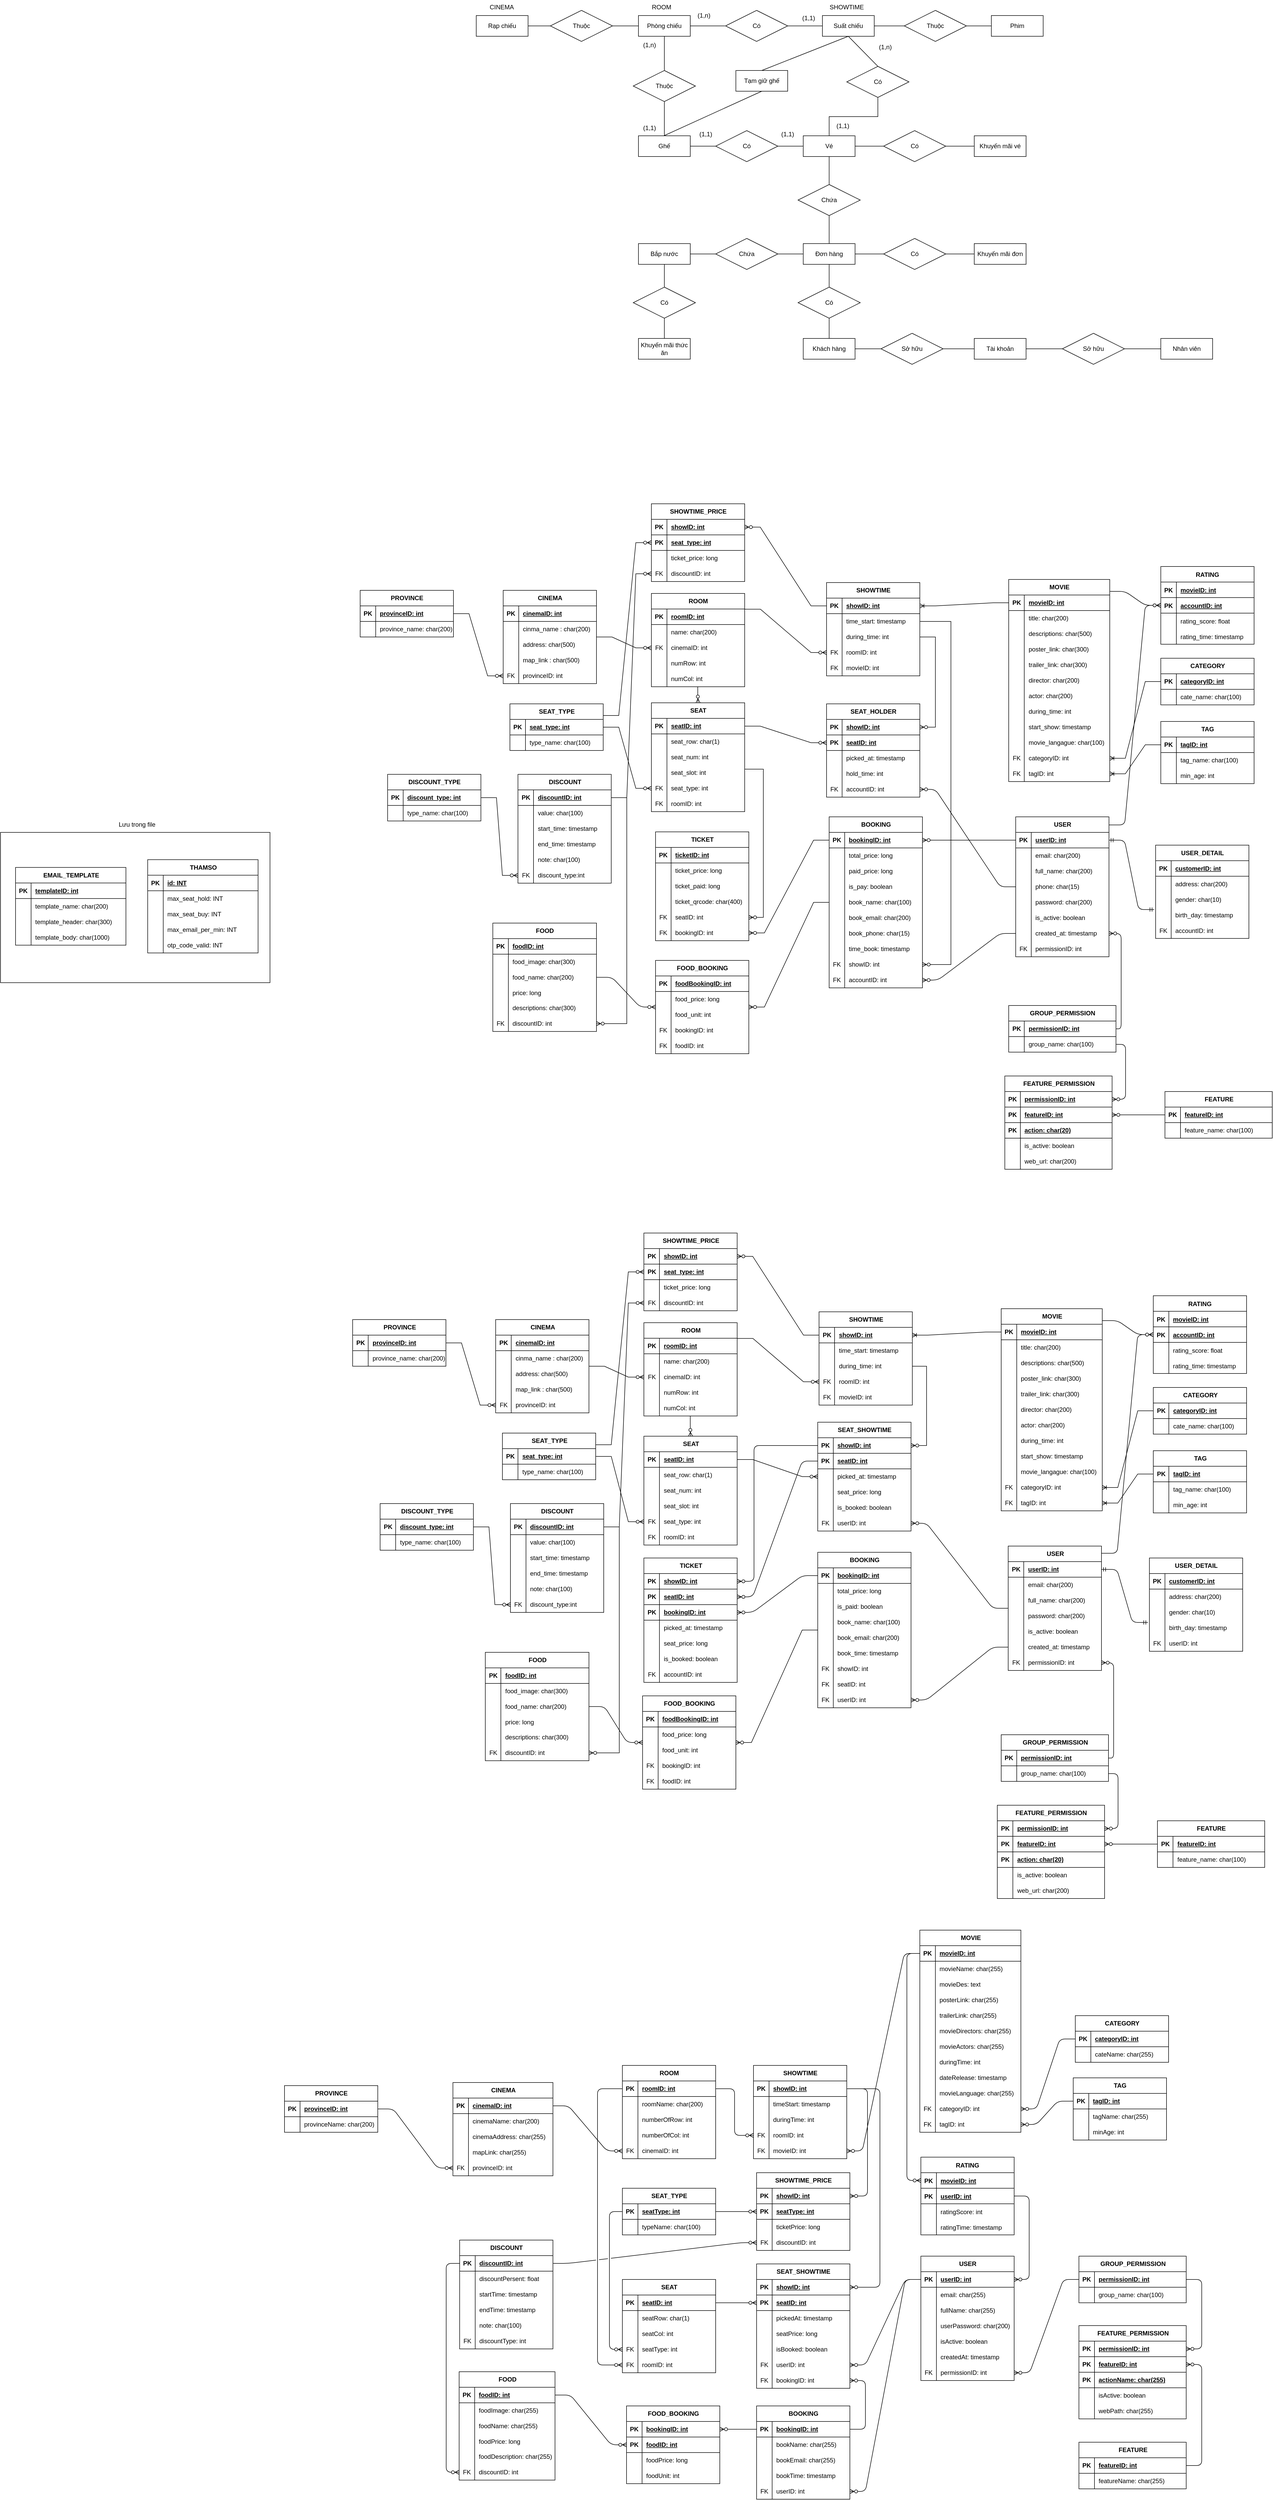 <mxfile pages="2">
    <diagram name="Trang-1" id="nwYu2DXukSrww12rkMKs">
        <mxGraphModel dx="2344" dy="968" grid="0" gridSize="10" guides="1" tooltips="1" connect="1" arrows="1" fold="1" page="0" pageScale="1" pageWidth="827" pageHeight="1169" math="0" shadow="0">
            <root>
                <mxCell id="0"/>
                <mxCell id="1" parent="0"/>
                <mxCell id="xjxuH7ystDPkRJMid1ww-587" value="" style="rounded=0;whiteSpace=wrap;html=1;" parent="1" vertex="1">
                    <mxGeometry x="-1509" y="1303" width="520" height="290" as="geometry"/>
                </mxCell>
                <mxCell id="VO-b556mUuzFMqoRlHKl-14" value="Khách hàng" style="whiteSpace=wrap;html=1;align=center;" parent="1" vertex="1">
                    <mxGeometry x="40" y="350" width="100" height="40" as="geometry"/>
                </mxCell>
                <mxCell id="VO-b556mUuzFMqoRlHKl-15" value="Nhân viên" style="whiteSpace=wrap;html=1;align=center;" parent="1" vertex="1">
                    <mxGeometry x="730" y="350" width="100" height="40" as="geometry"/>
                </mxCell>
                <mxCell id="VO-b556mUuzFMqoRlHKl-16" value="Tài khoản" style="whiteSpace=wrap;html=1;align=center;" parent="1" vertex="1">
                    <mxGeometry x="370" y="350" width="100" height="40" as="geometry"/>
                </mxCell>
                <mxCell id="VO-b556mUuzFMqoRlHKl-17" value="Sở hữu" style="shape=rhombus;perimeter=rhombusPerimeter;whiteSpace=wrap;html=1;align=center;" parent="1" vertex="1">
                    <mxGeometry x="190" y="340" width="120" height="60" as="geometry"/>
                </mxCell>
                <mxCell id="VO-b556mUuzFMqoRlHKl-18" value="" style="endArrow=none;html=1;rounded=0;exitX=1;exitY=0.5;exitDx=0;exitDy=0;entryX=0;entryY=0.5;entryDx=0;entryDy=0;" parent="1" source="VO-b556mUuzFMqoRlHKl-14" target="VO-b556mUuzFMqoRlHKl-17" edge="1">
                    <mxGeometry relative="1" as="geometry">
                        <mxPoint x="330" y="300" as="sourcePoint"/>
                        <mxPoint x="490" y="300" as="targetPoint"/>
                    </mxGeometry>
                </mxCell>
                <mxCell id="VO-b556mUuzFMqoRlHKl-19" value="" style="endArrow=none;html=1;rounded=0;entryX=0;entryY=0.5;entryDx=0;entryDy=0;exitX=1;exitY=0.5;exitDx=0;exitDy=0;" parent="1" source="VO-b556mUuzFMqoRlHKl-21" target="VO-b556mUuzFMqoRlHKl-15" edge="1">
                    <mxGeometry relative="1" as="geometry">
                        <mxPoint x="530" y="300" as="sourcePoint"/>
                        <mxPoint x="490" y="300" as="targetPoint"/>
                    </mxGeometry>
                </mxCell>
                <mxCell id="VO-b556mUuzFMqoRlHKl-20" value="" style="endArrow=none;html=1;rounded=0;exitX=1;exitY=0.5;exitDx=0;exitDy=0;entryX=0;entryY=0.5;entryDx=0;entryDy=0;" parent="1" source="VO-b556mUuzFMqoRlHKl-17" target="VO-b556mUuzFMqoRlHKl-16" edge="1">
                    <mxGeometry relative="1" as="geometry">
                        <mxPoint x="460" y="250" as="sourcePoint"/>
                        <mxPoint x="530" y="250" as="targetPoint"/>
                    </mxGeometry>
                </mxCell>
                <mxCell id="VO-b556mUuzFMqoRlHKl-21" value="Sở hữu" style="shape=rhombus;perimeter=rhombusPerimeter;whiteSpace=wrap;html=1;align=center;" parent="1" vertex="1">
                    <mxGeometry x="540" y="340" width="120" height="60" as="geometry"/>
                </mxCell>
                <mxCell id="VO-b556mUuzFMqoRlHKl-22" value="" style="endArrow=none;html=1;rounded=0;exitX=1;exitY=0.5;exitDx=0;exitDy=0;entryX=0;entryY=0.5;entryDx=0;entryDy=0;" parent="1" source="VO-b556mUuzFMqoRlHKl-16" target="VO-b556mUuzFMqoRlHKl-21" edge="1">
                    <mxGeometry relative="1" as="geometry">
                        <mxPoint x="320" y="380" as="sourcePoint"/>
                        <mxPoint x="380" y="380" as="targetPoint"/>
                    </mxGeometry>
                </mxCell>
                <mxCell id="VO-b556mUuzFMqoRlHKl-23" value="Đơn hàng" style="whiteSpace=wrap;html=1;align=center;" parent="1" vertex="1">
                    <mxGeometry x="40" y="167" width="100" height="40" as="geometry"/>
                </mxCell>
                <mxCell id="VO-b556mUuzFMqoRlHKl-24" value="Có" style="shape=rhombus;perimeter=rhombusPerimeter;whiteSpace=wrap;html=1;align=center;" parent="1" vertex="1">
                    <mxGeometry x="30" y="251" width="120" height="60" as="geometry"/>
                </mxCell>
                <mxCell id="VO-b556mUuzFMqoRlHKl-26" value="" style="endArrow=none;html=1;rounded=0;exitX=0.5;exitY=1;exitDx=0;exitDy=0;entryX=0.5;entryY=0;entryDx=0;entryDy=0;" parent="1" source="VO-b556mUuzFMqoRlHKl-24" target="VO-b556mUuzFMqoRlHKl-14" edge="1">
                    <mxGeometry relative="1" as="geometry">
                        <mxPoint x="125" y="298" as="sourcePoint"/>
                        <mxPoint x="285" y="298" as="targetPoint"/>
                    </mxGeometry>
                </mxCell>
                <mxCell id="VO-b556mUuzFMqoRlHKl-27" value="" style="endArrow=none;html=1;rounded=0;exitX=0.5;exitY=1;exitDx=0;exitDy=0;entryX=0.5;entryY=0;entryDx=0;entryDy=0;" parent="1" source="VO-b556mUuzFMqoRlHKl-23" target="VO-b556mUuzFMqoRlHKl-24" edge="1">
                    <mxGeometry relative="1" as="geometry">
                        <mxPoint x="100" y="321" as="sourcePoint"/>
                        <mxPoint x="100" y="360" as="targetPoint"/>
                    </mxGeometry>
                </mxCell>
                <mxCell id="VO-b556mUuzFMqoRlHKl-28" value="Chứa" style="shape=rhombus;perimeter=rhombusPerimeter;whiteSpace=wrap;html=1;align=center;" parent="1" vertex="1">
                    <mxGeometry x="30" y="53" width="120" height="60" as="geometry"/>
                </mxCell>
                <mxCell id="VO-b556mUuzFMqoRlHKl-29" value="" style="endArrow=none;html=1;rounded=0;exitX=0.5;exitY=1;exitDx=0;exitDy=0;entryX=0.5;entryY=0;entryDx=0;entryDy=0;" parent="1" source="VO-b556mUuzFMqoRlHKl-28" target="VO-b556mUuzFMqoRlHKl-23" edge="1">
                    <mxGeometry relative="1" as="geometry">
                        <mxPoint x="109" y="98" as="sourcePoint"/>
                        <mxPoint x="269" y="98" as="targetPoint"/>
                    </mxGeometry>
                </mxCell>
                <mxCell id="VO-b556mUuzFMqoRlHKl-30" value="Vé" style="whiteSpace=wrap;html=1;align=center;" parent="1" vertex="1">
                    <mxGeometry x="40" y="-41" width="100" height="40" as="geometry"/>
                </mxCell>
                <mxCell id="VO-b556mUuzFMqoRlHKl-31" value="" style="endArrow=none;html=1;rounded=0;exitX=0.5;exitY=1;exitDx=0;exitDy=0;entryX=0.5;entryY=0;entryDx=0;entryDy=0;" parent="1" source="VO-b556mUuzFMqoRlHKl-30" target="VO-b556mUuzFMqoRlHKl-28" edge="1">
                    <mxGeometry relative="1" as="geometry">
                        <mxPoint x="100" y="129" as="sourcePoint"/>
                        <mxPoint x="100" y="177" as="targetPoint"/>
                    </mxGeometry>
                </mxCell>
                <mxCell id="VO-b556mUuzFMqoRlHKl-33" value="Bắp nước" style="whiteSpace=wrap;html=1;align=center;" parent="1" vertex="1">
                    <mxGeometry x="-278" y="167" width="100" height="40" as="geometry"/>
                </mxCell>
                <mxCell id="VO-b556mUuzFMqoRlHKl-34" value="" style="endArrow=none;html=1;rounded=0;exitX=1;exitY=0.5;exitDx=0;exitDy=0;entryX=0;entryY=0.5;entryDx=0;entryDy=0;" parent="1" source="VO-b556mUuzFMqoRlHKl-33" target="VO-b556mUuzFMqoRlHKl-35" edge="1">
                    <mxGeometry relative="1" as="geometry">
                        <mxPoint x="109" y="98" as="sourcePoint"/>
                        <mxPoint x="269" y="98" as="targetPoint"/>
                    </mxGeometry>
                </mxCell>
                <mxCell id="VO-b556mUuzFMqoRlHKl-35" value="Chứa" style="shape=rhombus;perimeter=rhombusPerimeter;whiteSpace=wrap;html=1;align=center;" parent="1" vertex="1">
                    <mxGeometry x="-129" y="157" width="120" height="60" as="geometry"/>
                </mxCell>
                <mxCell id="VO-b556mUuzFMqoRlHKl-36" value="" style="endArrow=none;html=1;rounded=0;exitX=1;exitY=0.5;exitDx=0;exitDy=0;entryX=0;entryY=0.5;entryDx=0;entryDy=0;" parent="1" source="VO-b556mUuzFMqoRlHKl-35" target="VO-b556mUuzFMqoRlHKl-23" edge="1">
                    <mxGeometry relative="1" as="geometry">
                        <mxPoint x="109" y="98" as="sourcePoint"/>
                        <mxPoint x="269" y="98" as="targetPoint"/>
                    </mxGeometry>
                </mxCell>
                <mxCell id="VO-b556mUuzFMqoRlHKl-37" value="Có" style="shape=rhombus;perimeter=rhombusPerimeter;whiteSpace=wrap;html=1;align=center;" parent="1" vertex="1">
                    <mxGeometry x="-129" y="-51" width="120" height="60" as="geometry"/>
                </mxCell>
                <mxCell id="VO-b556mUuzFMqoRlHKl-38" value="" style="endArrow=none;html=1;rounded=0;exitX=1;exitY=0.5;exitDx=0;exitDy=0;entryX=0;entryY=0.5;entryDx=0;entryDy=0;" parent="1" source="VO-b556mUuzFMqoRlHKl-37" target="VO-b556mUuzFMqoRlHKl-30" edge="1">
                    <mxGeometry relative="1" as="geometry">
                        <mxPoint x="37" y="-2" as="sourcePoint"/>
                        <mxPoint x="197" y="-2" as="targetPoint"/>
                    </mxGeometry>
                </mxCell>
                <mxCell id="VO-b556mUuzFMqoRlHKl-39" value="Ghế" style="whiteSpace=wrap;html=1;align=center;" parent="1" vertex="1">
                    <mxGeometry x="-278" y="-41" width="100" height="40" as="geometry"/>
                </mxCell>
                <mxCell id="VO-b556mUuzFMqoRlHKl-40" value="" style="endArrow=none;html=1;rounded=0;exitX=1;exitY=0.5;exitDx=0;exitDy=0;entryX=0;entryY=0.5;entryDx=0;entryDy=0;" parent="1" source="VO-b556mUuzFMqoRlHKl-39" target="VO-b556mUuzFMqoRlHKl-37" edge="1">
                    <mxGeometry relative="1" as="geometry">
                        <mxPoint x="37" y="-2" as="sourcePoint"/>
                        <mxPoint x="197" y="-2" as="targetPoint"/>
                    </mxGeometry>
                </mxCell>
                <mxCell id="VO-b556mUuzFMqoRlHKl-43" value="Phòng chiếu" style="whiteSpace=wrap;html=1;align=center;" parent="1" vertex="1">
                    <mxGeometry x="-278" y="-273" width="100" height="40" as="geometry"/>
                </mxCell>
                <mxCell id="VO-b556mUuzFMqoRlHKl-46" value="Thuộc" style="shape=rhombus;perimeter=rhombusPerimeter;whiteSpace=wrap;html=1;align=center;" parent="1" vertex="1">
                    <mxGeometry x="-288" y="-167" width="120" height="60" as="geometry"/>
                </mxCell>
                <mxCell id="VO-b556mUuzFMqoRlHKl-49" value="" style="endArrow=none;html=1;rounded=0;exitX=0.5;exitY=1;exitDx=0;exitDy=0;entryX=0.5;entryY=0;entryDx=0;entryDy=0;" parent="1" source="VO-b556mUuzFMqoRlHKl-46" target="VO-b556mUuzFMqoRlHKl-39" edge="1">
                    <mxGeometry relative="1" as="geometry">
                        <mxPoint x="75" y="-27" as="sourcePoint"/>
                        <mxPoint x="235" y="-27" as="targetPoint"/>
                    </mxGeometry>
                </mxCell>
                <mxCell id="VO-b556mUuzFMqoRlHKl-50" value="" style="endArrow=none;html=1;rounded=0;exitX=0.5;exitY=0;exitDx=0;exitDy=0;entryX=0.5;entryY=1;entryDx=0;entryDy=0;" parent="1" source="VO-b556mUuzFMqoRlHKl-46" target="VO-b556mUuzFMqoRlHKl-43" edge="1">
                    <mxGeometry relative="1" as="geometry">
                        <mxPoint x="75" y="-27" as="sourcePoint"/>
                        <mxPoint x="235" y="-27" as="targetPoint"/>
                    </mxGeometry>
                </mxCell>
                <mxCell id="VO-b556mUuzFMqoRlHKl-53" value="" style="endArrow=none;html=1;rounded=0;exitX=1;exitY=0.5;exitDx=0;exitDy=0;" parent="1" source="VO-b556mUuzFMqoRlHKl-43" edge="1">
                    <mxGeometry relative="1" as="geometry">
                        <mxPoint x="-328" y="-21" as="sourcePoint"/>
                        <mxPoint x="-111" y="-253" as="targetPoint"/>
                    </mxGeometry>
                </mxCell>
                <mxCell id="VO-b556mUuzFMqoRlHKl-55" value="Rạp chiếu" style="whiteSpace=wrap;html=1;align=center;" parent="1" vertex="1">
                    <mxGeometry x="-591" y="-273" width="100" height="40" as="geometry"/>
                </mxCell>
                <mxCell id="VO-b556mUuzFMqoRlHKl-56" value="Thuộc" style="shape=rhombus;perimeter=rhombusPerimeter;whiteSpace=wrap;html=1;align=center;" parent="1" vertex="1">
                    <mxGeometry x="-448" y="-283" width="120" height="60" as="geometry"/>
                </mxCell>
                <mxCell id="VO-b556mUuzFMqoRlHKl-57" value="" style="endArrow=none;html=1;rounded=0;exitX=1;exitY=0.5;exitDx=0;exitDy=0;entryX=0;entryY=0.5;entryDx=0;entryDy=0;" parent="1" source="VO-b556mUuzFMqoRlHKl-56" target="VO-b556mUuzFMqoRlHKl-43" edge="1">
                    <mxGeometry relative="1" as="geometry">
                        <mxPoint x="-318" y="-11" as="sourcePoint"/>
                        <mxPoint x="-268" y="-11" as="targetPoint"/>
                    </mxGeometry>
                </mxCell>
                <mxCell id="VO-b556mUuzFMqoRlHKl-58" value="" style="endArrow=none;html=1;rounded=0;exitX=1;exitY=0.5;exitDx=0;exitDy=0;entryX=0;entryY=0.5;entryDx=0;entryDy=0;" parent="1" source="VO-b556mUuzFMqoRlHKl-55" target="VO-b556mUuzFMqoRlHKl-56" edge="1">
                    <mxGeometry relative="1" as="geometry">
                        <mxPoint x="-308" y="-1" as="sourcePoint"/>
                        <mxPoint x="-258" y="-1" as="targetPoint"/>
                    </mxGeometry>
                </mxCell>
                <mxCell id="VO-b556mUuzFMqoRlHKl-63" value="Có" style="shape=rhombus;perimeter=rhombusPerimeter;whiteSpace=wrap;html=1;align=center;" parent="1" vertex="1">
                    <mxGeometry x="195" y="157" width="120" height="60" as="geometry"/>
                </mxCell>
                <mxCell id="VO-b556mUuzFMqoRlHKl-64" value="Khuyến mãi đơn" style="whiteSpace=wrap;html=1;align=center;" parent="1" vertex="1">
                    <mxGeometry x="370" y="167" width="100" height="40" as="geometry"/>
                </mxCell>
                <mxCell id="VO-b556mUuzFMqoRlHKl-65" value="" style="endArrow=none;html=1;rounded=0;exitX=1;exitY=0.5;exitDx=0;exitDy=0;entryX=0;entryY=0.5;entryDx=0;entryDy=0;" parent="1" source="VO-b556mUuzFMqoRlHKl-23" target="VO-b556mUuzFMqoRlHKl-63" edge="1">
                    <mxGeometry relative="1" as="geometry">
                        <mxPoint x="85" y="241" as="sourcePoint"/>
                        <mxPoint x="245" y="241" as="targetPoint"/>
                    </mxGeometry>
                </mxCell>
                <mxCell id="VO-b556mUuzFMqoRlHKl-66" value="" style="endArrow=none;html=1;rounded=0;exitX=1;exitY=0.5;exitDx=0;exitDy=0;entryX=0;entryY=0.5;entryDx=0;entryDy=0;" parent="1" source="VO-b556mUuzFMqoRlHKl-63" target="VO-b556mUuzFMqoRlHKl-64" edge="1">
                    <mxGeometry relative="1" as="geometry">
                        <mxPoint x="85" y="241" as="sourcePoint"/>
                        <mxPoint x="245" y="241" as="targetPoint"/>
                    </mxGeometry>
                </mxCell>
                <mxCell id="VO-b556mUuzFMqoRlHKl-67" value="Có" style="shape=rhombus;perimeter=rhombusPerimeter;whiteSpace=wrap;html=1;align=center;" parent="1" vertex="1">
                    <mxGeometry x="195" y="-51" width="120" height="60" as="geometry"/>
                </mxCell>
                <mxCell id="VO-b556mUuzFMqoRlHKl-68" value="Khuyến mãi vé" style="whiteSpace=wrap;html=1;align=center;" parent="1" vertex="1">
                    <mxGeometry x="370" y="-41" width="100" height="40" as="geometry"/>
                </mxCell>
                <mxCell id="VO-b556mUuzFMqoRlHKl-69" value="" style="endArrow=none;html=1;rounded=0;exitX=1;exitY=0.5;exitDx=0;exitDy=0;entryX=0;entryY=0.5;entryDx=0;entryDy=0;" parent="1" source="VO-b556mUuzFMqoRlHKl-30" target="VO-b556mUuzFMqoRlHKl-67" edge="1">
                    <mxGeometry relative="1" as="geometry">
                        <mxPoint x="62" y="161" as="sourcePoint"/>
                        <mxPoint x="222" y="161" as="targetPoint"/>
                    </mxGeometry>
                </mxCell>
                <mxCell id="VO-b556mUuzFMqoRlHKl-70" value="" style="endArrow=none;html=1;rounded=0;exitX=1;exitY=0.5;exitDx=0;exitDy=0;entryX=0;entryY=0.5;entryDx=0;entryDy=0;" parent="1" source="VO-b556mUuzFMqoRlHKl-67" target="VO-b556mUuzFMqoRlHKl-68" edge="1">
                    <mxGeometry relative="1" as="geometry">
                        <mxPoint x="62" y="161" as="sourcePoint"/>
                        <mxPoint x="222" y="161" as="targetPoint"/>
                    </mxGeometry>
                </mxCell>
                <mxCell id="VO-b556mUuzFMqoRlHKl-71" value="Có" style="shape=rhombus;perimeter=rhombusPerimeter;whiteSpace=wrap;html=1;align=center;" parent="1" vertex="1">
                    <mxGeometry x="-288" y="251" width="120" height="60" as="geometry"/>
                </mxCell>
                <mxCell id="VO-b556mUuzFMqoRlHKl-72" value="Khuyến mãi thức ăn" style="whiteSpace=wrap;html=1;align=center;" parent="1" vertex="1">
                    <mxGeometry x="-278" y="350" width="100" height="40" as="geometry"/>
                </mxCell>
                <mxCell id="VO-b556mUuzFMqoRlHKl-73" value="" style="endArrow=none;html=1;rounded=0;exitX=0.5;exitY=1;exitDx=0;exitDy=0;entryX=0.5;entryY=0;entryDx=0;entryDy=0;" parent="1" source="VO-b556mUuzFMqoRlHKl-33" target="VO-b556mUuzFMqoRlHKl-71" edge="1">
                    <mxGeometry relative="1" as="geometry">
                        <mxPoint x="-459" y="365" as="sourcePoint"/>
                        <mxPoint x="-354" y="419" as="targetPoint"/>
                    </mxGeometry>
                </mxCell>
                <mxCell id="VO-b556mUuzFMqoRlHKl-74" value="" style="endArrow=none;html=1;rounded=0;exitX=0.5;exitY=1;exitDx=0;exitDy=0;entryX=0.5;entryY=0;entryDx=0;entryDy=0;" parent="1" source="VO-b556mUuzFMqoRlHKl-71" target="VO-b556mUuzFMqoRlHKl-72" edge="1">
                    <mxGeometry relative="1" as="geometry">
                        <mxPoint x="-514" y="419" as="sourcePoint"/>
                        <mxPoint x="-354" y="419" as="targetPoint"/>
                    </mxGeometry>
                </mxCell>
                <mxCell id="x3TeRxmhU58WB7nOB-Fz-3" value="" style="endArrow=none;html=1;rounded=0;exitX=1;exitY=0.5;exitDx=0;exitDy=0;entryX=0;entryY=0.5;entryDx=0;entryDy=0;" parent="1" source="x3TeRxmhU58WB7nOB-Fz-8" target="x3TeRxmhU58WB7nOB-Fz-9" edge="1">
                    <mxGeometry relative="1" as="geometry">
                        <mxPoint x="770" y="-391" as="sourcePoint"/>
                        <mxPoint x="76" y="-253" as="targetPoint"/>
                    </mxGeometry>
                </mxCell>
                <mxCell id="x3TeRxmhU58WB7nOB-Fz-4" value="Phim" style="whiteSpace=wrap;html=1;align=center;" parent="1" vertex="1">
                    <mxGeometry x="403" y="-273" width="100" height="40" as="geometry"/>
                </mxCell>
                <mxCell id="x3TeRxmhU58WB7nOB-Fz-5" value="Thuộc" style="shape=rhombus;perimeter=rhombusPerimeter;whiteSpace=wrap;html=1;align=center;" parent="1" vertex="1">
                    <mxGeometry x="235" y="-283" width="120" height="60" as="geometry"/>
                </mxCell>
                <mxCell id="x3TeRxmhU58WB7nOB-Fz-6" value="" style="endArrow=none;html=1;rounded=0;entryX=1;entryY=0.5;entryDx=0;entryDy=0;exitX=0;exitY=0.5;exitDx=0;exitDy=0;" parent="1" source="x3TeRxmhU58WB7nOB-Fz-5" target="x3TeRxmhU58WB7nOB-Fz-9" edge="1">
                    <mxGeometry relative="1" as="geometry">
                        <mxPoint x="239" y="-253" as="sourcePoint"/>
                        <mxPoint x="452" y="-395" as="targetPoint"/>
                    </mxGeometry>
                </mxCell>
                <mxCell id="x3TeRxmhU58WB7nOB-Fz-7" value="" style="endArrow=none;html=1;rounded=0;exitX=1;exitY=0.5;exitDx=0;exitDy=0;entryX=0;entryY=0.5;entryDx=0;entryDy=0;" parent="1" source="x3TeRxmhU58WB7nOB-Fz-5" target="x3TeRxmhU58WB7nOB-Fz-4" edge="1">
                    <mxGeometry relative="1" as="geometry">
                        <mxPoint x="462" y="-331" as="sourcePoint"/>
                        <mxPoint x="462" y="-385" as="targetPoint"/>
                    </mxGeometry>
                </mxCell>
                <mxCell id="d0XpTzqxrqjJxkxbpNFJ-7" style="edgeStyle=orthogonalEdgeStyle;rounded=0;orthogonalLoop=1;jettySize=auto;html=1;exitX=0;exitY=0.5;exitDx=0;exitDy=0;" parent="1" source="x3TeRxmhU58WB7nOB-Fz-8" edge="1">
                    <mxGeometry relative="1" as="geometry">
                        <mxPoint x="-110.308" y="-253.308" as="targetPoint"/>
                    </mxGeometry>
                </mxCell>
                <mxCell id="x3TeRxmhU58WB7nOB-Fz-8" value="Có" style="shape=rhombus;perimeter=rhombusPerimeter;whiteSpace=wrap;html=1;align=center;" parent="1" vertex="1">
                    <mxGeometry x="-110" y="-283" width="120" height="60" as="geometry"/>
                </mxCell>
                <mxCell id="x3TeRxmhU58WB7nOB-Fz-9" value="Suất chiếu" style="whiteSpace=wrap;html=1;align=center;" parent="1" vertex="1">
                    <mxGeometry x="77" y="-273" width="100" height="40" as="geometry"/>
                </mxCell>
                <mxCell id="d0XpTzqxrqjJxkxbpNFJ-8" value="(1,1)" style="text;html=1;strokeColor=none;fillColor=none;align=center;verticalAlign=middle;whiteSpace=wrap;rounded=0;" parent="1" vertex="1">
                    <mxGeometry x="-20" y="-59" width="60" height="30" as="geometry"/>
                </mxCell>
                <mxCell id="d0XpTzqxrqjJxkxbpNFJ-9" value="(1,1)" style="text;html=1;strokeColor=none;fillColor=none;align=center;verticalAlign=middle;whiteSpace=wrap;rounded=0;" parent="1" vertex="1">
                    <mxGeometry x="-178" y="-59" width="60" height="30" as="geometry"/>
                </mxCell>
                <mxCell id="d0XpTzqxrqjJxkxbpNFJ-10" value="(1,1)" style="text;html=1;strokeColor=none;fillColor=none;align=center;verticalAlign=middle;whiteSpace=wrap;rounded=0;" parent="1" vertex="1">
                    <mxGeometry x="-284" y="-71" width="55" height="30" as="geometry"/>
                </mxCell>
                <mxCell id="d0XpTzqxrqjJxkxbpNFJ-11" value="(1,n)" style="text;html=1;strokeColor=none;fillColor=none;align=center;verticalAlign=middle;whiteSpace=wrap;rounded=0;" parent="1" vertex="1">
                    <mxGeometry x="-283" y="-231" width="53" height="30" as="geometry"/>
                </mxCell>
                <mxCell id="d0XpTzqxrqjJxkxbpNFJ-12" value="(1,n)" style="text;html=1;strokeColor=none;fillColor=none;align=center;verticalAlign=middle;whiteSpace=wrap;rounded=0;" parent="1" vertex="1">
                    <mxGeometry x="-178" y="-288" width="53" height="30" as="geometry"/>
                </mxCell>
                <mxCell id="d0XpTzqxrqjJxkxbpNFJ-13" value="(1,1)" style="text;html=1;strokeColor=none;fillColor=none;align=center;verticalAlign=middle;whiteSpace=wrap;rounded=0;" parent="1" vertex="1">
                    <mxGeometry x="24" y="-283" width="53" height="30" as="geometry"/>
                </mxCell>
                <mxCell id="d0XpTzqxrqjJxkxbpNFJ-22" value="" style="endArrow=none;html=1;rounded=0;exitX=0.5;exitY=1;exitDx=0;exitDy=0;entryX=0.5;entryY=0;entryDx=0;entryDy=0;edgeStyle=orthogonalEdgeStyle;" parent="1" source="d0XpTzqxrqjJxkxbpNFJ-23" target="VO-b556mUuzFMqoRlHKl-30" edge="1">
                    <mxGeometry width="50" height="50" relative="1" as="geometry">
                        <mxPoint x="42" y="-154" as="sourcePoint"/>
                        <mxPoint x="92" y="-204" as="targetPoint"/>
                    </mxGeometry>
                </mxCell>
                <mxCell id="d0XpTzqxrqjJxkxbpNFJ-23" value="Có" style="shape=rhombus;perimeter=rhombusPerimeter;whiteSpace=wrap;html=1;align=center;" parent="1" vertex="1">
                    <mxGeometry x="124" y="-175" width="120" height="60" as="geometry"/>
                </mxCell>
                <mxCell id="d0XpTzqxrqjJxkxbpNFJ-24" value="" style="endArrow=none;html=1;rounded=0;entryX=0.5;entryY=1;entryDx=0;entryDy=0;exitX=0.5;exitY=0;exitDx=0;exitDy=0;" parent="1" source="d0XpTzqxrqjJxkxbpNFJ-23" target="x3TeRxmhU58WB7nOB-Fz-9" edge="1">
                    <mxGeometry width="50" height="50" relative="1" as="geometry">
                        <mxPoint x="42" y="-154" as="sourcePoint"/>
                        <mxPoint x="92" y="-204" as="targetPoint"/>
                    </mxGeometry>
                </mxCell>
                <mxCell id="d0XpTzqxrqjJxkxbpNFJ-28" value="(1,1)" style="text;html=1;strokeColor=none;fillColor=none;align=center;verticalAlign=middle;whiteSpace=wrap;rounded=0;" parent="1" vertex="1">
                    <mxGeometry x="90" y="-75" width="53" height="30" as="geometry"/>
                </mxCell>
                <mxCell id="d0XpTzqxrqjJxkxbpNFJ-29" value="(1,n)" style="text;html=1;strokeColor=none;fillColor=none;align=center;verticalAlign=middle;whiteSpace=wrap;rounded=0;" parent="1" vertex="1">
                    <mxGeometry x="172" y="-227" width="53" height="30" as="geometry"/>
                </mxCell>
                <mxCell id="vbLJEkru6RlXSvbGo1WR-1" value="Tạm giữ ghế" style="whiteSpace=wrap;html=1;align=center;" parent="1" vertex="1">
                    <mxGeometry x="-90" y="-167" width="100" height="40" as="geometry"/>
                </mxCell>
                <mxCell id="vbLJEkru6RlXSvbGo1WR-2" value="" style="endArrow=none;html=1;rounded=0;entryX=0.5;entryY=1;entryDx=0;entryDy=0;exitX=0.5;exitY=0;exitDx=0;exitDy=0;" parent="1" source="vbLJEkru6RlXSvbGo1WR-1" target="x3TeRxmhU58WB7nOB-Fz-9" edge="1">
                    <mxGeometry width="50" height="50" relative="1" as="geometry">
                        <mxPoint x="194" y="-165" as="sourcePoint"/>
                        <mxPoint x="137" y="-223" as="targetPoint"/>
                    </mxGeometry>
                </mxCell>
                <mxCell id="vbLJEkru6RlXSvbGo1WR-3" value="" style="endArrow=none;html=1;rounded=0;entryX=0.5;entryY=1;entryDx=0;entryDy=0;exitX=1;exitY=1;exitDx=0;exitDy=0;" parent="1" source="d0XpTzqxrqjJxkxbpNFJ-10" target="vbLJEkru6RlXSvbGo1WR-1" edge="1">
                    <mxGeometry width="50" height="50" relative="1" as="geometry">
                        <mxPoint x="-30" y="-157" as="sourcePoint"/>
                        <mxPoint x="137" y="-223" as="targetPoint"/>
                    </mxGeometry>
                </mxCell>
                <mxCell id="vbLJEkru6RlXSvbGo1WR-4" value="CINEMA" style="shape=table;startSize=30;container=1;collapsible=1;childLayout=tableLayout;fixedRows=1;rowLines=0;fontStyle=1;align=center;resizeLast=1;html=1;" parent="1" vertex="1">
                    <mxGeometry x="-539" y="836" width="180" height="180" as="geometry"/>
                </mxCell>
                <mxCell id="vbLJEkru6RlXSvbGo1WR-5" value="" style="shape=tableRow;horizontal=0;startSize=0;swimlaneHead=0;swimlaneBody=0;fillColor=none;collapsible=0;dropTarget=0;points=[[0,0.5],[1,0.5]];portConstraint=eastwest;top=0;left=0;right=0;bottom=1;" parent="vbLJEkru6RlXSvbGo1WR-4" vertex="1">
                    <mxGeometry y="30" width="180" height="30" as="geometry"/>
                </mxCell>
                <mxCell id="vbLJEkru6RlXSvbGo1WR-6" value="PK" style="shape=partialRectangle;connectable=0;fillColor=none;top=0;left=0;bottom=0;right=0;fontStyle=1;overflow=hidden;whiteSpace=wrap;html=1;" parent="vbLJEkru6RlXSvbGo1WR-5" vertex="1">
                    <mxGeometry width="30" height="30" as="geometry">
                        <mxRectangle width="30" height="30" as="alternateBounds"/>
                    </mxGeometry>
                </mxCell>
                <mxCell id="vbLJEkru6RlXSvbGo1WR-7" value="cinemaID: int" style="shape=partialRectangle;connectable=0;fillColor=none;top=0;left=0;bottom=0;right=0;align=left;spacingLeft=6;fontStyle=5;overflow=hidden;whiteSpace=wrap;html=1;" parent="vbLJEkru6RlXSvbGo1WR-5" vertex="1">
                    <mxGeometry x="30" width="150" height="30" as="geometry">
                        <mxRectangle width="150" height="30" as="alternateBounds"/>
                    </mxGeometry>
                </mxCell>
                <mxCell id="vbLJEkru6RlXSvbGo1WR-8" value="" style="shape=tableRow;horizontal=0;startSize=0;swimlaneHead=0;swimlaneBody=0;fillColor=none;collapsible=0;dropTarget=0;points=[[0,0.5],[1,0.5]];portConstraint=eastwest;top=0;left=0;right=0;bottom=0;" parent="vbLJEkru6RlXSvbGo1WR-4" vertex="1">
                    <mxGeometry y="60" width="180" height="30" as="geometry"/>
                </mxCell>
                <mxCell id="vbLJEkru6RlXSvbGo1WR-9" value="" style="shape=partialRectangle;connectable=0;fillColor=none;top=0;left=0;bottom=0;right=0;editable=1;overflow=hidden;whiteSpace=wrap;html=1;" parent="vbLJEkru6RlXSvbGo1WR-8" vertex="1">
                    <mxGeometry width="30" height="30" as="geometry">
                        <mxRectangle width="30" height="30" as="alternateBounds"/>
                    </mxGeometry>
                </mxCell>
                <mxCell id="vbLJEkru6RlXSvbGo1WR-10" value="cinma_name : char(200)" style="shape=partialRectangle;connectable=0;fillColor=none;top=0;left=0;bottom=0;right=0;align=left;spacingLeft=6;overflow=hidden;whiteSpace=wrap;html=1;" parent="vbLJEkru6RlXSvbGo1WR-8" vertex="1">
                    <mxGeometry x="30" width="150" height="30" as="geometry">
                        <mxRectangle width="150" height="30" as="alternateBounds"/>
                    </mxGeometry>
                </mxCell>
                <mxCell id="vbLJEkru6RlXSvbGo1WR-11" value="" style="shape=tableRow;horizontal=0;startSize=0;swimlaneHead=0;swimlaneBody=0;fillColor=none;collapsible=0;dropTarget=0;points=[[0,0.5],[1,0.5]];portConstraint=eastwest;top=0;left=0;right=0;bottom=0;" parent="vbLJEkru6RlXSvbGo1WR-4" vertex="1">
                    <mxGeometry y="90" width="180" height="30" as="geometry"/>
                </mxCell>
                <mxCell id="vbLJEkru6RlXSvbGo1WR-12" value="" style="shape=partialRectangle;connectable=0;fillColor=none;top=0;left=0;bottom=0;right=0;editable=1;overflow=hidden;whiteSpace=wrap;html=1;" parent="vbLJEkru6RlXSvbGo1WR-11" vertex="1">
                    <mxGeometry width="30" height="30" as="geometry">
                        <mxRectangle width="30" height="30" as="alternateBounds"/>
                    </mxGeometry>
                </mxCell>
                <mxCell id="vbLJEkru6RlXSvbGo1WR-13" value="address: char(500)" style="shape=partialRectangle;connectable=0;fillColor=none;top=0;left=0;bottom=0;right=0;align=left;spacingLeft=6;overflow=hidden;whiteSpace=wrap;html=1;" parent="vbLJEkru6RlXSvbGo1WR-11" vertex="1">
                    <mxGeometry x="30" width="150" height="30" as="geometry">
                        <mxRectangle width="150" height="30" as="alternateBounds"/>
                    </mxGeometry>
                </mxCell>
                <mxCell id="vbLJEkru6RlXSvbGo1WR-14" value="" style="shape=tableRow;horizontal=0;startSize=0;swimlaneHead=0;swimlaneBody=0;fillColor=none;collapsible=0;dropTarget=0;points=[[0,0.5],[1,0.5]];portConstraint=eastwest;top=0;left=0;right=0;bottom=0;" parent="vbLJEkru6RlXSvbGo1WR-4" vertex="1">
                    <mxGeometry y="120" width="180" height="30" as="geometry"/>
                </mxCell>
                <mxCell id="vbLJEkru6RlXSvbGo1WR-15" value="" style="shape=partialRectangle;connectable=0;fillColor=none;top=0;left=0;bottom=0;right=0;editable=1;overflow=hidden;whiteSpace=wrap;html=1;" parent="vbLJEkru6RlXSvbGo1WR-14" vertex="1">
                    <mxGeometry width="30" height="30" as="geometry">
                        <mxRectangle width="30" height="30" as="alternateBounds"/>
                    </mxGeometry>
                </mxCell>
                <mxCell id="vbLJEkru6RlXSvbGo1WR-16" value="map_link : char(500)" style="shape=partialRectangle;connectable=0;fillColor=none;top=0;left=0;bottom=0;right=0;align=left;spacingLeft=6;overflow=hidden;whiteSpace=wrap;html=1;" parent="vbLJEkru6RlXSvbGo1WR-14" vertex="1">
                    <mxGeometry x="30" width="150" height="30" as="geometry">
                        <mxRectangle width="150" height="30" as="alternateBounds"/>
                    </mxGeometry>
                </mxCell>
                <mxCell id="vbLJEkru6RlXSvbGo1WR-31" value="" style="shape=tableRow;horizontal=0;startSize=0;swimlaneHead=0;swimlaneBody=0;fillColor=none;collapsible=0;dropTarget=0;points=[[0,0.5],[1,0.5]];portConstraint=eastwest;top=0;left=0;right=0;bottom=0;" parent="vbLJEkru6RlXSvbGo1WR-4" vertex="1">
                    <mxGeometry y="150" width="180" height="30" as="geometry"/>
                </mxCell>
                <mxCell id="vbLJEkru6RlXSvbGo1WR-32" value="FK" style="shape=partialRectangle;connectable=0;fillColor=none;top=0;left=0;bottom=0;right=0;editable=1;overflow=hidden;whiteSpace=wrap;html=1;" parent="vbLJEkru6RlXSvbGo1WR-31" vertex="1">
                    <mxGeometry width="30" height="30" as="geometry">
                        <mxRectangle width="30" height="30" as="alternateBounds"/>
                    </mxGeometry>
                </mxCell>
                <mxCell id="vbLJEkru6RlXSvbGo1WR-33" value="provinceID: int" style="shape=partialRectangle;connectable=0;fillColor=none;top=0;left=0;bottom=0;right=0;align=left;spacingLeft=6;overflow=hidden;whiteSpace=wrap;html=1;" parent="vbLJEkru6RlXSvbGo1WR-31" vertex="1">
                    <mxGeometry x="30" width="150" height="30" as="geometry">
                        <mxRectangle width="150" height="30" as="alternateBounds"/>
                    </mxGeometry>
                </mxCell>
                <mxCell id="vbLJEkru6RlXSvbGo1WR-17" value="CINEMA" style="text;strokeColor=none;fillColor=none;spacingLeft=4;spacingRight=4;overflow=hidden;rotatable=0;points=[[0,0.5],[1,0.5]];portConstraint=eastwest;fontSize=12;whiteSpace=wrap;html=1;" parent="1" vertex="1">
                    <mxGeometry x="-571.5" y="-303" width="61" height="30" as="geometry"/>
                </mxCell>
                <mxCell id="vbLJEkru6RlXSvbGo1WR-18" value="PROVINCE" style="shape=table;startSize=30;container=1;collapsible=1;childLayout=tableLayout;fixedRows=1;rowLines=0;fontStyle=1;align=center;resizeLast=1;html=1;" parent="1" vertex="1">
                    <mxGeometry x="-815" y="836" width="180" height="90" as="geometry"/>
                </mxCell>
                <mxCell id="vbLJEkru6RlXSvbGo1WR-19" value="" style="shape=tableRow;horizontal=0;startSize=0;swimlaneHead=0;swimlaneBody=0;fillColor=none;collapsible=0;dropTarget=0;points=[[0,0.5],[1,0.5]];portConstraint=eastwest;top=0;left=0;right=0;bottom=1;" parent="vbLJEkru6RlXSvbGo1WR-18" vertex="1">
                    <mxGeometry y="30" width="180" height="30" as="geometry"/>
                </mxCell>
                <mxCell id="vbLJEkru6RlXSvbGo1WR-20" value="PK" style="shape=partialRectangle;connectable=0;fillColor=none;top=0;left=0;bottom=0;right=0;fontStyle=1;overflow=hidden;whiteSpace=wrap;html=1;" parent="vbLJEkru6RlXSvbGo1WR-19" vertex="1">
                    <mxGeometry width="30" height="30" as="geometry">
                        <mxRectangle width="30" height="30" as="alternateBounds"/>
                    </mxGeometry>
                </mxCell>
                <mxCell id="vbLJEkru6RlXSvbGo1WR-21" value="provinceID: int" style="shape=partialRectangle;connectable=0;fillColor=none;top=0;left=0;bottom=0;right=0;align=left;spacingLeft=6;fontStyle=5;overflow=hidden;whiteSpace=wrap;html=1;" parent="vbLJEkru6RlXSvbGo1WR-19" vertex="1">
                    <mxGeometry x="30" width="150" height="30" as="geometry">
                        <mxRectangle width="150" height="30" as="alternateBounds"/>
                    </mxGeometry>
                </mxCell>
                <mxCell id="vbLJEkru6RlXSvbGo1WR-22" value="" style="shape=tableRow;horizontal=0;startSize=0;swimlaneHead=0;swimlaneBody=0;fillColor=none;collapsible=0;dropTarget=0;points=[[0,0.5],[1,0.5]];portConstraint=eastwest;top=0;left=0;right=0;bottom=0;" parent="vbLJEkru6RlXSvbGo1WR-18" vertex="1">
                    <mxGeometry y="60" width="180" height="30" as="geometry"/>
                </mxCell>
                <mxCell id="vbLJEkru6RlXSvbGo1WR-23" value="" style="shape=partialRectangle;connectable=0;fillColor=none;top=0;left=0;bottom=0;right=0;editable=1;overflow=hidden;whiteSpace=wrap;html=1;" parent="vbLJEkru6RlXSvbGo1WR-22" vertex="1">
                    <mxGeometry width="30" height="30" as="geometry">
                        <mxRectangle width="30" height="30" as="alternateBounds"/>
                    </mxGeometry>
                </mxCell>
                <mxCell id="vbLJEkru6RlXSvbGo1WR-24" value="province_name: char(200)" style="shape=partialRectangle;connectable=0;fillColor=none;top=0;left=0;bottom=0;right=0;align=left;spacingLeft=6;overflow=hidden;whiteSpace=wrap;html=1;" parent="vbLJEkru6RlXSvbGo1WR-22" vertex="1">
                    <mxGeometry x="30" width="150" height="30" as="geometry">
                        <mxRectangle width="150" height="30" as="alternateBounds"/>
                    </mxGeometry>
                </mxCell>
                <mxCell id="vbLJEkru6RlXSvbGo1WR-40" value="" style="edgeStyle=entityRelationEdgeStyle;fontSize=12;html=1;endArrow=ERzeroToMany;endFill=1;rounded=0;entryX=0;entryY=0.5;entryDx=0;entryDy=0;" parent="1" source="vbLJEkru6RlXSvbGo1WR-18" target="vbLJEkru6RlXSvbGo1WR-31" edge="1">
                    <mxGeometry width="100" height="100" relative="1" as="geometry">
                        <mxPoint x="-500" y="999" as="sourcePoint"/>
                        <mxPoint x="-400" y="899" as="targetPoint"/>
                    </mxGeometry>
                </mxCell>
                <mxCell id="vbLJEkru6RlXSvbGo1WR-41" value="ROOM" style="shape=table;startSize=30;container=1;collapsible=1;childLayout=tableLayout;fixedRows=1;rowLines=0;fontStyle=1;align=center;resizeLast=1;html=1;" parent="1" vertex="1">
                    <mxGeometry x="-253" y="842" width="180" height="180" as="geometry"/>
                </mxCell>
                <mxCell id="vbLJEkru6RlXSvbGo1WR-42" value="" style="shape=tableRow;horizontal=0;startSize=0;swimlaneHead=0;swimlaneBody=0;fillColor=none;collapsible=0;dropTarget=0;points=[[0,0.5],[1,0.5]];portConstraint=eastwest;top=0;left=0;right=0;bottom=1;" parent="vbLJEkru6RlXSvbGo1WR-41" vertex="1">
                    <mxGeometry y="30" width="180" height="30" as="geometry"/>
                </mxCell>
                <mxCell id="vbLJEkru6RlXSvbGo1WR-43" value="PK" style="shape=partialRectangle;connectable=0;fillColor=none;top=0;left=0;bottom=0;right=0;fontStyle=1;overflow=hidden;whiteSpace=wrap;html=1;" parent="vbLJEkru6RlXSvbGo1WR-42" vertex="1">
                    <mxGeometry width="30" height="30" as="geometry">
                        <mxRectangle width="30" height="30" as="alternateBounds"/>
                    </mxGeometry>
                </mxCell>
                <mxCell id="vbLJEkru6RlXSvbGo1WR-44" value="roomID: int" style="shape=partialRectangle;connectable=0;fillColor=none;top=0;left=0;bottom=0;right=0;align=left;spacingLeft=6;fontStyle=5;overflow=hidden;whiteSpace=wrap;html=1;" parent="vbLJEkru6RlXSvbGo1WR-42" vertex="1">
                    <mxGeometry x="30" width="150" height="30" as="geometry">
                        <mxRectangle width="150" height="30" as="alternateBounds"/>
                    </mxGeometry>
                </mxCell>
                <mxCell id="vbLJEkru6RlXSvbGo1WR-45" value="" style="shape=tableRow;horizontal=0;startSize=0;swimlaneHead=0;swimlaneBody=0;fillColor=none;collapsible=0;dropTarget=0;points=[[0,0.5],[1,0.5]];portConstraint=eastwest;top=0;left=0;right=0;bottom=0;" parent="vbLJEkru6RlXSvbGo1WR-41" vertex="1">
                    <mxGeometry y="60" width="180" height="30" as="geometry"/>
                </mxCell>
                <mxCell id="vbLJEkru6RlXSvbGo1WR-46" value="" style="shape=partialRectangle;connectable=0;fillColor=none;top=0;left=0;bottom=0;right=0;editable=1;overflow=hidden;whiteSpace=wrap;html=1;" parent="vbLJEkru6RlXSvbGo1WR-45" vertex="1">
                    <mxGeometry width="30" height="30" as="geometry">
                        <mxRectangle width="30" height="30" as="alternateBounds"/>
                    </mxGeometry>
                </mxCell>
                <mxCell id="vbLJEkru6RlXSvbGo1WR-47" value="name: char(200)" style="shape=partialRectangle;connectable=0;fillColor=none;top=0;left=0;bottom=0;right=0;align=left;spacingLeft=6;overflow=hidden;whiteSpace=wrap;html=1;" parent="vbLJEkru6RlXSvbGo1WR-45" vertex="1">
                    <mxGeometry x="30" width="150" height="30" as="geometry">
                        <mxRectangle width="150" height="30" as="alternateBounds"/>
                    </mxGeometry>
                </mxCell>
                <mxCell id="vbLJEkru6RlXSvbGo1WR-54" value="" style="shape=tableRow;horizontal=0;startSize=0;swimlaneHead=0;swimlaneBody=0;fillColor=none;collapsible=0;dropTarget=0;points=[[0,0.5],[1,0.5]];portConstraint=eastwest;top=0;left=0;right=0;bottom=0;" parent="vbLJEkru6RlXSvbGo1WR-41" vertex="1">
                    <mxGeometry y="90" width="180" height="30" as="geometry"/>
                </mxCell>
                <mxCell id="vbLJEkru6RlXSvbGo1WR-55" value="FK" style="shape=partialRectangle;connectable=0;fillColor=none;top=0;left=0;bottom=0;right=0;editable=1;overflow=hidden;whiteSpace=wrap;html=1;" parent="vbLJEkru6RlXSvbGo1WR-54" vertex="1">
                    <mxGeometry width="30" height="30" as="geometry">
                        <mxRectangle width="30" height="30" as="alternateBounds"/>
                    </mxGeometry>
                </mxCell>
                <mxCell id="vbLJEkru6RlXSvbGo1WR-56" value="cinemaID: int" style="shape=partialRectangle;connectable=0;fillColor=none;top=0;left=0;bottom=0;right=0;align=left;spacingLeft=6;overflow=hidden;whiteSpace=wrap;html=1;" parent="vbLJEkru6RlXSvbGo1WR-54" vertex="1">
                    <mxGeometry x="30" width="150" height="30" as="geometry">
                        <mxRectangle width="150" height="30" as="alternateBounds"/>
                    </mxGeometry>
                </mxCell>
                <mxCell id="0W0j_wTufSqnzO377-5N-571" value="" style="shape=tableRow;horizontal=0;startSize=0;swimlaneHead=0;swimlaneBody=0;fillColor=none;collapsible=0;dropTarget=0;points=[[0,0.5],[1,0.5]];portConstraint=eastwest;top=0;left=0;right=0;bottom=0;" parent="vbLJEkru6RlXSvbGo1WR-41" vertex="1">
                    <mxGeometry y="120" width="180" height="30" as="geometry"/>
                </mxCell>
                <mxCell id="0W0j_wTufSqnzO377-5N-572" value="" style="shape=partialRectangle;connectable=0;fillColor=none;top=0;left=0;bottom=0;right=0;editable=1;overflow=hidden;whiteSpace=wrap;html=1;" parent="0W0j_wTufSqnzO377-5N-571" vertex="1">
                    <mxGeometry width="30" height="30" as="geometry">
                        <mxRectangle width="30" height="30" as="alternateBounds"/>
                    </mxGeometry>
                </mxCell>
                <mxCell id="0W0j_wTufSqnzO377-5N-573" value="numRow: int" style="shape=partialRectangle;connectable=0;fillColor=none;top=0;left=0;bottom=0;right=0;align=left;spacingLeft=6;overflow=hidden;whiteSpace=wrap;html=1;" parent="0W0j_wTufSqnzO377-5N-571" vertex="1">
                    <mxGeometry x="30" width="150" height="30" as="geometry">
                        <mxRectangle width="150" height="30" as="alternateBounds"/>
                    </mxGeometry>
                </mxCell>
                <mxCell id="0W0j_wTufSqnzO377-5N-574" value="" style="shape=tableRow;horizontal=0;startSize=0;swimlaneHead=0;swimlaneBody=0;fillColor=none;collapsible=0;dropTarget=0;points=[[0,0.5],[1,0.5]];portConstraint=eastwest;top=0;left=0;right=0;bottom=0;" parent="vbLJEkru6RlXSvbGo1WR-41" vertex="1">
                    <mxGeometry y="150" width="180" height="30" as="geometry"/>
                </mxCell>
                <mxCell id="0W0j_wTufSqnzO377-5N-575" value="" style="shape=partialRectangle;connectable=0;fillColor=none;top=0;left=0;bottom=0;right=0;editable=1;overflow=hidden;whiteSpace=wrap;html=1;" parent="0W0j_wTufSqnzO377-5N-574" vertex="1">
                    <mxGeometry width="30" height="30" as="geometry">
                        <mxRectangle width="30" height="30" as="alternateBounds"/>
                    </mxGeometry>
                </mxCell>
                <mxCell id="0W0j_wTufSqnzO377-5N-576" value="numCol: int" style="shape=partialRectangle;connectable=0;fillColor=none;top=0;left=0;bottom=0;right=0;align=left;spacingLeft=6;overflow=hidden;whiteSpace=wrap;html=1;" parent="0W0j_wTufSqnzO377-5N-574" vertex="1">
                    <mxGeometry x="30" width="150" height="30" as="geometry">
                        <mxRectangle width="150" height="30" as="alternateBounds"/>
                    </mxGeometry>
                </mxCell>
                <mxCell id="vbLJEkru6RlXSvbGo1WR-57" value="ROOM" style="text;strokeColor=none;fillColor=none;spacingLeft=4;spacingRight=4;overflow=hidden;rotatable=0;points=[[0,0.5],[1,0.5]];portConstraint=eastwest;fontSize=12;whiteSpace=wrap;html=1;" parent="1" vertex="1">
                    <mxGeometry x="-258.5" y="-303" width="61" height="30" as="geometry"/>
                </mxCell>
                <mxCell id="vbLJEkru6RlXSvbGo1WR-61" value="" style="edgeStyle=entityRelationEdgeStyle;fontSize=12;html=1;endArrow=ERzeroToMany;endFill=1;rounded=0;entryX=0;entryY=0.5;entryDx=0;entryDy=0;" parent="1" source="vbLJEkru6RlXSvbGo1WR-4" target="vbLJEkru6RlXSvbGo1WR-54" edge="1">
                    <mxGeometry width="100" height="100" relative="1" as="geometry">
                        <mxPoint x="-204" y="955" as="sourcePoint"/>
                        <mxPoint x="-104" y="855" as="targetPoint"/>
                    </mxGeometry>
                </mxCell>
                <mxCell id="vbLJEkru6RlXSvbGo1WR-62" value="SHOWTIME" style="text;strokeColor=none;fillColor=none;spacingLeft=4;spacingRight=4;overflow=hidden;rotatable=0;points=[[0,0.5],[1,0.5]];portConstraint=eastwest;fontSize=12;whiteSpace=wrap;html=1;" parent="1" vertex="1">
                    <mxGeometry x="85" y="-303" width="90.5" height="27" as="geometry"/>
                </mxCell>
                <mxCell id="vbLJEkru6RlXSvbGo1WR-63" value="SHOWTIME" style="shape=table;startSize=30;container=1;collapsible=1;childLayout=tableLayout;fixedRows=1;rowLines=0;fontStyle=1;align=center;resizeLast=1;html=1;" parent="1" vertex="1">
                    <mxGeometry x="85" y="821" width="180" height="180" as="geometry"/>
                </mxCell>
                <mxCell id="vbLJEkru6RlXSvbGo1WR-64" value="" style="shape=tableRow;horizontal=0;startSize=0;swimlaneHead=0;swimlaneBody=0;fillColor=none;collapsible=0;dropTarget=0;points=[[0,0.5],[1,0.5]];portConstraint=eastwest;top=0;left=0;right=0;bottom=1;" parent="vbLJEkru6RlXSvbGo1WR-63" vertex="1">
                    <mxGeometry y="30" width="180" height="30" as="geometry"/>
                </mxCell>
                <mxCell id="vbLJEkru6RlXSvbGo1WR-65" value="PK" style="shape=partialRectangle;connectable=0;fillColor=none;top=0;left=0;bottom=0;right=0;fontStyle=1;overflow=hidden;whiteSpace=wrap;html=1;" parent="vbLJEkru6RlXSvbGo1WR-64" vertex="1">
                    <mxGeometry width="30" height="30" as="geometry">
                        <mxRectangle width="30" height="30" as="alternateBounds"/>
                    </mxGeometry>
                </mxCell>
                <mxCell id="vbLJEkru6RlXSvbGo1WR-66" value="showID: int" style="shape=partialRectangle;connectable=0;fillColor=none;top=0;left=0;bottom=0;right=0;align=left;spacingLeft=6;fontStyle=5;overflow=hidden;whiteSpace=wrap;html=1;" parent="vbLJEkru6RlXSvbGo1WR-64" vertex="1">
                    <mxGeometry x="30" width="150" height="30" as="geometry">
                        <mxRectangle width="150" height="30" as="alternateBounds"/>
                    </mxGeometry>
                </mxCell>
                <mxCell id="vbLJEkru6RlXSvbGo1WR-67" value="" style="shape=tableRow;horizontal=0;startSize=0;swimlaneHead=0;swimlaneBody=0;fillColor=none;collapsible=0;dropTarget=0;points=[[0,0.5],[1,0.5]];portConstraint=eastwest;top=0;left=0;right=0;bottom=0;" parent="vbLJEkru6RlXSvbGo1WR-63" vertex="1">
                    <mxGeometry y="60" width="180" height="30" as="geometry"/>
                </mxCell>
                <mxCell id="vbLJEkru6RlXSvbGo1WR-68" value="" style="shape=partialRectangle;connectable=0;fillColor=none;top=0;left=0;bottom=0;right=0;editable=1;overflow=hidden;whiteSpace=wrap;html=1;" parent="vbLJEkru6RlXSvbGo1WR-67" vertex="1">
                    <mxGeometry width="30" height="30" as="geometry">
                        <mxRectangle width="30" height="30" as="alternateBounds"/>
                    </mxGeometry>
                </mxCell>
                <mxCell id="vbLJEkru6RlXSvbGo1WR-69" value="time_start: timestamp" style="shape=partialRectangle;connectable=0;fillColor=none;top=0;left=0;bottom=0;right=0;align=left;spacingLeft=6;overflow=hidden;whiteSpace=wrap;html=1;" parent="vbLJEkru6RlXSvbGo1WR-67" vertex="1">
                    <mxGeometry x="30" width="150" height="30" as="geometry">
                        <mxRectangle width="150" height="30" as="alternateBounds"/>
                    </mxGeometry>
                </mxCell>
                <mxCell id="vbLJEkru6RlXSvbGo1WR-73" value="" style="shape=tableRow;horizontal=0;startSize=0;swimlaneHead=0;swimlaneBody=0;fillColor=none;collapsible=0;dropTarget=0;points=[[0,0.5],[1,0.5]];portConstraint=eastwest;top=0;left=0;right=0;bottom=0;" parent="vbLJEkru6RlXSvbGo1WR-63" vertex="1">
                    <mxGeometry y="90" width="180" height="30" as="geometry"/>
                </mxCell>
                <mxCell id="vbLJEkru6RlXSvbGo1WR-74" value="" style="shape=partialRectangle;connectable=0;fillColor=none;top=0;left=0;bottom=0;right=0;editable=1;overflow=hidden;whiteSpace=wrap;html=1;" parent="vbLJEkru6RlXSvbGo1WR-73" vertex="1">
                    <mxGeometry width="30" height="30" as="geometry">
                        <mxRectangle width="30" height="30" as="alternateBounds"/>
                    </mxGeometry>
                </mxCell>
                <mxCell id="vbLJEkru6RlXSvbGo1WR-75" value="during_time: int" style="shape=partialRectangle;connectable=0;fillColor=none;top=0;left=0;bottom=0;right=0;align=left;spacingLeft=6;overflow=hidden;whiteSpace=wrap;html=1;" parent="vbLJEkru6RlXSvbGo1WR-73" vertex="1">
                    <mxGeometry x="30" width="150" height="30" as="geometry">
                        <mxRectangle width="150" height="30" as="alternateBounds"/>
                    </mxGeometry>
                </mxCell>
                <mxCell id="vbLJEkru6RlXSvbGo1WR-79" value="" style="shape=tableRow;horizontal=0;startSize=0;swimlaneHead=0;swimlaneBody=0;fillColor=none;collapsible=0;dropTarget=0;points=[[0,0.5],[1,0.5]];portConstraint=eastwest;top=0;left=0;right=0;bottom=0;" parent="vbLJEkru6RlXSvbGo1WR-63" vertex="1">
                    <mxGeometry y="120" width="180" height="30" as="geometry"/>
                </mxCell>
                <mxCell id="vbLJEkru6RlXSvbGo1WR-80" value="FK" style="shape=partialRectangle;connectable=0;fillColor=none;top=0;left=0;bottom=0;right=0;editable=1;overflow=hidden;whiteSpace=wrap;html=1;" parent="vbLJEkru6RlXSvbGo1WR-79" vertex="1">
                    <mxGeometry width="30" height="30" as="geometry">
                        <mxRectangle width="30" height="30" as="alternateBounds"/>
                    </mxGeometry>
                </mxCell>
                <mxCell id="vbLJEkru6RlXSvbGo1WR-81" value="roomID: int" style="shape=partialRectangle;connectable=0;fillColor=none;top=0;left=0;bottom=0;right=0;align=left;spacingLeft=6;overflow=hidden;whiteSpace=wrap;html=1;" parent="vbLJEkru6RlXSvbGo1WR-79" vertex="1">
                    <mxGeometry x="30" width="150" height="30" as="geometry">
                        <mxRectangle width="150" height="30" as="alternateBounds"/>
                    </mxGeometry>
                </mxCell>
                <mxCell id="vbLJEkru6RlXSvbGo1WR-82" value="" style="shape=tableRow;horizontal=0;startSize=0;swimlaneHead=0;swimlaneBody=0;fillColor=none;collapsible=0;dropTarget=0;points=[[0,0.5],[1,0.5]];portConstraint=eastwest;top=0;left=0;right=0;bottom=0;" parent="vbLJEkru6RlXSvbGo1WR-63" vertex="1">
                    <mxGeometry y="150" width="180" height="30" as="geometry"/>
                </mxCell>
                <mxCell id="vbLJEkru6RlXSvbGo1WR-83" value="FK" style="shape=partialRectangle;connectable=0;fillColor=none;top=0;left=0;bottom=0;right=0;editable=1;overflow=hidden;whiteSpace=wrap;html=1;" parent="vbLJEkru6RlXSvbGo1WR-82" vertex="1">
                    <mxGeometry width="30" height="30" as="geometry">
                        <mxRectangle width="30" height="30" as="alternateBounds"/>
                    </mxGeometry>
                </mxCell>
                <mxCell id="vbLJEkru6RlXSvbGo1WR-84" value="movieID: int" style="shape=partialRectangle;connectable=0;fillColor=none;top=0;left=0;bottom=0;right=0;align=left;spacingLeft=6;overflow=hidden;whiteSpace=wrap;html=1;" parent="vbLJEkru6RlXSvbGo1WR-82" vertex="1">
                    <mxGeometry x="30" width="150" height="30" as="geometry">
                        <mxRectangle width="150" height="30" as="alternateBounds"/>
                    </mxGeometry>
                </mxCell>
                <mxCell id="vbLJEkru6RlXSvbGo1WR-85" value="" style="edgeStyle=entityRelationEdgeStyle;fontSize=12;html=1;endArrow=ERzeroToMany;endFill=1;rounded=0;exitX=1.002;exitY=0.169;exitDx=0;exitDy=0;exitPerimeter=0;" parent="1" source="vbLJEkru6RlXSvbGo1WR-41" target="vbLJEkru6RlXSvbGo1WR-79" edge="1">
                    <mxGeometry width="100" height="100" relative="1" as="geometry">
                        <mxPoint x="74" y="970" as="sourcePoint"/>
                        <mxPoint x="174" y="870" as="targetPoint"/>
                    </mxGeometry>
                </mxCell>
                <mxCell id="vbLJEkru6RlXSvbGo1WR-86" value="MOVIE" style="shape=table;startSize=30;container=1;collapsible=1;childLayout=tableLayout;fixedRows=1;rowLines=0;fontStyle=1;align=center;resizeLast=1;html=1;" parent="1" vertex="1">
                    <mxGeometry x="436.5" y="815" width="195" height="390" as="geometry"/>
                </mxCell>
                <mxCell id="vbLJEkru6RlXSvbGo1WR-87" value="" style="shape=tableRow;horizontal=0;startSize=0;swimlaneHead=0;swimlaneBody=0;fillColor=none;collapsible=0;dropTarget=0;points=[[0,0.5],[1,0.5]];portConstraint=eastwest;top=0;left=0;right=0;bottom=1;" parent="vbLJEkru6RlXSvbGo1WR-86" vertex="1">
                    <mxGeometry y="30" width="195" height="30" as="geometry"/>
                </mxCell>
                <mxCell id="vbLJEkru6RlXSvbGo1WR-88" value="PK" style="shape=partialRectangle;connectable=0;fillColor=none;top=0;left=0;bottom=0;right=0;fontStyle=1;overflow=hidden;whiteSpace=wrap;html=1;" parent="vbLJEkru6RlXSvbGo1WR-87" vertex="1">
                    <mxGeometry width="30" height="30" as="geometry">
                        <mxRectangle width="30" height="30" as="alternateBounds"/>
                    </mxGeometry>
                </mxCell>
                <mxCell id="vbLJEkru6RlXSvbGo1WR-89" value="movieID: int" style="shape=partialRectangle;connectable=0;fillColor=none;top=0;left=0;bottom=0;right=0;align=left;spacingLeft=6;fontStyle=5;overflow=hidden;whiteSpace=wrap;html=1;" parent="vbLJEkru6RlXSvbGo1WR-87" vertex="1">
                    <mxGeometry x="30" width="165" height="30" as="geometry">
                        <mxRectangle width="165" height="30" as="alternateBounds"/>
                    </mxGeometry>
                </mxCell>
                <mxCell id="vbLJEkru6RlXSvbGo1WR-90" value="" style="shape=tableRow;horizontal=0;startSize=0;swimlaneHead=0;swimlaneBody=0;fillColor=none;collapsible=0;dropTarget=0;points=[[0,0.5],[1,0.5]];portConstraint=eastwest;top=0;left=0;right=0;bottom=0;" parent="vbLJEkru6RlXSvbGo1WR-86" vertex="1">
                    <mxGeometry y="60" width="195" height="30" as="geometry"/>
                </mxCell>
                <mxCell id="vbLJEkru6RlXSvbGo1WR-91" value="" style="shape=partialRectangle;connectable=0;fillColor=none;top=0;left=0;bottom=0;right=0;editable=1;overflow=hidden;whiteSpace=wrap;html=1;" parent="vbLJEkru6RlXSvbGo1WR-90" vertex="1">
                    <mxGeometry width="30" height="30" as="geometry">
                        <mxRectangle width="30" height="30" as="alternateBounds"/>
                    </mxGeometry>
                </mxCell>
                <mxCell id="vbLJEkru6RlXSvbGo1WR-92" value="title: char(200)" style="shape=partialRectangle;connectable=0;fillColor=none;top=0;left=0;bottom=0;right=0;align=left;spacingLeft=6;overflow=hidden;whiteSpace=wrap;html=1;" parent="vbLJEkru6RlXSvbGo1WR-90" vertex="1">
                    <mxGeometry x="30" width="165" height="30" as="geometry">
                        <mxRectangle width="165" height="30" as="alternateBounds"/>
                    </mxGeometry>
                </mxCell>
                <mxCell id="vbLJEkru6RlXSvbGo1WR-93" value="" style="shape=tableRow;horizontal=0;startSize=0;swimlaneHead=0;swimlaneBody=0;fillColor=none;collapsible=0;dropTarget=0;points=[[0,0.5],[1,0.5]];portConstraint=eastwest;top=0;left=0;right=0;bottom=0;" parent="vbLJEkru6RlXSvbGo1WR-86" vertex="1">
                    <mxGeometry y="90" width="195" height="30" as="geometry"/>
                </mxCell>
                <mxCell id="vbLJEkru6RlXSvbGo1WR-94" value="" style="shape=partialRectangle;connectable=0;fillColor=none;top=0;left=0;bottom=0;right=0;editable=1;overflow=hidden;whiteSpace=wrap;html=1;" parent="vbLJEkru6RlXSvbGo1WR-93" vertex="1">
                    <mxGeometry width="30" height="30" as="geometry">
                        <mxRectangle width="30" height="30" as="alternateBounds"/>
                    </mxGeometry>
                </mxCell>
                <mxCell id="vbLJEkru6RlXSvbGo1WR-95" value="descriptions: char(500)" style="shape=partialRectangle;connectable=0;fillColor=none;top=0;left=0;bottom=0;right=0;align=left;spacingLeft=6;overflow=hidden;whiteSpace=wrap;html=1;" parent="vbLJEkru6RlXSvbGo1WR-93" vertex="1">
                    <mxGeometry x="30" width="165" height="30" as="geometry">
                        <mxRectangle width="165" height="30" as="alternateBounds"/>
                    </mxGeometry>
                </mxCell>
                <mxCell id="vbLJEkru6RlXSvbGo1WR-105" value="" style="shape=tableRow;horizontal=0;startSize=0;swimlaneHead=0;swimlaneBody=0;fillColor=none;collapsible=0;dropTarget=0;points=[[0,0.5],[1,0.5]];portConstraint=eastwest;top=0;left=0;right=0;bottom=0;" parent="vbLJEkru6RlXSvbGo1WR-86" vertex="1">
                    <mxGeometry y="120" width="195" height="30" as="geometry"/>
                </mxCell>
                <mxCell id="vbLJEkru6RlXSvbGo1WR-106" value="" style="shape=partialRectangle;connectable=0;fillColor=none;top=0;left=0;bottom=0;right=0;editable=1;overflow=hidden;whiteSpace=wrap;html=1;" parent="vbLJEkru6RlXSvbGo1WR-105" vertex="1">
                    <mxGeometry width="30" height="30" as="geometry">
                        <mxRectangle width="30" height="30" as="alternateBounds"/>
                    </mxGeometry>
                </mxCell>
                <mxCell id="vbLJEkru6RlXSvbGo1WR-107" value="poster_link: char(300)" style="shape=partialRectangle;connectable=0;fillColor=none;top=0;left=0;bottom=0;right=0;align=left;spacingLeft=6;overflow=hidden;whiteSpace=wrap;html=1;" parent="vbLJEkru6RlXSvbGo1WR-105" vertex="1">
                    <mxGeometry x="30" width="165" height="30" as="geometry">
                        <mxRectangle width="165" height="30" as="alternateBounds"/>
                    </mxGeometry>
                </mxCell>
                <mxCell id="vbLJEkru6RlXSvbGo1WR-108" value="" style="shape=tableRow;horizontal=0;startSize=0;swimlaneHead=0;swimlaneBody=0;fillColor=none;collapsible=0;dropTarget=0;points=[[0,0.5],[1,0.5]];portConstraint=eastwest;top=0;left=0;right=0;bottom=0;" parent="vbLJEkru6RlXSvbGo1WR-86" vertex="1">
                    <mxGeometry y="150" width="195" height="30" as="geometry"/>
                </mxCell>
                <mxCell id="vbLJEkru6RlXSvbGo1WR-109" value="" style="shape=partialRectangle;connectable=0;fillColor=none;top=0;left=0;bottom=0;right=0;editable=1;overflow=hidden;whiteSpace=wrap;html=1;" parent="vbLJEkru6RlXSvbGo1WR-108" vertex="1">
                    <mxGeometry width="30" height="30" as="geometry">
                        <mxRectangle width="30" height="30" as="alternateBounds"/>
                    </mxGeometry>
                </mxCell>
                <mxCell id="vbLJEkru6RlXSvbGo1WR-110" value="trailer_link: char(300)" style="shape=partialRectangle;connectable=0;fillColor=none;top=0;left=0;bottom=0;right=0;align=left;spacingLeft=6;overflow=hidden;whiteSpace=wrap;html=1;" parent="vbLJEkru6RlXSvbGo1WR-108" vertex="1">
                    <mxGeometry x="30" width="165" height="30" as="geometry">
                        <mxRectangle width="165" height="30" as="alternateBounds"/>
                    </mxGeometry>
                </mxCell>
                <mxCell id="vbLJEkru6RlXSvbGo1WR-111" value="" style="shape=tableRow;horizontal=0;startSize=0;swimlaneHead=0;swimlaneBody=0;fillColor=none;collapsible=0;dropTarget=0;points=[[0,0.5],[1,0.5]];portConstraint=eastwest;top=0;left=0;right=0;bottom=0;" parent="vbLJEkru6RlXSvbGo1WR-86" vertex="1">
                    <mxGeometry y="180" width="195" height="30" as="geometry"/>
                </mxCell>
                <mxCell id="vbLJEkru6RlXSvbGo1WR-112" value="" style="shape=partialRectangle;connectable=0;fillColor=none;top=0;left=0;bottom=0;right=0;editable=1;overflow=hidden;whiteSpace=wrap;html=1;" parent="vbLJEkru6RlXSvbGo1WR-111" vertex="1">
                    <mxGeometry width="30" height="30" as="geometry">
                        <mxRectangle width="30" height="30" as="alternateBounds"/>
                    </mxGeometry>
                </mxCell>
                <mxCell id="vbLJEkru6RlXSvbGo1WR-113" value="director: char(200)" style="shape=partialRectangle;connectable=0;fillColor=none;top=0;left=0;bottom=0;right=0;align=left;spacingLeft=6;overflow=hidden;whiteSpace=wrap;html=1;" parent="vbLJEkru6RlXSvbGo1WR-111" vertex="1">
                    <mxGeometry x="30" width="165" height="30" as="geometry">
                        <mxRectangle width="165" height="30" as="alternateBounds"/>
                    </mxGeometry>
                </mxCell>
                <mxCell id="vbLJEkru6RlXSvbGo1WR-114" value="" style="shape=tableRow;horizontal=0;startSize=0;swimlaneHead=0;swimlaneBody=0;fillColor=none;collapsible=0;dropTarget=0;points=[[0,0.5],[1,0.5]];portConstraint=eastwest;top=0;left=0;right=0;bottom=0;" parent="vbLJEkru6RlXSvbGo1WR-86" vertex="1">
                    <mxGeometry y="210" width="195" height="30" as="geometry"/>
                </mxCell>
                <mxCell id="vbLJEkru6RlXSvbGo1WR-115" value="" style="shape=partialRectangle;connectable=0;fillColor=none;top=0;left=0;bottom=0;right=0;editable=1;overflow=hidden;whiteSpace=wrap;html=1;" parent="vbLJEkru6RlXSvbGo1WR-114" vertex="1">
                    <mxGeometry width="30" height="30" as="geometry">
                        <mxRectangle width="30" height="30" as="alternateBounds"/>
                    </mxGeometry>
                </mxCell>
                <mxCell id="vbLJEkru6RlXSvbGo1WR-116" value="actor: char(200)" style="shape=partialRectangle;connectable=0;fillColor=none;top=0;left=0;bottom=0;right=0;align=left;spacingLeft=6;overflow=hidden;whiteSpace=wrap;html=1;" parent="vbLJEkru6RlXSvbGo1WR-114" vertex="1">
                    <mxGeometry x="30" width="165" height="30" as="geometry">
                        <mxRectangle width="165" height="30" as="alternateBounds"/>
                    </mxGeometry>
                </mxCell>
                <mxCell id="vbLJEkru6RlXSvbGo1WR-120" value="" style="shape=tableRow;horizontal=0;startSize=0;swimlaneHead=0;swimlaneBody=0;fillColor=none;collapsible=0;dropTarget=0;points=[[0,0.5],[1,0.5]];portConstraint=eastwest;top=0;left=0;right=0;bottom=0;" parent="vbLJEkru6RlXSvbGo1WR-86" vertex="1">
                    <mxGeometry y="240" width="195" height="30" as="geometry"/>
                </mxCell>
                <mxCell id="vbLJEkru6RlXSvbGo1WR-121" value="" style="shape=partialRectangle;connectable=0;fillColor=none;top=0;left=0;bottom=0;right=0;editable=1;overflow=hidden;whiteSpace=wrap;html=1;" parent="vbLJEkru6RlXSvbGo1WR-120" vertex="1">
                    <mxGeometry width="30" height="30" as="geometry">
                        <mxRectangle width="30" height="30" as="alternateBounds"/>
                    </mxGeometry>
                </mxCell>
                <mxCell id="vbLJEkru6RlXSvbGo1WR-122" value="during_time: int" style="shape=partialRectangle;connectable=0;fillColor=none;top=0;left=0;bottom=0;right=0;align=left;spacingLeft=6;overflow=hidden;whiteSpace=wrap;html=1;" parent="vbLJEkru6RlXSvbGo1WR-120" vertex="1">
                    <mxGeometry x="30" width="165" height="30" as="geometry">
                        <mxRectangle width="165" height="30" as="alternateBounds"/>
                    </mxGeometry>
                </mxCell>
                <mxCell id="vbLJEkru6RlXSvbGo1WR-123" value="" style="shape=tableRow;horizontal=0;startSize=0;swimlaneHead=0;swimlaneBody=0;fillColor=none;collapsible=0;dropTarget=0;points=[[0,0.5],[1,0.5]];portConstraint=eastwest;top=0;left=0;right=0;bottom=0;" parent="vbLJEkru6RlXSvbGo1WR-86" vertex="1">
                    <mxGeometry y="270" width="195" height="30" as="geometry"/>
                </mxCell>
                <mxCell id="vbLJEkru6RlXSvbGo1WR-124" value="" style="shape=partialRectangle;connectable=0;fillColor=none;top=0;left=0;bottom=0;right=0;editable=1;overflow=hidden;whiteSpace=wrap;html=1;" parent="vbLJEkru6RlXSvbGo1WR-123" vertex="1">
                    <mxGeometry width="30" height="30" as="geometry">
                        <mxRectangle width="30" height="30" as="alternateBounds"/>
                    </mxGeometry>
                </mxCell>
                <mxCell id="vbLJEkru6RlXSvbGo1WR-125" value="start_show: timestamp&amp;nbsp;" style="shape=partialRectangle;connectable=0;fillColor=none;top=0;left=0;bottom=0;right=0;align=left;spacingLeft=6;overflow=hidden;whiteSpace=wrap;html=1;" parent="vbLJEkru6RlXSvbGo1WR-123" vertex="1">
                    <mxGeometry x="30" width="165" height="30" as="geometry">
                        <mxRectangle width="165" height="30" as="alternateBounds"/>
                    </mxGeometry>
                </mxCell>
                <mxCell id="vbLJEkru6RlXSvbGo1WR-126" value="" style="shape=tableRow;horizontal=0;startSize=0;swimlaneHead=0;swimlaneBody=0;fillColor=none;collapsible=0;dropTarget=0;points=[[0,0.5],[1,0.5]];portConstraint=eastwest;top=0;left=0;right=0;bottom=0;" parent="vbLJEkru6RlXSvbGo1WR-86" vertex="1">
                    <mxGeometry y="300" width="195" height="30" as="geometry"/>
                </mxCell>
                <mxCell id="vbLJEkru6RlXSvbGo1WR-127" value="" style="shape=partialRectangle;connectable=0;fillColor=none;top=0;left=0;bottom=0;right=0;editable=1;overflow=hidden;whiteSpace=wrap;html=1;" parent="vbLJEkru6RlXSvbGo1WR-126" vertex="1">
                    <mxGeometry width="30" height="30" as="geometry">
                        <mxRectangle width="30" height="30" as="alternateBounds"/>
                    </mxGeometry>
                </mxCell>
                <mxCell id="vbLJEkru6RlXSvbGo1WR-128" value="movie_langague: char(100)" style="shape=partialRectangle;connectable=0;fillColor=none;top=0;left=0;bottom=0;right=0;align=left;spacingLeft=6;overflow=hidden;whiteSpace=wrap;html=1;" parent="vbLJEkru6RlXSvbGo1WR-126" vertex="1">
                    <mxGeometry x="30" width="165" height="30" as="geometry">
                        <mxRectangle width="165" height="30" as="alternateBounds"/>
                    </mxGeometry>
                </mxCell>
                <mxCell id="vbLJEkru6RlXSvbGo1WR-117" value="" style="shape=tableRow;horizontal=0;startSize=0;swimlaneHead=0;swimlaneBody=0;fillColor=none;collapsible=0;dropTarget=0;points=[[0,0.5],[1,0.5]];portConstraint=eastwest;top=0;left=0;right=0;bottom=0;" parent="vbLJEkru6RlXSvbGo1WR-86" vertex="1">
                    <mxGeometry y="330" width="195" height="30" as="geometry"/>
                </mxCell>
                <mxCell id="vbLJEkru6RlXSvbGo1WR-118" value="FK" style="shape=partialRectangle;connectable=0;fillColor=none;top=0;left=0;bottom=0;right=0;editable=1;overflow=hidden;whiteSpace=wrap;html=1;" parent="vbLJEkru6RlXSvbGo1WR-117" vertex="1">
                    <mxGeometry width="30" height="30" as="geometry">
                        <mxRectangle width="30" height="30" as="alternateBounds"/>
                    </mxGeometry>
                </mxCell>
                <mxCell id="vbLJEkru6RlXSvbGo1WR-119" value="categoryID: int" style="shape=partialRectangle;connectable=0;fillColor=none;top=0;left=0;bottom=0;right=0;align=left;spacingLeft=6;overflow=hidden;whiteSpace=wrap;html=1;" parent="vbLJEkru6RlXSvbGo1WR-117" vertex="1">
                    <mxGeometry x="30" width="165" height="30" as="geometry">
                        <mxRectangle width="165" height="30" as="alternateBounds"/>
                    </mxGeometry>
                </mxCell>
                <mxCell id="vbLJEkru6RlXSvbGo1WR-102" value="" style="shape=tableRow;horizontal=0;startSize=0;swimlaneHead=0;swimlaneBody=0;fillColor=none;collapsible=0;dropTarget=0;points=[[0,0.5],[1,0.5]];portConstraint=eastwest;top=0;left=0;right=0;bottom=0;" parent="vbLJEkru6RlXSvbGo1WR-86" vertex="1">
                    <mxGeometry y="360" width="195" height="30" as="geometry"/>
                </mxCell>
                <mxCell id="vbLJEkru6RlXSvbGo1WR-103" value="FK" style="shape=partialRectangle;connectable=0;fillColor=none;top=0;left=0;bottom=0;right=0;editable=1;overflow=hidden;whiteSpace=wrap;html=1;" parent="vbLJEkru6RlXSvbGo1WR-102" vertex="1">
                    <mxGeometry width="30" height="30" as="geometry">
                        <mxRectangle width="30" height="30" as="alternateBounds"/>
                    </mxGeometry>
                </mxCell>
                <mxCell id="vbLJEkru6RlXSvbGo1WR-104" value="tagID: int" style="shape=partialRectangle;connectable=0;fillColor=none;top=0;left=0;bottom=0;right=0;align=left;spacingLeft=6;overflow=hidden;whiteSpace=wrap;html=1;" parent="vbLJEkru6RlXSvbGo1WR-102" vertex="1">
                    <mxGeometry x="30" width="165" height="30" as="geometry">
                        <mxRectangle width="165" height="30" as="alternateBounds"/>
                    </mxGeometry>
                </mxCell>
                <mxCell id="vbLJEkru6RlXSvbGo1WR-129" value="CATEGORY" style="shape=table;startSize=30;container=1;collapsible=1;childLayout=tableLayout;fixedRows=1;rowLines=0;fontStyle=1;align=center;resizeLast=1;html=1;" parent="1" vertex="1">
                    <mxGeometry x="730" y="967" width="180" height="90" as="geometry"/>
                </mxCell>
                <mxCell id="vbLJEkru6RlXSvbGo1WR-130" value="" style="shape=tableRow;horizontal=0;startSize=0;swimlaneHead=0;swimlaneBody=0;fillColor=none;collapsible=0;dropTarget=0;points=[[0,0.5],[1,0.5]];portConstraint=eastwest;top=0;left=0;right=0;bottom=1;" parent="vbLJEkru6RlXSvbGo1WR-129" vertex="1">
                    <mxGeometry y="30" width="180" height="30" as="geometry"/>
                </mxCell>
                <mxCell id="vbLJEkru6RlXSvbGo1WR-131" value="PK" style="shape=partialRectangle;connectable=0;fillColor=none;top=0;left=0;bottom=0;right=0;fontStyle=1;overflow=hidden;whiteSpace=wrap;html=1;" parent="vbLJEkru6RlXSvbGo1WR-130" vertex="1">
                    <mxGeometry width="30" height="30" as="geometry">
                        <mxRectangle width="30" height="30" as="alternateBounds"/>
                    </mxGeometry>
                </mxCell>
                <mxCell id="vbLJEkru6RlXSvbGo1WR-132" value="categoryID: int" style="shape=partialRectangle;connectable=0;fillColor=none;top=0;left=0;bottom=0;right=0;align=left;spacingLeft=6;fontStyle=5;overflow=hidden;whiteSpace=wrap;html=1;" parent="vbLJEkru6RlXSvbGo1WR-130" vertex="1">
                    <mxGeometry x="30" width="150" height="30" as="geometry">
                        <mxRectangle width="150" height="30" as="alternateBounds"/>
                    </mxGeometry>
                </mxCell>
                <mxCell id="vbLJEkru6RlXSvbGo1WR-133" value="" style="shape=tableRow;horizontal=0;startSize=0;swimlaneHead=0;swimlaneBody=0;fillColor=none;collapsible=0;dropTarget=0;points=[[0,0.5],[1,0.5]];portConstraint=eastwest;top=0;left=0;right=0;bottom=0;" parent="vbLJEkru6RlXSvbGo1WR-129" vertex="1">
                    <mxGeometry y="60" width="180" height="30" as="geometry"/>
                </mxCell>
                <mxCell id="vbLJEkru6RlXSvbGo1WR-134" value="" style="shape=partialRectangle;connectable=0;fillColor=none;top=0;left=0;bottom=0;right=0;editable=1;overflow=hidden;whiteSpace=wrap;html=1;" parent="vbLJEkru6RlXSvbGo1WR-133" vertex="1">
                    <mxGeometry width="30" height="30" as="geometry">
                        <mxRectangle width="30" height="30" as="alternateBounds"/>
                    </mxGeometry>
                </mxCell>
                <mxCell id="vbLJEkru6RlXSvbGo1WR-135" value="cate_name: char(100)" style="shape=partialRectangle;connectable=0;fillColor=none;top=0;left=0;bottom=0;right=0;align=left;spacingLeft=6;overflow=hidden;whiteSpace=wrap;html=1;" parent="vbLJEkru6RlXSvbGo1WR-133" vertex="1">
                    <mxGeometry x="30" width="150" height="30" as="geometry">
                        <mxRectangle width="150" height="30" as="alternateBounds"/>
                    </mxGeometry>
                </mxCell>
                <mxCell id="vbLJEkru6RlXSvbGo1WR-145" value="TAG" style="shape=table;startSize=30;container=1;collapsible=1;childLayout=tableLayout;fixedRows=1;rowLines=0;fontStyle=1;align=center;resizeLast=1;html=1;" parent="1" vertex="1">
                    <mxGeometry x="730" y="1089" width="180" height="120" as="geometry"/>
                </mxCell>
                <mxCell id="vbLJEkru6RlXSvbGo1WR-146" value="" style="shape=tableRow;horizontal=0;startSize=0;swimlaneHead=0;swimlaneBody=0;fillColor=none;collapsible=0;dropTarget=0;points=[[0,0.5],[1,0.5]];portConstraint=eastwest;top=0;left=0;right=0;bottom=1;" parent="vbLJEkru6RlXSvbGo1WR-145" vertex="1">
                    <mxGeometry y="30" width="180" height="30" as="geometry"/>
                </mxCell>
                <mxCell id="vbLJEkru6RlXSvbGo1WR-147" value="PK" style="shape=partialRectangle;connectable=0;fillColor=none;top=0;left=0;bottom=0;right=0;fontStyle=1;overflow=hidden;whiteSpace=wrap;html=1;" parent="vbLJEkru6RlXSvbGo1WR-146" vertex="1">
                    <mxGeometry width="30" height="30" as="geometry">
                        <mxRectangle width="30" height="30" as="alternateBounds"/>
                    </mxGeometry>
                </mxCell>
                <mxCell id="vbLJEkru6RlXSvbGo1WR-148" value="tagID: int" style="shape=partialRectangle;connectable=0;fillColor=none;top=0;left=0;bottom=0;right=0;align=left;spacingLeft=6;fontStyle=5;overflow=hidden;whiteSpace=wrap;html=1;" parent="vbLJEkru6RlXSvbGo1WR-146" vertex="1">
                    <mxGeometry x="30" width="150" height="30" as="geometry">
                        <mxRectangle width="150" height="30" as="alternateBounds"/>
                    </mxGeometry>
                </mxCell>
                <mxCell id="vbLJEkru6RlXSvbGo1WR-149" value="" style="shape=tableRow;horizontal=0;startSize=0;swimlaneHead=0;swimlaneBody=0;fillColor=none;collapsible=0;dropTarget=0;points=[[0,0.5],[1,0.5]];portConstraint=eastwest;top=0;left=0;right=0;bottom=0;" parent="vbLJEkru6RlXSvbGo1WR-145" vertex="1">
                    <mxGeometry y="60" width="180" height="30" as="geometry"/>
                </mxCell>
                <mxCell id="vbLJEkru6RlXSvbGo1WR-150" value="" style="shape=partialRectangle;connectable=0;fillColor=none;top=0;left=0;bottom=0;right=0;editable=1;overflow=hidden;whiteSpace=wrap;html=1;" parent="vbLJEkru6RlXSvbGo1WR-149" vertex="1">
                    <mxGeometry width="30" height="30" as="geometry">
                        <mxRectangle width="30" height="30" as="alternateBounds"/>
                    </mxGeometry>
                </mxCell>
                <mxCell id="vbLJEkru6RlXSvbGo1WR-151" value="tag_name: char(100)" style="shape=partialRectangle;connectable=0;fillColor=none;top=0;left=0;bottom=0;right=0;align=left;spacingLeft=6;overflow=hidden;whiteSpace=wrap;html=1;" parent="vbLJEkru6RlXSvbGo1WR-149" vertex="1">
                    <mxGeometry x="30" width="150" height="30" as="geometry">
                        <mxRectangle width="150" height="30" as="alternateBounds"/>
                    </mxGeometry>
                </mxCell>
                <mxCell id="vbLJEkru6RlXSvbGo1WR-152" value="" style="shape=tableRow;horizontal=0;startSize=0;swimlaneHead=0;swimlaneBody=0;fillColor=none;collapsible=0;dropTarget=0;points=[[0,0.5],[1,0.5]];portConstraint=eastwest;top=0;left=0;right=0;bottom=0;" parent="vbLJEkru6RlXSvbGo1WR-145" vertex="1">
                    <mxGeometry y="90" width="180" height="30" as="geometry"/>
                </mxCell>
                <mxCell id="vbLJEkru6RlXSvbGo1WR-153" value="" style="shape=partialRectangle;connectable=0;fillColor=none;top=0;left=0;bottom=0;right=0;editable=1;overflow=hidden;whiteSpace=wrap;html=1;" parent="vbLJEkru6RlXSvbGo1WR-152" vertex="1">
                    <mxGeometry width="30" height="30" as="geometry">
                        <mxRectangle width="30" height="30" as="alternateBounds"/>
                    </mxGeometry>
                </mxCell>
                <mxCell id="vbLJEkru6RlXSvbGo1WR-154" value="min_age: int" style="shape=partialRectangle;connectable=0;fillColor=none;top=0;left=0;bottom=0;right=0;align=left;spacingLeft=6;overflow=hidden;whiteSpace=wrap;html=1;" parent="vbLJEkru6RlXSvbGo1WR-152" vertex="1">
                    <mxGeometry x="30" width="150" height="30" as="geometry">
                        <mxRectangle width="150" height="30" as="alternateBounds"/>
                    </mxGeometry>
                </mxCell>
                <mxCell id="vbLJEkru6RlXSvbGo1WR-156" value="" style="edgeStyle=entityRelationEdgeStyle;fontSize=12;html=1;endArrow=ERoneToMany;rounded=0;entryX=1;entryY=0.5;entryDx=0;entryDy=0;exitX=0;exitY=0.5;exitDx=0;exitDy=0;" parent="1" source="vbLJEkru6RlXSvbGo1WR-130" target="vbLJEkru6RlXSvbGo1WR-117" edge="1">
                    <mxGeometry width="100" height="100" relative="1" as="geometry">
                        <mxPoint x="781" y="946" as="sourcePoint"/>
                        <mxPoint x="757" y="944" as="targetPoint"/>
                    </mxGeometry>
                </mxCell>
                <mxCell id="vbLJEkru6RlXSvbGo1WR-157" value="" style="edgeStyle=entityRelationEdgeStyle;fontSize=12;html=1;endArrow=ERoneToMany;rounded=0;entryX=1;entryY=0.5;entryDx=0;entryDy=0;exitX=0;exitY=0.5;exitDx=0;exitDy=0;" parent="1" source="vbLJEkru6RlXSvbGo1WR-146" target="vbLJEkru6RlXSvbGo1WR-102" edge="1">
                    <mxGeometry width="100" height="100" relative="1" as="geometry">
                        <mxPoint x="734" y="1197" as="sourcePoint"/>
                        <mxPoint x="740" y="891" as="targetPoint"/>
                    </mxGeometry>
                </mxCell>
                <mxCell id="vbLJEkru6RlXSvbGo1WR-159" value="" style="edgeStyle=entityRelationEdgeStyle;fontSize=12;html=1;endArrow=ERoneToMany;rounded=0;entryX=1;entryY=0.5;entryDx=0;entryDy=0;" parent="1" source="vbLJEkru6RlXSvbGo1WR-87" target="vbLJEkru6RlXSvbGo1WR-64" edge="1">
                    <mxGeometry width="100" height="100" relative="1" as="geometry">
                        <mxPoint x="257" y="1004" as="sourcePoint"/>
                        <mxPoint x="357" y="904" as="targetPoint"/>
                    </mxGeometry>
                </mxCell>
                <mxCell id="vbLJEkru6RlXSvbGo1WR-160" value="SEAT" style="shape=table;startSize=30;container=1;collapsible=1;childLayout=tableLayout;fixedRows=1;rowLines=0;fontStyle=1;align=center;resizeLast=1;html=1;" parent="1" vertex="1">
                    <mxGeometry x="-253" y="1053" width="180" height="210" as="geometry"/>
                </mxCell>
                <mxCell id="vbLJEkru6RlXSvbGo1WR-161" value="" style="shape=tableRow;horizontal=0;startSize=0;swimlaneHead=0;swimlaneBody=0;fillColor=none;collapsible=0;dropTarget=0;points=[[0,0.5],[1,0.5]];portConstraint=eastwest;top=0;left=0;right=0;bottom=1;" parent="vbLJEkru6RlXSvbGo1WR-160" vertex="1">
                    <mxGeometry y="30" width="180" height="30" as="geometry"/>
                </mxCell>
                <mxCell id="vbLJEkru6RlXSvbGo1WR-162" value="PK" style="shape=partialRectangle;connectable=0;fillColor=none;top=0;left=0;bottom=0;right=0;fontStyle=1;overflow=hidden;whiteSpace=wrap;html=1;" parent="vbLJEkru6RlXSvbGo1WR-161" vertex="1">
                    <mxGeometry width="30" height="30" as="geometry">
                        <mxRectangle width="30" height="30" as="alternateBounds"/>
                    </mxGeometry>
                </mxCell>
                <mxCell id="vbLJEkru6RlXSvbGo1WR-163" value="seatID: int" style="shape=partialRectangle;connectable=0;fillColor=none;top=0;left=0;bottom=0;right=0;align=left;spacingLeft=6;fontStyle=5;overflow=hidden;whiteSpace=wrap;html=1;" parent="vbLJEkru6RlXSvbGo1WR-161" vertex="1">
                    <mxGeometry x="30" width="150" height="30" as="geometry">
                        <mxRectangle width="150" height="30" as="alternateBounds"/>
                    </mxGeometry>
                </mxCell>
                <mxCell id="vbLJEkru6RlXSvbGo1WR-164" value="" style="shape=tableRow;horizontal=0;startSize=0;swimlaneHead=0;swimlaneBody=0;fillColor=none;collapsible=0;dropTarget=0;points=[[0,0.5],[1,0.5]];portConstraint=eastwest;top=0;left=0;right=0;bottom=0;" parent="vbLJEkru6RlXSvbGo1WR-160" vertex="1">
                    <mxGeometry y="60" width="180" height="30" as="geometry"/>
                </mxCell>
                <mxCell id="vbLJEkru6RlXSvbGo1WR-165" value="" style="shape=partialRectangle;connectable=0;fillColor=none;top=0;left=0;bottom=0;right=0;editable=1;overflow=hidden;whiteSpace=wrap;html=1;" parent="vbLJEkru6RlXSvbGo1WR-164" vertex="1">
                    <mxGeometry width="30" height="30" as="geometry">
                        <mxRectangle width="30" height="30" as="alternateBounds"/>
                    </mxGeometry>
                </mxCell>
                <mxCell id="vbLJEkru6RlXSvbGo1WR-166" value="seat_row: char(1)" style="shape=partialRectangle;connectable=0;fillColor=none;top=0;left=0;bottom=0;right=0;align=left;spacingLeft=6;overflow=hidden;whiteSpace=wrap;html=1;" parent="vbLJEkru6RlXSvbGo1WR-164" vertex="1">
                    <mxGeometry x="30" width="150" height="30" as="geometry">
                        <mxRectangle width="150" height="30" as="alternateBounds"/>
                    </mxGeometry>
                </mxCell>
                <mxCell id="vbLJEkru6RlXSvbGo1WR-167" value="" style="shape=tableRow;horizontal=0;startSize=0;swimlaneHead=0;swimlaneBody=0;fillColor=none;collapsible=0;dropTarget=0;points=[[0,0.5],[1,0.5]];portConstraint=eastwest;top=0;left=0;right=0;bottom=0;" parent="vbLJEkru6RlXSvbGo1WR-160" vertex="1">
                    <mxGeometry y="90" width="180" height="30" as="geometry"/>
                </mxCell>
                <mxCell id="vbLJEkru6RlXSvbGo1WR-168" value="" style="shape=partialRectangle;connectable=0;fillColor=none;top=0;left=0;bottom=0;right=0;editable=1;overflow=hidden;whiteSpace=wrap;html=1;" parent="vbLJEkru6RlXSvbGo1WR-167" vertex="1">
                    <mxGeometry width="30" height="30" as="geometry">
                        <mxRectangle width="30" height="30" as="alternateBounds"/>
                    </mxGeometry>
                </mxCell>
                <mxCell id="vbLJEkru6RlXSvbGo1WR-169" value="seat_num: int" style="shape=partialRectangle;connectable=0;fillColor=none;top=0;left=0;bottom=0;right=0;align=left;spacingLeft=6;overflow=hidden;whiteSpace=wrap;html=1;" parent="vbLJEkru6RlXSvbGo1WR-167" vertex="1">
                    <mxGeometry x="30" width="150" height="30" as="geometry">
                        <mxRectangle width="150" height="30" as="alternateBounds"/>
                    </mxGeometry>
                </mxCell>
                <mxCell id="vbLJEkru6RlXSvbGo1WR-270" value="" style="shape=tableRow;horizontal=0;startSize=0;swimlaneHead=0;swimlaneBody=0;fillColor=none;collapsible=0;dropTarget=0;points=[[0,0.5],[1,0.5]];portConstraint=eastwest;top=0;left=0;right=0;bottom=0;" parent="vbLJEkru6RlXSvbGo1WR-160" vertex="1">
                    <mxGeometry y="120" width="180" height="30" as="geometry"/>
                </mxCell>
                <mxCell id="vbLJEkru6RlXSvbGo1WR-271" value="" style="shape=partialRectangle;connectable=0;fillColor=none;top=0;left=0;bottom=0;right=0;editable=1;overflow=hidden;whiteSpace=wrap;html=1;" parent="vbLJEkru6RlXSvbGo1WR-270" vertex="1">
                    <mxGeometry width="30" height="30" as="geometry">
                        <mxRectangle width="30" height="30" as="alternateBounds"/>
                    </mxGeometry>
                </mxCell>
                <mxCell id="vbLJEkru6RlXSvbGo1WR-272" value="seat_slot: int" style="shape=partialRectangle;connectable=0;fillColor=none;top=0;left=0;bottom=0;right=0;align=left;spacingLeft=6;overflow=hidden;whiteSpace=wrap;html=1;" parent="vbLJEkru6RlXSvbGo1WR-270" vertex="1">
                    <mxGeometry x="30" width="150" height="30" as="geometry">
                        <mxRectangle width="150" height="30" as="alternateBounds"/>
                    </mxGeometry>
                </mxCell>
                <mxCell id="vbLJEkru6RlXSvbGo1WR-273" value="" style="shape=tableRow;horizontal=0;startSize=0;swimlaneHead=0;swimlaneBody=0;fillColor=none;collapsible=0;dropTarget=0;points=[[0,0.5],[1,0.5]];portConstraint=eastwest;top=0;left=0;right=0;bottom=0;" parent="vbLJEkru6RlXSvbGo1WR-160" vertex="1">
                    <mxGeometry y="150" width="180" height="30" as="geometry"/>
                </mxCell>
                <mxCell id="vbLJEkru6RlXSvbGo1WR-274" value="FK" style="shape=partialRectangle;connectable=0;fillColor=none;top=0;left=0;bottom=0;right=0;editable=1;overflow=hidden;whiteSpace=wrap;html=1;" parent="vbLJEkru6RlXSvbGo1WR-273" vertex="1">
                    <mxGeometry width="30" height="30" as="geometry">
                        <mxRectangle width="30" height="30" as="alternateBounds"/>
                    </mxGeometry>
                </mxCell>
                <mxCell id="vbLJEkru6RlXSvbGo1WR-275" value="seat_type: int&amp;nbsp;" style="shape=partialRectangle;connectable=0;fillColor=none;top=0;left=0;bottom=0;right=0;align=left;spacingLeft=6;overflow=hidden;whiteSpace=wrap;html=1;" parent="vbLJEkru6RlXSvbGo1WR-273" vertex="1">
                    <mxGeometry x="30" width="150" height="30" as="geometry">
                        <mxRectangle width="150" height="30" as="alternateBounds"/>
                    </mxGeometry>
                </mxCell>
                <mxCell id="vbLJEkru6RlXSvbGo1WR-170" value="" style="shape=tableRow;horizontal=0;startSize=0;swimlaneHead=0;swimlaneBody=0;fillColor=none;collapsible=0;dropTarget=0;points=[[0,0.5],[1,0.5]];portConstraint=eastwest;top=0;left=0;right=0;bottom=0;" parent="vbLJEkru6RlXSvbGo1WR-160" vertex="1">
                    <mxGeometry y="180" width="180" height="30" as="geometry"/>
                </mxCell>
                <mxCell id="vbLJEkru6RlXSvbGo1WR-171" value="FK" style="shape=partialRectangle;connectable=0;fillColor=none;top=0;left=0;bottom=0;right=0;editable=1;overflow=hidden;whiteSpace=wrap;html=1;" parent="vbLJEkru6RlXSvbGo1WR-170" vertex="1">
                    <mxGeometry width="30" height="30" as="geometry">
                        <mxRectangle width="30" height="30" as="alternateBounds"/>
                    </mxGeometry>
                </mxCell>
                <mxCell id="vbLJEkru6RlXSvbGo1WR-172" value="roomID: int" style="shape=partialRectangle;connectable=0;fillColor=none;top=0;left=0;bottom=0;right=0;align=left;spacingLeft=6;overflow=hidden;whiteSpace=wrap;html=1;" parent="vbLJEkru6RlXSvbGo1WR-170" vertex="1">
                    <mxGeometry x="30" width="150" height="30" as="geometry">
                        <mxRectangle width="150" height="30" as="alternateBounds"/>
                    </mxGeometry>
                </mxCell>
                <mxCell id="vbLJEkru6RlXSvbGo1WR-173" value="" style="edgeStyle=orthogonalEdgeStyle;fontSize=12;html=1;endArrow=ERzeroToMany;endFill=1;rounded=0;entryX=0.5;entryY=0;entryDx=0;entryDy=0;exitX=0.497;exitY=0.994;exitDx=0;exitDy=0;exitPerimeter=0;" parent="1" source="0W0j_wTufSqnzO377-5N-574" target="vbLJEkru6RlXSvbGo1WR-160" edge="1">
                    <mxGeometry width="100" height="100" relative="1" as="geometry">
                        <mxPoint x="-163" y="1018" as="sourcePoint"/>
                        <mxPoint x="119" y="1022" as="targetPoint"/>
                    </mxGeometry>
                </mxCell>
                <mxCell id="vbLJEkru6RlXSvbGo1WR-174" value="SEAT_HOLDER" style="shape=table;startSize=30;container=1;collapsible=1;childLayout=tableLayout;fixedRows=1;rowLines=0;fontStyle=1;align=center;resizeLast=1;html=1;" parent="1" vertex="1">
                    <mxGeometry x="85" y="1055" width="180" height="180" as="geometry"/>
                </mxCell>
                <mxCell id="vbLJEkru6RlXSvbGo1WR-175" value="" style="shape=tableRow;horizontal=0;startSize=0;swimlaneHead=0;swimlaneBody=0;fillColor=none;collapsible=0;dropTarget=0;points=[[0,0.5],[1,0.5]];portConstraint=eastwest;top=0;left=0;right=0;bottom=1;" parent="vbLJEkru6RlXSvbGo1WR-174" vertex="1">
                    <mxGeometry y="30" width="180" height="30" as="geometry"/>
                </mxCell>
                <mxCell id="vbLJEkru6RlXSvbGo1WR-176" value="PK" style="shape=partialRectangle;connectable=0;fillColor=none;top=0;left=0;bottom=0;right=0;fontStyle=1;overflow=hidden;whiteSpace=wrap;html=1;" parent="vbLJEkru6RlXSvbGo1WR-175" vertex="1">
                    <mxGeometry width="30" height="30" as="geometry">
                        <mxRectangle width="30" height="30" as="alternateBounds"/>
                    </mxGeometry>
                </mxCell>
                <mxCell id="vbLJEkru6RlXSvbGo1WR-177" value="showID: int" style="shape=partialRectangle;connectable=0;fillColor=none;top=0;left=0;bottom=0;right=0;align=left;spacingLeft=6;fontStyle=5;overflow=hidden;whiteSpace=wrap;html=1;" parent="vbLJEkru6RlXSvbGo1WR-175" vertex="1">
                    <mxGeometry x="30" width="150" height="30" as="geometry">
                        <mxRectangle width="150" height="30" as="alternateBounds"/>
                    </mxGeometry>
                </mxCell>
                <mxCell id="vbLJEkru6RlXSvbGo1WR-187" value="" style="shape=tableRow;horizontal=0;startSize=0;swimlaneHead=0;swimlaneBody=0;fillColor=none;collapsible=0;dropTarget=0;points=[[0,0.5],[1,0.5]];portConstraint=eastwest;top=0;left=0;right=0;bottom=1;" parent="vbLJEkru6RlXSvbGo1WR-174" vertex="1">
                    <mxGeometry y="60" width="180" height="30" as="geometry"/>
                </mxCell>
                <mxCell id="vbLJEkru6RlXSvbGo1WR-188" value="PK" style="shape=partialRectangle;connectable=0;fillColor=none;top=0;left=0;bottom=0;right=0;fontStyle=1;overflow=hidden;whiteSpace=wrap;html=1;" parent="vbLJEkru6RlXSvbGo1WR-187" vertex="1">
                    <mxGeometry width="30" height="30" as="geometry">
                        <mxRectangle width="30" height="30" as="alternateBounds"/>
                    </mxGeometry>
                </mxCell>
                <mxCell id="vbLJEkru6RlXSvbGo1WR-189" value="seatID: int" style="shape=partialRectangle;connectable=0;fillColor=none;top=0;left=0;bottom=0;right=0;align=left;spacingLeft=6;fontStyle=5;overflow=hidden;whiteSpace=wrap;html=1;" parent="vbLJEkru6RlXSvbGo1WR-187" vertex="1">
                    <mxGeometry x="30" width="150" height="30" as="geometry">
                        <mxRectangle width="150" height="30" as="alternateBounds"/>
                    </mxGeometry>
                </mxCell>
                <mxCell id="vbLJEkru6RlXSvbGo1WR-181" value="" style="shape=tableRow;horizontal=0;startSize=0;swimlaneHead=0;swimlaneBody=0;fillColor=none;collapsible=0;dropTarget=0;points=[[0,0.5],[1,0.5]];portConstraint=eastwest;top=0;left=0;right=0;bottom=0;" parent="vbLJEkru6RlXSvbGo1WR-174" vertex="1">
                    <mxGeometry y="90" width="180" height="30" as="geometry"/>
                </mxCell>
                <mxCell id="vbLJEkru6RlXSvbGo1WR-182" value="" style="shape=partialRectangle;connectable=0;fillColor=none;top=0;left=0;bottom=0;right=0;editable=1;overflow=hidden;whiteSpace=wrap;html=1;" parent="vbLJEkru6RlXSvbGo1WR-181" vertex="1">
                    <mxGeometry width="30" height="30" as="geometry">
                        <mxRectangle width="30" height="30" as="alternateBounds"/>
                    </mxGeometry>
                </mxCell>
                <mxCell id="vbLJEkru6RlXSvbGo1WR-183" value="picked_at: timestamp" style="shape=partialRectangle;connectable=0;fillColor=none;top=0;left=0;bottom=0;right=0;align=left;spacingLeft=6;overflow=hidden;whiteSpace=wrap;html=1;" parent="vbLJEkru6RlXSvbGo1WR-181" vertex="1">
                    <mxGeometry x="30" width="150" height="30" as="geometry">
                        <mxRectangle width="150" height="30" as="alternateBounds"/>
                    </mxGeometry>
                </mxCell>
                <mxCell id="vbLJEkru6RlXSvbGo1WR-190" value="" style="shape=tableRow;horizontal=0;startSize=0;swimlaneHead=0;swimlaneBody=0;fillColor=none;collapsible=0;dropTarget=0;points=[[0,0.5],[1,0.5]];portConstraint=eastwest;top=0;left=0;right=0;bottom=0;" parent="vbLJEkru6RlXSvbGo1WR-174" vertex="1">
                    <mxGeometry y="120" width="180" height="30" as="geometry"/>
                </mxCell>
                <mxCell id="vbLJEkru6RlXSvbGo1WR-191" value="" style="shape=partialRectangle;connectable=0;fillColor=none;top=0;left=0;bottom=0;right=0;editable=1;overflow=hidden;whiteSpace=wrap;html=1;" parent="vbLJEkru6RlXSvbGo1WR-190" vertex="1">
                    <mxGeometry width="30" height="30" as="geometry">
                        <mxRectangle width="30" height="30" as="alternateBounds"/>
                    </mxGeometry>
                </mxCell>
                <mxCell id="vbLJEkru6RlXSvbGo1WR-192" value="hold_time: int" style="shape=partialRectangle;connectable=0;fillColor=none;top=0;left=0;bottom=0;right=0;align=left;spacingLeft=6;overflow=hidden;whiteSpace=wrap;html=1;" parent="vbLJEkru6RlXSvbGo1WR-190" vertex="1">
                    <mxGeometry x="30" width="150" height="30" as="geometry">
                        <mxRectangle width="150" height="30" as="alternateBounds"/>
                    </mxGeometry>
                </mxCell>
                <mxCell id="vbLJEkru6RlXSvbGo1WR-267" value="" style="shape=tableRow;horizontal=0;startSize=0;swimlaneHead=0;swimlaneBody=0;fillColor=none;collapsible=0;dropTarget=0;points=[[0,0.5],[1,0.5]];portConstraint=eastwest;top=0;left=0;right=0;bottom=0;" parent="vbLJEkru6RlXSvbGo1WR-174" vertex="1">
                    <mxGeometry y="150" width="180" height="30" as="geometry"/>
                </mxCell>
                <mxCell id="vbLJEkru6RlXSvbGo1WR-268" value="FK" style="shape=partialRectangle;connectable=0;fillColor=none;top=0;left=0;bottom=0;right=0;editable=1;overflow=hidden;whiteSpace=wrap;html=1;" parent="vbLJEkru6RlXSvbGo1WR-267" vertex="1">
                    <mxGeometry width="30" height="30" as="geometry">
                        <mxRectangle width="30" height="30" as="alternateBounds"/>
                    </mxGeometry>
                </mxCell>
                <mxCell id="vbLJEkru6RlXSvbGo1WR-269" value="accountID: int" style="shape=partialRectangle;connectable=0;fillColor=none;top=0;left=0;bottom=0;right=0;align=left;spacingLeft=6;overflow=hidden;whiteSpace=wrap;html=1;" parent="vbLJEkru6RlXSvbGo1WR-267" vertex="1">
                    <mxGeometry x="30" width="150" height="30" as="geometry">
                        <mxRectangle width="150" height="30" as="alternateBounds"/>
                    </mxGeometry>
                </mxCell>
                <mxCell id="vbLJEkru6RlXSvbGo1WR-193" value="" style="edgeStyle=entityRelationEdgeStyle;fontSize=12;html=1;endArrow=ERzeroToMany;endFill=1;rounded=0;exitX=1;exitY=0.5;exitDx=0;exitDy=0;entryX=1;entryY=0.5;entryDx=0;entryDy=0;" parent="1" source="vbLJEkru6RlXSvbGo1WR-73" target="vbLJEkru6RlXSvbGo1WR-175" edge="1">
                    <mxGeometry width="100" height="100" relative="1" as="geometry">
                        <mxPoint x="310" y="1096" as="sourcePoint"/>
                        <mxPoint x="410" y="996" as="targetPoint"/>
                    </mxGeometry>
                </mxCell>
                <mxCell id="vbLJEkru6RlXSvbGo1WR-194" value="" style="edgeStyle=entityRelationEdgeStyle;fontSize=12;html=1;endArrow=ERzeroToMany;endFill=1;rounded=0;exitX=1;exitY=0.5;exitDx=0;exitDy=0;entryX=0;entryY=0.5;entryDx=0;entryDy=0;" parent="1" source="vbLJEkru6RlXSvbGo1WR-161" target="vbLJEkru6RlXSvbGo1WR-187" edge="1">
                    <mxGeometry width="100" height="100" relative="1" as="geometry">
                        <mxPoint x="-25" y="1081" as="sourcePoint"/>
                        <mxPoint x="75" y="981" as="targetPoint"/>
                    </mxGeometry>
                </mxCell>
                <mxCell id="vbLJEkru6RlXSvbGo1WR-195" value="BOOKING" style="shape=table;startSize=30;container=1;collapsible=1;childLayout=tableLayout;fixedRows=1;rowLines=0;fontStyle=1;align=center;resizeLast=1;html=1;" parent="1" vertex="1">
                    <mxGeometry x="90" y="1273" width="180" height="330" as="geometry"/>
                </mxCell>
                <mxCell id="vbLJEkru6RlXSvbGo1WR-196" value="" style="shape=tableRow;horizontal=0;startSize=0;swimlaneHead=0;swimlaneBody=0;fillColor=none;collapsible=0;dropTarget=0;points=[[0,0.5],[1,0.5]];portConstraint=eastwest;top=0;left=0;right=0;bottom=1;" parent="vbLJEkru6RlXSvbGo1WR-195" vertex="1">
                    <mxGeometry y="30" width="180" height="30" as="geometry"/>
                </mxCell>
                <mxCell id="vbLJEkru6RlXSvbGo1WR-197" value="PK" style="shape=partialRectangle;connectable=0;fillColor=none;top=0;left=0;bottom=0;right=0;fontStyle=1;overflow=hidden;whiteSpace=wrap;html=1;" parent="vbLJEkru6RlXSvbGo1WR-196" vertex="1">
                    <mxGeometry width="30" height="30" as="geometry">
                        <mxRectangle width="30" height="30" as="alternateBounds"/>
                    </mxGeometry>
                </mxCell>
                <mxCell id="vbLJEkru6RlXSvbGo1WR-198" value="bookingID: int" style="shape=partialRectangle;connectable=0;fillColor=none;top=0;left=0;bottom=0;right=0;align=left;spacingLeft=6;fontStyle=5;overflow=hidden;whiteSpace=wrap;html=1;" parent="vbLJEkru6RlXSvbGo1WR-196" vertex="1">
                    <mxGeometry x="30" width="150" height="30" as="geometry">
                        <mxRectangle width="150" height="30" as="alternateBounds"/>
                    </mxGeometry>
                </mxCell>
                <mxCell id="vbLJEkru6RlXSvbGo1WR-202" value="" style="shape=tableRow;horizontal=0;startSize=0;swimlaneHead=0;swimlaneBody=0;fillColor=none;collapsible=0;dropTarget=0;points=[[0,0.5],[1,0.5]];portConstraint=eastwest;top=0;left=0;right=0;bottom=0;" parent="vbLJEkru6RlXSvbGo1WR-195" vertex="1">
                    <mxGeometry y="60" width="180" height="30" as="geometry"/>
                </mxCell>
                <mxCell id="vbLJEkru6RlXSvbGo1WR-203" value="" style="shape=partialRectangle;connectable=0;fillColor=none;top=0;left=0;bottom=0;right=0;editable=1;overflow=hidden;whiteSpace=wrap;html=1;" parent="vbLJEkru6RlXSvbGo1WR-202" vertex="1">
                    <mxGeometry width="30" height="30" as="geometry">
                        <mxRectangle width="30" height="30" as="alternateBounds"/>
                    </mxGeometry>
                </mxCell>
                <mxCell id="vbLJEkru6RlXSvbGo1WR-204" value="total_price: long" style="shape=partialRectangle;connectable=0;fillColor=none;top=0;left=0;bottom=0;right=0;align=left;spacingLeft=6;overflow=hidden;whiteSpace=wrap;html=1;" parent="vbLJEkru6RlXSvbGo1WR-202" vertex="1">
                    <mxGeometry x="30" width="150" height="30" as="geometry">
                        <mxRectangle width="150" height="30" as="alternateBounds"/>
                    </mxGeometry>
                </mxCell>
                <mxCell id="vbLJEkru6RlXSvbGo1WR-205" value="" style="shape=tableRow;horizontal=0;startSize=0;swimlaneHead=0;swimlaneBody=0;fillColor=none;collapsible=0;dropTarget=0;points=[[0,0.5],[1,0.5]];portConstraint=eastwest;top=0;left=0;right=0;bottom=0;" parent="vbLJEkru6RlXSvbGo1WR-195" vertex="1">
                    <mxGeometry y="90" width="180" height="30" as="geometry"/>
                </mxCell>
                <mxCell id="vbLJEkru6RlXSvbGo1WR-206" value="" style="shape=partialRectangle;connectable=0;fillColor=none;top=0;left=0;bottom=0;right=0;editable=1;overflow=hidden;whiteSpace=wrap;html=1;" parent="vbLJEkru6RlXSvbGo1WR-205" vertex="1">
                    <mxGeometry width="30" height="30" as="geometry">
                        <mxRectangle width="30" height="30" as="alternateBounds"/>
                    </mxGeometry>
                </mxCell>
                <mxCell id="vbLJEkru6RlXSvbGo1WR-207" value="paid_price: long" style="shape=partialRectangle;connectable=0;fillColor=none;top=0;left=0;bottom=0;right=0;align=left;spacingLeft=6;overflow=hidden;whiteSpace=wrap;html=1;" parent="vbLJEkru6RlXSvbGo1WR-205" vertex="1">
                    <mxGeometry x="30" width="150" height="30" as="geometry">
                        <mxRectangle width="150" height="30" as="alternateBounds"/>
                    </mxGeometry>
                </mxCell>
                <mxCell id="vbLJEkru6RlXSvbGo1WR-217" value="" style="shape=tableRow;horizontal=0;startSize=0;swimlaneHead=0;swimlaneBody=0;fillColor=none;collapsible=0;dropTarget=0;points=[[0,0.5],[1,0.5]];portConstraint=eastwest;top=0;left=0;right=0;bottom=0;" parent="vbLJEkru6RlXSvbGo1WR-195" vertex="1">
                    <mxGeometry y="120" width="180" height="30" as="geometry"/>
                </mxCell>
                <mxCell id="vbLJEkru6RlXSvbGo1WR-218" value="" style="shape=partialRectangle;connectable=0;fillColor=none;top=0;left=0;bottom=0;right=0;editable=1;overflow=hidden;whiteSpace=wrap;html=1;" parent="vbLJEkru6RlXSvbGo1WR-217" vertex="1">
                    <mxGeometry width="30" height="30" as="geometry">
                        <mxRectangle width="30" height="30" as="alternateBounds"/>
                    </mxGeometry>
                </mxCell>
                <mxCell id="vbLJEkru6RlXSvbGo1WR-219" value="is_pay: boolean" style="shape=partialRectangle;connectable=0;fillColor=none;top=0;left=0;bottom=0;right=0;align=left;spacingLeft=6;overflow=hidden;whiteSpace=wrap;html=1;" parent="vbLJEkru6RlXSvbGo1WR-217" vertex="1">
                    <mxGeometry x="30" width="150" height="30" as="geometry">
                        <mxRectangle width="150" height="30" as="alternateBounds"/>
                    </mxGeometry>
                </mxCell>
                <mxCell id="vbLJEkru6RlXSvbGo1WR-232" value="" style="shape=tableRow;horizontal=0;startSize=0;swimlaneHead=0;swimlaneBody=0;fillColor=none;collapsible=0;dropTarget=0;points=[[0,0.5],[1,0.5]];portConstraint=eastwest;top=0;left=0;right=0;bottom=0;" parent="vbLJEkru6RlXSvbGo1WR-195" vertex="1">
                    <mxGeometry y="150" width="180" height="30" as="geometry"/>
                </mxCell>
                <mxCell id="vbLJEkru6RlXSvbGo1WR-233" value="" style="shape=partialRectangle;connectable=0;fillColor=none;top=0;left=0;bottom=0;right=0;editable=1;overflow=hidden;whiteSpace=wrap;html=1;" parent="vbLJEkru6RlXSvbGo1WR-232" vertex="1">
                    <mxGeometry width="30" height="30" as="geometry">
                        <mxRectangle width="30" height="30" as="alternateBounds"/>
                    </mxGeometry>
                </mxCell>
                <mxCell id="vbLJEkru6RlXSvbGo1WR-234" value="book_name: char(100)" style="shape=partialRectangle;connectable=0;fillColor=none;top=0;left=0;bottom=0;right=0;align=left;spacingLeft=6;overflow=hidden;whiteSpace=wrap;html=1;" parent="vbLJEkru6RlXSvbGo1WR-232" vertex="1">
                    <mxGeometry x="30" width="150" height="30" as="geometry">
                        <mxRectangle width="150" height="30" as="alternateBounds"/>
                    </mxGeometry>
                </mxCell>
                <mxCell id="vbLJEkru6RlXSvbGo1WR-226" value="" style="shape=tableRow;horizontal=0;startSize=0;swimlaneHead=0;swimlaneBody=0;fillColor=none;collapsible=0;dropTarget=0;points=[[0,0.5],[1,0.5]];portConstraint=eastwest;top=0;left=0;right=0;bottom=0;" parent="vbLJEkru6RlXSvbGo1WR-195" vertex="1">
                    <mxGeometry y="180" width="180" height="30" as="geometry"/>
                </mxCell>
                <mxCell id="vbLJEkru6RlXSvbGo1WR-227" value="" style="shape=partialRectangle;connectable=0;fillColor=none;top=0;left=0;bottom=0;right=0;editable=1;overflow=hidden;whiteSpace=wrap;html=1;" parent="vbLJEkru6RlXSvbGo1WR-226" vertex="1">
                    <mxGeometry width="30" height="30" as="geometry">
                        <mxRectangle width="30" height="30" as="alternateBounds"/>
                    </mxGeometry>
                </mxCell>
                <mxCell id="vbLJEkru6RlXSvbGo1WR-228" value="book_email: char(200)" style="shape=partialRectangle;connectable=0;fillColor=none;top=0;left=0;bottom=0;right=0;align=left;spacingLeft=6;overflow=hidden;whiteSpace=wrap;html=1;" parent="vbLJEkru6RlXSvbGo1WR-226" vertex="1">
                    <mxGeometry x="30" width="150" height="30" as="geometry">
                        <mxRectangle width="150" height="30" as="alternateBounds"/>
                    </mxGeometry>
                </mxCell>
                <mxCell id="vbLJEkru6RlXSvbGo1WR-229" value="" style="shape=tableRow;horizontal=0;startSize=0;swimlaneHead=0;swimlaneBody=0;fillColor=none;collapsible=0;dropTarget=0;points=[[0,0.5],[1,0.5]];portConstraint=eastwest;top=0;left=0;right=0;bottom=0;" parent="vbLJEkru6RlXSvbGo1WR-195" vertex="1">
                    <mxGeometry y="210" width="180" height="30" as="geometry"/>
                </mxCell>
                <mxCell id="vbLJEkru6RlXSvbGo1WR-230" value="" style="shape=partialRectangle;connectable=0;fillColor=none;top=0;left=0;bottom=0;right=0;editable=1;overflow=hidden;whiteSpace=wrap;html=1;" parent="vbLJEkru6RlXSvbGo1WR-229" vertex="1">
                    <mxGeometry width="30" height="30" as="geometry">
                        <mxRectangle width="30" height="30" as="alternateBounds"/>
                    </mxGeometry>
                </mxCell>
                <mxCell id="vbLJEkru6RlXSvbGo1WR-231" value="book_phone: char(15)" style="shape=partialRectangle;connectable=0;fillColor=none;top=0;left=0;bottom=0;right=0;align=left;spacingLeft=6;overflow=hidden;whiteSpace=wrap;html=1;" parent="vbLJEkru6RlXSvbGo1WR-229" vertex="1">
                    <mxGeometry x="30" width="150" height="30" as="geometry">
                        <mxRectangle width="150" height="30" as="alternateBounds"/>
                    </mxGeometry>
                </mxCell>
                <mxCell id="vbLJEkru6RlXSvbGo1WR-211" value="" style="shape=tableRow;horizontal=0;startSize=0;swimlaneHead=0;swimlaneBody=0;fillColor=none;collapsible=0;dropTarget=0;points=[[0,0.5],[1,0.5]];portConstraint=eastwest;top=0;left=0;right=0;bottom=0;" parent="vbLJEkru6RlXSvbGo1WR-195" vertex="1">
                    <mxGeometry y="240" width="180" height="30" as="geometry"/>
                </mxCell>
                <mxCell id="vbLJEkru6RlXSvbGo1WR-212" value="" style="shape=partialRectangle;connectable=0;fillColor=none;top=0;left=0;bottom=0;right=0;editable=1;overflow=hidden;whiteSpace=wrap;html=1;" parent="vbLJEkru6RlXSvbGo1WR-211" vertex="1">
                    <mxGeometry width="30" height="30" as="geometry">
                        <mxRectangle width="30" height="30" as="alternateBounds"/>
                    </mxGeometry>
                </mxCell>
                <mxCell id="vbLJEkru6RlXSvbGo1WR-213" value="time_book: timestamp" style="shape=partialRectangle;connectable=0;fillColor=none;top=0;left=0;bottom=0;right=0;align=left;spacingLeft=6;overflow=hidden;whiteSpace=wrap;html=1;" parent="vbLJEkru6RlXSvbGo1WR-211" vertex="1">
                    <mxGeometry x="30" width="150" height="30" as="geometry">
                        <mxRectangle width="150" height="30" as="alternateBounds"/>
                    </mxGeometry>
                </mxCell>
                <mxCell id="vbLJEkru6RlXSvbGo1WR-261" value="" style="shape=tableRow;horizontal=0;startSize=0;swimlaneHead=0;swimlaneBody=0;fillColor=none;collapsible=0;dropTarget=0;points=[[0,0.5],[1,0.5]];portConstraint=eastwest;top=0;left=0;right=0;bottom=0;" parent="vbLJEkru6RlXSvbGo1WR-195" vertex="1">
                    <mxGeometry y="270" width="180" height="30" as="geometry"/>
                </mxCell>
                <mxCell id="vbLJEkru6RlXSvbGo1WR-262" value="FK" style="shape=partialRectangle;connectable=0;fillColor=none;top=0;left=0;bottom=0;right=0;editable=1;overflow=hidden;whiteSpace=wrap;html=1;" parent="vbLJEkru6RlXSvbGo1WR-261" vertex="1">
                    <mxGeometry width="30" height="30" as="geometry">
                        <mxRectangle width="30" height="30" as="alternateBounds"/>
                    </mxGeometry>
                </mxCell>
                <mxCell id="vbLJEkru6RlXSvbGo1WR-263" value="showID: int" style="shape=partialRectangle;connectable=0;fillColor=none;top=0;left=0;bottom=0;right=0;align=left;spacingLeft=6;overflow=hidden;whiteSpace=wrap;html=1;" parent="vbLJEkru6RlXSvbGo1WR-261" vertex="1">
                    <mxGeometry x="30" width="150" height="30" as="geometry">
                        <mxRectangle width="150" height="30" as="alternateBounds"/>
                    </mxGeometry>
                </mxCell>
                <mxCell id="159" value="" style="shape=tableRow;horizontal=0;startSize=0;swimlaneHead=0;swimlaneBody=0;fillColor=none;collapsible=0;dropTarget=0;points=[[0,0.5],[1,0.5]];portConstraint=eastwest;top=0;left=0;right=0;bottom=0;" parent="vbLJEkru6RlXSvbGo1WR-195" vertex="1">
                    <mxGeometry y="300" width="180" height="30" as="geometry"/>
                </mxCell>
                <mxCell id="160" value="FK" style="shape=partialRectangle;connectable=0;fillColor=none;top=0;left=0;bottom=0;right=0;editable=1;overflow=hidden;whiteSpace=wrap;html=1;" parent="159" vertex="1">
                    <mxGeometry width="30" height="30" as="geometry">
                        <mxRectangle width="30" height="30" as="alternateBounds"/>
                    </mxGeometry>
                </mxCell>
                <mxCell id="161" value="accountID: int" style="shape=partialRectangle;connectable=0;fillColor=none;top=0;left=0;bottom=0;right=0;align=left;spacingLeft=6;overflow=hidden;whiteSpace=wrap;html=1;" parent="159" vertex="1">
                    <mxGeometry x="30" width="150" height="30" as="geometry">
                        <mxRectangle width="150" height="30" as="alternateBounds"/>
                    </mxGeometry>
                </mxCell>
                <mxCell id="vbLJEkru6RlXSvbGo1WR-235" value="TICKET" style="shape=table;startSize=30;container=1;collapsible=1;childLayout=tableLayout;fixedRows=1;rowLines=0;fontStyle=1;align=center;resizeLast=1;html=1;" parent="1" vertex="1">
                    <mxGeometry x="-245" y="1302" width="180" height="210" as="geometry"/>
                </mxCell>
                <mxCell id="vbLJEkru6RlXSvbGo1WR-236" value="" style="shape=tableRow;horizontal=0;startSize=0;swimlaneHead=0;swimlaneBody=0;fillColor=none;collapsible=0;dropTarget=0;points=[[0,0.5],[1,0.5]];portConstraint=eastwest;top=0;left=0;right=0;bottom=1;" parent="vbLJEkru6RlXSvbGo1WR-235" vertex="1">
                    <mxGeometry y="30" width="180" height="30" as="geometry"/>
                </mxCell>
                <mxCell id="vbLJEkru6RlXSvbGo1WR-237" value="PK" style="shape=partialRectangle;connectable=0;fillColor=none;top=0;left=0;bottom=0;right=0;fontStyle=1;overflow=hidden;whiteSpace=wrap;html=1;" parent="vbLJEkru6RlXSvbGo1WR-236" vertex="1">
                    <mxGeometry width="30" height="30" as="geometry">
                        <mxRectangle width="30" height="30" as="alternateBounds"/>
                    </mxGeometry>
                </mxCell>
                <mxCell id="vbLJEkru6RlXSvbGo1WR-238" value="ticketID: int" style="shape=partialRectangle;connectable=0;fillColor=none;top=0;left=0;bottom=0;right=0;align=left;spacingLeft=6;fontStyle=5;overflow=hidden;whiteSpace=wrap;html=1;" parent="vbLJEkru6RlXSvbGo1WR-236" vertex="1">
                    <mxGeometry x="30" width="150" height="30" as="geometry">
                        <mxRectangle width="150" height="30" as="alternateBounds"/>
                    </mxGeometry>
                </mxCell>
                <mxCell id="vbLJEkru6RlXSvbGo1WR-239" value="" style="shape=tableRow;horizontal=0;startSize=0;swimlaneHead=0;swimlaneBody=0;fillColor=none;collapsible=0;dropTarget=0;points=[[0,0.5],[1,0.5]];portConstraint=eastwest;top=0;left=0;right=0;bottom=0;" parent="vbLJEkru6RlXSvbGo1WR-235" vertex="1">
                    <mxGeometry y="60" width="180" height="30" as="geometry"/>
                </mxCell>
                <mxCell id="vbLJEkru6RlXSvbGo1WR-240" value="" style="shape=partialRectangle;connectable=0;fillColor=none;top=0;left=0;bottom=0;right=0;editable=1;overflow=hidden;whiteSpace=wrap;html=1;" parent="vbLJEkru6RlXSvbGo1WR-239" vertex="1">
                    <mxGeometry width="30" height="30" as="geometry">
                        <mxRectangle width="30" height="30" as="alternateBounds"/>
                    </mxGeometry>
                </mxCell>
                <mxCell id="vbLJEkru6RlXSvbGo1WR-241" value="ticket_price: long" style="shape=partialRectangle;connectable=0;fillColor=none;top=0;left=0;bottom=0;right=0;align=left;spacingLeft=6;overflow=hidden;whiteSpace=wrap;html=1;" parent="vbLJEkru6RlXSvbGo1WR-239" vertex="1">
                    <mxGeometry x="30" width="150" height="30" as="geometry">
                        <mxRectangle width="150" height="30" as="alternateBounds"/>
                    </mxGeometry>
                </mxCell>
                <mxCell id="6" value="" style="shape=tableRow;horizontal=0;startSize=0;swimlaneHead=0;swimlaneBody=0;fillColor=none;collapsible=0;dropTarget=0;points=[[0,0.5],[1,0.5]];portConstraint=eastwest;top=0;left=0;right=0;bottom=0;" parent="vbLJEkru6RlXSvbGo1WR-235" vertex="1">
                    <mxGeometry y="90" width="180" height="30" as="geometry"/>
                </mxCell>
                <mxCell id="7" value="" style="shape=partialRectangle;connectable=0;fillColor=none;top=0;left=0;bottom=0;right=0;editable=1;overflow=hidden;whiteSpace=wrap;html=1;" parent="6" vertex="1">
                    <mxGeometry width="30" height="30" as="geometry">
                        <mxRectangle width="30" height="30" as="alternateBounds"/>
                    </mxGeometry>
                </mxCell>
                <mxCell id="8" value="ticket_paid: long" style="shape=partialRectangle;connectable=0;fillColor=none;top=0;left=0;bottom=0;right=0;align=left;spacingLeft=6;overflow=hidden;whiteSpace=wrap;html=1;" parent="6" vertex="1">
                    <mxGeometry x="30" width="150" height="30" as="geometry">
                        <mxRectangle width="150" height="30" as="alternateBounds"/>
                    </mxGeometry>
                </mxCell>
                <mxCell id="2" value="" style="shape=tableRow;horizontal=0;startSize=0;swimlaneHead=0;swimlaneBody=0;fillColor=none;collapsible=0;dropTarget=0;points=[[0,0.5],[1,0.5]];portConstraint=eastwest;top=0;left=0;right=0;bottom=0;" parent="vbLJEkru6RlXSvbGo1WR-235" vertex="1">
                    <mxGeometry y="120" width="180" height="30" as="geometry"/>
                </mxCell>
                <mxCell id="3" value="" style="shape=partialRectangle;connectable=0;fillColor=none;top=0;left=0;bottom=0;right=0;editable=1;overflow=hidden;whiteSpace=wrap;html=1;" parent="2" vertex="1">
                    <mxGeometry width="30" height="30" as="geometry">
                        <mxRectangle width="30" height="30" as="alternateBounds"/>
                    </mxGeometry>
                </mxCell>
                <mxCell id="4" value="ticket_qrcode: char(400)" style="shape=partialRectangle;connectable=0;fillColor=none;top=0;left=0;bottom=0;right=0;align=left;spacingLeft=6;overflow=hidden;whiteSpace=wrap;html=1;" parent="2" vertex="1">
                    <mxGeometry x="30" width="150" height="30" as="geometry">
                        <mxRectangle width="150" height="30" as="alternateBounds"/>
                    </mxGeometry>
                </mxCell>
                <mxCell id="vbLJEkru6RlXSvbGo1WR-245" value="" style="shape=tableRow;horizontal=0;startSize=0;swimlaneHead=0;swimlaneBody=0;fillColor=none;collapsible=0;dropTarget=0;points=[[0,0.5],[1,0.5]];portConstraint=eastwest;top=0;left=0;right=0;bottom=0;" parent="vbLJEkru6RlXSvbGo1WR-235" vertex="1">
                    <mxGeometry y="150" width="180" height="30" as="geometry"/>
                </mxCell>
                <mxCell id="vbLJEkru6RlXSvbGo1WR-246" value="FK" style="shape=partialRectangle;connectable=0;fillColor=none;top=0;left=0;bottom=0;right=0;editable=1;overflow=hidden;whiteSpace=wrap;html=1;" parent="vbLJEkru6RlXSvbGo1WR-245" vertex="1">
                    <mxGeometry width="30" height="30" as="geometry">
                        <mxRectangle width="30" height="30" as="alternateBounds"/>
                    </mxGeometry>
                </mxCell>
                <mxCell id="vbLJEkru6RlXSvbGo1WR-247" value="seatID: int" style="shape=partialRectangle;connectable=0;fillColor=none;top=0;left=0;bottom=0;right=0;align=left;spacingLeft=6;overflow=hidden;whiteSpace=wrap;html=1;" parent="vbLJEkru6RlXSvbGo1WR-245" vertex="1">
                    <mxGeometry x="30" width="150" height="30" as="geometry">
                        <mxRectangle width="150" height="30" as="alternateBounds"/>
                    </mxGeometry>
                </mxCell>
                <mxCell id="vbLJEkru6RlXSvbGo1WR-297" value="" style="shape=tableRow;horizontal=0;startSize=0;swimlaneHead=0;swimlaneBody=0;fillColor=none;collapsible=0;dropTarget=0;points=[[0,0.5],[1,0.5]];portConstraint=eastwest;top=0;left=0;right=0;bottom=0;" parent="vbLJEkru6RlXSvbGo1WR-235" vertex="1">
                    <mxGeometry y="180" width="180" height="30" as="geometry"/>
                </mxCell>
                <mxCell id="vbLJEkru6RlXSvbGo1WR-298" value="FK" style="shape=partialRectangle;connectable=0;fillColor=none;top=0;left=0;bottom=0;right=0;editable=1;overflow=hidden;whiteSpace=wrap;html=1;" parent="vbLJEkru6RlXSvbGo1WR-297" vertex="1">
                    <mxGeometry width="30" height="30" as="geometry">
                        <mxRectangle width="30" height="30" as="alternateBounds"/>
                    </mxGeometry>
                </mxCell>
                <mxCell id="vbLJEkru6RlXSvbGo1WR-299" value="bookingID: int" style="shape=partialRectangle;connectable=0;fillColor=none;top=0;left=0;bottom=0;right=0;align=left;spacingLeft=6;overflow=hidden;whiteSpace=wrap;html=1;" parent="vbLJEkru6RlXSvbGo1WR-297" vertex="1">
                    <mxGeometry x="30" width="150" height="30" as="geometry">
                        <mxRectangle width="150" height="30" as="alternateBounds"/>
                    </mxGeometry>
                </mxCell>
                <mxCell id="vbLJEkru6RlXSvbGo1WR-260" value="" style="edgeStyle=orthogonalEdgeStyle;fontSize=12;html=1;endArrow=ERzeroToMany;endFill=1;rounded=0;exitX=1;exitY=0.5;exitDx=0;exitDy=0;entryX=1;entryY=0.5;entryDx=0;entryDy=0;" parent="1" source="vbLJEkru6RlXSvbGo1WR-67" target="vbLJEkru6RlXSvbGo1WR-261" edge="1">
                    <mxGeometry width="100" height="100" relative="1" as="geometry">
                        <mxPoint x="315" y="1287" as="sourcePoint"/>
                        <mxPoint x="415" y="1187" as="targetPoint"/>
                        <Array as="points">
                            <mxPoint x="325" y="896"/>
                            <mxPoint x="325" y="1558"/>
                        </Array>
                    </mxGeometry>
                </mxCell>
                <mxCell id="vbLJEkru6RlXSvbGo1WR-276" value="SEAT_TYPE" style="shape=table;startSize=30;container=1;collapsible=1;childLayout=tableLayout;fixedRows=1;rowLines=0;fontStyle=1;align=center;resizeLast=1;html=1;" parent="1" vertex="1">
                    <mxGeometry x="-526" y="1055" width="180" height="90" as="geometry"/>
                </mxCell>
                <mxCell id="vbLJEkru6RlXSvbGo1WR-277" value="" style="shape=tableRow;horizontal=0;startSize=0;swimlaneHead=0;swimlaneBody=0;fillColor=none;collapsible=0;dropTarget=0;points=[[0,0.5],[1,0.5]];portConstraint=eastwest;top=0;left=0;right=0;bottom=1;" parent="vbLJEkru6RlXSvbGo1WR-276" vertex="1">
                    <mxGeometry y="30" width="180" height="30" as="geometry"/>
                </mxCell>
                <mxCell id="vbLJEkru6RlXSvbGo1WR-278" value="PK" style="shape=partialRectangle;connectable=0;fillColor=none;top=0;left=0;bottom=0;right=0;fontStyle=1;overflow=hidden;whiteSpace=wrap;html=1;" parent="vbLJEkru6RlXSvbGo1WR-277" vertex="1">
                    <mxGeometry width="30" height="30" as="geometry">
                        <mxRectangle width="30" height="30" as="alternateBounds"/>
                    </mxGeometry>
                </mxCell>
                <mxCell id="vbLJEkru6RlXSvbGo1WR-279" value="seat_type: int" style="shape=partialRectangle;connectable=0;fillColor=none;top=0;left=0;bottom=0;right=0;align=left;spacingLeft=6;fontStyle=5;overflow=hidden;whiteSpace=wrap;html=1;" parent="vbLJEkru6RlXSvbGo1WR-277" vertex="1">
                    <mxGeometry x="30" width="150" height="30" as="geometry">
                        <mxRectangle width="150" height="30" as="alternateBounds"/>
                    </mxGeometry>
                </mxCell>
                <mxCell id="vbLJEkru6RlXSvbGo1WR-283" value="" style="shape=tableRow;horizontal=0;startSize=0;swimlaneHead=0;swimlaneBody=0;fillColor=none;collapsible=0;dropTarget=0;points=[[0,0.5],[1,0.5]];portConstraint=eastwest;top=0;left=0;right=0;bottom=0;" parent="vbLJEkru6RlXSvbGo1WR-276" vertex="1">
                    <mxGeometry y="60" width="180" height="30" as="geometry"/>
                </mxCell>
                <mxCell id="vbLJEkru6RlXSvbGo1WR-284" value="" style="shape=partialRectangle;connectable=0;fillColor=none;top=0;left=0;bottom=0;right=0;editable=1;overflow=hidden;whiteSpace=wrap;html=1;" parent="vbLJEkru6RlXSvbGo1WR-283" vertex="1">
                    <mxGeometry width="30" height="30" as="geometry">
                        <mxRectangle width="30" height="30" as="alternateBounds"/>
                    </mxGeometry>
                </mxCell>
                <mxCell id="vbLJEkru6RlXSvbGo1WR-285" value="type_name: char(100)" style="shape=partialRectangle;connectable=0;fillColor=none;top=0;left=0;bottom=0;right=0;align=left;spacingLeft=6;overflow=hidden;whiteSpace=wrap;html=1;" parent="vbLJEkru6RlXSvbGo1WR-283" vertex="1">
                    <mxGeometry x="30" width="150" height="30" as="geometry">
                        <mxRectangle width="150" height="30" as="alternateBounds"/>
                    </mxGeometry>
                </mxCell>
                <mxCell id="vbLJEkru6RlXSvbGo1WR-295" value="" style="edgeStyle=entityRelationEdgeStyle;fontSize=12;html=1;endArrow=ERzeroToMany;endFill=1;rounded=0;exitX=1;exitY=0.5;exitDx=0;exitDy=0;entryX=0;entryY=0.5;entryDx=0;entryDy=0;" parent="1" source="vbLJEkru6RlXSvbGo1WR-277" target="vbLJEkru6RlXSvbGo1WR-273" edge="1">
                    <mxGeometry width="100" height="100" relative="1" as="geometry">
                        <mxPoint x="-193" y="1386" as="sourcePoint"/>
                        <mxPoint x="-93" y="1286" as="targetPoint"/>
                    </mxGeometry>
                </mxCell>
                <mxCell id="vbLJEkru6RlXSvbGo1WR-296" value="" style="fontSize=12;html=1;endArrow=ERzeroToMany;endFill=1;rounded=0;exitX=1;exitY=0.5;exitDx=0;exitDy=0;entryX=1;entryY=0.5;entryDx=0;entryDy=0;edgeStyle=orthogonalEdgeStyle;" parent="1" source="vbLJEkru6RlXSvbGo1WR-270" target="vbLJEkru6RlXSvbGo1WR-245" edge="1">
                    <mxGeometry width="100" height="100" relative="1" as="geometry">
                        <mxPoint x="120" y="1386" as="sourcePoint"/>
                        <mxPoint x="220" y="1286" as="targetPoint"/>
                        <Array as="points">
                            <mxPoint x="-37" y="1181"/>
                            <mxPoint x="-37" y="1467"/>
                        </Array>
                    </mxGeometry>
                </mxCell>
                <mxCell id="vbLJEkru6RlXSvbGo1WR-300" value="" style="edgeStyle=entityRelationEdgeStyle;fontSize=12;html=1;endArrow=ERzeroToMany;endFill=1;rounded=0;exitX=0;exitY=0.5;exitDx=0;exitDy=0;entryX=1;entryY=0.5;entryDx=0;entryDy=0;" parent="1" source="vbLJEkru6RlXSvbGo1WR-196" target="vbLJEkru6RlXSvbGo1WR-297" edge="1">
                    <mxGeometry width="100" height="100" relative="1" as="geometry">
                        <mxPoint x="120" y="1386" as="sourcePoint"/>
                        <mxPoint x="220" y="1286" as="targetPoint"/>
                    </mxGeometry>
                </mxCell>
                <mxCell id="vbLJEkru6RlXSvbGo1WR-304" value="SHOWTIME_PRICE" style="shape=table;startSize=30;container=1;collapsible=1;childLayout=tableLayout;fixedRows=1;rowLines=0;fontStyle=1;align=center;resizeLast=1;html=1;" parent="1" vertex="1">
                    <mxGeometry x="-253" y="669" width="180" height="150" as="geometry"/>
                </mxCell>
                <mxCell id="vbLJEkru6RlXSvbGo1WR-305" value="" style="shape=tableRow;horizontal=0;startSize=0;swimlaneHead=0;swimlaneBody=0;fillColor=none;collapsible=0;dropTarget=0;points=[[0,0.5],[1,0.5]];portConstraint=eastwest;top=0;left=0;right=0;bottom=1;" parent="vbLJEkru6RlXSvbGo1WR-304" vertex="1">
                    <mxGeometry y="30" width="180" height="30" as="geometry"/>
                </mxCell>
                <mxCell id="vbLJEkru6RlXSvbGo1WR-306" value="PK" style="shape=partialRectangle;connectable=0;fillColor=none;top=0;left=0;bottom=0;right=0;fontStyle=1;overflow=hidden;whiteSpace=wrap;html=1;" parent="vbLJEkru6RlXSvbGo1WR-305" vertex="1">
                    <mxGeometry width="30" height="30" as="geometry">
                        <mxRectangle width="30" height="30" as="alternateBounds"/>
                    </mxGeometry>
                </mxCell>
                <mxCell id="vbLJEkru6RlXSvbGo1WR-307" value="showID: int" style="shape=partialRectangle;connectable=0;fillColor=none;top=0;left=0;bottom=0;right=0;align=left;spacingLeft=6;fontStyle=5;overflow=hidden;whiteSpace=wrap;html=1;" parent="vbLJEkru6RlXSvbGo1WR-305" vertex="1">
                    <mxGeometry x="30" width="150" height="30" as="geometry">
                        <mxRectangle width="150" height="30" as="alternateBounds"/>
                    </mxGeometry>
                </mxCell>
                <mxCell id="vbLJEkru6RlXSvbGo1WR-323" value="" style="shape=tableRow;horizontal=0;startSize=0;swimlaneHead=0;swimlaneBody=0;fillColor=none;collapsible=0;dropTarget=0;points=[[0,0.5],[1,0.5]];portConstraint=eastwest;top=0;left=0;right=0;bottom=1;" parent="vbLJEkru6RlXSvbGo1WR-304" vertex="1">
                    <mxGeometry y="60" width="180" height="30" as="geometry"/>
                </mxCell>
                <mxCell id="vbLJEkru6RlXSvbGo1WR-324" value="PK" style="shape=partialRectangle;connectable=0;fillColor=none;top=0;left=0;bottom=0;right=0;fontStyle=1;overflow=hidden;whiteSpace=wrap;html=1;" parent="vbLJEkru6RlXSvbGo1WR-323" vertex="1">
                    <mxGeometry width="30" height="30" as="geometry">
                        <mxRectangle width="30" height="30" as="alternateBounds"/>
                    </mxGeometry>
                </mxCell>
                <mxCell id="vbLJEkru6RlXSvbGo1WR-325" value="seat_type: int" style="shape=partialRectangle;connectable=0;fillColor=none;top=0;left=0;bottom=0;right=0;align=left;spacingLeft=6;fontStyle=5;overflow=hidden;whiteSpace=wrap;html=1;" parent="vbLJEkru6RlXSvbGo1WR-323" vertex="1">
                    <mxGeometry x="30" width="150" height="30" as="geometry">
                        <mxRectangle width="150" height="30" as="alternateBounds"/>
                    </mxGeometry>
                </mxCell>
                <mxCell id="vbLJEkru6RlXSvbGo1WR-320" value="" style="shape=tableRow;horizontal=0;startSize=0;swimlaneHead=0;swimlaneBody=0;fillColor=none;collapsible=0;dropTarget=0;points=[[0,0.5],[1,0.5]];portConstraint=eastwest;top=0;left=0;right=0;bottom=0;" parent="vbLJEkru6RlXSvbGo1WR-304" vertex="1">
                    <mxGeometry y="90" width="180" height="30" as="geometry"/>
                </mxCell>
                <mxCell id="vbLJEkru6RlXSvbGo1WR-321" value="" style="shape=partialRectangle;connectable=0;fillColor=none;top=0;left=0;bottom=0;right=0;editable=1;overflow=hidden;whiteSpace=wrap;html=1;" parent="vbLJEkru6RlXSvbGo1WR-320" vertex="1">
                    <mxGeometry width="30" height="30" as="geometry">
                        <mxRectangle width="30" height="30" as="alternateBounds"/>
                    </mxGeometry>
                </mxCell>
                <mxCell id="vbLJEkru6RlXSvbGo1WR-322" value="ticket_price: long" style="shape=partialRectangle;connectable=0;fillColor=none;top=0;left=0;bottom=0;right=0;align=left;spacingLeft=6;overflow=hidden;whiteSpace=wrap;html=1;" parent="vbLJEkru6RlXSvbGo1WR-320" vertex="1">
                    <mxGeometry x="30" width="150" height="30" as="geometry">
                        <mxRectangle width="150" height="30" as="alternateBounds"/>
                    </mxGeometry>
                </mxCell>
                <mxCell id="AN3UdZ6hCVNF_DE4ZJMK-588" value="" style="shape=tableRow;horizontal=0;startSize=0;swimlaneHead=0;swimlaneBody=0;fillColor=none;collapsible=0;dropTarget=0;points=[[0,0.5],[1,0.5]];portConstraint=eastwest;top=0;left=0;right=0;bottom=0;" parent="vbLJEkru6RlXSvbGo1WR-304" vertex="1">
                    <mxGeometry y="120" width="180" height="30" as="geometry"/>
                </mxCell>
                <mxCell id="AN3UdZ6hCVNF_DE4ZJMK-589" value="FK" style="shape=partialRectangle;connectable=0;fillColor=none;top=0;left=0;bottom=0;right=0;editable=1;overflow=hidden;whiteSpace=wrap;html=1;" parent="AN3UdZ6hCVNF_DE4ZJMK-588" vertex="1">
                    <mxGeometry width="30" height="30" as="geometry">
                        <mxRectangle width="30" height="30" as="alternateBounds"/>
                    </mxGeometry>
                </mxCell>
                <mxCell id="AN3UdZ6hCVNF_DE4ZJMK-590" value="discountID: int" style="shape=partialRectangle;connectable=0;fillColor=none;top=0;left=0;bottom=0;right=0;align=left;spacingLeft=6;overflow=hidden;whiteSpace=wrap;html=1;" parent="AN3UdZ6hCVNF_DE4ZJMK-588" vertex="1">
                    <mxGeometry x="30" width="150" height="30" as="geometry">
                        <mxRectangle width="150" height="30" as="alternateBounds"/>
                    </mxGeometry>
                </mxCell>
                <mxCell id="vbLJEkru6RlXSvbGo1WR-326" value="" style="edgeStyle=entityRelationEdgeStyle;fontSize=12;html=1;endArrow=ERzeroToMany;endFill=1;rounded=0;exitX=0;exitY=0.5;exitDx=0;exitDy=0;entryX=1;entryY=0.5;entryDx=0;entryDy=0;" parent="1" source="vbLJEkru6RlXSvbGo1WR-64" target="vbLJEkru6RlXSvbGo1WR-305" edge="1">
                    <mxGeometry width="100" height="100" relative="1" as="geometry">
                        <mxPoint x="-54" y="916" as="sourcePoint"/>
                        <mxPoint x="46" y="816" as="targetPoint"/>
                    </mxGeometry>
                </mxCell>
                <mxCell id="vbLJEkru6RlXSvbGo1WR-327" value="" style="edgeStyle=entityRelationEdgeStyle;fontSize=12;html=1;endArrow=ERzeroToMany;endFill=1;rounded=0;exitX=1;exitY=0.25;exitDx=0;exitDy=0;entryX=0;entryY=0.5;entryDx=0;entryDy=0;" parent="1" source="vbLJEkru6RlXSvbGo1WR-276" target="vbLJEkru6RlXSvbGo1WR-323" edge="1">
                    <mxGeometry width="100" height="100" relative="1" as="geometry">
                        <mxPoint x="-54" y="916" as="sourcePoint"/>
                        <mxPoint x="46" y="816" as="targetPoint"/>
                    </mxGeometry>
                </mxCell>
                <mxCell id="9" value="FOOD" style="shape=table;startSize=30;container=1;collapsible=1;childLayout=tableLayout;fixedRows=1;rowLines=0;fontStyle=1;align=center;resizeLast=1;html=1;" parent="1" vertex="1">
                    <mxGeometry x="-559" y="1478" width="200" height="209.15" as="geometry"/>
                </mxCell>
                <mxCell id="10" value="" style="shape=tableRow;horizontal=0;startSize=0;swimlaneHead=0;swimlaneBody=0;fillColor=none;collapsible=0;dropTarget=0;points=[[0,0.5],[1,0.5]];portConstraint=eastwest;top=0;left=0;right=0;bottom=1;" parent="9" vertex="1">
                    <mxGeometry y="30" width="200" height="30" as="geometry"/>
                </mxCell>
                <mxCell id="11" value="PK" style="shape=partialRectangle;connectable=0;fillColor=none;top=0;left=0;bottom=0;right=0;fontStyle=1;overflow=hidden;whiteSpace=wrap;html=1;" parent="10" vertex="1">
                    <mxGeometry width="30" height="30" as="geometry">
                        <mxRectangle width="30" height="30" as="alternateBounds"/>
                    </mxGeometry>
                </mxCell>
                <mxCell id="12" value="foodID: int" style="shape=partialRectangle;connectable=0;fillColor=none;top=0;left=0;bottom=0;right=0;align=left;spacingLeft=6;fontStyle=5;overflow=hidden;whiteSpace=wrap;html=1;" parent="10" vertex="1">
                    <mxGeometry x="30" width="170" height="30" as="geometry">
                        <mxRectangle width="170" height="30" as="alternateBounds"/>
                    </mxGeometry>
                </mxCell>
                <mxCell id="13" value="" style="shape=tableRow;horizontal=0;startSize=0;swimlaneHead=0;swimlaneBody=0;fillColor=none;collapsible=0;dropTarget=0;points=[[0,0.5],[1,0.5]];portConstraint=eastwest;top=0;left=0;right=0;bottom=0;" parent="9" vertex="1">
                    <mxGeometry y="60" width="200" height="30" as="geometry"/>
                </mxCell>
                <mxCell id="14" value="" style="shape=partialRectangle;connectable=0;fillColor=none;top=0;left=0;bottom=0;right=0;editable=1;overflow=hidden;whiteSpace=wrap;html=1;" parent="13" vertex="1">
                    <mxGeometry width="30" height="30" as="geometry">
                        <mxRectangle width="30" height="30" as="alternateBounds"/>
                    </mxGeometry>
                </mxCell>
                <mxCell id="15" value="food_image: char(300)" style="shape=partialRectangle;connectable=0;fillColor=none;top=0;left=0;bottom=0;right=0;align=left;spacingLeft=6;overflow=hidden;whiteSpace=wrap;html=1;" parent="13" vertex="1">
                    <mxGeometry x="30" width="170" height="30" as="geometry">
                        <mxRectangle width="170" height="30" as="alternateBounds"/>
                    </mxGeometry>
                </mxCell>
                <mxCell id="16" value="" style="shape=tableRow;horizontal=0;startSize=0;swimlaneHead=0;swimlaneBody=0;fillColor=none;collapsible=0;dropTarget=0;points=[[0,0.5],[1,0.5]];portConstraint=eastwest;top=0;left=0;right=0;bottom=0;" parent="9" vertex="1">
                    <mxGeometry y="90" width="200" height="30" as="geometry"/>
                </mxCell>
                <mxCell id="17" value="" style="shape=partialRectangle;connectable=0;fillColor=none;top=0;left=0;bottom=0;right=0;editable=1;overflow=hidden;whiteSpace=wrap;html=1;" parent="16" vertex="1">
                    <mxGeometry width="30" height="30" as="geometry">
                        <mxRectangle width="30" height="30" as="alternateBounds"/>
                    </mxGeometry>
                </mxCell>
                <mxCell id="18" value="food_name: char(200)" style="shape=partialRectangle;connectable=0;fillColor=none;top=0;left=0;bottom=0;right=0;align=left;spacingLeft=6;overflow=hidden;whiteSpace=wrap;html=1;" parent="16" vertex="1">
                    <mxGeometry x="30" width="170" height="30" as="geometry">
                        <mxRectangle width="170" height="30" as="alternateBounds"/>
                    </mxGeometry>
                </mxCell>
                <mxCell id="19" value="" style="shape=tableRow;horizontal=0;startSize=0;swimlaneHead=0;swimlaneBody=0;fillColor=none;collapsible=0;dropTarget=0;points=[[0,0.5],[1,0.5]];portConstraint=eastwest;top=0;left=0;right=0;bottom=0;" parent="9" vertex="1">
                    <mxGeometry y="120" width="200" height="29" as="geometry"/>
                </mxCell>
                <mxCell id="20" value="" style="shape=partialRectangle;connectable=0;fillColor=none;top=0;left=0;bottom=0;right=0;editable=1;overflow=hidden;whiteSpace=wrap;html=1;" parent="19" vertex="1">
                    <mxGeometry width="30" height="29" as="geometry">
                        <mxRectangle width="30" height="29" as="alternateBounds"/>
                    </mxGeometry>
                </mxCell>
                <mxCell id="21" value="price: long" style="shape=partialRectangle;connectable=0;fillColor=none;top=0;left=0;bottom=0;right=0;align=left;spacingLeft=6;overflow=hidden;whiteSpace=wrap;html=1;" parent="19" vertex="1">
                    <mxGeometry x="30" width="170" height="29" as="geometry">
                        <mxRectangle width="170" height="29" as="alternateBounds"/>
                    </mxGeometry>
                </mxCell>
                <mxCell id="25" value="" style="shape=tableRow;horizontal=0;startSize=0;swimlaneHead=0;swimlaneBody=0;fillColor=none;collapsible=0;dropTarget=0;points=[[0,0.5],[1,0.5]];portConstraint=eastwest;top=0;left=0;right=0;bottom=0;" parent="9" vertex="1">
                    <mxGeometry y="149" width="200" height="30" as="geometry"/>
                </mxCell>
                <mxCell id="26" value="" style="shape=partialRectangle;connectable=0;fillColor=none;top=0;left=0;bottom=0;right=0;editable=1;overflow=hidden;whiteSpace=wrap;html=1;" parent="25" vertex="1">
                    <mxGeometry width="30" height="30" as="geometry">
                        <mxRectangle width="30" height="30" as="alternateBounds"/>
                    </mxGeometry>
                </mxCell>
                <mxCell id="27" value="descriptions: char(300)" style="shape=partialRectangle;connectable=0;fillColor=none;top=0;left=0;bottom=0;right=0;align=left;spacingLeft=6;overflow=hidden;whiteSpace=wrap;html=1;" parent="25" vertex="1">
                    <mxGeometry x="30" width="170" height="30" as="geometry">
                        <mxRectangle width="170" height="30" as="alternateBounds"/>
                    </mxGeometry>
                </mxCell>
                <mxCell id="AN3UdZ6hCVNF_DE4ZJMK-584" value="" style="shape=tableRow;horizontal=0;startSize=0;swimlaneHead=0;swimlaneBody=0;fillColor=none;collapsible=0;dropTarget=0;points=[[0,0.5],[1,0.5]];portConstraint=eastwest;top=0;left=0;right=0;bottom=0;" parent="9" vertex="1">
                    <mxGeometry y="179" width="200" height="30" as="geometry"/>
                </mxCell>
                <mxCell id="AN3UdZ6hCVNF_DE4ZJMK-585" value="FK" style="shape=partialRectangle;connectable=0;fillColor=none;top=0;left=0;bottom=0;right=0;editable=1;overflow=hidden;whiteSpace=wrap;html=1;" parent="AN3UdZ6hCVNF_DE4ZJMK-584" vertex="1">
                    <mxGeometry width="30" height="30" as="geometry">
                        <mxRectangle width="30" height="30" as="alternateBounds"/>
                    </mxGeometry>
                </mxCell>
                <mxCell id="AN3UdZ6hCVNF_DE4ZJMK-586" value="discountID: int" style="shape=partialRectangle;connectable=0;fillColor=none;top=0;left=0;bottom=0;right=0;align=left;spacingLeft=6;overflow=hidden;whiteSpace=wrap;html=1;" parent="AN3UdZ6hCVNF_DE4ZJMK-584" vertex="1">
                    <mxGeometry x="30" width="170" height="30" as="geometry">
                        <mxRectangle width="170" height="30" as="alternateBounds"/>
                    </mxGeometry>
                </mxCell>
                <mxCell id="54" value="FOOD_BOOKING" style="shape=table;startSize=30;container=1;collapsible=1;childLayout=tableLayout;fixedRows=1;rowLines=0;fontStyle=1;align=center;resizeLast=1;html=1;" parent="1" vertex="1">
                    <mxGeometry x="-245" y="1550" width="180" height="180" as="geometry"/>
                </mxCell>
                <mxCell id="55" value="" style="shape=tableRow;horizontal=0;startSize=0;swimlaneHead=0;swimlaneBody=0;fillColor=none;collapsible=0;dropTarget=0;points=[[0,0.5],[1,0.5]];portConstraint=eastwest;top=0;left=0;right=0;bottom=1;" parent="54" vertex="1">
                    <mxGeometry y="30" width="180" height="30" as="geometry"/>
                </mxCell>
                <mxCell id="56" value="PK" style="shape=partialRectangle;connectable=0;fillColor=none;top=0;left=0;bottom=0;right=0;fontStyle=1;overflow=hidden;whiteSpace=wrap;html=1;" parent="55" vertex="1">
                    <mxGeometry width="30" height="30" as="geometry">
                        <mxRectangle width="30" height="30" as="alternateBounds"/>
                    </mxGeometry>
                </mxCell>
                <mxCell id="57" value="foodBookingID: int" style="shape=partialRectangle;connectable=0;fillColor=none;top=0;left=0;bottom=0;right=0;align=left;spacingLeft=6;fontStyle=5;overflow=hidden;whiteSpace=wrap;html=1;" parent="55" vertex="1">
                    <mxGeometry x="30" width="150" height="30" as="geometry">
                        <mxRectangle width="150" height="30" as="alternateBounds"/>
                    </mxGeometry>
                </mxCell>
                <mxCell id="58" value="" style="shape=tableRow;horizontal=0;startSize=0;swimlaneHead=0;swimlaneBody=0;fillColor=none;collapsible=0;dropTarget=0;points=[[0,0.5],[1,0.5]];portConstraint=eastwest;top=0;left=0;right=0;bottom=0;" parent="54" vertex="1">
                    <mxGeometry y="60" width="180" height="30" as="geometry"/>
                </mxCell>
                <mxCell id="59" value="" style="shape=partialRectangle;connectable=0;fillColor=none;top=0;left=0;bottom=0;right=0;editable=1;overflow=hidden;whiteSpace=wrap;html=1;" parent="58" vertex="1">
                    <mxGeometry width="30" height="30" as="geometry">
                        <mxRectangle width="30" height="30" as="alternateBounds"/>
                    </mxGeometry>
                </mxCell>
                <mxCell id="60" value="food_price: long" style="shape=partialRectangle;connectable=0;fillColor=none;top=0;left=0;bottom=0;right=0;align=left;spacingLeft=6;overflow=hidden;whiteSpace=wrap;html=1;" parent="58" vertex="1">
                    <mxGeometry x="30" width="150" height="30" as="geometry">
                        <mxRectangle width="150" height="30" as="alternateBounds"/>
                    </mxGeometry>
                </mxCell>
                <mxCell id="61" value="" style="shape=tableRow;horizontal=0;startSize=0;swimlaneHead=0;swimlaneBody=0;fillColor=none;collapsible=0;dropTarget=0;points=[[0,0.5],[1,0.5]];portConstraint=eastwest;top=0;left=0;right=0;bottom=0;" parent="54" vertex="1">
                    <mxGeometry y="90" width="180" height="30" as="geometry"/>
                </mxCell>
                <mxCell id="62" value="" style="shape=partialRectangle;connectable=0;fillColor=none;top=0;left=0;bottom=0;right=0;editable=1;overflow=hidden;whiteSpace=wrap;html=1;" parent="61" vertex="1">
                    <mxGeometry width="30" height="30" as="geometry">
                        <mxRectangle width="30" height="30" as="alternateBounds"/>
                    </mxGeometry>
                </mxCell>
                <mxCell id="63" value="food_unit: int" style="shape=partialRectangle;connectable=0;fillColor=none;top=0;left=0;bottom=0;right=0;align=left;spacingLeft=6;overflow=hidden;whiteSpace=wrap;html=1;" parent="61" vertex="1">
                    <mxGeometry x="30" width="150" height="30" as="geometry">
                        <mxRectangle width="150" height="30" as="alternateBounds"/>
                    </mxGeometry>
                </mxCell>
                <mxCell id="70" value="" style="shape=tableRow;horizontal=0;startSize=0;swimlaneHead=0;swimlaneBody=0;fillColor=none;collapsible=0;dropTarget=0;points=[[0,0.5],[1,0.5]];portConstraint=eastwest;top=0;left=0;right=0;bottom=0;" parent="54" vertex="1">
                    <mxGeometry y="120" width="180" height="30" as="geometry"/>
                </mxCell>
                <mxCell id="71" value="FK" style="shape=partialRectangle;connectable=0;fillColor=none;top=0;left=0;bottom=0;right=0;editable=1;overflow=hidden;whiteSpace=wrap;html=1;" parent="70" vertex="1">
                    <mxGeometry width="30" height="30" as="geometry">
                        <mxRectangle width="30" height="30" as="alternateBounds"/>
                    </mxGeometry>
                </mxCell>
                <mxCell id="72" value="bookingID: int" style="shape=partialRectangle;connectable=0;fillColor=none;top=0;left=0;bottom=0;right=0;align=left;spacingLeft=6;overflow=hidden;whiteSpace=wrap;html=1;" parent="70" vertex="1">
                    <mxGeometry x="30" width="150" height="30" as="geometry">
                        <mxRectangle width="150" height="30" as="alternateBounds"/>
                    </mxGeometry>
                </mxCell>
                <mxCell id="213" value="" style="shape=tableRow;horizontal=0;startSize=0;swimlaneHead=0;swimlaneBody=0;fillColor=none;collapsible=0;dropTarget=0;points=[[0,0.5],[1,0.5]];portConstraint=eastwest;top=0;left=0;right=0;bottom=0;" parent="54" vertex="1">
                    <mxGeometry y="150" width="180" height="30" as="geometry"/>
                </mxCell>
                <mxCell id="214" value="FK" style="shape=partialRectangle;connectable=0;fillColor=none;top=0;left=0;bottom=0;right=0;editable=1;overflow=hidden;whiteSpace=wrap;html=1;" parent="213" vertex="1">
                    <mxGeometry width="30" height="30" as="geometry">
                        <mxRectangle width="30" height="30" as="alternateBounds"/>
                    </mxGeometry>
                </mxCell>
                <mxCell id="215" value="foodID: int" style="shape=partialRectangle;connectable=0;fillColor=none;top=0;left=0;bottom=0;right=0;align=left;spacingLeft=6;overflow=hidden;whiteSpace=wrap;html=1;" parent="213" vertex="1">
                    <mxGeometry x="30" width="150" height="30" as="geometry">
                        <mxRectangle width="150" height="30" as="alternateBounds"/>
                    </mxGeometry>
                </mxCell>
                <mxCell id="73" value="" style="edgeStyle=entityRelationEdgeStyle;fontSize=12;html=1;endArrow=ERzeroToMany;endFill=1;" parent="1" source="9" target="54" edge="1">
                    <mxGeometry width="100" height="100" relative="1" as="geometry">
                        <mxPoint x="-14" y="1575" as="sourcePoint"/>
                        <mxPoint x="86" y="1475" as="targetPoint"/>
                    </mxGeometry>
                </mxCell>
                <mxCell id="74" value="" style="edgeStyle=entityRelationEdgeStyle;fontSize=12;html=1;endArrow=ERzeroToMany;endFill=1;rounded=0;" parent="1" source="vbLJEkru6RlXSvbGo1WR-195" target="54" edge="1">
                    <mxGeometry width="100" height="100" relative="1" as="geometry">
                        <mxPoint x="100" y="1328" as="sourcePoint"/>
                        <mxPoint x="-55" y="1507" as="targetPoint"/>
                    </mxGeometry>
                </mxCell>
                <mxCell id="120" value="USER" style="shape=table;startSize=30;container=1;collapsible=1;childLayout=tableLayout;fixedRows=1;rowLines=0;fontStyle=1;align=center;resizeLast=1;html=1;" parent="1" vertex="1">
                    <mxGeometry x="450" y="1273" width="180" height="270" as="geometry"/>
                </mxCell>
                <mxCell id="121" value="" style="shape=tableRow;horizontal=0;startSize=0;swimlaneHead=0;swimlaneBody=0;fillColor=none;collapsible=0;dropTarget=0;points=[[0,0.5],[1,0.5]];portConstraint=eastwest;top=0;left=0;right=0;bottom=1;" parent="120" vertex="1">
                    <mxGeometry y="30" width="180" height="30" as="geometry"/>
                </mxCell>
                <mxCell id="122" value="PK" style="shape=partialRectangle;connectable=0;fillColor=none;top=0;left=0;bottom=0;right=0;fontStyle=1;overflow=hidden;whiteSpace=wrap;html=1;" parent="121" vertex="1">
                    <mxGeometry width="30" height="30" as="geometry">
                        <mxRectangle width="30" height="30" as="alternateBounds"/>
                    </mxGeometry>
                </mxCell>
                <mxCell id="123" value="userID: int" style="shape=partialRectangle;connectable=0;fillColor=none;top=0;left=0;bottom=0;right=0;align=left;spacingLeft=6;fontStyle=5;overflow=hidden;whiteSpace=wrap;html=1;" parent="121" vertex="1">
                    <mxGeometry x="30" width="150" height="30" as="geometry">
                        <mxRectangle width="150" height="30" as="alternateBounds"/>
                    </mxGeometry>
                </mxCell>
                <mxCell id="124" value="" style="shape=tableRow;horizontal=0;startSize=0;swimlaneHead=0;swimlaneBody=0;fillColor=none;collapsible=0;dropTarget=0;points=[[0,0.5],[1,0.5]];portConstraint=eastwest;top=0;left=0;right=0;bottom=0;" parent="120" vertex="1">
                    <mxGeometry y="60" width="180" height="30" as="geometry"/>
                </mxCell>
                <mxCell id="125" value="" style="shape=partialRectangle;connectable=0;fillColor=none;top=0;left=0;bottom=0;right=0;editable=1;overflow=hidden;whiteSpace=wrap;html=1;" parent="124" vertex="1">
                    <mxGeometry width="30" height="30" as="geometry">
                        <mxRectangle width="30" height="30" as="alternateBounds"/>
                    </mxGeometry>
                </mxCell>
                <mxCell id="126" value="email: char(200)" style="shape=partialRectangle;connectable=0;fillColor=none;top=0;left=0;bottom=0;right=0;align=left;spacingLeft=6;overflow=hidden;whiteSpace=wrap;html=1;" parent="124" vertex="1">
                    <mxGeometry x="30" width="150" height="30" as="geometry">
                        <mxRectangle width="150" height="30" as="alternateBounds"/>
                    </mxGeometry>
                </mxCell>
                <mxCell id="xjxuH7ystDPkRJMid1ww-574" value="" style="shape=tableRow;horizontal=0;startSize=0;swimlaneHead=0;swimlaneBody=0;fillColor=none;collapsible=0;dropTarget=0;points=[[0,0.5],[1,0.5]];portConstraint=eastwest;top=0;left=0;right=0;bottom=0;" parent="120" vertex="1">
                    <mxGeometry y="90" width="180" height="30" as="geometry"/>
                </mxCell>
                <mxCell id="xjxuH7ystDPkRJMid1ww-575" value="" style="shape=partialRectangle;connectable=0;fillColor=none;top=0;left=0;bottom=0;right=0;editable=1;overflow=hidden;whiteSpace=wrap;html=1;" parent="xjxuH7ystDPkRJMid1ww-574" vertex="1">
                    <mxGeometry width="30" height="30" as="geometry">
                        <mxRectangle width="30" height="30" as="alternateBounds"/>
                    </mxGeometry>
                </mxCell>
                <mxCell id="xjxuH7ystDPkRJMid1ww-576" value="full_name: char(200)" style="shape=partialRectangle;connectable=0;fillColor=none;top=0;left=0;bottom=0;right=0;align=left;spacingLeft=6;overflow=hidden;whiteSpace=wrap;html=1;" parent="xjxuH7ystDPkRJMid1ww-574" vertex="1">
                    <mxGeometry x="30" width="150" height="30" as="geometry">
                        <mxRectangle width="150" height="30" as="alternateBounds"/>
                    </mxGeometry>
                </mxCell>
                <mxCell id="127" value="" style="shape=tableRow;horizontal=0;startSize=0;swimlaneHead=0;swimlaneBody=0;fillColor=none;collapsible=0;dropTarget=0;points=[[0,0.5],[1,0.5]];portConstraint=eastwest;top=0;left=0;right=0;bottom=0;" parent="120" vertex="1">
                    <mxGeometry y="120" width="180" height="30" as="geometry"/>
                </mxCell>
                <mxCell id="128" value="" style="shape=partialRectangle;connectable=0;fillColor=none;top=0;left=0;bottom=0;right=0;editable=1;overflow=hidden;whiteSpace=wrap;html=1;" parent="127" vertex="1">
                    <mxGeometry width="30" height="30" as="geometry">
                        <mxRectangle width="30" height="30" as="alternateBounds"/>
                    </mxGeometry>
                </mxCell>
                <mxCell id="129" value="phone: char(15)" style="shape=partialRectangle;connectable=0;fillColor=none;top=0;left=0;bottom=0;right=0;align=left;spacingLeft=6;overflow=hidden;whiteSpace=wrap;html=1;" parent="127" vertex="1">
                    <mxGeometry x="30" width="150" height="30" as="geometry">
                        <mxRectangle width="150" height="30" as="alternateBounds"/>
                    </mxGeometry>
                </mxCell>
                <mxCell id="133" value="" style="shape=tableRow;horizontal=0;startSize=0;swimlaneHead=0;swimlaneBody=0;fillColor=none;collapsible=0;dropTarget=0;points=[[0,0.5],[1,0.5]];portConstraint=eastwest;top=0;left=0;right=0;bottom=0;" parent="120" vertex="1">
                    <mxGeometry y="150" width="180" height="30" as="geometry"/>
                </mxCell>
                <mxCell id="134" value="" style="shape=partialRectangle;connectable=0;fillColor=none;top=0;left=0;bottom=0;right=0;editable=1;overflow=hidden;whiteSpace=wrap;html=1;" parent="133" vertex="1">
                    <mxGeometry width="30" height="30" as="geometry">
                        <mxRectangle width="30" height="30" as="alternateBounds"/>
                    </mxGeometry>
                </mxCell>
                <mxCell id="135" value="password: char(200)" style="shape=partialRectangle;connectable=0;fillColor=none;top=0;left=0;bottom=0;right=0;align=left;spacingLeft=6;overflow=hidden;whiteSpace=wrap;html=1;" parent="133" vertex="1">
                    <mxGeometry x="30" width="150" height="30" as="geometry">
                        <mxRectangle width="150" height="30" as="alternateBounds"/>
                    </mxGeometry>
                </mxCell>
                <mxCell id="209" value="" style="shape=tableRow;horizontal=0;startSize=0;swimlaneHead=0;swimlaneBody=0;fillColor=none;collapsible=0;dropTarget=0;points=[[0,0.5],[1,0.5]];portConstraint=eastwest;top=0;left=0;right=0;bottom=0;" parent="120" vertex="1">
                    <mxGeometry y="180" width="180" height="30" as="geometry"/>
                </mxCell>
                <mxCell id="210" value="" style="shape=partialRectangle;connectable=0;fillColor=none;top=0;left=0;bottom=0;right=0;editable=1;overflow=hidden;whiteSpace=wrap;html=1;" parent="209" vertex="1">
                    <mxGeometry width="30" height="30" as="geometry">
                        <mxRectangle width="30" height="30" as="alternateBounds"/>
                    </mxGeometry>
                </mxCell>
                <mxCell id="211" value="is_active: boolean" style="shape=partialRectangle;connectable=0;fillColor=none;top=0;left=0;bottom=0;right=0;align=left;spacingLeft=6;overflow=hidden;whiteSpace=wrap;html=1;" parent="209" vertex="1">
                    <mxGeometry x="30" width="150" height="30" as="geometry">
                        <mxRectangle width="150" height="30" as="alternateBounds"/>
                    </mxGeometry>
                </mxCell>
                <mxCell id="272" value="" style="shape=tableRow;horizontal=0;startSize=0;swimlaneHead=0;swimlaneBody=0;fillColor=none;collapsible=0;dropTarget=0;points=[[0,0.5],[1,0.5]];portConstraint=eastwest;top=0;left=0;right=0;bottom=0;" parent="120" vertex="1">
                    <mxGeometry y="210" width="180" height="30" as="geometry"/>
                </mxCell>
                <mxCell id="273" value="" style="shape=partialRectangle;connectable=0;fillColor=none;top=0;left=0;bottom=0;right=0;editable=1;overflow=hidden;whiteSpace=wrap;html=1;" parent="272" vertex="1">
                    <mxGeometry width="30" height="30" as="geometry">
                        <mxRectangle width="30" height="30" as="alternateBounds"/>
                    </mxGeometry>
                </mxCell>
                <mxCell id="274" value="created_at: timestamp" style="shape=partialRectangle;connectable=0;fillColor=none;top=0;left=0;bottom=0;right=0;align=left;spacingLeft=6;overflow=hidden;whiteSpace=wrap;html=1;" parent="272" vertex="1">
                    <mxGeometry x="30" width="150" height="30" as="geometry">
                        <mxRectangle width="150" height="30" as="alternateBounds"/>
                    </mxGeometry>
                </mxCell>
                <mxCell id="420" value="" style="shape=tableRow;horizontal=0;startSize=0;swimlaneHead=0;swimlaneBody=0;fillColor=none;collapsible=0;dropTarget=0;points=[[0,0.5],[1,0.5]];portConstraint=eastwest;top=0;left=0;right=0;bottom=0;" parent="120" vertex="1">
                    <mxGeometry y="240" width="180" height="30" as="geometry"/>
                </mxCell>
                <mxCell id="421" value="FK" style="shape=partialRectangle;connectable=0;fillColor=none;top=0;left=0;bottom=0;right=0;editable=1;overflow=hidden;whiteSpace=wrap;html=1;" parent="420" vertex="1">
                    <mxGeometry width="30" height="30" as="geometry">
                        <mxRectangle width="30" height="30" as="alternateBounds"/>
                    </mxGeometry>
                </mxCell>
                <mxCell id="422" value="permissionID: int" style="shape=partialRectangle;connectable=0;fillColor=none;top=0;left=0;bottom=0;right=0;align=left;spacingLeft=6;overflow=hidden;whiteSpace=wrap;html=1;" parent="420" vertex="1">
                    <mxGeometry x="30" width="150" height="30" as="geometry">
                        <mxRectangle width="150" height="30" as="alternateBounds"/>
                    </mxGeometry>
                </mxCell>
                <mxCell id="158" value="" style="edgeStyle=entityRelationEdgeStyle;fontSize=12;html=1;endArrow=ERzeroToMany;endFill=1;exitX=0;exitY=0.5;exitDx=0;exitDy=0;entryX=1;entryY=0.5;entryDx=0;entryDy=0;" parent="1" source="121" target="vbLJEkru6RlXSvbGo1WR-196" edge="1">
                    <mxGeometry width="100" height="100" relative="1" as="geometry">
                        <mxPoint x="614" y="1487" as="sourcePoint"/>
                        <mxPoint x="714" y="1387" as="targetPoint"/>
                    </mxGeometry>
                </mxCell>
                <mxCell id="212" value="" style="edgeStyle=entityRelationEdgeStyle;fontSize=12;html=1;endArrow=ERzeroToMany;endFill=1;entryX=1;entryY=0.5;entryDx=0;entryDy=0;" parent="1" source="120" target="vbLJEkru6RlXSvbGo1WR-267" edge="1">
                    <mxGeometry width="100" height="100" relative="1" as="geometry">
                        <mxPoint x="355" y="1087" as="sourcePoint"/>
                        <mxPoint x="455" y="987" as="targetPoint"/>
                    </mxGeometry>
                </mxCell>
                <mxCell id="253" value="USER_DETAIL" style="shape=table;startSize=30;container=1;collapsible=1;childLayout=tableLayout;fixedRows=1;rowLines=0;fontStyle=1;align=center;resizeLast=1;html=1;" parent="1" vertex="1">
                    <mxGeometry x="720" y="1327.57" width="180" height="180" as="geometry"/>
                </mxCell>
                <mxCell id="254" value="" style="shape=tableRow;horizontal=0;startSize=0;swimlaneHead=0;swimlaneBody=0;fillColor=none;collapsible=0;dropTarget=0;points=[[0,0.5],[1,0.5]];portConstraint=eastwest;top=0;left=0;right=0;bottom=1;" parent="253" vertex="1">
                    <mxGeometry y="30" width="180" height="30" as="geometry"/>
                </mxCell>
                <mxCell id="255" value="PK" style="shape=partialRectangle;connectable=0;fillColor=none;top=0;left=0;bottom=0;right=0;fontStyle=1;overflow=hidden;whiteSpace=wrap;html=1;" parent="254" vertex="1">
                    <mxGeometry width="30" height="30" as="geometry">
                        <mxRectangle width="30" height="30" as="alternateBounds"/>
                    </mxGeometry>
                </mxCell>
                <mxCell id="256" value="customerID: int" style="shape=partialRectangle;connectable=0;fillColor=none;top=0;left=0;bottom=0;right=0;align=left;spacingLeft=6;fontStyle=5;overflow=hidden;whiteSpace=wrap;html=1;" parent="254" vertex="1">
                    <mxGeometry x="30" width="150" height="30" as="geometry">
                        <mxRectangle width="150" height="30" as="alternateBounds"/>
                    </mxGeometry>
                </mxCell>
                <mxCell id="260" value="" style="shape=tableRow;horizontal=0;startSize=0;swimlaneHead=0;swimlaneBody=0;fillColor=none;collapsible=0;dropTarget=0;points=[[0,0.5],[1,0.5]];portConstraint=eastwest;top=0;left=0;right=0;bottom=0;" parent="253" vertex="1">
                    <mxGeometry y="60" width="180" height="30" as="geometry"/>
                </mxCell>
                <mxCell id="261" value="" style="shape=partialRectangle;connectable=0;fillColor=none;top=0;left=0;bottom=0;right=0;editable=1;overflow=hidden;whiteSpace=wrap;html=1;" parent="260" vertex="1">
                    <mxGeometry width="30" height="30" as="geometry">
                        <mxRectangle width="30" height="30" as="alternateBounds"/>
                    </mxGeometry>
                </mxCell>
                <mxCell id="262" value="address: char(200)" style="shape=partialRectangle;connectable=0;fillColor=none;top=0;left=0;bottom=0;right=0;align=left;spacingLeft=6;overflow=hidden;whiteSpace=wrap;html=1;" parent="260" vertex="1">
                    <mxGeometry x="30" width="150" height="30" as="geometry">
                        <mxRectangle width="150" height="30" as="alternateBounds"/>
                    </mxGeometry>
                </mxCell>
                <mxCell id="275" value="" style="shape=tableRow;horizontal=0;startSize=0;swimlaneHead=0;swimlaneBody=0;fillColor=none;collapsible=0;dropTarget=0;points=[[0,0.5],[1,0.5]];portConstraint=eastwest;top=0;left=0;right=0;bottom=0;" parent="253" vertex="1">
                    <mxGeometry y="90" width="180" height="30" as="geometry"/>
                </mxCell>
                <mxCell id="276" value="" style="shape=partialRectangle;connectable=0;fillColor=none;top=0;left=0;bottom=0;right=0;editable=1;overflow=hidden;whiteSpace=wrap;html=1;" parent="275" vertex="1">
                    <mxGeometry width="30" height="30" as="geometry">
                        <mxRectangle width="30" height="30" as="alternateBounds"/>
                    </mxGeometry>
                </mxCell>
                <mxCell id="277" value="gender: char(10)" style="shape=partialRectangle;connectable=0;fillColor=none;top=0;left=0;bottom=0;right=0;align=left;spacingLeft=6;overflow=hidden;whiteSpace=wrap;html=1;" parent="275" vertex="1">
                    <mxGeometry x="30" width="150" height="30" as="geometry">
                        <mxRectangle width="150" height="30" as="alternateBounds"/>
                    </mxGeometry>
                </mxCell>
                <mxCell id="263" value="" style="shape=tableRow;horizontal=0;startSize=0;swimlaneHead=0;swimlaneBody=0;fillColor=none;collapsible=0;dropTarget=0;points=[[0,0.5],[1,0.5]];portConstraint=eastwest;top=0;left=0;right=0;bottom=0;" parent="253" vertex="1">
                    <mxGeometry y="120" width="180" height="30" as="geometry"/>
                </mxCell>
                <mxCell id="264" value="" style="shape=partialRectangle;connectable=0;fillColor=none;top=0;left=0;bottom=0;right=0;editable=1;overflow=hidden;whiteSpace=wrap;html=1;" parent="263" vertex="1">
                    <mxGeometry width="30" height="30" as="geometry">
                        <mxRectangle width="30" height="30" as="alternateBounds"/>
                    </mxGeometry>
                </mxCell>
                <mxCell id="265" value="birth_day: timestamp" style="shape=partialRectangle;connectable=0;fillColor=none;top=0;left=0;bottom=0;right=0;align=left;spacingLeft=6;overflow=hidden;whiteSpace=wrap;html=1;" parent="263" vertex="1">
                    <mxGeometry x="30" width="150" height="30" as="geometry">
                        <mxRectangle width="150" height="30" as="alternateBounds"/>
                    </mxGeometry>
                </mxCell>
                <mxCell id="283" value="" style="shape=tableRow;horizontal=0;startSize=0;swimlaneHead=0;swimlaneBody=0;fillColor=none;collapsible=0;dropTarget=0;points=[[0,0.5],[1,0.5]];portConstraint=eastwest;top=0;left=0;right=0;bottom=0;" parent="253" vertex="1">
                    <mxGeometry y="150" width="180" height="30" as="geometry"/>
                </mxCell>
                <mxCell id="284" value="FK" style="shape=partialRectangle;connectable=0;fillColor=none;top=0;left=0;bottom=0;right=0;editable=1;overflow=hidden;whiteSpace=wrap;html=1;" parent="283" vertex="1">
                    <mxGeometry width="30" height="30" as="geometry">
                        <mxRectangle width="30" height="30" as="alternateBounds"/>
                    </mxGeometry>
                </mxCell>
                <mxCell id="285" value="accountID: int" style="shape=partialRectangle;connectable=0;fillColor=none;top=0;left=0;bottom=0;right=0;align=left;spacingLeft=6;overflow=hidden;whiteSpace=wrap;html=1;" parent="283" vertex="1">
                    <mxGeometry x="30" width="150" height="30" as="geometry">
                        <mxRectangle width="150" height="30" as="alternateBounds"/>
                    </mxGeometry>
                </mxCell>
                <mxCell id="282" value="" style="edgeStyle=entityRelationEdgeStyle;fontSize=12;html=1;endArrow=ERmandOne;startArrow=ERmandOne;exitX=1;exitY=0.5;exitDx=0;exitDy=0;entryX=-0.016;entryY=0.144;entryDx=0;entryDy=0;entryPerimeter=0;" parent="1" source="121" target="263" edge="1">
                    <mxGeometry width="100" height="100" relative="1" as="geometry">
                        <mxPoint x="640.0" y="1328" as="sourcePoint"/>
                        <mxPoint x="743" y="1426" as="targetPoint"/>
                    </mxGeometry>
                </mxCell>
                <mxCell id="370" value="FEATURE" style="shape=table;startSize=30;container=1;collapsible=1;childLayout=tableLayout;fixedRows=1;rowLines=0;fontStyle=1;align=center;resizeLast=1;html=1;" parent="1" vertex="1">
                    <mxGeometry x="738" y="1803" width="207" height="90" as="geometry"/>
                </mxCell>
                <mxCell id="371" value="" style="shape=tableRow;horizontal=0;startSize=0;swimlaneHead=0;swimlaneBody=0;fillColor=none;collapsible=0;dropTarget=0;points=[[0,0.5],[1,0.5]];portConstraint=eastwest;top=0;left=0;right=0;bottom=1;" parent="370" vertex="1">
                    <mxGeometry y="30" width="207" height="30" as="geometry"/>
                </mxCell>
                <mxCell id="372" value="PK" style="shape=partialRectangle;connectable=0;fillColor=none;top=0;left=0;bottom=0;right=0;fontStyle=1;overflow=hidden;whiteSpace=wrap;html=1;" parent="371" vertex="1">
                    <mxGeometry width="30" height="30" as="geometry">
                        <mxRectangle width="30" height="30" as="alternateBounds"/>
                    </mxGeometry>
                </mxCell>
                <mxCell id="373" value="featureID: int" style="shape=partialRectangle;connectable=0;fillColor=none;top=0;left=0;bottom=0;right=0;align=left;spacingLeft=6;fontStyle=5;overflow=hidden;whiteSpace=wrap;html=1;" parent="371" vertex="1">
                    <mxGeometry x="30" width="177" height="30" as="geometry">
                        <mxRectangle width="177" height="30" as="alternateBounds"/>
                    </mxGeometry>
                </mxCell>
                <mxCell id="374" value="" style="shape=tableRow;horizontal=0;startSize=0;swimlaneHead=0;swimlaneBody=0;fillColor=none;collapsible=0;dropTarget=0;points=[[0,0.5],[1,0.5]];portConstraint=eastwest;top=0;left=0;right=0;bottom=0;" parent="370" vertex="1">
                    <mxGeometry y="60" width="207" height="30" as="geometry"/>
                </mxCell>
                <mxCell id="375" value="" style="shape=partialRectangle;connectable=0;fillColor=none;top=0;left=0;bottom=0;right=0;editable=1;overflow=hidden;whiteSpace=wrap;html=1;" parent="374" vertex="1">
                    <mxGeometry width="30" height="30" as="geometry">
                        <mxRectangle width="30" height="30" as="alternateBounds"/>
                    </mxGeometry>
                </mxCell>
                <mxCell id="376" value="feature_name: char(100)" style="shape=partialRectangle;connectable=0;fillColor=none;top=0;left=0;bottom=0;right=0;align=left;spacingLeft=6;overflow=hidden;whiteSpace=wrap;html=1;" parent="374" vertex="1">
                    <mxGeometry x="30" width="177" height="30" as="geometry">
                        <mxRectangle width="177" height="30" as="alternateBounds"/>
                    </mxGeometry>
                </mxCell>
                <mxCell id="377" value="FEATURE_PERMISSION" style="shape=table;startSize=30;container=1;collapsible=1;childLayout=tableLayout;fixedRows=1;rowLines=0;fontStyle=1;align=center;resizeLast=1;html=1;" parent="1" vertex="1">
                    <mxGeometry x="429" y="1773" width="207" height="180" as="geometry"/>
                </mxCell>
                <mxCell id="378" value="" style="shape=tableRow;horizontal=0;startSize=0;swimlaneHead=0;swimlaneBody=0;fillColor=none;collapsible=0;dropTarget=0;points=[[0,0.5],[1,0.5]];portConstraint=eastwest;top=0;left=0;right=0;bottom=1;" parent="377" vertex="1">
                    <mxGeometry y="30" width="207" height="30" as="geometry"/>
                </mxCell>
                <mxCell id="379" value="PK" style="shape=partialRectangle;connectable=0;fillColor=none;top=0;left=0;bottom=0;right=0;fontStyle=1;overflow=hidden;whiteSpace=wrap;html=1;" parent="378" vertex="1">
                    <mxGeometry width="30" height="30" as="geometry">
                        <mxRectangle width="30" height="30" as="alternateBounds"/>
                    </mxGeometry>
                </mxCell>
                <mxCell id="380" value="permissionID: int" style="shape=partialRectangle;connectable=0;fillColor=none;top=0;left=0;bottom=0;right=0;align=left;spacingLeft=6;fontStyle=5;overflow=hidden;whiteSpace=wrap;html=1;" parent="378" vertex="1">
                    <mxGeometry x="30" width="177" height="30" as="geometry">
                        <mxRectangle width="177" height="30" as="alternateBounds"/>
                    </mxGeometry>
                </mxCell>
                <mxCell id="413" value="" style="shape=tableRow;horizontal=0;startSize=0;swimlaneHead=0;swimlaneBody=0;fillColor=none;collapsible=0;dropTarget=0;points=[[0,0.5],[1,0.5]];portConstraint=eastwest;top=0;left=0;right=0;bottom=1;" parent="377" vertex="1">
                    <mxGeometry y="60" width="207" height="30" as="geometry"/>
                </mxCell>
                <mxCell id="414" value="PK" style="shape=partialRectangle;connectable=0;fillColor=none;top=0;left=0;bottom=0;right=0;fontStyle=1;overflow=hidden;whiteSpace=wrap;html=1;" parent="413" vertex="1">
                    <mxGeometry width="30" height="30" as="geometry">
                        <mxRectangle width="30" height="30" as="alternateBounds"/>
                    </mxGeometry>
                </mxCell>
                <mxCell id="415" value="featureID: int" style="shape=partialRectangle;connectable=0;fillColor=none;top=0;left=0;bottom=0;right=0;align=left;spacingLeft=6;fontStyle=5;overflow=hidden;whiteSpace=wrap;html=1;" parent="413" vertex="1">
                    <mxGeometry x="30" width="177" height="30" as="geometry">
                        <mxRectangle width="177" height="30" as="alternateBounds"/>
                    </mxGeometry>
                </mxCell>
                <mxCell id="416" value="" style="shape=tableRow;horizontal=0;startSize=0;swimlaneHead=0;swimlaneBody=0;fillColor=none;collapsible=0;dropTarget=0;points=[[0,0.5],[1,0.5]];portConstraint=eastwest;top=0;left=0;right=0;bottom=1;" parent="377" vertex="1">
                    <mxGeometry y="90" width="207" height="30" as="geometry"/>
                </mxCell>
                <mxCell id="417" value="PK" style="shape=partialRectangle;connectable=0;fillColor=none;top=0;left=0;bottom=0;right=0;fontStyle=1;overflow=hidden;whiteSpace=wrap;html=1;" parent="416" vertex="1">
                    <mxGeometry width="30" height="30" as="geometry">
                        <mxRectangle width="30" height="30" as="alternateBounds"/>
                    </mxGeometry>
                </mxCell>
                <mxCell id="418" value="action: char(20)" style="shape=partialRectangle;connectable=0;fillColor=none;top=0;left=0;bottom=0;right=0;align=left;spacingLeft=6;fontStyle=5;overflow=hidden;whiteSpace=wrap;html=1;" parent="416" vertex="1">
                    <mxGeometry x="30" width="177" height="30" as="geometry">
                        <mxRectangle width="177" height="30" as="alternateBounds"/>
                    </mxGeometry>
                </mxCell>
                <mxCell id="381" value="" style="shape=tableRow;horizontal=0;startSize=0;swimlaneHead=0;swimlaneBody=0;fillColor=none;collapsible=0;dropTarget=0;points=[[0,0.5],[1,0.5]];portConstraint=eastwest;top=0;left=0;right=0;bottom=0;" parent="377" vertex="1">
                    <mxGeometry y="120" width="207" height="30" as="geometry"/>
                </mxCell>
                <mxCell id="382" value="" style="shape=partialRectangle;connectable=0;fillColor=none;top=0;left=0;bottom=0;right=0;editable=1;overflow=hidden;whiteSpace=wrap;html=1;" parent="381" vertex="1">
                    <mxGeometry width="30" height="30" as="geometry">
                        <mxRectangle width="30" height="30" as="alternateBounds"/>
                    </mxGeometry>
                </mxCell>
                <mxCell id="383" value="is_active: boolean" style="shape=partialRectangle;connectable=0;fillColor=none;top=0;left=0;bottom=0;right=0;align=left;spacingLeft=6;overflow=hidden;whiteSpace=wrap;html=1;" parent="381" vertex="1">
                    <mxGeometry x="30" width="177" height="30" as="geometry">
                        <mxRectangle width="177" height="30" as="alternateBounds"/>
                    </mxGeometry>
                </mxCell>
                <mxCell id="530" value="" style="shape=tableRow;horizontal=0;startSize=0;swimlaneHead=0;swimlaneBody=0;fillColor=none;collapsible=0;dropTarget=0;points=[[0,0.5],[1,0.5]];portConstraint=eastwest;top=0;left=0;right=0;bottom=0;" parent="377" vertex="1">
                    <mxGeometry y="150" width="207" height="30" as="geometry"/>
                </mxCell>
                <mxCell id="531" value="" style="shape=partialRectangle;connectable=0;fillColor=none;top=0;left=0;bottom=0;right=0;editable=1;overflow=hidden;whiteSpace=wrap;html=1;" parent="530" vertex="1">
                    <mxGeometry width="30" height="30" as="geometry">
                        <mxRectangle width="30" height="30" as="alternateBounds"/>
                    </mxGeometry>
                </mxCell>
                <mxCell id="532" value="web_url: char(200)" style="shape=partialRectangle;connectable=0;fillColor=none;top=0;left=0;bottom=0;right=0;align=left;spacingLeft=6;overflow=hidden;whiteSpace=wrap;html=1;" parent="530" vertex="1">
                    <mxGeometry x="30" width="177" height="30" as="geometry">
                        <mxRectangle width="177" height="30" as="alternateBounds"/>
                    </mxGeometry>
                </mxCell>
                <mxCell id="406" value="GROUP_PERMISSION" style="shape=table;startSize=30;container=1;collapsible=1;childLayout=tableLayout;fixedRows=1;rowLines=0;fontStyle=1;align=center;resizeLast=1;html=1;" parent="1" vertex="1">
                    <mxGeometry x="436.5" y="1637" width="207" height="90" as="geometry"/>
                </mxCell>
                <mxCell id="407" value="" style="shape=tableRow;horizontal=0;startSize=0;swimlaneHead=0;swimlaneBody=0;fillColor=none;collapsible=0;dropTarget=0;points=[[0,0.5],[1,0.5]];portConstraint=eastwest;top=0;left=0;right=0;bottom=1;" parent="406" vertex="1">
                    <mxGeometry y="30" width="207" height="30" as="geometry"/>
                </mxCell>
                <mxCell id="408" value="PK" style="shape=partialRectangle;connectable=0;fillColor=none;top=0;left=0;bottom=0;right=0;fontStyle=1;overflow=hidden;whiteSpace=wrap;html=1;" parent="407" vertex="1">
                    <mxGeometry width="30" height="30" as="geometry">
                        <mxRectangle width="30" height="30" as="alternateBounds"/>
                    </mxGeometry>
                </mxCell>
                <mxCell id="409" value="permissionID: int" style="shape=partialRectangle;connectable=0;fillColor=none;top=0;left=0;bottom=0;right=0;align=left;spacingLeft=6;fontStyle=5;overflow=hidden;whiteSpace=wrap;html=1;" parent="407" vertex="1">
                    <mxGeometry x="30" width="177" height="30" as="geometry">
                        <mxRectangle width="177" height="30" as="alternateBounds"/>
                    </mxGeometry>
                </mxCell>
                <mxCell id="410" value="" style="shape=tableRow;horizontal=0;startSize=0;swimlaneHead=0;swimlaneBody=0;fillColor=none;collapsible=0;dropTarget=0;points=[[0,0.5],[1,0.5]];portConstraint=eastwest;top=0;left=0;right=0;bottom=0;" parent="406" vertex="1">
                    <mxGeometry y="60" width="207" height="30" as="geometry"/>
                </mxCell>
                <mxCell id="411" value="" style="shape=partialRectangle;connectable=0;fillColor=none;top=0;left=0;bottom=0;right=0;editable=1;overflow=hidden;whiteSpace=wrap;html=1;" parent="410" vertex="1">
                    <mxGeometry width="30" height="30" as="geometry">
                        <mxRectangle width="30" height="30" as="alternateBounds"/>
                    </mxGeometry>
                </mxCell>
                <mxCell id="412" value="group_name: char(100)" style="shape=partialRectangle;connectable=0;fillColor=none;top=0;left=0;bottom=0;right=0;align=left;spacingLeft=6;overflow=hidden;whiteSpace=wrap;html=1;" parent="410" vertex="1">
                    <mxGeometry x="30" width="177" height="30" as="geometry">
                        <mxRectangle width="177" height="30" as="alternateBounds"/>
                    </mxGeometry>
                </mxCell>
                <mxCell id="419" value="" style="edgeStyle=entityRelationEdgeStyle;fontSize=12;html=1;endArrow=ERzeroToMany;endFill=1;exitX=0;exitY=0.5;exitDx=0;exitDy=0;entryX=1;entryY=0.5;entryDx=0;entryDy=0;" parent="1" source="272" target="159" edge="1">
                    <mxGeometry width="100" height="100" relative="1" as="geometry">
                        <mxPoint x="294" y="1591" as="sourcePoint"/>
                        <mxPoint x="394" y="1491" as="targetPoint"/>
                    </mxGeometry>
                </mxCell>
                <mxCell id="423" value="" style="edgeStyle=orthogonalEdgeStyle;fontSize=12;html=1;endArrow=ERzeroToMany;endFill=1;entryX=1;entryY=0.5;entryDx=0;entryDy=0;exitX=1;exitY=0.5;exitDx=0;exitDy=0;" parent="1" source="407" target="272" edge="1">
                    <mxGeometry width="100" height="100" relative="1" as="geometry">
                        <mxPoint x="595" y="1714" as="sourcePoint"/>
                        <mxPoint x="695" y="1614" as="targetPoint"/>
                    </mxGeometry>
                </mxCell>
                <mxCell id="424" value="" style="edgeStyle=entityRelationEdgeStyle;fontSize=12;html=1;endArrow=ERzeroToMany;endFill=1;entryX=1;entryY=0.5;entryDx=0;entryDy=0;" parent="1" source="370" target="413" edge="1">
                    <mxGeometry width="100" height="100" relative="1" as="geometry">
                        <mxPoint x="294" y="1591" as="sourcePoint"/>
                        <mxPoint x="394" y="1491" as="targetPoint"/>
                    </mxGeometry>
                </mxCell>
                <mxCell id="425" value="" style="edgeStyle=orthogonalEdgeStyle;fontSize=12;html=1;endArrow=ERzeroToMany;endFill=1;exitX=1;exitY=0.5;exitDx=0;exitDy=0;entryX=1;entryY=0.5;entryDx=0;entryDy=0;" parent="1" source="410" target="378" edge="1">
                    <mxGeometry width="100" height="100" relative="1" as="geometry">
                        <mxPoint x="636" y="1894" as="sourcePoint"/>
                        <mxPoint x="736" y="1794" as="targetPoint"/>
                        <Array as="points">
                            <mxPoint x="662" y="1712"/>
                            <mxPoint x="662" y="1818"/>
                        </Array>
                    </mxGeometry>
                </mxCell>
                <mxCell id="426" value="RATING" style="shape=table;startSize=30;container=1;collapsible=1;childLayout=tableLayout;fixedRows=1;rowLines=0;fontStyle=1;align=center;resizeLast=1;" parent="1" vertex="1">
                    <mxGeometry x="730" y="790" width="180" height="150" as="geometry"/>
                </mxCell>
                <mxCell id="427" value="" style="shape=tableRow;horizontal=0;startSize=0;swimlaneHead=0;swimlaneBody=0;fillColor=none;collapsible=0;dropTarget=0;points=[[0,0.5],[1,0.5]];portConstraint=eastwest;top=0;left=0;right=0;bottom=1;" parent="426" vertex="1">
                    <mxGeometry y="30" width="180" height="30" as="geometry"/>
                </mxCell>
                <mxCell id="428" value="PK" style="shape=partialRectangle;connectable=0;fillColor=none;top=0;left=0;bottom=0;right=0;fontStyle=1;overflow=hidden;" parent="427" vertex="1">
                    <mxGeometry width="30" height="30" as="geometry">
                        <mxRectangle width="30" height="30" as="alternateBounds"/>
                    </mxGeometry>
                </mxCell>
                <mxCell id="429" value="movieID: int" style="shape=partialRectangle;connectable=0;fillColor=none;top=0;left=0;bottom=0;right=0;align=left;spacingLeft=6;fontStyle=5;overflow=hidden;" parent="427" vertex="1">
                    <mxGeometry x="30" width="150" height="30" as="geometry">
                        <mxRectangle width="150" height="30" as="alternateBounds"/>
                    </mxGeometry>
                </mxCell>
                <mxCell id="439" value="" style="shape=tableRow;horizontal=0;startSize=0;swimlaneHead=0;swimlaneBody=0;fillColor=none;collapsible=0;dropTarget=0;points=[[0,0.5],[1,0.5]];portConstraint=eastwest;top=0;left=0;right=0;bottom=1;" parent="426" vertex="1">
                    <mxGeometry y="60" width="180" height="30" as="geometry"/>
                </mxCell>
                <mxCell id="440" value="PK" style="shape=partialRectangle;connectable=0;fillColor=none;top=0;left=0;bottom=0;right=0;fontStyle=1;overflow=hidden;" parent="439" vertex="1">
                    <mxGeometry width="30" height="30" as="geometry">
                        <mxRectangle width="30" height="30" as="alternateBounds"/>
                    </mxGeometry>
                </mxCell>
                <mxCell id="441" value="accountID: int" style="shape=partialRectangle;connectable=0;fillColor=none;top=0;left=0;bottom=0;right=0;align=left;spacingLeft=6;fontStyle=5;overflow=hidden;" parent="439" vertex="1">
                    <mxGeometry x="30" width="150" height="30" as="geometry">
                        <mxRectangle width="150" height="30" as="alternateBounds"/>
                    </mxGeometry>
                </mxCell>
                <mxCell id="433" value="" style="shape=tableRow;horizontal=0;startSize=0;swimlaneHead=0;swimlaneBody=0;fillColor=none;collapsible=0;dropTarget=0;points=[[0,0.5],[1,0.5]];portConstraint=eastwest;top=0;left=0;right=0;bottom=0;" parent="426" vertex="1">
                    <mxGeometry y="90" width="180" height="30" as="geometry"/>
                </mxCell>
                <mxCell id="434" value="" style="shape=partialRectangle;connectable=0;fillColor=none;top=0;left=0;bottom=0;right=0;editable=1;overflow=hidden;" parent="433" vertex="1">
                    <mxGeometry width="30" height="30" as="geometry">
                        <mxRectangle width="30" height="30" as="alternateBounds"/>
                    </mxGeometry>
                </mxCell>
                <mxCell id="435" value="rating_score: float" style="shape=partialRectangle;connectable=0;fillColor=none;top=0;left=0;bottom=0;right=0;align=left;spacingLeft=6;overflow=hidden;" parent="433" vertex="1">
                    <mxGeometry x="30" width="150" height="30" as="geometry">
                        <mxRectangle width="150" height="30" as="alternateBounds"/>
                    </mxGeometry>
                </mxCell>
                <mxCell id="442" value="" style="shape=tableRow;horizontal=0;startSize=0;swimlaneHead=0;swimlaneBody=0;fillColor=none;collapsible=0;dropTarget=0;points=[[0,0.5],[1,0.5]];portConstraint=eastwest;top=0;left=0;right=0;bottom=0;" parent="426" vertex="1">
                    <mxGeometry y="120" width="180" height="30" as="geometry"/>
                </mxCell>
                <mxCell id="443" value="" style="shape=partialRectangle;connectable=0;fillColor=none;top=0;left=0;bottom=0;right=0;editable=1;overflow=hidden;" parent="442" vertex="1">
                    <mxGeometry width="30" height="30" as="geometry">
                        <mxRectangle width="30" height="30" as="alternateBounds"/>
                    </mxGeometry>
                </mxCell>
                <mxCell id="444" value="rating_time: timestamp" style="shape=partialRectangle;connectable=0;fillColor=none;top=0;left=0;bottom=0;right=0;align=left;spacingLeft=6;overflow=hidden;" parent="442" vertex="1">
                    <mxGeometry x="30" width="150" height="30" as="geometry">
                        <mxRectangle width="150" height="30" as="alternateBounds"/>
                    </mxGeometry>
                </mxCell>
                <mxCell id="445" value="" style="edgeStyle=entityRelationEdgeStyle;fontSize=12;html=1;endArrow=ERzeroToMany;endFill=1;exitX=1.001;exitY=0.058;exitDx=0;exitDy=0;exitPerimeter=0;entryX=0;entryY=0.5;entryDx=0;entryDy=0;" parent="1" source="120" target="439" edge="1">
                    <mxGeometry width="100" height="100" relative="1" as="geometry">
                        <mxPoint x="634" y="1179" as="sourcePoint"/>
                        <mxPoint x="734" y="1079" as="targetPoint"/>
                    </mxGeometry>
                </mxCell>
                <mxCell id="446" value="" style="edgeStyle=entityRelationEdgeStyle;fontSize=12;html=1;endArrow=ERzeroToMany;endFill=1;exitX=0.998;exitY=0.059;exitDx=0;exitDy=0;exitPerimeter=0;" parent="1" source="vbLJEkru6RlXSvbGo1WR-86" target="426" edge="1">
                    <mxGeometry width="100" height="100" relative="1" as="geometry">
                        <mxPoint x="634" y="1005" as="sourcePoint"/>
                        <mxPoint x="734" y="905" as="targetPoint"/>
                    </mxGeometry>
                </mxCell>
                <mxCell id="447" value="EMAIL_TEMPLATE" style="shape=table;startSize=30;container=1;collapsible=1;childLayout=tableLayout;fixedRows=1;rowLines=0;fontStyle=1;align=center;resizeLast=1;html=1;" parent="1" vertex="1">
                    <mxGeometry x="-1480" y="1370.57" width="213" height="150" as="geometry"/>
                </mxCell>
                <mxCell id="448" value="" style="shape=tableRow;horizontal=0;startSize=0;swimlaneHead=0;swimlaneBody=0;fillColor=none;collapsible=0;dropTarget=0;points=[[0,0.5],[1,0.5]];portConstraint=eastwest;top=0;left=0;right=0;bottom=1;" parent="447" vertex="1">
                    <mxGeometry y="30" width="213" height="30" as="geometry"/>
                </mxCell>
                <mxCell id="449" value="PK" style="shape=partialRectangle;connectable=0;fillColor=none;top=0;left=0;bottom=0;right=0;fontStyle=1;overflow=hidden;whiteSpace=wrap;html=1;" parent="448" vertex="1">
                    <mxGeometry width="30" height="30" as="geometry">
                        <mxRectangle width="30" height="30" as="alternateBounds"/>
                    </mxGeometry>
                </mxCell>
                <mxCell id="450" value="templateID: int" style="shape=partialRectangle;connectable=0;fillColor=none;top=0;left=0;bottom=0;right=0;align=left;spacingLeft=6;fontStyle=5;overflow=hidden;whiteSpace=wrap;html=1;" parent="448" vertex="1">
                    <mxGeometry x="30" width="183" height="30" as="geometry">
                        <mxRectangle width="183" height="30" as="alternateBounds"/>
                    </mxGeometry>
                </mxCell>
                <mxCell id="451" value="" style="shape=tableRow;horizontal=0;startSize=0;swimlaneHead=0;swimlaneBody=0;fillColor=none;collapsible=0;dropTarget=0;points=[[0,0.5],[1,0.5]];portConstraint=eastwest;top=0;left=0;right=0;bottom=0;" parent="447" vertex="1">
                    <mxGeometry y="60" width="213" height="30" as="geometry"/>
                </mxCell>
                <mxCell id="452" value="" style="shape=partialRectangle;connectable=0;fillColor=none;top=0;left=0;bottom=0;right=0;editable=1;overflow=hidden;whiteSpace=wrap;html=1;" parent="451" vertex="1">
                    <mxGeometry width="30" height="30" as="geometry">
                        <mxRectangle width="30" height="30" as="alternateBounds"/>
                    </mxGeometry>
                </mxCell>
                <mxCell id="453" value="template_name: char(200)" style="shape=partialRectangle;connectable=0;fillColor=none;top=0;left=0;bottom=0;right=0;align=left;spacingLeft=6;overflow=hidden;whiteSpace=wrap;html=1;" parent="451" vertex="1">
                    <mxGeometry x="30" width="183" height="30" as="geometry">
                        <mxRectangle width="183" height="30" as="alternateBounds"/>
                    </mxGeometry>
                </mxCell>
                <mxCell id="457" value="" style="shape=tableRow;horizontal=0;startSize=0;swimlaneHead=0;swimlaneBody=0;fillColor=none;collapsible=0;dropTarget=0;points=[[0,0.5],[1,0.5]];portConstraint=eastwest;top=0;left=0;right=0;bottom=0;" parent="447" vertex="1">
                    <mxGeometry y="90" width="213" height="30" as="geometry"/>
                </mxCell>
                <mxCell id="458" value="" style="shape=partialRectangle;connectable=0;fillColor=none;top=0;left=0;bottom=0;right=0;editable=1;overflow=hidden;whiteSpace=wrap;html=1;" parent="457" vertex="1">
                    <mxGeometry width="30" height="30" as="geometry">
                        <mxRectangle width="30" height="30" as="alternateBounds"/>
                    </mxGeometry>
                </mxCell>
                <mxCell id="459" value="template_header: char(300)" style="shape=partialRectangle;connectable=0;fillColor=none;top=0;left=0;bottom=0;right=0;align=left;spacingLeft=6;overflow=hidden;whiteSpace=wrap;html=1;" parent="457" vertex="1">
                    <mxGeometry x="30" width="183" height="30" as="geometry">
                        <mxRectangle width="183" height="30" as="alternateBounds"/>
                    </mxGeometry>
                </mxCell>
                <mxCell id="454" value="" style="shape=tableRow;horizontal=0;startSize=0;swimlaneHead=0;swimlaneBody=0;fillColor=none;collapsible=0;dropTarget=0;points=[[0,0.5],[1,0.5]];portConstraint=eastwest;top=0;left=0;right=0;bottom=0;" parent="447" vertex="1">
                    <mxGeometry y="120" width="213" height="30" as="geometry"/>
                </mxCell>
                <mxCell id="455" value="" style="shape=partialRectangle;connectable=0;fillColor=none;top=0;left=0;bottom=0;right=0;editable=1;overflow=hidden;whiteSpace=wrap;html=1;" parent="454" vertex="1">
                    <mxGeometry width="30" height="30" as="geometry">
                        <mxRectangle width="30" height="30" as="alternateBounds"/>
                    </mxGeometry>
                </mxCell>
                <mxCell id="456" value="template_body: char(1000)" style="shape=partialRectangle;connectable=0;fillColor=none;top=0;left=0;bottom=0;right=0;align=left;spacingLeft=6;overflow=hidden;whiteSpace=wrap;html=1;" parent="454" vertex="1">
                    <mxGeometry x="30" width="183" height="30" as="geometry">
                        <mxRectangle width="183" height="30" as="alternateBounds"/>
                    </mxGeometry>
                </mxCell>
                <mxCell id="533" value="THAMSO" style="shape=table;startSize=30;container=1;collapsible=1;childLayout=tableLayout;fixedRows=1;rowLines=0;fontStyle=1;align=center;resizeLast=1;html=1;" parent="1" vertex="1">
                    <mxGeometry x="-1225" y="1355.57" width="213" height="180" as="geometry"/>
                </mxCell>
                <mxCell id="534" value="" style="shape=tableRow;horizontal=0;startSize=0;swimlaneHead=0;swimlaneBody=0;fillColor=none;collapsible=0;dropTarget=0;points=[[0,0.5],[1,0.5]];portConstraint=eastwest;top=0;left=0;right=0;bottom=1;" parent="533" vertex="1">
                    <mxGeometry y="30" width="213" height="30" as="geometry"/>
                </mxCell>
                <mxCell id="535" value="PK" style="shape=partialRectangle;connectable=0;fillColor=none;top=0;left=0;bottom=0;right=0;fontStyle=1;overflow=hidden;whiteSpace=wrap;html=1;" parent="534" vertex="1">
                    <mxGeometry width="30" height="30" as="geometry">
                        <mxRectangle width="30" height="30" as="alternateBounds"/>
                    </mxGeometry>
                </mxCell>
                <mxCell id="536" value="id: INT" style="shape=partialRectangle;connectable=0;fillColor=none;top=0;left=0;bottom=0;right=0;align=left;spacingLeft=6;fontStyle=5;overflow=hidden;whiteSpace=wrap;html=1;" parent="534" vertex="1">
                    <mxGeometry x="30" width="183" height="30" as="geometry">
                        <mxRectangle width="183" height="30" as="alternateBounds"/>
                    </mxGeometry>
                </mxCell>
                <mxCell id="537" value="" style="shape=tableRow;horizontal=0;startSize=0;swimlaneHead=0;swimlaneBody=0;fillColor=none;collapsible=0;dropTarget=0;points=[[0,0.5],[1,0.5]];portConstraint=eastwest;top=0;left=0;right=0;bottom=0;" parent="533" vertex="1">
                    <mxGeometry y="60" width="213" height="30" as="geometry"/>
                </mxCell>
                <mxCell id="538" value="" style="shape=partialRectangle;connectable=0;fillColor=none;top=0;left=0;bottom=0;right=0;editable=1;overflow=hidden;whiteSpace=wrap;html=1;" parent="537" vertex="1">
                    <mxGeometry width="30" height="30" as="geometry">
                        <mxRectangle width="30" height="30" as="alternateBounds"/>
                    </mxGeometry>
                </mxCell>
                <mxCell id="539" value="max_seat_hold: INT" style="shape=partialRectangle;connectable=0;fillColor=none;top=0;left=0;bottom=0;right=0;align=left;spacingLeft=6;overflow=hidden;whiteSpace=wrap;html=1;" parent="537" vertex="1">
                    <mxGeometry x="30" width="183" height="30" as="geometry">
                        <mxRectangle width="183" height="30" as="alternateBounds"/>
                    </mxGeometry>
                </mxCell>
                <mxCell id="540" value="" style="shape=tableRow;horizontal=0;startSize=0;swimlaneHead=0;swimlaneBody=0;fillColor=none;collapsible=0;dropTarget=0;points=[[0,0.5],[1,0.5]];portConstraint=eastwest;top=0;left=0;right=0;bottom=0;" parent="533" vertex="1">
                    <mxGeometry y="90" width="213" height="30" as="geometry"/>
                </mxCell>
                <mxCell id="541" value="" style="shape=partialRectangle;connectable=0;fillColor=none;top=0;left=0;bottom=0;right=0;editable=1;overflow=hidden;whiteSpace=wrap;html=1;" parent="540" vertex="1">
                    <mxGeometry width="30" height="30" as="geometry">
                        <mxRectangle width="30" height="30" as="alternateBounds"/>
                    </mxGeometry>
                </mxCell>
                <mxCell id="542" value="max_seat_buy: INT" style="shape=partialRectangle;connectable=0;fillColor=none;top=0;left=0;bottom=0;right=0;align=left;spacingLeft=6;overflow=hidden;whiteSpace=wrap;html=1;" parent="540" vertex="1">
                    <mxGeometry x="30" width="183" height="30" as="geometry">
                        <mxRectangle width="183" height="30" as="alternateBounds"/>
                    </mxGeometry>
                </mxCell>
                <mxCell id="546" value="" style="shape=tableRow;horizontal=0;startSize=0;swimlaneHead=0;swimlaneBody=0;fillColor=none;collapsible=0;dropTarget=0;points=[[0,0.5],[1,0.5]];portConstraint=eastwest;top=0;left=0;right=0;bottom=0;" parent="533" vertex="1">
                    <mxGeometry y="120" width="213" height="30" as="geometry"/>
                </mxCell>
                <mxCell id="547" value="" style="shape=partialRectangle;connectable=0;fillColor=none;top=0;left=0;bottom=0;right=0;editable=1;overflow=hidden;whiteSpace=wrap;html=1;" parent="546" vertex="1">
                    <mxGeometry width="30" height="30" as="geometry">
                        <mxRectangle width="30" height="30" as="alternateBounds"/>
                    </mxGeometry>
                </mxCell>
                <mxCell id="548" value="max_email_per_min: INT" style="shape=partialRectangle;connectable=0;fillColor=none;top=0;left=0;bottom=0;right=0;align=left;spacingLeft=6;overflow=hidden;whiteSpace=wrap;html=1;" parent="546" vertex="1">
                    <mxGeometry x="30" width="183" height="30" as="geometry">
                        <mxRectangle width="183" height="30" as="alternateBounds"/>
                    </mxGeometry>
                </mxCell>
                <mxCell id="569" value="" style="shape=tableRow;horizontal=0;startSize=0;swimlaneHead=0;swimlaneBody=0;fillColor=none;collapsible=0;dropTarget=0;points=[[0,0.5],[1,0.5]];portConstraint=eastwest;top=0;left=0;right=0;bottom=0;" parent="533" vertex="1">
                    <mxGeometry y="150" width="213" height="30" as="geometry"/>
                </mxCell>
                <mxCell id="570" value="" style="shape=partialRectangle;connectable=0;fillColor=none;top=0;left=0;bottom=0;right=0;editable=1;overflow=hidden;whiteSpace=wrap;html=1;" parent="569" vertex="1">
                    <mxGeometry width="30" height="30" as="geometry">
                        <mxRectangle width="30" height="30" as="alternateBounds"/>
                    </mxGeometry>
                </mxCell>
                <mxCell id="571" value="otp_code_valid: INT" style="shape=partialRectangle;connectable=0;fillColor=none;top=0;left=0;bottom=0;right=0;align=left;spacingLeft=6;overflow=hidden;whiteSpace=wrap;html=1;" parent="569" vertex="1">
                    <mxGeometry x="30" width="183" height="30" as="geometry">
                        <mxRectangle width="183" height="30" as="alternateBounds"/>
                    </mxGeometry>
                </mxCell>
                <mxCell id="AN3UdZ6hCVNF_DE4ZJMK-571" value="DISCOUNT" style="shape=table;startSize=30;container=1;collapsible=1;childLayout=tableLayout;fixedRows=1;rowLines=0;fontStyle=1;align=center;resizeLast=1;html=1;" parent="1" vertex="1">
                    <mxGeometry x="-510.5" y="1191" width="180" height="210" as="geometry"/>
                </mxCell>
                <mxCell id="AN3UdZ6hCVNF_DE4ZJMK-572" value="" style="shape=tableRow;horizontal=0;startSize=0;swimlaneHead=0;swimlaneBody=0;fillColor=none;collapsible=0;dropTarget=0;points=[[0,0.5],[1,0.5]];portConstraint=eastwest;top=0;left=0;right=0;bottom=1;" parent="AN3UdZ6hCVNF_DE4ZJMK-571" vertex="1">
                    <mxGeometry y="30" width="180" height="30" as="geometry"/>
                </mxCell>
                <mxCell id="AN3UdZ6hCVNF_DE4ZJMK-573" value="PK" style="shape=partialRectangle;connectable=0;fillColor=none;top=0;left=0;bottom=0;right=0;fontStyle=1;overflow=hidden;whiteSpace=wrap;html=1;" parent="AN3UdZ6hCVNF_DE4ZJMK-572" vertex="1">
                    <mxGeometry width="30" height="30" as="geometry">
                        <mxRectangle width="30" height="30" as="alternateBounds"/>
                    </mxGeometry>
                </mxCell>
                <mxCell id="AN3UdZ6hCVNF_DE4ZJMK-574" value="discountID: int" style="shape=partialRectangle;connectable=0;fillColor=none;top=0;left=0;bottom=0;right=0;align=left;spacingLeft=6;fontStyle=5;overflow=hidden;whiteSpace=wrap;html=1;" parent="AN3UdZ6hCVNF_DE4ZJMK-572" vertex="1">
                    <mxGeometry x="30" width="150" height="30" as="geometry">
                        <mxRectangle width="150" height="30" as="alternateBounds"/>
                    </mxGeometry>
                </mxCell>
                <mxCell id="AN3UdZ6hCVNF_DE4ZJMK-575" value="" style="shape=tableRow;horizontal=0;startSize=0;swimlaneHead=0;swimlaneBody=0;fillColor=none;collapsible=0;dropTarget=0;points=[[0,0.5],[1,0.5]];portConstraint=eastwest;top=0;left=0;right=0;bottom=0;" parent="AN3UdZ6hCVNF_DE4ZJMK-571" vertex="1">
                    <mxGeometry y="60" width="180" height="30" as="geometry"/>
                </mxCell>
                <mxCell id="AN3UdZ6hCVNF_DE4ZJMK-576" value="" style="shape=partialRectangle;connectable=0;fillColor=none;top=0;left=0;bottom=0;right=0;editable=1;overflow=hidden;whiteSpace=wrap;html=1;" parent="AN3UdZ6hCVNF_DE4ZJMK-575" vertex="1">
                    <mxGeometry width="30" height="30" as="geometry">
                        <mxRectangle width="30" height="30" as="alternateBounds"/>
                    </mxGeometry>
                </mxCell>
                <mxCell id="AN3UdZ6hCVNF_DE4ZJMK-577" value="value: char(100)" style="shape=partialRectangle;connectable=0;fillColor=none;top=0;left=0;bottom=0;right=0;align=left;spacingLeft=6;overflow=hidden;whiteSpace=wrap;html=1;" parent="AN3UdZ6hCVNF_DE4ZJMK-575" vertex="1">
                    <mxGeometry x="30" width="150" height="30" as="geometry">
                        <mxRectangle width="150" height="30" as="alternateBounds"/>
                    </mxGeometry>
                </mxCell>
                <mxCell id="AN3UdZ6hCVNF_DE4ZJMK-594" value="" style="shape=tableRow;horizontal=0;startSize=0;swimlaneHead=0;swimlaneBody=0;fillColor=none;collapsible=0;dropTarget=0;points=[[0,0.5],[1,0.5]];portConstraint=eastwest;top=0;left=0;right=0;bottom=0;" parent="AN3UdZ6hCVNF_DE4ZJMK-571" vertex="1">
                    <mxGeometry y="90" width="180" height="30" as="geometry"/>
                </mxCell>
                <mxCell id="AN3UdZ6hCVNF_DE4ZJMK-595" value="" style="shape=partialRectangle;connectable=0;fillColor=none;top=0;left=0;bottom=0;right=0;editable=1;overflow=hidden;whiteSpace=wrap;html=1;" parent="AN3UdZ6hCVNF_DE4ZJMK-594" vertex="1">
                    <mxGeometry width="30" height="30" as="geometry">
                        <mxRectangle width="30" height="30" as="alternateBounds"/>
                    </mxGeometry>
                </mxCell>
                <mxCell id="AN3UdZ6hCVNF_DE4ZJMK-596" value="start_time: timestamp" style="shape=partialRectangle;connectable=0;fillColor=none;top=0;left=0;bottom=0;right=0;align=left;spacingLeft=6;overflow=hidden;whiteSpace=wrap;html=1;" parent="AN3UdZ6hCVNF_DE4ZJMK-594" vertex="1">
                    <mxGeometry x="30" width="150" height="30" as="geometry">
                        <mxRectangle width="150" height="30" as="alternateBounds"/>
                    </mxGeometry>
                </mxCell>
                <mxCell id="AN3UdZ6hCVNF_DE4ZJMK-597" value="" style="shape=tableRow;horizontal=0;startSize=0;swimlaneHead=0;swimlaneBody=0;fillColor=none;collapsible=0;dropTarget=0;points=[[0,0.5],[1,0.5]];portConstraint=eastwest;top=0;left=0;right=0;bottom=0;" parent="AN3UdZ6hCVNF_DE4ZJMK-571" vertex="1">
                    <mxGeometry y="120" width="180" height="30" as="geometry"/>
                </mxCell>
                <mxCell id="AN3UdZ6hCVNF_DE4ZJMK-598" value="" style="shape=partialRectangle;connectable=0;fillColor=none;top=0;left=0;bottom=0;right=0;editable=1;overflow=hidden;whiteSpace=wrap;html=1;" parent="AN3UdZ6hCVNF_DE4ZJMK-597" vertex="1">
                    <mxGeometry width="30" height="30" as="geometry">
                        <mxRectangle width="30" height="30" as="alternateBounds"/>
                    </mxGeometry>
                </mxCell>
                <mxCell id="AN3UdZ6hCVNF_DE4ZJMK-599" value="end_time: timestamp" style="shape=partialRectangle;connectable=0;fillColor=none;top=0;left=0;bottom=0;right=0;align=left;spacingLeft=6;overflow=hidden;whiteSpace=wrap;html=1;" parent="AN3UdZ6hCVNF_DE4ZJMK-597" vertex="1">
                    <mxGeometry x="30" width="150" height="30" as="geometry">
                        <mxRectangle width="150" height="30" as="alternateBounds"/>
                    </mxGeometry>
                </mxCell>
                <mxCell id="AN3UdZ6hCVNF_DE4ZJMK-578" value="" style="shape=tableRow;horizontal=0;startSize=0;swimlaneHead=0;swimlaneBody=0;fillColor=none;collapsible=0;dropTarget=0;points=[[0,0.5],[1,0.5]];portConstraint=eastwest;top=0;left=0;right=0;bottom=0;" parent="AN3UdZ6hCVNF_DE4ZJMK-571" vertex="1">
                    <mxGeometry y="150" width="180" height="30" as="geometry"/>
                </mxCell>
                <mxCell id="AN3UdZ6hCVNF_DE4ZJMK-579" value="" style="shape=partialRectangle;connectable=0;fillColor=none;top=0;left=0;bottom=0;right=0;editable=1;overflow=hidden;whiteSpace=wrap;html=1;" parent="AN3UdZ6hCVNF_DE4ZJMK-578" vertex="1">
                    <mxGeometry width="30" height="30" as="geometry">
                        <mxRectangle width="30" height="30" as="alternateBounds"/>
                    </mxGeometry>
                </mxCell>
                <mxCell id="AN3UdZ6hCVNF_DE4ZJMK-580" value="note: char(100)" style="shape=partialRectangle;connectable=0;fillColor=none;top=0;left=0;bottom=0;right=0;align=left;spacingLeft=6;overflow=hidden;whiteSpace=wrap;html=1;" parent="AN3UdZ6hCVNF_DE4ZJMK-578" vertex="1">
                    <mxGeometry x="30" width="150" height="30" as="geometry">
                        <mxRectangle width="150" height="30" as="alternateBounds"/>
                    </mxGeometry>
                </mxCell>
                <mxCell id="AN3UdZ6hCVNF_DE4ZJMK-591" value="" style="shape=tableRow;horizontal=0;startSize=0;swimlaneHead=0;swimlaneBody=0;fillColor=none;collapsible=0;dropTarget=0;points=[[0,0.5],[1,0.5]];portConstraint=eastwest;top=0;left=0;right=0;bottom=0;" parent="AN3UdZ6hCVNF_DE4ZJMK-571" vertex="1">
                    <mxGeometry y="180" width="180" height="30" as="geometry"/>
                </mxCell>
                <mxCell id="AN3UdZ6hCVNF_DE4ZJMK-592" value="FK" style="shape=partialRectangle;connectable=0;fillColor=none;top=0;left=0;bottom=0;right=0;editable=1;overflow=hidden;whiteSpace=wrap;html=1;" parent="AN3UdZ6hCVNF_DE4ZJMK-591" vertex="1">
                    <mxGeometry width="30" height="30" as="geometry">
                        <mxRectangle width="30" height="30" as="alternateBounds"/>
                    </mxGeometry>
                </mxCell>
                <mxCell id="AN3UdZ6hCVNF_DE4ZJMK-593" value="discount_type:int" style="shape=partialRectangle;connectable=0;fillColor=none;top=0;left=0;bottom=0;right=0;align=left;spacingLeft=6;overflow=hidden;whiteSpace=wrap;html=1;" parent="AN3UdZ6hCVNF_DE4ZJMK-591" vertex="1">
                    <mxGeometry x="30" width="150" height="30" as="geometry">
                        <mxRectangle width="150" height="30" as="alternateBounds"/>
                    </mxGeometry>
                </mxCell>
                <mxCell id="AN3UdZ6hCVNF_DE4ZJMK-587" value="" style="edgeStyle=entityRelationEdgeStyle;fontSize=12;html=1;endArrow=ERzeroToMany;endFill=1;rounded=0;" parent="1" source="AN3UdZ6hCVNF_DE4ZJMK-572" target="AN3UdZ6hCVNF_DE4ZJMK-588" edge="1">
                    <mxGeometry width="100" height="100" relative="1" as="geometry">
                        <mxPoint x="-336" y="1110" as="sourcePoint"/>
                        <mxPoint x="-243" y="1228" as="targetPoint"/>
                    </mxGeometry>
                </mxCell>
                <mxCell id="AN3UdZ6hCVNF_DE4ZJMK-600" value="DISCOUNT_TYPE" style="shape=table;startSize=30;container=1;collapsible=1;childLayout=tableLayout;fixedRows=1;rowLines=0;fontStyle=1;align=center;resizeLast=1;html=1;" parent="1" vertex="1">
                    <mxGeometry x="-762" y="1191" width="180" height="90" as="geometry"/>
                </mxCell>
                <mxCell id="AN3UdZ6hCVNF_DE4ZJMK-601" value="" style="shape=tableRow;horizontal=0;startSize=0;swimlaneHead=0;swimlaneBody=0;fillColor=none;collapsible=0;dropTarget=0;points=[[0,0.5],[1,0.5]];portConstraint=eastwest;top=0;left=0;right=0;bottom=1;" parent="AN3UdZ6hCVNF_DE4ZJMK-600" vertex="1">
                    <mxGeometry y="30" width="180" height="30" as="geometry"/>
                </mxCell>
                <mxCell id="AN3UdZ6hCVNF_DE4ZJMK-602" value="PK" style="shape=partialRectangle;connectable=0;fillColor=none;top=0;left=0;bottom=0;right=0;fontStyle=1;overflow=hidden;whiteSpace=wrap;html=1;" parent="AN3UdZ6hCVNF_DE4ZJMK-601" vertex="1">
                    <mxGeometry width="30" height="30" as="geometry">
                        <mxRectangle width="30" height="30" as="alternateBounds"/>
                    </mxGeometry>
                </mxCell>
                <mxCell id="AN3UdZ6hCVNF_DE4ZJMK-603" value="discount_type: int" style="shape=partialRectangle;connectable=0;fillColor=none;top=0;left=0;bottom=0;right=0;align=left;spacingLeft=6;fontStyle=5;overflow=hidden;whiteSpace=wrap;html=1;" parent="AN3UdZ6hCVNF_DE4ZJMK-601" vertex="1">
                    <mxGeometry x="30" width="150" height="30" as="geometry">
                        <mxRectangle width="150" height="30" as="alternateBounds"/>
                    </mxGeometry>
                </mxCell>
                <mxCell id="AN3UdZ6hCVNF_DE4ZJMK-604" value="" style="shape=tableRow;horizontal=0;startSize=0;swimlaneHead=0;swimlaneBody=0;fillColor=none;collapsible=0;dropTarget=0;points=[[0,0.5],[1,0.5]];portConstraint=eastwest;top=0;left=0;right=0;bottom=0;" parent="AN3UdZ6hCVNF_DE4ZJMK-600" vertex="1">
                    <mxGeometry y="60" width="180" height="30" as="geometry"/>
                </mxCell>
                <mxCell id="AN3UdZ6hCVNF_DE4ZJMK-605" value="" style="shape=partialRectangle;connectable=0;fillColor=none;top=0;left=0;bottom=0;right=0;editable=1;overflow=hidden;whiteSpace=wrap;html=1;" parent="AN3UdZ6hCVNF_DE4ZJMK-604" vertex="1">
                    <mxGeometry width="30" height="30" as="geometry">
                        <mxRectangle width="30" height="30" as="alternateBounds"/>
                    </mxGeometry>
                </mxCell>
                <mxCell id="AN3UdZ6hCVNF_DE4ZJMK-606" value="type_name: char(100)" style="shape=partialRectangle;connectable=0;fillColor=none;top=0;left=0;bottom=0;right=0;align=left;spacingLeft=6;overflow=hidden;whiteSpace=wrap;html=1;" parent="AN3UdZ6hCVNF_DE4ZJMK-604" vertex="1">
                    <mxGeometry x="30" width="150" height="30" as="geometry">
                        <mxRectangle width="150" height="30" as="alternateBounds"/>
                    </mxGeometry>
                </mxCell>
                <mxCell id="AN3UdZ6hCVNF_DE4ZJMK-607" value="" style="edgeStyle=entityRelationEdgeStyle;fontSize=12;html=1;endArrow=ERzeroToMany;endFill=1;rounded=0;" parent="1" source="AN3UdZ6hCVNF_DE4ZJMK-601" target="AN3UdZ6hCVNF_DE4ZJMK-591" edge="1">
                    <mxGeometry width="100" height="100" relative="1" as="geometry">
                        <mxPoint x="-393" y="639" as="sourcePoint"/>
                        <mxPoint x="-243" y="814" as="targetPoint"/>
                    </mxGeometry>
                </mxCell>
                <mxCell id="AN3UdZ6hCVNF_DE4ZJMK-608" value="" style="edgeStyle=entityRelationEdgeStyle;fontSize=12;html=1;endArrow=ERzeroToMany;endFill=1;rounded=0;" parent="1" source="AN3UdZ6hCVNF_DE4ZJMK-572" target="AN3UdZ6hCVNF_DE4ZJMK-584" edge="1">
                    <mxGeometry width="100" height="100" relative="1" as="geometry">
                        <mxPoint x="-572" y="1246" as="sourcePoint"/>
                        <mxPoint x="-500.5" y="1396" as="targetPoint"/>
                    </mxGeometry>
                </mxCell>
                <mxCell id="xjxuH7ystDPkRJMid1ww-588" value="Lưu trong file" style="text;html=1;strokeColor=none;fillColor=none;align=center;verticalAlign=middle;whiteSpace=wrap;rounded=0;" parent="1" vertex="1">
                    <mxGeometry x="-1319" y="1273" width="147" height="30" as="geometry"/>
                </mxCell>
                <mxCell id="xjxuH7ystDPkRJMid1ww-589" value="CINEMA" style="shape=table;startSize=30;container=1;collapsible=1;childLayout=tableLayout;fixedRows=1;rowLines=0;fontStyle=1;align=center;resizeLast=1;html=1;" parent="1" vertex="1">
                    <mxGeometry x="-553.5" y="2243" width="180" height="180" as="geometry"/>
                </mxCell>
                <mxCell id="xjxuH7ystDPkRJMid1ww-590" value="" style="shape=tableRow;horizontal=0;startSize=0;swimlaneHead=0;swimlaneBody=0;fillColor=none;collapsible=0;dropTarget=0;points=[[0,0.5],[1,0.5]];portConstraint=eastwest;top=0;left=0;right=0;bottom=1;" parent="xjxuH7ystDPkRJMid1ww-589" vertex="1">
                    <mxGeometry y="30" width="180" height="30" as="geometry"/>
                </mxCell>
                <mxCell id="xjxuH7ystDPkRJMid1ww-591" value="PK" style="shape=partialRectangle;connectable=0;fillColor=none;top=0;left=0;bottom=0;right=0;fontStyle=1;overflow=hidden;whiteSpace=wrap;html=1;" parent="xjxuH7ystDPkRJMid1ww-590" vertex="1">
                    <mxGeometry width="30" height="30" as="geometry">
                        <mxRectangle width="30" height="30" as="alternateBounds"/>
                    </mxGeometry>
                </mxCell>
                <mxCell id="xjxuH7ystDPkRJMid1ww-592" value="cinemaID: int" style="shape=partialRectangle;connectable=0;fillColor=none;top=0;left=0;bottom=0;right=0;align=left;spacingLeft=6;fontStyle=5;overflow=hidden;whiteSpace=wrap;html=1;" parent="xjxuH7ystDPkRJMid1ww-590" vertex="1">
                    <mxGeometry x="30" width="150" height="30" as="geometry">
                        <mxRectangle width="150" height="30" as="alternateBounds"/>
                    </mxGeometry>
                </mxCell>
                <mxCell id="xjxuH7ystDPkRJMid1ww-593" value="" style="shape=tableRow;horizontal=0;startSize=0;swimlaneHead=0;swimlaneBody=0;fillColor=none;collapsible=0;dropTarget=0;points=[[0,0.5],[1,0.5]];portConstraint=eastwest;top=0;left=0;right=0;bottom=0;" parent="xjxuH7ystDPkRJMid1ww-589" vertex="1">
                    <mxGeometry y="60" width="180" height="30" as="geometry"/>
                </mxCell>
                <mxCell id="xjxuH7ystDPkRJMid1ww-594" value="" style="shape=partialRectangle;connectable=0;fillColor=none;top=0;left=0;bottom=0;right=0;editable=1;overflow=hidden;whiteSpace=wrap;html=1;" parent="xjxuH7ystDPkRJMid1ww-593" vertex="1">
                    <mxGeometry width="30" height="30" as="geometry">
                        <mxRectangle width="30" height="30" as="alternateBounds"/>
                    </mxGeometry>
                </mxCell>
                <mxCell id="xjxuH7ystDPkRJMid1ww-595" value="cinma_name : char(200)" style="shape=partialRectangle;connectable=0;fillColor=none;top=0;left=0;bottom=0;right=0;align=left;spacingLeft=6;overflow=hidden;whiteSpace=wrap;html=1;" parent="xjxuH7ystDPkRJMid1ww-593" vertex="1">
                    <mxGeometry x="30" width="150" height="30" as="geometry">
                        <mxRectangle width="150" height="30" as="alternateBounds"/>
                    </mxGeometry>
                </mxCell>
                <mxCell id="xjxuH7ystDPkRJMid1ww-596" value="" style="shape=tableRow;horizontal=0;startSize=0;swimlaneHead=0;swimlaneBody=0;fillColor=none;collapsible=0;dropTarget=0;points=[[0,0.5],[1,0.5]];portConstraint=eastwest;top=0;left=0;right=0;bottom=0;" parent="xjxuH7ystDPkRJMid1ww-589" vertex="1">
                    <mxGeometry y="90" width="180" height="30" as="geometry"/>
                </mxCell>
                <mxCell id="xjxuH7ystDPkRJMid1ww-597" value="" style="shape=partialRectangle;connectable=0;fillColor=none;top=0;left=0;bottom=0;right=0;editable=1;overflow=hidden;whiteSpace=wrap;html=1;" parent="xjxuH7ystDPkRJMid1ww-596" vertex="1">
                    <mxGeometry width="30" height="30" as="geometry">
                        <mxRectangle width="30" height="30" as="alternateBounds"/>
                    </mxGeometry>
                </mxCell>
                <mxCell id="xjxuH7ystDPkRJMid1ww-598" value="address: char(500)" style="shape=partialRectangle;connectable=0;fillColor=none;top=0;left=0;bottom=0;right=0;align=left;spacingLeft=6;overflow=hidden;whiteSpace=wrap;html=1;" parent="xjxuH7ystDPkRJMid1ww-596" vertex="1">
                    <mxGeometry x="30" width="150" height="30" as="geometry">
                        <mxRectangle width="150" height="30" as="alternateBounds"/>
                    </mxGeometry>
                </mxCell>
                <mxCell id="xjxuH7ystDPkRJMid1ww-599" value="" style="shape=tableRow;horizontal=0;startSize=0;swimlaneHead=0;swimlaneBody=0;fillColor=none;collapsible=0;dropTarget=0;points=[[0,0.5],[1,0.5]];portConstraint=eastwest;top=0;left=0;right=0;bottom=0;" parent="xjxuH7ystDPkRJMid1ww-589" vertex="1">
                    <mxGeometry y="120" width="180" height="30" as="geometry"/>
                </mxCell>
                <mxCell id="xjxuH7ystDPkRJMid1ww-600" value="" style="shape=partialRectangle;connectable=0;fillColor=none;top=0;left=0;bottom=0;right=0;editable=1;overflow=hidden;whiteSpace=wrap;html=1;" parent="xjxuH7ystDPkRJMid1ww-599" vertex="1">
                    <mxGeometry width="30" height="30" as="geometry">
                        <mxRectangle width="30" height="30" as="alternateBounds"/>
                    </mxGeometry>
                </mxCell>
                <mxCell id="xjxuH7ystDPkRJMid1ww-601" value="map_link : char(500)" style="shape=partialRectangle;connectable=0;fillColor=none;top=0;left=0;bottom=0;right=0;align=left;spacingLeft=6;overflow=hidden;whiteSpace=wrap;html=1;" parent="xjxuH7ystDPkRJMid1ww-599" vertex="1">
                    <mxGeometry x="30" width="150" height="30" as="geometry">
                        <mxRectangle width="150" height="30" as="alternateBounds"/>
                    </mxGeometry>
                </mxCell>
                <mxCell id="xjxuH7ystDPkRJMid1ww-602" value="" style="shape=tableRow;horizontal=0;startSize=0;swimlaneHead=0;swimlaneBody=0;fillColor=none;collapsible=0;dropTarget=0;points=[[0,0.5],[1,0.5]];portConstraint=eastwest;top=0;left=0;right=0;bottom=0;" parent="xjxuH7ystDPkRJMid1ww-589" vertex="1">
                    <mxGeometry y="150" width="180" height="30" as="geometry"/>
                </mxCell>
                <mxCell id="xjxuH7ystDPkRJMid1ww-603" value="FK" style="shape=partialRectangle;connectable=0;fillColor=none;top=0;left=0;bottom=0;right=0;editable=1;overflow=hidden;whiteSpace=wrap;html=1;" parent="xjxuH7ystDPkRJMid1ww-602" vertex="1">
                    <mxGeometry width="30" height="30" as="geometry">
                        <mxRectangle width="30" height="30" as="alternateBounds"/>
                    </mxGeometry>
                </mxCell>
                <mxCell id="xjxuH7ystDPkRJMid1ww-604" value="provinceID: int" style="shape=partialRectangle;connectable=0;fillColor=none;top=0;left=0;bottom=0;right=0;align=left;spacingLeft=6;overflow=hidden;whiteSpace=wrap;html=1;" parent="xjxuH7ystDPkRJMid1ww-602" vertex="1">
                    <mxGeometry x="30" width="150" height="30" as="geometry">
                        <mxRectangle width="150" height="30" as="alternateBounds"/>
                    </mxGeometry>
                </mxCell>
                <mxCell id="xjxuH7ystDPkRJMid1ww-605" value="PROVINCE" style="shape=table;startSize=30;container=1;collapsible=1;childLayout=tableLayout;fixedRows=1;rowLines=0;fontStyle=1;align=center;resizeLast=1;html=1;" parent="1" vertex="1">
                    <mxGeometry x="-829.5" y="2243" width="180" height="90" as="geometry"/>
                </mxCell>
                <mxCell id="xjxuH7ystDPkRJMid1ww-606" value="" style="shape=tableRow;horizontal=0;startSize=0;swimlaneHead=0;swimlaneBody=0;fillColor=none;collapsible=0;dropTarget=0;points=[[0,0.5],[1,0.5]];portConstraint=eastwest;top=0;left=0;right=0;bottom=1;" parent="xjxuH7ystDPkRJMid1ww-605" vertex="1">
                    <mxGeometry y="30" width="180" height="30" as="geometry"/>
                </mxCell>
                <mxCell id="xjxuH7ystDPkRJMid1ww-607" value="PK" style="shape=partialRectangle;connectable=0;fillColor=none;top=0;left=0;bottom=0;right=0;fontStyle=1;overflow=hidden;whiteSpace=wrap;html=1;" parent="xjxuH7ystDPkRJMid1ww-606" vertex="1">
                    <mxGeometry width="30" height="30" as="geometry">
                        <mxRectangle width="30" height="30" as="alternateBounds"/>
                    </mxGeometry>
                </mxCell>
                <mxCell id="xjxuH7ystDPkRJMid1ww-608" value="provinceID: int" style="shape=partialRectangle;connectable=0;fillColor=none;top=0;left=0;bottom=0;right=0;align=left;spacingLeft=6;fontStyle=5;overflow=hidden;whiteSpace=wrap;html=1;" parent="xjxuH7ystDPkRJMid1ww-606" vertex="1">
                    <mxGeometry x="30" width="150" height="30" as="geometry">
                        <mxRectangle width="150" height="30" as="alternateBounds"/>
                    </mxGeometry>
                </mxCell>
                <mxCell id="xjxuH7ystDPkRJMid1ww-609" value="" style="shape=tableRow;horizontal=0;startSize=0;swimlaneHead=0;swimlaneBody=0;fillColor=none;collapsible=0;dropTarget=0;points=[[0,0.5],[1,0.5]];portConstraint=eastwest;top=0;left=0;right=0;bottom=0;" parent="xjxuH7ystDPkRJMid1ww-605" vertex="1">
                    <mxGeometry y="60" width="180" height="30" as="geometry"/>
                </mxCell>
                <mxCell id="xjxuH7ystDPkRJMid1ww-610" value="" style="shape=partialRectangle;connectable=0;fillColor=none;top=0;left=0;bottom=0;right=0;editable=1;overflow=hidden;whiteSpace=wrap;html=1;" parent="xjxuH7ystDPkRJMid1ww-609" vertex="1">
                    <mxGeometry width="30" height="30" as="geometry">
                        <mxRectangle width="30" height="30" as="alternateBounds"/>
                    </mxGeometry>
                </mxCell>
                <mxCell id="xjxuH7ystDPkRJMid1ww-611" value="province_name: char(200)" style="shape=partialRectangle;connectable=0;fillColor=none;top=0;left=0;bottom=0;right=0;align=left;spacingLeft=6;overflow=hidden;whiteSpace=wrap;html=1;" parent="xjxuH7ystDPkRJMid1ww-609" vertex="1">
                    <mxGeometry x="30" width="150" height="30" as="geometry">
                        <mxRectangle width="150" height="30" as="alternateBounds"/>
                    </mxGeometry>
                </mxCell>
                <mxCell id="xjxuH7ystDPkRJMid1ww-612" value="" style="edgeStyle=entityRelationEdgeStyle;fontSize=12;html=1;endArrow=ERzeroToMany;endFill=1;rounded=0;entryX=0;entryY=0.5;entryDx=0;entryDy=0;" parent="1" source="xjxuH7ystDPkRJMid1ww-605" target="xjxuH7ystDPkRJMid1ww-602" edge="1">
                    <mxGeometry width="100" height="100" relative="1" as="geometry">
                        <mxPoint x="-514.5" y="2406" as="sourcePoint"/>
                        <mxPoint x="-414.5" y="2306" as="targetPoint"/>
                    </mxGeometry>
                </mxCell>
                <mxCell id="xjxuH7ystDPkRJMid1ww-613" value="ROOM" style="shape=table;startSize=30;container=1;collapsible=1;childLayout=tableLayout;fixedRows=1;rowLines=0;fontStyle=1;align=center;resizeLast=1;html=1;" parent="1" vertex="1">
                    <mxGeometry x="-267.5" y="2249" width="180" height="180" as="geometry"/>
                </mxCell>
                <mxCell id="xjxuH7ystDPkRJMid1ww-614" value="" style="shape=tableRow;horizontal=0;startSize=0;swimlaneHead=0;swimlaneBody=0;fillColor=none;collapsible=0;dropTarget=0;points=[[0,0.5],[1,0.5]];portConstraint=eastwest;top=0;left=0;right=0;bottom=1;" parent="xjxuH7ystDPkRJMid1ww-613" vertex="1">
                    <mxGeometry y="30" width="180" height="30" as="geometry"/>
                </mxCell>
                <mxCell id="xjxuH7ystDPkRJMid1ww-615" value="PK" style="shape=partialRectangle;connectable=0;fillColor=none;top=0;left=0;bottom=0;right=0;fontStyle=1;overflow=hidden;whiteSpace=wrap;html=1;" parent="xjxuH7ystDPkRJMid1ww-614" vertex="1">
                    <mxGeometry width="30" height="30" as="geometry">
                        <mxRectangle width="30" height="30" as="alternateBounds"/>
                    </mxGeometry>
                </mxCell>
                <mxCell id="xjxuH7ystDPkRJMid1ww-616" value="roomID: int" style="shape=partialRectangle;connectable=0;fillColor=none;top=0;left=0;bottom=0;right=0;align=left;spacingLeft=6;fontStyle=5;overflow=hidden;whiteSpace=wrap;html=1;" parent="xjxuH7ystDPkRJMid1ww-614" vertex="1">
                    <mxGeometry x="30" width="150" height="30" as="geometry">
                        <mxRectangle width="150" height="30" as="alternateBounds"/>
                    </mxGeometry>
                </mxCell>
                <mxCell id="xjxuH7ystDPkRJMid1ww-617" value="" style="shape=tableRow;horizontal=0;startSize=0;swimlaneHead=0;swimlaneBody=0;fillColor=none;collapsible=0;dropTarget=0;points=[[0,0.5],[1,0.5]];portConstraint=eastwest;top=0;left=0;right=0;bottom=0;" parent="xjxuH7ystDPkRJMid1ww-613" vertex="1">
                    <mxGeometry y="60" width="180" height="30" as="geometry"/>
                </mxCell>
                <mxCell id="xjxuH7ystDPkRJMid1ww-618" value="" style="shape=partialRectangle;connectable=0;fillColor=none;top=0;left=0;bottom=0;right=0;editable=1;overflow=hidden;whiteSpace=wrap;html=1;" parent="xjxuH7ystDPkRJMid1ww-617" vertex="1">
                    <mxGeometry width="30" height="30" as="geometry">
                        <mxRectangle width="30" height="30" as="alternateBounds"/>
                    </mxGeometry>
                </mxCell>
                <mxCell id="xjxuH7ystDPkRJMid1ww-619" value="name: char(200)" style="shape=partialRectangle;connectable=0;fillColor=none;top=0;left=0;bottom=0;right=0;align=left;spacingLeft=6;overflow=hidden;whiteSpace=wrap;html=1;" parent="xjxuH7ystDPkRJMid1ww-617" vertex="1">
                    <mxGeometry x="30" width="150" height="30" as="geometry">
                        <mxRectangle width="150" height="30" as="alternateBounds"/>
                    </mxGeometry>
                </mxCell>
                <mxCell id="xjxuH7ystDPkRJMid1ww-620" value="" style="shape=tableRow;horizontal=0;startSize=0;swimlaneHead=0;swimlaneBody=0;fillColor=none;collapsible=0;dropTarget=0;points=[[0,0.5],[1,0.5]];portConstraint=eastwest;top=0;left=0;right=0;bottom=0;" parent="xjxuH7ystDPkRJMid1ww-613" vertex="1">
                    <mxGeometry y="90" width="180" height="30" as="geometry"/>
                </mxCell>
                <mxCell id="xjxuH7ystDPkRJMid1ww-621" value="FK" style="shape=partialRectangle;connectable=0;fillColor=none;top=0;left=0;bottom=0;right=0;editable=1;overflow=hidden;whiteSpace=wrap;html=1;" parent="xjxuH7ystDPkRJMid1ww-620" vertex="1">
                    <mxGeometry width="30" height="30" as="geometry">
                        <mxRectangle width="30" height="30" as="alternateBounds"/>
                    </mxGeometry>
                </mxCell>
                <mxCell id="xjxuH7ystDPkRJMid1ww-622" value="cinemaID: int" style="shape=partialRectangle;connectable=0;fillColor=none;top=0;left=0;bottom=0;right=0;align=left;spacingLeft=6;overflow=hidden;whiteSpace=wrap;html=1;" parent="xjxuH7ystDPkRJMid1ww-620" vertex="1">
                    <mxGeometry x="30" width="150" height="30" as="geometry">
                        <mxRectangle width="150" height="30" as="alternateBounds"/>
                    </mxGeometry>
                </mxCell>
                <mxCell id="xjxuH7ystDPkRJMid1ww-623" value="" style="shape=tableRow;horizontal=0;startSize=0;swimlaneHead=0;swimlaneBody=0;fillColor=none;collapsible=0;dropTarget=0;points=[[0,0.5],[1,0.5]];portConstraint=eastwest;top=0;left=0;right=0;bottom=0;" parent="xjxuH7ystDPkRJMid1ww-613" vertex="1">
                    <mxGeometry y="120" width="180" height="30" as="geometry"/>
                </mxCell>
                <mxCell id="xjxuH7ystDPkRJMid1ww-624" value="" style="shape=partialRectangle;connectable=0;fillColor=none;top=0;left=0;bottom=0;right=0;editable=1;overflow=hidden;whiteSpace=wrap;html=1;" parent="xjxuH7ystDPkRJMid1ww-623" vertex="1">
                    <mxGeometry width="30" height="30" as="geometry">
                        <mxRectangle width="30" height="30" as="alternateBounds"/>
                    </mxGeometry>
                </mxCell>
                <mxCell id="xjxuH7ystDPkRJMid1ww-625" value="numRow: int" style="shape=partialRectangle;connectable=0;fillColor=none;top=0;left=0;bottom=0;right=0;align=left;spacingLeft=6;overflow=hidden;whiteSpace=wrap;html=1;" parent="xjxuH7ystDPkRJMid1ww-623" vertex="1">
                    <mxGeometry x="30" width="150" height="30" as="geometry">
                        <mxRectangle width="150" height="30" as="alternateBounds"/>
                    </mxGeometry>
                </mxCell>
                <mxCell id="xjxuH7ystDPkRJMid1ww-626" value="" style="shape=tableRow;horizontal=0;startSize=0;swimlaneHead=0;swimlaneBody=0;fillColor=none;collapsible=0;dropTarget=0;points=[[0,0.5],[1,0.5]];portConstraint=eastwest;top=0;left=0;right=0;bottom=0;" parent="xjxuH7ystDPkRJMid1ww-613" vertex="1">
                    <mxGeometry y="150" width="180" height="30" as="geometry"/>
                </mxCell>
                <mxCell id="xjxuH7ystDPkRJMid1ww-627" value="" style="shape=partialRectangle;connectable=0;fillColor=none;top=0;left=0;bottom=0;right=0;editable=1;overflow=hidden;whiteSpace=wrap;html=1;" parent="xjxuH7ystDPkRJMid1ww-626" vertex="1">
                    <mxGeometry width="30" height="30" as="geometry">
                        <mxRectangle width="30" height="30" as="alternateBounds"/>
                    </mxGeometry>
                </mxCell>
                <mxCell id="xjxuH7ystDPkRJMid1ww-628" value="numCol: int" style="shape=partialRectangle;connectable=0;fillColor=none;top=0;left=0;bottom=0;right=0;align=left;spacingLeft=6;overflow=hidden;whiteSpace=wrap;html=1;" parent="xjxuH7ystDPkRJMid1ww-626" vertex="1">
                    <mxGeometry x="30" width="150" height="30" as="geometry">
                        <mxRectangle width="150" height="30" as="alternateBounds"/>
                    </mxGeometry>
                </mxCell>
                <mxCell id="xjxuH7ystDPkRJMid1ww-629" value="" style="edgeStyle=entityRelationEdgeStyle;fontSize=12;html=1;endArrow=ERzeroToMany;endFill=1;rounded=0;entryX=0;entryY=0.5;entryDx=0;entryDy=0;" parent="1" source="xjxuH7ystDPkRJMid1ww-589" target="xjxuH7ystDPkRJMid1ww-620" edge="1">
                    <mxGeometry width="100" height="100" relative="1" as="geometry">
                        <mxPoint x="-218.5" y="2362" as="sourcePoint"/>
                        <mxPoint x="-118.5" y="2262" as="targetPoint"/>
                    </mxGeometry>
                </mxCell>
                <mxCell id="xjxuH7ystDPkRJMid1ww-630" value="SHOWTIME" style="shape=table;startSize=30;container=1;collapsible=1;childLayout=tableLayout;fixedRows=1;rowLines=0;fontStyle=1;align=center;resizeLast=1;html=1;" parent="1" vertex="1">
                    <mxGeometry x="70.5" y="2228" width="180" height="180" as="geometry"/>
                </mxCell>
                <mxCell id="xjxuH7ystDPkRJMid1ww-631" value="" style="shape=tableRow;horizontal=0;startSize=0;swimlaneHead=0;swimlaneBody=0;fillColor=none;collapsible=0;dropTarget=0;points=[[0,0.5],[1,0.5]];portConstraint=eastwest;top=0;left=0;right=0;bottom=1;" parent="xjxuH7ystDPkRJMid1ww-630" vertex="1">
                    <mxGeometry y="30" width="180" height="30" as="geometry"/>
                </mxCell>
                <mxCell id="xjxuH7ystDPkRJMid1ww-632" value="PK" style="shape=partialRectangle;connectable=0;fillColor=none;top=0;left=0;bottom=0;right=0;fontStyle=1;overflow=hidden;whiteSpace=wrap;html=1;" parent="xjxuH7ystDPkRJMid1ww-631" vertex="1">
                    <mxGeometry width="30" height="30" as="geometry">
                        <mxRectangle width="30" height="30" as="alternateBounds"/>
                    </mxGeometry>
                </mxCell>
                <mxCell id="xjxuH7ystDPkRJMid1ww-633" value="showID: int" style="shape=partialRectangle;connectable=0;fillColor=none;top=0;left=0;bottom=0;right=0;align=left;spacingLeft=6;fontStyle=5;overflow=hidden;whiteSpace=wrap;html=1;" parent="xjxuH7ystDPkRJMid1ww-631" vertex="1">
                    <mxGeometry x="30" width="150" height="30" as="geometry">
                        <mxRectangle width="150" height="30" as="alternateBounds"/>
                    </mxGeometry>
                </mxCell>
                <mxCell id="xjxuH7ystDPkRJMid1ww-634" value="" style="shape=tableRow;horizontal=0;startSize=0;swimlaneHead=0;swimlaneBody=0;fillColor=none;collapsible=0;dropTarget=0;points=[[0,0.5],[1,0.5]];portConstraint=eastwest;top=0;left=0;right=0;bottom=0;" parent="xjxuH7ystDPkRJMid1ww-630" vertex="1">
                    <mxGeometry y="60" width="180" height="30" as="geometry"/>
                </mxCell>
                <mxCell id="xjxuH7ystDPkRJMid1ww-635" value="" style="shape=partialRectangle;connectable=0;fillColor=none;top=0;left=0;bottom=0;right=0;editable=1;overflow=hidden;whiteSpace=wrap;html=1;" parent="xjxuH7ystDPkRJMid1ww-634" vertex="1">
                    <mxGeometry width="30" height="30" as="geometry">
                        <mxRectangle width="30" height="30" as="alternateBounds"/>
                    </mxGeometry>
                </mxCell>
                <mxCell id="xjxuH7ystDPkRJMid1ww-636" value="time_start: timestamp" style="shape=partialRectangle;connectable=0;fillColor=none;top=0;left=0;bottom=0;right=0;align=left;spacingLeft=6;overflow=hidden;whiteSpace=wrap;html=1;" parent="xjxuH7ystDPkRJMid1ww-634" vertex="1">
                    <mxGeometry x="30" width="150" height="30" as="geometry">
                        <mxRectangle width="150" height="30" as="alternateBounds"/>
                    </mxGeometry>
                </mxCell>
                <mxCell id="xjxuH7ystDPkRJMid1ww-637" value="" style="shape=tableRow;horizontal=0;startSize=0;swimlaneHead=0;swimlaneBody=0;fillColor=none;collapsible=0;dropTarget=0;points=[[0,0.5],[1,0.5]];portConstraint=eastwest;top=0;left=0;right=0;bottom=0;" parent="xjxuH7ystDPkRJMid1ww-630" vertex="1">
                    <mxGeometry y="90" width="180" height="30" as="geometry"/>
                </mxCell>
                <mxCell id="xjxuH7ystDPkRJMid1ww-638" value="" style="shape=partialRectangle;connectable=0;fillColor=none;top=0;left=0;bottom=0;right=0;editable=1;overflow=hidden;whiteSpace=wrap;html=1;" parent="xjxuH7ystDPkRJMid1ww-637" vertex="1">
                    <mxGeometry width="30" height="30" as="geometry">
                        <mxRectangle width="30" height="30" as="alternateBounds"/>
                    </mxGeometry>
                </mxCell>
                <mxCell id="xjxuH7ystDPkRJMid1ww-639" value="during_time: int" style="shape=partialRectangle;connectable=0;fillColor=none;top=0;left=0;bottom=0;right=0;align=left;spacingLeft=6;overflow=hidden;whiteSpace=wrap;html=1;" parent="xjxuH7ystDPkRJMid1ww-637" vertex="1">
                    <mxGeometry x="30" width="150" height="30" as="geometry">
                        <mxRectangle width="150" height="30" as="alternateBounds"/>
                    </mxGeometry>
                </mxCell>
                <mxCell id="xjxuH7ystDPkRJMid1ww-640" value="" style="shape=tableRow;horizontal=0;startSize=0;swimlaneHead=0;swimlaneBody=0;fillColor=none;collapsible=0;dropTarget=0;points=[[0,0.5],[1,0.5]];portConstraint=eastwest;top=0;left=0;right=0;bottom=0;" parent="xjxuH7ystDPkRJMid1ww-630" vertex="1">
                    <mxGeometry y="120" width="180" height="30" as="geometry"/>
                </mxCell>
                <mxCell id="xjxuH7ystDPkRJMid1ww-641" value="FK" style="shape=partialRectangle;connectable=0;fillColor=none;top=0;left=0;bottom=0;right=0;editable=1;overflow=hidden;whiteSpace=wrap;html=1;" parent="xjxuH7ystDPkRJMid1ww-640" vertex="1">
                    <mxGeometry width="30" height="30" as="geometry">
                        <mxRectangle width="30" height="30" as="alternateBounds"/>
                    </mxGeometry>
                </mxCell>
                <mxCell id="xjxuH7ystDPkRJMid1ww-642" value="roomID: int" style="shape=partialRectangle;connectable=0;fillColor=none;top=0;left=0;bottom=0;right=0;align=left;spacingLeft=6;overflow=hidden;whiteSpace=wrap;html=1;" parent="xjxuH7ystDPkRJMid1ww-640" vertex="1">
                    <mxGeometry x="30" width="150" height="30" as="geometry">
                        <mxRectangle width="150" height="30" as="alternateBounds"/>
                    </mxGeometry>
                </mxCell>
                <mxCell id="xjxuH7ystDPkRJMid1ww-643" value="" style="shape=tableRow;horizontal=0;startSize=0;swimlaneHead=0;swimlaneBody=0;fillColor=none;collapsible=0;dropTarget=0;points=[[0,0.5],[1,0.5]];portConstraint=eastwest;top=0;left=0;right=0;bottom=0;" parent="xjxuH7ystDPkRJMid1ww-630" vertex="1">
                    <mxGeometry y="150" width="180" height="30" as="geometry"/>
                </mxCell>
                <mxCell id="xjxuH7ystDPkRJMid1ww-644" value="FK" style="shape=partialRectangle;connectable=0;fillColor=none;top=0;left=0;bottom=0;right=0;editable=1;overflow=hidden;whiteSpace=wrap;html=1;" parent="xjxuH7ystDPkRJMid1ww-643" vertex="1">
                    <mxGeometry width="30" height="30" as="geometry">
                        <mxRectangle width="30" height="30" as="alternateBounds"/>
                    </mxGeometry>
                </mxCell>
                <mxCell id="xjxuH7ystDPkRJMid1ww-645" value="movieID: int" style="shape=partialRectangle;connectable=0;fillColor=none;top=0;left=0;bottom=0;right=0;align=left;spacingLeft=6;overflow=hidden;whiteSpace=wrap;html=1;" parent="xjxuH7ystDPkRJMid1ww-643" vertex="1">
                    <mxGeometry x="30" width="150" height="30" as="geometry">
                        <mxRectangle width="150" height="30" as="alternateBounds"/>
                    </mxGeometry>
                </mxCell>
                <mxCell id="xjxuH7ystDPkRJMid1ww-646" value="" style="edgeStyle=entityRelationEdgeStyle;fontSize=12;html=1;endArrow=ERzeroToMany;endFill=1;rounded=0;exitX=1.002;exitY=0.169;exitDx=0;exitDy=0;exitPerimeter=0;" parent="1" source="xjxuH7ystDPkRJMid1ww-613" target="xjxuH7ystDPkRJMid1ww-640" edge="1">
                    <mxGeometry width="100" height="100" relative="1" as="geometry">
                        <mxPoint x="59.5" y="2377" as="sourcePoint"/>
                        <mxPoint x="159.5" y="2277" as="targetPoint"/>
                    </mxGeometry>
                </mxCell>
                <mxCell id="xjxuH7ystDPkRJMid1ww-647" value="MOVIE" style="shape=table;startSize=30;container=1;collapsible=1;childLayout=tableLayout;fixedRows=1;rowLines=0;fontStyle=1;align=center;resizeLast=1;html=1;" parent="1" vertex="1">
                    <mxGeometry x="422" y="2222" width="195" height="390" as="geometry"/>
                </mxCell>
                <mxCell id="xjxuH7ystDPkRJMid1ww-648" value="" style="shape=tableRow;horizontal=0;startSize=0;swimlaneHead=0;swimlaneBody=0;fillColor=none;collapsible=0;dropTarget=0;points=[[0,0.5],[1,0.5]];portConstraint=eastwest;top=0;left=0;right=0;bottom=1;" parent="xjxuH7ystDPkRJMid1ww-647" vertex="1">
                    <mxGeometry y="30" width="195" height="30" as="geometry"/>
                </mxCell>
                <mxCell id="xjxuH7ystDPkRJMid1ww-649" value="PK" style="shape=partialRectangle;connectable=0;fillColor=none;top=0;left=0;bottom=0;right=0;fontStyle=1;overflow=hidden;whiteSpace=wrap;html=1;" parent="xjxuH7ystDPkRJMid1ww-648" vertex="1">
                    <mxGeometry width="30" height="30" as="geometry">
                        <mxRectangle width="30" height="30" as="alternateBounds"/>
                    </mxGeometry>
                </mxCell>
                <mxCell id="xjxuH7ystDPkRJMid1ww-650" value="movieID: int" style="shape=partialRectangle;connectable=0;fillColor=none;top=0;left=0;bottom=0;right=0;align=left;spacingLeft=6;fontStyle=5;overflow=hidden;whiteSpace=wrap;html=1;" parent="xjxuH7ystDPkRJMid1ww-648" vertex="1">
                    <mxGeometry x="30" width="165" height="30" as="geometry">
                        <mxRectangle width="165" height="30" as="alternateBounds"/>
                    </mxGeometry>
                </mxCell>
                <mxCell id="xjxuH7ystDPkRJMid1ww-651" value="" style="shape=tableRow;horizontal=0;startSize=0;swimlaneHead=0;swimlaneBody=0;fillColor=none;collapsible=0;dropTarget=0;points=[[0,0.5],[1,0.5]];portConstraint=eastwest;top=0;left=0;right=0;bottom=0;" parent="xjxuH7ystDPkRJMid1ww-647" vertex="1">
                    <mxGeometry y="60" width="195" height="30" as="geometry"/>
                </mxCell>
                <mxCell id="xjxuH7ystDPkRJMid1ww-652" value="" style="shape=partialRectangle;connectable=0;fillColor=none;top=0;left=0;bottom=0;right=0;editable=1;overflow=hidden;whiteSpace=wrap;html=1;" parent="xjxuH7ystDPkRJMid1ww-651" vertex="1">
                    <mxGeometry width="30" height="30" as="geometry">
                        <mxRectangle width="30" height="30" as="alternateBounds"/>
                    </mxGeometry>
                </mxCell>
                <mxCell id="xjxuH7ystDPkRJMid1ww-653" value="title: char(200)" style="shape=partialRectangle;connectable=0;fillColor=none;top=0;left=0;bottom=0;right=0;align=left;spacingLeft=6;overflow=hidden;whiteSpace=wrap;html=1;" parent="xjxuH7ystDPkRJMid1ww-651" vertex="1">
                    <mxGeometry x="30" width="165" height="30" as="geometry">
                        <mxRectangle width="165" height="30" as="alternateBounds"/>
                    </mxGeometry>
                </mxCell>
                <mxCell id="xjxuH7ystDPkRJMid1ww-654" value="" style="shape=tableRow;horizontal=0;startSize=0;swimlaneHead=0;swimlaneBody=0;fillColor=none;collapsible=0;dropTarget=0;points=[[0,0.5],[1,0.5]];portConstraint=eastwest;top=0;left=0;right=0;bottom=0;" parent="xjxuH7ystDPkRJMid1ww-647" vertex="1">
                    <mxGeometry y="90" width="195" height="30" as="geometry"/>
                </mxCell>
                <mxCell id="xjxuH7ystDPkRJMid1ww-655" value="" style="shape=partialRectangle;connectable=0;fillColor=none;top=0;left=0;bottom=0;right=0;editable=1;overflow=hidden;whiteSpace=wrap;html=1;" parent="xjxuH7ystDPkRJMid1ww-654" vertex="1">
                    <mxGeometry width="30" height="30" as="geometry">
                        <mxRectangle width="30" height="30" as="alternateBounds"/>
                    </mxGeometry>
                </mxCell>
                <mxCell id="xjxuH7ystDPkRJMid1ww-656" value="descriptions: char(500)" style="shape=partialRectangle;connectable=0;fillColor=none;top=0;left=0;bottom=0;right=0;align=left;spacingLeft=6;overflow=hidden;whiteSpace=wrap;html=1;" parent="xjxuH7ystDPkRJMid1ww-654" vertex="1">
                    <mxGeometry x="30" width="165" height="30" as="geometry">
                        <mxRectangle width="165" height="30" as="alternateBounds"/>
                    </mxGeometry>
                </mxCell>
                <mxCell id="xjxuH7ystDPkRJMid1ww-657" value="" style="shape=tableRow;horizontal=0;startSize=0;swimlaneHead=0;swimlaneBody=0;fillColor=none;collapsible=0;dropTarget=0;points=[[0,0.5],[1,0.5]];portConstraint=eastwest;top=0;left=0;right=0;bottom=0;" parent="xjxuH7ystDPkRJMid1ww-647" vertex="1">
                    <mxGeometry y="120" width="195" height="30" as="geometry"/>
                </mxCell>
                <mxCell id="xjxuH7ystDPkRJMid1ww-658" value="" style="shape=partialRectangle;connectable=0;fillColor=none;top=0;left=0;bottom=0;right=0;editable=1;overflow=hidden;whiteSpace=wrap;html=1;" parent="xjxuH7ystDPkRJMid1ww-657" vertex="1">
                    <mxGeometry width="30" height="30" as="geometry">
                        <mxRectangle width="30" height="30" as="alternateBounds"/>
                    </mxGeometry>
                </mxCell>
                <mxCell id="xjxuH7ystDPkRJMid1ww-659" value="poster_link: char(300)" style="shape=partialRectangle;connectable=0;fillColor=none;top=0;left=0;bottom=0;right=0;align=left;spacingLeft=6;overflow=hidden;whiteSpace=wrap;html=1;" parent="xjxuH7ystDPkRJMid1ww-657" vertex="1">
                    <mxGeometry x="30" width="165" height="30" as="geometry">
                        <mxRectangle width="165" height="30" as="alternateBounds"/>
                    </mxGeometry>
                </mxCell>
                <mxCell id="xjxuH7ystDPkRJMid1ww-660" value="" style="shape=tableRow;horizontal=0;startSize=0;swimlaneHead=0;swimlaneBody=0;fillColor=none;collapsible=0;dropTarget=0;points=[[0,0.5],[1,0.5]];portConstraint=eastwest;top=0;left=0;right=0;bottom=0;" parent="xjxuH7ystDPkRJMid1ww-647" vertex="1">
                    <mxGeometry y="150" width="195" height="30" as="geometry"/>
                </mxCell>
                <mxCell id="xjxuH7ystDPkRJMid1ww-661" value="" style="shape=partialRectangle;connectable=0;fillColor=none;top=0;left=0;bottom=0;right=0;editable=1;overflow=hidden;whiteSpace=wrap;html=1;" parent="xjxuH7ystDPkRJMid1ww-660" vertex="1">
                    <mxGeometry width="30" height="30" as="geometry">
                        <mxRectangle width="30" height="30" as="alternateBounds"/>
                    </mxGeometry>
                </mxCell>
                <mxCell id="xjxuH7ystDPkRJMid1ww-662" value="trailer_link: char(300)" style="shape=partialRectangle;connectable=0;fillColor=none;top=0;left=0;bottom=0;right=0;align=left;spacingLeft=6;overflow=hidden;whiteSpace=wrap;html=1;" parent="xjxuH7ystDPkRJMid1ww-660" vertex="1">
                    <mxGeometry x="30" width="165" height="30" as="geometry">
                        <mxRectangle width="165" height="30" as="alternateBounds"/>
                    </mxGeometry>
                </mxCell>
                <mxCell id="xjxuH7ystDPkRJMid1ww-663" value="" style="shape=tableRow;horizontal=0;startSize=0;swimlaneHead=0;swimlaneBody=0;fillColor=none;collapsible=0;dropTarget=0;points=[[0,0.5],[1,0.5]];portConstraint=eastwest;top=0;left=0;right=0;bottom=0;" parent="xjxuH7ystDPkRJMid1ww-647" vertex="1">
                    <mxGeometry y="180" width="195" height="30" as="geometry"/>
                </mxCell>
                <mxCell id="xjxuH7ystDPkRJMid1ww-664" value="" style="shape=partialRectangle;connectable=0;fillColor=none;top=0;left=0;bottom=0;right=0;editable=1;overflow=hidden;whiteSpace=wrap;html=1;" parent="xjxuH7ystDPkRJMid1ww-663" vertex="1">
                    <mxGeometry width="30" height="30" as="geometry">
                        <mxRectangle width="30" height="30" as="alternateBounds"/>
                    </mxGeometry>
                </mxCell>
                <mxCell id="xjxuH7ystDPkRJMid1ww-665" value="director: char(200)" style="shape=partialRectangle;connectable=0;fillColor=none;top=0;left=0;bottom=0;right=0;align=left;spacingLeft=6;overflow=hidden;whiteSpace=wrap;html=1;" parent="xjxuH7ystDPkRJMid1ww-663" vertex="1">
                    <mxGeometry x="30" width="165" height="30" as="geometry">
                        <mxRectangle width="165" height="30" as="alternateBounds"/>
                    </mxGeometry>
                </mxCell>
                <mxCell id="xjxuH7ystDPkRJMid1ww-666" value="" style="shape=tableRow;horizontal=0;startSize=0;swimlaneHead=0;swimlaneBody=0;fillColor=none;collapsible=0;dropTarget=0;points=[[0,0.5],[1,0.5]];portConstraint=eastwest;top=0;left=0;right=0;bottom=0;" parent="xjxuH7ystDPkRJMid1ww-647" vertex="1">
                    <mxGeometry y="210" width="195" height="30" as="geometry"/>
                </mxCell>
                <mxCell id="xjxuH7ystDPkRJMid1ww-667" value="" style="shape=partialRectangle;connectable=0;fillColor=none;top=0;left=0;bottom=0;right=0;editable=1;overflow=hidden;whiteSpace=wrap;html=1;" parent="xjxuH7ystDPkRJMid1ww-666" vertex="1">
                    <mxGeometry width="30" height="30" as="geometry">
                        <mxRectangle width="30" height="30" as="alternateBounds"/>
                    </mxGeometry>
                </mxCell>
                <mxCell id="xjxuH7ystDPkRJMid1ww-668" value="actor: char(200)" style="shape=partialRectangle;connectable=0;fillColor=none;top=0;left=0;bottom=0;right=0;align=left;spacingLeft=6;overflow=hidden;whiteSpace=wrap;html=1;" parent="xjxuH7ystDPkRJMid1ww-666" vertex="1">
                    <mxGeometry x="30" width="165" height="30" as="geometry">
                        <mxRectangle width="165" height="30" as="alternateBounds"/>
                    </mxGeometry>
                </mxCell>
                <mxCell id="xjxuH7ystDPkRJMid1ww-669" value="" style="shape=tableRow;horizontal=0;startSize=0;swimlaneHead=0;swimlaneBody=0;fillColor=none;collapsible=0;dropTarget=0;points=[[0,0.5],[1,0.5]];portConstraint=eastwest;top=0;left=0;right=0;bottom=0;" parent="xjxuH7ystDPkRJMid1ww-647" vertex="1">
                    <mxGeometry y="240" width="195" height="30" as="geometry"/>
                </mxCell>
                <mxCell id="xjxuH7ystDPkRJMid1ww-670" value="" style="shape=partialRectangle;connectable=0;fillColor=none;top=0;left=0;bottom=0;right=0;editable=1;overflow=hidden;whiteSpace=wrap;html=1;" parent="xjxuH7ystDPkRJMid1ww-669" vertex="1">
                    <mxGeometry width="30" height="30" as="geometry">
                        <mxRectangle width="30" height="30" as="alternateBounds"/>
                    </mxGeometry>
                </mxCell>
                <mxCell id="xjxuH7ystDPkRJMid1ww-671" value="during_time: int" style="shape=partialRectangle;connectable=0;fillColor=none;top=0;left=0;bottom=0;right=0;align=left;spacingLeft=6;overflow=hidden;whiteSpace=wrap;html=1;" parent="xjxuH7ystDPkRJMid1ww-669" vertex="1">
                    <mxGeometry x="30" width="165" height="30" as="geometry">
                        <mxRectangle width="165" height="30" as="alternateBounds"/>
                    </mxGeometry>
                </mxCell>
                <mxCell id="xjxuH7ystDPkRJMid1ww-672" value="" style="shape=tableRow;horizontal=0;startSize=0;swimlaneHead=0;swimlaneBody=0;fillColor=none;collapsible=0;dropTarget=0;points=[[0,0.5],[1,0.5]];portConstraint=eastwest;top=0;left=0;right=0;bottom=0;" parent="xjxuH7ystDPkRJMid1ww-647" vertex="1">
                    <mxGeometry y="270" width="195" height="30" as="geometry"/>
                </mxCell>
                <mxCell id="xjxuH7ystDPkRJMid1ww-673" value="" style="shape=partialRectangle;connectable=0;fillColor=none;top=0;left=0;bottom=0;right=0;editable=1;overflow=hidden;whiteSpace=wrap;html=1;" parent="xjxuH7ystDPkRJMid1ww-672" vertex="1">
                    <mxGeometry width="30" height="30" as="geometry">
                        <mxRectangle width="30" height="30" as="alternateBounds"/>
                    </mxGeometry>
                </mxCell>
                <mxCell id="xjxuH7ystDPkRJMid1ww-674" value="start_show: timestamp&amp;nbsp;" style="shape=partialRectangle;connectable=0;fillColor=none;top=0;left=0;bottom=0;right=0;align=left;spacingLeft=6;overflow=hidden;whiteSpace=wrap;html=1;" parent="xjxuH7ystDPkRJMid1ww-672" vertex="1">
                    <mxGeometry x="30" width="165" height="30" as="geometry">
                        <mxRectangle width="165" height="30" as="alternateBounds"/>
                    </mxGeometry>
                </mxCell>
                <mxCell id="xjxuH7ystDPkRJMid1ww-675" value="" style="shape=tableRow;horizontal=0;startSize=0;swimlaneHead=0;swimlaneBody=0;fillColor=none;collapsible=0;dropTarget=0;points=[[0,0.5],[1,0.5]];portConstraint=eastwest;top=0;left=0;right=0;bottom=0;" parent="xjxuH7ystDPkRJMid1ww-647" vertex="1">
                    <mxGeometry y="300" width="195" height="30" as="geometry"/>
                </mxCell>
                <mxCell id="xjxuH7ystDPkRJMid1ww-676" value="" style="shape=partialRectangle;connectable=0;fillColor=none;top=0;left=0;bottom=0;right=0;editable=1;overflow=hidden;whiteSpace=wrap;html=1;" parent="xjxuH7ystDPkRJMid1ww-675" vertex="1">
                    <mxGeometry width="30" height="30" as="geometry">
                        <mxRectangle width="30" height="30" as="alternateBounds"/>
                    </mxGeometry>
                </mxCell>
                <mxCell id="xjxuH7ystDPkRJMid1ww-677" value="movie_langague: char(100)" style="shape=partialRectangle;connectable=0;fillColor=none;top=0;left=0;bottom=0;right=0;align=left;spacingLeft=6;overflow=hidden;whiteSpace=wrap;html=1;" parent="xjxuH7ystDPkRJMid1ww-675" vertex="1">
                    <mxGeometry x="30" width="165" height="30" as="geometry">
                        <mxRectangle width="165" height="30" as="alternateBounds"/>
                    </mxGeometry>
                </mxCell>
                <mxCell id="xjxuH7ystDPkRJMid1ww-678" value="" style="shape=tableRow;horizontal=0;startSize=0;swimlaneHead=0;swimlaneBody=0;fillColor=none;collapsible=0;dropTarget=0;points=[[0,0.5],[1,0.5]];portConstraint=eastwest;top=0;left=0;right=0;bottom=0;" parent="xjxuH7ystDPkRJMid1ww-647" vertex="1">
                    <mxGeometry y="330" width="195" height="30" as="geometry"/>
                </mxCell>
                <mxCell id="xjxuH7ystDPkRJMid1ww-679" value="FK" style="shape=partialRectangle;connectable=0;fillColor=none;top=0;left=0;bottom=0;right=0;editable=1;overflow=hidden;whiteSpace=wrap;html=1;" parent="xjxuH7ystDPkRJMid1ww-678" vertex="1">
                    <mxGeometry width="30" height="30" as="geometry">
                        <mxRectangle width="30" height="30" as="alternateBounds"/>
                    </mxGeometry>
                </mxCell>
                <mxCell id="xjxuH7ystDPkRJMid1ww-680" value="categoryID: int" style="shape=partialRectangle;connectable=0;fillColor=none;top=0;left=0;bottom=0;right=0;align=left;spacingLeft=6;overflow=hidden;whiteSpace=wrap;html=1;" parent="xjxuH7ystDPkRJMid1ww-678" vertex="1">
                    <mxGeometry x="30" width="165" height="30" as="geometry">
                        <mxRectangle width="165" height="30" as="alternateBounds"/>
                    </mxGeometry>
                </mxCell>
                <mxCell id="xjxuH7ystDPkRJMid1ww-681" value="" style="shape=tableRow;horizontal=0;startSize=0;swimlaneHead=0;swimlaneBody=0;fillColor=none;collapsible=0;dropTarget=0;points=[[0,0.5],[1,0.5]];portConstraint=eastwest;top=0;left=0;right=0;bottom=0;" parent="xjxuH7ystDPkRJMid1ww-647" vertex="1">
                    <mxGeometry y="360" width="195" height="30" as="geometry"/>
                </mxCell>
                <mxCell id="xjxuH7ystDPkRJMid1ww-682" value="FK" style="shape=partialRectangle;connectable=0;fillColor=none;top=0;left=0;bottom=0;right=0;editable=1;overflow=hidden;whiteSpace=wrap;html=1;" parent="xjxuH7ystDPkRJMid1ww-681" vertex="1">
                    <mxGeometry width="30" height="30" as="geometry">
                        <mxRectangle width="30" height="30" as="alternateBounds"/>
                    </mxGeometry>
                </mxCell>
                <mxCell id="xjxuH7ystDPkRJMid1ww-683" value="tagID: int" style="shape=partialRectangle;connectable=0;fillColor=none;top=0;left=0;bottom=0;right=0;align=left;spacingLeft=6;overflow=hidden;whiteSpace=wrap;html=1;" parent="xjxuH7ystDPkRJMid1ww-681" vertex="1">
                    <mxGeometry x="30" width="165" height="30" as="geometry">
                        <mxRectangle width="165" height="30" as="alternateBounds"/>
                    </mxGeometry>
                </mxCell>
                <mxCell id="xjxuH7ystDPkRJMid1ww-684" value="CATEGORY" style="shape=table;startSize=30;container=1;collapsible=1;childLayout=tableLayout;fixedRows=1;rowLines=0;fontStyle=1;align=center;resizeLast=1;html=1;" parent="1" vertex="1">
                    <mxGeometry x="715.5" y="2374" width="180" height="90" as="geometry"/>
                </mxCell>
                <mxCell id="xjxuH7ystDPkRJMid1ww-685" value="" style="shape=tableRow;horizontal=0;startSize=0;swimlaneHead=0;swimlaneBody=0;fillColor=none;collapsible=0;dropTarget=0;points=[[0,0.5],[1,0.5]];portConstraint=eastwest;top=0;left=0;right=0;bottom=1;" parent="xjxuH7ystDPkRJMid1ww-684" vertex="1">
                    <mxGeometry y="30" width="180" height="30" as="geometry"/>
                </mxCell>
                <mxCell id="xjxuH7ystDPkRJMid1ww-686" value="PK" style="shape=partialRectangle;connectable=0;fillColor=none;top=0;left=0;bottom=0;right=0;fontStyle=1;overflow=hidden;whiteSpace=wrap;html=1;" parent="xjxuH7ystDPkRJMid1ww-685" vertex="1">
                    <mxGeometry width="30" height="30" as="geometry">
                        <mxRectangle width="30" height="30" as="alternateBounds"/>
                    </mxGeometry>
                </mxCell>
                <mxCell id="xjxuH7ystDPkRJMid1ww-687" value="categoryID: int" style="shape=partialRectangle;connectable=0;fillColor=none;top=0;left=0;bottom=0;right=0;align=left;spacingLeft=6;fontStyle=5;overflow=hidden;whiteSpace=wrap;html=1;" parent="xjxuH7ystDPkRJMid1ww-685" vertex="1">
                    <mxGeometry x="30" width="150" height="30" as="geometry">
                        <mxRectangle width="150" height="30" as="alternateBounds"/>
                    </mxGeometry>
                </mxCell>
                <mxCell id="xjxuH7ystDPkRJMid1ww-688" value="" style="shape=tableRow;horizontal=0;startSize=0;swimlaneHead=0;swimlaneBody=0;fillColor=none;collapsible=0;dropTarget=0;points=[[0,0.5],[1,0.5]];portConstraint=eastwest;top=0;left=0;right=0;bottom=0;" parent="xjxuH7ystDPkRJMid1ww-684" vertex="1">
                    <mxGeometry y="60" width="180" height="30" as="geometry"/>
                </mxCell>
                <mxCell id="xjxuH7ystDPkRJMid1ww-689" value="" style="shape=partialRectangle;connectable=0;fillColor=none;top=0;left=0;bottom=0;right=0;editable=1;overflow=hidden;whiteSpace=wrap;html=1;" parent="xjxuH7ystDPkRJMid1ww-688" vertex="1">
                    <mxGeometry width="30" height="30" as="geometry">
                        <mxRectangle width="30" height="30" as="alternateBounds"/>
                    </mxGeometry>
                </mxCell>
                <mxCell id="xjxuH7ystDPkRJMid1ww-690" value="cate_name: char(100)" style="shape=partialRectangle;connectable=0;fillColor=none;top=0;left=0;bottom=0;right=0;align=left;spacingLeft=6;overflow=hidden;whiteSpace=wrap;html=1;" parent="xjxuH7ystDPkRJMid1ww-688" vertex="1">
                    <mxGeometry x="30" width="150" height="30" as="geometry">
                        <mxRectangle width="150" height="30" as="alternateBounds"/>
                    </mxGeometry>
                </mxCell>
                <mxCell id="xjxuH7ystDPkRJMid1ww-691" value="TAG" style="shape=table;startSize=30;container=1;collapsible=1;childLayout=tableLayout;fixedRows=1;rowLines=0;fontStyle=1;align=center;resizeLast=1;html=1;" parent="1" vertex="1">
                    <mxGeometry x="715.5" y="2496" width="180" height="120" as="geometry"/>
                </mxCell>
                <mxCell id="xjxuH7ystDPkRJMid1ww-692" value="" style="shape=tableRow;horizontal=0;startSize=0;swimlaneHead=0;swimlaneBody=0;fillColor=none;collapsible=0;dropTarget=0;points=[[0,0.5],[1,0.5]];portConstraint=eastwest;top=0;left=0;right=0;bottom=1;" parent="xjxuH7ystDPkRJMid1ww-691" vertex="1">
                    <mxGeometry y="30" width="180" height="30" as="geometry"/>
                </mxCell>
                <mxCell id="xjxuH7ystDPkRJMid1ww-693" value="PK" style="shape=partialRectangle;connectable=0;fillColor=none;top=0;left=0;bottom=0;right=0;fontStyle=1;overflow=hidden;whiteSpace=wrap;html=1;" parent="xjxuH7ystDPkRJMid1ww-692" vertex="1">
                    <mxGeometry width="30" height="30" as="geometry">
                        <mxRectangle width="30" height="30" as="alternateBounds"/>
                    </mxGeometry>
                </mxCell>
                <mxCell id="xjxuH7ystDPkRJMid1ww-694" value="tagID: int" style="shape=partialRectangle;connectable=0;fillColor=none;top=0;left=0;bottom=0;right=0;align=left;spacingLeft=6;fontStyle=5;overflow=hidden;whiteSpace=wrap;html=1;" parent="xjxuH7ystDPkRJMid1ww-692" vertex="1">
                    <mxGeometry x="30" width="150" height="30" as="geometry">
                        <mxRectangle width="150" height="30" as="alternateBounds"/>
                    </mxGeometry>
                </mxCell>
                <mxCell id="xjxuH7ystDPkRJMid1ww-695" value="" style="shape=tableRow;horizontal=0;startSize=0;swimlaneHead=0;swimlaneBody=0;fillColor=none;collapsible=0;dropTarget=0;points=[[0,0.5],[1,0.5]];portConstraint=eastwest;top=0;left=0;right=0;bottom=0;" parent="xjxuH7ystDPkRJMid1ww-691" vertex="1">
                    <mxGeometry y="60" width="180" height="30" as="geometry"/>
                </mxCell>
                <mxCell id="xjxuH7ystDPkRJMid1ww-696" value="" style="shape=partialRectangle;connectable=0;fillColor=none;top=0;left=0;bottom=0;right=0;editable=1;overflow=hidden;whiteSpace=wrap;html=1;" parent="xjxuH7ystDPkRJMid1ww-695" vertex="1">
                    <mxGeometry width="30" height="30" as="geometry">
                        <mxRectangle width="30" height="30" as="alternateBounds"/>
                    </mxGeometry>
                </mxCell>
                <mxCell id="xjxuH7ystDPkRJMid1ww-697" value="tag_name: char(100)" style="shape=partialRectangle;connectable=0;fillColor=none;top=0;left=0;bottom=0;right=0;align=left;spacingLeft=6;overflow=hidden;whiteSpace=wrap;html=1;" parent="xjxuH7ystDPkRJMid1ww-695" vertex="1">
                    <mxGeometry x="30" width="150" height="30" as="geometry">
                        <mxRectangle width="150" height="30" as="alternateBounds"/>
                    </mxGeometry>
                </mxCell>
                <mxCell id="xjxuH7ystDPkRJMid1ww-698" value="" style="shape=tableRow;horizontal=0;startSize=0;swimlaneHead=0;swimlaneBody=0;fillColor=none;collapsible=0;dropTarget=0;points=[[0,0.5],[1,0.5]];portConstraint=eastwest;top=0;left=0;right=0;bottom=0;" parent="xjxuH7ystDPkRJMid1ww-691" vertex="1">
                    <mxGeometry y="90" width="180" height="30" as="geometry"/>
                </mxCell>
                <mxCell id="xjxuH7ystDPkRJMid1ww-699" value="" style="shape=partialRectangle;connectable=0;fillColor=none;top=0;left=0;bottom=0;right=0;editable=1;overflow=hidden;whiteSpace=wrap;html=1;" parent="xjxuH7ystDPkRJMid1ww-698" vertex="1">
                    <mxGeometry width="30" height="30" as="geometry">
                        <mxRectangle width="30" height="30" as="alternateBounds"/>
                    </mxGeometry>
                </mxCell>
                <mxCell id="xjxuH7ystDPkRJMid1ww-700" value="min_age: int" style="shape=partialRectangle;connectable=0;fillColor=none;top=0;left=0;bottom=0;right=0;align=left;spacingLeft=6;overflow=hidden;whiteSpace=wrap;html=1;" parent="xjxuH7ystDPkRJMid1ww-698" vertex="1">
                    <mxGeometry x="30" width="150" height="30" as="geometry">
                        <mxRectangle width="150" height="30" as="alternateBounds"/>
                    </mxGeometry>
                </mxCell>
                <mxCell id="xjxuH7ystDPkRJMid1ww-701" value="" style="edgeStyle=entityRelationEdgeStyle;fontSize=12;html=1;endArrow=ERoneToMany;rounded=0;entryX=1;entryY=0.5;entryDx=0;entryDy=0;exitX=0;exitY=0.5;exitDx=0;exitDy=0;" parent="1" source="xjxuH7ystDPkRJMid1ww-685" target="xjxuH7ystDPkRJMid1ww-678" edge="1">
                    <mxGeometry width="100" height="100" relative="1" as="geometry">
                        <mxPoint x="766.5" y="2353" as="sourcePoint"/>
                        <mxPoint x="742.5" y="2351" as="targetPoint"/>
                    </mxGeometry>
                </mxCell>
                <mxCell id="xjxuH7ystDPkRJMid1ww-702" value="" style="edgeStyle=entityRelationEdgeStyle;fontSize=12;html=1;endArrow=ERoneToMany;rounded=0;entryX=1;entryY=0.5;entryDx=0;entryDy=0;exitX=0;exitY=0.5;exitDx=0;exitDy=0;" parent="1" source="xjxuH7ystDPkRJMid1ww-692" target="xjxuH7ystDPkRJMid1ww-681" edge="1">
                    <mxGeometry width="100" height="100" relative="1" as="geometry">
                        <mxPoint x="719.5" y="2604" as="sourcePoint"/>
                        <mxPoint x="725.5" y="2298" as="targetPoint"/>
                    </mxGeometry>
                </mxCell>
                <mxCell id="xjxuH7ystDPkRJMid1ww-703" value="" style="edgeStyle=entityRelationEdgeStyle;fontSize=12;html=1;endArrow=ERoneToMany;rounded=0;entryX=1;entryY=0.5;entryDx=0;entryDy=0;" parent="1" source="xjxuH7ystDPkRJMid1ww-648" target="xjxuH7ystDPkRJMid1ww-631" edge="1">
                    <mxGeometry width="100" height="100" relative="1" as="geometry">
                        <mxPoint x="242.5" y="2411" as="sourcePoint"/>
                        <mxPoint x="342.5" y="2311" as="targetPoint"/>
                    </mxGeometry>
                </mxCell>
                <mxCell id="xjxuH7ystDPkRJMid1ww-704" value="SEAT" style="shape=table;startSize=30;container=1;collapsible=1;childLayout=tableLayout;fixedRows=1;rowLines=0;fontStyle=1;align=center;resizeLast=1;html=1;" parent="1" vertex="1">
                    <mxGeometry x="-267.5" y="2468" width="180" height="210" as="geometry"/>
                </mxCell>
                <mxCell id="xjxuH7ystDPkRJMid1ww-705" value="" style="shape=tableRow;horizontal=0;startSize=0;swimlaneHead=0;swimlaneBody=0;fillColor=none;collapsible=0;dropTarget=0;points=[[0,0.5],[1,0.5]];portConstraint=eastwest;top=0;left=0;right=0;bottom=1;" parent="xjxuH7ystDPkRJMid1ww-704" vertex="1">
                    <mxGeometry y="30" width="180" height="30" as="geometry"/>
                </mxCell>
                <mxCell id="xjxuH7ystDPkRJMid1ww-706" value="PK" style="shape=partialRectangle;connectable=0;fillColor=none;top=0;left=0;bottom=0;right=0;fontStyle=1;overflow=hidden;whiteSpace=wrap;html=1;" parent="xjxuH7ystDPkRJMid1ww-705" vertex="1">
                    <mxGeometry width="30" height="30" as="geometry">
                        <mxRectangle width="30" height="30" as="alternateBounds"/>
                    </mxGeometry>
                </mxCell>
                <mxCell id="xjxuH7ystDPkRJMid1ww-707" value="seatID: int" style="shape=partialRectangle;connectable=0;fillColor=none;top=0;left=0;bottom=0;right=0;align=left;spacingLeft=6;fontStyle=5;overflow=hidden;whiteSpace=wrap;html=1;" parent="xjxuH7ystDPkRJMid1ww-705" vertex="1">
                    <mxGeometry x="30" width="150" height="30" as="geometry">
                        <mxRectangle width="150" height="30" as="alternateBounds"/>
                    </mxGeometry>
                </mxCell>
                <mxCell id="xjxuH7ystDPkRJMid1ww-708" value="" style="shape=tableRow;horizontal=0;startSize=0;swimlaneHead=0;swimlaneBody=0;fillColor=none;collapsible=0;dropTarget=0;points=[[0,0.5],[1,0.5]];portConstraint=eastwest;top=0;left=0;right=0;bottom=0;" parent="xjxuH7ystDPkRJMid1ww-704" vertex="1">
                    <mxGeometry y="60" width="180" height="30" as="geometry"/>
                </mxCell>
                <mxCell id="xjxuH7ystDPkRJMid1ww-709" value="" style="shape=partialRectangle;connectable=0;fillColor=none;top=0;left=0;bottom=0;right=0;editable=1;overflow=hidden;whiteSpace=wrap;html=1;" parent="xjxuH7ystDPkRJMid1ww-708" vertex="1">
                    <mxGeometry width="30" height="30" as="geometry">
                        <mxRectangle width="30" height="30" as="alternateBounds"/>
                    </mxGeometry>
                </mxCell>
                <mxCell id="xjxuH7ystDPkRJMid1ww-710" value="seat_row: char(1)" style="shape=partialRectangle;connectable=0;fillColor=none;top=0;left=0;bottom=0;right=0;align=left;spacingLeft=6;overflow=hidden;whiteSpace=wrap;html=1;" parent="xjxuH7ystDPkRJMid1ww-708" vertex="1">
                    <mxGeometry x="30" width="150" height="30" as="geometry">
                        <mxRectangle width="150" height="30" as="alternateBounds"/>
                    </mxGeometry>
                </mxCell>
                <mxCell id="xjxuH7ystDPkRJMid1ww-711" value="" style="shape=tableRow;horizontal=0;startSize=0;swimlaneHead=0;swimlaneBody=0;fillColor=none;collapsible=0;dropTarget=0;points=[[0,0.5],[1,0.5]];portConstraint=eastwest;top=0;left=0;right=0;bottom=0;" parent="xjxuH7ystDPkRJMid1ww-704" vertex="1">
                    <mxGeometry y="90" width="180" height="30" as="geometry"/>
                </mxCell>
                <mxCell id="xjxuH7ystDPkRJMid1ww-712" value="" style="shape=partialRectangle;connectable=0;fillColor=none;top=0;left=0;bottom=0;right=0;editable=1;overflow=hidden;whiteSpace=wrap;html=1;" parent="xjxuH7ystDPkRJMid1ww-711" vertex="1">
                    <mxGeometry width="30" height="30" as="geometry">
                        <mxRectangle width="30" height="30" as="alternateBounds"/>
                    </mxGeometry>
                </mxCell>
                <mxCell id="xjxuH7ystDPkRJMid1ww-713" value="seat_num: int" style="shape=partialRectangle;connectable=0;fillColor=none;top=0;left=0;bottom=0;right=0;align=left;spacingLeft=6;overflow=hidden;whiteSpace=wrap;html=1;" parent="xjxuH7ystDPkRJMid1ww-711" vertex="1">
                    <mxGeometry x="30" width="150" height="30" as="geometry">
                        <mxRectangle width="150" height="30" as="alternateBounds"/>
                    </mxGeometry>
                </mxCell>
                <mxCell id="xjxuH7ystDPkRJMid1ww-714" value="" style="shape=tableRow;horizontal=0;startSize=0;swimlaneHead=0;swimlaneBody=0;fillColor=none;collapsible=0;dropTarget=0;points=[[0,0.5],[1,0.5]];portConstraint=eastwest;top=0;left=0;right=0;bottom=0;" parent="xjxuH7ystDPkRJMid1ww-704" vertex="1">
                    <mxGeometry y="120" width="180" height="30" as="geometry"/>
                </mxCell>
                <mxCell id="xjxuH7ystDPkRJMid1ww-715" value="" style="shape=partialRectangle;connectable=0;fillColor=none;top=0;left=0;bottom=0;right=0;editable=1;overflow=hidden;whiteSpace=wrap;html=1;" parent="xjxuH7ystDPkRJMid1ww-714" vertex="1">
                    <mxGeometry width="30" height="30" as="geometry">
                        <mxRectangle width="30" height="30" as="alternateBounds"/>
                    </mxGeometry>
                </mxCell>
                <mxCell id="xjxuH7ystDPkRJMid1ww-716" value="seat_slot: int" style="shape=partialRectangle;connectable=0;fillColor=none;top=0;left=0;bottom=0;right=0;align=left;spacingLeft=6;overflow=hidden;whiteSpace=wrap;html=1;" parent="xjxuH7ystDPkRJMid1ww-714" vertex="1">
                    <mxGeometry x="30" width="150" height="30" as="geometry">
                        <mxRectangle width="150" height="30" as="alternateBounds"/>
                    </mxGeometry>
                </mxCell>
                <mxCell id="xjxuH7ystDPkRJMid1ww-717" value="" style="shape=tableRow;horizontal=0;startSize=0;swimlaneHead=0;swimlaneBody=0;fillColor=none;collapsible=0;dropTarget=0;points=[[0,0.5],[1,0.5]];portConstraint=eastwest;top=0;left=0;right=0;bottom=0;" parent="xjxuH7ystDPkRJMid1ww-704" vertex="1">
                    <mxGeometry y="150" width="180" height="30" as="geometry"/>
                </mxCell>
                <mxCell id="xjxuH7ystDPkRJMid1ww-718" value="FK" style="shape=partialRectangle;connectable=0;fillColor=none;top=0;left=0;bottom=0;right=0;editable=1;overflow=hidden;whiteSpace=wrap;html=1;" parent="xjxuH7ystDPkRJMid1ww-717" vertex="1">
                    <mxGeometry width="30" height="30" as="geometry">
                        <mxRectangle width="30" height="30" as="alternateBounds"/>
                    </mxGeometry>
                </mxCell>
                <mxCell id="xjxuH7ystDPkRJMid1ww-719" value="seat_type: int&amp;nbsp;" style="shape=partialRectangle;connectable=0;fillColor=none;top=0;left=0;bottom=0;right=0;align=left;spacingLeft=6;overflow=hidden;whiteSpace=wrap;html=1;" parent="xjxuH7ystDPkRJMid1ww-717" vertex="1">
                    <mxGeometry x="30" width="150" height="30" as="geometry">
                        <mxRectangle width="150" height="30" as="alternateBounds"/>
                    </mxGeometry>
                </mxCell>
                <mxCell id="xjxuH7ystDPkRJMid1ww-720" value="" style="shape=tableRow;horizontal=0;startSize=0;swimlaneHead=0;swimlaneBody=0;fillColor=none;collapsible=0;dropTarget=0;points=[[0,0.5],[1,0.5]];portConstraint=eastwest;top=0;left=0;right=0;bottom=0;" parent="xjxuH7ystDPkRJMid1ww-704" vertex="1">
                    <mxGeometry y="180" width="180" height="30" as="geometry"/>
                </mxCell>
                <mxCell id="xjxuH7ystDPkRJMid1ww-721" value="FK" style="shape=partialRectangle;connectable=0;fillColor=none;top=0;left=0;bottom=0;right=0;editable=1;overflow=hidden;whiteSpace=wrap;html=1;" parent="xjxuH7ystDPkRJMid1ww-720" vertex="1">
                    <mxGeometry width="30" height="30" as="geometry">
                        <mxRectangle width="30" height="30" as="alternateBounds"/>
                    </mxGeometry>
                </mxCell>
                <mxCell id="xjxuH7ystDPkRJMid1ww-722" value="roomID: int" style="shape=partialRectangle;connectable=0;fillColor=none;top=0;left=0;bottom=0;right=0;align=left;spacingLeft=6;overflow=hidden;whiteSpace=wrap;html=1;" parent="xjxuH7ystDPkRJMid1ww-720" vertex="1">
                    <mxGeometry x="30" width="150" height="30" as="geometry">
                        <mxRectangle width="150" height="30" as="alternateBounds"/>
                    </mxGeometry>
                </mxCell>
                <mxCell id="xjxuH7ystDPkRJMid1ww-723" value="" style="edgeStyle=orthogonalEdgeStyle;fontSize=12;html=1;endArrow=ERzeroToMany;endFill=1;rounded=0;entryX=0.5;entryY=0;entryDx=0;entryDy=0;exitX=0.497;exitY=0.994;exitDx=0;exitDy=0;exitPerimeter=0;" parent="1" source="xjxuH7ystDPkRJMid1ww-626" target="xjxuH7ystDPkRJMid1ww-704" edge="1">
                    <mxGeometry width="100" height="100" relative="1" as="geometry">
                        <mxPoint x="-177.5" y="2425" as="sourcePoint"/>
                        <mxPoint x="104.5" y="2429" as="targetPoint"/>
                    </mxGeometry>
                </mxCell>
                <mxCell id="xjxuH7ystDPkRJMid1ww-724" value="SEAT_SHOWTIME" style="shape=table;startSize=30;container=1;collapsible=1;childLayout=tableLayout;fixedRows=1;rowLines=0;fontStyle=1;align=center;resizeLast=1;html=1;" parent="1" vertex="1">
                    <mxGeometry x="68" y="2441" width="180" height="210" as="geometry"/>
                </mxCell>
                <mxCell id="xjxuH7ystDPkRJMid1ww-725" value="" style="shape=tableRow;horizontal=0;startSize=0;swimlaneHead=0;swimlaneBody=0;fillColor=none;collapsible=0;dropTarget=0;points=[[0,0.5],[1,0.5]];portConstraint=eastwest;top=0;left=0;right=0;bottom=1;" parent="xjxuH7ystDPkRJMid1ww-724" vertex="1">
                    <mxGeometry y="30" width="180" height="30" as="geometry"/>
                </mxCell>
                <mxCell id="xjxuH7ystDPkRJMid1ww-726" value="PK" style="shape=partialRectangle;connectable=0;fillColor=none;top=0;left=0;bottom=0;right=0;fontStyle=1;overflow=hidden;whiteSpace=wrap;html=1;" parent="xjxuH7ystDPkRJMid1ww-725" vertex="1">
                    <mxGeometry width="30" height="30" as="geometry">
                        <mxRectangle width="30" height="30" as="alternateBounds"/>
                    </mxGeometry>
                </mxCell>
                <mxCell id="xjxuH7ystDPkRJMid1ww-727" value="showID: int" style="shape=partialRectangle;connectable=0;fillColor=none;top=0;left=0;bottom=0;right=0;align=left;spacingLeft=6;fontStyle=5;overflow=hidden;whiteSpace=wrap;html=1;" parent="xjxuH7ystDPkRJMid1ww-725" vertex="1">
                    <mxGeometry x="30" width="150" height="30" as="geometry">
                        <mxRectangle width="150" height="30" as="alternateBounds"/>
                    </mxGeometry>
                </mxCell>
                <mxCell id="xjxuH7ystDPkRJMid1ww-728" value="" style="shape=tableRow;horizontal=0;startSize=0;swimlaneHead=0;swimlaneBody=0;fillColor=none;collapsible=0;dropTarget=0;points=[[0,0.5],[1,0.5]];portConstraint=eastwest;top=0;left=0;right=0;bottom=1;" parent="xjxuH7ystDPkRJMid1ww-724" vertex="1">
                    <mxGeometry y="60" width="180" height="30" as="geometry"/>
                </mxCell>
                <mxCell id="xjxuH7ystDPkRJMid1ww-729" value="PK" style="shape=partialRectangle;connectable=0;fillColor=none;top=0;left=0;bottom=0;right=0;fontStyle=1;overflow=hidden;whiteSpace=wrap;html=1;" parent="xjxuH7ystDPkRJMid1ww-728" vertex="1">
                    <mxGeometry width="30" height="30" as="geometry">
                        <mxRectangle width="30" height="30" as="alternateBounds"/>
                    </mxGeometry>
                </mxCell>
                <mxCell id="xjxuH7ystDPkRJMid1ww-730" value="seatID: int" style="shape=partialRectangle;connectable=0;fillColor=none;top=0;left=0;bottom=0;right=0;align=left;spacingLeft=6;fontStyle=5;overflow=hidden;whiteSpace=wrap;html=1;" parent="xjxuH7ystDPkRJMid1ww-728" vertex="1">
                    <mxGeometry x="30" width="150" height="30" as="geometry">
                        <mxRectangle width="150" height="30" as="alternateBounds"/>
                    </mxGeometry>
                </mxCell>
                <mxCell id="xjxuH7ystDPkRJMid1ww-731" value="" style="shape=tableRow;horizontal=0;startSize=0;swimlaneHead=0;swimlaneBody=0;fillColor=none;collapsible=0;dropTarget=0;points=[[0,0.5],[1,0.5]];portConstraint=eastwest;top=0;left=0;right=0;bottom=0;" parent="xjxuH7ystDPkRJMid1ww-724" vertex="1">
                    <mxGeometry y="90" width="180" height="30" as="geometry"/>
                </mxCell>
                <mxCell id="xjxuH7ystDPkRJMid1ww-732" value="" style="shape=partialRectangle;connectable=0;fillColor=none;top=0;left=0;bottom=0;right=0;editable=1;overflow=hidden;whiteSpace=wrap;html=1;" parent="xjxuH7ystDPkRJMid1ww-731" vertex="1">
                    <mxGeometry width="30" height="30" as="geometry">
                        <mxRectangle width="30" height="30" as="alternateBounds"/>
                    </mxGeometry>
                </mxCell>
                <mxCell id="xjxuH7ystDPkRJMid1ww-733" value="picked_at: timestamp" style="shape=partialRectangle;connectable=0;fillColor=none;top=0;left=0;bottom=0;right=0;align=left;spacingLeft=6;overflow=hidden;whiteSpace=wrap;html=1;" parent="xjxuH7ystDPkRJMid1ww-731" vertex="1">
                    <mxGeometry x="30" width="150" height="30" as="geometry">
                        <mxRectangle width="150" height="30" as="alternateBounds"/>
                    </mxGeometry>
                </mxCell>
                <mxCell id="FB3z9_BkGWFvNireRh34-571" value="" style="shape=tableRow;horizontal=0;startSize=0;swimlaneHead=0;swimlaneBody=0;fillColor=none;collapsible=0;dropTarget=0;points=[[0,0.5],[1,0.5]];portConstraint=eastwest;top=0;left=0;right=0;bottom=0;" parent="xjxuH7ystDPkRJMid1ww-724" vertex="1">
                    <mxGeometry y="120" width="180" height="30" as="geometry"/>
                </mxCell>
                <mxCell id="FB3z9_BkGWFvNireRh34-572" value="" style="shape=partialRectangle;connectable=0;fillColor=none;top=0;left=0;bottom=0;right=0;editable=1;overflow=hidden;whiteSpace=wrap;html=1;" parent="FB3z9_BkGWFvNireRh34-571" vertex="1">
                    <mxGeometry width="30" height="30" as="geometry">
                        <mxRectangle width="30" height="30" as="alternateBounds"/>
                    </mxGeometry>
                </mxCell>
                <mxCell id="FB3z9_BkGWFvNireRh34-573" value="seat_price: long" style="shape=partialRectangle;connectable=0;fillColor=none;top=0;left=0;bottom=0;right=0;align=left;spacingLeft=6;overflow=hidden;whiteSpace=wrap;html=1;" parent="FB3z9_BkGWFvNireRh34-571" vertex="1">
                    <mxGeometry x="30" width="150" height="30" as="geometry">
                        <mxRectangle width="150" height="30" as="alternateBounds"/>
                    </mxGeometry>
                </mxCell>
                <mxCell id="FB3z9_BkGWFvNireRh34-574" value="" style="shape=tableRow;horizontal=0;startSize=0;swimlaneHead=0;swimlaneBody=0;fillColor=none;collapsible=0;dropTarget=0;points=[[0,0.5],[1,0.5]];portConstraint=eastwest;top=0;left=0;right=0;bottom=0;" parent="xjxuH7ystDPkRJMid1ww-724" vertex="1">
                    <mxGeometry y="150" width="180" height="30" as="geometry"/>
                </mxCell>
                <mxCell id="FB3z9_BkGWFvNireRh34-575" value="" style="shape=partialRectangle;connectable=0;fillColor=none;top=0;left=0;bottom=0;right=0;editable=1;overflow=hidden;whiteSpace=wrap;html=1;" parent="FB3z9_BkGWFvNireRh34-574" vertex="1">
                    <mxGeometry width="30" height="30" as="geometry">
                        <mxRectangle width="30" height="30" as="alternateBounds"/>
                    </mxGeometry>
                </mxCell>
                <mxCell id="FB3z9_BkGWFvNireRh34-576" value="is_booked: boolean" style="shape=partialRectangle;connectable=0;fillColor=none;top=0;left=0;bottom=0;right=0;align=left;spacingLeft=6;overflow=hidden;whiteSpace=wrap;html=1;" parent="FB3z9_BkGWFvNireRh34-574" vertex="1">
                    <mxGeometry x="30" width="150" height="30" as="geometry">
                        <mxRectangle width="150" height="30" as="alternateBounds"/>
                    </mxGeometry>
                </mxCell>
                <mxCell id="xjxuH7ystDPkRJMid1ww-737" value="" style="shape=tableRow;horizontal=0;startSize=0;swimlaneHead=0;swimlaneBody=0;fillColor=none;collapsible=0;dropTarget=0;points=[[0,0.5],[1,0.5]];portConstraint=eastwest;top=0;left=0;right=0;bottom=0;" parent="xjxuH7ystDPkRJMid1ww-724" vertex="1">
                    <mxGeometry y="180" width="180" height="30" as="geometry"/>
                </mxCell>
                <mxCell id="xjxuH7ystDPkRJMid1ww-738" value="FK" style="shape=partialRectangle;connectable=0;fillColor=none;top=0;left=0;bottom=0;right=0;editable=1;overflow=hidden;whiteSpace=wrap;html=1;" parent="xjxuH7ystDPkRJMid1ww-737" vertex="1">
                    <mxGeometry width="30" height="30" as="geometry">
                        <mxRectangle width="30" height="30" as="alternateBounds"/>
                    </mxGeometry>
                </mxCell>
                <mxCell id="xjxuH7ystDPkRJMid1ww-739" value="userID: int" style="shape=partialRectangle;connectable=0;fillColor=none;top=0;left=0;bottom=0;right=0;align=left;spacingLeft=6;overflow=hidden;whiteSpace=wrap;html=1;" parent="xjxuH7ystDPkRJMid1ww-737" vertex="1">
                    <mxGeometry x="30" width="150" height="30" as="geometry">
                        <mxRectangle width="150" height="30" as="alternateBounds"/>
                    </mxGeometry>
                </mxCell>
                <mxCell id="xjxuH7ystDPkRJMid1ww-740" value="" style="edgeStyle=orthogonalEdgeStyle;fontSize=12;html=1;endArrow=ERzeroToMany;endFill=1;rounded=0;exitX=1;exitY=0.5;exitDx=0;exitDy=0;entryX=1;entryY=0.5;entryDx=0;entryDy=0;" parent="1" source="xjxuH7ystDPkRJMid1ww-637" target="xjxuH7ystDPkRJMid1ww-725" edge="1">
                    <mxGeometry width="100" height="100" relative="1" as="geometry">
                        <mxPoint x="295.5" y="2503" as="sourcePoint"/>
                        <mxPoint x="395.5" y="2403" as="targetPoint"/>
                        <Array as="points">
                            <mxPoint x="278" y="2333"/>
                            <mxPoint x="278" y="2486"/>
                        </Array>
                    </mxGeometry>
                </mxCell>
                <mxCell id="xjxuH7ystDPkRJMid1ww-741" value="" style="edgeStyle=entityRelationEdgeStyle;fontSize=12;html=1;endArrow=ERzeroToMany;endFill=1;rounded=0;exitX=1;exitY=0.5;exitDx=0;exitDy=0;entryX=0;entryY=0.5;entryDx=0;entryDy=0;" parent="1" source="xjxuH7ystDPkRJMid1ww-705" target="xjxuH7ystDPkRJMid1ww-731" edge="1">
                    <mxGeometry width="100" height="100" relative="1" as="geometry">
                        <mxPoint x="-39.5" y="2488" as="sourcePoint"/>
                        <mxPoint x="61" y="2546" as="targetPoint"/>
                    </mxGeometry>
                </mxCell>
                <mxCell id="xjxuH7ystDPkRJMid1ww-742" value="BOOKING" style="shape=table;startSize=30;container=1;collapsible=1;childLayout=tableLayout;fixedRows=1;rowLines=0;fontStyle=1;align=center;resizeLast=1;html=1;" parent="1" vertex="1">
                    <mxGeometry x="68" y="2692" width="180" height="300" as="geometry"/>
                </mxCell>
                <mxCell id="xjxuH7ystDPkRJMid1ww-743" value="" style="shape=tableRow;horizontal=0;startSize=0;swimlaneHead=0;swimlaneBody=0;fillColor=none;collapsible=0;dropTarget=0;points=[[0,0.5],[1,0.5]];portConstraint=eastwest;top=0;left=0;right=0;bottom=1;" parent="xjxuH7ystDPkRJMid1ww-742" vertex="1">
                    <mxGeometry y="30" width="180" height="30" as="geometry"/>
                </mxCell>
                <mxCell id="xjxuH7ystDPkRJMid1ww-744" value="PK" style="shape=partialRectangle;connectable=0;fillColor=none;top=0;left=0;bottom=0;right=0;fontStyle=1;overflow=hidden;whiteSpace=wrap;html=1;" parent="xjxuH7ystDPkRJMid1ww-743" vertex="1">
                    <mxGeometry width="30" height="30" as="geometry">
                        <mxRectangle width="30" height="30" as="alternateBounds"/>
                    </mxGeometry>
                </mxCell>
                <mxCell id="xjxuH7ystDPkRJMid1ww-745" value="bookingID: int" style="shape=partialRectangle;connectable=0;fillColor=none;top=0;left=0;bottom=0;right=0;align=left;spacingLeft=6;fontStyle=5;overflow=hidden;whiteSpace=wrap;html=1;" parent="xjxuH7ystDPkRJMid1ww-743" vertex="1">
                    <mxGeometry x="30" width="150" height="30" as="geometry">
                        <mxRectangle width="150" height="30" as="alternateBounds"/>
                    </mxGeometry>
                </mxCell>
                <mxCell id="xjxuH7ystDPkRJMid1ww-746" value="" style="shape=tableRow;horizontal=0;startSize=0;swimlaneHead=0;swimlaneBody=0;fillColor=none;collapsible=0;dropTarget=0;points=[[0,0.5],[1,0.5]];portConstraint=eastwest;top=0;left=0;right=0;bottom=0;" parent="xjxuH7ystDPkRJMid1ww-742" vertex="1">
                    <mxGeometry y="60" width="180" height="30" as="geometry"/>
                </mxCell>
                <mxCell id="xjxuH7ystDPkRJMid1ww-747" value="" style="shape=partialRectangle;connectable=0;fillColor=none;top=0;left=0;bottom=0;right=0;editable=1;overflow=hidden;whiteSpace=wrap;html=1;" parent="xjxuH7ystDPkRJMid1ww-746" vertex="1">
                    <mxGeometry width="30" height="30" as="geometry">
                        <mxRectangle width="30" height="30" as="alternateBounds"/>
                    </mxGeometry>
                </mxCell>
                <mxCell id="xjxuH7ystDPkRJMid1ww-748" value="total_price: long" style="shape=partialRectangle;connectable=0;fillColor=none;top=0;left=0;bottom=0;right=0;align=left;spacingLeft=6;overflow=hidden;whiteSpace=wrap;html=1;" parent="xjxuH7ystDPkRJMid1ww-746" vertex="1">
                    <mxGeometry x="30" width="150" height="30" as="geometry">
                        <mxRectangle width="150" height="30" as="alternateBounds"/>
                    </mxGeometry>
                </mxCell>
                <mxCell id="xjxuH7ystDPkRJMid1ww-752" value="" style="shape=tableRow;horizontal=0;startSize=0;swimlaneHead=0;swimlaneBody=0;fillColor=none;collapsible=0;dropTarget=0;points=[[0,0.5],[1,0.5]];portConstraint=eastwest;top=0;left=0;right=0;bottom=0;" parent="xjxuH7ystDPkRJMid1ww-742" vertex="1">
                    <mxGeometry y="90" width="180" height="30" as="geometry"/>
                </mxCell>
                <mxCell id="xjxuH7ystDPkRJMid1ww-753" value="" style="shape=partialRectangle;connectable=0;fillColor=none;top=0;left=0;bottom=0;right=0;editable=1;overflow=hidden;whiteSpace=wrap;html=1;" parent="xjxuH7ystDPkRJMid1ww-752" vertex="1">
                    <mxGeometry width="30" height="30" as="geometry">
                        <mxRectangle width="30" height="30" as="alternateBounds"/>
                    </mxGeometry>
                </mxCell>
                <mxCell id="xjxuH7ystDPkRJMid1ww-754" value="is_paid: boolean" style="shape=partialRectangle;connectable=0;fillColor=none;top=0;left=0;bottom=0;right=0;align=left;spacingLeft=6;overflow=hidden;whiteSpace=wrap;html=1;" parent="xjxuH7ystDPkRJMid1ww-752" vertex="1">
                    <mxGeometry x="30" width="150" height="30" as="geometry">
                        <mxRectangle width="150" height="30" as="alternateBounds"/>
                    </mxGeometry>
                </mxCell>
                <mxCell id="xjxuH7ystDPkRJMid1ww-755" value="" style="shape=tableRow;horizontal=0;startSize=0;swimlaneHead=0;swimlaneBody=0;fillColor=none;collapsible=0;dropTarget=0;points=[[0,0.5],[1,0.5]];portConstraint=eastwest;top=0;left=0;right=0;bottom=0;" parent="xjxuH7ystDPkRJMid1ww-742" vertex="1">
                    <mxGeometry y="120" width="180" height="30" as="geometry"/>
                </mxCell>
                <mxCell id="xjxuH7ystDPkRJMid1ww-756" value="" style="shape=partialRectangle;connectable=0;fillColor=none;top=0;left=0;bottom=0;right=0;editable=1;overflow=hidden;whiteSpace=wrap;html=1;" parent="xjxuH7ystDPkRJMid1ww-755" vertex="1">
                    <mxGeometry width="30" height="30" as="geometry">
                        <mxRectangle width="30" height="30" as="alternateBounds"/>
                    </mxGeometry>
                </mxCell>
                <mxCell id="xjxuH7ystDPkRJMid1ww-757" value="book_name: char(100)" style="shape=partialRectangle;connectable=0;fillColor=none;top=0;left=0;bottom=0;right=0;align=left;spacingLeft=6;overflow=hidden;whiteSpace=wrap;html=1;" parent="xjxuH7ystDPkRJMid1ww-755" vertex="1">
                    <mxGeometry x="30" width="150" height="30" as="geometry">
                        <mxRectangle width="150" height="30" as="alternateBounds"/>
                    </mxGeometry>
                </mxCell>
                <mxCell id="xjxuH7ystDPkRJMid1ww-758" value="" style="shape=tableRow;horizontal=0;startSize=0;swimlaneHead=0;swimlaneBody=0;fillColor=none;collapsible=0;dropTarget=0;points=[[0,0.5],[1,0.5]];portConstraint=eastwest;top=0;left=0;right=0;bottom=0;" parent="xjxuH7ystDPkRJMid1ww-742" vertex="1">
                    <mxGeometry y="150" width="180" height="30" as="geometry"/>
                </mxCell>
                <mxCell id="xjxuH7ystDPkRJMid1ww-759" value="" style="shape=partialRectangle;connectable=0;fillColor=none;top=0;left=0;bottom=0;right=0;editable=1;overflow=hidden;whiteSpace=wrap;html=1;" parent="xjxuH7ystDPkRJMid1ww-758" vertex="1">
                    <mxGeometry width="30" height="30" as="geometry">
                        <mxRectangle width="30" height="30" as="alternateBounds"/>
                    </mxGeometry>
                </mxCell>
                <mxCell id="xjxuH7ystDPkRJMid1ww-760" value="book_email: char(200)" style="shape=partialRectangle;connectable=0;fillColor=none;top=0;left=0;bottom=0;right=0;align=left;spacingLeft=6;overflow=hidden;whiteSpace=wrap;html=1;" parent="xjxuH7ystDPkRJMid1ww-758" vertex="1">
                    <mxGeometry x="30" width="150" height="30" as="geometry">
                        <mxRectangle width="150" height="30" as="alternateBounds"/>
                    </mxGeometry>
                </mxCell>
                <mxCell id="xjxuH7ystDPkRJMid1ww-764" value="" style="shape=tableRow;horizontal=0;startSize=0;swimlaneHead=0;swimlaneBody=0;fillColor=none;collapsible=0;dropTarget=0;points=[[0,0.5],[1,0.5]];portConstraint=eastwest;top=0;left=0;right=0;bottom=0;" parent="xjxuH7ystDPkRJMid1ww-742" vertex="1">
                    <mxGeometry y="180" width="180" height="30" as="geometry"/>
                </mxCell>
                <mxCell id="xjxuH7ystDPkRJMid1ww-765" value="" style="shape=partialRectangle;connectable=0;fillColor=none;top=0;left=0;bottom=0;right=0;editable=1;overflow=hidden;whiteSpace=wrap;html=1;" parent="xjxuH7ystDPkRJMid1ww-764" vertex="1">
                    <mxGeometry width="30" height="30" as="geometry">
                        <mxRectangle width="30" height="30" as="alternateBounds"/>
                    </mxGeometry>
                </mxCell>
                <mxCell id="xjxuH7ystDPkRJMid1ww-766" value="book_time: timestamp" style="shape=partialRectangle;connectable=0;fillColor=none;top=0;left=0;bottom=0;right=0;align=left;spacingLeft=6;overflow=hidden;whiteSpace=wrap;html=1;" parent="xjxuH7ystDPkRJMid1ww-764" vertex="1">
                    <mxGeometry x="30" width="150" height="30" as="geometry">
                        <mxRectangle width="150" height="30" as="alternateBounds"/>
                    </mxGeometry>
                </mxCell>
                <mxCell id="xjxuH7ystDPkRJMid1ww-767" value="" style="shape=tableRow;horizontal=0;startSize=0;swimlaneHead=0;swimlaneBody=0;fillColor=none;collapsible=0;dropTarget=0;points=[[0,0.5],[1,0.5]];portConstraint=eastwest;top=0;left=0;right=0;bottom=0;" parent="xjxuH7ystDPkRJMid1ww-742" vertex="1">
                    <mxGeometry y="210" width="180" height="30" as="geometry"/>
                </mxCell>
                <mxCell id="xjxuH7ystDPkRJMid1ww-768" value="FK" style="shape=partialRectangle;connectable=0;fillColor=none;top=0;left=0;bottom=0;right=0;editable=1;overflow=hidden;whiteSpace=wrap;html=1;" parent="xjxuH7ystDPkRJMid1ww-767" vertex="1">
                    <mxGeometry width="30" height="30" as="geometry">
                        <mxRectangle width="30" height="30" as="alternateBounds"/>
                    </mxGeometry>
                </mxCell>
                <mxCell id="xjxuH7ystDPkRJMid1ww-769" value="showID: int" style="shape=partialRectangle;connectable=0;fillColor=none;top=0;left=0;bottom=0;right=0;align=left;spacingLeft=6;overflow=hidden;whiteSpace=wrap;html=1;" parent="xjxuH7ystDPkRJMid1ww-767" vertex="1">
                    <mxGeometry x="30" width="150" height="30" as="geometry">
                        <mxRectangle width="150" height="30" as="alternateBounds"/>
                    </mxGeometry>
                </mxCell>
                <mxCell id="FB3z9_BkGWFvNireRh34-582" value="" style="shape=tableRow;horizontal=0;startSize=0;swimlaneHead=0;swimlaneBody=0;fillColor=none;collapsible=0;dropTarget=0;points=[[0,0.5],[1,0.5]];portConstraint=eastwest;top=0;left=0;right=0;bottom=0;" parent="xjxuH7ystDPkRJMid1ww-742" vertex="1">
                    <mxGeometry y="240" width="180" height="30" as="geometry"/>
                </mxCell>
                <mxCell id="FB3z9_BkGWFvNireRh34-583" value="FK" style="shape=partialRectangle;connectable=0;fillColor=none;top=0;left=0;bottom=0;right=0;editable=1;overflow=hidden;whiteSpace=wrap;html=1;" parent="FB3z9_BkGWFvNireRh34-582" vertex="1">
                    <mxGeometry width="30" height="30" as="geometry">
                        <mxRectangle width="30" height="30" as="alternateBounds"/>
                    </mxGeometry>
                </mxCell>
                <mxCell id="FB3z9_BkGWFvNireRh34-584" value="seatID: int" style="shape=partialRectangle;connectable=0;fillColor=none;top=0;left=0;bottom=0;right=0;align=left;spacingLeft=6;overflow=hidden;whiteSpace=wrap;html=1;" parent="FB3z9_BkGWFvNireRh34-582" vertex="1">
                    <mxGeometry x="30" width="150" height="30" as="geometry">
                        <mxRectangle width="150" height="30" as="alternateBounds"/>
                    </mxGeometry>
                </mxCell>
                <mxCell id="xjxuH7ystDPkRJMid1ww-770" value="" style="shape=tableRow;horizontal=0;startSize=0;swimlaneHead=0;swimlaneBody=0;fillColor=none;collapsible=0;dropTarget=0;points=[[0,0.5],[1,0.5]];portConstraint=eastwest;top=0;left=0;right=0;bottom=0;" parent="xjxuH7ystDPkRJMid1ww-742" vertex="1">
                    <mxGeometry y="270" width="180" height="30" as="geometry"/>
                </mxCell>
                <mxCell id="xjxuH7ystDPkRJMid1ww-771" value="FK" style="shape=partialRectangle;connectable=0;fillColor=none;top=0;left=0;bottom=0;right=0;editable=1;overflow=hidden;whiteSpace=wrap;html=1;" parent="xjxuH7ystDPkRJMid1ww-770" vertex="1">
                    <mxGeometry width="30" height="30" as="geometry">
                        <mxRectangle width="30" height="30" as="alternateBounds"/>
                    </mxGeometry>
                </mxCell>
                <mxCell id="xjxuH7ystDPkRJMid1ww-772" value="userID: int" style="shape=partialRectangle;connectable=0;fillColor=none;top=0;left=0;bottom=0;right=0;align=left;spacingLeft=6;overflow=hidden;whiteSpace=wrap;html=1;" parent="xjxuH7ystDPkRJMid1ww-770" vertex="1">
                    <mxGeometry x="30" width="150" height="30" as="geometry">
                        <mxRectangle width="150" height="30" as="alternateBounds"/>
                    </mxGeometry>
                </mxCell>
                <mxCell id="xjxuH7ystDPkRJMid1ww-793" value="SEAT_TYPE" style="shape=table;startSize=30;container=1;collapsible=1;childLayout=tableLayout;fixedRows=1;rowLines=0;fontStyle=1;align=center;resizeLast=1;html=1;" parent="1" vertex="1">
                    <mxGeometry x="-540.5" y="2462" width="180" height="90" as="geometry"/>
                </mxCell>
                <mxCell id="xjxuH7ystDPkRJMid1ww-794" value="" style="shape=tableRow;horizontal=0;startSize=0;swimlaneHead=0;swimlaneBody=0;fillColor=none;collapsible=0;dropTarget=0;points=[[0,0.5],[1,0.5]];portConstraint=eastwest;top=0;left=0;right=0;bottom=1;" parent="xjxuH7ystDPkRJMid1ww-793" vertex="1">
                    <mxGeometry y="30" width="180" height="30" as="geometry"/>
                </mxCell>
                <mxCell id="xjxuH7ystDPkRJMid1ww-795" value="PK" style="shape=partialRectangle;connectable=0;fillColor=none;top=0;left=0;bottom=0;right=0;fontStyle=1;overflow=hidden;whiteSpace=wrap;html=1;" parent="xjxuH7ystDPkRJMid1ww-794" vertex="1">
                    <mxGeometry width="30" height="30" as="geometry">
                        <mxRectangle width="30" height="30" as="alternateBounds"/>
                    </mxGeometry>
                </mxCell>
                <mxCell id="xjxuH7ystDPkRJMid1ww-796" value="seat_type: int" style="shape=partialRectangle;connectable=0;fillColor=none;top=0;left=0;bottom=0;right=0;align=left;spacingLeft=6;fontStyle=5;overflow=hidden;whiteSpace=wrap;html=1;" parent="xjxuH7ystDPkRJMid1ww-794" vertex="1">
                    <mxGeometry x="30" width="150" height="30" as="geometry">
                        <mxRectangle width="150" height="30" as="alternateBounds"/>
                    </mxGeometry>
                </mxCell>
                <mxCell id="xjxuH7ystDPkRJMid1ww-797" value="" style="shape=tableRow;horizontal=0;startSize=0;swimlaneHead=0;swimlaneBody=0;fillColor=none;collapsible=0;dropTarget=0;points=[[0,0.5],[1,0.5]];portConstraint=eastwest;top=0;left=0;right=0;bottom=0;" parent="xjxuH7ystDPkRJMid1ww-793" vertex="1">
                    <mxGeometry y="60" width="180" height="30" as="geometry"/>
                </mxCell>
                <mxCell id="xjxuH7ystDPkRJMid1ww-798" value="" style="shape=partialRectangle;connectable=0;fillColor=none;top=0;left=0;bottom=0;right=0;editable=1;overflow=hidden;whiteSpace=wrap;html=1;" parent="xjxuH7ystDPkRJMid1ww-797" vertex="1">
                    <mxGeometry width="30" height="30" as="geometry">
                        <mxRectangle width="30" height="30" as="alternateBounds"/>
                    </mxGeometry>
                </mxCell>
                <mxCell id="xjxuH7ystDPkRJMid1ww-799" value="type_name: char(100)" style="shape=partialRectangle;connectable=0;fillColor=none;top=0;left=0;bottom=0;right=0;align=left;spacingLeft=6;overflow=hidden;whiteSpace=wrap;html=1;" parent="xjxuH7ystDPkRJMid1ww-797" vertex="1">
                    <mxGeometry x="30" width="150" height="30" as="geometry">
                        <mxRectangle width="150" height="30" as="alternateBounds"/>
                    </mxGeometry>
                </mxCell>
                <mxCell id="xjxuH7ystDPkRJMid1ww-800" value="" style="edgeStyle=entityRelationEdgeStyle;fontSize=12;html=1;endArrow=ERzeroToMany;endFill=1;rounded=0;exitX=1;exitY=0.5;exitDx=0;exitDy=0;entryX=0;entryY=0.5;entryDx=0;entryDy=0;" parent="1" source="xjxuH7ystDPkRJMid1ww-794" target="xjxuH7ystDPkRJMid1ww-717" edge="1">
                    <mxGeometry width="100" height="100" relative="1" as="geometry">
                        <mxPoint x="-207.5" y="2793" as="sourcePoint"/>
                        <mxPoint x="-107.5" y="2693" as="targetPoint"/>
                    </mxGeometry>
                </mxCell>
                <mxCell id="xjxuH7ystDPkRJMid1ww-803" value="SHOWTIME_PRICE" style="shape=table;startSize=30;container=1;collapsible=1;childLayout=tableLayout;fixedRows=1;rowLines=0;fontStyle=1;align=center;resizeLast=1;html=1;" parent="1" vertex="1">
                    <mxGeometry x="-267.5" y="2076" width="180" height="150" as="geometry"/>
                </mxCell>
                <mxCell id="xjxuH7ystDPkRJMid1ww-804" value="" style="shape=tableRow;horizontal=0;startSize=0;swimlaneHead=0;swimlaneBody=0;fillColor=none;collapsible=0;dropTarget=0;points=[[0,0.5],[1,0.5]];portConstraint=eastwest;top=0;left=0;right=0;bottom=1;" parent="xjxuH7ystDPkRJMid1ww-803" vertex="1">
                    <mxGeometry y="30" width="180" height="30" as="geometry"/>
                </mxCell>
                <mxCell id="xjxuH7ystDPkRJMid1ww-805" value="PK" style="shape=partialRectangle;connectable=0;fillColor=none;top=0;left=0;bottom=0;right=0;fontStyle=1;overflow=hidden;whiteSpace=wrap;html=1;" parent="xjxuH7ystDPkRJMid1ww-804" vertex="1">
                    <mxGeometry width="30" height="30" as="geometry">
                        <mxRectangle width="30" height="30" as="alternateBounds"/>
                    </mxGeometry>
                </mxCell>
                <mxCell id="xjxuH7ystDPkRJMid1ww-806" value="showID: int" style="shape=partialRectangle;connectable=0;fillColor=none;top=0;left=0;bottom=0;right=0;align=left;spacingLeft=6;fontStyle=5;overflow=hidden;whiteSpace=wrap;html=1;" parent="xjxuH7ystDPkRJMid1ww-804" vertex="1">
                    <mxGeometry x="30" width="150" height="30" as="geometry">
                        <mxRectangle width="150" height="30" as="alternateBounds"/>
                    </mxGeometry>
                </mxCell>
                <mxCell id="xjxuH7ystDPkRJMid1ww-807" value="" style="shape=tableRow;horizontal=0;startSize=0;swimlaneHead=0;swimlaneBody=0;fillColor=none;collapsible=0;dropTarget=0;points=[[0,0.5],[1,0.5]];portConstraint=eastwest;top=0;left=0;right=0;bottom=1;" parent="xjxuH7ystDPkRJMid1ww-803" vertex="1">
                    <mxGeometry y="60" width="180" height="30" as="geometry"/>
                </mxCell>
                <mxCell id="xjxuH7ystDPkRJMid1ww-808" value="PK" style="shape=partialRectangle;connectable=0;fillColor=none;top=0;left=0;bottom=0;right=0;fontStyle=1;overflow=hidden;whiteSpace=wrap;html=1;" parent="xjxuH7ystDPkRJMid1ww-807" vertex="1">
                    <mxGeometry width="30" height="30" as="geometry">
                        <mxRectangle width="30" height="30" as="alternateBounds"/>
                    </mxGeometry>
                </mxCell>
                <mxCell id="xjxuH7ystDPkRJMid1ww-809" value="seat_type: int" style="shape=partialRectangle;connectable=0;fillColor=none;top=0;left=0;bottom=0;right=0;align=left;spacingLeft=6;fontStyle=5;overflow=hidden;whiteSpace=wrap;html=1;" parent="xjxuH7ystDPkRJMid1ww-807" vertex="1">
                    <mxGeometry x="30" width="150" height="30" as="geometry">
                        <mxRectangle width="150" height="30" as="alternateBounds"/>
                    </mxGeometry>
                </mxCell>
                <mxCell id="xjxuH7ystDPkRJMid1ww-810" value="" style="shape=tableRow;horizontal=0;startSize=0;swimlaneHead=0;swimlaneBody=0;fillColor=none;collapsible=0;dropTarget=0;points=[[0,0.5],[1,0.5]];portConstraint=eastwest;top=0;left=0;right=0;bottom=0;" parent="xjxuH7ystDPkRJMid1ww-803" vertex="1">
                    <mxGeometry y="90" width="180" height="30" as="geometry"/>
                </mxCell>
                <mxCell id="xjxuH7ystDPkRJMid1ww-811" value="" style="shape=partialRectangle;connectable=0;fillColor=none;top=0;left=0;bottom=0;right=0;editable=1;overflow=hidden;whiteSpace=wrap;html=1;" parent="xjxuH7ystDPkRJMid1ww-810" vertex="1">
                    <mxGeometry width="30" height="30" as="geometry">
                        <mxRectangle width="30" height="30" as="alternateBounds"/>
                    </mxGeometry>
                </mxCell>
                <mxCell id="xjxuH7ystDPkRJMid1ww-812" value="ticket_price: long" style="shape=partialRectangle;connectable=0;fillColor=none;top=0;left=0;bottom=0;right=0;align=left;spacingLeft=6;overflow=hidden;whiteSpace=wrap;html=1;" parent="xjxuH7ystDPkRJMid1ww-810" vertex="1">
                    <mxGeometry x="30" width="150" height="30" as="geometry">
                        <mxRectangle width="150" height="30" as="alternateBounds"/>
                    </mxGeometry>
                </mxCell>
                <mxCell id="xjxuH7ystDPkRJMid1ww-813" value="" style="shape=tableRow;horizontal=0;startSize=0;swimlaneHead=0;swimlaneBody=0;fillColor=none;collapsible=0;dropTarget=0;points=[[0,0.5],[1,0.5]];portConstraint=eastwest;top=0;left=0;right=0;bottom=0;" parent="xjxuH7ystDPkRJMid1ww-803" vertex="1">
                    <mxGeometry y="120" width="180" height="30" as="geometry"/>
                </mxCell>
                <mxCell id="xjxuH7ystDPkRJMid1ww-814" value="FK" style="shape=partialRectangle;connectable=0;fillColor=none;top=0;left=0;bottom=0;right=0;editable=1;overflow=hidden;whiteSpace=wrap;html=1;" parent="xjxuH7ystDPkRJMid1ww-813" vertex="1">
                    <mxGeometry width="30" height="30" as="geometry">
                        <mxRectangle width="30" height="30" as="alternateBounds"/>
                    </mxGeometry>
                </mxCell>
                <mxCell id="xjxuH7ystDPkRJMid1ww-815" value="discountID: int" style="shape=partialRectangle;connectable=0;fillColor=none;top=0;left=0;bottom=0;right=0;align=left;spacingLeft=6;overflow=hidden;whiteSpace=wrap;html=1;" parent="xjxuH7ystDPkRJMid1ww-813" vertex="1">
                    <mxGeometry x="30" width="150" height="30" as="geometry">
                        <mxRectangle width="150" height="30" as="alternateBounds"/>
                    </mxGeometry>
                </mxCell>
                <mxCell id="xjxuH7ystDPkRJMid1ww-816" value="" style="edgeStyle=entityRelationEdgeStyle;fontSize=12;html=1;endArrow=ERzeroToMany;endFill=1;rounded=0;exitX=0;exitY=0.5;exitDx=0;exitDy=0;entryX=1;entryY=0.5;entryDx=0;entryDy=0;" parent="1" source="xjxuH7ystDPkRJMid1ww-631" target="xjxuH7ystDPkRJMid1ww-804" edge="1">
                    <mxGeometry width="100" height="100" relative="1" as="geometry">
                        <mxPoint x="-68.5" y="2323" as="sourcePoint"/>
                        <mxPoint x="31.5" y="2223" as="targetPoint"/>
                    </mxGeometry>
                </mxCell>
                <mxCell id="xjxuH7ystDPkRJMid1ww-817" value="" style="edgeStyle=entityRelationEdgeStyle;fontSize=12;html=1;endArrow=ERzeroToMany;endFill=1;rounded=0;exitX=1;exitY=0.25;exitDx=0;exitDy=0;entryX=0;entryY=0.5;entryDx=0;entryDy=0;" parent="1" source="xjxuH7ystDPkRJMid1ww-793" target="xjxuH7ystDPkRJMid1ww-807" edge="1">
                    <mxGeometry width="100" height="100" relative="1" as="geometry">
                        <mxPoint x="-68.5" y="2323" as="sourcePoint"/>
                        <mxPoint x="31.5" y="2223" as="targetPoint"/>
                    </mxGeometry>
                </mxCell>
                <mxCell id="xjxuH7ystDPkRJMid1ww-818" value="FOOD" style="shape=table;startSize=30;container=1;collapsible=1;childLayout=tableLayout;fixedRows=1;rowLines=0;fontStyle=1;align=center;resizeLast=1;html=1;" parent="1" vertex="1">
                    <mxGeometry x="-573.5" y="2885" width="200" height="209.15" as="geometry"/>
                </mxCell>
                <mxCell id="xjxuH7ystDPkRJMid1ww-819" value="" style="shape=tableRow;horizontal=0;startSize=0;swimlaneHead=0;swimlaneBody=0;fillColor=none;collapsible=0;dropTarget=0;points=[[0,0.5],[1,0.5]];portConstraint=eastwest;top=0;left=0;right=0;bottom=1;" parent="xjxuH7ystDPkRJMid1ww-818" vertex="1">
                    <mxGeometry y="30" width="200" height="30" as="geometry"/>
                </mxCell>
                <mxCell id="xjxuH7ystDPkRJMid1ww-820" value="PK" style="shape=partialRectangle;connectable=0;fillColor=none;top=0;left=0;bottom=0;right=0;fontStyle=1;overflow=hidden;whiteSpace=wrap;html=1;" parent="xjxuH7ystDPkRJMid1ww-819" vertex="1">
                    <mxGeometry width="30" height="30" as="geometry">
                        <mxRectangle width="30" height="30" as="alternateBounds"/>
                    </mxGeometry>
                </mxCell>
                <mxCell id="xjxuH7ystDPkRJMid1ww-821" value="foodID: int" style="shape=partialRectangle;connectable=0;fillColor=none;top=0;left=0;bottom=0;right=0;align=left;spacingLeft=6;fontStyle=5;overflow=hidden;whiteSpace=wrap;html=1;" parent="xjxuH7ystDPkRJMid1ww-819" vertex="1">
                    <mxGeometry x="30" width="170" height="30" as="geometry">
                        <mxRectangle width="170" height="30" as="alternateBounds"/>
                    </mxGeometry>
                </mxCell>
                <mxCell id="xjxuH7ystDPkRJMid1ww-822" value="" style="shape=tableRow;horizontal=0;startSize=0;swimlaneHead=0;swimlaneBody=0;fillColor=none;collapsible=0;dropTarget=0;points=[[0,0.5],[1,0.5]];portConstraint=eastwest;top=0;left=0;right=0;bottom=0;" parent="xjxuH7ystDPkRJMid1ww-818" vertex="1">
                    <mxGeometry y="60" width="200" height="30" as="geometry"/>
                </mxCell>
                <mxCell id="xjxuH7ystDPkRJMid1ww-823" value="" style="shape=partialRectangle;connectable=0;fillColor=none;top=0;left=0;bottom=0;right=0;editable=1;overflow=hidden;whiteSpace=wrap;html=1;" parent="xjxuH7ystDPkRJMid1ww-822" vertex="1">
                    <mxGeometry width="30" height="30" as="geometry">
                        <mxRectangle width="30" height="30" as="alternateBounds"/>
                    </mxGeometry>
                </mxCell>
                <mxCell id="xjxuH7ystDPkRJMid1ww-824" value="food_image: char(300)" style="shape=partialRectangle;connectable=0;fillColor=none;top=0;left=0;bottom=0;right=0;align=left;spacingLeft=6;overflow=hidden;whiteSpace=wrap;html=1;" parent="xjxuH7ystDPkRJMid1ww-822" vertex="1">
                    <mxGeometry x="30" width="170" height="30" as="geometry">
                        <mxRectangle width="170" height="30" as="alternateBounds"/>
                    </mxGeometry>
                </mxCell>
                <mxCell id="xjxuH7ystDPkRJMid1ww-825" value="" style="shape=tableRow;horizontal=0;startSize=0;swimlaneHead=0;swimlaneBody=0;fillColor=none;collapsible=0;dropTarget=0;points=[[0,0.5],[1,0.5]];portConstraint=eastwest;top=0;left=0;right=0;bottom=0;" parent="xjxuH7ystDPkRJMid1ww-818" vertex="1">
                    <mxGeometry y="90" width="200" height="30" as="geometry"/>
                </mxCell>
                <mxCell id="xjxuH7ystDPkRJMid1ww-826" value="" style="shape=partialRectangle;connectable=0;fillColor=none;top=0;left=0;bottom=0;right=0;editable=1;overflow=hidden;whiteSpace=wrap;html=1;" parent="xjxuH7ystDPkRJMid1ww-825" vertex="1">
                    <mxGeometry width="30" height="30" as="geometry">
                        <mxRectangle width="30" height="30" as="alternateBounds"/>
                    </mxGeometry>
                </mxCell>
                <mxCell id="xjxuH7ystDPkRJMid1ww-827" value="food_name: char(200)" style="shape=partialRectangle;connectable=0;fillColor=none;top=0;left=0;bottom=0;right=0;align=left;spacingLeft=6;overflow=hidden;whiteSpace=wrap;html=1;" parent="xjxuH7ystDPkRJMid1ww-825" vertex="1">
                    <mxGeometry x="30" width="170" height="30" as="geometry">
                        <mxRectangle width="170" height="30" as="alternateBounds"/>
                    </mxGeometry>
                </mxCell>
                <mxCell id="xjxuH7ystDPkRJMid1ww-828" value="" style="shape=tableRow;horizontal=0;startSize=0;swimlaneHead=0;swimlaneBody=0;fillColor=none;collapsible=0;dropTarget=0;points=[[0,0.5],[1,0.5]];portConstraint=eastwest;top=0;left=0;right=0;bottom=0;" parent="xjxuH7ystDPkRJMid1ww-818" vertex="1">
                    <mxGeometry y="120" width="200" height="29" as="geometry"/>
                </mxCell>
                <mxCell id="xjxuH7ystDPkRJMid1ww-829" value="" style="shape=partialRectangle;connectable=0;fillColor=none;top=0;left=0;bottom=0;right=0;editable=1;overflow=hidden;whiteSpace=wrap;html=1;" parent="xjxuH7ystDPkRJMid1ww-828" vertex="1">
                    <mxGeometry width="30" height="29" as="geometry">
                        <mxRectangle width="30" height="29" as="alternateBounds"/>
                    </mxGeometry>
                </mxCell>
                <mxCell id="xjxuH7ystDPkRJMid1ww-830" value="price: long" style="shape=partialRectangle;connectable=0;fillColor=none;top=0;left=0;bottom=0;right=0;align=left;spacingLeft=6;overflow=hidden;whiteSpace=wrap;html=1;" parent="xjxuH7ystDPkRJMid1ww-828" vertex="1">
                    <mxGeometry x="30" width="170" height="29" as="geometry">
                        <mxRectangle width="170" height="29" as="alternateBounds"/>
                    </mxGeometry>
                </mxCell>
                <mxCell id="xjxuH7ystDPkRJMid1ww-831" value="" style="shape=tableRow;horizontal=0;startSize=0;swimlaneHead=0;swimlaneBody=0;fillColor=none;collapsible=0;dropTarget=0;points=[[0,0.5],[1,0.5]];portConstraint=eastwest;top=0;left=0;right=0;bottom=0;" parent="xjxuH7ystDPkRJMid1ww-818" vertex="1">
                    <mxGeometry y="149" width="200" height="30" as="geometry"/>
                </mxCell>
                <mxCell id="xjxuH7ystDPkRJMid1ww-832" value="" style="shape=partialRectangle;connectable=0;fillColor=none;top=0;left=0;bottom=0;right=0;editable=1;overflow=hidden;whiteSpace=wrap;html=1;" parent="xjxuH7ystDPkRJMid1ww-831" vertex="1">
                    <mxGeometry width="30" height="30" as="geometry">
                        <mxRectangle width="30" height="30" as="alternateBounds"/>
                    </mxGeometry>
                </mxCell>
                <mxCell id="xjxuH7ystDPkRJMid1ww-833" value="descriptions: char(300)" style="shape=partialRectangle;connectable=0;fillColor=none;top=0;left=0;bottom=0;right=0;align=left;spacingLeft=6;overflow=hidden;whiteSpace=wrap;html=1;" parent="xjxuH7ystDPkRJMid1ww-831" vertex="1">
                    <mxGeometry x="30" width="170" height="30" as="geometry">
                        <mxRectangle width="170" height="30" as="alternateBounds"/>
                    </mxGeometry>
                </mxCell>
                <mxCell id="xjxuH7ystDPkRJMid1ww-834" value="" style="shape=tableRow;horizontal=0;startSize=0;swimlaneHead=0;swimlaneBody=0;fillColor=none;collapsible=0;dropTarget=0;points=[[0,0.5],[1,0.5]];portConstraint=eastwest;top=0;left=0;right=0;bottom=0;" parent="xjxuH7ystDPkRJMid1ww-818" vertex="1">
                    <mxGeometry y="179" width="200" height="30" as="geometry"/>
                </mxCell>
                <mxCell id="xjxuH7ystDPkRJMid1ww-835" value="FK" style="shape=partialRectangle;connectable=0;fillColor=none;top=0;left=0;bottom=0;right=0;editable=1;overflow=hidden;whiteSpace=wrap;html=1;" parent="xjxuH7ystDPkRJMid1ww-834" vertex="1">
                    <mxGeometry width="30" height="30" as="geometry">
                        <mxRectangle width="30" height="30" as="alternateBounds"/>
                    </mxGeometry>
                </mxCell>
                <mxCell id="xjxuH7ystDPkRJMid1ww-836" value="discountID: int" style="shape=partialRectangle;connectable=0;fillColor=none;top=0;left=0;bottom=0;right=0;align=left;spacingLeft=6;overflow=hidden;whiteSpace=wrap;html=1;" parent="xjxuH7ystDPkRJMid1ww-834" vertex="1">
                    <mxGeometry x="30" width="170" height="30" as="geometry">
                        <mxRectangle width="170" height="30" as="alternateBounds"/>
                    </mxGeometry>
                </mxCell>
                <mxCell id="xjxuH7ystDPkRJMid1ww-837" value="FOOD_BOOKING" style="shape=table;startSize=30;container=1;collapsible=1;childLayout=tableLayout;fixedRows=1;rowLines=0;fontStyle=1;align=center;resizeLast=1;html=1;" parent="1" vertex="1">
                    <mxGeometry x="-270" y="2969" width="180" height="180" as="geometry"/>
                </mxCell>
                <mxCell id="xjxuH7ystDPkRJMid1ww-838" value="" style="shape=tableRow;horizontal=0;startSize=0;swimlaneHead=0;swimlaneBody=0;fillColor=none;collapsible=0;dropTarget=0;points=[[0,0.5],[1,0.5]];portConstraint=eastwest;top=0;left=0;right=0;bottom=1;" parent="xjxuH7ystDPkRJMid1ww-837" vertex="1">
                    <mxGeometry y="30" width="180" height="30" as="geometry"/>
                </mxCell>
                <mxCell id="xjxuH7ystDPkRJMid1ww-839" value="PK" style="shape=partialRectangle;connectable=0;fillColor=none;top=0;left=0;bottom=0;right=0;fontStyle=1;overflow=hidden;whiteSpace=wrap;html=1;" parent="xjxuH7ystDPkRJMid1ww-838" vertex="1">
                    <mxGeometry width="30" height="30" as="geometry">
                        <mxRectangle width="30" height="30" as="alternateBounds"/>
                    </mxGeometry>
                </mxCell>
                <mxCell id="xjxuH7ystDPkRJMid1ww-840" value="foodBookingID: int" style="shape=partialRectangle;connectable=0;fillColor=none;top=0;left=0;bottom=0;right=0;align=left;spacingLeft=6;fontStyle=5;overflow=hidden;whiteSpace=wrap;html=1;" parent="xjxuH7ystDPkRJMid1ww-838" vertex="1">
                    <mxGeometry x="30" width="150" height="30" as="geometry">
                        <mxRectangle width="150" height="30" as="alternateBounds"/>
                    </mxGeometry>
                </mxCell>
                <mxCell id="xjxuH7ystDPkRJMid1ww-841" value="" style="shape=tableRow;horizontal=0;startSize=0;swimlaneHead=0;swimlaneBody=0;fillColor=none;collapsible=0;dropTarget=0;points=[[0,0.5],[1,0.5]];portConstraint=eastwest;top=0;left=0;right=0;bottom=0;" parent="xjxuH7ystDPkRJMid1ww-837" vertex="1">
                    <mxGeometry y="60" width="180" height="30" as="geometry"/>
                </mxCell>
                <mxCell id="xjxuH7ystDPkRJMid1ww-842" value="" style="shape=partialRectangle;connectable=0;fillColor=none;top=0;left=0;bottom=0;right=0;editable=1;overflow=hidden;whiteSpace=wrap;html=1;" parent="xjxuH7ystDPkRJMid1ww-841" vertex="1">
                    <mxGeometry width="30" height="30" as="geometry">
                        <mxRectangle width="30" height="30" as="alternateBounds"/>
                    </mxGeometry>
                </mxCell>
                <mxCell id="xjxuH7ystDPkRJMid1ww-843" value="food_price: long" style="shape=partialRectangle;connectable=0;fillColor=none;top=0;left=0;bottom=0;right=0;align=left;spacingLeft=6;overflow=hidden;whiteSpace=wrap;html=1;" parent="xjxuH7ystDPkRJMid1ww-841" vertex="1">
                    <mxGeometry x="30" width="150" height="30" as="geometry">
                        <mxRectangle width="150" height="30" as="alternateBounds"/>
                    </mxGeometry>
                </mxCell>
                <mxCell id="xjxuH7ystDPkRJMid1ww-844" value="" style="shape=tableRow;horizontal=0;startSize=0;swimlaneHead=0;swimlaneBody=0;fillColor=none;collapsible=0;dropTarget=0;points=[[0,0.5],[1,0.5]];portConstraint=eastwest;top=0;left=0;right=0;bottom=0;" parent="xjxuH7ystDPkRJMid1ww-837" vertex="1">
                    <mxGeometry y="90" width="180" height="30" as="geometry"/>
                </mxCell>
                <mxCell id="xjxuH7ystDPkRJMid1ww-845" value="" style="shape=partialRectangle;connectable=0;fillColor=none;top=0;left=0;bottom=0;right=0;editable=1;overflow=hidden;whiteSpace=wrap;html=1;" parent="xjxuH7ystDPkRJMid1ww-844" vertex="1">
                    <mxGeometry width="30" height="30" as="geometry">
                        <mxRectangle width="30" height="30" as="alternateBounds"/>
                    </mxGeometry>
                </mxCell>
                <mxCell id="xjxuH7ystDPkRJMid1ww-846" value="food_unit: int" style="shape=partialRectangle;connectable=0;fillColor=none;top=0;left=0;bottom=0;right=0;align=left;spacingLeft=6;overflow=hidden;whiteSpace=wrap;html=1;" parent="xjxuH7ystDPkRJMid1ww-844" vertex="1">
                    <mxGeometry x="30" width="150" height="30" as="geometry">
                        <mxRectangle width="150" height="30" as="alternateBounds"/>
                    </mxGeometry>
                </mxCell>
                <mxCell id="xjxuH7ystDPkRJMid1ww-847" value="" style="shape=tableRow;horizontal=0;startSize=0;swimlaneHead=0;swimlaneBody=0;fillColor=none;collapsible=0;dropTarget=0;points=[[0,0.5],[1,0.5]];portConstraint=eastwest;top=0;left=0;right=0;bottom=0;" parent="xjxuH7ystDPkRJMid1ww-837" vertex="1">
                    <mxGeometry y="120" width="180" height="30" as="geometry"/>
                </mxCell>
                <mxCell id="xjxuH7ystDPkRJMid1ww-848" value="FK" style="shape=partialRectangle;connectable=0;fillColor=none;top=0;left=0;bottom=0;right=0;editable=1;overflow=hidden;whiteSpace=wrap;html=1;" parent="xjxuH7ystDPkRJMid1ww-847" vertex="1">
                    <mxGeometry width="30" height="30" as="geometry">
                        <mxRectangle width="30" height="30" as="alternateBounds"/>
                    </mxGeometry>
                </mxCell>
                <mxCell id="xjxuH7ystDPkRJMid1ww-849" value="bookingID: int" style="shape=partialRectangle;connectable=0;fillColor=none;top=0;left=0;bottom=0;right=0;align=left;spacingLeft=6;overflow=hidden;whiteSpace=wrap;html=1;" parent="xjxuH7ystDPkRJMid1ww-847" vertex="1">
                    <mxGeometry x="30" width="150" height="30" as="geometry">
                        <mxRectangle width="150" height="30" as="alternateBounds"/>
                    </mxGeometry>
                </mxCell>
                <mxCell id="xjxuH7ystDPkRJMid1ww-850" value="" style="shape=tableRow;horizontal=0;startSize=0;swimlaneHead=0;swimlaneBody=0;fillColor=none;collapsible=0;dropTarget=0;points=[[0,0.5],[1,0.5]];portConstraint=eastwest;top=0;left=0;right=0;bottom=0;" parent="xjxuH7ystDPkRJMid1ww-837" vertex="1">
                    <mxGeometry y="150" width="180" height="30" as="geometry"/>
                </mxCell>
                <mxCell id="xjxuH7ystDPkRJMid1ww-851" value="FK" style="shape=partialRectangle;connectable=0;fillColor=none;top=0;left=0;bottom=0;right=0;editable=1;overflow=hidden;whiteSpace=wrap;html=1;" parent="xjxuH7ystDPkRJMid1ww-850" vertex="1">
                    <mxGeometry width="30" height="30" as="geometry">
                        <mxRectangle width="30" height="30" as="alternateBounds"/>
                    </mxGeometry>
                </mxCell>
                <mxCell id="xjxuH7ystDPkRJMid1ww-852" value="foodID: int" style="shape=partialRectangle;connectable=0;fillColor=none;top=0;left=0;bottom=0;right=0;align=left;spacingLeft=6;overflow=hidden;whiteSpace=wrap;html=1;" parent="xjxuH7ystDPkRJMid1ww-850" vertex="1">
                    <mxGeometry x="30" width="150" height="30" as="geometry">
                        <mxRectangle width="150" height="30" as="alternateBounds"/>
                    </mxGeometry>
                </mxCell>
                <mxCell id="xjxuH7ystDPkRJMid1ww-853" value="" style="edgeStyle=entityRelationEdgeStyle;fontSize=12;html=1;endArrow=ERzeroToMany;endFill=1;" parent="1" source="xjxuH7ystDPkRJMid1ww-818" target="xjxuH7ystDPkRJMid1ww-837" edge="1">
                    <mxGeometry width="100" height="100" relative="1" as="geometry">
                        <mxPoint x="-28.5" y="2982" as="sourcePoint"/>
                        <mxPoint x="71.5" y="2882" as="targetPoint"/>
                    </mxGeometry>
                </mxCell>
                <mxCell id="xjxuH7ystDPkRJMid1ww-854" value="" style="edgeStyle=entityRelationEdgeStyle;fontSize=12;html=1;endArrow=ERzeroToMany;endFill=1;rounded=0;" parent="1" source="xjxuH7ystDPkRJMid1ww-742" target="xjxuH7ystDPkRJMid1ww-837" edge="1">
                    <mxGeometry width="100" height="100" relative="1" as="geometry">
                        <mxPoint x="85.5" y="2735" as="sourcePoint"/>
                        <mxPoint x="-69.5" y="2914" as="targetPoint"/>
                    </mxGeometry>
                </mxCell>
                <mxCell id="xjxuH7ystDPkRJMid1ww-855" value="USER" style="shape=table;startSize=30;container=1;collapsible=1;childLayout=tableLayout;fixedRows=1;rowLines=0;fontStyle=1;align=center;resizeLast=1;html=1;" parent="1" vertex="1">
                    <mxGeometry x="435.5" y="2680" width="180" height="240" as="geometry"/>
                </mxCell>
                <mxCell id="xjxuH7ystDPkRJMid1ww-856" value="" style="shape=tableRow;horizontal=0;startSize=0;swimlaneHead=0;swimlaneBody=0;fillColor=none;collapsible=0;dropTarget=0;points=[[0,0.5],[1,0.5]];portConstraint=eastwest;top=0;left=0;right=0;bottom=1;" parent="xjxuH7ystDPkRJMid1ww-855" vertex="1">
                    <mxGeometry y="30" width="180" height="30" as="geometry"/>
                </mxCell>
                <mxCell id="xjxuH7ystDPkRJMid1ww-857" value="PK" style="shape=partialRectangle;connectable=0;fillColor=none;top=0;left=0;bottom=0;right=0;fontStyle=1;overflow=hidden;whiteSpace=wrap;html=1;" parent="xjxuH7ystDPkRJMid1ww-856" vertex="1">
                    <mxGeometry width="30" height="30" as="geometry">
                        <mxRectangle width="30" height="30" as="alternateBounds"/>
                    </mxGeometry>
                </mxCell>
                <mxCell id="xjxuH7ystDPkRJMid1ww-858" value="userID: int" style="shape=partialRectangle;connectable=0;fillColor=none;top=0;left=0;bottom=0;right=0;align=left;spacingLeft=6;fontStyle=5;overflow=hidden;whiteSpace=wrap;html=1;" parent="xjxuH7ystDPkRJMid1ww-856" vertex="1">
                    <mxGeometry x="30" width="150" height="30" as="geometry">
                        <mxRectangle width="150" height="30" as="alternateBounds"/>
                    </mxGeometry>
                </mxCell>
                <mxCell id="xjxuH7ystDPkRJMid1ww-859" value="" style="shape=tableRow;horizontal=0;startSize=0;swimlaneHead=0;swimlaneBody=0;fillColor=none;collapsible=0;dropTarget=0;points=[[0,0.5],[1,0.5]];portConstraint=eastwest;top=0;left=0;right=0;bottom=0;" parent="xjxuH7ystDPkRJMid1ww-855" vertex="1">
                    <mxGeometry y="60" width="180" height="30" as="geometry"/>
                </mxCell>
                <mxCell id="xjxuH7ystDPkRJMid1ww-860" value="" style="shape=partialRectangle;connectable=0;fillColor=none;top=0;left=0;bottom=0;right=0;editable=1;overflow=hidden;whiteSpace=wrap;html=1;" parent="xjxuH7ystDPkRJMid1ww-859" vertex="1">
                    <mxGeometry width="30" height="30" as="geometry">
                        <mxRectangle width="30" height="30" as="alternateBounds"/>
                    </mxGeometry>
                </mxCell>
                <mxCell id="xjxuH7ystDPkRJMid1ww-861" value="email: char(200)" style="shape=partialRectangle;connectable=0;fillColor=none;top=0;left=0;bottom=0;right=0;align=left;spacingLeft=6;overflow=hidden;whiteSpace=wrap;html=1;" parent="xjxuH7ystDPkRJMid1ww-859" vertex="1">
                    <mxGeometry x="30" width="150" height="30" as="geometry">
                        <mxRectangle width="150" height="30" as="alternateBounds"/>
                    </mxGeometry>
                </mxCell>
                <mxCell id="xjxuH7ystDPkRJMid1ww-862" value="" style="shape=tableRow;horizontal=0;startSize=0;swimlaneHead=0;swimlaneBody=0;fillColor=none;collapsible=0;dropTarget=0;points=[[0,0.5],[1,0.5]];portConstraint=eastwest;top=0;left=0;right=0;bottom=0;" parent="xjxuH7ystDPkRJMid1ww-855" vertex="1">
                    <mxGeometry y="90" width="180" height="30" as="geometry"/>
                </mxCell>
                <mxCell id="xjxuH7ystDPkRJMid1ww-863" value="" style="shape=partialRectangle;connectable=0;fillColor=none;top=0;left=0;bottom=0;right=0;editable=1;overflow=hidden;whiteSpace=wrap;html=1;" parent="xjxuH7ystDPkRJMid1ww-862" vertex="1">
                    <mxGeometry width="30" height="30" as="geometry">
                        <mxRectangle width="30" height="30" as="alternateBounds"/>
                    </mxGeometry>
                </mxCell>
                <mxCell id="xjxuH7ystDPkRJMid1ww-864" value="full_name: char(200)" style="shape=partialRectangle;connectable=0;fillColor=none;top=0;left=0;bottom=0;right=0;align=left;spacingLeft=6;overflow=hidden;whiteSpace=wrap;html=1;" parent="xjxuH7ystDPkRJMid1ww-862" vertex="1">
                    <mxGeometry x="30" width="150" height="30" as="geometry">
                        <mxRectangle width="150" height="30" as="alternateBounds"/>
                    </mxGeometry>
                </mxCell>
                <mxCell id="xjxuH7ystDPkRJMid1ww-868" value="" style="shape=tableRow;horizontal=0;startSize=0;swimlaneHead=0;swimlaneBody=0;fillColor=none;collapsible=0;dropTarget=0;points=[[0,0.5],[1,0.5]];portConstraint=eastwest;top=0;left=0;right=0;bottom=0;" parent="xjxuH7ystDPkRJMid1ww-855" vertex="1">
                    <mxGeometry y="120" width="180" height="30" as="geometry"/>
                </mxCell>
                <mxCell id="xjxuH7ystDPkRJMid1ww-869" value="" style="shape=partialRectangle;connectable=0;fillColor=none;top=0;left=0;bottom=0;right=0;editable=1;overflow=hidden;whiteSpace=wrap;html=1;" parent="xjxuH7ystDPkRJMid1ww-868" vertex="1">
                    <mxGeometry width="30" height="30" as="geometry">
                        <mxRectangle width="30" height="30" as="alternateBounds"/>
                    </mxGeometry>
                </mxCell>
                <mxCell id="xjxuH7ystDPkRJMid1ww-870" value="password: char(200)" style="shape=partialRectangle;connectable=0;fillColor=none;top=0;left=0;bottom=0;right=0;align=left;spacingLeft=6;overflow=hidden;whiteSpace=wrap;html=1;" parent="xjxuH7ystDPkRJMid1ww-868" vertex="1">
                    <mxGeometry x="30" width="150" height="30" as="geometry">
                        <mxRectangle width="150" height="30" as="alternateBounds"/>
                    </mxGeometry>
                </mxCell>
                <mxCell id="xjxuH7ystDPkRJMid1ww-871" value="" style="shape=tableRow;horizontal=0;startSize=0;swimlaneHead=0;swimlaneBody=0;fillColor=none;collapsible=0;dropTarget=0;points=[[0,0.5],[1,0.5]];portConstraint=eastwest;top=0;left=0;right=0;bottom=0;" parent="xjxuH7ystDPkRJMid1ww-855" vertex="1">
                    <mxGeometry y="150" width="180" height="30" as="geometry"/>
                </mxCell>
                <mxCell id="xjxuH7ystDPkRJMid1ww-872" value="" style="shape=partialRectangle;connectable=0;fillColor=none;top=0;left=0;bottom=0;right=0;editable=1;overflow=hidden;whiteSpace=wrap;html=1;" parent="xjxuH7ystDPkRJMid1ww-871" vertex="1">
                    <mxGeometry width="30" height="30" as="geometry">
                        <mxRectangle width="30" height="30" as="alternateBounds"/>
                    </mxGeometry>
                </mxCell>
                <mxCell id="xjxuH7ystDPkRJMid1ww-873" value="is_active: boolean" style="shape=partialRectangle;connectable=0;fillColor=none;top=0;left=0;bottom=0;right=0;align=left;spacingLeft=6;overflow=hidden;whiteSpace=wrap;html=1;" parent="xjxuH7ystDPkRJMid1ww-871" vertex="1">
                    <mxGeometry x="30" width="150" height="30" as="geometry">
                        <mxRectangle width="150" height="30" as="alternateBounds"/>
                    </mxGeometry>
                </mxCell>
                <mxCell id="xjxuH7ystDPkRJMid1ww-874" value="" style="shape=tableRow;horizontal=0;startSize=0;swimlaneHead=0;swimlaneBody=0;fillColor=none;collapsible=0;dropTarget=0;points=[[0,0.5],[1,0.5]];portConstraint=eastwest;top=0;left=0;right=0;bottom=0;" parent="xjxuH7ystDPkRJMid1ww-855" vertex="1">
                    <mxGeometry y="180" width="180" height="30" as="geometry"/>
                </mxCell>
                <mxCell id="xjxuH7ystDPkRJMid1ww-875" value="" style="shape=partialRectangle;connectable=0;fillColor=none;top=0;left=0;bottom=0;right=0;editable=1;overflow=hidden;whiteSpace=wrap;html=1;" parent="xjxuH7ystDPkRJMid1ww-874" vertex="1">
                    <mxGeometry width="30" height="30" as="geometry">
                        <mxRectangle width="30" height="30" as="alternateBounds"/>
                    </mxGeometry>
                </mxCell>
                <mxCell id="xjxuH7ystDPkRJMid1ww-876" value="created_at: timestamp" style="shape=partialRectangle;connectable=0;fillColor=none;top=0;left=0;bottom=0;right=0;align=left;spacingLeft=6;overflow=hidden;whiteSpace=wrap;html=1;" parent="xjxuH7ystDPkRJMid1ww-874" vertex="1">
                    <mxGeometry x="30" width="150" height="30" as="geometry">
                        <mxRectangle width="150" height="30" as="alternateBounds"/>
                    </mxGeometry>
                </mxCell>
                <mxCell id="xjxuH7ystDPkRJMid1ww-877" value="" style="shape=tableRow;horizontal=0;startSize=0;swimlaneHead=0;swimlaneBody=0;fillColor=none;collapsible=0;dropTarget=0;points=[[0,0.5],[1,0.5]];portConstraint=eastwest;top=0;left=0;right=0;bottom=0;" parent="xjxuH7ystDPkRJMid1ww-855" vertex="1">
                    <mxGeometry y="210" width="180" height="30" as="geometry"/>
                </mxCell>
                <mxCell id="xjxuH7ystDPkRJMid1ww-878" value="FK" style="shape=partialRectangle;connectable=0;fillColor=none;top=0;left=0;bottom=0;right=0;editable=1;overflow=hidden;whiteSpace=wrap;html=1;" parent="xjxuH7ystDPkRJMid1ww-877" vertex="1">
                    <mxGeometry width="30" height="30" as="geometry">
                        <mxRectangle width="30" height="30" as="alternateBounds"/>
                    </mxGeometry>
                </mxCell>
                <mxCell id="xjxuH7ystDPkRJMid1ww-879" value="permissionID: int" style="shape=partialRectangle;connectable=0;fillColor=none;top=0;left=0;bottom=0;right=0;align=left;spacingLeft=6;overflow=hidden;whiteSpace=wrap;html=1;" parent="xjxuH7ystDPkRJMid1ww-877" vertex="1">
                    <mxGeometry x="30" width="150" height="30" as="geometry">
                        <mxRectangle width="150" height="30" as="alternateBounds"/>
                    </mxGeometry>
                </mxCell>
                <mxCell id="xjxuH7ystDPkRJMid1ww-881" value="" style="edgeStyle=entityRelationEdgeStyle;fontSize=12;html=1;endArrow=ERzeroToMany;endFill=1;entryX=1;entryY=0.5;entryDx=0;entryDy=0;" parent="1" source="xjxuH7ystDPkRJMid1ww-855" target="xjxuH7ystDPkRJMid1ww-737" edge="1">
                    <mxGeometry width="100" height="100" relative="1" as="geometry">
                        <mxPoint x="340.5" y="2494" as="sourcePoint"/>
                        <mxPoint x="440.5" y="2394" as="targetPoint"/>
                    </mxGeometry>
                </mxCell>
                <mxCell id="xjxuH7ystDPkRJMid1ww-882" value="USER_DETAIL" style="shape=table;startSize=30;container=1;collapsible=1;childLayout=tableLayout;fixedRows=1;rowLines=0;fontStyle=1;align=center;resizeLast=1;html=1;" parent="1" vertex="1">
                    <mxGeometry x="708" y="2703.0" width="180" height="180" as="geometry"/>
                </mxCell>
                <mxCell id="xjxuH7ystDPkRJMid1ww-883" value="" style="shape=tableRow;horizontal=0;startSize=0;swimlaneHead=0;swimlaneBody=0;fillColor=none;collapsible=0;dropTarget=0;points=[[0,0.5],[1,0.5]];portConstraint=eastwest;top=0;left=0;right=0;bottom=1;" parent="xjxuH7ystDPkRJMid1ww-882" vertex="1">
                    <mxGeometry y="30" width="180" height="30" as="geometry"/>
                </mxCell>
                <mxCell id="xjxuH7ystDPkRJMid1ww-884" value="PK" style="shape=partialRectangle;connectable=0;fillColor=none;top=0;left=0;bottom=0;right=0;fontStyle=1;overflow=hidden;whiteSpace=wrap;html=1;" parent="xjxuH7ystDPkRJMid1ww-883" vertex="1">
                    <mxGeometry width="30" height="30" as="geometry">
                        <mxRectangle width="30" height="30" as="alternateBounds"/>
                    </mxGeometry>
                </mxCell>
                <mxCell id="xjxuH7ystDPkRJMid1ww-885" value="customerID: int" style="shape=partialRectangle;connectable=0;fillColor=none;top=0;left=0;bottom=0;right=0;align=left;spacingLeft=6;fontStyle=5;overflow=hidden;whiteSpace=wrap;html=1;" parent="xjxuH7ystDPkRJMid1ww-883" vertex="1">
                    <mxGeometry x="30" width="150" height="30" as="geometry">
                        <mxRectangle width="150" height="30" as="alternateBounds"/>
                    </mxGeometry>
                </mxCell>
                <mxCell id="xjxuH7ystDPkRJMid1ww-886" value="" style="shape=tableRow;horizontal=0;startSize=0;swimlaneHead=0;swimlaneBody=0;fillColor=none;collapsible=0;dropTarget=0;points=[[0,0.5],[1,0.5]];portConstraint=eastwest;top=0;left=0;right=0;bottom=0;" parent="xjxuH7ystDPkRJMid1ww-882" vertex="1">
                    <mxGeometry y="60" width="180" height="30" as="geometry"/>
                </mxCell>
                <mxCell id="xjxuH7ystDPkRJMid1ww-887" value="" style="shape=partialRectangle;connectable=0;fillColor=none;top=0;left=0;bottom=0;right=0;editable=1;overflow=hidden;whiteSpace=wrap;html=1;" parent="xjxuH7ystDPkRJMid1ww-886" vertex="1">
                    <mxGeometry width="30" height="30" as="geometry">
                        <mxRectangle width="30" height="30" as="alternateBounds"/>
                    </mxGeometry>
                </mxCell>
                <mxCell id="xjxuH7ystDPkRJMid1ww-888" value="address: char(200)" style="shape=partialRectangle;connectable=0;fillColor=none;top=0;left=0;bottom=0;right=0;align=left;spacingLeft=6;overflow=hidden;whiteSpace=wrap;html=1;" parent="xjxuH7ystDPkRJMid1ww-886" vertex="1">
                    <mxGeometry x="30" width="150" height="30" as="geometry">
                        <mxRectangle width="150" height="30" as="alternateBounds"/>
                    </mxGeometry>
                </mxCell>
                <mxCell id="xjxuH7ystDPkRJMid1ww-889" value="" style="shape=tableRow;horizontal=0;startSize=0;swimlaneHead=0;swimlaneBody=0;fillColor=none;collapsible=0;dropTarget=0;points=[[0,0.5],[1,0.5]];portConstraint=eastwest;top=0;left=0;right=0;bottom=0;" parent="xjxuH7ystDPkRJMid1ww-882" vertex="1">
                    <mxGeometry y="90" width="180" height="30" as="geometry"/>
                </mxCell>
                <mxCell id="xjxuH7ystDPkRJMid1ww-890" value="" style="shape=partialRectangle;connectable=0;fillColor=none;top=0;left=0;bottom=0;right=0;editable=1;overflow=hidden;whiteSpace=wrap;html=1;" parent="xjxuH7ystDPkRJMid1ww-889" vertex="1">
                    <mxGeometry width="30" height="30" as="geometry">
                        <mxRectangle width="30" height="30" as="alternateBounds"/>
                    </mxGeometry>
                </mxCell>
                <mxCell id="xjxuH7ystDPkRJMid1ww-891" value="gender: char(10)" style="shape=partialRectangle;connectable=0;fillColor=none;top=0;left=0;bottom=0;right=0;align=left;spacingLeft=6;overflow=hidden;whiteSpace=wrap;html=1;" parent="xjxuH7ystDPkRJMid1ww-889" vertex="1">
                    <mxGeometry x="30" width="150" height="30" as="geometry">
                        <mxRectangle width="150" height="30" as="alternateBounds"/>
                    </mxGeometry>
                </mxCell>
                <mxCell id="xjxuH7ystDPkRJMid1ww-892" value="" style="shape=tableRow;horizontal=0;startSize=0;swimlaneHead=0;swimlaneBody=0;fillColor=none;collapsible=0;dropTarget=0;points=[[0,0.5],[1,0.5]];portConstraint=eastwest;top=0;left=0;right=0;bottom=0;" parent="xjxuH7ystDPkRJMid1ww-882" vertex="1">
                    <mxGeometry y="120" width="180" height="30" as="geometry"/>
                </mxCell>
                <mxCell id="xjxuH7ystDPkRJMid1ww-893" value="" style="shape=partialRectangle;connectable=0;fillColor=none;top=0;left=0;bottom=0;right=0;editable=1;overflow=hidden;whiteSpace=wrap;html=1;" parent="xjxuH7ystDPkRJMid1ww-892" vertex="1">
                    <mxGeometry width="30" height="30" as="geometry">
                        <mxRectangle width="30" height="30" as="alternateBounds"/>
                    </mxGeometry>
                </mxCell>
                <mxCell id="xjxuH7ystDPkRJMid1ww-894" value="birth_day: timestamp" style="shape=partialRectangle;connectable=0;fillColor=none;top=0;left=0;bottom=0;right=0;align=left;spacingLeft=6;overflow=hidden;whiteSpace=wrap;html=1;" parent="xjxuH7ystDPkRJMid1ww-892" vertex="1">
                    <mxGeometry x="30" width="150" height="30" as="geometry">
                        <mxRectangle width="150" height="30" as="alternateBounds"/>
                    </mxGeometry>
                </mxCell>
                <mxCell id="xjxuH7ystDPkRJMid1ww-895" value="" style="shape=tableRow;horizontal=0;startSize=0;swimlaneHead=0;swimlaneBody=0;fillColor=none;collapsible=0;dropTarget=0;points=[[0,0.5],[1,0.5]];portConstraint=eastwest;top=0;left=0;right=0;bottom=0;" parent="xjxuH7ystDPkRJMid1ww-882" vertex="1">
                    <mxGeometry y="150" width="180" height="30" as="geometry"/>
                </mxCell>
                <mxCell id="xjxuH7ystDPkRJMid1ww-896" value="FK" style="shape=partialRectangle;connectable=0;fillColor=none;top=0;left=0;bottom=0;right=0;editable=1;overflow=hidden;whiteSpace=wrap;html=1;" parent="xjxuH7ystDPkRJMid1ww-895" vertex="1">
                    <mxGeometry width="30" height="30" as="geometry">
                        <mxRectangle width="30" height="30" as="alternateBounds"/>
                    </mxGeometry>
                </mxCell>
                <mxCell id="xjxuH7ystDPkRJMid1ww-897" value="userID: int" style="shape=partialRectangle;connectable=0;fillColor=none;top=0;left=0;bottom=0;right=0;align=left;spacingLeft=6;overflow=hidden;whiteSpace=wrap;html=1;" parent="xjxuH7ystDPkRJMid1ww-895" vertex="1">
                    <mxGeometry x="30" width="150" height="30" as="geometry">
                        <mxRectangle width="150" height="30" as="alternateBounds"/>
                    </mxGeometry>
                </mxCell>
                <mxCell id="xjxuH7ystDPkRJMid1ww-898" value="" style="edgeStyle=entityRelationEdgeStyle;fontSize=12;html=1;endArrow=ERmandOne;startArrow=ERmandOne;exitX=1;exitY=0.5;exitDx=0;exitDy=0;entryX=-0.016;entryY=0.144;entryDx=0;entryDy=0;entryPerimeter=0;" parent="1" source="xjxuH7ystDPkRJMid1ww-856" target="xjxuH7ystDPkRJMid1ww-892" edge="1">
                    <mxGeometry width="100" height="100" relative="1" as="geometry">
                        <mxPoint x="625.5" y="2735" as="sourcePoint"/>
                        <mxPoint x="728.5" y="2833" as="targetPoint"/>
                    </mxGeometry>
                </mxCell>
                <mxCell id="xjxuH7ystDPkRJMid1ww-899" value="FEATURE" style="shape=table;startSize=30;container=1;collapsible=1;childLayout=tableLayout;fixedRows=1;rowLines=0;fontStyle=1;align=center;resizeLast=1;html=1;" parent="1" vertex="1">
                    <mxGeometry x="723.5" y="3210" width="207" height="90" as="geometry"/>
                </mxCell>
                <mxCell id="xjxuH7ystDPkRJMid1ww-900" value="" style="shape=tableRow;horizontal=0;startSize=0;swimlaneHead=0;swimlaneBody=0;fillColor=none;collapsible=0;dropTarget=0;points=[[0,0.5],[1,0.5]];portConstraint=eastwest;top=0;left=0;right=0;bottom=1;" parent="xjxuH7ystDPkRJMid1ww-899" vertex="1">
                    <mxGeometry y="30" width="207" height="30" as="geometry"/>
                </mxCell>
                <mxCell id="xjxuH7ystDPkRJMid1ww-901" value="PK" style="shape=partialRectangle;connectable=0;fillColor=none;top=0;left=0;bottom=0;right=0;fontStyle=1;overflow=hidden;whiteSpace=wrap;html=1;" parent="xjxuH7ystDPkRJMid1ww-900" vertex="1">
                    <mxGeometry width="30" height="30" as="geometry">
                        <mxRectangle width="30" height="30" as="alternateBounds"/>
                    </mxGeometry>
                </mxCell>
                <mxCell id="xjxuH7ystDPkRJMid1ww-902" value="featureID: int" style="shape=partialRectangle;connectable=0;fillColor=none;top=0;left=0;bottom=0;right=0;align=left;spacingLeft=6;fontStyle=5;overflow=hidden;whiteSpace=wrap;html=1;" parent="xjxuH7ystDPkRJMid1ww-900" vertex="1">
                    <mxGeometry x="30" width="177" height="30" as="geometry">
                        <mxRectangle width="177" height="30" as="alternateBounds"/>
                    </mxGeometry>
                </mxCell>
                <mxCell id="xjxuH7ystDPkRJMid1ww-903" value="" style="shape=tableRow;horizontal=0;startSize=0;swimlaneHead=0;swimlaneBody=0;fillColor=none;collapsible=0;dropTarget=0;points=[[0,0.5],[1,0.5]];portConstraint=eastwest;top=0;left=0;right=0;bottom=0;" parent="xjxuH7ystDPkRJMid1ww-899" vertex="1">
                    <mxGeometry y="60" width="207" height="30" as="geometry"/>
                </mxCell>
                <mxCell id="xjxuH7ystDPkRJMid1ww-904" value="" style="shape=partialRectangle;connectable=0;fillColor=none;top=0;left=0;bottom=0;right=0;editable=1;overflow=hidden;whiteSpace=wrap;html=1;" parent="xjxuH7ystDPkRJMid1ww-903" vertex="1">
                    <mxGeometry width="30" height="30" as="geometry">
                        <mxRectangle width="30" height="30" as="alternateBounds"/>
                    </mxGeometry>
                </mxCell>
                <mxCell id="xjxuH7ystDPkRJMid1ww-905" value="feature_name: char(100)" style="shape=partialRectangle;connectable=0;fillColor=none;top=0;left=0;bottom=0;right=0;align=left;spacingLeft=6;overflow=hidden;whiteSpace=wrap;html=1;" parent="xjxuH7ystDPkRJMid1ww-903" vertex="1">
                    <mxGeometry x="30" width="177" height="30" as="geometry">
                        <mxRectangle width="177" height="30" as="alternateBounds"/>
                    </mxGeometry>
                </mxCell>
                <mxCell id="xjxuH7ystDPkRJMid1ww-906" value="FEATURE_PERMISSION" style="shape=table;startSize=30;container=1;collapsible=1;childLayout=tableLayout;fixedRows=1;rowLines=0;fontStyle=1;align=center;resizeLast=1;html=1;" parent="1" vertex="1">
                    <mxGeometry x="414.5" y="3180" width="207" height="180" as="geometry"/>
                </mxCell>
                <mxCell id="xjxuH7ystDPkRJMid1ww-907" value="" style="shape=tableRow;horizontal=0;startSize=0;swimlaneHead=0;swimlaneBody=0;fillColor=none;collapsible=0;dropTarget=0;points=[[0,0.5],[1,0.5]];portConstraint=eastwest;top=0;left=0;right=0;bottom=1;" parent="xjxuH7ystDPkRJMid1ww-906" vertex="1">
                    <mxGeometry y="30" width="207" height="30" as="geometry"/>
                </mxCell>
                <mxCell id="xjxuH7ystDPkRJMid1ww-908" value="PK" style="shape=partialRectangle;connectable=0;fillColor=none;top=0;left=0;bottom=0;right=0;fontStyle=1;overflow=hidden;whiteSpace=wrap;html=1;" parent="xjxuH7ystDPkRJMid1ww-907" vertex="1">
                    <mxGeometry width="30" height="30" as="geometry">
                        <mxRectangle width="30" height="30" as="alternateBounds"/>
                    </mxGeometry>
                </mxCell>
                <mxCell id="xjxuH7ystDPkRJMid1ww-909" value="permissionID: int" style="shape=partialRectangle;connectable=0;fillColor=none;top=0;left=0;bottom=0;right=0;align=left;spacingLeft=6;fontStyle=5;overflow=hidden;whiteSpace=wrap;html=1;" parent="xjxuH7ystDPkRJMid1ww-907" vertex="1">
                    <mxGeometry x="30" width="177" height="30" as="geometry">
                        <mxRectangle width="177" height="30" as="alternateBounds"/>
                    </mxGeometry>
                </mxCell>
                <mxCell id="xjxuH7ystDPkRJMid1ww-910" value="" style="shape=tableRow;horizontal=0;startSize=0;swimlaneHead=0;swimlaneBody=0;fillColor=none;collapsible=0;dropTarget=0;points=[[0,0.5],[1,0.5]];portConstraint=eastwest;top=0;left=0;right=0;bottom=1;" parent="xjxuH7ystDPkRJMid1ww-906" vertex="1">
                    <mxGeometry y="60" width="207" height="30" as="geometry"/>
                </mxCell>
                <mxCell id="xjxuH7ystDPkRJMid1ww-911" value="PK" style="shape=partialRectangle;connectable=0;fillColor=none;top=0;left=0;bottom=0;right=0;fontStyle=1;overflow=hidden;whiteSpace=wrap;html=1;" parent="xjxuH7ystDPkRJMid1ww-910" vertex="1">
                    <mxGeometry width="30" height="30" as="geometry">
                        <mxRectangle width="30" height="30" as="alternateBounds"/>
                    </mxGeometry>
                </mxCell>
                <mxCell id="xjxuH7ystDPkRJMid1ww-912" value="featureID: int" style="shape=partialRectangle;connectable=0;fillColor=none;top=0;left=0;bottom=0;right=0;align=left;spacingLeft=6;fontStyle=5;overflow=hidden;whiteSpace=wrap;html=1;" parent="xjxuH7ystDPkRJMid1ww-910" vertex="1">
                    <mxGeometry x="30" width="177" height="30" as="geometry">
                        <mxRectangle width="177" height="30" as="alternateBounds"/>
                    </mxGeometry>
                </mxCell>
                <mxCell id="xjxuH7ystDPkRJMid1ww-913" value="" style="shape=tableRow;horizontal=0;startSize=0;swimlaneHead=0;swimlaneBody=0;fillColor=none;collapsible=0;dropTarget=0;points=[[0,0.5],[1,0.5]];portConstraint=eastwest;top=0;left=0;right=0;bottom=1;" parent="xjxuH7ystDPkRJMid1ww-906" vertex="1">
                    <mxGeometry y="90" width="207" height="30" as="geometry"/>
                </mxCell>
                <mxCell id="xjxuH7ystDPkRJMid1ww-914" value="PK" style="shape=partialRectangle;connectable=0;fillColor=none;top=0;left=0;bottom=0;right=0;fontStyle=1;overflow=hidden;whiteSpace=wrap;html=1;" parent="xjxuH7ystDPkRJMid1ww-913" vertex="1">
                    <mxGeometry width="30" height="30" as="geometry">
                        <mxRectangle width="30" height="30" as="alternateBounds"/>
                    </mxGeometry>
                </mxCell>
                <mxCell id="xjxuH7ystDPkRJMid1ww-915" value="action: char(20)" style="shape=partialRectangle;connectable=0;fillColor=none;top=0;left=0;bottom=0;right=0;align=left;spacingLeft=6;fontStyle=5;overflow=hidden;whiteSpace=wrap;html=1;" parent="xjxuH7ystDPkRJMid1ww-913" vertex="1">
                    <mxGeometry x="30" width="177" height="30" as="geometry">
                        <mxRectangle width="177" height="30" as="alternateBounds"/>
                    </mxGeometry>
                </mxCell>
                <mxCell id="xjxuH7ystDPkRJMid1ww-916" value="" style="shape=tableRow;horizontal=0;startSize=0;swimlaneHead=0;swimlaneBody=0;fillColor=none;collapsible=0;dropTarget=0;points=[[0,0.5],[1,0.5]];portConstraint=eastwest;top=0;left=0;right=0;bottom=0;" parent="xjxuH7ystDPkRJMid1ww-906" vertex="1">
                    <mxGeometry y="120" width="207" height="30" as="geometry"/>
                </mxCell>
                <mxCell id="xjxuH7ystDPkRJMid1ww-917" value="" style="shape=partialRectangle;connectable=0;fillColor=none;top=0;left=0;bottom=0;right=0;editable=1;overflow=hidden;whiteSpace=wrap;html=1;" parent="xjxuH7ystDPkRJMid1ww-916" vertex="1">
                    <mxGeometry width="30" height="30" as="geometry">
                        <mxRectangle width="30" height="30" as="alternateBounds"/>
                    </mxGeometry>
                </mxCell>
                <mxCell id="xjxuH7ystDPkRJMid1ww-918" value="is_active: boolean" style="shape=partialRectangle;connectable=0;fillColor=none;top=0;left=0;bottom=0;right=0;align=left;spacingLeft=6;overflow=hidden;whiteSpace=wrap;html=1;" parent="xjxuH7ystDPkRJMid1ww-916" vertex="1">
                    <mxGeometry x="30" width="177" height="30" as="geometry">
                        <mxRectangle width="177" height="30" as="alternateBounds"/>
                    </mxGeometry>
                </mxCell>
                <mxCell id="xjxuH7ystDPkRJMid1ww-919" value="" style="shape=tableRow;horizontal=0;startSize=0;swimlaneHead=0;swimlaneBody=0;fillColor=none;collapsible=0;dropTarget=0;points=[[0,0.5],[1,0.5]];portConstraint=eastwest;top=0;left=0;right=0;bottom=0;" parent="xjxuH7ystDPkRJMid1ww-906" vertex="1">
                    <mxGeometry y="150" width="207" height="30" as="geometry"/>
                </mxCell>
                <mxCell id="xjxuH7ystDPkRJMid1ww-920" value="" style="shape=partialRectangle;connectable=0;fillColor=none;top=0;left=0;bottom=0;right=0;editable=1;overflow=hidden;whiteSpace=wrap;html=1;" parent="xjxuH7ystDPkRJMid1ww-919" vertex="1">
                    <mxGeometry width="30" height="30" as="geometry">
                        <mxRectangle width="30" height="30" as="alternateBounds"/>
                    </mxGeometry>
                </mxCell>
                <mxCell id="xjxuH7ystDPkRJMid1ww-921" value="web_url: char(200)" style="shape=partialRectangle;connectable=0;fillColor=none;top=0;left=0;bottom=0;right=0;align=left;spacingLeft=6;overflow=hidden;whiteSpace=wrap;html=1;" parent="xjxuH7ystDPkRJMid1ww-919" vertex="1">
                    <mxGeometry x="30" width="177" height="30" as="geometry">
                        <mxRectangle width="177" height="30" as="alternateBounds"/>
                    </mxGeometry>
                </mxCell>
                <mxCell id="xjxuH7ystDPkRJMid1ww-922" value="GROUP_PERMISSION" style="shape=table;startSize=30;container=1;collapsible=1;childLayout=tableLayout;fixedRows=1;rowLines=0;fontStyle=1;align=center;resizeLast=1;html=1;" parent="1" vertex="1">
                    <mxGeometry x="422" y="3044" width="207" height="90" as="geometry"/>
                </mxCell>
                <mxCell id="xjxuH7ystDPkRJMid1ww-923" value="" style="shape=tableRow;horizontal=0;startSize=0;swimlaneHead=0;swimlaneBody=0;fillColor=none;collapsible=0;dropTarget=0;points=[[0,0.5],[1,0.5]];portConstraint=eastwest;top=0;left=0;right=0;bottom=1;" parent="xjxuH7ystDPkRJMid1ww-922" vertex="1">
                    <mxGeometry y="30" width="207" height="30" as="geometry"/>
                </mxCell>
                <mxCell id="xjxuH7ystDPkRJMid1ww-924" value="PK" style="shape=partialRectangle;connectable=0;fillColor=none;top=0;left=0;bottom=0;right=0;fontStyle=1;overflow=hidden;whiteSpace=wrap;html=1;" parent="xjxuH7ystDPkRJMid1ww-923" vertex="1">
                    <mxGeometry width="30" height="30" as="geometry">
                        <mxRectangle width="30" height="30" as="alternateBounds"/>
                    </mxGeometry>
                </mxCell>
                <mxCell id="xjxuH7ystDPkRJMid1ww-925" value="permissionID: int" style="shape=partialRectangle;connectable=0;fillColor=none;top=0;left=0;bottom=0;right=0;align=left;spacingLeft=6;fontStyle=5;overflow=hidden;whiteSpace=wrap;html=1;" parent="xjxuH7ystDPkRJMid1ww-923" vertex="1">
                    <mxGeometry x="30" width="177" height="30" as="geometry">
                        <mxRectangle width="177" height="30" as="alternateBounds"/>
                    </mxGeometry>
                </mxCell>
                <mxCell id="xjxuH7ystDPkRJMid1ww-926" value="" style="shape=tableRow;horizontal=0;startSize=0;swimlaneHead=0;swimlaneBody=0;fillColor=none;collapsible=0;dropTarget=0;points=[[0,0.5],[1,0.5]];portConstraint=eastwest;top=0;left=0;right=0;bottom=0;" parent="xjxuH7ystDPkRJMid1ww-922" vertex="1">
                    <mxGeometry y="60" width="207" height="30" as="geometry"/>
                </mxCell>
                <mxCell id="xjxuH7ystDPkRJMid1ww-927" value="" style="shape=partialRectangle;connectable=0;fillColor=none;top=0;left=0;bottom=0;right=0;editable=1;overflow=hidden;whiteSpace=wrap;html=1;" parent="xjxuH7ystDPkRJMid1ww-926" vertex="1">
                    <mxGeometry width="30" height="30" as="geometry">
                        <mxRectangle width="30" height="30" as="alternateBounds"/>
                    </mxGeometry>
                </mxCell>
                <mxCell id="xjxuH7ystDPkRJMid1ww-928" value="group_name: char(100)" style="shape=partialRectangle;connectable=0;fillColor=none;top=0;left=0;bottom=0;right=0;align=left;spacingLeft=6;overflow=hidden;whiteSpace=wrap;html=1;" parent="xjxuH7ystDPkRJMid1ww-926" vertex="1">
                    <mxGeometry x="30" width="177" height="30" as="geometry">
                        <mxRectangle width="177" height="30" as="alternateBounds"/>
                    </mxGeometry>
                </mxCell>
                <mxCell id="xjxuH7ystDPkRJMid1ww-929" value="" style="edgeStyle=entityRelationEdgeStyle;fontSize=12;html=1;endArrow=ERzeroToMany;endFill=1;exitX=0;exitY=0.5;exitDx=0;exitDy=0;entryX=1;entryY=0.5;entryDx=0;entryDy=0;" parent="1" source="xjxuH7ystDPkRJMid1ww-874" target="xjxuH7ystDPkRJMid1ww-770" edge="1">
                    <mxGeometry width="100" height="100" relative="1" as="geometry">
                        <mxPoint x="279.5" y="2998" as="sourcePoint"/>
                        <mxPoint x="379.5" y="2898" as="targetPoint"/>
                    </mxGeometry>
                </mxCell>
                <mxCell id="xjxuH7ystDPkRJMid1ww-930" value="" style="edgeStyle=orthogonalEdgeStyle;fontSize=12;html=1;endArrow=ERzeroToMany;endFill=1;entryX=1;entryY=0.5;entryDx=0;entryDy=0;exitX=1;exitY=0.5;exitDx=0;exitDy=0;" parent="1" source="xjxuH7ystDPkRJMid1ww-923" target="xjxuH7ystDPkRJMid1ww-877" edge="1">
                    <mxGeometry width="100" height="100" relative="1" as="geometry">
                        <mxPoint x="580.5" y="3121" as="sourcePoint"/>
                        <mxPoint x="680.5" y="3021" as="targetPoint"/>
                    </mxGeometry>
                </mxCell>
                <mxCell id="xjxuH7ystDPkRJMid1ww-931" value="" style="edgeStyle=entityRelationEdgeStyle;fontSize=12;html=1;endArrow=ERzeroToMany;endFill=1;entryX=1;entryY=0.5;entryDx=0;entryDy=0;" parent="1" source="xjxuH7ystDPkRJMid1ww-899" target="xjxuH7ystDPkRJMid1ww-910" edge="1">
                    <mxGeometry width="100" height="100" relative="1" as="geometry">
                        <mxPoint x="279.5" y="2998" as="sourcePoint"/>
                        <mxPoint x="379.5" y="2898" as="targetPoint"/>
                    </mxGeometry>
                </mxCell>
                <mxCell id="xjxuH7ystDPkRJMid1ww-932" value="" style="edgeStyle=orthogonalEdgeStyle;fontSize=12;html=1;endArrow=ERzeroToMany;endFill=1;exitX=1;exitY=0.5;exitDx=0;exitDy=0;entryX=1;entryY=0.5;entryDx=0;entryDy=0;" parent="1" source="xjxuH7ystDPkRJMid1ww-926" target="xjxuH7ystDPkRJMid1ww-907" edge="1">
                    <mxGeometry width="100" height="100" relative="1" as="geometry">
                        <mxPoint x="621.5" y="3301" as="sourcePoint"/>
                        <mxPoint x="721.5" y="3201" as="targetPoint"/>
                        <Array as="points">
                            <mxPoint x="647.5" y="3119"/>
                            <mxPoint x="647.5" y="3225"/>
                        </Array>
                    </mxGeometry>
                </mxCell>
                <mxCell id="xjxuH7ystDPkRJMid1ww-933" value="RATING" style="shape=table;startSize=30;container=1;collapsible=1;childLayout=tableLayout;fixedRows=1;rowLines=0;fontStyle=1;align=center;resizeLast=1;" parent="1" vertex="1">
                    <mxGeometry x="715.5" y="2197" width="180" height="150" as="geometry"/>
                </mxCell>
                <mxCell id="xjxuH7ystDPkRJMid1ww-934" value="" style="shape=tableRow;horizontal=0;startSize=0;swimlaneHead=0;swimlaneBody=0;fillColor=none;collapsible=0;dropTarget=0;points=[[0,0.5],[1,0.5]];portConstraint=eastwest;top=0;left=0;right=0;bottom=1;" parent="xjxuH7ystDPkRJMid1ww-933" vertex="1">
                    <mxGeometry y="30" width="180" height="30" as="geometry"/>
                </mxCell>
                <mxCell id="xjxuH7ystDPkRJMid1ww-935" value="PK" style="shape=partialRectangle;connectable=0;fillColor=none;top=0;left=0;bottom=0;right=0;fontStyle=1;overflow=hidden;" parent="xjxuH7ystDPkRJMid1ww-934" vertex="1">
                    <mxGeometry width="30" height="30" as="geometry">
                        <mxRectangle width="30" height="30" as="alternateBounds"/>
                    </mxGeometry>
                </mxCell>
                <mxCell id="xjxuH7ystDPkRJMid1ww-936" value="movieID: int" style="shape=partialRectangle;connectable=0;fillColor=none;top=0;left=0;bottom=0;right=0;align=left;spacingLeft=6;fontStyle=5;overflow=hidden;" parent="xjxuH7ystDPkRJMid1ww-934" vertex="1">
                    <mxGeometry x="30" width="150" height="30" as="geometry">
                        <mxRectangle width="150" height="30" as="alternateBounds"/>
                    </mxGeometry>
                </mxCell>
                <mxCell id="xjxuH7ystDPkRJMid1ww-937" value="" style="shape=tableRow;horizontal=0;startSize=0;swimlaneHead=0;swimlaneBody=0;fillColor=none;collapsible=0;dropTarget=0;points=[[0,0.5],[1,0.5]];portConstraint=eastwest;top=0;left=0;right=0;bottom=1;" parent="xjxuH7ystDPkRJMid1ww-933" vertex="1">
                    <mxGeometry y="60" width="180" height="30" as="geometry"/>
                </mxCell>
                <mxCell id="xjxuH7ystDPkRJMid1ww-938" value="PK" style="shape=partialRectangle;connectable=0;fillColor=none;top=0;left=0;bottom=0;right=0;fontStyle=1;overflow=hidden;" parent="xjxuH7ystDPkRJMid1ww-937" vertex="1">
                    <mxGeometry width="30" height="30" as="geometry">
                        <mxRectangle width="30" height="30" as="alternateBounds"/>
                    </mxGeometry>
                </mxCell>
                <mxCell id="xjxuH7ystDPkRJMid1ww-939" value="accountID: int" style="shape=partialRectangle;connectable=0;fillColor=none;top=0;left=0;bottom=0;right=0;align=left;spacingLeft=6;fontStyle=5;overflow=hidden;" parent="xjxuH7ystDPkRJMid1ww-937" vertex="1">
                    <mxGeometry x="30" width="150" height="30" as="geometry">
                        <mxRectangle width="150" height="30" as="alternateBounds"/>
                    </mxGeometry>
                </mxCell>
                <mxCell id="xjxuH7ystDPkRJMid1ww-940" value="" style="shape=tableRow;horizontal=0;startSize=0;swimlaneHead=0;swimlaneBody=0;fillColor=none;collapsible=0;dropTarget=0;points=[[0,0.5],[1,0.5]];portConstraint=eastwest;top=0;left=0;right=0;bottom=0;" parent="xjxuH7ystDPkRJMid1ww-933" vertex="1">
                    <mxGeometry y="90" width="180" height="30" as="geometry"/>
                </mxCell>
                <mxCell id="xjxuH7ystDPkRJMid1ww-941" value="" style="shape=partialRectangle;connectable=0;fillColor=none;top=0;left=0;bottom=0;right=0;editable=1;overflow=hidden;" parent="xjxuH7ystDPkRJMid1ww-940" vertex="1">
                    <mxGeometry width="30" height="30" as="geometry">
                        <mxRectangle width="30" height="30" as="alternateBounds"/>
                    </mxGeometry>
                </mxCell>
                <mxCell id="xjxuH7ystDPkRJMid1ww-942" value="rating_score: float" style="shape=partialRectangle;connectable=0;fillColor=none;top=0;left=0;bottom=0;right=0;align=left;spacingLeft=6;overflow=hidden;" parent="xjxuH7ystDPkRJMid1ww-940" vertex="1">
                    <mxGeometry x="30" width="150" height="30" as="geometry">
                        <mxRectangle width="150" height="30" as="alternateBounds"/>
                    </mxGeometry>
                </mxCell>
                <mxCell id="xjxuH7ystDPkRJMid1ww-943" value="" style="shape=tableRow;horizontal=0;startSize=0;swimlaneHead=0;swimlaneBody=0;fillColor=none;collapsible=0;dropTarget=0;points=[[0,0.5],[1,0.5]];portConstraint=eastwest;top=0;left=0;right=0;bottom=0;" parent="xjxuH7ystDPkRJMid1ww-933" vertex="1">
                    <mxGeometry y="120" width="180" height="30" as="geometry"/>
                </mxCell>
                <mxCell id="xjxuH7ystDPkRJMid1ww-944" value="" style="shape=partialRectangle;connectable=0;fillColor=none;top=0;left=0;bottom=0;right=0;editable=1;overflow=hidden;" parent="xjxuH7ystDPkRJMid1ww-943" vertex="1">
                    <mxGeometry width="30" height="30" as="geometry">
                        <mxRectangle width="30" height="30" as="alternateBounds"/>
                    </mxGeometry>
                </mxCell>
                <mxCell id="xjxuH7ystDPkRJMid1ww-945" value="rating_time: timestamp" style="shape=partialRectangle;connectable=0;fillColor=none;top=0;left=0;bottom=0;right=0;align=left;spacingLeft=6;overflow=hidden;" parent="xjxuH7ystDPkRJMid1ww-943" vertex="1">
                    <mxGeometry x="30" width="150" height="30" as="geometry">
                        <mxRectangle width="150" height="30" as="alternateBounds"/>
                    </mxGeometry>
                </mxCell>
                <mxCell id="xjxuH7ystDPkRJMid1ww-946" value="" style="edgeStyle=entityRelationEdgeStyle;fontSize=12;html=1;endArrow=ERzeroToMany;endFill=1;exitX=1.001;exitY=0.058;exitDx=0;exitDy=0;exitPerimeter=0;entryX=0;entryY=0.5;entryDx=0;entryDy=0;" parent="1" source="xjxuH7ystDPkRJMid1ww-855" target="xjxuH7ystDPkRJMid1ww-937" edge="1">
                    <mxGeometry width="100" height="100" relative="1" as="geometry">
                        <mxPoint x="619.5" y="2586" as="sourcePoint"/>
                        <mxPoint x="719.5" y="2486" as="targetPoint"/>
                    </mxGeometry>
                </mxCell>
                <mxCell id="xjxuH7ystDPkRJMid1ww-947" value="" style="edgeStyle=entityRelationEdgeStyle;fontSize=12;html=1;endArrow=ERzeroToMany;endFill=1;exitX=0.998;exitY=0.059;exitDx=0;exitDy=0;exitPerimeter=0;" parent="1" source="xjxuH7ystDPkRJMid1ww-647" target="xjxuH7ystDPkRJMid1ww-933" edge="1">
                    <mxGeometry width="100" height="100" relative="1" as="geometry">
                        <mxPoint x="619.5" y="2412" as="sourcePoint"/>
                        <mxPoint x="719.5" y="2312" as="targetPoint"/>
                    </mxGeometry>
                </mxCell>
                <mxCell id="xjxuH7ystDPkRJMid1ww-948" value="DISCOUNT" style="shape=table;startSize=30;container=1;collapsible=1;childLayout=tableLayout;fixedRows=1;rowLines=0;fontStyle=1;align=center;resizeLast=1;html=1;" parent="1" vertex="1">
                    <mxGeometry x="-525" y="2598" width="180" height="210" as="geometry"/>
                </mxCell>
                <mxCell id="xjxuH7ystDPkRJMid1ww-949" value="" style="shape=tableRow;horizontal=0;startSize=0;swimlaneHead=0;swimlaneBody=0;fillColor=none;collapsible=0;dropTarget=0;points=[[0,0.5],[1,0.5]];portConstraint=eastwest;top=0;left=0;right=0;bottom=1;" parent="xjxuH7ystDPkRJMid1ww-948" vertex="1">
                    <mxGeometry y="30" width="180" height="30" as="geometry"/>
                </mxCell>
                <mxCell id="xjxuH7ystDPkRJMid1ww-950" value="PK" style="shape=partialRectangle;connectable=0;fillColor=none;top=0;left=0;bottom=0;right=0;fontStyle=1;overflow=hidden;whiteSpace=wrap;html=1;" parent="xjxuH7ystDPkRJMid1ww-949" vertex="1">
                    <mxGeometry width="30" height="30" as="geometry">
                        <mxRectangle width="30" height="30" as="alternateBounds"/>
                    </mxGeometry>
                </mxCell>
                <mxCell id="xjxuH7ystDPkRJMid1ww-951" value="discountID: int" style="shape=partialRectangle;connectable=0;fillColor=none;top=0;left=0;bottom=0;right=0;align=left;spacingLeft=6;fontStyle=5;overflow=hidden;whiteSpace=wrap;html=1;" parent="xjxuH7ystDPkRJMid1ww-949" vertex="1">
                    <mxGeometry x="30" width="150" height="30" as="geometry">
                        <mxRectangle width="150" height="30" as="alternateBounds"/>
                    </mxGeometry>
                </mxCell>
                <mxCell id="xjxuH7ystDPkRJMid1ww-952" value="" style="shape=tableRow;horizontal=0;startSize=0;swimlaneHead=0;swimlaneBody=0;fillColor=none;collapsible=0;dropTarget=0;points=[[0,0.5],[1,0.5]];portConstraint=eastwest;top=0;left=0;right=0;bottom=0;" parent="xjxuH7ystDPkRJMid1ww-948" vertex="1">
                    <mxGeometry y="60" width="180" height="30" as="geometry"/>
                </mxCell>
                <mxCell id="xjxuH7ystDPkRJMid1ww-953" value="" style="shape=partialRectangle;connectable=0;fillColor=none;top=0;left=0;bottom=0;right=0;editable=1;overflow=hidden;whiteSpace=wrap;html=1;" parent="xjxuH7ystDPkRJMid1ww-952" vertex="1">
                    <mxGeometry width="30" height="30" as="geometry">
                        <mxRectangle width="30" height="30" as="alternateBounds"/>
                    </mxGeometry>
                </mxCell>
                <mxCell id="xjxuH7ystDPkRJMid1ww-954" value="value: char(100)" style="shape=partialRectangle;connectable=0;fillColor=none;top=0;left=0;bottom=0;right=0;align=left;spacingLeft=6;overflow=hidden;whiteSpace=wrap;html=1;" parent="xjxuH7ystDPkRJMid1ww-952" vertex="1">
                    <mxGeometry x="30" width="150" height="30" as="geometry">
                        <mxRectangle width="150" height="30" as="alternateBounds"/>
                    </mxGeometry>
                </mxCell>
                <mxCell id="xjxuH7ystDPkRJMid1ww-955" value="" style="shape=tableRow;horizontal=0;startSize=0;swimlaneHead=0;swimlaneBody=0;fillColor=none;collapsible=0;dropTarget=0;points=[[0,0.5],[1,0.5]];portConstraint=eastwest;top=0;left=0;right=0;bottom=0;" parent="xjxuH7ystDPkRJMid1ww-948" vertex="1">
                    <mxGeometry y="90" width="180" height="30" as="geometry"/>
                </mxCell>
                <mxCell id="xjxuH7ystDPkRJMid1ww-956" value="" style="shape=partialRectangle;connectable=0;fillColor=none;top=0;left=0;bottom=0;right=0;editable=1;overflow=hidden;whiteSpace=wrap;html=1;" parent="xjxuH7ystDPkRJMid1ww-955" vertex="1">
                    <mxGeometry width="30" height="30" as="geometry">
                        <mxRectangle width="30" height="30" as="alternateBounds"/>
                    </mxGeometry>
                </mxCell>
                <mxCell id="xjxuH7ystDPkRJMid1ww-957" value="start_time: timestamp" style="shape=partialRectangle;connectable=0;fillColor=none;top=0;left=0;bottom=0;right=0;align=left;spacingLeft=6;overflow=hidden;whiteSpace=wrap;html=1;" parent="xjxuH7ystDPkRJMid1ww-955" vertex="1">
                    <mxGeometry x="30" width="150" height="30" as="geometry">
                        <mxRectangle width="150" height="30" as="alternateBounds"/>
                    </mxGeometry>
                </mxCell>
                <mxCell id="xjxuH7ystDPkRJMid1ww-958" value="" style="shape=tableRow;horizontal=0;startSize=0;swimlaneHead=0;swimlaneBody=0;fillColor=none;collapsible=0;dropTarget=0;points=[[0,0.5],[1,0.5]];portConstraint=eastwest;top=0;left=0;right=0;bottom=0;" parent="xjxuH7ystDPkRJMid1ww-948" vertex="1">
                    <mxGeometry y="120" width="180" height="30" as="geometry"/>
                </mxCell>
                <mxCell id="xjxuH7ystDPkRJMid1ww-959" value="" style="shape=partialRectangle;connectable=0;fillColor=none;top=0;left=0;bottom=0;right=0;editable=1;overflow=hidden;whiteSpace=wrap;html=1;" parent="xjxuH7ystDPkRJMid1ww-958" vertex="1">
                    <mxGeometry width="30" height="30" as="geometry">
                        <mxRectangle width="30" height="30" as="alternateBounds"/>
                    </mxGeometry>
                </mxCell>
                <mxCell id="xjxuH7ystDPkRJMid1ww-960" value="end_time: timestamp" style="shape=partialRectangle;connectable=0;fillColor=none;top=0;left=0;bottom=0;right=0;align=left;spacingLeft=6;overflow=hidden;whiteSpace=wrap;html=1;" parent="xjxuH7ystDPkRJMid1ww-958" vertex="1">
                    <mxGeometry x="30" width="150" height="30" as="geometry">
                        <mxRectangle width="150" height="30" as="alternateBounds"/>
                    </mxGeometry>
                </mxCell>
                <mxCell id="xjxuH7ystDPkRJMid1ww-961" value="" style="shape=tableRow;horizontal=0;startSize=0;swimlaneHead=0;swimlaneBody=0;fillColor=none;collapsible=0;dropTarget=0;points=[[0,0.5],[1,0.5]];portConstraint=eastwest;top=0;left=0;right=0;bottom=0;" parent="xjxuH7ystDPkRJMid1ww-948" vertex="1">
                    <mxGeometry y="150" width="180" height="30" as="geometry"/>
                </mxCell>
                <mxCell id="xjxuH7ystDPkRJMid1ww-962" value="" style="shape=partialRectangle;connectable=0;fillColor=none;top=0;left=0;bottom=0;right=0;editable=1;overflow=hidden;whiteSpace=wrap;html=1;" parent="xjxuH7ystDPkRJMid1ww-961" vertex="1">
                    <mxGeometry width="30" height="30" as="geometry">
                        <mxRectangle width="30" height="30" as="alternateBounds"/>
                    </mxGeometry>
                </mxCell>
                <mxCell id="xjxuH7ystDPkRJMid1ww-963" value="note: char(100)" style="shape=partialRectangle;connectable=0;fillColor=none;top=0;left=0;bottom=0;right=0;align=left;spacingLeft=6;overflow=hidden;whiteSpace=wrap;html=1;" parent="xjxuH7ystDPkRJMid1ww-961" vertex="1">
                    <mxGeometry x="30" width="150" height="30" as="geometry">
                        <mxRectangle width="150" height="30" as="alternateBounds"/>
                    </mxGeometry>
                </mxCell>
                <mxCell id="xjxuH7ystDPkRJMid1ww-964" value="" style="shape=tableRow;horizontal=0;startSize=0;swimlaneHead=0;swimlaneBody=0;fillColor=none;collapsible=0;dropTarget=0;points=[[0,0.5],[1,0.5]];portConstraint=eastwest;top=0;left=0;right=0;bottom=0;" parent="xjxuH7ystDPkRJMid1ww-948" vertex="1">
                    <mxGeometry y="180" width="180" height="30" as="geometry"/>
                </mxCell>
                <mxCell id="xjxuH7ystDPkRJMid1ww-965" value="FK" style="shape=partialRectangle;connectable=0;fillColor=none;top=0;left=0;bottom=0;right=0;editable=1;overflow=hidden;whiteSpace=wrap;html=1;" parent="xjxuH7ystDPkRJMid1ww-964" vertex="1">
                    <mxGeometry width="30" height="30" as="geometry">
                        <mxRectangle width="30" height="30" as="alternateBounds"/>
                    </mxGeometry>
                </mxCell>
                <mxCell id="xjxuH7ystDPkRJMid1ww-966" value="discount_type:int" style="shape=partialRectangle;connectable=0;fillColor=none;top=0;left=0;bottom=0;right=0;align=left;spacingLeft=6;overflow=hidden;whiteSpace=wrap;html=1;" parent="xjxuH7ystDPkRJMid1ww-964" vertex="1">
                    <mxGeometry x="30" width="150" height="30" as="geometry">
                        <mxRectangle width="150" height="30" as="alternateBounds"/>
                    </mxGeometry>
                </mxCell>
                <mxCell id="xjxuH7ystDPkRJMid1ww-967" value="" style="edgeStyle=entityRelationEdgeStyle;fontSize=12;html=1;endArrow=ERzeroToMany;endFill=1;rounded=0;" parent="1" source="xjxuH7ystDPkRJMid1ww-949" target="xjxuH7ystDPkRJMid1ww-813" edge="1">
                    <mxGeometry width="100" height="100" relative="1" as="geometry">
                        <mxPoint x="-350.5" y="2517" as="sourcePoint"/>
                        <mxPoint x="-257.5" y="2635" as="targetPoint"/>
                    </mxGeometry>
                </mxCell>
                <mxCell id="xjxuH7ystDPkRJMid1ww-968" value="DISCOUNT_TYPE" style="shape=table;startSize=30;container=1;collapsible=1;childLayout=tableLayout;fixedRows=1;rowLines=0;fontStyle=1;align=center;resizeLast=1;html=1;" parent="1" vertex="1">
                    <mxGeometry x="-776.5" y="2598" width="180" height="90" as="geometry"/>
                </mxCell>
                <mxCell id="xjxuH7ystDPkRJMid1ww-969" value="" style="shape=tableRow;horizontal=0;startSize=0;swimlaneHead=0;swimlaneBody=0;fillColor=none;collapsible=0;dropTarget=0;points=[[0,0.5],[1,0.5]];portConstraint=eastwest;top=0;left=0;right=0;bottom=1;" parent="xjxuH7ystDPkRJMid1ww-968" vertex="1">
                    <mxGeometry y="30" width="180" height="30" as="geometry"/>
                </mxCell>
                <mxCell id="xjxuH7ystDPkRJMid1ww-970" value="PK" style="shape=partialRectangle;connectable=0;fillColor=none;top=0;left=0;bottom=0;right=0;fontStyle=1;overflow=hidden;whiteSpace=wrap;html=1;" parent="xjxuH7ystDPkRJMid1ww-969" vertex="1">
                    <mxGeometry width="30" height="30" as="geometry">
                        <mxRectangle width="30" height="30" as="alternateBounds"/>
                    </mxGeometry>
                </mxCell>
                <mxCell id="xjxuH7ystDPkRJMid1ww-971" value="discount_type: int" style="shape=partialRectangle;connectable=0;fillColor=none;top=0;left=0;bottom=0;right=0;align=left;spacingLeft=6;fontStyle=5;overflow=hidden;whiteSpace=wrap;html=1;" parent="xjxuH7ystDPkRJMid1ww-969" vertex="1">
                    <mxGeometry x="30" width="150" height="30" as="geometry">
                        <mxRectangle width="150" height="30" as="alternateBounds"/>
                    </mxGeometry>
                </mxCell>
                <mxCell id="xjxuH7ystDPkRJMid1ww-972" value="" style="shape=tableRow;horizontal=0;startSize=0;swimlaneHead=0;swimlaneBody=0;fillColor=none;collapsible=0;dropTarget=0;points=[[0,0.5],[1,0.5]];portConstraint=eastwest;top=0;left=0;right=0;bottom=0;" parent="xjxuH7ystDPkRJMid1ww-968" vertex="1">
                    <mxGeometry y="60" width="180" height="30" as="geometry"/>
                </mxCell>
                <mxCell id="xjxuH7ystDPkRJMid1ww-973" value="" style="shape=partialRectangle;connectable=0;fillColor=none;top=0;left=0;bottom=0;right=0;editable=1;overflow=hidden;whiteSpace=wrap;html=1;" parent="xjxuH7ystDPkRJMid1ww-972" vertex="1">
                    <mxGeometry width="30" height="30" as="geometry">
                        <mxRectangle width="30" height="30" as="alternateBounds"/>
                    </mxGeometry>
                </mxCell>
                <mxCell id="xjxuH7ystDPkRJMid1ww-974" value="type_name: char(100)" style="shape=partialRectangle;connectable=0;fillColor=none;top=0;left=0;bottom=0;right=0;align=left;spacingLeft=6;overflow=hidden;whiteSpace=wrap;html=1;" parent="xjxuH7ystDPkRJMid1ww-972" vertex="1">
                    <mxGeometry x="30" width="150" height="30" as="geometry">
                        <mxRectangle width="150" height="30" as="alternateBounds"/>
                    </mxGeometry>
                </mxCell>
                <mxCell id="xjxuH7ystDPkRJMid1ww-975" value="" style="edgeStyle=entityRelationEdgeStyle;fontSize=12;html=1;endArrow=ERzeroToMany;endFill=1;rounded=0;" parent="1" source="xjxuH7ystDPkRJMid1ww-969" target="xjxuH7ystDPkRJMid1ww-964" edge="1">
                    <mxGeometry width="100" height="100" relative="1" as="geometry">
                        <mxPoint x="-407.5" y="2046" as="sourcePoint"/>
                        <mxPoint x="-257.5" y="2221" as="targetPoint"/>
                    </mxGeometry>
                </mxCell>
                <mxCell id="xjxuH7ystDPkRJMid1ww-976" value="" style="edgeStyle=entityRelationEdgeStyle;fontSize=12;html=1;endArrow=ERzeroToMany;endFill=1;rounded=0;" parent="1" source="xjxuH7ystDPkRJMid1ww-949" target="xjxuH7ystDPkRJMid1ww-834" edge="1">
                    <mxGeometry width="100" height="100" relative="1" as="geometry">
                        <mxPoint x="-586.5" y="2653" as="sourcePoint"/>
                        <mxPoint x="-515" y="2803" as="targetPoint"/>
                    </mxGeometry>
                </mxCell>
                <mxCell id="FB3z9_BkGWFvNireRh34-581" value="" style="edgeStyle=orthogonalEdgeStyle;fontSize=12;html=1;endArrow=ERzeroToMany;endFill=1;exitX=0;exitY=0.5;exitDx=0;exitDy=0;entryX=1;entryY=0.5;entryDx=0;entryDy=0;" parent="1" source="xjxuH7ystDPkRJMid1ww-725" target="FB3z9_BkGWFvNireRh34-587" edge="1">
                    <mxGeometry width="100" height="100" relative="1" as="geometry">
                        <mxPoint x="148" y="2798" as="sourcePoint"/>
                        <mxPoint x="248" y="2698" as="targetPoint"/>
                        <Array as="points">
                            <mxPoint x="-55" y="2486"/>
                            <mxPoint x="-55" y="2748"/>
                        </Array>
                    </mxGeometry>
                </mxCell>
                <mxCell id="FB3z9_BkGWFvNireRh34-585" value="" style="edgeStyle=entityRelationEdgeStyle;fontSize=12;html=1;endArrow=ERzeroToMany;endFill=1;exitX=0;exitY=0.5;exitDx=0;exitDy=0;entryX=1;entryY=0.5;entryDx=0;entryDy=0;" parent="1" source="xjxuH7ystDPkRJMid1ww-728" target="FB3z9_BkGWFvNireRh34-590" edge="1">
                    <mxGeometry width="100" height="100" relative="1" as="geometry">
                        <mxPoint x="148" y="2798" as="sourcePoint"/>
                        <mxPoint x="248" y="2698" as="targetPoint"/>
                    </mxGeometry>
                </mxCell>
                <mxCell id="FB3z9_BkGWFvNireRh34-586" value="TICKET" style="shape=table;startSize=30;container=1;collapsible=1;childLayout=tableLayout;fixedRows=1;rowLines=0;fontStyle=1;align=center;resizeLast=1;html=1;" parent="1" vertex="1">
                    <mxGeometry x="-267.5" y="2703" width="180" height="240" as="geometry"/>
                </mxCell>
                <mxCell id="FB3z9_BkGWFvNireRh34-587" value="" style="shape=tableRow;horizontal=0;startSize=0;swimlaneHead=0;swimlaneBody=0;fillColor=none;collapsible=0;dropTarget=0;points=[[0,0.5],[1,0.5]];portConstraint=eastwest;top=0;left=0;right=0;bottom=1;" parent="FB3z9_BkGWFvNireRh34-586" vertex="1">
                    <mxGeometry y="30" width="180" height="30" as="geometry"/>
                </mxCell>
                <mxCell id="FB3z9_BkGWFvNireRh34-588" value="PK" style="shape=partialRectangle;connectable=0;fillColor=none;top=0;left=0;bottom=0;right=0;fontStyle=1;overflow=hidden;whiteSpace=wrap;html=1;" parent="FB3z9_BkGWFvNireRh34-587" vertex="1">
                    <mxGeometry width="30" height="30" as="geometry">
                        <mxRectangle width="30" height="30" as="alternateBounds"/>
                    </mxGeometry>
                </mxCell>
                <mxCell id="FB3z9_BkGWFvNireRh34-589" value="showID: int" style="shape=partialRectangle;connectable=0;fillColor=none;top=0;left=0;bottom=0;right=0;align=left;spacingLeft=6;fontStyle=5;overflow=hidden;whiteSpace=wrap;html=1;" parent="FB3z9_BkGWFvNireRh34-587" vertex="1">
                    <mxGeometry x="30" width="150" height="30" as="geometry">
                        <mxRectangle width="150" height="30" as="alternateBounds"/>
                    </mxGeometry>
                </mxCell>
                <mxCell id="FB3z9_BkGWFvNireRh34-590" value="" style="shape=tableRow;horizontal=0;startSize=0;swimlaneHead=0;swimlaneBody=0;fillColor=none;collapsible=0;dropTarget=0;points=[[0,0.5],[1,0.5]];portConstraint=eastwest;top=0;left=0;right=0;bottom=1;" parent="FB3z9_BkGWFvNireRh34-586" vertex="1">
                    <mxGeometry y="60" width="180" height="30" as="geometry"/>
                </mxCell>
                <mxCell id="FB3z9_BkGWFvNireRh34-591" value="PK" style="shape=partialRectangle;connectable=0;fillColor=none;top=0;left=0;bottom=0;right=0;fontStyle=1;overflow=hidden;whiteSpace=wrap;html=1;" parent="FB3z9_BkGWFvNireRh34-590" vertex="1">
                    <mxGeometry width="30" height="30" as="geometry">
                        <mxRectangle width="30" height="30" as="alternateBounds"/>
                    </mxGeometry>
                </mxCell>
                <mxCell id="FB3z9_BkGWFvNireRh34-592" value="seatID: int" style="shape=partialRectangle;connectable=0;fillColor=none;top=0;left=0;bottom=0;right=0;align=left;spacingLeft=6;fontStyle=5;overflow=hidden;whiteSpace=wrap;html=1;" parent="FB3z9_BkGWFvNireRh34-590" vertex="1">
                    <mxGeometry x="30" width="150" height="30" as="geometry">
                        <mxRectangle width="150" height="30" as="alternateBounds"/>
                    </mxGeometry>
                </mxCell>
                <mxCell id="FB3z9_BkGWFvNireRh34-605" value="" style="shape=tableRow;horizontal=0;startSize=0;swimlaneHead=0;swimlaneBody=0;fillColor=none;collapsible=0;dropTarget=0;points=[[0,0.5],[1,0.5]];portConstraint=eastwest;top=0;left=0;right=0;bottom=1;" parent="FB3z9_BkGWFvNireRh34-586" vertex="1">
                    <mxGeometry y="90" width="180" height="30" as="geometry"/>
                </mxCell>
                <mxCell id="FB3z9_BkGWFvNireRh34-606" value="PK" style="shape=partialRectangle;connectable=0;fillColor=none;top=0;left=0;bottom=0;right=0;fontStyle=1;overflow=hidden;whiteSpace=wrap;html=1;" parent="FB3z9_BkGWFvNireRh34-605" vertex="1">
                    <mxGeometry width="30" height="30" as="geometry">
                        <mxRectangle width="30" height="30" as="alternateBounds"/>
                    </mxGeometry>
                </mxCell>
                <mxCell id="FB3z9_BkGWFvNireRh34-607" value="bookingID: int" style="shape=partialRectangle;connectable=0;fillColor=none;top=0;left=0;bottom=0;right=0;align=left;spacingLeft=6;fontStyle=5;overflow=hidden;whiteSpace=wrap;html=1;" parent="FB3z9_BkGWFvNireRh34-605" vertex="1">
                    <mxGeometry x="30" width="150" height="30" as="geometry">
                        <mxRectangle width="150" height="30" as="alternateBounds"/>
                    </mxGeometry>
                </mxCell>
                <mxCell id="FB3z9_BkGWFvNireRh34-593" value="" style="shape=tableRow;horizontal=0;startSize=0;swimlaneHead=0;swimlaneBody=0;fillColor=none;collapsible=0;dropTarget=0;points=[[0,0.5],[1,0.5]];portConstraint=eastwest;top=0;left=0;right=0;bottom=0;" parent="FB3z9_BkGWFvNireRh34-586" vertex="1">
                    <mxGeometry y="120" width="180" height="30" as="geometry"/>
                </mxCell>
                <mxCell id="FB3z9_BkGWFvNireRh34-594" value="" style="shape=partialRectangle;connectable=0;fillColor=none;top=0;left=0;bottom=0;right=0;editable=1;overflow=hidden;whiteSpace=wrap;html=1;" parent="FB3z9_BkGWFvNireRh34-593" vertex="1">
                    <mxGeometry width="30" height="30" as="geometry">
                        <mxRectangle width="30" height="30" as="alternateBounds"/>
                    </mxGeometry>
                </mxCell>
                <mxCell id="FB3z9_BkGWFvNireRh34-595" value="picked_at: timestamp" style="shape=partialRectangle;connectable=0;fillColor=none;top=0;left=0;bottom=0;right=0;align=left;spacingLeft=6;overflow=hidden;whiteSpace=wrap;html=1;" parent="FB3z9_BkGWFvNireRh34-593" vertex="1">
                    <mxGeometry x="30" width="150" height="30" as="geometry">
                        <mxRectangle width="150" height="30" as="alternateBounds"/>
                    </mxGeometry>
                </mxCell>
                <mxCell id="FB3z9_BkGWFvNireRh34-596" value="" style="shape=tableRow;horizontal=0;startSize=0;swimlaneHead=0;swimlaneBody=0;fillColor=none;collapsible=0;dropTarget=0;points=[[0,0.5],[1,0.5]];portConstraint=eastwest;top=0;left=0;right=0;bottom=0;" parent="FB3z9_BkGWFvNireRh34-586" vertex="1">
                    <mxGeometry y="150" width="180" height="30" as="geometry"/>
                </mxCell>
                <mxCell id="FB3z9_BkGWFvNireRh34-597" value="" style="shape=partialRectangle;connectable=0;fillColor=none;top=0;left=0;bottom=0;right=0;editable=1;overflow=hidden;whiteSpace=wrap;html=1;" parent="FB3z9_BkGWFvNireRh34-596" vertex="1">
                    <mxGeometry width="30" height="30" as="geometry">
                        <mxRectangle width="30" height="30" as="alternateBounds"/>
                    </mxGeometry>
                </mxCell>
                <mxCell id="FB3z9_BkGWFvNireRh34-598" value="seat_price: long" style="shape=partialRectangle;connectable=0;fillColor=none;top=0;left=0;bottom=0;right=0;align=left;spacingLeft=6;overflow=hidden;whiteSpace=wrap;html=1;" parent="FB3z9_BkGWFvNireRh34-596" vertex="1">
                    <mxGeometry x="30" width="150" height="30" as="geometry">
                        <mxRectangle width="150" height="30" as="alternateBounds"/>
                    </mxGeometry>
                </mxCell>
                <mxCell id="FB3z9_BkGWFvNireRh34-599" value="" style="shape=tableRow;horizontal=0;startSize=0;swimlaneHead=0;swimlaneBody=0;fillColor=none;collapsible=0;dropTarget=0;points=[[0,0.5],[1,0.5]];portConstraint=eastwest;top=0;left=0;right=0;bottom=0;" parent="FB3z9_BkGWFvNireRh34-586" vertex="1">
                    <mxGeometry y="180" width="180" height="30" as="geometry"/>
                </mxCell>
                <mxCell id="FB3z9_BkGWFvNireRh34-600" value="" style="shape=partialRectangle;connectable=0;fillColor=none;top=0;left=0;bottom=0;right=0;editable=1;overflow=hidden;whiteSpace=wrap;html=1;" parent="FB3z9_BkGWFvNireRh34-599" vertex="1">
                    <mxGeometry width="30" height="30" as="geometry">
                        <mxRectangle width="30" height="30" as="alternateBounds"/>
                    </mxGeometry>
                </mxCell>
                <mxCell id="FB3z9_BkGWFvNireRh34-601" value="is_booked: boolean" style="shape=partialRectangle;connectable=0;fillColor=none;top=0;left=0;bottom=0;right=0;align=left;spacingLeft=6;overflow=hidden;whiteSpace=wrap;html=1;" parent="FB3z9_BkGWFvNireRh34-599" vertex="1">
                    <mxGeometry x="30" width="150" height="30" as="geometry">
                        <mxRectangle width="150" height="30" as="alternateBounds"/>
                    </mxGeometry>
                </mxCell>
                <mxCell id="FB3z9_BkGWFvNireRh34-602" value="" style="shape=tableRow;horizontal=0;startSize=0;swimlaneHead=0;swimlaneBody=0;fillColor=none;collapsible=0;dropTarget=0;points=[[0,0.5],[1,0.5]];portConstraint=eastwest;top=0;left=0;right=0;bottom=0;" parent="FB3z9_BkGWFvNireRh34-586" vertex="1">
                    <mxGeometry y="210" width="180" height="30" as="geometry"/>
                </mxCell>
                <mxCell id="FB3z9_BkGWFvNireRh34-603" value="FK" style="shape=partialRectangle;connectable=0;fillColor=none;top=0;left=0;bottom=0;right=0;editable=1;overflow=hidden;whiteSpace=wrap;html=1;" parent="FB3z9_BkGWFvNireRh34-602" vertex="1">
                    <mxGeometry width="30" height="30" as="geometry">
                        <mxRectangle width="30" height="30" as="alternateBounds"/>
                    </mxGeometry>
                </mxCell>
                <mxCell id="FB3z9_BkGWFvNireRh34-604" value="accountID: int" style="shape=partialRectangle;connectable=0;fillColor=none;top=0;left=0;bottom=0;right=0;align=left;spacingLeft=6;overflow=hidden;whiteSpace=wrap;html=1;" parent="FB3z9_BkGWFvNireRh34-602" vertex="1">
                    <mxGeometry x="30" width="150" height="30" as="geometry">
                        <mxRectangle width="150" height="30" as="alternateBounds"/>
                    </mxGeometry>
                </mxCell>
                <mxCell id="FB3z9_BkGWFvNireRh34-608" value="" style="edgeStyle=entityRelationEdgeStyle;fontSize=12;html=1;endArrow=ERzeroToMany;endFill=1;exitX=0;exitY=0.5;exitDx=0;exitDy=0;entryX=1;entryY=0.5;entryDx=0;entryDy=0;" parent="1" source="xjxuH7ystDPkRJMid1ww-743" target="FB3z9_BkGWFvNireRh34-605" edge="1">
                    <mxGeometry width="100" height="100" relative="1" as="geometry">
                        <mxPoint x="271" y="2838" as="sourcePoint"/>
                        <mxPoint x="371" y="2738" as="targetPoint"/>
                    </mxGeometry>
                </mxCell>
                <mxCell id="FB3z9_BkGWFvNireRh34-611" value="PROVINCE" style="shape=table;startSize=30;container=1;collapsible=1;childLayout=tableLayout;fixedRows=1;rowLines=0;fontStyle=1;align=center;resizeLast=1;html=1;" parent="1" vertex="1">
                    <mxGeometry x="-961" y="3721" width="180" height="90" as="geometry"/>
                </mxCell>
                <mxCell id="FB3z9_BkGWFvNireRh34-612" value="" style="shape=tableRow;horizontal=0;startSize=0;swimlaneHead=0;swimlaneBody=0;fillColor=none;collapsible=0;dropTarget=0;points=[[0,0.5],[1,0.5]];portConstraint=eastwest;top=0;left=0;right=0;bottom=1;" parent="FB3z9_BkGWFvNireRh34-611" vertex="1">
                    <mxGeometry y="30" width="180" height="30" as="geometry"/>
                </mxCell>
                <mxCell id="FB3z9_BkGWFvNireRh34-613" value="PK" style="shape=partialRectangle;connectable=0;fillColor=none;top=0;left=0;bottom=0;right=0;fontStyle=1;overflow=hidden;whiteSpace=wrap;html=1;" parent="FB3z9_BkGWFvNireRh34-612" vertex="1">
                    <mxGeometry width="30" height="30" as="geometry">
                        <mxRectangle width="30" height="30" as="alternateBounds"/>
                    </mxGeometry>
                </mxCell>
                <mxCell id="FB3z9_BkGWFvNireRh34-614" value="provinceID: int" style="shape=partialRectangle;connectable=0;fillColor=none;top=0;left=0;bottom=0;right=0;align=left;spacingLeft=6;fontStyle=5;overflow=hidden;whiteSpace=wrap;html=1;" parent="FB3z9_BkGWFvNireRh34-612" vertex="1">
                    <mxGeometry x="30" width="150" height="30" as="geometry">
                        <mxRectangle width="150" height="30" as="alternateBounds"/>
                    </mxGeometry>
                </mxCell>
                <mxCell id="FB3z9_BkGWFvNireRh34-615" value="" style="shape=tableRow;horizontal=0;startSize=0;swimlaneHead=0;swimlaneBody=0;fillColor=none;collapsible=0;dropTarget=0;points=[[0,0.5],[1,0.5]];portConstraint=eastwest;top=0;left=0;right=0;bottom=0;" parent="FB3z9_BkGWFvNireRh34-611" vertex="1">
                    <mxGeometry y="60" width="180" height="30" as="geometry"/>
                </mxCell>
                <mxCell id="FB3z9_BkGWFvNireRh34-616" value="" style="shape=partialRectangle;connectable=0;fillColor=none;top=0;left=0;bottom=0;right=0;editable=1;overflow=hidden;whiteSpace=wrap;html=1;" parent="FB3z9_BkGWFvNireRh34-615" vertex="1">
                    <mxGeometry width="30" height="30" as="geometry">
                        <mxRectangle width="30" height="30" as="alternateBounds"/>
                    </mxGeometry>
                </mxCell>
                <mxCell id="FB3z9_BkGWFvNireRh34-617" value="provinceName: char(200)" style="shape=partialRectangle;connectable=0;fillColor=none;top=0;left=0;bottom=0;right=0;align=left;spacingLeft=6;overflow=hidden;whiteSpace=wrap;html=1;" parent="FB3z9_BkGWFvNireRh34-615" vertex="1">
                    <mxGeometry x="30" width="150" height="30" as="geometry">
                        <mxRectangle width="150" height="30" as="alternateBounds"/>
                    </mxGeometry>
                </mxCell>
                <mxCell id="FB3z9_BkGWFvNireRh34-618" value="CINEMA" style="shape=table;startSize=30;container=1;collapsible=1;childLayout=tableLayout;fixedRows=1;rowLines=0;fontStyle=1;align=center;resizeLast=1;html=1;" parent="1" vertex="1">
                    <mxGeometry x="-636" y="3715" width="193" height="180" as="geometry"/>
                </mxCell>
                <mxCell id="FB3z9_BkGWFvNireRh34-619" value="" style="shape=tableRow;horizontal=0;startSize=0;swimlaneHead=0;swimlaneBody=0;fillColor=none;collapsible=0;dropTarget=0;points=[[0,0.5],[1,0.5]];portConstraint=eastwest;top=0;left=0;right=0;bottom=1;" parent="FB3z9_BkGWFvNireRh34-618" vertex="1">
                    <mxGeometry y="30" width="193" height="30" as="geometry"/>
                </mxCell>
                <mxCell id="FB3z9_BkGWFvNireRh34-620" value="PK" style="shape=partialRectangle;connectable=0;fillColor=none;top=0;left=0;bottom=0;right=0;fontStyle=1;overflow=hidden;whiteSpace=wrap;html=1;" parent="FB3z9_BkGWFvNireRh34-619" vertex="1">
                    <mxGeometry width="30" height="30" as="geometry">
                        <mxRectangle width="30" height="30" as="alternateBounds"/>
                    </mxGeometry>
                </mxCell>
                <mxCell id="FB3z9_BkGWFvNireRh34-621" value="cinemaID: int" style="shape=partialRectangle;connectable=0;fillColor=none;top=0;left=0;bottom=0;right=0;align=left;spacingLeft=6;fontStyle=5;overflow=hidden;whiteSpace=wrap;html=1;" parent="FB3z9_BkGWFvNireRh34-619" vertex="1">
                    <mxGeometry x="30" width="163" height="30" as="geometry">
                        <mxRectangle width="163" height="30" as="alternateBounds"/>
                    </mxGeometry>
                </mxCell>
                <mxCell id="FB3z9_BkGWFvNireRh34-622" value="" style="shape=tableRow;horizontal=0;startSize=0;swimlaneHead=0;swimlaneBody=0;fillColor=none;collapsible=0;dropTarget=0;points=[[0,0.5],[1,0.5]];portConstraint=eastwest;top=0;left=0;right=0;bottom=0;" parent="FB3z9_BkGWFvNireRh34-618" vertex="1">
                    <mxGeometry y="60" width="193" height="30" as="geometry"/>
                </mxCell>
                <mxCell id="FB3z9_BkGWFvNireRh34-623" value="" style="shape=partialRectangle;connectable=0;fillColor=none;top=0;left=0;bottom=0;right=0;editable=1;overflow=hidden;whiteSpace=wrap;html=1;" parent="FB3z9_BkGWFvNireRh34-622" vertex="1">
                    <mxGeometry width="30" height="30" as="geometry">
                        <mxRectangle width="30" height="30" as="alternateBounds"/>
                    </mxGeometry>
                </mxCell>
                <mxCell id="FB3z9_BkGWFvNireRh34-624" value="cinemaName: char(200)" style="shape=partialRectangle;connectable=0;fillColor=none;top=0;left=0;bottom=0;right=0;align=left;spacingLeft=6;overflow=hidden;whiteSpace=wrap;html=1;" parent="FB3z9_BkGWFvNireRh34-622" vertex="1">
                    <mxGeometry x="30" width="163" height="30" as="geometry">
                        <mxRectangle width="163" height="30" as="alternateBounds"/>
                    </mxGeometry>
                </mxCell>
                <mxCell id="FB3z9_BkGWFvNireRh34-625" value="" style="shape=tableRow;horizontal=0;startSize=0;swimlaneHead=0;swimlaneBody=0;fillColor=none;collapsible=0;dropTarget=0;points=[[0,0.5],[1,0.5]];portConstraint=eastwest;top=0;left=0;right=0;bottom=0;" parent="FB3z9_BkGWFvNireRh34-618" vertex="1">
                    <mxGeometry y="90" width="193" height="30" as="geometry"/>
                </mxCell>
                <mxCell id="FB3z9_BkGWFvNireRh34-626" value="" style="shape=partialRectangle;connectable=0;fillColor=none;top=0;left=0;bottom=0;right=0;editable=1;overflow=hidden;whiteSpace=wrap;html=1;" parent="FB3z9_BkGWFvNireRh34-625" vertex="1">
                    <mxGeometry width="30" height="30" as="geometry">
                        <mxRectangle width="30" height="30" as="alternateBounds"/>
                    </mxGeometry>
                </mxCell>
                <mxCell id="FB3z9_BkGWFvNireRh34-627" value="cinemaAddress: char(255)" style="shape=partialRectangle;connectable=0;fillColor=none;top=0;left=0;bottom=0;right=0;align=left;spacingLeft=6;overflow=hidden;whiteSpace=wrap;html=1;" parent="FB3z9_BkGWFvNireRh34-625" vertex="1">
                    <mxGeometry x="30" width="163" height="30" as="geometry">
                        <mxRectangle width="163" height="30" as="alternateBounds"/>
                    </mxGeometry>
                </mxCell>
                <mxCell id="FB3z9_BkGWFvNireRh34-628" value="" style="shape=tableRow;horizontal=0;startSize=0;swimlaneHead=0;swimlaneBody=0;fillColor=none;collapsible=0;dropTarget=0;points=[[0,0.5],[1,0.5]];portConstraint=eastwest;top=0;left=0;right=0;bottom=0;" parent="FB3z9_BkGWFvNireRh34-618" vertex="1">
                    <mxGeometry y="120" width="193" height="30" as="geometry"/>
                </mxCell>
                <mxCell id="FB3z9_BkGWFvNireRh34-629" value="" style="shape=partialRectangle;connectable=0;fillColor=none;top=0;left=0;bottom=0;right=0;editable=1;overflow=hidden;whiteSpace=wrap;html=1;" parent="FB3z9_BkGWFvNireRh34-628" vertex="1">
                    <mxGeometry width="30" height="30" as="geometry">
                        <mxRectangle width="30" height="30" as="alternateBounds"/>
                    </mxGeometry>
                </mxCell>
                <mxCell id="FB3z9_BkGWFvNireRh34-630" value="mapLink: char(255)" style="shape=partialRectangle;connectable=0;fillColor=none;top=0;left=0;bottom=0;right=0;align=left;spacingLeft=6;overflow=hidden;whiteSpace=wrap;html=1;" parent="FB3z9_BkGWFvNireRh34-628" vertex="1">
                    <mxGeometry x="30" width="163" height="30" as="geometry">
                        <mxRectangle width="163" height="30" as="alternateBounds"/>
                    </mxGeometry>
                </mxCell>
                <mxCell id="FB3z9_BkGWFvNireRh34-631" value="" style="shape=tableRow;horizontal=0;startSize=0;swimlaneHead=0;swimlaneBody=0;fillColor=none;collapsible=0;dropTarget=0;points=[[0,0.5],[1,0.5]];portConstraint=eastwest;top=0;left=0;right=0;bottom=0;" parent="FB3z9_BkGWFvNireRh34-618" vertex="1">
                    <mxGeometry y="150" width="193" height="30" as="geometry"/>
                </mxCell>
                <mxCell id="FB3z9_BkGWFvNireRh34-632" value="FK" style="shape=partialRectangle;connectable=0;fillColor=none;top=0;left=0;bottom=0;right=0;editable=1;overflow=hidden;whiteSpace=wrap;html=1;" parent="FB3z9_BkGWFvNireRh34-631" vertex="1">
                    <mxGeometry width="30" height="30" as="geometry">
                        <mxRectangle width="30" height="30" as="alternateBounds"/>
                    </mxGeometry>
                </mxCell>
                <mxCell id="FB3z9_BkGWFvNireRh34-633" value="provinceID: int" style="shape=partialRectangle;connectable=0;fillColor=none;top=0;left=0;bottom=0;right=0;align=left;spacingLeft=6;overflow=hidden;whiteSpace=wrap;html=1;" parent="FB3z9_BkGWFvNireRh34-631" vertex="1">
                    <mxGeometry x="30" width="163" height="30" as="geometry">
                        <mxRectangle width="163" height="30" as="alternateBounds"/>
                    </mxGeometry>
                </mxCell>
                <mxCell id="FB3z9_BkGWFvNireRh34-634" value="" style="edgeStyle=entityRelationEdgeStyle;fontSize=12;html=1;endArrow=ERzeroToMany;endFill=1;exitX=1;exitY=0.5;exitDx=0;exitDy=0;entryX=0;entryY=0.5;entryDx=0;entryDy=0;" parent="1" source="FB3z9_BkGWFvNireRh34-612" target="FB3z9_BkGWFvNireRh34-631" edge="1">
                    <mxGeometry width="100" height="100" relative="1" as="geometry">
                        <mxPoint x="-289" y="4067" as="sourcePoint"/>
                        <mxPoint x="-189" y="3967" as="targetPoint"/>
                    </mxGeometry>
                </mxCell>
                <mxCell id="FB3z9_BkGWFvNireRh34-635" value="ROOM" style="shape=table;startSize=30;container=1;collapsible=1;childLayout=tableLayout;fixedRows=1;rowLines=0;fontStyle=1;align=center;resizeLast=1;html=1;" parent="1" vertex="1">
                    <mxGeometry x="-309" y="3682" width="180" height="180" as="geometry"/>
                </mxCell>
                <mxCell id="FB3z9_BkGWFvNireRh34-636" value="" style="shape=tableRow;horizontal=0;startSize=0;swimlaneHead=0;swimlaneBody=0;fillColor=none;collapsible=0;dropTarget=0;points=[[0,0.5],[1,0.5]];portConstraint=eastwest;top=0;left=0;right=0;bottom=1;" parent="FB3z9_BkGWFvNireRh34-635" vertex="1">
                    <mxGeometry y="30" width="180" height="30" as="geometry"/>
                </mxCell>
                <mxCell id="FB3z9_BkGWFvNireRh34-637" value="PK" style="shape=partialRectangle;connectable=0;fillColor=none;top=0;left=0;bottom=0;right=0;fontStyle=1;overflow=hidden;whiteSpace=wrap;html=1;" parent="FB3z9_BkGWFvNireRh34-636" vertex="1">
                    <mxGeometry width="30" height="30" as="geometry">
                        <mxRectangle width="30" height="30" as="alternateBounds"/>
                    </mxGeometry>
                </mxCell>
                <mxCell id="FB3z9_BkGWFvNireRh34-638" value="roomID: int" style="shape=partialRectangle;connectable=0;fillColor=none;top=0;left=0;bottom=0;right=0;align=left;spacingLeft=6;fontStyle=5;overflow=hidden;whiteSpace=wrap;html=1;" parent="FB3z9_BkGWFvNireRh34-636" vertex="1">
                    <mxGeometry x="30" width="150" height="30" as="geometry">
                        <mxRectangle width="150" height="30" as="alternateBounds"/>
                    </mxGeometry>
                </mxCell>
                <mxCell id="FB3z9_BkGWFvNireRh34-639" value="" style="shape=tableRow;horizontal=0;startSize=0;swimlaneHead=0;swimlaneBody=0;fillColor=none;collapsible=0;dropTarget=0;points=[[0,0.5],[1,0.5]];portConstraint=eastwest;top=0;left=0;right=0;bottom=0;" parent="FB3z9_BkGWFvNireRh34-635" vertex="1">
                    <mxGeometry y="60" width="180" height="30" as="geometry"/>
                </mxCell>
                <mxCell id="FB3z9_BkGWFvNireRh34-640" value="" style="shape=partialRectangle;connectable=0;fillColor=none;top=0;left=0;bottom=0;right=0;editable=1;overflow=hidden;whiteSpace=wrap;html=1;" parent="FB3z9_BkGWFvNireRh34-639" vertex="1">
                    <mxGeometry width="30" height="30" as="geometry">
                        <mxRectangle width="30" height="30" as="alternateBounds"/>
                    </mxGeometry>
                </mxCell>
                <mxCell id="FB3z9_BkGWFvNireRh34-641" value="roomName: char(200)" style="shape=partialRectangle;connectable=0;fillColor=none;top=0;left=0;bottom=0;right=0;align=left;spacingLeft=6;overflow=hidden;whiteSpace=wrap;html=1;" parent="FB3z9_BkGWFvNireRh34-639" vertex="1">
                    <mxGeometry x="30" width="150" height="30" as="geometry">
                        <mxRectangle width="150" height="30" as="alternateBounds"/>
                    </mxGeometry>
                </mxCell>
                <mxCell id="FB3z9_BkGWFvNireRh34-645" value="" style="shape=tableRow;horizontal=0;startSize=0;swimlaneHead=0;swimlaneBody=0;fillColor=none;collapsible=0;dropTarget=0;points=[[0,0.5],[1,0.5]];portConstraint=eastwest;top=0;left=0;right=0;bottom=0;" parent="FB3z9_BkGWFvNireRh34-635" vertex="1">
                    <mxGeometry y="90" width="180" height="30" as="geometry"/>
                </mxCell>
                <mxCell id="FB3z9_BkGWFvNireRh34-646" value="" style="shape=partialRectangle;connectable=0;fillColor=none;top=0;left=0;bottom=0;right=0;editable=1;overflow=hidden;whiteSpace=wrap;html=1;" parent="FB3z9_BkGWFvNireRh34-645" vertex="1">
                    <mxGeometry width="30" height="30" as="geometry">
                        <mxRectangle width="30" height="30" as="alternateBounds"/>
                    </mxGeometry>
                </mxCell>
                <mxCell id="FB3z9_BkGWFvNireRh34-647" value="numberOfRow: int" style="shape=partialRectangle;connectable=0;fillColor=none;top=0;left=0;bottom=0;right=0;align=left;spacingLeft=6;overflow=hidden;whiteSpace=wrap;html=1;" parent="FB3z9_BkGWFvNireRh34-645" vertex="1">
                    <mxGeometry x="30" width="150" height="30" as="geometry">
                        <mxRectangle width="150" height="30" as="alternateBounds"/>
                    </mxGeometry>
                </mxCell>
                <mxCell id="FB3z9_BkGWFvNireRh34-648" value="" style="shape=tableRow;horizontal=0;startSize=0;swimlaneHead=0;swimlaneBody=0;fillColor=none;collapsible=0;dropTarget=0;points=[[0,0.5],[1,0.5]];portConstraint=eastwest;top=0;left=0;right=0;bottom=0;" parent="FB3z9_BkGWFvNireRh34-635" vertex="1">
                    <mxGeometry y="120" width="180" height="30" as="geometry"/>
                </mxCell>
                <mxCell id="FB3z9_BkGWFvNireRh34-649" value="" style="shape=partialRectangle;connectable=0;fillColor=none;top=0;left=0;bottom=0;right=0;editable=1;overflow=hidden;whiteSpace=wrap;html=1;" parent="FB3z9_BkGWFvNireRh34-648" vertex="1">
                    <mxGeometry width="30" height="30" as="geometry">
                        <mxRectangle width="30" height="30" as="alternateBounds"/>
                    </mxGeometry>
                </mxCell>
                <mxCell id="FB3z9_BkGWFvNireRh34-650" value="numberOfCol: int" style="shape=partialRectangle;connectable=0;fillColor=none;top=0;left=0;bottom=0;right=0;align=left;spacingLeft=6;overflow=hidden;whiteSpace=wrap;html=1;" parent="FB3z9_BkGWFvNireRh34-648" vertex="1">
                    <mxGeometry x="30" width="150" height="30" as="geometry">
                        <mxRectangle width="150" height="30" as="alternateBounds"/>
                    </mxGeometry>
                </mxCell>
                <mxCell id="FB3z9_BkGWFvNireRh34-642" value="" style="shape=tableRow;horizontal=0;startSize=0;swimlaneHead=0;swimlaneBody=0;fillColor=none;collapsible=0;dropTarget=0;points=[[0,0.5],[1,0.5]];portConstraint=eastwest;top=0;left=0;right=0;bottom=0;" parent="FB3z9_BkGWFvNireRh34-635" vertex="1">
                    <mxGeometry y="150" width="180" height="30" as="geometry"/>
                </mxCell>
                <mxCell id="FB3z9_BkGWFvNireRh34-643" value="FK" style="shape=partialRectangle;connectable=0;fillColor=none;top=0;left=0;bottom=0;right=0;editable=1;overflow=hidden;whiteSpace=wrap;html=1;" parent="FB3z9_BkGWFvNireRh34-642" vertex="1">
                    <mxGeometry width="30" height="30" as="geometry">
                        <mxRectangle width="30" height="30" as="alternateBounds"/>
                    </mxGeometry>
                </mxCell>
                <mxCell id="FB3z9_BkGWFvNireRh34-644" value="cinemaID: int" style="shape=partialRectangle;connectable=0;fillColor=none;top=0;left=0;bottom=0;right=0;align=left;spacingLeft=6;overflow=hidden;whiteSpace=wrap;html=1;" parent="FB3z9_BkGWFvNireRh34-642" vertex="1">
                    <mxGeometry x="30" width="150" height="30" as="geometry">
                        <mxRectangle width="150" height="30" as="alternateBounds"/>
                    </mxGeometry>
                </mxCell>
                <mxCell id="572" value="" style="edgeStyle=entityRelationEdgeStyle;fontSize=12;html=1;endArrow=ERzeroToMany;endFill=1;exitX=1;exitY=0.5;exitDx=0;exitDy=0;entryX=0;entryY=0.5;entryDx=0;entryDy=0;" parent="1" source="FB3z9_BkGWFvNireRh34-619" target="FB3z9_BkGWFvNireRh34-642" edge="1">
                    <mxGeometry width="100" height="100" relative="1" as="geometry">
                        <mxPoint x="-176" y="3904" as="sourcePoint"/>
                        <mxPoint x="-76" y="3804" as="targetPoint"/>
                    </mxGeometry>
                </mxCell>
                <mxCell id="573" value="SEAT" style="shape=table;startSize=30;container=1;collapsible=1;childLayout=tableLayout;fixedRows=1;rowLines=0;fontStyle=1;align=center;resizeLast=1;html=1;" parent="1" vertex="1">
                    <mxGeometry x="-309" y="4095" width="180" height="180" as="geometry"/>
                </mxCell>
                <mxCell id="574" value="" style="shape=tableRow;horizontal=0;startSize=0;swimlaneHead=0;swimlaneBody=0;fillColor=none;collapsible=0;dropTarget=0;points=[[0,0.5],[1,0.5]];portConstraint=eastwest;top=0;left=0;right=0;bottom=1;" parent="573" vertex="1">
                    <mxGeometry y="30" width="180" height="30" as="geometry"/>
                </mxCell>
                <mxCell id="575" value="PK" style="shape=partialRectangle;connectable=0;fillColor=none;top=0;left=0;bottom=0;right=0;fontStyle=1;overflow=hidden;whiteSpace=wrap;html=1;" parent="574" vertex="1">
                    <mxGeometry width="30" height="30" as="geometry">
                        <mxRectangle width="30" height="30" as="alternateBounds"/>
                    </mxGeometry>
                </mxCell>
                <mxCell id="576" value="seatID: int" style="shape=partialRectangle;connectable=0;fillColor=none;top=0;left=0;bottom=0;right=0;align=left;spacingLeft=6;fontStyle=5;overflow=hidden;whiteSpace=wrap;html=1;" parent="574" vertex="1">
                    <mxGeometry x="30" width="150" height="30" as="geometry">
                        <mxRectangle width="150" height="30" as="alternateBounds"/>
                    </mxGeometry>
                </mxCell>
                <mxCell id="577" value="" style="shape=tableRow;horizontal=0;startSize=0;swimlaneHead=0;swimlaneBody=0;fillColor=none;collapsible=0;dropTarget=0;points=[[0,0.5],[1,0.5]];portConstraint=eastwest;top=0;left=0;right=0;bottom=0;" parent="573" vertex="1">
                    <mxGeometry y="60" width="180" height="30" as="geometry"/>
                </mxCell>
                <mxCell id="578" value="" style="shape=partialRectangle;connectable=0;fillColor=none;top=0;left=0;bottom=0;right=0;editable=1;overflow=hidden;whiteSpace=wrap;html=1;" parent="577" vertex="1">
                    <mxGeometry width="30" height="30" as="geometry">
                        <mxRectangle width="30" height="30" as="alternateBounds"/>
                    </mxGeometry>
                </mxCell>
                <mxCell id="579" value="seatRow: char(1)" style="shape=partialRectangle;connectable=0;fillColor=none;top=0;left=0;bottom=0;right=0;align=left;spacingLeft=6;overflow=hidden;whiteSpace=wrap;html=1;" parent="577" vertex="1">
                    <mxGeometry x="30" width="150" height="30" as="geometry">
                        <mxRectangle width="150" height="30" as="alternateBounds"/>
                    </mxGeometry>
                </mxCell>
                <mxCell id="580" value="" style="shape=tableRow;horizontal=0;startSize=0;swimlaneHead=0;swimlaneBody=0;fillColor=none;collapsible=0;dropTarget=0;points=[[0,0.5],[1,0.5]];portConstraint=eastwest;top=0;left=0;right=0;bottom=0;" parent="573" vertex="1">
                    <mxGeometry y="90" width="180" height="30" as="geometry"/>
                </mxCell>
                <mxCell id="581" value="" style="shape=partialRectangle;connectable=0;fillColor=none;top=0;left=0;bottom=0;right=0;editable=1;overflow=hidden;whiteSpace=wrap;html=1;" parent="580" vertex="1">
                    <mxGeometry width="30" height="30" as="geometry">
                        <mxRectangle width="30" height="30" as="alternateBounds"/>
                    </mxGeometry>
                </mxCell>
                <mxCell id="582" value="seatCol: int" style="shape=partialRectangle;connectable=0;fillColor=none;top=0;left=0;bottom=0;right=0;align=left;spacingLeft=6;overflow=hidden;whiteSpace=wrap;html=1;" parent="580" vertex="1">
                    <mxGeometry x="30" width="150" height="30" as="geometry">
                        <mxRectangle width="150" height="30" as="alternateBounds"/>
                    </mxGeometry>
                </mxCell>
                <mxCell id="586" value="" style="shape=tableRow;horizontal=0;startSize=0;swimlaneHead=0;swimlaneBody=0;fillColor=none;collapsible=0;dropTarget=0;points=[[0,0.5],[1,0.5]];portConstraint=eastwest;top=0;left=0;right=0;bottom=0;" parent="573" vertex="1">
                    <mxGeometry y="120" width="180" height="30" as="geometry"/>
                </mxCell>
                <mxCell id="587" value="FK" style="shape=partialRectangle;connectable=0;fillColor=none;top=0;left=0;bottom=0;right=0;editable=1;overflow=hidden;whiteSpace=wrap;html=1;" parent="586" vertex="1">
                    <mxGeometry width="30" height="30" as="geometry">
                        <mxRectangle width="30" height="30" as="alternateBounds"/>
                    </mxGeometry>
                </mxCell>
                <mxCell id="588" value="seatType: int&amp;nbsp;" style="shape=partialRectangle;connectable=0;fillColor=none;top=0;left=0;bottom=0;right=0;align=left;spacingLeft=6;overflow=hidden;whiteSpace=wrap;html=1;" parent="586" vertex="1">
                    <mxGeometry x="30" width="150" height="30" as="geometry">
                        <mxRectangle width="150" height="30" as="alternateBounds"/>
                    </mxGeometry>
                </mxCell>
                <mxCell id="589" value="" style="shape=tableRow;horizontal=0;startSize=0;swimlaneHead=0;swimlaneBody=0;fillColor=none;collapsible=0;dropTarget=0;points=[[0,0.5],[1,0.5]];portConstraint=eastwest;top=0;left=0;right=0;bottom=0;" parent="573" vertex="1">
                    <mxGeometry y="150" width="180" height="30" as="geometry"/>
                </mxCell>
                <mxCell id="590" value="FK" style="shape=partialRectangle;connectable=0;fillColor=none;top=0;left=0;bottom=0;right=0;editable=1;overflow=hidden;whiteSpace=wrap;html=1;" parent="589" vertex="1">
                    <mxGeometry width="30" height="30" as="geometry">
                        <mxRectangle width="30" height="30" as="alternateBounds"/>
                    </mxGeometry>
                </mxCell>
                <mxCell id="591" value="roomID: int" style="shape=partialRectangle;connectable=0;fillColor=none;top=0;left=0;bottom=0;right=0;align=left;spacingLeft=6;overflow=hidden;whiteSpace=wrap;html=1;" parent="589" vertex="1">
                    <mxGeometry x="30" width="150" height="30" as="geometry">
                        <mxRectangle width="150" height="30" as="alternateBounds"/>
                    </mxGeometry>
                </mxCell>
                <mxCell id="592" value="" style="edgeStyle=orthogonalEdgeStyle;fontSize=12;html=1;endArrow=ERzeroToMany;endFill=1;exitX=0;exitY=0.5;exitDx=0;exitDy=0;entryX=0;entryY=0.5;entryDx=0;entryDy=0;" parent="1" source="FB3z9_BkGWFvNireRh34-636" target="589" edge="1">
                    <mxGeometry width="100" height="100" relative="1" as="geometry">
                        <mxPoint x="-119" y="4001" as="sourcePoint"/>
                        <mxPoint x="-544" y="4062" as="targetPoint"/>
                        <Array as="points">
                            <mxPoint x="-357" y="3727"/>
                            <mxPoint x="-357" y="4260"/>
                        </Array>
                    </mxGeometry>
                </mxCell>
                <mxCell id="593" value="SEAT_TYPE" style="shape=table;startSize=30;container=1;collapsible=1;childLayout=tableLayout;fixedRows=1;rowLines=0;fontStyle=1;align=center;resizeLast=1;html=1;" parent="1" vertex="1">
                    <mxGeometry x="-309" y="3919" width="180" height="90" as="geometry"/>
                </mxCell>
                <mxCell id="594" value="" style="shape=tableRow;horizontal=0;startSize=0;swimlaneHead=0;swimlaneBody=0;fillColor=none;collapsible=0;dropTarget=0;points=[[0,0.5],[1,0.5]];portConstraint=eastwest;top=0;left=0;right=0;bottom=1;" parent="593" vertex="1">
                    <mxGeometry y="30" width="180" height="30" as="geometry"/>
                </mxCell>
                <mxCell id="595" value="PK" style="shape=partialRectangle;connectable=0;fillColor=none;top=0;left=0;bottom=0;right=0;fontStyle=1;overflow=hidden;whiteSpace=wrap;html=1;" parent="594" vertex="1">
                    <mxGeometry width="30" height="30" as="geometry">
                        <mxRectangle width="30" height="30" as="alternateBounds"/>
                    </mxGeometry>
                </mxCell>
                <mxCell id="596" value="seatType: int" style="shape=partialRectangle;connectable=0;fillColor=none;top=0;left=0;bottom=0;right=0;align=left;spacingLeft=6;fontStyle=5;overflow=hidden;whiteSpace=wrap;html=1;" parent="594" vertex="1">
                    <mxGeometry x="30" width="150" height="30" as="geometry">
                        <mxRectangle width="150" height="30" as="alternateBounds"/>
                    </mxGeometry>
                </mxCell>
                <mxCell id="597" value="" style="shape=tableRow;horizontal=0;startSize=0;swimlaneHead=0;swimlaneBody=0;fillColor=none;collapsible=0;dropTarget=0;points=[[0,0.5],[1,0.5]];portConstraint=eastwest;top=0;left=0;right=0;bottom=0;" parent="593" vertex="1">
                    <mxGeometry y="60" width="180" height="30" as="geometry"/>
                </mxCell>
                <mxCell id="598" value="" style="shape=partialRectangle;connectable=0;fillColor=none;top=0;left=0;bottom=0;right=0;editable=1;overflow=hidden;whiteSpace=wrap;html=1;" parent="597" vertex="1">
                    <mxGeometry width="30" height="30" as="geometry">
                        <mxRectangle width="30" height="30" as="alternateBounds"/>
                    </mxGeometry>
                </mxCell>
                <mxCell id="599" value="typeName: char(100)" style="shape=partialRectangle;connectable=0;fillColor=none;top=0;left=0;bottom=0;right=0;align=left;spacingLeft=6;overflow=hidden;whiteSpace=wrap;html=1;" parent="597" vertex="1">
                    <mxGeometry x="30" width="150" height="30" as="geometry">
                        <mxRectangle width="150" height="30" as="alternateBounds"/>
                    </mxGeometry>
                </mxCell>
                <mxCell id="600" value="" style="edgeStyle=orthogonalEdgeStyle;fontSize=12;html=1;endArrow=ERzeroToMany;endFill=1;exitX=0;exitY=0.5;exitDx=0;exitDy=0;entryX=0;entryY=0.5;entryDx=0;entryDy=0;" parent="1" source="594" target="586" edge="1">
                    <mxGeometry width="100" height="100" relative="1" as="geometry">
                        <mxPoint x="-488" y="3977" as="sourcePoint"/>
                        <mxPoint x="-388" y="3877" as="targetPoint"/>
                        <Array as="points">
                            <mxPoint x="-334" y="3964"/>
                            <mxPoint x="-334" y="4230"/>
                        </Array>
                    </mxGeometry>
                </mxCell>
                <mxCell id="601" value="SHOWTIME_PRICE" style="shape=table;startSize=30;container=1;collapsible=1;childLayout=tableLayout;fixedRows=1;rowLines=0;fontStyle=1;align=center;resizeLast=1;html=1;" parent="1" vertex="1">
                    <mxGeometry x="-50" y="3889" width="180" height="150" as="geometry"/>
                </mxCell>
                <mxCell id="602" value="" style="shape=tableRow;horizontal=0;startSize=0;swimlaneHead=0;swimlaneBody=0;fillColor=none;collapsible=0;dropTarget=0;points=[[0,0.5],[1,0.5]];portConstraint=eastwest;top=0;left=0;right=0;bottom=1;" parent="601" vertex="1">
                    <mxGeometry y="30" width="180" height="30" as="geometry"/>
                </mxCell>
                <mxCell id="603" value="PK" style="shape=partialRectangle;connectable=0;fillColor=none;top=0;left=0;bottom=0;right=0;fontStyle=1;overflow=hidden;whiteSpace=wrap;html=1;" parent="602" vertex="1">
                    <mxGeometry width="30" height="30" as="geometry">
                        <mxRectangle width="30" height="30" as="alternateBounds"/>
                    </mxGeometry>
                </mxCell>
                <mxCell id="604" value="showID: int" style="shape=partialRectangle;connectable=0;fillColor=none;top=0;left=0;bottom=0;right=0;align=left;spacingLeft=6;fontStyle=5;overflow=hidden;whiteSpace=wrap;html=1;" parent="602" vertex="1">
                    <mxGeometry x="30" width="150" height="30" as="geometry">
                        <mxRectangle width="150" height="30" as="alternateBounds"/>
                    </mxGeometry>
                </mxCell>
                <mxCell id="605" value="" style="shape=tableRow;horizontal=0;startSize=0;swimlaneHead=0;swimlaneBody=0;fillColor=none;collapsible=0;dropTarget=0;points=[[0,0.5],[1,0.5]];portConstraint=eastwest;top=0;left=0;right=0;bottom=1;" parent="601" vertex="1">
                    <mxGeometry y="60" width="180" height="30" as="geometry"/>
                </mxCell>
                <mxCell id="606" value="PK" style="shape=partialRectangle;connectable=0;fillColor=none;top=0;left=0;bottom=0;right=0;fontStyle=1;overflow=hidden;whiteSpace=wrap;html=1;" parent="605" vertex="1">
                    <mxGeometry width="30" height="30" as="geometry">
                        <mxRectangle width="30" height="30" as="alternateBounds"/>
                    </mxGeometry>
                </mxCell>
                <mxCell id="607" value="seatType: int" style="shape=partialRectangle;connectable=0;fillColor=none;top=0;left=0;bottom=0;right=0;align=left;spacingLeft=6;fontStyle=5;overflow=hidden;whiteSpace=wrap;html=1;" parent="605" vertex="1">
                    <mxGeometry x="30" width="150" height="30" as="geometry">
                        <mxRectangle width="150" height="30" as="alternateBounds"/>
                    </mxGeometry>
                </mxCell>
                <mxCell id="608" value="" style="shape=tableRow;horizontal=0;startSize=0;swimlaneHead=0;swimlaneBody=0;fillColor=none;collapsible=0;dropTarget=0;points=[[0,0.5],[1,0.5]];portConstraint=eastwest;top=0;left=0;right=0;bottom=0;" parent="601" vertex="1">
                    <mxGeometry y="90" width="180" height="30" as="geometry"/>
                </mxCell>
                <mxCell id="609" value="" style="shape=partialRectangle;connectable=0;fillColor=none;top=0;left=0;bottom=0;right=0;editable=1;overflow=hidden;whiteSpace=wrap;html=1;" parent="608" vertex="1">
                    <mxGeometry width="30" height="30" as="geometry">
                        <mxRectangle width="30" height="30" as="alternateBounds"/>
                    </mxGeometry>
                </mxCell>
                <mxCell id="610" value="ticketPrice: long" style="shape=partialRectangle;connectable=0;fillColor=none;top=0;left=0;bottom=0;right=0;align=left;spacingLeft=6;overflow=hidden;whiteSpace=wrap;html=1;" parent="608" vertex="1">
                    <mxGeometry x="30" width="150" height="30" as="geometry">
                        <mxRectangle width="150" height="30" as="alternateBounds"/>
                    </mxGeometry>
                </mxCell>
                <mxCell id="611" value="" style="shape=tableRow;horizontal=0;startSize=0;swimlaneHead=0;swimlaneBody=0;fillColor=none;collapsible=0;dropTarget=0;points=[[0,0.5],[1,0.5]];portConstraint=eastwest;top=0;left=0;right=0;bottom=0;" parent="601" vertex="1">
                    <mxGeometry y="120" width="180" height="30" as="geometry"/>
                </mxCell>
                <mxCell id="612" value="FK" style="shape=partialRectangle;connectable=0;fillColor=none;top=0;left=0;bottom=0;right=0;editable=1;overflow=hidden;whiteSpace=wrap;html=1;" parent="611" vertex="1">
                    <mxGeometry width="30" height="30" as="geometry">
                        <mxRectangle width="30" height="30" as="alternateBounds"/>
                    </mxGeometry>
                </mxCell>
                <mxCell id="613" value="discountID: int" style="shape=partialRectangle;connectable=0;fillColor=none;top=0;left=0;bottom=0;right=0;align=left;spacingLeft=6;overflow=hidden;whiteSpace=wrap;html=1;" parent="611" vertex="1">
                    <mxGeometry x="30" width="150" height="30" as="geometry">
                        <mxRectangle width="150" height="30" as="alternateBounds"/>
                    </mxGeometry>
                </mxCell>
                <mxCell id="614" value="SHOWTIME" style="shape=table;startSize=30;container=1;collapsible=1;childLayout=tableLayout;fixedRows=1;rowLines=0;fontStyle=1;align=center;resizeLast=1;html=1;" parent="1" vertex="1">
                    <mxGeometry x="-56" y="3682" width="180" height="180" as="geometry"/>
                </mxCell>
                <mxCell id="615" value="" style="shape=tableRow;horizontal=0;startSize=0;swimlaneHead=0;swimlaneBody=0;fillColor=none;collapsible=0;dropTarget=0;points=[[0,0.5],[1,0.5]];portConstraint=eastwest;top=0;left=0;right=0;bottom=1;" parent="614" vertex="1">
                    <mxGeometry y="30" width="180" height="30" as="geometry"/>
                </mxCell>
                <mxCell id="616" value="PK" style="shape=partialRectangle;connectable=0;fillColor=none;top=0;left=0;bottom=0;right=0;fontStyle=1;overflow=hidden;whiteSpace=wrap;html=1;" parent="615" vertex="1">
                    <mxGeometry width="30" height="30" as="geometry">
                        <mxRectangle width="30" height="30" as="alternateBounds"/>
                    </mxGeometry>
                </mxCell>
                <mxCell id="617" value="showID: int" style="shape=partialRectangle;connectable=0;fillColor=none;top=0;left=0;bottom=0;right=0;align=left;spacingLeft=6;fontStyle=5;overflow=hidden;whiteSpace=wrap;html=1;" parent="615" vertex="1">
                    <mxGeometry x="30" width="150" height="30" as="geometry">
                        <mxRectangle width="150" height="30" as="alternateBounds"/>
                    </mxGeometry>
                </mxCell>
                <mxCell id="618" value="" style="shape=tableRow;horizontal=0;startSize=0;swimlaneHead=0;swimlaneBody=0;fillColor=none;collapsible=0;dropTarget=0;points=[[0,0.5],[1,0.5]];portConstraint=eastwest;top=0;left=0;right=0;bottom=0;" parent="614" vertex="1">
                    <mxGeometry y="60" width="180" height="30" as="geometry"/>
                </mxCell>
                <mxCell id="619" value="" style="shape=partialRectangle;connectable=0;fillColor=none;top=0;left=0;bottom=0;right=0;editable=1;overflow=hidden;whiteSpace=wrap;html=1;" parent="618" vertex="1">
                    <mxGeometry width="30" height="30" as="geometry">
                        <mxRectangle width="30" height="30" as="alternateBounds"/>
                    </mxGeometry>
                </mxCell>
                <mxCell id="620" value="timeStart: timestamp" style="shape=partialRectangle;connectable=0;fillColor=none;top=0;left=0;bottom=0;right=0;align=left;spacingLeft=6;overflow=hidden;whiteSpace=wrap;html=1;" parent="618" vertex="1">
                    <mxGeometry x="30" width="150" height="30" as="geometry">
                        <mxRectangle width="150" height="30" as="alternateBounds"/>
                    </mxGeometry>
                </mxCell>
                <mxCell id="621" value="" style="shape=tableRow;horizontal=0;startSize=0;swimlaneHead=0;swimlaneBody=0;fillColor=none;collapsible=0;dropTarget=0;points=[[0,0.5],[1,0.5]];portConstraint=eastwest;top=0;left=0;right=0;bottom=0;" parent="614" vertex="1">
                    <mxGeometry y="90" width="180" height="30" as="geometry"/>
                </mxCell>
                <mxCell id="622" value="" style="shape=partialRectangle;connectable=0;fillColor=none;top=0;left=0;bottom=0;right=0;editable=1;overflow=hidden;whiteSpace=wrap;html=1;" parent="621" vertex="1">
                    <mxGeometry width="30" height="30" as="geometry">
                        <mxRectangle width="30" height="30" as="alternateBounds"/>
                    </mxGeometry>
                </mxCell>
                <mxCell id="623" value="duringTime: int" style="shape=partialRectangle;connectable=0;fillColor=none;top=0;left=0;bottom=0;right=0;align=left;spacingLeft=6;overflow=hidden;whiteSpace=wrap;html=1;" parent="621" vertex="1">
                    <mxGeometry x="30" width="150" height="30" as="geometry">
                        <mxRectangle width="150" height="30" as="alternateBounds"/>
                    </mxGeometry>
                </mxCell>
                <mxCell id="624" value="" style="shape=tableRow;horizontal=0;startSize=0;swimlaneHead=0;swimlaneBody=0;fillColor=none;collapsible=0;dropTarget=0;points=[[0,0.5],[1,0.5]];portConstraint=eastwest;top=0;left=0;right=0;bottom=0;" parent="614" vertex="1">
                    <mxGeometry y="120" width="180" height="30" as="geometry"/>
                </mxCell>
                <mxCell id="625" value="FK" style="shape=partialRectangle;connectable=0;fillColor=none;top=0;left=0;bottom=0;right=0;editable=1;overflow=hidden;whiteSpace=wrap;html=1;" parent="624" vertex="1">
                    <mxGeometry width="30" height="30" as="geometry">
                        <mxRectangle width="30" height="30" as="alternateBounds"/>
                    </mxGeometry>
                </mxCell>
                <mxCell id="626" value="roomID: int" style="shape=partialRectangle;connectable=0;fillColor=none;top=0;left=0;bottom=0;right=0;align=left;spacingLeft=6;overflow=hidden;whiteSpace=wrap;html=1;" parent="624" vertex="1">
                    <mxGeometry x="30" width="150" height="30" as="geometry">
                        <mxRectangle width="150" height="30" as="alternateBounds"/>
                    </mxGeometry>
                </mxCell>
                <mxCell id="627" value="" style="shape=tableRow;horizontal=0;startSize=0;swimlaneHead=0;swimlaneBody=0;fillColor=none;collapsible=0;dropTarget=0;points=[[0,0.5],[1,0.5]];portConstraint=eastwest;top=0;left=0;right=0;bottom=0;" parent="614" vertex="1">
                    <mxGeometry y="150" width="180" height="30" as="geometry"/>
                </mxCell>
                <mxCell id="628" value="FK" style="shape=partialRectangle;connectable=0;fillColor=none;top=0;left=0;bottom=0;right=0;editable=1;overflow=hidden;whiteSpace=wrap;html=1;" parent="627" vertex="1">
                    <mxGeometry width="30" height="30" as="geometry">
                        <mxRectangle width="30" height="30" as="alternateBounds"/>
                    </mxGeometry>
                </mxCell>
                <mxCell id="629" value="movieID: int" style="shape=partialRectangle;connectable=0;fillColor=none;top=0;left=0;bottom=0;right=0;align=left;spacingLeft=6;overflow=hidden;whiteSpace=wrap;html=1;" parent="627" vertex="1">
                    <mxGeometry x="30" width="150" height="30" as="geometry">
                        <mxRectangle width="150" height="30" as="alternateBounds"/>
                    </mxGeometry>
                </mxCell>
                <mxCell id="646" value="SEAT_SHOWTIME" style="shape=table;startSize=30;container=1;collapsible=1;childLayout=tableLayout;fixedRows=1;rowLines=0;fontStyle=1;align=center;resizeLast=1;html=1;" parent="1" vertex="1">
                    <mxGeometry x="-50" y="4065" width="180" height="240" as="geometry"/>
                </mxCell>
                <mxCell id="647" value="" style="shape=tableRow;horizontal=0;startSize=0;swimlaneHead=0;swimlaneBody=0;fillColor=none;collapsible=0;dropTarget=0;points=[[0,0.5],[1,0.5]];portConstraint=eastwest;top=0;left=0;right=0;bottom=1;" parent="646" vertex="1">
                    <mxGeometry y="30" width="180" height="30" as="geometry"/>
                </mxCell>
                <mxCell id="648" value="PK" style="shape=partialRectangle;connectable=0;fillColor=none;top=0;left=0;bottom=0;right=0;fontStyle=1;overflow=hidden;whiteSpace=wrap;html=1;" parent="647" vertex="1">
                    <mxGeometry width="30" height="30" as="geometry">
                        <mxRectangle width="30" height="30" as="alternateBounds"/>
                    </mxGeometry>
                </mxCell>
                <mxCell id="649" value="showID: int" style="shape=partialRectangle;connectable=0;fillColor=none;top=0;left=0;bottom=0;right=0;align=left;spacingLeft=6;fontStyle=5;overflow=hidden;whiteSpace=wrap;html=1;" parent="647" vertex="1">
                    <mxGeometry x="30" width="150" height="30" as="geometry">
                        <mxRectangle width="150" height="30" as="alternateBounds"/>
                    </mxGeometry>
                </mxCell>
                <mxCell id="650" value="" style="shape=tableRow;horizontal=0;startSize=0;swimlaneHead=0;swimlaneBody=0;fillColor=none;collapsible=0;dropTarget=0;points=[[0,0.5],[1,0.5]];portConstraint=eastwest;top=0;left=0;right=0;bottom=1;" parent="646" vertex="1">
                    <mxGeometry y="60" width="180" height="30" as="geometry"/>
                </mxCell>
                <mxCell id="651" value="PK" style="shape=partialRectangle;connectable=0;fillColor=none;top=0;left=0;bottom=0;right=0;fontStyle=1;overflow=hidden;whiteSpace=wrap;html=1;" parent="650" vertex="1">
                    <mxGeometry width="30" height="30" as="geometry">
                        <mxRectangle width="30" height="30" as="alternateBounds"/>
                    </mxGeometry>
                </mxCell>
                <mxCell id="652" value="seatID: int" style="shape=partialRectangle;connectable=0;fillColor=none;top=0;left=0;bottom=0;right=0;align=left;spacingLeft=6;fontStyle=5;overflow=hidden;whiteSpace=wrap;html=1;" parent="650" vertex="1">
                    <mxGeometry x="30" width="150" height="30" as="geometry">
                        <mxRectangle width="150" height="30" as="alternateBounds"/>
                    </mxGeometry>
                </mxCell>
                <mxCell id="653" value="" style="shape=tableRow;horizontal=0;startSize=0;swimlaneHead=0;swimlaneBody=0;fillColor=none;collapsible=0;dropTarget=0;points=[[0,0.5],[1,0.5]];portConstraint=eastwest;top=0;left=0;right=0;bottom=0;" parent="646" vertex="1">
                    <mxGeometry y="90" width="180" height="30" as="geometry"/>
                </mxCell>
                <mxCell id="654" value="" style="shape=partialRectangle;connectable=0;fillColor=none;top=0;left=0;bottom=0;right=0;editable=1;overflow=hidden;whiteSpace=wrap;html=1;" parent="653" vertex="1">
                    <mxGeometry width="30" height="30" as="geometry">
                        <mxRectangle width="30" height="30" as="alternateBounds"/>
                    </mxGeometry>
                </mxCell>
                <mxCell id="655" value="pickedAt: timestamp" style="shape=partialRectangle;connectable=0;fillColor=none;top=0;left=0;bottom=0;right=0;align=left;spacingLeft=6;overflow=hidden;whiteSpace=wrap;html=1;" parent="653" vertex="1">
                    <mxGeometry x="30" width="150" height="30" as="geometry">
                        <mxRectangle width="150" height="30" as="alternateBounds"/>
                    </mxGeometry>
                </mxCell>
                <mxCell id="656" value="" style="shape=tableRow;horizontal=0;startSize=0;swimlaneHead=0;swimlaneBody=0;fillColor=none;collapsible=0;dropTarget=0;points=[[0,0.5],[1,0.5]];portConstraint=eastwest;top=0;left=0;right=0;bottom=0;" parent="646" vertex="1">
                    <mxGeometry y="120" width="180" height="30" as="geometry"/>
                </mxCell>
                <mxCell id="657" value="" style="shape=partialRectangle;connectable=0;fillColor=none;top=0;left=0;bottom=0;right=0;editable=1;overflow=hidden;whiteSpace=wrap;html=1;" parent="656" vertex="1">
                    <mxGeometry width="30" height="30" as="geometry">
                        <mxRectangle width="30" height="30" as="alternateBounds"/>
                    </mxGeometry>
                </mxCell>
                <mxCell id="658" value="seatPrice: long" style="shape=partialRectangle;connectable=0;fillColor=none;top=0;left=0;bottom=0;right=0;align=left;spacingLeft=6;overflow=hidden;whiteSpace=wrap;html=1;" parent="656" vertex="1">
                    <mxGeometry x="30" width="150" height="30" as="geometry">
                        <mxRectangle width="150" height="30" as="alternateBounds"/>
                    </mxGeometry>
                </mxCell>
                <mxCell id="659" value="" style="shape=tableRow;horizontal=0;startSize=0;swimlaneHead=0;swimlaneBody=0;fillColor=none;collapsible=0;dropTarget=0;points=[[0,0.5],[1,0.5]];portConstraint=eastwest;top=0;left=0;right=0;bottom=0;" parent="646" vertex="1">
                    <mxGeometry y="150" width="180" height="30" as="geometry"/>
                </mxCell>
                <mxCell id="660" value="" style="shape=partialRectangle;connectable=0;fillColor=none;top=0;left=0;bottom=0;right=0;editable=1;overflow=hidden;whiteSpace=wrap;html=1;" parent="659" vertex="1">
                    <mxGeometry width="30" height="30" as="geometry">
                        <mxRectangle width="30" height="30" as="alternateBounds"/>
                    </mxGeometry>
                </mxCell>
                <mxCell id="661" value="isBooked: boolean" style="shape=partialRectangle;connectable=0;fillColor=none;top=0;left=0;bottom=0;right=0;align=left;spacingLeft=6;overflow=hidden;whiteSpace=wrap;html=1;" parent="659" vertex="1">
                    <mxGeometry x="30" width="150" height="30" as="geometry">
                        <mxRectangle width="150" height="30" as="alternateBounds"/>
                    </mxGeometry>
                </mxCell>
                <mxCell id="662" value="" style="shape=tableRow;horizontal=0;startSize=0;swimlaneHead=0;swimlaneBody=0;fillColor=none;collapsible=0;dropTarget=0;points=[[0,0.5],[1,0.5]];portConstraint=eastwest;top=0;left=0;right=0;bottom=0;" parent="646" vertex="1">
                    <mxGeometry y="180" width="180" height="30" as="geometry"/>
                </mxCell>
                <mxCell id="663" value="FK" style="shape=partialRectangle;connectable=0;fillColor=none;top=0;left=0;bottom=0;right=0;editable=1;overflow=hidden;whiteSpace=wrap;html=1;" parent="662" vertex="1">
                    <mxGeometry width="30" height="30" as="geometry">
                        <mxRectangle width="30" height="30" as="alternateBounds"/>
                    </mxGeometry>
                </mxCell>
                <mxCell id="664" value="userID: int" style="shape=partialRectangle;connectable=0;fillColor=none;top=0;left=0;bottom=0;right=0;align=left;spacingLeft=6;overflow=hidden;whiteSpace=wrap;html=1;" parent="662" vertex="1">
                    <mxGeometry x="30" width="150" height="30" as="geometry">
                        <mxRectangle width="150" height="30" as="alternateBounds"/>
                    </mxGeometry>
                </mxCell>
                <mxCell id="859" value="" style="shape=tableRow;horizontal=0;startSize=0;swimlaneHead=0;swimlaneBody=0;fillColor=none;collapsible=0;dropTarget=0;points=[[0,0.5],[1,0.5]];portConstraint=eastwest;top=0;left=0;right=0;bottom=0;" parent="646" vertex="1">
                    <mxGeometry y="210" width="180" height="30" as="geometry"/>
                </mxCell>
                <mxCell id="860" value="FK" style="shape=partialRectangle;connectable=0;fillColor=none;top=0;left=0;bottom=0;right=0;editable=1;overflow=hidden;whiteSpace=wrap;html=1;" parent="859" vertex="1">
                    <mxGeometry width="30" height="30" as="geometry">
                        <mxRectangle width="30" height="30" as="alternateBounds"/>
                    </mxGeometry>
                </mxCell>
                <mxCell id="861" value="bookingID: int" style="shape=partialRectangle;connectable=0;fillColor=none;top=0;left=0;bottom=0;right=0;align=left;spacingLeft=6;overflow=hidden;whiteSpace=wrap;html=1;" parent="859" vertex="1">
                    <mxGeometry x="30" width="150" height="30" as="geometry">
                        <mxRectangle width="150" height="30" as="alternateBounds"/>
                    </mxGeometry>
                </mxCell>
                <mxCell id="665" value="" style="edgeStyle=orthogonalEdgeStyle;fontSize=12;html=1;endArrow=ERzeroToMany;endFill=1;exitX=1;exitY=0.5;exitDx=0;exitDy=0;entryX=1;entryY=0.5;entryDx=0;entryDy=0;jumpStyle=gap;" parent="1" source="615" target="602" edge="1">
                    <mxGeometry width="100" height="100" relative="1" as="geometry">
                        <mxPoint x="-42" y="3982" as="sourcePoint"/>
                        <mxPoint x="58" y="3882" as="targetPoint"/>
                        <Array as="points">
                            <mxPoint x="164" y="3727"/>
                            <mxPoint x="164" y="3934"/>
                        </Array>
                    </mxGeometry>
                </mxCell>
                <mxCell id="667" value="" style="edgeStyle=orthogonalEdgeStyle;fontSize=12;html=1;endArrow=ERzeroToMany;endFill=1;entryX=0;entryY=0.5;entryDx=0;entryDy=0;exitX=1;exitY=0.5;exitDx=0;exitDy=0;" parent="1" source="594" target="605" edge="1">
                    <mxGeometry width="100" height="100" relative="1" as="geometry">
                        <mxPoint x="307" y="4070" as="sourcePoint"/>
                        <mxPoint x="58" y="3882" as="targetPoint"/>
                    </mxGeometry>
                </mxCell>
                <mxCell id="668" value="" style="edgeStyle=orthogonalEdgeStyle;fontSize=12;html=1;endArrow=ERzeroToMany;endFill=1;exitX=1;exitY=0.5;exitDx=0;exitDy=0;entryX=1;entryY=0.5;entryDx=0;entryDy=0;" parent="1" source="615" target="647" edge="1">
                    <mxGeometry width="100" height="100" relative="1" as="geometry">
                        <mxPoint x="183" y="3659" as="sourcePoint"/>
                        <mxPoint x="283" y="3559" as="targetPoint"/>
                        <Array as="points">
                            <mxPoint x="188" y="3727"/>
                            <mxPoint x="188" y="4110"/>
                        </Array>
                    </mxGeometry>
                </mxCell>
                <mxCell id="670" value="" style="edgeStyle=orthogonalEdgeStyle;fontSize=12;html=1;endArrow=ERzeroToMany;endFill=1;exitX=1;exitY=0.5;exitDx=0;exitDy=0;entryX=0;entryY=0.5;entryDx=0;entryDy=0;" parent="1" source="574" target="650" edge="1">
                    <mxGeometry width="100" height="100" relative="1" as="geometry">
                        <mxPoint x="135" y="3933" as="sourcePoint"/>
                        <mxPoint x="-109" y="3646" as="targetPoint"/>
                    </mxGeometry>
                </mxCell>
                <mxCell id="672" value="" style="edgeStyle=orthogonalEdgeStyle;fontSize=12;html=1;endArrow=ERzeroToMany;endFill=1;exitX=1;exitY=0.5;exitDx=0;exitDy=0;entryX=0;entryY=0.5;entryDx=0;entryDy=0;" parent="1" source="FB3z9_BkGWFvNireRh34-636" target="624" edge="1">
                    <mxGeometry width="100" height="100" relative="1" as="geometry">
                        <mxPoint x="135" y="3933" as="sourcePoint"/>
                        <mxPoint x="-34" y="3585" as="targetPoint"/>
                    </mxGeometry>
                </mxCell>
                <mxCell id="673" value="MOVIE" style="shape=table;startSize=30;container=1;collapsible=1;childLayout=tableLayout;fixedRows=1;rowLines=0;fontStyle=1;align=center;resizeLast=1;html=1;" parent="1" vertex="1">
                    <mxGeometry x="265" y="3421" width="195" height="390" as="geometry"/>
                </mxCell>
                <mxCell id="674" value="" style="shape=tableRow;horizontal=0;startSize=0;swimlaneHead=0;swimlaneBody=0;fillColor=none;collapsible=0;dropTarget=0;points=[[0,0.5],[1,0.5]];portConstraint=eastwest;top=0;left=0;right=0;bottom=1;" parent="673" vertex="1">
                    <mxGeometry y="30" width="195" height="30" as="geometry"/>
                </mxCell>
                <mxCell id="675" value="PK" style="shape=partialRectangle;connectable=0;fillColor=none;top=0;left=0;bottom=0;right=0;fontStyle=1;overflow=hidden;whiteSpace=wrap;html=1;" parent="674" vertex="1">
                    <mxGeometry width="30" height="30" as="geometry">
                        <mxRectangle width="30" height="30" as="alternateBounds"/>
                    </mxGeometry>
                </mxCell>
                <mxCell id="676" value="movieID: int" style="shape=partialRectangle;connectable=0;fillColor=none;top=0;left=0;bottom=0;right=0;align=left;spacingLeft=6;fontStyle=5;overflow=hidden;whiteSpace=wrap;html=1;" parent="674" vertex="1">
                    <mxGeometry x="30" width="165" height="30" as="geometry">
                        <mxRectangle width="165" height="30" as="alternateBounds"/>
                    </mxGeometry>
                </mxCell>
                <mxCell id="677" value="" style="shape=tableRow;horizontal=0;startSize=0;swimlaneHead=0;swimlaneBody=0;fillColor=none;collapsible=0;dropTarget=0;points=[[0,0.5],[1,0.5]];portConstraint=eastwest;top=0;left=0;right=0;bottom=0;" parent="673" vertex="1">
                    <mxGeometry y="60" width="195" height="30" as="geometry"/>
                </mxCell>
                <mxCell id="678" value="" style="shape=partialRectangle;connectable=0;fillColor=none;top=0;left=0;bottom=0;right=0;editable=1;overflow=hidden;whiteSpace=wrap;html=1;" parent="677" vertex="1">
                    <mxGeometry width="30" height="30" as="geometry">
                        <mxRectangle width="30" height="30" as="alternateBounds"/>
                    </mxGeometry>
                </mxCell>
                <mxCell id="679" value="movieName: char(255)" style="shape=partialRectangle;connectable=0;fillColor=none;top=0;left=0;bottom=0;right=0;align=left;spacingLeft=6;overflow=hidden;whiteSpace=wrap;html=1;" parent="677" vertex="1">
                    <mxGeometry x="30" width="165" height="30" as="geometry">
                        <mxRectangle width="165" height="30" as="alternateBounds"/>
                    </mxGeometry>
                </mxCell>
                <mxCell id="680" value="" style="shape=tableRow;horizontal=0;startSize=0;swimlaneHead=0;swimlaneBody=0;fillColor=none;collapsible=0;dropTarget=0;points=[[0,0.5],[1,0.5]];portConstraint=eastwest;top=0;left=0;right=0;bottom=0;" parent="673" vertex="1">
                    <mxGeometry y="90" width="195" height="30" as="geometry"/>
                </mxCell>
                <mxCell id="681" value="" style="shape=partialRectangle;connectable=0;fillColor=none;top=0;left=0;bottom=0;right=0;editable=1;overflow=hidden;whiteSpace=wrap;html=1;" parent="680" vertex="1">
                    <mxGeometry width="30" height="30" as="geometry">
                        <mxRectangle width="30" height="30" as="alternateBounds"/>
                    </mxGeometry>
                </mxCell>
                <mxCell id="682" value="movieDes: text" style="shape=partialRectangle;connectable=0;fillColor=none;top=0;left=0;bottom=0;right=0;align=left;spacingLeft=6;overflow=hidden;whiteSpace=wrap;html=1;" parent="680" vertex="1">
                    <mxGeometry x="30" width="165" height="30" as="geometry">
                        <mxRectangle width="165" height="30" as="alternateBounds"/>
                    </mxGeometry>
                </mxCell>
                <mxCell id="683" value="" style="shape=tableRow;horizontal=0;startSize=0;swimlaneHead=0;swimlaneBody=0;fillColor=none;collapsible=0;dropTarget=0;points=[[0,0.5],[1,0.5]];portConstraint=eastwest;top=0;left=0;right=0;bottom=0;" parent="673" vertex="1">
                    <mxGeometry y="120" width="195" height="30" as="geometry"/>
                </mxCell>
                <mxCell id="684" value="" style="shape=partialRectangle;connectable=0;fillColor=none;top=0;left=0;bottom=0;right=0;editable=1;overflow=hidden;whiteSpace=wrap;html=1;" parent="683" vertex="1">
                    <mxGeometry width="30" height="30" as="geometry">
                        <mxRectangle width="30" height="30" as="alternateBounds"/>
                    </mxGeometry>
                </mxCell>
                <mxCell id="685" value="posterLink: char(255)" style="shape=partialRectangle;connectable=0;fillColor=none;top=0;left=0;bottom=0;right=0;align=left;spacingLeft=6;overflow=hidden;whiteSpace=wrap;html=1;" parent="683" vertex="1">
                    <mxGeometry x="30" width="165" height="30" as="geometry">
                        <mxRectangle width="165" height="30" as="alternateBounds"/>
                    </mxGeometry>
                </mxCell>
                <mxCell id="686" value="" style="shape=tableRow;horizontal=0;startSize=0;swimlaneHead=0;swimlaneBody=0;fillColor=none;collapsible=0;dropTarget=0;points=[[0,0.5],[1,0.5]];portConstraint=eastwest;top=0;left=0;right=0;bottom=0;" parent="673" vertex="1">
                    <mxGeometry y="150" width="195" height="30" as="geometry"/>
                </mxCell>
                <mxCell id="687" value="" style="shape=partialRectangle;connectable=0;fillColor=none;top=0;left=0;bottom=0;right=0;editable=1;overflow=hidden;whiteSpace=wrap;html=1;" parent="686" vertex="1">
                    <mxGeometry width="30" height="30" as="geometry">
                        <mxRectangle width="30" height="30" as="alternateBounds"/>
                    </mxGeometry>
                </mxCell>
                <mxCell id="688" value="trailerLink: char(255)" style="shape=partialRectangle;connectable=0;fillColor=none;top=0;left=0;bottom=0;right=0;align=left;spacingLeft=6;overflow=hidden;whiteSpace=wrap;html=1;" parent="686" vertex="1">
                    <mxGeometry x="30" width="165" height="30" as="geometry">
                        <mxRectangle width="165" height="30" as="alternateBounds"/>
                    </mxGeometry>
                </mxCell>
                <mxCell id="689" value="" style="shape=tableRow;horizontal=0;startSize=0;swimlaneHead=0;swimlaneBody=0;fillColor=none;collapsible=0;dropTarget=0;points=[[0,0.5],[1,0.5]];portConstraint=eastwest;top=0;left=0;right=0;bottom=0;" parent="673" vertex="1">
                    <mxGeometry y="180" width="195" height="30" as="geometry"/>
                </mxCell>
                <mxCell id="690" value="" style="shape=partialRectangle;connectable=0;fillColor=none;top=0;left=0;bottom=0;right=0;editable=1;overflow=hidden;whiteSpace=wrap;html=1;" parent="689" vertex="1">
                    <mxGeometry width="30" height="30" as="geometry">
                        <mxRectangle width="30" height="30" as="alternateBounds"/>
                    </mxGeometry>
                </mxCell>
                <mxCell id="691" value="movieDirectors: char(255)" style="shape=partialRectangle;connectable=0;fillColor=none;top=0;left=0;bottom=0;right=0;align=left;spacingLeft=6;overflow=hidden;whiteSpace=wrap;html=1;" parent="689" vertex="1">
                    <mxGeometry x="30" width="165" height="30" as="geometry">
                        <mxRectangle width="165" height="30" as="alternateBounds"/>
                    </mxGeometry>
                </mxCell>
                <mxCell id="692" value="" style="shape=tableRow;horizontal=0;startSize=0;swimlaneHead=0;swimlaneBody=0;fillColor=none;collapsible=0;dropTarget=0;points=[[0,0.5],[1,0.5]];portConstraint=eastwest;top=0;left=0;right=0;bottom=0;" parent="673" vertex="1">
                    <mxGeometry y="210" width="195" height="30" as="geometry"/>
                </mxCell>
                <mxCell id="693" value="" style="shape=partialRectangle;connectable=0;fillColor=none;top=0;left=0;bottom=0;right=0;editable=1;overflow=hidden;whiteSpace=wrap;html=1;" parent="692" vertex="1">
                    <mxGeometry width="30" height="30" as="geometry">
                        <mxRectangle width="30" height="30" as="alternateBounds"/>
                    </mxGeometry>
                </mxCell>
                <mxCell id="694" value="movieActors: char(255)" style="shape=partialRectangle;connectable=0;fillColor=none;top=0;left=0;bottom=0;right=0;align=left;spacingLeft=6;overflow=hidden;whiteSpace=wrap;html=1;" parent="692" vertex="1">
                    <mxGeometry x="30" width="165" height="30" as="geometry">
                        <mxRectangle width="165" height="30" as="alternateBounds"/>
                    </mxGeometry>
                </mxCell>
                <mxCell id="695" value="" style="shape=tableRow;horizontal=0;startSize=0;swimlaneHead=0;swimlaneBody=0;fillColor=none;collapsible=0;dropTarget=0;points=[[0,0.5],[1,0.5]];portConstraint=eastwest;top=0;left=0;right=0;bottom=0;" parent="673" vertex="1">
                    <mxGeometry y="240" width="195" height="30" as="geometry"/>
                </mxCell>
                <mxCell id="696" value="" style="shape=partialRectangle;connectable=0;fillColor=none;top=0;left=0;bottom=0;right=0;editable=1;overflow=hidden;whiteSpace=wrap;html=1;" parent="695" vertex="1">
                    <mxGeometry width="30" height="30" as="geometry">
                        <mxRectangle width="30" height="30" as="alternateBounds"/>
                    </mxGeometry>
                </mxCell>
                <mxCell id="697" value="duringTime: int" style="shape=partialRectangle;connectable=0;fillColor=none;top=0;left=0;bottom=0;right=0;align=left;spacingLeft=6;overflow=hidden;whiteSpace=wrap;html=1;" parent="695" vertex="1">
                    <mxGeometry x="30" width="165" height="30" as="geometry">
                        <mxRectangle width="165" height="30" as="alternateBounds"/>
                    </mxGeometry>
                </mxCell>
                <mxCell id="698" value="" style="shape=tableRow;horizontal=0;startSize=0;swimlaneHead=0;swimlaneBody=0;fillColor=none;collapsible=0;dropTarget=0;points=[[0,0.5],[1,0.5]];portConstraint=eastwest;top=0;left=0;right=0;bottom=0;" parent="673" vertex="1">
                    <mxGeometry y="270" width="195" height="30" as="geometry"/>
                </mxCell>
                <mxCell id="699" value="" style="shape=partialRectangle;connectable=0;fillColor=none;top=0;left=0;bottom=0;right=0;editable=1;overflow=hidden;whiteSpace=wrap;html=1;" parent="698" vertex="1">
                    <mxGeometry width="30" height="30" as="geometry">
                        <mxRectangle width="30" height="30" as="alternateBounds"/>
                    </mxGeometry>
                </mxCell>
                <mxCell id="700" value="dateRelease: timestamp&amp;nbsp;" style="shape=partialRectangle;connectable=0;fillColor=none;top=0;left=0;bottom=0;right=0;align=left;spacingLeft=6;overflow=hidden;whiteSpace=wrap;html=1;" parent="698" vertex="1">
                    <mxGeometry x="30" width="165" height="30" as="geometry">
                        <mxRectangle width="165" height="30" as="alternateBounds"/>
                    </mxGeometry>
                </mxCell>
                <mxCell id="701" value="" style="shape=tableRow;horizontal=0;startSize=0;swimlaneHead=0;swimlaneBody=0;fillColor=none;collapsible=0;dropTarget=0;points=[[0,0.5],[1,0.5]];portConstraint=eastwest;top=0;left=0;right=0;bottom=0;" parent="673" vertex="1">
                    <mxGeometry y="300" width="195" height="30" as="geometry"/>
                </mxCell>
                <mxCell id="702" value="" style="shape=partialRectangle;connectable=0;fillColor=none;top=0;left=0;bottom=0;right=0;editable=1;overflow=hidden;whiteSpace=wrap;html=1;" parent="701" vertex="1">
                    <mxGeometry width="30" height="30" as="geometry">
                        <mxRectangle width="30" height="30" as="alternateBounds"/>
                    </mxGeometry>
                </mxCell>
                <mxCell id="703" value="movieLanguage: char(255)" style="shape=partialRectangle;connectable=0;fillColor=none;top=0;left=0;bottom=0;right=0;align=left;spacingLeft=6;overflow=hidden;whiteSpace=wrap;html=1;" parent="701" vertex="1">
                    <mxGeometry x="30" width="165" height="30" as="geometry">
                        <mxRectangle width="165" height="30" as="alternateBounds"/>
                    </mxGeometry>
                </mxCell>
                <mxCell id="704" value="" style="shape=tableRow;horizontal=0;startSize=0;swimlaneHead=0;swimlaneBody=0;fillColor=none;collapsible=0;dropTarget=0;points=[[0,0.5],[1,0.5]];portConstraint=eastwest;top=0;left=0;right=0;bottom=0;" parent="673" vertex="1">
                    <mxGeometry y="330" width="195" height="30" as="geometry"/>
                </mxCell>
                <mxCell id="705" value="FK" style="shape=partialRectangle;connectable=0;fillColor=none;top=0;left=0;bottom=0;right=0;editable=1;overflow=hidden;whiteSpace=wrap;html=1;" parent="704" vertex="1">
                    <mxGeometry width="30" height="30" as="geometry">
                        <mxRectangle width="30" height="30" as="alternateBounds"/>
                    </mxGeometry>
                </mxCell>
                <mxCell id="706" value="categoryID: int" style="shape=partialRectangle;connectable=0;fillColor=none;top=0;left=0;bottom=0;right=0;align=left;spacingLeft=6;overflow=hidden;whiteSpace=wrap;html=1;" parent="704" vertex="1">
                    <mxGeometry x="30" width="165" height="30" as="geometry">
                        <mxRectangle width="165" height="30" as="alternateBounds"/>
                    </mxGeometry>
                </mxCell>
                <mxCell id="707" value="" style="shape=tableRow;horizontal=0;startSize=0;swimlaneHead=0;swimlaneBody=0;fillColor=none;collapsible=0;dropTarget=0;points=[[0,0.5],[1,0.5]];portConstraint=eastwest;top=0;left=0;right=0;bottom=0;" parent="673" vertex="1">
                    <mxGeometry y="360" width="195" height="30" as="geometry"/>
                </mxCell>
                <mxCell id="708" value="FK" style="shape=partialRectangle;connectable=0;fillColor=none;top=0;left=0;bottom=0;right=0;editable=1;overflow=hidden;whiteSpace=wrap;html=1;" parent="707" vertex="1">
                    <mxGeometry width="30" height="30" as="geometry">
                        <mxRectangle width="30" height="30" as="alternateBounds"/>
                    </mxGeometry>
                </mxCell>
                <mxCell id="709" value="tagID: int" style="shape=partialRectangle;connectable=0;fillColor=none;top=0;left=0;bottom=0;right=0;align=left;spacingLeft=6;overflow=hidden;whiteSpace=wrap;html=1;" parent="707" vertex="1">
                    <mxGeometry x="30" width="165" height="30" as="geometry">
                        <mxRectangle width="165" height="30" as="alternateBounds"/>
                    </mxGeometry>
                </mxCell>
                <mxCell id="710" value="CATEGORY" style="shape=table;startSize=30;container=1;collapsible=1;childLayout=tableLayout;fixedRows=1;rowLines=0;fontStyle=1;align=center;resizeLast=1;html=1;" parent="1" vertex="1">
                    <mxGeometry x="565" y="3586" width="180" height="90" as="geometry"/>
                </mxCell>
                <mxCell id="711" value="" style="shape=tableRow;horizontal=0;startSize=0;swimlaneHead=0;swimlaneBody=0;fillColor=none;collapsible=0;dropTarget=0;points=[[0,0.5],[1,0.5]];portConstraint=eastwest;top=0;left=0;right=0;bottom=1;" parent="710" vertex="1">
                    <mxGeometry y="30" width="180" height="30" as="geometry"/>
                </mxCell>
                <mxCell id="712" value="PK" style="shape=partialRectangle;connectable=0;fillColor=none;top=0;left=0;bottom=0;right=0;fontStyle=1;overflow=hidden;whiteSpace=wrap;html=1;" parent="711" vertex="1">
                    <mxGeometry width="30" height="30" as="geometry">
                        <mxRectangle width="30" height="30" as="alternateBounds"/>
                    </mxGeometry>
                </mxCell>
                <mxCell id="713" value="categoryID: int" style="shape=partialRectangle;connectable=0;fillColor=none;top=0;left=0;bottom=0;right=0;align=left;spacingLeft=6;fontStyle=5;overflow=hidden;whiteSpace=wrap;html=1;" parent="711" vertex="1">
                    <mxGeometry x="30" width="150" height="30" as="geometry">
                        <mxRectangle width="150" height="30" as="alternateBounds"/>
                    </mxGeometry>
                </mxCell>
                <mxCell id="714" value="" style="shape=tableRow;horizontal=0;startSize=0;swimlaneHead=0;swimlaneBody=0;fillColor=none;collapsible=0;dropTarget=0;points=[[0,0.5],[1,0.5]];portConstraint=eastwest;top=0;left=0;right=0;bottom=0;" parent="710" vertex="1">
                    <mxGeometry y="60" width="180" height="30" as="geometry"/>
                </mxCell>
                <mxCell id="715" value="" style="shape=partialRectangle;connectable=0;fillColor=none;top=0;left=0;bottom=0;right=0;editable=1;overflow=hidden;whiteSpace=wrap;html=1;" parent="714" vertex="1">
                    <mxGeometry width="30" height="30" as="geometry">
                        <mxRectangle width="30" height="30" as="alternateBounds"/>
                    </mxGeometry>
                </mxCell>
                <mxCell id="716" value="cateName: char(255)" style="shape=partialRectangle;connectable=0;fillColor=none;top=0;left=0;bottom=0;right=0;align=left;spacingLeft=6;overflow=hidden;whiteSpace=wrap;html=1;" parent="714" vertex="1">
                    <mxGeometry x="30" width="150" height="30" as="geometry">
                        <mxRectangle width="150" height="30" as="alternateBounds"/>
                    </mxGeometry>
                </mxCell>
                <mxCell id="717" value="TAG" style="shape=table;startSize=30;container=1;collapsible=1;childLayout=tableLayout;fixedRows=1;rowLines=0;fontStyle=1;align=center;resizeLast=1;html=1;" parent="1" vertex="1">
                    <mxGeometry x="561" y="3706" width="180" height="120" as="geometry"/>
                </mxCell>
                <mxCell id="718" value="" style="shape=tableRow;horizontal=0;startSize=0;swimlaneHead=0;swimlaneBody=0;fillColor=none;collapsible=0;dropTarget=0;points=[[0,0.5],[1,0.5]];portConstraint=eastwest;top=0;left=0;right=0;bottom=1;" parent="717" vertex="1">
                    <mxGeometry y="30" width="180" height="30" as="geometry"/>
                </mxCell>
                <mxCell id="719" value="PK" style="shape=partialRectangle;connectable=0;fillColor=none;top=0;left=0;bottom=0;right=0;fontStyle=1;overflow=hidden;whiteSpace=wrap;html=1;" parent="718" vertex="1">
                    <mxGeometry width="30" height="30" as="geometry">
                        <mxRectangle width="30" height="30" as="alternateBounds"/>
                    </mxGeometry>
                </mxCell>
                <mxCell id="720" value="tagID: int" style="shape=partialRectangle;connectable=0;fillColor=none;top=0;left=0;bottom=0;right=0;align=left;spacingLeft=6;fontStyle=5;overflow=hidden;whiteSpace=wrap;html=1;" parent="718" vertex="1">
                    <mxGeometry x="30" width="150" height="30" as="geometry">
                        <mxRectangle width="150" height="30" as="alternateBounds"/>
                    </mxGeometry>
                </mxCell>
                <mxCell id="721" value="" style="shape=tableRow;horizontal=0;startSize=0;swimlaneHead=0;swimlaneBody=0;fillColor=none;collapsible=0;dropTarget=0;points=[[0,0.5],[1,0.5]];portConstraint=eastwest;top=0;left=0;right=0;bottom=0;" parent="717" vertex="1">
                    <mxGeometry y="60" width="180" height="30" as="geometry"/>
                </mxCell>
                <mxCell id="722" value="" style="shape=partialRectangle;connectable=0;fillColor=none;top=0;left=0;bottom=0;right=0;editable=1;overflow=hidden;whiteSpace=wrap;html=1;" parent="721" vertex="1">
                    <mxGeometry width="30" height="30" as="geometry">
                        <mxRectangle width="30" height="30" as="alternateBounds"/>
                    </mxGeometry>
                </mxCell>
                <mxCell id="723" value="tagName: char(255)" style="shape=partialRectangle;connectable=0;fillColor=none;top=0;left=0;bottom=0;right=0;align=left;spacingLeft=6;overflow=hidden;whiteSpace=wrap;html=1;" parent="721" vertex="1">
                    <mxGeometry x="30" width="150" height="30" as="geometry">
                        <mxRectangle width="150" height="30" as="alternateBounds"/>
                    </mxGeometry>
                </mxCell>
                <mxCell id="724" value="" style="shape=tableRow;horizontal=0;startSize=0;swimlaneHead=0;swimlaneBody=0;fillColor=none;collapsible=0;dropTarget=0;points=[[0,0.5],[1,0.5]];portConstraint=eastwest;top=0;left=0;right=0;bottom=0;" parent="717" vertex="1">
                    <mxGeometry y="90" width="180" height="30" as="geometry"/>
                </mxCell>
                <mxCell id="725" value="" style="shape=partialRectangle;connectable=0;fillColor=none;top=0;left=0;bottom=0;right=0;editable=1;overflow=hidden;whiteSpace=wrap;html=1;" parent="724" vertex="1">
                    <mxGeometry width="30" height="30" as="geometry">
                        <mxRectangle width="30" height="30" as="alternateBounds"/>
                    </mxGeometry>
                </mxCell>
                <mxCell id="726" value="minAge: int" style="shape=partialRectangle;connectable=0;fillColor=none;top=0;left=0;bottom=0;right=0;align=left;spacingLeft=6;overflow=hidden;whiteSpace=wrap;html=1;" parent="724" vertex="1">
                    <mxGeometry x="30" width="150" height="30" as="geometry">
                        <mxRectangle width="150" height="30" as="alternateBounds"/>
                    </mxGeometry>
                </mxCell>
                <mxCell id="728" value="" style="edgeStyle=entityRelationEdgeStyle;fontSize=12;html=1;endArrow=ERzeroToMany;endFill=1;entryX=1;entryY=0.5;entryDx=0;entryDy=0;exitX=0;exitY=0.5;exitDx=0;exitDy=0;" parent="1" source="718" target="707" edge="1">
                    <mxGeometry width="100" height="100" relative="1" as="geometry">
                        <mxPoint x="610" y="3796" as="sourcePoint"/>
                        <mxPoint x="566" y="3593" as="targetPoint"/>
                    </mxGeometry>
                </mxCell>
                <mxCell id="729" value="" style="edgeStyle=entityRelationEdgeStyle;fontSize=12;html=1;endArrow=ERzeroToMany;endFill=1;exitX=0;exitY=0.5;exitDx=0;exitDy=0;entryX=1;entryY=0.5;entryDx=0;entryDy=0;" parent="1" source="711" target="704" edge="1">
                    <mxGeometry width="100" height="100" relative="1" as="geometry">
                        <mxPoint x="512" y="3596" as="sourcePoint"/>
                        <mxPoint x="612" y="3496" as="targetPoint"/>
                    </mxGeometry>
                </mxCell>
                <mxCell id="730" value="RATING" style="shape=table;startSize=30;container=1;collapsible=1;childLayout=tableLayout;fixedRows=1;rowLines=0;fontStyle=1;align=center;resizeLast=1;" parent="1" vertex="1">
                    <mxGeometry x="267" y="3859" width="180" height="150" as="geometry"/>
                </mxCell>
                <mxCell id="731" value="" style="shape=tableRow;horizontal=0;startSize=0;swimlaneHead=0;swimlaneBody=0;fillColor=none;collapsible=0;dropTarget=0;points=[[0,0.5],[1,0.5]];portConstraint=eastwest;top=0;left=0;right=0;bottom=1;" parent="730" vertex="1">
                    <mxGeometry y="30" width="180" height="30" as="geometry"/>
                </mxCell>
                <mxCell id="732" value="PK" style="shape=partialRectangle;connectable=0;fillColor=none;top=0;left=0;bottom=0;right=0;fontStyle=1;overflow=hidden;" parent="731" vertex="1">
                    <mxGeometry width="30" height="30" as="geometry">
                        <mxRectangle width="30" height="30" as="alternateBounds"/>
                    </mxGeometry>
                </mxCell>
                <mxCell id="733" value="movieID: int" style="shape=partialRectangle;connectable=0;fillColor=none;top=0;left=0;bottom=0;right=0;align=left;spacingLeft=6;fontStyle=5;overflow=hidden;" parent="731" vertex="1">
                    <mxGeometry x="30" width="150" height="30" as="geometry">
                        <mxRectangle width="150" height="30" as="alternateBounds"/>
                    </mxGeometry>
                </mxCell>
                <mxCell id="734" value="" style="shape=tableRow;horizontal=0;startSize=0;swimlaneHead=0;swimlaneBody=0;fillColor=none;collapsible=0;dropTarget=0;points=[[0,0.5],[1,0.5]];portConstraint=eastwest;top=0;left=0;right=0;bottom=1;" parent="730" vertex="1">
                    <mxGeometry y="60" width="180" height="30" as="geometry"/>
                </mxCell>
                <mxCell id="735" value="PK" style="shape=partialRectangle;connectable=0;fillColor=none;top=0;left=0;bottom=0;right=0;fontStyle=1;overflow=hidden;" parent="734" vertex="1">
                    <mxGeometry width="30" height="30" as="geometry">
                        <mxRectangle width="30" height="30" as="alternateBounds"/>
                    </mxGeometry>
                </mxCell>
                <mxCell id="736" value="userID: int" style="shape=partialRectangle;connectable=0;fillColor=none;top=0;left=0;bottom=0;right=0;align=left;spacingLeft=6;fontStyle=5;overflow=hidden;" parent="734" vertex="1">
                    <mxGeometry x="30" width="150" height="30" as="geometry">
                        <mxRectangle width="150" height="30" as="alternateBounds"/>
                    </mxGeometry>
                </mxCell>
                <mxCell id="737" value="" style="shape=tableRow;horizontal=0;startSize=0;swimlaneHead=0;swimlaneBody=0;fillColor=none;collapsible=0;dropTarget=0;points=[[0,0.5],[1,0.5]];portConstraint=eastwest;top=0;left=0;right=0;bottom=0;" parent="730" vertex="1">
                    <mxGeometry y="90" width="180" height="30" as="geometry"/>
                </mxCell>
                <mxCell id="738" value="" style="shape=partialRectangle;connectable=0;fillColor=none;top=0;left=0;bottom=0;right=0;editable=1;overflow=hidden;" parent="737" vertex="1">
                    <mxGeometry width="30" height="30" as="geometry">
                        <mxRectangle width="30" height="30" as="alternateBounds"/>
                    </mxGeometry>
                </mxCell>
                <mxCell id="739" value="ratingScore: int" style="shape=partialRectangle;connectable=0;fillColor=none;top=0;left=0;bottom=0;right=0;align=left;spacingLeft=6;overflow=hidden;" parent="737" vertex="1">
                    <mxGeometry x="30" width="150" height="30" as="geometry">
                        <mxRectangle width="150" height="30" as="alternateBounds"/>
                    </mxGeometry>
                </mxCell>
                <mxCell id="740" value="" style="shape=tableRow;horizontal=0;startSize=0;swimlaneHead=0;swimlaneBody=0;fillColor=none;collapsible=0;dropTarget=0;points=[[0,0.5],[1,0.5]];portConstraint=eastwest;top=0;left=0;right=0;bottom=0;" parent="730" vertex="1">
                    <mxGeometry y="120" width="180" height="30" as="geometry"/>
                </mxCell>
                <mxCell id="741" value="" style="shape=partialRectangle;connectable=0;fillColor=none;top=0;left=0;bottom=0;right=0;editable=1;overflow=hidden;" parent="740" vertex="1">
                    <mxGeometry width="30" height="30" as="geometry">
                        <mxRectangle width="30" height="30" as="alternateBounds"/>
                    </mxGeometry>
                </mxCell>
                <mxCell id="742" value="ratingTime: timestamp" style="shape=partialRectangle;connectable=0;fillColor=none;top=0;left=0;bottom=0;right=0;align=left;spacingLeft=6;overflow=hidden;" parent="740" vertex="1">
                    <mxGeometry x="30" width="150" height="30" as="geometry">
                        <mxRectangle width="150" height="30" as="alternateBounds"/>
                    </mxGeometry>
                </mxCell>
                <mxCell id="743" value="" style="edgeStyle=orthogonalEdgeStyle;fontSize=12;html=1;endArrow=ERzeroToMany;endFill=1;exitX=0;exitY=0.5;exitDx=0;exitDy=0;entryX=0;entryY=0.5;entryDx=0;entryDy=0;" parent="1" source="674" target="731" edge="1">
                    <mxGeometry width="100" height="100" relative="1" as="geometry">
                        <mxPoint x="576" y="3819" as="sourcePoint"/>
                        <mxPoint x="676" y="3719" as="targetPoint"/>
                        <Array as="points">
                            <mxPoint x="240" y="3466"/>
                            <mxPoint x="240" y="3904"/>
                        </Array>
                    </mxGeometry>
                </mxCell>
                <mxCell id="744" value="USER" style="shape=table;startSize=30;container=1;collapsible=1;childLayout=tableLayout;fixedRows=1;rowLines=0;fontStyle=1;align=center;resizeLast=1;html=1;" parent="1" vertex="1">
                    <mxGeometry x="267" y="4050" width="180" height="240" as="geometry"/>
                </mxCell>
                <mxCell id="745" value="" style="shape=tableRow;horizontal=0;startSize=0;swimlaneHead=0;swimlaneBody=0;fillColor=none;collapsible=0;dropTarget=0;points=[[0,0.5],[1,0.5]];portConstraint=eastwest;top=0;left=0;right=0;bottom=1;" parent="744" vertex="1">
                    <mxGeometry y="30" width="180" height="30" as="geometry"/>
                </mxCell>
                <mxCell id="746" value="PK" style="shape=partialRectangle;connectable=0;fillColor=none;top=0;left=0;bottom=0;right=0;fontStyle=1;overflow=hidden;whiteSpace=wrap;html=1;" parent="745" vertex="1">
                    <mxGeometry width="30" height="30" as="geometry">
                        <mxRectangle width="30" height="30" as="alternateBounds"/>
                    </mxGeometry>
                </mxCell>
                <mxCell id="747" value="userID: int" style="shape=partialRectangle;connectable=0;fillColor=none;top=0;left=0;bottom=0;right=0;align=left;spacingLeft=6;fontStyle=5;overflow=hidden;whiteSpace=wrap;html=1;" parent="745" vertex="1">
                    <mxGeometry x="30" width="150" height="30" as="geometry">
                        <mxRectangle width="150" height="30" as="alternateBounds"/>
                    </mxGeometry>
                </mxCell>
                <mxCell id="748" value="" style="shape=tableRow;horizontal=0;startSize=0;swimlaneHead=0;swimlaneBody=0;fillColor=none;collapsible=0;dropTarget=0;points=[[0,0.5],[1,0.5]];portConstraint=eastwest;top=0;left=0;right=0;bottom=0;" parent="744" vertex="1">
                    <mxGeometry y="60" width="180" height="30" as="geometry"/>
                </mxCell>
                <mxCell id="749" value="" style="shape=partialRectangle;connectable=0;fillColor=none;top=0;left=0;bottom=0;right=0;editable=1;overflow=hidden;whiteSpace=wrap;html=1;" parent="748" vertex="1">
                    <mxGeometry width="30" height="30" as="geometry">
                        <mxRectangle width="30" height="30" as="alternateBounds"/>
                    </mxGeometry>
                </mxCell>
                <mxCell id="750" value="email: char(255)" style="shape=partialRectangle;connectable=0;fillColor=none;top=0;left=0;bottom=0;right=0;align=left;spacingLeft=6;overflow=hidden;whiteSpace=wrap;html=1;" parent="748" vertex="1">
                    <mxGeometry x="30" width="150" height="30" as="geometry">
                        <mxRectangle width="150" height="30" as="alternateBounds"/>
                    </mxGeometry>
                </mxCell>
                <mxCell id="751" value="" style="shape=tableRow;horizontal=0;startSize=0;swimlaneHead=0;swimlaneBody=0;fillColor=none;collapsible=0;dropTarget=0;points=[[0,0.5],[1,0.5]];portConstraint=eastwest;top=0;left=0;right=0;bottom=0;" parent="744" vertex="1">
                    <mxGeometry y="90" width="180" height="30" as="geometry"/>
                </mxCell>
                <mxCell id="752" value="" style="shape=partialRectangle;connectable=0;fillColor=none;top=0;left=0;bottom=0;right=0;editable=1;overflow=hidden;whiteSpace=wrap;html=1;" parent="751" vertex="1">
                    <mxGeometry width="30" height="30" as="geometry">
                        <mxRectangle width="30" height="30" as="alternateBounds"/>
                    </mxGeometry>
                </mxCell>
                <mxCell id="753" value="fullName: char(255)" style="shape=partialRectangle;connectable=0;fillColor=none;top=0;left=0;bottom=0;right=0;align=left;spacingLeft=6;overflow=hidden;whiteSpace=wrap;html=1;" parent="751" vertex="1">
                    <mxGeometry x="30" width="150" height="30" as="geometry">
                        <mxRectangle width="150" height="30" as="alternateBounds"/>
                    </mxGeometry>
                </mxCell>
                <mxCell id="754" value="" style="shape=tableRow;horizontal=0;startSize=0;swimlaneHead=0;swimlaneBody=0;fillColor=none;collapsible=0;dropTarget=0;points=[[0,0.5],[1,0.5]];portConstraint=eastwest;top=0;left=0;right=0;bottom=0;" parent="744" vertex="1">
                    <mxGeometry y="120" width="180" height="30" as="geometry"/>
                </mxCell>
                <mxCell id="755" value="" style="shape=partialRectangle;connectable=0;fillColor=none;top=0;left=0;bottom=0;right=0;editable=1;overflow=hidden;whiteSpace=wrap;html=1;" parent="754" vertex="1">
                    <mxGeometry width="30" height="30" as="geometry">
                        <mxRectangle width="30" height="30" as="alternateBounds"/>
                    </mxGeometry>
                </mxCell>
                <mxCell id="756" value="userPassword: char(200)" style="shape=partialRectangle;connectable=0;fillColor=none;top=0;left=0;bottom=0;right=0;align=left;spacingLeft=6;overflow=hidden;whiteSpace=wrap;html=1;" parent="754" vertex="1">
                    <mxGeometry x="30" width="150" height="30" as="geometry">
                        <mxRectangle width="150" height="30" as="alternateBounds"/>
                    </mxGeometry>
                </mxCell>
                <mxCell id="757" value="" style="shape=tableRow;horizontal=0;startSize=0;swimlaneHead=0;swimlaneBody=0;fillColor=none;collapsible=0;dropTarget=0;points=[[0,0.5],[1,0.5]];portConstraint=eastwest;top=0;left=0;right=0;bottom=0;" parent="744" vertex="1">
                    <mxGeometry y="150" width="180" height="30" as="geometry"/>
                </mxCell>
                <mxCell id="758" value="" style="shape=partialRectangle;connectable=0;fillColor=none;top=0;left=0;bottom=0;right=0;editable=1;overflow=hidden;whiteSpace=wrap;html=1;" parent="757" vertex="1">
                    <mxGeometry width="30" height="30" as="geometry">
                        <mxRectangle width="30" height="30" as="alternateBounds"/>
                    </mxGeometry>
                </mxCell>
                <mxCell id="759" value="isActive: boolean" style="shape=partialRectangle;connectable=0;fillColor=none;top=0;left=0;bottom=0;right=0;align=left;spacingLeft=6;overflow=hidden;whiteSpace=wrap;html=1;" parent="757" vertex="1">
                    <mxGeometry x="30" width="150" height="30" as="geometry">
                        <mxRectangle width="150" height="30" as="alternateBounds"/>
                    </mxGeometry>
                </mxCell>
                <mxCell id="760" value="" style="shape=tableRow;horizontal=0;startSize=0;swimlaneHead=0;swimlaneBody=0;fillColor=none;collapsible=0;dropTarget=0;points=[[0,0.5],[1,0.5]];portConstraint=eastwest;top=0;left=0;right=0;bottom=0;" parent="744" vertex="1">
                    <mxGeometry y="180" width="180" height="30" as="geometry"/>
                </mxCell>
                <mxCell id="761" value="" style="shape=partialRectangle;connectable=0;fillColor=none;top=0;left=0;bottom=0;right=0;editable=1;overflow=hidden;whiteSpace=wrap;html=1;" parent="760" vertex="1">
                    <mxGeometry width="30" height="30" as="geometry">
                        <mxRectangle width="30" height="30" as="alternateBounds"/>
                    </mxGeometry>
                </mxCell>
                <mxCell id="762" value="createdAt: timestamp" style="shape=partialRectangle;connectable=0;fillColor=none;top=0;left=0;bottom=0;right=0;align=left;spacingLeft=6;overflow=hidden;whiteSpace=wrap;html=1;" parent="760" vertex="1">
                    <mxGeometry x="30" width="150" height="30" as="geometry">
                        <mxRectangle width="150" height="30" as="alternateBounds"/>
                    </mxGeometry>
                </mxCell>
                <mxCell id="763" value="" style="shape=tableRow;horizontal=0;startSize=0;swimlaneHead=0;swimlaneBody=0;fillColor=none;collapsible=0;dropTarget=0;points=[[0,0.5],[1,0.5]];portConstraint=eastwest;top=0;left=0;right=0;bottom=0;" parent="744" vertex="1">
                    <mxGeometry y="210" width="180" height="30" as="geometry"/>
                </mxCell>
                <mxCell id="764" value="FK" style="shape=partialRectangle;connectable=0;fillColor=none;top=0;left=0;bottom=0;right=0;editable=1;overflow=hidden;whiteSpace=wrap;html=1;" parent="763" vertex="1">
                    <mxGeometry width="30" height="30" as="geometry">
                        <mxRectangle width="30" height="30" as="alternateBounds"/>
                    </mxGeometry>
                </mxCell>
                <mxCell id="765" value="permissionID: int" style="shape=partialRectangle;connectable=0;fillColor=none;top=0;left=0;bottom=0;right=0;align=left;spacingLeft=6;overflow=hidden;whiteSpace=wrap;html=1;" parent="763" vertex="1">
                    <mxGeometry x="30" width="150" height="30" as="geometry">
                        <mxRectangle width="150" height="30" as="alternateBounds"/>
                    </mxGeometry>
                </mxCell>
                <mxCell id="766" value="" style="edgeStyle=orthogonalEdgeStyle;fontSize=12;html=1;endArrow=ERzeroToMany;endFill=1;exitX=1;exitY=0.5;exitDx=0;exitDy=0;entryX=1;entryY=0.5;entryDx=0;entryDy=0;" parent="1" source="734" target="745" edge="1">
                    <mxGeometry width="100" height="100" relative="1" as="geometry">
                        <mxPoint x="146" y="4240" as="sourcePoint"/>
                        <mxPoint x="246" y="4140" as="targetPoint"/>
                        <Array as="points">
                            <mxPoint x="476" y="3934"/>
                            <mxPoint x="476" y="4095"/>
                        </Array>
                    </mxGeometry>
                </mxCell>
                <mxCell id="768" value="" style="edgeStyle=entityRelationEdgeStyle;fontSize=12;html=1;endArrow=ERzeroToMany;endFill=1;exitX=0;exitY=0.5;exitDx=0;exitDy=0;entryX=1;entryY=0.5;entryDx=0;entryDy=0;jumpStyle=none;" parent="1" source="674" target="627" edge="1">
                    <mxGeometry width="100" height="100" relative="1" as="geometry">
                        <mxPoint x="137" y="3811" as="sourcePoint"/>
                        <mxPoint x="237" y="3711" as="targetPoint"/>
                    </mxGeometry>
                </mxCell>
                <mxCell id="791" value="BOOKING" style="shape=table;startSize=30;container=1;collapsible=1;childLayout=tableLayout;fixedRows=1;rowLines=0;fontStyle=1;align=center;resizeLast=1;html=1;" parent="1" vertex="1">
                    <mxGeometry x="-50" y="4339" width="180" height="180" as="geometry"/>
                </mxCell>
                <mxCell id="792" value="" style="shape=tableRow;horizontal=0;startSize=0;swimlaneHead=0;swimlaneBody=0;fillColor=none;collapsible=0;dropTarget=0;points=[[0,0.5],[1,0.5]];portConstraint=eastwest;top=0;left=0;right=0;bottom=1;" parent="791" vertex="1">
                    <mxGeometry y="30" width="180" height="30" as="geometry"/>
                </mxCell>
                <mxCell id="793" value="PK" style="shape=partialRectangle;connectable=0;fillColor=none;top=0;left=0;bottom=0;right=0;fontStyle=1;overflow=hidden;whiteSpace=wrap;html=1;" parent="792" vertex="1">
                    <mxGeometry width="30" height="30" as="geometry">
                        <mxRectangle width="30" height="30" as="alternateBounds"/>
                    </mxGeometry>
                </mxCell>
                <mxCell id="794" value="bookingID: int" style="shape=partialRectangle;connectable=0;fillColor=none;top=0;left=0;bottom=0;right=0;align=left;spacingLeft=6;fontStyle=5;overflow=hidden;whiteSpace=wrap;html=1;" parent="792" vertex="1">
                    <mxGeometry x="30" width="150" height="30" as="geometry">
                        <mxRectangle width="150" height="30" as="alternateBounds"/>
                    </mxGeometry>
                </mxCell>
                <mxCell id="801" value="" style="shape=tableRow;horizontal=0;startSize=0;swimlaneHead=0;swimlaneBody=0;fillColor=none;collapsible=0;dropTarget=0;points=[[0,0.5],[1,0.5]];portConstraint=eastwest;top=0;left=0;right=0;bottom=0;" parent="791" vertex="1">
                    <mxGeometry y="60" width="180" height="30" as="geometry"/>
                </mxCell>
                <mxCell id="802" value="" style="shape=partialRectangle;connectable=0;fillColor=none;top=0;left=0;bottom=0;right=0;editable=1;overflow=hidden;whiteSpace=wrap;html=1;" parent="801" vertex="1">
                    <mxGeometry width="30" height="30" as="geometry">
                        <mxRectangle width="30" height="30" as="alternateBounds"/>
                    </mxGeometry>
                </mxCell>
                <mxCell id="803" value="bookName: char(255)" style="shape=partialRectangle;connectable=0;fillColor=none;top=0;left=0;bottom=0;right=0;align=left;spacingLeft=6;overflow=hidden;whiteSpace=wrap;html=1;" parent="801" vertex="1">
                    <mxGeometry x="30" width="150" height="30" as="geometry">
                        <mxRectangle width="150" height="30" as="alternateBounds"/>
                    </mxGeometry>
                </mxCell>
                <mxCell id="804" value="" style="shape=tableRow;horizontal=0;startSize=0;swimlaneHead=0;swimlaneBody=0;fillColor=none;collapsible=0;dropTarget=0;points=[[0,0.5],[1,0.5]];portConstraint=eastwest;top=0;left=0;right=0;bottom=0;" parent="791" vertex="1">
                    <mxGeometry y="90" width="180" height="30" as="geometry"/>
                </mxCell>
                <mxCell id="805" value="" style="shape=partialRectangle;connectable=0;fillColor=none;top=0;left=0;bottom=0;right=0;editable=1;overflow=hidden;whiteSpace=wrap;html=1;" parent="804" vertex="1">
                    <mxGeometry width="30" height="30" as="geometry">
                        <mxRectangle width="30" height="30" as="alternateBounds"/>
                    </mxGeometry>
                </mxCell>
                <mxCell id="806" value="bookEmail: char(255)" style="shape=partialRectangle;connectable=0;fillColor=none;top=0;left=0;bottom=0;right=0;align=left;spacingLeft=6;overflow=hidden;whiteSpace=wrap;html=1;" parent="804" vertex="1">
                    <mxGeometry x="30" width="150" height="30" as="geometry">
                        <mxRectangle width="150" height="30" as="alternateBounds"/>
                    </mxGeometry>
                </mxCell>
                <mxCell id="807" value="" style="shape=tableRow;horizontal=0;startSize=0;swimlaneHead=0;swimlaneBody=0;fillColor=none;collapsible=0;dropTarget=0;points=[[0,0.5],[1,0.5]];portConstraint=eastwest;top=0;left=0;right=0;bottom=0;" parent="791" vertex="1">
                    <mxGeometry y="120" width="180" height="30" as="geometry"/>
                </mxCell>
                <mxCell id="808" value="" style="shape=partialRectangle;connectable=0;fillColor=none;top=0;left=0;bottom=0;right=0;editable=1;overflow=hidden;whiteSpace=wrap;html=1;" parent="807" vertex="1">
                    <mxGeometry width="30" height="30" as="geometry">
                        <mxRectangle width="30" height="30" as="alternateBounds"/>
                    </mxGeometry>
                </mxCell>
                <mxCell id="809" value="bookTime: timestamp" style="shape=partialRectangle;connectable=0;fillColor=none;top=0;left=0;bottom=0;right=0;align=left;spacingLeft=6;overflow=hidden;whiteSpace=wrap;html=1;" parent="807" vertex="1">
                    <mxGeometry x="30" width="150" height="30" as="geometry">
                        <mxRectangle width="150" height="30" as="alternateBounds"/>
                    </mxGeometry>
                </mxCell>
                <mxCell id="816" value="" style="shape=tableRow;horizontal=0;startSize=0;swimlaneHead=0;swimlaneBody=0;fillColor=none;collapsible=0;dropTarget=0;points=[[0,0.5],[1,0.5]];portConstraint=eastwest;top=0;left=0;right=0;bottom=0;" parent="791" vertex="1">
                    <mxGeometry y="150" width="180" height="30" as="geometry"/>
                </mxCell>
                <mxCell id="817" value="FK" style="shape=partialRectangle;connectable=0;fillColor=none;top=0;left=0;bottom=0;right=0;editable=1;overflow=hidden;whiteSpace=wrap;html=1;" parent="816" vertex="1">
                    <mxGeometry width="30" height="30" as="geometry">
                        <mxRectangle width="30" height="30" as="alternateBounds"/>
                    </mxGeometry>
                </mxCell>
                <mxCell id="818" value="userID: int" style="shape=partialRectangle;connectable=0;fillColor=none;top=0;left=0;bottom=0;right=0;align=left;spacingLeft=6;overflow=hidden;whiteSpace=wrap;html=1;" parent="816" vertex="1">
                    <mxGeometry x="30" width="150" height="30" as="geometry">
                        <mxRectangle width="150" height="30" as="alternateBounds"/>
                    </mxGeometry>
                </mxCell>
                <mxCell id="820" value="GROUP_PERMISSION" style="shape=table;startSize=30;container=1;collapsible=1;childLayout=tableLayout;fixedRows=1;rowLines=0;fontStyle=1;align=center;resizeLast=1;html=1;" parent="1" vertex="1">
                    <mxGeometry x="572" y="4050" width="207" height="90" as="geometry"/>
                </mxCell>
                <mxCell id="821" value="" style="shape=tableRow;horizontal=0;startSize=0;swimlaneHead=0;swimlaneBody=0;fillColor=none;collapsible=0;dropTarget=0;points=[[0,0.5],[1,0.5]];portConstraint=eastwest;top=0;left=0;right=0;bottom=1;" parent="820" vertex="1">
                    <mxGeometry y="30" width="207" height="30" as="geometry"/>
                </mxCell>
                <mxCell id="822" value="PK" style="shape=partialRectangle;connectable=0;fillColor=none;top=0;left=0;bottom=0;right=0;fontStyle=1;overflow=hidden;whiteSpace=wrap;html=1;" parent="821" vertex="1">
                    <mxGeometry width="30" height="30" as="geometry">
                        <mxRectangle width="30" height="30" as="alternateBounds"/>
                    </mxGeometry>
                </mxCell>
                <mxCell id="823" value="permissionID: int" style="shape=partialRectangle;connectable=0;fillColor=none;top=0;left=0;bottom=0;right=0;align=left;spacingLeft=6;fontStyle=5;overflow=hidden;whiteSpace=wrap;html=1;" parent="821" vertex="1">
                    <mxGeometry x="30" width="177" height="30" as="geometry">
                        <mxRectangle width="177" height="30" as="alternateBounds"/>
                    </mxGeometry>
                </mxCell>
                <mxCell id="824" value="" style="shape=tableRow;horizontal=0;startSize=0;swimlaneHead=0;swimlaneBody=0;fillColor=none;collapsible=0;dropTarget=0;points=[[0,0.5],[1,0.5]];portConstraint=eastwest;top=0;left=0;right=0;bottom=0;" parent="820" vertex="1">
                    <mxGeometry y="60" width="207" height="30" as="geometry"/>
                </mxCell>
                <mxCell id="825" value="" style="shape=partialRectangle;connectable=0;fillColor=none;top=0;left=0;bottom=0;right=0;editable=1;overflow=hidden;whiteSpace=wrap;html=1;" parent="824" vertex="1">
                    <mxGeometry width="30" height="30" as="geometry">
                        <mxRectangle width="30" height="30" as="alternateBounds"/>
                    </mxGeometry>
                </mxCell>
                <mxCell id="826" value="group_name: char(100)" style="shape=partialRectangle;connectable=0;fillColor=none;top=0;left=0;bottom=0;right=0;align=left;spacingLeft=6;overflow=hidden;whiteSpace=wrap;html=1;" parent="824" vertex="1">
                    <mxGeometry x="30" width="177" height="30" as="geometry">
                        <mxRectangle width="177" height="30" as="alternateBounds"/>
                    </mxGeometry>
                </mxCell>
                <mxCell id="827" value="FEATURE_PERMISSION" style="shape=table;startSize=30;container=1;collapsible=1;childLayout=tableLayout;fixedRows=1;rowLines=0;fontStyle=1;align=center;resizeLast=1;html=1;" parent="1" vertex="1">
                    <mxGeometry x="572" y="4184" width="207" height="180" as="geometry"/>
                </mxCell>
                <mxCell id="828" value="" style="shape=tableRow;horizontal=0;startSize=0;swimlaneHead=0;swimlaneBody=0;fillColor=none;collapsible=0;dropTarget=0;points=[[0,0.5],[1,0.5]];portConstraint=eastwest;top=0;left=0;right=0;bottom=1;" parent="827" vertex="1">
                    <mxGeometry y="30" width="207" height="30" as="geometry"/>
                </mxCell>
                <mxCell id="829" value="PK" style="shape=partialRectangle;connectable=0;fillColor=none;top=0;left=0;bottom=0;right=0;fontStyle=1;overflow=hidden;whiteSpace=wrap;html=1;" parent="828" vertex="1">
                    <mxGeometry width="30" height="30" as="geometry">
                        <mxRectangle width="30" height="30" as="alternateBounds"/>
                    </mxGeometry>
                </mxCell>
                <mxCell id="830" value="permissionID: int" style="shape=partialRectangle;connectable=0;fillColor=none;top=0;left=0;bottom=0;right=0;align=left;spacingLeft=6;fontStyle=5;overflow=hidden;whiteSpace=wrap;html=1;" parent="828" vertex="1">
                    <mxGeometry x="30" width="177" height="30" as="geometry">
                        <mxRectangle width="177" height="30" as="alternateBounds"/>
                    </mxGeometry>
                </mxCell>
                <mxCell id="831" value="" style="shape=tableRow;horizontal=0;startSize=0;swimlaneHead=0;swimlaneBody=0;fillColor=none;collapsible=0;dropTarget=0;points=[[0,0.5],[1,0.5]];portConstraint=eastwest;top=0;left=0;right=0;bottom=1;" parent="827" vertex="1">
                    <mxGeometry y="60" width="207" height="30" as="geometry"/>
                </mxCell>
                <mxCell id="832" value="PK" style="shape=partialRectangle;connectable=0;fillColor=none;top=0;left=0;bottom=0;right=0;fontStyle=1;overflow=hidden;whiteSpace=wrap;html=1;" parent="831" vertex="1">
                    <mxGeometry width="30" height="30" as="geometry">
                        <mxRectangle width="30" height="30" as="alternateBounds"/>
                    </mxGeometry>
                </mxCell>
                <mxCell id="833" value="featureID: int" style="shape=partialRectangle;connectable=0;fillColor=none;top=0;left=0;bottom=0;right=0;align=left;spacingLeft=6;fontStyle=5;overflow=hidden;whiteSpace=wrap;html=1;" parent="831" vertex="1">
                    <mxGeometry x="30" width="177" height="30" as="geometry">
                        <mxRectangle width="177" height="30" as="alternateBounds"/>
                    </mxGeometry>
                </mxCell>
                <mxCell id="834" value="" style="shape=tableRow;horizontal=0;startSize=0;swimlaneHead=0;swimlaneBody=0;fillColor=none;collapsible=0;dropTarget=0;points=[[0,0.5],[1,0.5]];portConstraint=eastwest;top=0;left=0;right=0;bottom=1;" parent="827" vertex="1">
                    <mxGeometry y="90" width="207" height="30" as="geometry"/>
                </mxCell>
                <mxCell id="835" value="PK" style="shape=partialRectangle;connectable=0;fillColor=none;top=0;left=0;bottom=0;right=0;fontStyle=1;overflow=hidden;whiteSpace=wrap;html=1;" parent="834" vertex="1">
                    <mxGeometry width="30" height="30" as="geometry">
                        <mxRectangle width="30" height="30" as="alternateBounds"/>
                    </mxGeometry>
                </mxCell>
                <mxCell id="836" value="actionName: char(255)" style="shape=partialRectangle;connectable=0;fillColor=none;top=0;left=0;bottom=0;right=0;align=left;spacingLeft=6;fontStyle=5;overflow=hidden;whiteSpace=wrap;html=1;" parent="834" vertex="1">
                    <mxGeometry x="30" width="177" height="30" as="geometry">
                        <mxRectangle width="177" height="30" as="alternateBounds"/>
                    </mxGeometry>
                </mxCell>
                <mxCell id="837" value="" style="shape=tableRow;horizontal=0;startSize=0;swimlaneHead=0;swimlaneBody=0;fillColor=none;collapsible=0;dropTarget=0;points=[[0,0.5],[1,0.5]];portConstraint=eastwest;top=0;left=0;right=0;bottom=0;" parent="827" vertex="1">
                    <mxGeometry y="120" width="207" height="30" as="geometry"/>
                </mxCell>
                <mxCell id="838" value="" style="shape=partialRectangle;connectable=0;fillColor=none;top=0;left=0;bottom=0;right=0;editable=1;overflow=hidden;whiteSpace=wrap;html=1;" parent="837" vertex="1">
                    <mxGeometry width="30" height="30" as="geometry">
                        <mxRectangle width="30" height="30" as="alternateBounds"/>
                    </mxGeometry>
                </mxCell>
                <mxCell id="839" value="isActive: boolean" style="shape=partialRectangle;connectable=0;fillColor=none;top=0;left=0;bottom=0;right=0;align=left;spacingLeft=6;overflow=hidden;whiteSpace=wrap;html=1;" parent="837" vertex="1">
                    <mxGeometry x="30" width="177" height="30" as="geometry">
                        <mxRectangle width="177" height="30" as="alternateBounds"/>
                    </mxGeometry>
                </mxCell>
                <mxCell id="840" value="" style="shape=tableRow;horizontal=0;startSize=0;swimlaneHead=0;swimlaneBody=0;fillColor=none;collapsible=0;dropTarget=0;points=[[0,0.5],[1,0.5]];portConstraint=eastwest;top=0;left=0;right=0;bottom=0;" parent="827" vertex="1">
                    <mxGeometry y="150" width="207" height="30" as="geometry"/>
                </mxCell>
                <mxCell id="841" value="" style="shape=partialRectangle;connectable=0;fillColor=none;top=0;left=0;bottom=0;right=0;editable=1;overflow=hidden;whiteSpace=wrap;html=1;" parent="840" vertex="1">
                    <mxGeometry width="30" height="30" as="geometry">
                        <mxRectangle width="30" height="30" as="alternateBounds"/>
                    </mxGeometry>
                </mxCell>
                <mxCell id="842" value="webPath: char(255)" style="shape=partialRectangle;connectable=0;fillColor=none;top=0;left=0;bottom=0;right=0;align=left;spacingLeft=6;overflow=hidden;whiteSpace=wrap;html=1;" parent="840" vertex="1">
                    <mxGeometry x="30" width="177" height="30" as="geometry">
                        <mxRectangle width="177" height="30" as="alternateBounds"/>
                    </mxGeometry>
                </mxCell>
                <mxCell id="843" value="FEATURE" style="shape=table;startSize=30;container=1;collapsible=1;childLayout=tableLayout;fixedRows=1;rowLines=0;fontStyle=1;align=center;resizeLast=1;html=1;" parent="1" vertex="1">
                    <mxGeometry x="572" y="4409" width="207" height="90" as="geometry"/>
                </mxCell>
                <mxCell id="844" value="" style="shape=tableRow;horizontal=0;startSize=0;swimlaneHead=0;swimlaneBody=0;fillColor=none;collapsible=0;dropTarget=0;points=[[0,0.5],[1,0.5]];portConstraint=eastwest;top=0;left=0;right=0;bottom=1;" parent="843" vertex="1">
                    <mxGeometry y="30" width="207" height="30" as="geometry"/>
                </mxCell>
                <mxCell id="845" value="PK" style="shape=partialRectangle;connectable=0;fillColor=none;top=0;left=0;bottom=0;right=0;fontStyle=1;overflow=hidden;whiteSpace=wrap;html=1;" parent="844" vertex="1">
                    <mxGeometry width="30" height="30" as="geometry">
                        <mxRectangle width="30" height="30" as="alternateBounds"/>
                    </mxGeometry>
                </mxCell>
                <mxCell id="846" value="featureID: int" style="shape=partialRectangle;connectable=0;fillColor=none;top=0;left=0;bottom=0;right=0;align=left;spacingLeft=6;fontStyle=5;overflow=hidden;whiteSpace=wrap;html=1;" parent="844" vertex="1">
                    <mxGeometry x="30" width="177" height="30" as="geometry">
                        <mxRectangle width="177" height="30" as="alternateBounds"/>
                    </mxGeometry>
                </mxCell>
                <mxCell id="847" value="" style="shape=tableRow;horizontal=0;startSize=0;swimlaneHead=0;swimlaneBody=0;fillColor=none;collapsible=0;dropTarget=0;points=[[0,0.5],[1,0.5]];portConstraint=eastwest;top=0;left=0;right=0;bottom=0;" parent="843" vertex="1">
                    <mxGeometry y="60" width="207" height="30" as="geometry"/>
                </mxCell>
                <mxCell id="848" value="" style="shape=partialRectangle;connectable=0;fillColor=none;top=0;left=0;bottom=0;right=0;editable=1;overflow=hidden;whiteSpace=wrap;html=1;" parent="847" vertex="1">
                    <mxGeometry width="30" height="30" as="geometry">
                        <mxRectangle width="30" height="30" as="alternateBounds"/>
                    </mxGeometry>
                </mxCell>
                <mxCell id="849" value="featureName: char(255)" style="shape=partialRectangle;connectable=0;fillColor=none;top=0;left=0;bottom=0;right=0;align=left;spacingLeft=6;overflow=hidden;whiteSpace=wrap;html=1;" parent="847" vertex="1">
                    <mxGeometry x="30" width="177" height="30" as="geometry">
                        <mxRectangle width="177" height="30" as="alternateBounds"/>
                    </mxGeometry>
                </mxCell>
                <mxCell id="850" value="" style="edgeStyle=entityRelationEdgeStyle;fontSize=12;html=1;endArrow=ERzeroToMany;endFill=1;jumpStyle=gap;exitX=0;exitY=0.5;exitDx=0;exitDy=0;entryX=1;entryY=0.5;entryDx=0;entryDy=0;" parent="1" source="821" target="763" edge="1">
                    <mxGeometry width="100" height="100" relative="1" as="geometry">
                        <mxPoint x="751" y="4264" as="sourcePoint"/>
                        <mxPoint x="851" y="4164" as="targetPoint"/>
                    </mxGeometry>
                </mxCell>
                <mxCell id="851" value="" style="edgeStyle=entityRelationEdgeStyle;fontSize=12;html=1;endArrow=ERzeroToMany;endFill=1;jumpStyle=gap;exitX=1;exitY=0.5;exitDx=0;exitDy=0;entryX=1;entryY=0.5;entryDx=0;entryDy=0;" parent="1" source="821" target="828" edge="1">
                    <mxGeometry width="100" height="100" relative="1" as="geometry">
                        <mxPoint x="751" y="4029" as="sourcePoint"/>
                        <mxPoint x="851" y="3929" as="targetPoint"/>
                    </mxGeometry>
                </mxCell>
                <mxCell id="852" value="" style="edgeStyle=entityRelationEdgeStyle;fontSize=12;html=1;endArrow=ERzeroToMany;endFill=1;jumpStyle=gap;exitX=1;exitY=0.5;exitDx=0;exitDy=0;entryX=1;entryY=0.5;entryDx=0;entryDy=0;" parent="1" source="844" target="831" edge="1">
                    <mxGeometry width="100" height="100" relative="1" as="geometry">
                        <mxPoint x="751" y="4029" as="sourcePoint"/>
                        <mxPoint x="851" y="3929" as="targetPoint"/>
                    </mxGeometry>
                </mxCell>
                <mxCell id="856" value="" style="edgeStyle=entityRelationEdgeStyle;fontSize=12;html=1;endArrow=ERzeroToMany;endFill=1;jumpStyle=gap;exitX=0;exitY=0.5;exitDx=0;exitDy=0;entryX=1;entryY=0.5;entryDx=0;entryDy=0;" parent="1" source="745" target="662" edge="1">
                    <mxGeometry width="100" height="100" relative="1" as="geometry">
                        <mxPoint x="266" y="4353" as="sourcePoint"/>
                        <mxPoint x="366" y="4253" as="targetPoint"/>
                    </mxGeometry>
                </mxCell>
                <mxCell id="862" value="" style="edgeStyle=entityRelationEdgeStyle;fontSize=12;html=1;endArrow=ERzeroToMany;endFill=1;jumpStyle=gap;exitX=1;exitY=0.5;exitDx=0;exitDy=0;entryX=1;entryY=0.5;entryDx=0;entryDy=0;" parent="1" source="792" target="859" edge="1">
                    <mxGeometry width="100" height="100" relative="1" as="geometry">
                        <mxPoint x="266" y="4353" as="sourcePoint"/>
                        <mxPoint x="366" y="4253" as="targetPoint"/>
                    </mxGeometry>
                </mxCell>
                <mxCell id="863" value="" style="edgeStyle=entityRelationEdgeStyle;fontSize=12;html=1;endArrow=ERzeroToMany;endFill=1;jumpStyle=gap;exitX=0;exitY=0.5;exitDx=0;exitDy=0;entryX=1;entryY=0.5;entryDx=0;entryDy=0;" parent="1" source="745" target="816" edge="1">
                    <mxGeometry width="100" height="100" relative="1" as="geometry">
                        <mxPoint x="133" y="4327" as="sourcePoint"/>
                        <mxPoint x="233" y="4227" as="targetPoint"/>
                    </mxGeometry>
                </mxCell>
                <mxCell id="880" value="FOOD" style="shape=table;startSize=30;container=1;collapsible=1;childLayout=tableLayout;fixedRows=1;rowLines=0;fontStyle=1;align=center;resizeLast=1;html=1;" parent="1" vertex="1">
                    <mxGeometry x="-624" y="4273" width="185" height="209.15" as="geometry"/>
                </mxCell>
                <mxCell id="881" value="" style="shape=tableRow;horizontal=0;startSize=0;swimlaneHead=0;swimlaneBody=0;fillColor=none;collapsible=0;dropTarget=0;points=[[0,0.5],[1,0.5]];portConstraint=eastwest;top=0;left=0;right=0;bottom=1;" parent="880" vertex="1">
                    <mxGeometry y="30" width="185" height="30" as="geometry"/>
                </mxCell>
                <mxCell id="882" value="PK" style="shape=partialRectangle;connectable=0;fillColor=none;top=0;left=0;bottom=0;right=0;fontStyle=1;overflow=hidden;whiteSpace=wrap;html=1;" parent="881" vertex="1">
                    <mxGeometry width="30" height="30" as="geometry">
                        <mxRectangle width="30" height="30" as="alternateBounds"/>
                    </mxGeometry>
                </mxCell>
                <mxCell id="883" value="foodID: int" style="shape=partialRectangle;connectable=0;fillColor=none;top=0;left=0;bottom=0;right=0;align=left;spacingLeft=6;fontStyle=5;overflow=hidden;whiteSpace=wrap;html=1;" parent="881" vertex="1">
                    <mxGeometry x="30" width="155" height="30" as="geometry">
                        <mxRectangle width="155" height="30" as="alternateBounds"/>
                    </mxGeometry>
                </mxCell>
                <mxCell id="884" value="" style="shape=tableRow;horizontal=0;startSize=0;swimlaneHead=0;swimlaneBody=0;fillColor=none;collapsible=0;dropTarget=0;points=[[0,0.5],[1,0.5]];portConstraint=eastwest;top=0;left=0;right=0;bottom=0;" parent="880" vertex="1">
                    <mxGeometry y="60" width="185" height="30" as="geometry"/>
                </mxCell>
                <mxCell id="885" value="" style="shape=partialRectangle;connectable=0;fillColor=none;top=0;left=0;bottom=0;right=0;editable=1;overflow=hidden;whiteSpace=wrap;html=1;" parent="884" vertex="1">
                    <mxGeometry width="30" height="30" as="geometry">
                        <mxRectangle width="30" height="30" as="alternateBounds"/>
                    </mxGeometry>
                </mxCell>
                <mxCell id="886" value="foodImage: char(255)" style="shape=partialRectangle;connectable=0;fillColor=none;top=0;left=0;bottom=0;right=0;align=left;spacingLeft=6;overflow=hidden;whiteSpace=wrap;html=1;" parent="884" vertex="1">
                    <mxGeometry x="30" width="155" height="30" as="geometry">
                        <mxRectangle width="155" height="30" as="alternateBounds"/>
                    </mxGeometry>
                </mxCell>
                <mxCell id="887" value="" style="shape=tableRow;horizontal=0;startSize=0;swimlaneHead=0;swimlaneBody=0;fillColor=none;collapsible=0;dropTarget=0;points=[[0,0.5],[1,0.5]];portConstraint=eastwest;top=0;left=0;right=0;bottom=0;" parent="880" vertex="1">
                    <mxGeometry y="90" width="185" height="30" as="geometry"/>
                </mxCell>
                <mxCell id="888" value="" style="shape=partialRectangle;connectable=0;fillColor=none;top=0;left=0;bottom=0;right=0;editable=1;overflow=hidden;whiteSpace=wrap;html=1;" parent="887" vertex="1">
                    <mxGeometry width="30" height="30" as="geometry">
                        <mxRectangle width="30" height="30" as="alternateBounds"/>
                    </mxGeometry>
                </mxCell>
                <mxCell id="889" value="foodName: char(255)" style="shape=partialRectangle;connectable=0;fillColor=none;top=0;left=0;bottom=0;right=0;align=left;spacingLeft=6;overflow=hidden;whiteSpace=wrap;html=1;" parent="887" vertex="1">
                    <mxGeometry x="30" width="155" height="30" as="geometry">
                        <mxRectangle width="155" height="30" as="alternateBounds"/>
                    </mxGeometry>
                </mxCell>
                <mxCell id="890" value="" style="shape=tableRow;horizontal=0;startSize=0;swimlaneHead=0;swimlaneBody=0;fillColor=none;collapsible=0;dropTarget=0;points=[[0,0.5],[1,0.5]];portConstraint=eastwest;top=0;left=0;right=0;bottom=0;" parent="880" vertex="1">
                    <mxGeometry y="120" width="185" height="29" as="geometry"/>
                </mxCell>
                <mxCell id="891" value="" style="shape=partialRectangle;connectable=0;fillColor=none;top=0;left=0;bottom=0;right=0;editable=1;overflow=hidden;whiteSpace=wrap;html=1;" parent="890" vertex="1">
                    <mxGeometry width="30" height="29" as="geometry">
                        <mxRectangle width="30" height="29" as="alternateBounds"/>
                    </mxGeometry>
                </mxCell>
                <mxCell id="892" value="foodPrice: long" style="shape=partialRectangle;connectable=0;fillColor=none;top=0;left=0;bottom=0;right=0;align=left;spacingLeft=6;overflow=hidden;whiteSpace=wrap;html=1;" parent="890" vertex="1">
                    <mxGeometry x="30" width="155" height="29" as="geometry">
                        <mxRectangle width="155" height="29" as="alternateBounds"/>
                    </mxGeometry>
                </mxCell>
                <mxCell id="893" value="" style="shape=tableRow;horizontal=0;startSize=0;swimlaneHead=0;swimlaneBody=0;fillColor=none;collapsible=0;dropTarget=0;points=[[0,0.5],[1,0.5]];portConstraint=eastwest;top=0;left=0;right=0;bottom=0;" parent="880" vertex="1">
                    <mxGeometry y="149" width="185" height="30" as="geometry"/>
                </mxCell>
                <mxCell id="894" value="" style="shape=partialRectangle;connectable=0;fillColor=none;top=0;left=0;bottom=0;right=0;editable=1;overflow=hidden;whiteSpace=wrap;html=1;" parent="893" vertex="1">
                    <mxGeometry width="30" height="30" as="geometry">
                        <mxRectangle width="30" height="30" as="alternateBounds"/>
                    </mxGeometry>
                </mxCell>
                <mxCell id="895" value="foodDescription: char(255)" style="shape=partialRectangle;connectable=0;fillColor=none;top=0;left=0;bottom=0;right=0;align=left;spacingLeft=6;overflow=hidden;whiteSpace=wrap;html=1;" parent="893" vertex="1">
                    <mxGeometry x="30" width="155" height="30" as="geometry">
                        <mxRectangle width="155" height="30" as="alternateBounds"/>
                    </mxGeometry>
                </mxCell>
                <mxCell id="896" value="" style="shape=tableRow;horizontal=0;startSize=0;swimlaneHead=0;swimlaneBody=0;fillColor=none;collapsible=0;dropTarget=0;points=[[0,0.5],[1,0.5]];portConstraint=eastwest;top=0;left=0;right=0;bottom=0;" parent="880" vertex="1">
                    <mxGeometry y="179" width="185" height="30" as="geometry"/>
                </mxCell>
                <mxCell id="897" value="FK" style="shape=partialRectangle;connectable=0;fillColor=none;top=0;left=0;bottom=0;right=0;editable=1;overflow=hidden;whiteSpace=wrap;html=1;" parent="896" vertex="1">
                    <mxGeometry width="30" height="30" as="geometry">
                        <mxRectangle width="30" height="30" as="alternateBounds"/>
                    </mxGeometry>
                </mxCell>
                <mxCell id="898" value="discountID: int" style="shape=partialRectangle;connectable=0;fillColor=none;top=0;left=0;bottom=0;right=0;align=left;spacingLeft=6;overflow=hidden;whiteSpace=wrap;html=1;" parent="896" vertex="1">
                    <mxGeometry x="30" width="155" height="30" as="geometry">
                        <mxRectangle width="155" height="30" as="alternateBounds"/>
                    </mxGeometry>
                </mxCell>
                <mxCell id="918" value="FOOD_BOOKING" style="shape=table;startSize=30;container=1;collapsible=1;childLayout=tableLayout;fixedRows=1;rowLines=0;fontStyle=1;align=center;resizeLast=1;html=1;" parent="1" vertex="1">
                    <mxGeometry x="-301" y="4339" width="180" height="150" as="geometry"/>
                </mxCell>
                <mxCell id="919" value="" style="shape=tableRow;horizontal=0;startSize=0;swimlaneHead=0;swimlaneBody=0;fillColor=none;collapsible=0;dropTarget=0;points=[[0,0.5],[1,0.5]];portConstraint=eastwest;top=0;left=0;right=0;bottom=1;" parent="918" vertex="1">
                    <mxGeometry y="30" width="180" height="30" as="geometry"/>
                </mxCell>
                <mxCell id="920" value="PK" style="shape=partialRectangle;connectable=0;fillColor=none;top=0;left=0;bottom=0;right=0;fontStyle=1;overflow=hidden;whiteSpace=wrap;html=1;" parent="919" vertex="1">
                    <mxGeometry width="30" height="30" as="geometry">
                        <mxRectangle width="30" height="30" as="alternateBounds"/>
                    </mxGeometry>
                </mxCell>
                <mxCell id="921" value="bookingID: int" style="shape=partialRectangle;connectable=0;fillColor=none;top=0;left=0;bottom=0;right=0;align=left;spacingLeft=6;fontStyle=5;overflow=hidden;whiteSpace=wrap;html=1;" parent="919" vertex="1">
                    <mxGeometry x="30" width="150" height="30" as="geometry">
                        <mxRectangle width="150" height="30" as="alternateBounds"/>
                    </mxGeometry>
                </mxCell>
                <mxCell id="934" value="" style="shape=tableRow;horizontal=0;startSize=0;swimlaneHead=0;swimlaneBody=0;fillColor=none;collapsible=0;dropTarget=0;points=[[0,0.5],[1,0.5]];portConstraint=eastwest;top=0;left=0;right=0;bottom=1;" parent="918" vertex="1">
                    <mxGeometry y="60" width="180" height="30" as="geometry"/>
                </mxCell>
                <mxCell id="935" value="PK" style="shape=partialRectangle;connectable=0;fillColor=none;top=0;left=0;bottom=0;right=0;fontStyle=1;overflow=hidden;whiteSpace=wrap;html=1;" parent="934" vertex="1">
                    <mxGeometry width="30" height="30" as="geometry">
                        <mxRectangle width="30" height="30" as="alternateBounds"/>
                    </mxGeometry>
                </mxCell>
                <mxCell id="936" value="foodID: int" style="shape=partialRectangle;connectable=0;fillColor=none;top=0;left=0;bottom=0;right=0;align=left;spacingLeft=6;fontStyle=5;overflow=hidden;whiteSpace=wrap;html=1;" parent="934" vertex="1">
                    <mxGeometry x="30" width="150" height="30" as="geometry">
                        <mxRectangle width="150" height="30" as="alternateBounds"/>
                    </mxGeometry>
                </mxCell>
                <mxCell id="922" value="" style="shape=tableRow;horizontal=0;startSize=0;swimlaneHead=0;swimlaneBody=0;fillColor=none;collapsible=0;dropTarget=0;points=[[0,0.5],[1,0.5]];portConstraint=eastwest;top=0;left=0;right=0;bottom=0;" parent="918" vertex="1">
                    <mxGeometry y="90" width="180" height="30" as="geometry"/>
                </mxCell>
                <mxCell id="923" value="" style="shape=partialRectangle;connectable=0;fillColor=none;top=0;left=0;bottom=0;right=0;editable=1;overflow=hidden;whiteSpace=wrap;html=1;" parent="922" vertex="1">
                    <mxGeometry width="30" height="30" as="geometry">
                        <mxRectangle width="30" height="30" as="alternateBounds"/>
                    </mxGeometry>
                </mxCell>
                <mxCell id="924" value="foodPrice: long" style="shape=partialRectangle;connectable=0;fillColor=none;top=0;left=0;bottom=0;right=0;align=left;spacingLeft=6;overflow=hidden;whiteSpace=wrap;html=1;" parent="922" vertex="1">
                    <mxGeometry x="30" width="150" height="30" as="geometry">
                        <mxRectangle width="150" height="30" as="alternateBounds"/>
                    </mxGeometry>
                </mxCell>
                <mxCell id="925" value="" style="shape=tableRow;horizontal=0;startSize=0;swimlaneHead=0;swimlaneBody=0;fillColor=none;collapsible=0;dropTarget=0;points=[[0,0.5],[1,0.5]];portConstraint=eastwest;top=0;left=0;right=0;bottom=0;" parent="918" vertex="1">
                    <mxGeometry y="120" width="180" height="30" as="geometry"/>
                </mxCell>
                <mxCell id="926" value="" style="shape=partialRectangle;connectable=0;fillColor=none;top=0;left=0;bottom=0;right=0;editable=1;overflow=hidden;whiteSpace=wrap;html=1;" parent="925" vertex="1">
                    <mxGeometry width="30" height="30" as="geometry">
                        <mxRectangle width="30" height="30" as="alternateBounds"/>
                    </mxGeometry>
                </mxCell>
                <mxCell id="927" value="foodUnit: int" style="shape=partialRectangle;connectable=0;fillColor=none;top=0;left=0;bottom=0;right=0;align=left;spacingLeft=6;overflow=hidden;whiteSpace=wrap;html=1;" parent="925" vertex="1">
                    <mxGeometry x="30" width="150" height="30" as="geometry">
                        <mxRectangle width="150" height="30" as="alternateBounds"/>
                    </mxGeometry>
                </mxCell>
                <mxCell id="937" value="" style="edgeStyle=entityRelationEdgeStyle;fontSize=12;html=1;endArrow=ERzeroToMany;endFill=1;jumpStyle=gap;exitX=0;exitY=0.5;exitDx=0;exitDy=0;entryX=1;entryY=0.5;entryDx=0;entryDy=0;" parent="1" source="792" target="919" edge="1">
                    <mxGeometry width="100" height="100" relative="1" as="geometry">
                        <mxPoint x="-110" y="4389" as="sourcePoint"/>
                        <mxPoint x="-10" y="4289" as="targetPoint"/>
                    </mxGeometry>
                </mxCell>
                <mxCell id="938" value="" style="edgeStyle=entityRelationEdgeStyle;fontSize=12;html=1;endArrow=ERzeroToMany;endFill=1;jumpStyle=gap;exitX=1;exitY=0.5;exitDx=0;exitDy=0;entryX=0;entryY=0.5;entryDx=0;entryDy=0;" parent="1" source="881" target="934" edge="1">
                    <mxGeometry width="100" height="100" relative="1" as="geometry">
                        <mxPoint x="-110" y="4389" as="sourcePoint"/>
                        <mxPoint x="-10" y="4289" as="targetPoint"/>
                    </mxGeometry>
                </mxCell>
                <mxCell id="939" value="DISCOUNT" style="shape=table;startSize=30;container=1;collapsible=1;childLayout=tableLayout;fixedRows=1;rowLines=0;fontStyle=1;align=center;resizeLast=1;html=1;" parent="1" vertex="1">
                    <mxGeometry x="-623" y="4019" width="180" height="210" as="geometry"/>
                </mxCell>
                <mxCell id="940" value="" style="shape=tableRow;horizontal=0;startSize=0;swimlaneHead=0;swimlaneBody=0;fillColor=none;collapsible=0;dropTarget=0;points=[[0,0.5],[1,0.5]];portConstraint=eastwest;top=0;left=0;right=0;bottom=1;" parent="939" vertex="1">
                    <mxGeometry y="30" width="180" height="30" as="geometry"/>
                </mxCell>
                <mxCell id="941" value="PK" style="shape=partialRectangle;connectable=0;fillColor=none;top=0;left=0;bottom=0;right=0;fontStyle=1;overflow=hidden;whiteSpace=wrap;html=1;" parent="940" vertex="1">
                    <mxGeometry width="30" height="30" as="geometry">
                        <mxRectangle width="30" height="30" as="alternateBounds"/>
                    </mxGeometry>
                </mxCell>
                <mxCell id="942" value="discountID: int" style="shape=partialRectangle;connectable=0;fillColor=none;top=0;left=0;bottom=0;right=0;align=left;spacingLeft=6;fontStyle=5;overflow=hidden;whiteSpace=wrap;html=1;" parent="940" vertex="1">
                    <mxGeometry x="30" width="150" height="30" as="geometry">
                        <mxRectangle width="150" height="30" as="alternateBounds"/>
                    </mxGeometry>
                </mxCell>
                <mxCell id="943" value="" style="shape=tableRow;horizontal=0;startSize=0;swimlaneHead=0;swimlaneBody=0;fillColor=none;collapsible=0;dropTarget=0;points=[[0,0.5],[1,0.5]];portConstraint=eastwest;top=0;left=0;right=0;bottom=0;" parent="939" vertex="1">
                    <mxGeometry y="60" width="180" height="30" as="geometry"/>
                </mxCell>
                <mxCell id="944" value="" style="shape=partialRectangle;connectable=0;fillColor=none;top=0;left=0;bottom=0;right=0;editable=1;overflow=hidden;whiteSpace=wrap;html=1;" parent="943" vertex="1">
                    <mxGeometry width="30" height="30" as="geometry">
                        <mxRectangle width="30" height="30" as="alternateBounds"/>
                    </mxGeometry>
                </mxCell>
                <mxCell id="945" value="discountPersent: float" style="shape=partialRectangle;connectable=0;fillColor=none;top=0;left=0;bottom=0;right=0;align=left;spacingLeft=6;overflow=hidden;whiteSpace=wrap;html=1;" parent="943" vertex="1">
                    <mxGeometry x="30" width="150" height="30" as="geometry">
                        <mxRectangle width="150" height="30" as="alternateBounds"/>
                    </mxGeometry>
                </mxCell>
                <mxCell id="946" value="" style="shape=tableRow;horizontal=0;startSize=0;swimlaneHead=0;swimlaneBody=0;fillColor=none;collapsible=0;dropTarget=0;points=[[0,0.5],[1,0.5]];portConstraint=eastwest;top=0;left=0;right=0;bottom=0;" parent="939" vertex="1">
                    <mxGeometry y="90" width="180" height="30" as="geometry"/>
                </mxCell>
                <mxCell id="947" value="" style="shape=partialRectangle;connectable=0;fillColor=none;top=0;left=0;bottom=0;right=0;editable=1;overflow=hidden;whiteSpace=wrap;html=1;" parent="946" vertex="1">
                    <mxGeometry width="30" height="30" as="geometry">
                        <mxRectangle width="30" height="30" as="alternateBounds"/>
                    </mxGeometry>
                </mxCell>
                <mxCell id="948" value="startTime: timestamp" style="shape=partialRectangle;connectable=0;fillColor=none;top=0;left=0;bottom=0;right=0;align=left;spacingLeft=6;overflow=hidden;whiteSpace=wrap;html=1;" parent="946" vertex="1">
                    <mxGeometry x="30" width="150" height="30" as="geometry">
                        <mxRectangle width="150" height="30" as="alternateBounds"/>
                    </mxGeometry>
                </mxCell>
                <mxCell id="949" value="" style="shape=tableRow;horizontal=0;startSize=0;swimlaneHead=0;swimlaneBody=0;fillColor=none;collapsible=0;dropTarget=0;points=[[0,0.5],[1,0.5]];portConstraint=eastwest;top=0;left=0;right=0;bottom=0;" parent="939" vertex="1">
                    <mxGeometry y="120" width="180" height="30" as="geometry"/>
                </mxCell>
                <mxCell id="950" value="" style="shape=partialRectangle;connectable=0;fillColor=none;top=0;left=0;bottom=0;right=0;editable=1;overflow=hidden;whiteSpace=wrap;html=1;" parent="949" vertex="1">
                    <mxGeometry width="30" height="30" as="geometry">
                        <mxRectangle width="30" height="30" as="alternateBounds"/>
                    </mxGeometry>
                </mxCell>
                <mxCell id="951" value="endTime: timestamp" style="shape=partialRectangle;connectable=0;fillColor=none;top=0;left=0;bottom=0;right=0;align=left;spacingLeft=6;overflow=hidden;whiteSpace=wrap;html=1;" parent="949" vertex="1">
                    <mxGeometry x="30" width="150" height="30" as="geometry">
                        <mxRectangle width="150" height="30" as="alternateBounds"/>
                    </mxGeometry>
                </mxCell>
                <mxCell id="952" value="" style="shape=tableRow;horizontal=0;startSize=0;swimlaneHead=0;swimlaneBody=0;fillColor=none;collapsible=0;dropTarget=0;points=[[0,0.5],[1,0.5]];portConstraint=eastwest;top=0;left=0;right=0;bottom=0;" parent="939" vertex="1">
                    <mxGeometry y="150" width="180" height="30" as="geometry"/>
                </mxCell>
                <mxCell id="953" value="" style="shape=partialRectangle;connectable=0;fillColor=none;top=0;left=0;bottom=0;right=0;editable=1;overflow=hidden;whiteSpace=wrap;html=1;" parent="952" vertex="1">
                    <mxGeometry width="30" height="30" as="geometry">
                        <mxRectangle width="30" height="30" as="alternateBounds"/>
                    </mxGeometry>
                </mxCell>
                <mxCell id="954" value="note: char(100)" style="shape=partialRectangle;connectable=0;fillColor=none;top=0;left=0;bottom=0;right=0;align=left;spacingLeft=6;overflow=hidden;whiteSpace=wrap;html=1;" parent="952" vertex="1">
                    <mxGeometry x="30" width="150" height="30" as="geometry">
                        <mxRectangle width="150" height="30" as="alternateBounds"/>
                    </mxGeometry>
                </mxCell>
                <mxCell id="955" value="" style="shape=tableRow;horizontal=0;startSize=0;swimlaneHead=0;swimlaneBody=0;fillColor=none;collapsible=0;dropTarget=0;points=[[0,0.5],[1,0.5]];portConstraint=eastwest;top=0;left=0;right=0;bottom=0;" parent="939" vertex="1">
                    <mxGeometry y="180" width="180" height="30" as="geometry"/>
                </mxCell>
                <mxCell id="956" value="FK" style="shape=partialRectangle;connectable=0;fillColor=none;top=0;left=0;bottom=0;right=0;editable=1;overflow=hidden;whiteSpace=wrap;html=1;" parent="955" vertex="1">
                    <mxGeometry width="30" height="30" as="geometry">
                        <mxRectangle width="30" height="30" as="alternateBounds"/>
                    </mxGeometry>
                </mxCell>
                <mxCell id="957" value="discountType: int" style="shape=partialRectangle;connectable=0;fillColor=none;top=0;left=0;bottom=0;right=0;align=left;spacingLeft=6;overflow=hidden;whiteSpace=wrap;html=1;" parent="955" vertex="1">
                    <mxGeometry x="30" width="150" height="30" as="geometry">
                        <mxRectangle width="150" height="30" as="alternateBounds"/>
                    </mxGeometry>
                </mxCell>
                <mxCell id="958" value="" style="edgeStyle=entityRelationEdgeStyle;fontSize=12;html=1;endArrow=ERzeroToMany;endFill=1;jumpStyle=gap;exitX=1;exitY=0.5;exitDx=0;exitDy=0;entryX=0;entryY=0.5;entryDx=0;entryDy=0;" parent="1" source="940" target="611" edge="1">
                    <mxGeometry width="100" height="100" relative="1" as="geometry">
                        <mxPoint x="-231" y="4075" as="sourcePoint"/>
                        <mxPoint x="-131" y="3975" as="targetPoint"/>
                    </mxGeometry>
                </mxCell>
                <mxCell id="959" value="" style="edgeStyle=orthogonalEdgeStyle;fontSize=12;html=1;endArrow=ERzeroToMany;endFill=1;jumpStyle=gap;exitX=0;exitY=0.5;exitDx=0;exitDy=0;entryX=0;entryY=0.5;entryDx=0;entryDy=0;" parent="1" source="940" target="896" edge="1">
                    <mxGeometry width="100" height="100" relative="1" as="geometry">
                        <mxPoint x="-231" y="4310" as="sourcePoint"/>
                        <mxPoint x="-131" y="4210" as="targetPoint"/>
                        <Array as="points">
                            <mxPoint x="-649" y="4064"/>
                            <mxPoint x="-649" y="4467"/>
                        </Array>
                    </mxGeometry>
                </mxCell>
            </root>
        </mxGraphModel>
    </diagram>
    <diagram id="n2D1HV9XEsBrtnhzOeWe" name="Page-2">
        <mxGraphModel dx="3458" dy="633" grid="0" gridSize="10" guides="1" tooltips="1" connect="1" arrows="1" fold="1" page="0" pageScale="1" pageWidth="850" pageHeight="1100" math="0" shadow="0">
            <root>
                <mxCell id="CAtG0ZzpMQnBjAxI9dMx-0"/>
                <mxCell id="CAtG0ZzpMQnBjAxI9dMx-1" parent="CAtG0ZzpMQnBjAxI9dMx-0"/>
                <mxCell id="CAtG0ZzpMQnBjAxI9dMx-2" value="CINEMA" style="shape=table;startSize=30;container=1;collapsible=1;childLayout=tableLayout;fixedRows=1;rowLines=0;fontStyle=1;align=center;resizeLast=1;html=1;" parent="CAtG0ZzpMQnBjAxI9dMx-1" vertex="1">
                    <mxGeometry x="-539" y="836" width="180" height="180" as="geometry"/>
                </mxCell>
                <mxCell id="CAtG0ZzpMQnBjAxI9dMx-3" value="" style="shape=tableRow;horizontal=0;startSize=0;swimlaneHead=0;swimlaneBody=0;fillColor=none;collapsible=0;dropTarget=0;points=[[0,0.5],[1,0.5]];portConstraint=eastwest;top=0;left=0;right=0;bottom=1;" parent="CAtG0ZzpMQnBjAxI9dMx-2" vertex="1">
                    <mxGeometry y="30" width="180" height="30" as="geometry"/>
                </mxCell>
                <mxCell id="CAtG0ZzpMQnBjAxI9dMx-4" value="PK" style="shape=partialRectangle;connectable=0;fillColor=none;top=0;left=0;bottom=0;right=0;fontStyle=1;overflow=hidden;whiteSpace=wrap;html=1;" parent="CAtG0ZzpMQnBjAxI9dMx-3" vertex="1">
                    <mxGeometry width="30" height="30" as="geometry">
                        <mxRectangle width="30" height="30" as="alternateBounds"/>
                    </mxGeometry>
                </mxCell>
                <mxCell id="CAtG0ZzpMQnBjAxI9dMx-5" value="cinemaID: int" style="shape=partialRectangle;connectable=0;fillColor=none;top=0;left=0;bottom=0;right=0;align=left;spacingLeft=6;fontStyle=5;overflow=hidden;whiteSpace=wrap;html=1;" parent="CAtG0ZzpMQnBjAxI9dMx-3" vertex="1">
                    <mxGeometry x="30" width="150" height="30" as="geometry">
                        <mxRectangle width="150" height="30" as="alternateBounds"/>
                    </mxGeometry>
                </mxCell>
                <mxCell id="CAtG0ZzpMQnBjAxI9dMx-6" value="" style="shape=tableRow;horizontal=0;startSize=0;swimlaneHead=0;swimlaneBody=0;fillColor=none;collapsible=0;dropTarget=0;points=[[0,0.5],[1,0.5]];portConstraint=eastwest;top=0;left=0;right=0;bottom=0;" parent="CAtG0ZzpMQnBjAxI9dMx-2" vertex="1">
                    <mxGeometry y="60" width="180" height="30" as="geometry"/>
                </mxCell>
                <mxCell id="CAtG0ZzpMQnBjAxI9dMx-7" value="" style="shape=partialRectangle;connectable=0;fillColor=none;top=0;left=0;bottom=0;right=0;editable=1;overflow=hidden;whiteSpace=wrap;html=1;" parent="CAtG0ZzpMQnBjAxI9dMx-6" vertex="1">
                    <mxGeometry width="30" height="30" as="geometry">
                        <mxRectangle width="30" height="30" as="alternateBounds"/>
                    </mxGeometry>
                </mxCell>
                <mxCell id="CAtG0ZzpMQnBjAxI9dMx-8" value="cinma_name : char(200)" style="shape=partialRectangle;connectable=0;fillColor=none;top=0;left=0;bottom=0;right=0;align=left;spacingLeft=6;overflow=hidden;whiteSpace=wrap;html=1;" parent="CAtG0ZzpMQnBjAxI9dMx-6" vertex="1">
                    <mxGeometry x="30" width="150" height="30" as="geometry">
                        <mxRectangle width="150" height="30" as="alternateBounds"/>
                    </mxGeometry>
                </mxCell>
                <mxCell id="CAtG0ZzpMQnBjAxI9dMx-9" value="" style="shape=tableRow;horizontal=0;startSize=0;swimlaneHead=0;swimlaneBody=0;fillColor=none;collapsible=0;dropTarget=0;points=[[0,0.5],[1,0.5]];portConstraint=eastwest;top=0;left=0;right=0;bottom=0;" parent="CAtG0ZzpMQnBjAxI9dMx-2" vertex="1">
                    <mxGeometry y="90" width="180" height="30" as="geometry"/>
                </mxCell>
                <mxCell id="CAtG0ZzpMQnBjAxI9dMx-10" value="" style="shape=partialRectangle;connectable=0;fillColor=none;top=0;left=0;bottom=0;right=0;editable=1;overflow=hidden;whiteSpace=wrap;html=1;" parent="CAtG0ZzpMQnBjAxI9dMx-9" vertex="1">
                    <mxGeometry width="30" height="30" as="geometry">
                        <mxRectangle width="30" height="30" as="alternateBounds"/>
                    </mxGeometry>
                </mxCell>
                <mxCell id="CAtG0ZzpMQnBjAxI9dMx-11" value="address: char(500)" style="shape=partialRectangle;connectable=0;fillColor=none;top=0;left=0;bottom=0;right=0;align=left;spacingLeft=6;overflow=hidden;whiteSpace=wrap;html=1;" parent="CAtG0ZzpMQnBjAxI9dMx-9" vertex="1">
                    <mxGeometry x="30" width="150" height="30" as="geometry">
                        <mxRectangle width="150" height="30" as="alternateBounds"/>
                    </mxGeometry>
                </mxCell>
                <mxCell id="CAtG0ZzpMQnBjAxI9dMx-12" value="" style="shape=tableRow;horizontal=0;startSize=0;swimlaneHead=0;swimlaneBody=0;fillColor=none;collapsible=0;dropTarget=0;points=[[0,0.5],[1,0.5]];portConstraint=eastwest;top=0;left=0;right=0;bottom=0;" parent="CAtG0ZzpMQnBjAxI9dMx-2" vertex="1">
                    <mxGeometry y="120" width="180" height="30" as="geometry"/>
                </mxCell>
                <mxCell id="CAtG0ZzpMQnBjAxI9dMx-13" value="" style="shape=partialRectangle;connectable=0;fillColor=none;top=0;left=0;bottom=0;right=0;editable=1;overflow=hidden;whiteSpace=wrap;html=1;" parent="CAtG0ZzpMQnBjAxI9dMx-12" vertex="1">
                    <mxGeometry width="30" height="30" as="geometry">
                        <mxRectangle width="30" height="30" as="alternateBounds"/>
                    </mxGeometry>
                </mxCell>
                <mxCell id="CAtG0ZzpMQnBjAxI9dMx-14" value="map_link : char(500)" style="shape=partialRectangle;connectable=0;fillColor=none;top=0;left=0;bottom=0;right=0;align=left;spacingLeft=6;overflow=hidden;whiteSpace=wrap;html=1;" parent="CAtG0ZzpMQnBjAxI9dMx-12" vertex="1">
                    <mxGeometry x="30" width="150" height="30" as="geometry">
                        <mxRectangle width="150" height="30" as="alternateBounds"/>
                    </mxGeometry>
                </mxCell>
                <mxCell id="CAtG0ZzpMQnBjAxI9dMx-15" value="" style="shape=tableRow;horizontal=0;startSize=0;swimlaneHead=0;swimlaneBody=0;fillColor=none;collapsible=0;dropTarget=0;points=[[0,0.5],[1,0.5]];portConstraint=eastwest;top=0;left=0;right=0;bottom=0;" parent="CAtG0ZzpMQnBjAxI9dMx-2" vertex="1">
                    <mxGeometry y="150" width="180" height="30" as="geometry"/>
                </mxCell>
                <mxCell id="CAtG0ZzpMQnBjAxI9dMx-16" value="FK" style="shape=partialRectangle;connectable=0;fillColor=none;top=0;left=0;bottom=0;right=0;editable=1;overflow=hidden;whiteSpace=wrap;html=1;" parent="CAtG0ZzpMQnBjAxI9dMx-15" vertex="1">
                    <mxGeometry width="30" height="30" as="geometry">
                        <mxRectangle width="30" height="30" as="alternateBounds"/>
                    </mxGeometry>
                </mxCell>
                <mxCell id="CAtG0ZzpMQnBjAxI9dMx-17" value="provinceID: int" style="shape=partialRectangle;connectable=0;fillColor=none;top=0;left=0;bottom=0;right=0;align=left;spacingLeft=6;overflow=hidden;whiteSpace=wrap;html=1;" parent="CAtG0ZzpMQnBjAxI9dMx-15" vertex="1">
                    <mxGeometry x="30" width="150" height="30" as="geometry">
                        <mxRectangle width="150" height="30" as="alternateBounds"/>
                    </mxGeometry>
                </mxCell>
                <mxCell id="CAtG0ZzpMQnBjAxI9dMx-18" value="PROVINCE" style="shape=table;startSize=30;container=1;collapsible=1;childLayout=tableLayout;fixedRows=1;rowLines=0;fontStyle=1;align=center;resizeLast=1;html=1;" parent="CAtG0ZzpMQnBjAxI9dMx-1" vertex="1">
                    <mxGeometry x="-815" y="836" width="180" height="90" as="geometry"/>
                </mxCell>
                <mxCell id="CAtG0ZzpMQnBjAxI9dMx-19" value="" style="shape=tableRow;horizontal=0;startSize=0;swimlaneHead=0;swimlaneBody=0;fillColor=none;collapsible=0;dropTarget=0;points=[[0,0.5],[1,0.5]];portConstraint=eastwest;top=0;left=0;right=0;bottom=1;" parent="CAtG0ZzpMQnBjAxI9dMx-18" vertex="1">
                    <mxGeometry y="30" width="180" height="30" as="geometry"/>
                </mxCell>
                <mxCell id="CAtG0ZzpMQnBjAxI9dMx-20" value="PK" style="shape=partialRectangle;connectable=0;fillColor=none;top=0;left=0;bottom=0;right=0;fontStyle=1;overflow=hidden;whiteSpace=wrap;html=1;" parent="CAtG0ZzpMQnBjAxI9dMx-19" vertex="1">
                    <mxGeometry width="30" height="30" as="geometry">
                        <mxRectangle width="30" height="30" as="alternateBounds"/>
                    </mxGeometry>
                </mxCell>
                <mxCell id="CAtG0ZzpMQnBjAxI9dMx-21" value="provinceID: int" style="shape=partialRectangle;connectable=0;fillColor=none;top=0;left=0;bottom=0;right=0;align=left;spacingLeft=6;fontStyle=5;overflow=hidden;whiteSpace=wrap;html=1;" parent="CAtG0ZzpMQnBjAxI9dMx-19" vertex="1">
                    <mxGeometry x="30" width="150" height="30" as="geometry">
                        <mxRectangle width="150" height="30" as="alternateBounds"/>
                    </mxGeometry>
                </mxCell>
                <mxCell id="CAtG0ZzpMQnBjAxI9dMx-22" value="" style="shape=tableRow;horizontal=0;startSize=0;swimlaneHead=0;swimlaneBody=0;fillColor=none;collapsible=0;dropTarget=0;points=[[0,0.5],[1,0.5]];portConstraint=eastwest;top=0;left=0;right=0;bottom=0;" parent="CAtG0ZzpMQnBjAxI9dMx-18" vertex="1">
                    <mxGeometry y="60" width="180" height="30" as="geometry"/>
                </mxCell>
                <mxCell id="CAtG0ZzpMQnBjAxI9dMx-23" value="" style="shape=partialRectangle;connectable=0;fillColor=none;top=0;left=0;bottom=0;right=0;editable=1;overflow=hidden;whiteSpace=wrap;html=1;" parent="CAtG0ZzpMQnBjAxI9dMx-22" vertex="1">
                    <mxGeometry width="30" height="30" as="geometry">
                        <mxRectangle width="30" height="30" as="alternateBounds"/>
                    </mxGeometry>
                </mxCell>
                <mxCell id="CAtG0ZzpMQnBjAxI9dMx-24" value="province_name: char(200)" style="shape=partialRectangle;connectable=0;fillColor=none;top=0;left=0;bottom=0;right=0;align=left;spacingLeft=6;overflow=hidden;whiteSpace=wrap;html=1;" parent="CAtG0ZzpMQnBjAxI9dMx-22" vertex="1">
                    <mxGeometry x="30" width="150" height="30" as="geometry">
                        <mxRectangle width="150" height="30" as="alternateBounds"/>
                    </mxGeometry>
                </mxCell>
                <mxCell id="CAtG0ZzpMQnBjAxI9dMx-25" value="" style="edgeStyle=entityRelationEdgeStyle;fontSize=12;html=1;endArrow=ERzeroToMany;endFill=1;rounded=0;entryX=0;entryY=0.5;entryDx=0;entryDy=0;" parent="CAtG0ZzpMQnBjAxI9dMx-1" source="CAtG0ZzpMQnBjAxI9dMx-18" target="CAtG0ZzpMQnBjAxI9dMx-15" edge="1">
                    <mxGeometry width="100" height="100" relative="1" as="geometry">
                        <mxPoint x="-500" y="999" as="sourcePoint"/>
                        <mxPoint x="-400" y="899" as="targetPoint"/>
                    </mxGeometry>
                </mxCell>
                <mxCell id="CAtG0ZzpMQnBjAxI9dMx-26" value="ROOM" style="shape=table;startSize=30;container=1;collapsible=1;childLayout=tableLayout;fixedRows=1;rowLines=0;fontStyle=1;align=center;resizeLast=1;html=1;" parent="CAtG0ZzpMQnBjAxI9dMx-1" vertex="1">
                    <mxGeometry x="-253" y="842" width="180" height="180" as="geometry"/>
                </mxCell>
                <mxCell id="CAtG0ZzpMQnBjAxI9dMx-27" value="" style="shape=tableRow;horizontal=0;startSize=0;swimlaneHead=0;swimlaneBody=0;fillColor=none;collapsible=0;dropTarget=0;points=[[0,0.5],[1,0.5]];portConstraint=eastwest;top=0;left=0;right=0;bottom=1;" parent="CAtG0ZzpMQnBjAxI9dMx-26" vertex="1">
                    <mxGeometry y="30" width="180" height="30" as="geometry"/>
                </mxCell>
                <mxCell id="CAtG0ZzpMQnBjAxI9dMx-28" value="PK" style="shape=partialRectangle;connectable=0;fillColor=none;top=0;left=0;bottom=0;right=0;fontStyle=1;overflow=hidden;whiteSpace=wrap;html=1;" parent="CAtG0ZzpMQnBjAxI9dMx-27" vertex="1">
                    <mxGeometry width="30" height="30" as="geometry">
                        <mxRectangle width="30" height="30" as="alternateBounds"/>
                    </mxGeometry>
                </mxCell>
                <mxCell id="CAtG0ZzpMQnBjAxI9dMx-29" value="roomID: int" style="shape=partialRectangle;connectable=0;fillColor=none;top=0;left=0;bottom=0;right=0;align=left;spacingLeft=6;fontStyle=5;overflow=hidden;whiteSpace=wrap;html=1;" parent="CAtG0ZzpMQnBjAxI9dMx-27" vertex="1">
                    <mxGeometry x="30" width="150" height="30" as="geometry">
                        <mxRectangle width="150" height="30" as="alternateBounds"/>
                    </mxGeometry>
                </mxCell>
                <mxCell id="CAtG0ZzpMQnBjAxI9dMx-30" value="" style="shape=tableRow;horizontal=0;startSize=0;swimlaneHead=0;swimlaneBody=0;fillColor=none;collapsible=0;dropTarget=0;points=[[0,0.5],[1,0.5]];portConstraint=eastwest;top=0;left=0;right=0;bottom=0;" parent="CAtG0ZzpMQnBjAxI9dMx-26" vertex="1">
                    <mxGeometry y="60" width="180" height="30" as="geometry"/>
                </mxCell>
                <mxCell id="CAtG0ZzpMQnBjAxI9dMx-31" value="" style="shape=partialRectangle;connectable=0;fillColor=none;top=0;left=0;bottom=0;right=0;editable=1;overflow=hidden;whiteSpace=wrap;html=1;" parent="CAtG0ZzpMQnBjAxI9dMx-30" vertex="1">
                    <mxGeometry width="30" height="30" as="geometry">
                        <mxRectangle width="30" height="30" as="alternateBounds"/>
                    </mxGeometry>
                </mxCell>
                <mxCell id="CAtG0ZzpMQnBjAxI9dMx-32" value="name: char(200)" style="shape=partialRectangle;connectable=0;fillColor=none;top=0;left=0;bottom=0;right=0;align=left;spacingLeft=6;overflow=hidden;whiteSpace=wrap;html=1;" parent="CAtG0ZzpMQnBjAxI9dMx-30" vertex="1">
                    <mxGeometry x="30" width="150" height="30" as="geometry">
                        <mxRectangle width="150" height="30" as="alternateBounds"/>
                    </mxGeometry>
                </mxCell>
                <mxCell id="CAtG0ZzpMQnBjAxI9dMx-33" value="" style="shape=tableRow;horizontal=0;startSize=0;swimlaneHead=0;swimlaneBody=0;fillColor=none;collapsible=0;dropTarget=0;points=[[0,0.5],[1,0.5]];portConstraint=eastwest;top=0;left=0;right=0;bottom=0;" parent="CAtG0ZzpMQnBjAxI9dMx-26" vertex="1">
                    <mxGeometry y="90" width="180" height="30" as="geometry"/>
                </mxCell>
                <mxCell id="CAtG0ZzpMQnBjAxI9dMx-34" value="FK" style="shape=partialRectangle;connectable=0;fillColor=none;top=0;left=0;bottom=0;right=0;editable=1;overflow=hidden;whiteSpace=wrap;html=1;" parent="CAtG0ZzpMQnBjAxI9dMx-33" vertex="1">
                    <mxGeometry width="30" height="30" as="geometry">
                        <mxRectangle width="30" height="30" as="alternateBounds"/>
                    </mxGeometry>
                </mxCell>
                <mxCell id="CAtG0ZzpMQnBjAxI9dMx-35" value="cinemaID: int" style="shape=partialRectangle;connectable=0;fillColor=none;top=0;left=0;bottom=0;right=0;align=left;spacingLeft=6;overflow=hidden;whiteSpace=wrap;html=1;" parent="CAtG0ZzpMQnBjAxI9dMx-33" vertex="1">
                    <mxGeometry x="30" width="150" height="30" as="geometry">
                        <mxRectangle width="150" height="30" as="alternateBounds"/>
                    </mxGeometry>
                </mxCell>
                <mxCell id="CAtG0ZzpMQnBjAxI9dMx-36" value="" style="shape=tableRow;horizontal=0;startSize=0;swimlaneHead=0;swimlaneBody=0;fillColor=none;collapsible=0;dropTarget=0;points=[[0,0.5],[1,0.5]];portConstraint=eastwest;top=0;left=0;right=0;bottom=0;" parent="CAtG0ZzpMQnBjAxI9dMx-26" vertex="1">
                    <mxGeometry y="120" width="180" height="30" as="geometry"/>
                </mxCell>
                <mxCell id="CAtG0ZzpMQnBjAxI9dMx-37" value="" style="shape=partialRectangle;connectable=0;fillColor=none;top=0;left=0;bottom=0;right=0;editable=1;overflow=hidden;whiteSpace=wrap;html=1;" parent="CAtG0ZzpMQnBjAxI9dMx-36" vertex="1">
                    <mxGeometry width="30" height="30" as="geometry">
                        <mxRectangle width="30" height="30" as="alternateBounds"/>
                    </mxGeometry>
                </mxCell>
                <mxCell id="CAtG0ZzpMQnBjAxI9dMx-38" value="numRow: int" style="shape=partialRectangle;connectable=0;fillColor=none;top=0;left=0;bottom=0;right=0;align=left;spacingLeft=6;overflow=hidden;whiteSpace=wrap;html=1;" parent="CAtG0ZzpMQnBjAxI9dMx-36" vertex="1">
                    <mxGeometry x="30" width="150" height="30" as="geometry">
                        <mxRectangle width="150" height="30" as="alternateBounds"/>
                    </mxGeometry>
                </mxCell>
                <mxCell id="CAtG0ZzpMQnBjAxI9dMx-39" value="" style="shape=tableRow;horizontal=0;startSize=0;swimlaneHead=0;swimlaneBody=0;fillColor=none;collapsible=0;dropTarget=0;points=[[0,0.5],[1,0.5]];portConstraint=eastwest;top=0;left=0;right=0;bottom=0;" parent="CAtG0ZzpMQnBjAxI9dMx-26" vertex="1">
                    <mxGeometry y="150" width="180" height="30" as="geometry"/>
                </mxCell>
                <mxCell id="CAtG0ZzpMQnBjAxI9dMx-40" value="" style="shape=partialRectangle;connectable=0;fillColor=none;top=0;left=0;bottom=0;right=0;editable=1;overflow=hidden;whiteSpace=wrap;html=1;" parent="CAtG0ZzpMQnBjAxI9dMx-39" vertex="1">
                    <mxGeometry width="30" height="30" as="geometry">
                        <mxRectangle width="30" height="30" as="alternateBounds"/>
                    </mxGeometry>
                </mxCell>
                <mxCell id="CAtG0ZzpMQnBjAxI9dMx-41" value="numCol: int" style="shape=partialRectangle;connectable=0;fillColor=none;top=0;left=0;bottom=0;right=0;align=left;spacingLeft=6;overflow=hidden;whiteSpace=wrap;html=1;" parent="CAtG0ZzpMQnBjAxI9dMx-39" vertex="1">
                    <mxGeometry x="30" width="150" height="30" as="geometry">
                        <mxRectangle width="150" height="30" as="alternateBounds"/>
                    </mxGeometry>
                </mxCell>
                <mxCell id="CAtG0ZzpMQnBjAxI9dMx-42" value="" style="edgeStyle=entityRelationEdgeStyle;fontSize=12;html=1;endArrow=ERzeroToMany;endFill=1;rounded=0;entryX=0;entryY=0.5;entryDx=0;entryDy=0;" parent="CAtG0ZzpMQnBjAxI9dMx-1" source="CAtG0ZzpMQnBjAxI9dMx-2" target="CAtG0ZzpMQnBjAxI9dMx-33" edge="1">
                    <mxGeometry width="100" height="100" relative="1" as="geometry">
                        <mxPoint x="-204" y="955" as="sourcePoint"/>
                        <mxPoint x="-104" y="855" as="targetPoint"/>
                    </mxGeometry>
                </mxCell>
                <mxCell id="CAtG0ZzpMQnBjAxI9dMx-43" value="SHOWTIME" style="shape=table;startSize=30;container=1;collapsible=1;childLayout=tableLayout;fixedRows=1;rowLines=0;fontStyle=1;align=center;resizeLast=1;html=1;" parent="CAtG0ZzpMQnBjAxI9dMx-1" vertex="1">
                    <mxGeometry x="85" y="821" width="180" height="180" as="geometry"/>
                </mxCell>
                <mxCell id="CAtG0ZzpMQnBjAxI9dMx-44" value="" style="shape=tableRow;horizontal=0;startSize=0;swimlaneHead=0;swimlaneBody=0;fillColor=none;collapsible=0;dropTarget=0;points=[[0,0.5],[1,0.5]];portConstraint=eastwest;top=0;left=0;right=0;bottom=1;" parent="CAtG0ZzpMQnBjAxI9dMx-43" vertex="1">
                    <mxGeometry y="30" width="180" height="30" as="geometry"/>
                </mxCell>
                <mxCell id="CAtG0ZzpMQnBjAxI9dMx-45" value="PK" style="shape=partialRectangle;connectable=0;fillColor=none;top=0;left=0;bottom=0;right=0;fontStyle=1;overflow=hidden;whiteSpace=wrap;html=1;" parent="CAtG0ZzpMQnBjAxI9dMx-44" vertex="1">
                    <mxGeometry width="30" height="30" as="geometry">
                        <mxRectangle width="30" height="30" as="alternateBounds"/>
                    </mxGeometry>
                </mxCell>
                <mxCell id="CAtG0ZzpMQnBjAxI9dMx-46" value="showID: int" style="shape=partialRectangle;connectable=0;fillColor=none;top=0;left=0;bottom=0;right=0;align=left;spacingLeft=6;fontStyle=5;overflow=hidden;whiteSpace=wrap;html=1;" parent="CAtG0ZzpMQnBjAxI9dMx-44" vertex="1">
                    <mxGeometry x="30" width="150" height="30" as="geometry">
                        <mxRectangle width="150" height="30" as="alternateBounds"/>
                    </mxGeometry>
                </mxCell>
                <mxCell id="CAtG0ZzpMQnBjAxI9dMx-47" value="" style="shape=tableRow;horizontal=0;startSize=0;swimlaneHead=0;swimlaneBody=0;fillColor=none;collapsible=0;dropTarget=0;points=[[0,0.5],[1,0.5]];portConstraint=eastwest;top=0;left=0;right=0;bottom=0;" parent="CAtG0ZzpMQnBjAxI9dMx-43" vertex="1">
                    <mxGeometry y="60" width="180" height="30" as="geometry"/>
                </mxCell>
                <mxCell id="CAtG0ZzpMQnBjAxI9dMx-48" value="" style="shape=partialRectangle;connectable=0;fillColor=none;top=0;left=0;bottom=0;right=0;editable=1;overflow=hidden;whiteSpace=wrap;html=1;" parent="CAtG0ZzpMQnBjAxI9dMx-47" vertex="1">
                    <mxGeometry width="30" height="30" as="geometry">
                        <mxRectangle width="30" height="30" as="alternateBounds"/>
                    </mxGeometry>
                </mxCell>
                <mxCell id="CAtG0ZzpMQnBjAxI9dMx-49" value="time_start: timestamp" style="shape=partialRectangle;connectable=0;fillColor=none;top=0;left=0;bottom=0;right=0;align=left;spacingLeft=6;overflow=hidden;whiteSpace=wrap;html=1;" parent="CAtG0ZzpMQnBjAxI9dMx-47" vertex="1">
                    <mxGeometry x="30" width="150" height="30" as="geometry">
                        <mxRectangle width="150" height="30" as="alternateBounds"/>
                    </mxGeometry>
                </mxCell>
                <mxCell id="CAtG0ZzpMQnBjAxI9dMx-50" value="" style="shape=tableRow;horizontal=0;startSize=0;swimlaneHead=0;swimlaneBody=0;fillColor=none;collapsible=0;dropTarget=0;points=[[0,0.5],[1,0.5]];portConstraint=eastwest;top=0;left=0;right=0;bottom=0;" parent="CAtG0ZzpMQnBjAxI9dMx-43" vertex="1">
                    <mxGeometry y="90" width="180" height="30" as="geometry"/>
                </mxCell>
                <mxCell id="CAtG0ZzpMQnBjAxI9dMx-51" value="" style="shape=partialRectangle;connectable=0;fillColor=none;top=0;left=0;bottom=0;right=0;editable=1;overflow=hidden;whiteSpace=wrap;html=1;" parent="CAtG0ZzpMQnBjAxI9dMx-50" vertex="1">
                    <mxGeometry width="30" height="30" as="geometry">
                        <mxRectangle width="30" height="30" as="alternateBounds"/>
                    </mxGeometry>
                </mxCell>
                <mxCell id="CAtG0ZzpMQnBjAxI9dMx-52" value="during_time: int" style="shape=partialRectangle;connectable=0;fillColor=none;top=0;left=0;bottom=0;right=0;align=left;spacingLeft=6;overflow=hidden;whiteSpace=wrap;html=1;" parent="CAtG0ZzpMQnBjAxI9dMx-50" vertex="1">
                    <mxGeometry x="30" width="150" height="30" as="geometry">
                        <mxRectangle width="150" height="30" as="alternateBounds"/>
                    </mxGeometry>
                </mxCell>
                <mxCell id="CAtG0ZzpMQnBjAxI9dMx-53" value="" style="shape=tableRow;horizontal=0;startSize=0;swimlaneHead=0;swimlaneBody=0;fillColor=none;collapsible=0;dropTarget=0;points=[[0,0.5],[1,0.5]];portConstraint=eastwest;top=0;left=0;right=0;bottom=0;" parent="CAtG0ZzpMQnBjAxI9dMx-43" vertex="1">
                    <mxGeometry y="120" width="180" height="30" as="geometry"/>
                </mxCell>
                <mxCell id="CAtG0ZzpMQnBjAxI9dMx-54" value="FK" style="shape=partialRectangle;connectable=0;fillColor=none;top=0;left=0;bottom=0;right=0;editable=1;overflow=hidden;whiteSpace=wrap;html=1;" parent="CAtG0ZzpMQnBjAxI9dMx-53" vertex="1">
                    <mxGeometry width="30" height="30" as="geometry">
                        <mxRectangle width="30" height="30" as="alternateBounds"/>
                    </mxGeometry>
                </mxCell>
                <mxCell id="CAtG0ZzpMQnBjAxI9dMx-55" value="roomID: int" style="shape=partialRectangle;connectable=0;fillColor=none;top=0;left=0;bottom=0;right=0;align=left;spacingLeft=6;overflow=hidden;whiteSpace=wrap;html=1;" parent="CAtG0ZzpMQnBjAxI9dMx-53" vertex="1">
                    <mxGeometry x="30" width="150" height="30" as="geometry">
                        <mxRectangle width="150" height="30" as="alternateBounds"/>
                    </mxGeometry>
                </mxCell>
                <mxCell id="CAtG0ZzpMQnBjAxI9dMx-56" value="" style="shape=tableRow;horizontal=0;startSize=0;swimlaneHead=0;swimlaneBody=0;fillColor=none;collapsible=0;dropTarget=0;points=[[0,0.5],[1,0.5]];portConstraint=eastwest;top=0;left=0;right=0;bottom=0;" parent="CAtG0ZzpMQnBjAxI9dMx-43" vertex="1">
                    <mxGeometry y="150" width="180" height="30" as="geometry"/>
                </mxCell>
                <mxCell id="CAtG0ZzpMQnBjAxI9dMx-57" value="FK" style="shape=partialRectangle;connectable=0;fillColor=none;top=0;left=0;bottom=0;right=0;editable=1;overflow=hidden;whiteSpace=wrap;html=1;" parent="CAtG0ZzpMQnBjAxI9dMx-56" vertex="1">
                    <mxGeometry width="30" height="30" as="geometry">
                        <mxRectangle width="30" height="30" as="alternateBounds"/>
                    </mxGeometry>
                </mxCell>
                <mxCell id="CAtG0ZzpMQnBjAxI9dMx-58" value="movieID: int" style="shape=partialRectangle;connectable=0;fillColor=none;top=0;left=0;bottom=0;right=0;align=left;spacingLeft=6;overflow=hidden;whiteSpace=wrap;html=1;" parent="CAtG0ZzpMQnBjAxI9dMx-56" vertex="1">
                    <mxGeometry x="30" width="150" height="30" as="geometry">
                        <mxRectangle width="150" height="30" as="alternateBounds"/>
                    </mxGeometry>
                </mxCell>
                <mxCell id="CAtG0ZzpMQnBjAxI9dMx-59" value="" style="edgeStyle=entityRelationEdgeStyle;fontSize=12;html=1;endArrow=ERzeroToMany;endFill=1;rounded=0;exitX=1.002;exitY=0.169;exitDx=0;exitDy=0;exitPerimeter=0;" parent="CAtG0ZzpMQnBjAxI9dMx-1" source="CAtG0ZzpMQnBjAxI9dMx-26" target="CAtG0ZzpMQnBjAxI9dMx-53" edge="1">
                    <mxGeometry width="100" height="100" relative="1" as="geometry">
                        <mxPoint x="74" y="970" as="sourcePoint"/>
                        <mxPoint x="174" y="870" as="targetPoint"/>
                    </mxGeometry>
                </mxCell>
                <mxCell id="CAtG0ZzpMQnBjAxI9dMx-60" value="MOVIE" style="shape=table;startSize=30;container=1;collapsible=1;childLayout=tableLayout;fixedRows=1;rowLines=0;fontStyle=1;align=center;resizeLast=1;html=1;" parent="CAtG0ZzpMQnBjAxI9dMx-1" vertex="1">
                    <mxGeometry x="436.5" y="815" width="195" height="420" as="geometry"/>
                </mxCell>
                <mxCell id="CAtG0ZzpMQnBjAxI9dMx-61" value="" style="shape=tableRow;horizontal=0;startSize=0;swimlaneHead=0;swimlaneBody=0;fillColor=none;collapsible=0;dropTarget=0;points=[[0,0.5],[1,0.5]];portConstraint=eastwest;top=0;left=0;right=0;bottom=1;" parent="CAtG0ZzpMQnBjAxI9dMx-60" vertex="1">
                    <mxGeometry y="30" width="195" height="30" as="geometry"/>
                </mxCell>
                <mxCell id="CAtG0ZzpMQnBjAxI9dMx-62" value="PK" style="shape=partialRectangle;connectable=0;fillColor=none;top=0;left=0;bottom=0;right=0;fontStyle=1;overflow=hidden;whiteSpace=wrap;html=1;" parent="CAtG0ZzpMQnBjAxI9dMx-61" vertex="1">
                    <mxGeometry width="30" height="30" as="geometry">
                        <mxRectangle width="30" height="30" as="alternateBounds"/>
                    </mxGeometry>
                </mxCell>
                <mxCell id="CAtG0ZzpMQnBjAxI9dMx-63" value="movieID: int" style="shape=partialRectangle;connectable=0;fillColor=none;top=0;left=0;bottom=0;right=0;align=left;spacingLeft=6;fontStyle=5;overflow=hidden;whiteSpace=wrap;html=1;" parent="CAtG0ZzpMQnBjAxI9dMx-61" vertex="1">
                    <mxGeometry x="30" width="165" height="30" as="geometry">
                        <mxRectangle width="165" height="30" as="alternateBounds"/>
                    </mxGeometry>
                </mxCell>
                <mxCell id="CAtG0ZzpMQnBjAxI9dMx-64" value="" style="shape=tableRow;horizontal=0;startSize=0;swimlaneHead=0;swimlaneBody=0;fillColor=none;collapsible=0;dropTarget=0;points=[[0,0.5],[1,0.5]];portConstraint=eastwest;top=0;left=0;right=0;bottom=0;" parent="CAtG0ZzpMQnBjAxI9dMx-60" vertex="1">
                    <mxGeometry y="60" width="195" height="30" as="geometry"/>
                </mxCell>
                <mxCell id="CAtG0ZzpMQnBjAxI9dMx-65" value="" style="shape=partialRectangle;connectable=0;fillColor=none;top=0;left=0;bottom=0;right=0;editable=1;overflow=hidden;whiteSpace=wrap;html=1;" parent="CAtG0ZzpMQnBjAxI9dMx-64" vertex="1">
                    <mxGeometry width="30" height="30" as="geometry">
                        <mxRectangle width="30" height="30" as="alternateBounds"/>
                    </mxGeometry>
                </mxCell>
                <mxCell id="CAtG0ZzpMQnBjAxI9dMx-66" value="title: char(200)" style="shape=partialRectangle;connectable=0;fillColor=none;top=0;left=0;bottom=0;right=0;align=left;spacingLeft=6;overflow=hidden;whiteSpace=wrap;html=1;" parent="CAtG0ZzpMQnBjAxI9dMx-64" vertex="1">
                    <mxGeometry x="30" width="165" height="30" as="geometry">
                        <mxRectangle width="165" height="30" as="alternateBounds"/>
                    </mxGeometry>
                </mxCell>
                <mxCell id="CAtG0ZzpMQnBjAxI9dMx-67" value="" style="shape=tableRow;horizontal=0;startSize=0;swimlaneHead=0;swimlaneBody=0;fillColor=none;collapsible=0;dropTarget=0;points=[[0,0.5],[1,0.5]];portConstraint=eastwest;top=0;left=0;right=0;bottom=0;" parent="CAtG0ZzpMQnBjAxI9dMx-60" vertex="1">
                    <mxGeometry y="90" width="195" height="30" as="geometry"/>
                </mxCell>
                <mxCell id="CAtG0ZzpMQnBjAxI9dMx-68" value="" style="shape=partialRectangle;connectable=0;fillColor=none;top=0;left=0;bottom=0;right=0;editable=1;overflow=hidden;whiteSpace=wrap;html=1;" parent="CAtG0ZzpMQnBjAxI9dMx-67" vertex="1">
                    <mxGeometry width="30" height="30" as="geometry">
                        <mxRectangle width="30" height="30" as="alternateBounds"/>
                    </mxGeometry>
                </mxCell>
                <mxCell id="CAtG0ZzpMQnBjAxI9dMx-69" value="descriptions: char(500)" style="shape=partialRectangle;connectable=0;fillColor=none;top=0;left=0;bottom=0;right=0;align=left;spacingLeft=6;overflow=hidden;whiteSpace=wrap;html=1;" parent="CAtG0ZzpMQnBjAxI9dMx-67" vertex="1">
                    <mxGeometry x="30" width="165" height="30" as="geometry">
                        <mxRectangle width="165" height="30" as="alternateBounds"/>
                    </mxGeometry>
                </mxCell>
                <mxCell id="CAtG0ZzpMQnBjAxI9dMx-70" value="" style="shape=tableRow;horizontal=0;startSize=0;swimlaneHead=0;swimlaneBody=0;fillColor=none;collapsible=0;dropTarget=0;points=[[0,0.5],[1,0.5]];portConstraint=eastwest;top=0;left=0;right=0;bottom=0;" parent="CAtG0ZzpMQnBjAxI9dMx-60" vertex="1">
                    <mxGeometry y="120" width="195" height="30" as="geometry"/>
                </mxCell>
                <mxCell id="CAtG0ZzpMQnBjAxI9dMx-71" value="" style="shape=partialRectangle;connectable=0;fillColor=none;top=0;left=0;bottom=0;right=0;editable=1;overflow=hidden;whiteSpace=wrap;html=1;" parent="CAtG0ZzpMQnBjAxI9dMx-70" vertex="1">
                    <mxGeometry width="30" height="30" as="geometry">
                        <mxRectangle width="30" height="30" as="alternateBounds"/>
                    </mxGeometry>
                </mxCell>
                <mxCell id="CAtG0ZzpMQnBjAxI9dMx-72" value="poster_link: char(300)" style="shape=partialRectangle;connectable=0;fillColor=none;top=0;left=0;bottom=0;right=0;align=left;spacingLeft=6;overflow=hidden;whiteSpace=wrap;html=1;" parent="CAtG0ZzpMQnBjAxI9dMx-70" vertex="1">
                    <mxGeometry x="30" width="165" height="30" as="geometry">
                        <mxRectangle width="165" height="30" as="alternateBounds"/>
                    </mxGeometry>
                </mxCell>
                <mxCell id="CAtG0ZzpMQnBjAxI9dMx-73" value="" style="shape=tableRow;horizontal=0;startSize=0;swimlaneHead=0;swimlaneBody=0;fillColor=none;collapsible=0;dropTarget=0;points=[[0,0.5],[1,0.5]];portConstraint=eastwest;top=0;left=0;right=0;bottom=0;" parent="CAtG0ZzpMQnBjAxI9dMx-60" vertex="1">
                    <mxGeometry y="150" width="195" height="30" as="geometry"/>
                </mxCell>
                <mxCell id="CAtG0ZzpMQnBjAxI9dMx-74" value="" style="shape=partialRectangle;connectable=0;fillColor=none;top=0;left=0;bottom=0;right=0;editable=1;overflow=hidden;whiteSpace=wrap;html=1;" parent="CAtG0ZzpMQnBjAxI9dMx-73" vertex="1">
                    <mxGeometry width="30" height="30" as="geometry">
                        <mxRectangle width="30" height="30" as="alternateBounds"/>
                    </mxGeometry>
                </mxCell>
                <mxCell id="CAtG0ZzpMQnBjAxI9dMx-75" value="trailer_link: char(300)" style="shape=partialRectangle;connectable=0;fillColor=none;top=0;left=0;bottom=0;right=0;align=left;spacingLeft=6;overflow=hidden;whiteSpace=wrap;html=1;" parent="CAtG0ZzpMQnBjAxI9dMx-73" vertex="1">
                    <mxGeometry x="30" width="165" height="30" as="geometry">
                        <mxRectangle width="165" height="30" as="alternateBounds"/>
                    </mxGeometry>
                </mxCell>
                <mxCell id="CAtG0ZzpMQnBjAxI9dMx-76" value="" style="shape=tableRow;horizontal=0;startSize=0;swimlaneHead=0;swimlaneBody=0;fillColor=none;collapsible=0;dropTarget=0;points=[[0,0.5],[1,0.5]];portConstraint=eastwest;top=0;left=0;right=0;bottom=0;" parent="CAtG0ZzpMQnBjAxI9dMx-60" vertex="1">
                    <mxGeometry y="180" width="195" height="30" as="geometry"/>
                </mxCell>
                <mxCell id="CAtG0ZzpMQnBjAxI9dMx-77" value="" style="shape=partialRectangle;connectable=0;fillColor=none;top=0;left=0;bottom=0;right=0;editable=1;overflow=hidden;whiteSpace=wrap;html=1;" parent="CAtG0ZzpMQnBjAxI9dMx-76" vertex="1">
                    <mxGeometry width="30" height="30" as="geometry">
                        <mxRectangle width="30" height="30" as="alternateBounds"/>
                    </mxGeometry>
                </mxCell>
                <mxCell id="CAtG0ZzpMQnBjAxI9dMx-78" value="director: char(200)" style="shape=partialRectangle;connectable=0;fillColor=none;top=0;left=0;bottom=0;right=0;align=left;spacingLeft=6;overflow=hidden;whiteSpace=wrap;html=1;" parent="CAtG0ZzpMQnBjAxI9dMx-76" vertex="1">
                    <mxGeometry x="30" width="165" height="30" as="geometry">
                        <mxRectangle width="165" height="30" as="alternateBounds"/>
                    </mxGeometry>
                </mxCell>
                <mxCell id="CAtG0ZzpMQnBjAxI9dMx-79" value="" style="shape=tableRow;horizontal=0;startSize=0;swimlaneHead=0;swimlaneBody=0;fillColor=none;collapsible=0;dropTarget=0;points=[[0,0.5],[1,0.5]];portConstraint=eastwest;top=0;left=0;right=0;bottom=0;" parent="CAtG0ZzpMQnBjAxI9dMx-60" vertex="1">
                    <mxGeometry y="210" width="195" height="30" as="geometry"/>
                </mxCell>
                <mxCell id="CAtG0ZzpMQnBjAxI9dMx-80" value="" style="shape=partialRectangle;connectable=0;fillColor=none;top=0;left=0;bottom=0;right=0;editable=1;overflow=hidden;whiteSpace=wrap;html=1;" parent="CAtG0ZzpMQnBjAxI9dMx-79" vertex="1">
                    <mxGeometry width="30" height="30" as="geometry">
                        <mxRectangle width="30" height="30" as="alternateBounds"/>
                    </mxGeometry>
                </mxCell>
                <mxCell id="CAtG0ZzpMQnBjAxI9dMx-81" value="actor: char(200)" style="shape=partialRectangle;connectable=0;fillColor=none;top=0;left=0;bottom=0;right=0;align=left;spacingLeft=6;overflow=hidden;whiteSpace=wrap;html=1;" parent="CAtG0ZzpMQnBjAxI9dMx-79" vertex="1">
                    <mxGeometry x="30" width="165" height="30" as="geometry">
                        <mxRectangle width="165" height="30" as="alternateBounds"/>
                    </mxGeometry>
                </mxCell>
                <mxCell id="CAtG0ZzpMQnBjAxI9dMx-82" value="" style="shape=tableRow;horizontal=0;startSize=0;swimlaneHead=0;swimlaneBody=0;fillColor=none;collapsible=0;dropTarget=0;points=[[0,0.5],[1,0.5]];portConstraint=eastwest;top=0;left=0;right=0;bottom=0;" parent="CAtG0ZzpMQnBjAxI9dMx-60" vertex="1">
                    <mxGeometry y="240" width="195" height="30" as="geometry"/>
                </mxCell>
                <mxCell id="CAtG0ZzpMQnBjAxI9dMx-83" value="" style="shape=partialRectangle;connectable=0;fillColor=none;top=0;left=0;bottom=0;right=0;editable=1;overflow=hidden;whiteSpace=wrap;html=1;" parent="CAtG0ZzpMQnBjAxI9dMx-82" vertex="1">
                    <mxGeometry width="30" height="30" as="geometry">
                        <mxRectangle width="30" height="30" as="alternateBounds"/>
                    </mxGeometry>
                </mxCell>
                <mxCell id="CAtG0ZzpMQnBjAxI9dMx-84" value="during_time: int" style="shape=partialRectangle;connectable=0;fillColor=none;top=0;left=0;bottom=0;right=0;align=left;spacingLeft=6;overflow=hidden;whiteSpace=wrap;html=1;" parent="CAtG0ZzpMQnBjAxI9dMx-82" vertex="1">
                    <mxGeometry x="30" width="165" height="30" as="geometry">
                        <mxRectangle width="165" height="30" as="alternateBounds"/>
                    </mxGeometry>
                </mxCell>
                <mxCell id="CAtG0ZzpMQnBjAxI9dMx-85" value="" style="shape=tableRow;horizontal=0;startSize=0;swimlaneHead=0;swimlaneBody=0;fillColor=none;collapsible=0;dropTarget=0;points=[[0,0.5],[1,0.5]];portConstraint=eastwest;top=0;left=0;right=0;bottom=0;" parent="CAtG0ZzpMQnBjAxI9dMx-60" vertex="1">
                    <mxGeometry y="270" width="195" height="30" as="geometry"/>
                </mxCell>
                <mxCell id="CAtG0ZzpMQnBjAxI9dMx-86" value="" style="shape=partialRectangle;connectable=0;fillColor=none;top=0;left=0;bottom=0;right=0;editable=1;overflow=hidden;whiteSpace=wrap;html=1;" parent="CAtG0ZzpMQnBjAxI9dMx-85" vertex="1">
                    <mxGeometry width="30" height="30" as="geometry">
                        <mxRectangle width="30" height="30" as="alternateBounds"/>
                    </mxGeometry>
                </mxCell>
                <mxCell id="CAtG0ZzpMQnBjAxI9dMx-87" value="start_show: timestamp&amp;nbsp;" style="shape=partialRectangle;connectable=0;fillColor=none;top=0;left=0;bottom=0;right=0;align=left;spacingLeft=6;overflow=hidden;whiteSpace=wrap;html=1;" parent="CAtG0ZzpMQnBjAxI9dMx-85" vertex="1">
                    <mxGeometry x="30" width="165" height="30" as="geometry">
                        <mxRectangle width="165" height="30" as="alternateBounds"/>
                    </mxGeometry>
                </mxCell>
                <mxCell id="CAtG0ZzpMQnBjAxI9dMx-88" value="" style="shape=tableRow;horizontal=0;startSize=0;swimlaneHead=0;swimlaneBody=0;fillColor=none;collapsible=0;dropTarget=0;points=[[0,0.5],[1,0.5]];portConstraint=eastwest;top=0;left=0;right=0;bottom=0;" parent="CAtG0ZzpMQnBjAxI9dMx-60" vertex="1">
                    <mxGeometry y="300" width="195" height="30" as="geometry"/>
                </mxCell>
                <mxCell id="CAtG0ZzpMQnBjAxI9dMx-89" value="" style="shape=partialRectangle;connectable=0;fillColor=none;top=0;left=0;bottom=0;right=0;editable=1;overflow=hidden;whiteSpace=wrap;html=1;" parent="CAtG0ZzpMQnBjAxI9dMx-88" vertex="1">
                    <mxGeometry width="30" height="30" as="geometry">
                        <mxRectangle width="30" height="30" as="alternateBounds"/>
                    </mxGeometry>
                </mxCell>
                <mxCell id="CAtG0ZzpMQnBjAxI9dMx-90" value="movie_langague: char(100)" style="shape=partialRectangle;connectable=0;fillColor=none;top=0;left=0;bottom=0;right=0;align=left;spacingLeft=6;overflow=hidden;whiteSpace=wrap;html=1;" parent="CAtG0ZzpMQnBjAxI9dMx-88" vertex="1">
                    <mxGeometry x="30" width="165" height="30" as="geometry">
                        <mxRectangle width="165" height="30" as="alternateBounds"/>
                    </mxGeometry>
                </mxCell>
                <mxCell id="CAtG0ZzpMQnBjAxI9dMx-91" value="" style="shape=tableRow;horizontal=0;startSize=0;swimlaneHead=0;swimlaneBody=0;fillColor=none;collapsible=0;dropTarget=0;points=[[0,0.5],[1,0.5]];portConstraint=eastwest;top=0;left=0;right=0;bottom=0;" parent="CAtG0ZzpMQnBjAxI9dMx-60" vertex="1">
                    <mxGeometry y="330" width="195" height="30" as="geometry"/>
                </mxCell>
                <mxCell id="CAtG0ZzpMQnBjAxI9dMx-92" value="" style="shape=partialRectangle;connectable=0;fillColor=none;top=0;left=0;bottom=0;right=0;editable=1;overflow=hidden;whiteSpace=wrap;html=1;" parent="CAtG0ZzpMQnBjAxI9dMx-91" vertex="1">
                    <mxGeometry width="30" height="30" as="geometry">
                        <mxRectangle width="30" height="30" as="alternateBounds"/>
                    </mxGeometry>
                </mxCell>
                <mxCell id="CAtG0ZzpMQnBjAxI9dMx-93" value="is_feature: boolean" style="shape=partialRectangle;connectable=0;fillColor=none;top=0;left=0;bottom=0;right=0;align=left;spacingLeft=6;overflow=hidden;whiteSpace=wrap;html=1;" parent="CAtG0ZzpMQnBjAxI9dMx-91" vertex="1">
                    <mxGeometry x="30" width="165" height="30" as="geometry">
                        <mxRectangle width="165" height="30" as="alternateBounds"/>
                    </mxGeometry>
                </mxCell>
                <mxCell id="CAtG0ZzpMQnBjAxI9dMx-94" value="" style="shape=tableRow;horizontal=0;startSize=0;swimlaneHead=0;swimlaneBody=0;fillColor=none;collapsible=0;dropTarget=0;points=[[0,0.5],[1,0.5]];portConstraint=eastwest;top=0;left=0;right=0;bottom=0;" parent="CAtG0ZzpMQnBjAxI9dMx-60" vertex="1">
                    <mxGeometry y="360" width="195" height="30" as="geometry"/>
                </mxCell>
                <mxCell id="CAtG0ZzpMQnBjAxI9dMx-95" value="FK" style="shape=partialRectangle;connectable=0;fillColor=none;top=0;left=0;bottom=0;right=0;editable=1;overflow=hidden;whiteSpace=wrap;html=1;" parent="CAtG0ZzpMQnBjAxI9dMx-94" vertex="1">
                    <mxGeometry width="30" height="30" as="geometry">
                        <mxRectangle width="30" height="30" as="alternateBounds"/>
                    </mxGeometry>
                </mxCell>
                <mxCell id="CAtG0ZzpMQnBjAxI9dMx-96" value="categoryID: int" style="shape=partialRectangle;connectable=0;fillColor=none;top=0;left=0;bottom=0;right=0;align=left;spacingLeft=6;overflow=hidden;whiteSpace=wrap;html=1;" parent="CAtG0ZzpMQnBjAxI9dMx-94" vertex="1">
                    <mxGeometry x="30" width="165" height="30" as="geometry">
                        <mxRectangle width="165" height="30" as="alternateBounds"/>
                    </mxGeometry>
                </mxCell>
                <mxCell id="CAtG0ZzpMQnBjAxI9dMx-97" value="" style="shape=tableRow;horizontal=0;startSize=0;swimlaneHead=0;swimlaneBody=0;fillColor=none;collapsible=0;dropTarget=0;points=[[0,0.5],[1,0.5]];portConstraint=eastwest;top=0;left=0;right=0;bottom=0;" parent="CAtG0ZzpMQnBjAxI9dMx-60" vertex="1">
                    <mxGeometry y="390" width="195" height="30" as="geometry"/>
                </mxCell>
                <mxCell id="CAtG0ZzpMQnBjAxI9dMx-98" value="FK" style="shape=partialRectangle;connectable=0;fillColor=none;top=0;left=0;bottom=0;right=0;editable=1;overflow=hidden;whiteSpace=wrap;html=1;" parent="CAtG0ZzpMQnBjAxI9dMx-97" vertex="1">
                    <mxGeometry width="30" height="30" as="geometry">
                        <mxRectangle width="30" height="30" as="alternateBounds"/>
                    </mxGeometry>
                </mxCell>
                <mxCell id="CAtG0ZzpMQnBjAxI9dMx-99" value="tagID: int" style="shape=partialRectangle;connectable=0;fillColor=none;top=0;left=0;bottom=0;right=0;align=left;spacingLeft=6;overflow=hidden;whiteSpace=wrap;html=1;" parent="CAtG0ZzpMQnBjAxI9dMx-97" vertex="1">
                    <mxGeometry x="30" width="165" height="30" as="geometry">
                        <mxRectangle width="165" height="30" as="alternateBounds"/>
                    </mxGeometry>
                </mxCell>
                <mxCell id="CAtG0ZzpMQnBjAxI9dMx-100" value="CATEGORY" style="shape=table;startSize=30;container=1;collapsible=1;childLayout=tableLayout;fixedRows=1;rowLines=0;fontStyle=1;align=center;resizeLast=1;html=1;" parent="CAtG0ZzpMQnBjAxI9dMx-1" vertex="1">
                    <mxGeometry x="730" y="967" width="180" height="90" as="geometry"/>
                </mxCell>
                <mxCell id="CAtG0ZzpMQnBjAxI9dMx-101" value="" style="shape=tableRow;horizontal=0;startSize=0;swimlaneHead=0;swimlaneBody=0;fillColor=none;collapsible=0;dropTarget=0;points=[[0,0.5],[1,0.5]];portConstraint=eastwest;top=0;left=0;right=0;bottom=1;" parent="CAtG0ZzpMQnBjAxI9dMx-100" vertex="1">
                    <mxGeometry y="30" width="180" height="30" as="geometry"/>
                </mxCell>
                <mxCell id="CAtG0ZzpMQnBjAxI9dMx-102" value="PK" style="shape=partialRectangle;connectable=0;fillColor=none;top=0;left=0;bottom=0;right=0;fontStyle=1;overflow=hidden;whiteSpace=wrap;html=1;" parent="CAtG0ZzpMQnBjAxI9dMx-101" vertex="1">
                    <mxGeometry width="30" height="30" as="geometry">
                        <mxRectangle width="30" height="30" as="alternateBounds"/>
                    </mxGeometry>
                </mxCell>
                <mxCell id="CAtG0ZzpMQnBjAxI9dMx-103" value="categoryID: int" style="shape=partialRectangle;connectable=0;fillColor=none;top=0;left=0;bottom=0;right=0;align=left;spacingLeft=6;fontStyle=5;overflow=hidden;whiteSpace=wrap;html=1;" parent="CAtG0ZzpMQnBjAxI9dMx-101" vertex="1">
                    <mxGeometry x="30" width="150" height="30" as="geometry">
                        <mxRectangle width="150" height="30" as="alternateBounds"/>
                    </mxGeometry>
                </mxCell>
                <mxCell id="CAtG0ZzpMQnBjAxI9dMx-104" value="" style="shape=tableRow;horizontal=0;startSize=0;swimlaneHead=0;swimlaneBody=0;fillColor=none;collapsible=0;dropTarget=0;points=[[0,0.5],[1,0.5]];portConstraint=eastwest;top=0;left=0;right=0;bottom=0;" parent="CAtG0ZzpMQnBjAxI9dMx-100" vertex="1">
                    <mxGeometry y="60" width="180" height="30" as="geometry"/>
                </mxCell>
                <mxCell id="CAtG0ZzpMQnBjAxI9dMx-105" value="" style="shape=partialRectangle;connectable=0;fillColor=none;top=0;left=0;bottom=0;right=0;editable=1;overflow=hidden;whiteSpace=wrap;html=1;" parent="CAtG0ZzpMQnBjAxI9dMx-104" vertex="1">
                    <mxGeometry width="30" height="30" as="geometry">
                        <mxRectangle width="30" height="30" as="alternateBounds"/>
                    </mxGeometry>
                </mxCell>
                <mxCell id="CAtG0ZzpMQnBjAxI9dMx-106" value="cate_name: char(100)" style="shape=partialRectangle;connectable=0;fillColor=none;top=0;left=0;bottom=0;right=0;align=left;spacingLeft=6;overflow=hidden;whiteSpace=wrap;html=1;" parent="CAtG0ZzpMQnBjAxI9dMx-104" vertex="1">
                    <mxGeometry x="30" width="150" height="30" as="geometry">
                        <mxRectangle width="150" height="30" as="alternateBounds"/>
                    </mxGeometry>
                </mxCell>
                <mxCell id="CAtG0ZzpMQnBjAxI9dMx-107" value="TAG" style="shape=table;startSize=30;container=1;collapsible=1;childLayout=tableLayout;fixedRows=1;rowLines=0;fontStyle=1;align=center;resizeLast=1;html=1;" parent="CAtG0ZzpMQnBjAxI9dMx-1" vertex="1">
                    <mxGeometry x="730" y="1089" width="180" height="120" as="geometry"/>
                </mxCell>
                <mxCell id="CAtG0ZzpMQnBjAxI9dMx-108" value="" style="shape=tableRow;horizontal=0;startSize=0;swimlaneHead=0;swimlaneBody=0;fillColor=none;collapsible=0;dropTarget=0;points=[[0,0.5],[1,0.5]];portConstraint=eastwest;top=0;left=0;right=0;bottom=1;" parent="CAtG0ZzpMQnBjAxI9dMx-107" vertex="1">
                    <mxGeometry y="30" width="180" height="30" as="geometry"/>
                </mxCell>
                <mxCell id="CAtG0ZzpMQnBjAxI9dMx-109" value="PK" style="shape=partialRectangle;connectable=0;fillColor=none;top=0;left=0;bottom=0;right=0;fontStyle=1;overflow=hidden;whiteSpace=wrap;html=1;" parent="CAtG0ZzpMQnBjAxI9dMx-108" vertex="1">
                    <mxGeometry width="30" height="30" as="geometry">
                        <mxRectangle width="30" height="30" as="alternateBounds"/>
                    </mxGeometry>
                </mxCell>
                <mxCell id="CAtG0ZzpMQnBjAxI9dMx-110" value="tagID: int" style="shape=partialRectangle;connectable=0;fillColor=none;top=0;left=0;bottom=0;right=0;align=left;spacingLeft=6;fontStyle=5;overflow=hidden;whiteSpace=wrap;html=1;" parent="CAtG0ZzpMQnBjAxI9dMx-108" vertex="1">
                    <mxGeometry x="30" width="150" height="30" as="geometry">
                        <mxRectangle width="150" height="30" as="alternateBounds"/>
                    </mxGeometry>
                </mxCell>
                <mxCell id="CAtG0ZzpMQnBjAxI9dMx-111" value="" style="shape=tableRow;horizontal=0;startSize=0;swimlaneHead=0;swimlaneBody=0;fillColor=none;collapsible=0;dropTarget=0;points=[[0,0.5],[1,0.5]];portConstraint=eastwest;top=0;left=0;right=0;bottom=0;" parent="CAtG0ZzpMQnBjAxI9dMx-107" vertex="1">
                    <mxGeometry y="60" width="180" height="30" as="geometry"/>
                </mxCell>
                <mxCell id="CAtG0ZzpMQnBjAxI9dMx-112" value="" style="shape=partialRectangle;connectable=0;fillColor=none;top=0;left=0;bottom=0;right=0;editable=1;overflow=hidden;whiteSpace=wrap;html=1;" parent="CAtG0ZzpMQnBjAxI9dMx-111" vertex="1">
                    <mxGeometry width="30" height="30" as="geometry">
                        <mxRectangle width="30" height="30" as="alternateBounds"/>
                    </mxGeometry>
                </mxCell>
                <mxCell id="CAtG0ZzpMQnBjAxI9dMx-113" value="tag_name: char(100)" style="shape=partialRectangle;connectable=0;fillColor=none;top=0;left=0;bottom=0;right=0;align=left;spacingLeft=6;overflow=hidden;whiteSpace=wrap;html=1;" parent="CAtG0ZzpMQnBjAxI9dMx-111" vertex="1">
                    <mxGeometry x="30" width="150" height="30" as="geometry">
                        <mxRectangle width="150" height="30" as="alternateBounds"/>
                    </mxGeometry>
                </mxCell>
                <mxCell id="CAtG0ZzpMQnBjAxI9dMx-114" value="" style="shape=tableRow;horizontal=0;startSize=0;swimlaneHead=0;swimlaneBody=0;fillColor=none;collapsible=0;dropTarget=0;points=[[0,0.5],[1,0.5]];portConstraint=eastwest;top=0;left=0;right=0;bottom=0;" parent="CAtG0ZzpMQnBjAxI9dMx-107" vertex="1">
                    <mxGeometry y="90" width="180" height="30" as="geometry"/>
                </mxCell>
                <mxCell id="CAtG0ZzpMQnBjAxI9dMx-115" value="" style="shape=partialRectangle;connectable=0;fillColor=none;top=0;left=0;bottom=0;right=0;editable=1;overflow=hidden;whiteSpace=wrap;html=1;" parent="CAtG0ZzpMQnBjAxI9dMx-114" vertex="1">
                    <mxGeometry width="30" height="30" as="geometry">
                        <mxRectangle width="30" height="30" as="alternateBounds"/>
                    </mxGeometry>
                </mxCell>
                <mxCell id="CAtG0ZzpMQnBjAxI9dMx-116" value="min_age: int" style="shape=partialRectangle;connectable=0;fillColor=none;top=0;left=0;bottom=0;right=0;align=left;spacingLeft=6;overflow=hidden;whiteSpace=wrap;html=1;" parent="CAtG0ZzpMQnBjAxI9dMx-114" vertex="1">
                    <mxGeometry x="30" width="150" height="30" as="geometry">
                        <mxRectangle width="150" height="30" as="alternateBounds"/>
                    </mxGeometry>
                </mxCell>
                <mxCell id="CAtG0ZzpMQnBjAxI9dMx-117" value="" style="edgeStyle=entityRelationEdgeStyle;fontSize=12;html=1;endArrow=ERoneToMany;rounded=0;entryX=1;entryY=0.5;entryDx=0;entryDy=0;exitX=0;exitY=0.5;exitDx=0;exitDy=0;" parent="CAtG0ZzpMQnBjAxI9dMx-1" source="CAtG0ZzpMQnBjAxI9dMx-101" target="CAtG0ZzpMQnBjAxI9dMx-94" edge="1">
                    <mxGeometry width="100" height="100" relative="1" as="geometry">
                        <mxPoint x="781" y="946" as="sourcePoint"/>
                        <mxPoint x="757" y="944" as="targetPoint"/>
                    </mxGeometry>
                </mxCell>
                <mxCell id="CAtG0ZzpMQnBjAxI9dMx-118" value="" style="edgeStyle=entityRelationEdgeStyle;fontSize=12;html=1;endArrow=ERoneToMany;rounded=0;entryX=1;entryY=0.5;entryDx=0;entryDy=0;exitX=0;exitY=0.5;exitDx=0;exitDy=0;" parent="CAtG0ZzpMQnBjAxI9dMx-1" source="CAtG0ZzpMQnBjAxI9dMx-108" target="CAtG0ZzpMQnBjAxI9dMx-97" edge="1">
                    <mxGeometry width="100" height="100" relative="1" as="geometry">
                        <mxPoint x="734" y="1197" as="sourcePoint"/>
                        <mxPoint x="740" y="891" as="targetPoint"/>
                    </mxGeometry>
                </mxCell>
                <mxCell id="CAtG0ZzpMQnBjAxI9dMx-119" value="" style="edgeStyle=entityRelationEdgeStyle;fontSize=12;html=1;endArrow=ERoneToMany;rounded=0;entryX=1;entryY=0.5;entryDx=0;entryDy=0;" parent="CAtG0ZzpMQnBjAxI9dMx-1" source="CAtG0ZzpMQnBjAxI9dMx-61" target="CAtG0ZzpMQnBjAxI9dMx-44" edge="1">
                    <mxGeometry width="100" height="100" relative="1" as="geometry">
                        <mxPoint x="257" y="1004" as="sourcePoint"/>
                        <mxPoint x="357" y="904" as="targetPoint"/>
                    </mxGeometry>
                </mxCell>
                <mxCell id="CAtG0ZzpMQnBjAxI9dMx-120" value="SEAT" style="shape=table;startSize=30;container=1;collapsible=1;childLayout=tableLayout;fixedRows=1;rowLines=0;fontStyle=1;align=center;resizeLast=1;html=1;" parent="CAtG0ZzpMQnBjAxI9dMx-1" vertex="1">
                    <mxGeometry x="-253" y="1053" width="180" height="210" as="geometry"/>
                </mxCell>
                <mxCell id="CAtG0ZzpMQnBjAxI9dMx-121" value="" style="shape=tableRow;horizontal=0;startSize=0;swimlaneHead=0;swimlaneBody=0;fillColor=none;collapsible=0;dropTarget=0;points=[[0,0.5],[1,0.5]];portConstraint=eastwest;top=0;left=0;right=0;bottom=1;" parent="CAtG0ZzpMQnBjAxI9dMx-120" vertex="1">
                    <mxGeometry y="30" width="180" height="30" as="geometry"/>
                </mxCell>
                <mxCell id="CAtG0ZzpMQnBjAxI9dMx-122" value="PK" style="shape=partialRectangle;connectable=0;fillColor=none;top=0;left=0;bottom=0;right=0;fontStyle=1;overflow=hidden;whiteSpace=wrap;html=1;" parent="CAtG0ZzpMQnBjAxI9dMx-121" vertex="1">
                    <mxGeometry width="30" height="30" as="geometry">
                        <mxRectangle width="30" height="30" as="alternateBounds"/>
                    </mxGeometry>
                </mxCell>
                <mxCell id="CAtG0ZzpMQnBjAxI9dMx-123" value="seatID: int" style="shape=partialRectangle;connectable=0;fillColor=none;top=0;left=0;bottom=0;right=0;align=left;spacingLeft=6;fontStyle=5;overflow=hidden;whiteSpace=wrap;html=1;" parent="CAtG0ZzpMQnBjAxI9dMx-121" vertex="1">
                    <mxGeometry x="30" width="150" height="30" as="geometry">
                        <mxRectangle width="150" height="30" as="alternateBounds"/>
                    </mxGeometry>
                </mxCell>
                <mxCell id="CAtG0ZzpMQnBjAxI9dMx-124" value="" style="shape=tableRow;horizontal=0;startSize=0;swimlaneHead=0;swimlaneBody=0;fillColor=none;collapsible=0;dropTarget=0;points=[[0,0.5],[1,0.5]];portConstraint=eastwest;top=0;left=0;right=0;bottom=0;" parent="CAtG0ZzpMQnBjAxI9dMx-120" vertex="1">
                    <mxGeometry y="60" width="180" height="30" as="geometry"/>
                </mxCell>
                <mxCell id="CAtG0ZzpMQnBjAxI9dMx-125" value="" style="shape=partialRectangle;connectable=0;fillColor=none;top=0;left=0;bottom=0;right=0;editable=1;overflow=hidden;whiteSpace=wrap;html=1;" parent="CAtG0ZzpMQnBjAxI9dMx-124" vertex="1">
                    <mxGeometry width="30" height="30" as="geometry">
                        <mxRectangle width="30" height="30" as="alternateBounds"/>
                    </mxGeometry>
                </mxCell>
                <mxCell id="CAtG0ZzpMQnBjAxI9dMx-126" value="seat_row: char(1)" style="shape=partialRectangle;connectable=0;fillColor=none;top=0;left=0;bottom=0;right=0;align=left;spacingLeft=6;overflow=hidden;whiteSpace=wrap;html=1;" parent="CAtG0ZzpMQnBjAxI9dMx-124" vertex="1">
                    <mxGeometry x="30" width="150" height="30" as="geometry">
                        <mxRectangle width="150" height="30" as="alternateBounds"/>
                    </mxGeometry>
                </mxCell>
                <mxCell id="CAtG0ZzpMQnBjAxI9dMx-127" value="" style="shape=tableRow;horizontal=0;startSize=0;swimlaneHead=0;swimlaneBody=0;fillColor=none;collapsible=0;dropTarget=0;points=[[0,0.5],[1,0.5]];portConstraint=eastwest;top=0;left=0;right=0;bottom=0;" parent="CAtG0ZzpMQnBjAxI9dMx-120" vertex="1">
                    <mxGeometry y="90" width="180" height="30" as="geometry"/>
                </mxCell>
                <mxCell id="CAtG0ZzpMQnBjAxI9dMx-128" value="" style="shape=partialRectangle;connectable=0;fillColor=none;top=0;left=0;bottom=0;right=0;editable=1;overflow=hidden;whiteSpace=wrap;html=1;" parent="CAtG0ZzpMQnBjAxI9dMx-127" vertex="1">
                    <mxGeometry width="30" height="30" as="geometry">
                        <mxRectangle width="30" height="30" as="alternateBounds"/>
                    </mxGeometry>
                </mxCell>
                <mxCell id="CAtG0ZzpMQnBjAxI9dMx-129" value="seat_num: int" style="shape=partialRectangle;connectable=0;fillColor=none;top=0;left=0;bottom=0;right=0;align=left;spacingLeft=6;overflow=hidden;whiteSpace=wrap;html=1;" parent="CAtG0ZzpMQnBjAxI9dMx-127" vertex="1">
                    <mxGeometry x="30" width="150" height="30" as="geometry">
                        <mxRectangle width="150" height="30" as="alternateBounds"/>
                    </mxGeometry>
                </mxCell>
                <mxCell id="CAtG0ZzpMQnBjAxI9dMx-130" value="" style="shape=tableRow;horizontal=0;startSize=0;swimlaneHead=0;swimlaneBody=0;fillColor=none;collapsible=0;dropTarget=0;points=[[0,0.5],[1,0.5]];portConstraint=eastwest;top=0;left=0;right=0;bottom=0;" parent="CAtG0ZzpMQnBjAxI9dMx-120" vertex="1">
                    <mxGeometry y="120" width="180" height="30" as="geometry"/>
                </mxCell>
                <mxCell id="CAtG0ZzpMQnBjAxI9dMx-131" value="" style="shape=partialRectangle;connectable=0;fillColor=none;top=0;left=0;bottom=0;right=0;editable=1;overflow=hidden;whiteSpace=wrap;html=1;" parent="CAtG0ZzpMQnBjAxI9dMx-130" vertex="1">
                    <mxGeometry width="30" height="30" as="geometry">
                        <mxRectangle width="30" height="30" as="alternateBounds"/>
                    </mxGeometry>
                </mxCell>
                <mxCell id="CAtG0ZzpMQnBjAxI9dMx-132" value="seat_slot: int" style="shape=partialRectangle;connectable=0;fillColor=none;top=0;left=0;bottom=0;right=0;align=left;spacingLeft=6;overflow=hidden;whiteSpace=wrap;html=1;" parent="CAtG0ZzpMQnBjAxI9dMx-130" vertex="1">
                    <mxGeometry x="30" width="150" height="30" as="geometry">
                        <mxRectangle width="150" height="30" as="alternateBounds"/>
                    </mxGeometry>
                </mxCell>
                <mxCell id="CAtG0ZzpMQnBjAxI9dMx-133" value="" style="shape=tableRow;horizontal=0;startSize=0;swimlaneHead=0;swimlaneBody=0;fillColor=none;collapsible=0;dropTarget=0;points=[[0,0.5],[1,0.5]];portConstraint=eastwest;top=0;left=0;right=0;bottom=0;" parent="CAtG0ZzpMQnBjAxI9dMx-120" vertex="1">
                    <mxGeometry y="150" width="180" height="30" as="geometry"/>
                </mxCell>
                <mxCell id="CAtG0ZzpMQnBjAxI9dMx-134" value="FK" style="shape=partialRectangle;connectable=0;fillColor=none;top=0;left=0;bottom=0;right=0;editable=1;overflow=hidden;whiteSpace=wrap;html=1;" parent="CAtG0ZzpMQnBjAxI9dMx-133" vertex="1">
                    <mxGeometry width="30" height="30" as="geometry">
                        <mxRectangle width="30" height="30" as="alternateBounds"/>
                    </mxGeometry>
                </mxCell>
                <mxCell id="CAtG0ZzpMQnBjAxI9dMx-135" value="seat_type: int&amp;nbsp;" style="shape=partialRectangle;connectable=0;fillColor=none;top=0;left=0;bottom=0;right=0;align=left;spacingLeft=6;overflow=hidden;whiteSpace=wrap;html=1;" parent="CAtG0ZzpMQnBjAxI9dMx-133" vertex="1">
                    <mxGeometry x="30" width="150" height="30" as="geometry">
                        <mxRectangle width="150" height="30" as="alternateBounds"/>
                    </mxGeometry>
                </mxCell>
                <mxCell id="CAtG0ZzpMQnBjAxI9dMx-136" value="" style="shape=tableRow;horizontal=0;startSize=0;swimlaneHead=0;swimlaneBody=0;fillColor=none;collapsible=0;dropTarget=0;points=[[0,0.5],[1,0.5]];portConstraint=eastwest;top=0;left=0;right=0;bottom=0;" parent="CAtG0ZzpMQnBjAxI9dMx-120" vertex="1">
                    <mxGeometry y="180" width="180" height="30" as="geometry"/>
                </mxCell>
                <mxCell id="CAtG0ZzpMQnBjAxI9dMx-137" value="FK" style="shape=partialRectangle;connectable=0;fillColor=none;top=0;left=0;bottom=0;right=0;editable=1;overflow=hidden;whiteSpace=wrap;html=1;" parent="CAtG0ZzpMQnBjAxI9dMx-136" vertex="1">
                    <mxGeometry width="30" height="30" as="geometry">
                        <mxRectangle width="30" height="30" as="alternateBounds"/>
                    </mxGeometry>
                </mxCell>
                <mxCell id="CAtG0ZzpMQnBjAxI9dMx-138" value="roomID: int" style="shape=partialRectangle;connectable=0;fillColor=none;top=0;left=0;bottom=0;right=0;align=left;spacingLeft=6;overflow=hidden;whiteSpace=wrap;html=1;" parent="CAtG0ZzpMQnBjAxI9dMx-136" vertex="1">
                    <mxGeometry x="30" width="150" height="30" as="geometry">
                        <mxRectangle width="150" height="30" as="alternateBounds"/>
                    </mxGeometry>
                </mxCell>
                <mxCell id="CAtG0ZzpMQnBjAxI9dMx-139" value="" style="edgeStyle=orthogonalEdgeStyle;fontSize=12;html=1;endArrow=ERzeroToMany;endFill=1;rounded=0;entryX=0.5;entryY=0;entryDx=0;entryDy=0;exitX=0.497;exitY=0.994;exitDx=0;exitDy=0;exitPerimeter=0;" parent="CAtG0ZzpMQnBjAxI9dMx-1" source="CAtG0ZzpMQnBjAxI9dMx-39" target="CAtG0ZzpMQnBjAxI9dMx-120" edge="1">
                    <mxGeometry width="100" height="100" relative="1" as="geometry">
                        <mxPoint x="-163" y="1018" as="sourcePoint"/>
                        <mxPoint x="119" y="1022" as="targetPoint"/>
                    </mxGeometry>
                </mxCell>
                <mxCell id="CAtG0ZzpMQnBjAxI9dMx-140" value="SEAT_HOLDER" style="shape=table;startSize=30;container=1;collapsible=1;childLayout=tableLayout;fixedRows=1;rowLines=0;fontStyle=1;align=center;resizeLast=1;html=1;" parent="CAtG0ZzpMQnBjAxI9dMx-1" vertex="1">
                    <mxGeometry x="85" y="1055" width="180" height="180" as="geometry"/>
                </mxCell>
                <mxCell id="CAtG0ZzpMQnBjAxI9dMx-141" value="" style="shape=tableRow;horizontal=0;startSize=0;swimlaneHead=0;swimlaneBody=0;fillColor=none;collapsible=0;dropTarget=0;points=[[0,0.5],[1,0.5]];portConstraint=eastwest;top=0;left=0;right=0;bottom=1;" parent="CAtG0ZzpMQnBjAxI9dMx-140" vertex="1">
                    <mxGeometry y="30" width="180" height="30" as="geometry"/>
                </mxCell>
                <mxCell id="CAtG0ZzpMQnBjAxI9dMx-142" value="PK" style="shape=partialRectangle;connectable=0;fillColor=none;top=0;left=0;bottom=0;right=0;fontStyle=1;overflow=hidden;whiteSpace=wrap;html=1;" parent="CAtG0ZzpMQnBjAxI9dMx-141" vertex="1">
                    <mxGeometry width="30" height="30" as="geometry">
                        <mxRectangle width="30" height="30" as="alternateBounds"/>
                    </mxGeometry>
                </mxCell>
                <mxCell id="CAtG0ZzpMQnBjAxI9dMx-143" value="showID: int" style="shape=partialRectangle;connectable=0;fillColor=none;top=0;left=0;bottom=0;right=0;align=left;spacingLeft=6;fontStyle=5;overflow=hidden;whiteSpace=wrap;html=1;" parent="CAtG0ZzpMQnBjAxI9dMx-141" vertex="1">
                    <mxGeometry x="30" width="150" height="30" as="geometry">
                        <mxRectangle width="150" height="30" as="alternateBounds"/>
                    </mxGeometry>
                </mxCell>
                <mxCell id="CAtG0ZzpMQnBjAxI9dMx-144" value="" style="shape=tableRow;horizontal=0;startSize=0;swimlaneHead=0;swimlaneBody=0;fillColor=none;collapsible=0;dropTarget=0;points=[[0,0.5],[1,0.5]];portConstraint=eastwest;top=0;left=0;right=0;bottom=1;" parent="CAtG0ZzpMQnBjAxI9dMx-140" vertex="1">
                    <mxGeometry y="60" width="180" height="30" as="geometry"/>
                </mxCell>
                <mxCell id="CAtG0ZzpMQnBjAxI9dMx-145" value="PK" style="shape=partialRectangle;connectable=0;fillColor=none;top=0;left=0;bottom=0;right=0;fontStyle=1;overflow=hidden;whiteSpace=wrap;html=1;" parent="CAtG0ZzpMQnBjAxI9dMx-144" vertex="1">
                    <mxGeometry width="30" height="30" as="geometry">
                        <mxRectangle width="30" height="30" as="alternateBounds"/>
                    </mxGeometry>
                </mxCell>
                <mxCell id="CAtG0ZzpMQnBjAxI9dMx-146" value="seatID: int" style="shape=partialRectangle;connectable=0;fillColor=none;top=0;left=0;bottom=0;right=0;align=left;spacingLeft=6;fontStyle=5;overflow=hidden;whiteSpace=wrap;html=1;" parent="CAtG0ZzpMQnBjAxI9dMx-144" vertex="1">
                    <mxGeometry x="30" width="150" height="30" as="geometry">
                        <mxRectangle width="150" height="30" as="alternateBounds"/>
                    </mxGeometry>
                </mxCell>
                <mxCell id="CAtG0ZzpMQnBjAxI9dMx-147" value="" style="shape=tableRow;horizontal=0;startSize=0;swimlaneHead=0;swimlaneBody=0;fillColor=none;collapsible=0;dropTarget=0;points=[[0,0.5],[1,0.5]];portConstraint=eastwest;top=0;left=0;right=0;bottom=0;" parent="CAtG0ZzpMQnBjAxI9dMx-140" vertex="1">
                    <mxGeometry y="90" width="180" height="30" as="geometry"/>
                </mxCell>
                <mxCell id="CAtG0ZzpMQnBjAxI9dMx-148" value="" style="shape=partialRectangle;connectable=0;fillColor=none;top=0;left=0;bottom=0;right=0;editable=1;overflow=hidden;whiteSpace=wrap;html=1;" parent="CAtG0ZzpMQnBjAxI9dMx-147" vertex="1">
                    <mxGeometry width="30" height="30" as="geometry">
                        <mxRectangle width="30" height="30" as="alternateBounds"/>
                    </mxGeometry>
                </mxCell>
                <mxCell id="CAtG0ZzpMQnBjAxI9dMx-149" value="picked_at: timestamp" style="shape=partialRectangle;connectable=0;fillColor=none;top=0;left=0;bottom=0;right=0;align=left;spacingLeft=6;overflow=hidden;whiteSpace=wrap;html=1;" parent="CAtG0ZzpMQnBjAxI9dMx-147" vertex="1">
                    <mxGeometry x="30" width="150" height="30" as="geometry">
                        <mxRectangle width="150" height="30" as="alternateBounds"/>
                    </mxGeometry>
                </mxCell>
                <mxCell id="CAtG0ZzpMQnBjAxI9dMx-150" value="" style="shape=tableRow;horizontal=0;startSize=0;swimlaneHead=0;swimlaneBody=0;fillColor=none;collapsible=0;dropTarget=0;points=[[0,0.5],[1,0.5]];portConstraint=eastwest;top=0;left=0;right=0;bottom=0;" parent="CAtG0ZzpMQnBjAxI9dMx-140" vertex="1">
                    <mxGeometry y="120" width="180" height="30" as="geometry"/>
                </mxCell>
                <mxCell id="CAtG0ZzpMQnBjAxI9dMx-151" value="" style="shape=partialRectangle;connectable=0;fillColor=none;top=0;left=0;bottom=0;right=0;editable=1;overflow=hidden;whiteSpace=wrap;html=1;" parent="CAtG0ZzpMQnBjAxI9dMx-150" vertex="1">
                    <mxGeometry width="30" height="30" as="geometry">
                        <mxRectangle width="30" height="30" as="alternateBounds"/>
                    </mxGeometry>
                </mxCell>
                <mxCell id="CAtG0ZzpMQnBjAxI9dMx-152" value="hold_time: int" style="shape=partialRectangle;connectable=0;fillColor=none;top=0;left=0;bottom=0;right=0;align=left;spacingLeft=6;overflow=hidden;whiteSpace=wrap;html=1;" parent="CAtG0ZzpMQnBjAxI9dMx-150" vertex="1">
                    <mxGeometry x="30" width="150" height="30" as="geometry">
                        <mxRectangle width="150" height="30" as="alternateBounds"/>
                    </mxGeometry>
                </mxCell>
                <mxCell id="CAtG0ZzpMQnBjAxI9dMx-153" value="" style="shape=tableRow;horizontal=0;startSize=0;swimlaneHead=0;swimlaneBody=0;fillColor=none;collapsible=0;dropTarget=0;points=[[0,0.5],[1,0.5]];portConstraint=eastwest;top=0;left=0;right=0;bottom=0;" parent="CAtG0ZzpMQnBjAxI9dMx-140" vertex="1">
                    <mxGeometry y="150" width="180" height="30" as="geometry"/>
                </mxCell>
                <mxCell id="CAtG0ZzpMQnBjAxI9dMx-154" value="FK" style="shape=partialRectangle;connectable=0;fillColor=none;top=0;left=0;bottom=0;right=0;editable=1;overflow=hidden;whiteSpace=wrap;html=1;" parent="CAtG0ZzpMQnBjAxI9dMx-153" vertex="1">
                    <mxGeometry width="30" height="30" as="geometry">
                        <mxRectangle width="30" height="30" as="alternateBounds"/>
                    </mxGeometry>
                </mxCell>
                <mxCell id="CAtG0ZzpMQnBjAxI9dMx-155" value="accountID: int" style="shape=partialRectangle;connectable=0;fillColor=none;top=0;left=0;bottom=0;right=0;align=left;spacingLeft=6;overflow=hidden;whiteSpace=wrap;html=1;" parent="CAtG0ZzpMQnBjAxI9dMx-153" vertex="1">
                    <mxGeometry x="30" width="150" height="30" as="geometry">
                        <mxRectangle width="150" height="30" as="alternateBounds"/>
                    </mxGeometry>
                </mxCell>
                <mxCell id="CAtG0ZzpMQnBjAxI9dMx-156" value="" style="edgeStyle=entityRelationEdgeStyle;fontSize=12;html=1;endArrow=ERzeroToMany;endFill=1;rounded=0;exitX=1;exitY=0.5;exitDx=0;exitDy=0;entryX=1;entryY=0.5;entryDx=0;entryDy=0;" parent="CAtG0ZzpMQnBjAxI9dMx-1" source="CAtG0ZzpMQnBjAxI9dMx-50" target="CAtG0ZzpMQnBjAxI9dMx-141" edge="1">
                    <mxGeometry width="100" height="100" relative="1" as="geometry">
                        <mxPoint x="310" y="1096" as="sourcePoint"/>
                        <mxPoint x="410" y="996" as="targetPoint"/>
                    </mxGeometry>
                </mxCell>
                <mxCell id="CAtG0ZzpMQnBjAxI9dMx-157" value="" style="edgeStyle=entityRelationEdgeStyle;fontSize=12;html=1;endArrow=ERzeroToMany;endFill=1;rounded=0;exitX=1;exitY=0.5;exitDx=0;exitDy=0;entryX=0;entryY=0.5;entryDx=0;entryDy=0;" parent="CAtG0ZzpMQnBjAxI9dMx-1" source="CAtG0ZzpMQnBjAxI9dMx-121" target="CAtG0ZzpMQnBjAxI9dMx-144" edge="1">
                    <mxGeometry width="100" height="100" relative="1" as="geometry">
                        <mxPoint x="-25" y="1081" as="sourcePoint"/>
                        <mxPoint x="75" y="981" as="targetPoint"/>
                    </mxGeometry>
                </mxCell>
                <mxCell id="CAtG0ZzpMQnBjAxI9dMx-158" value="BOOKING" style="shape=table;startSize=30;container=1;collapsible=1;childLayout=tableLayout;fixedRows=1;rowLines=0;fontStyle=1;align=center;resizeLast=1;html=1;" parent="CAtG0ZzpMQnBjAxI9dMx-1" vertex="1">
                    <mxGeometry x="90" y="1273" width="180" height="330" as="geometry"/>
                </mxCell>
                <mxCell id="CAtG0ZzpMQnBjAxI9dMx-159" value="" style="shape=tableRow;horizontal=0;startSize=0;swimlaneHead=0;swimlaneBody=0;fillColor=none;collapsible=0;dropTarget=0;points=[[0,0.5],[1,0.5]];portConstraint=eastwest;top=0;left=0;right=0;bottom=1;" parent="CAtG0ZzpMQnBjAxI9dMx-158" vertex="1">
                    <mxGeometry y="30" width="180" height="30" as="geometry"/>
                </mxCell>
                <mxCell id="CAtG0ZzpMQnBjAxI9dMx-160" value="PK" style="shape=partialRectangle;connectable=0;fillColor=none;top=0;left=0;bottom=0;right=0;fontStyle=1;overflow=hidden;whiteSpace=wrap;html=1;" parent="CAtG0ZzpMQnBjAxI9dMx-159" vertex="1">
                    <mxGeometry width="30" height="30" as="geometry">
                        <mxRectangle width="30" height="30" as="alternateBounds"/>
                    </mxGeometry>
                </mxCell>
                <mxCell id="CAtG0ZzpMQnBjAxI9dMx-161" value="bookingID: int" style="shape=partialRectangle;connectable=0;fillColor=none;top=0;left=0;bottom=0;right=0;align=left;spacingLeft=6;fontStyle=5;overflow=hidden;whiteSpace=wrap;html=1;" parent="CAtG0ZzpMQnBjAxI9dMx-159" vertex="1">
                    <mxGeometry x="30" width="150" height="30" as="geometry">
                        <mxRectangle width="150" height="30" as="alternateBounds"/>
                    </mxGeometry>
                </mxCell>
                <mxCell id="CAtG0ZzpMQnBjAxI9dMx-162" value="" style="shape=tableRow;horizontal=0;startSize=0;swimlaneHead=0;swimlaneBody=0;fillColor=none;collapsible=0;dropTarget=0;points=[[0,0.5],[1,0.5]];portConstraint=eastwest;top=0;left=0;right=0;bottom=0;" parent="CAtG0ZzpMQnBjAxI9dMx-158" vertex="1">
                    <mxGeometry y="60" width="180" height="30" as="geometry"/>
                </mxCell>
                <mxCell id="CAtG0ZzpMQnBjAxI9dMx-163" value="" style="shape=partialRectangle;connectable=0;fillColor=none;top=0;left=0;bottom=0;right=0;editable=1;overflow=hidden;whiteSpace=wrap;html=1;" parent="CAtG0ZzpMQnBjAxI9dMx-162" vertex="1">
                    <mxGeometry width="30" height="30" as="geometry">
                        <mxRectangle width="30" height="30" as="alternateBounds"/>
                    </mxGeometry>
                </mxCell>
                <mxCell id="CAtG0ZzpMQnBjAxI9dMx-164" value="total_price: long" style="shape=partialRectangle;connectable=0;fillColor=none;top=0;left=0;bottom=0;right=0;align=left;spacingLeft=6;overflow=hidden;whiteSpace=wrap;html=1;" parent="CAtG0ZzpMQnBjAxI9dMx-162" vertex="1">
                    <mxGeometry x="30" width="150" height="30" as="geometry">
                        <mxRectangle width="150" height="30" as="alternateBounds"/>
                    </mxGeometry>
                </mxCell>
                <mxCell id="CAtG0ZzpMQnBjAxI9dMx-165" value="" style="shape=tableRow;horizontal=0;startSize=0;swimlaneHead=0;swimlaneBody=0;fillColor=none;collapsible=0;dropTarget=0;points=[[0,0.5],[1,0.5]];portConstraint=eastwest;top=0;left=0;right=0;bottom=0;" parent="CAtG0ZzpMQnBjAxI9dMx-158" vertex="1">
                    <mxGeometry y="90" width="180" height="30" as="geometry"/>
                </mxCell>
                <mxCell id="CAtG0ZzpMQnBjAxI9dMx-166" value="" style="shape=partialRectangle;connectable=0;fillColor=none;top=0;left=0;bottom=0;right=0;editable=1;overflow=hidden;whiteSpace=wrap;html=1;" parent="CAtG0ZzpMQnBjAxI9dMx-165" vertex="1">
                    <mxGeometry width="30" height="30" as="geometry">
                        <mxRectangle width="30" height="30" as="alternateBounds"/>
                    </mxGeometry>
                </mxCell>
                <mxCell id="CAtG0ZzpMQnBjAxI9dMx-167" value="paid_price: long" style="shape=partialRectangle;connectable=0;fillColor=none;top=0;left=0;bottom=0;right=0;align=left;spacingLeft=6;overflow=hidden;whiteSpace=wrap;html=1;" parent="CAtG0ZzpMQnBjAxI9dMx-165" vertex="1">
                    <mxGeometry x="30" width="150" height="30" as="geometry">
                        <mxRectangle width="150" height="30" as="alternateBounds"/>
                    </mxGeometry>
                </mxCell>
                <mxCell id="CAtG0ZzpMQnBjAxI9dMx-168" value="" style="shape=tableRow;horizontal=0;startSize=0;swimlaneHead=0;swimlaneBody=0;fillColor=none;collapsible=0;dropTarget=0;points=[[0,0.5],[1,0.5]];portConstraint=eastwest;top=0;left=0;right=0;bottom=0;" parent="CAtG0ZzpMQnBjAxI9dMx-158" vertex="1">
                    <mxGeometry y="120" width="180" height="30" as="geometry"/>
                </mxCell>
                <mxCell id="CAtG0ZzpMQnBjAxI9dMx-169" value="" style="shape=partialRectangle;connectable=0;fillColor=none;top=0;left=0;bottom=0;right=0;editable=1;overflow=hidden;whiteSpace=wrap;html=1;" parent="CAtG0ZzpMQnBjAxI9dMx-168" vertex="1">
                    <mxGeometry width="30" height="30" as="geometry">
                        <mxRectangle width="30" height="30" as="alternateBounds"/>
                    </mxGeometry>
                </mxCell>
                <mxCell id="CAtG0ZzpMQnBjAxI9dMx-170" value="is_pay: boolean" style="shape=partialRectangle;connectable=0;fillColor=none;top=0;left=0;bottom=0;right=0;align=left;spacingLeft=6;overflow=hidden;whiteSpace=wrap;html=1;" parent="CAtG0ZzpMQnBjAxI9dMx-168" vertex="1">
                    <mxGeometry x="30" width="150" height="30" as="geometry">
                        <mxRectangle width="150" height="30" as="alternateBounds"/>
                    </mxGeometry>
                </mxCell>
                <mxCell id="CAtG0ZzpMQnBjAxI9dMx-171" value="" style="shape=tableRow;horizontal=0;startSize=0;swimlaneHead=0;swimlaneBody=0;fillColor=none;collapsible=0;dropTarget=0;points=[[0,0.5],[1,0.5]];portConstraint=eastwest;top=0;left=0;right=0;bottom=0;" parent="CAtG0ZzpMQnBjAxI9dMx-158" vertex="1">
                    <mxGeometry y="150" width="180" height="30" as="geometry"/>
                </mxCell>
                <mxCell id="CAtG0ZzpMQnBjAxI9dMx-172" value="" style="shape=partialRectangle;connectable=0;fillColor=none;top=0;left=0;bottom=0;right=0;editable=1;overflow=hidden;whiteSpace=wrap;html=1;" parent="CAtG0ZzpMQnBjAxI9dMx-171" vertex="1">
                    <mxGeometry width="30" height="30" as="geometry">
                        <mxRectangle width="30" height="30" as="alternateBounds"/>
                    </mxGeometry>
                </mxCell>
                <mxCell id="CAtG0ZzpMQnBjAxI9dMx-173" value="book_name: char(100)" style="shape=partialRectangle;connectable=0;fillColor=none;top=0;left=0;bottom=0;right=0;align=left;spacingLeft=6;overflow=hidden;whiteSpace=wrap;html=1;" parent="CAtG0ZzpMQnBjAxI9dMx-171" vertex="1">
                    <mxGeometry x="30" width="150" height="30" as="geometry">
                        <mxRectangle width="150" height="30" as="alternateBounds"/>
                    </mxGeometry>
                </mxCell>
                <mxCell id="CAtG0ZzpMQnBjAxI9dMx-174" value="" style="shape=tableRow;horizontal=0;startSize=0;swimlaneHead=0;swimlaneBody=0;fillColor=none;collapsible=0;dropTarget=0;points=[[0,0.5],[1,0.5]];portConstraint=eastwest;top=0;left=0;right=0;bottom=0;" parent="CAtG0ZzpMQnBjAxI9dMx-158" vertex="1">
                    <mxGeometry y="180" width="180" height="30" as="geometry"/>
                </mxCell>
                <mxCell id="CAtG0ZzpMQnBjAxI9dMx-175" value="" style="shape=partialRectangle;connectable=0;fillColor=none;top=0;left=0;bottom=0;right=0;editable=1;overflow=hidden;whiteSpace=wrap;html=1;" parent="CAtG0ZzpMQnBjAxI9dMx-174" vertex="1">
                    <mxGeometry width="30" height="30" as="geometry">
                        <mxRectangle width="30" height="30" as="alternateBounds"/>
                    </mxGeometry>
                </mxCell>
                <mxCell id="CAtG0ZzpMQnBjAxI9dMx-176" value="book_email: char(200)" style="shape=partialRectangle;connectable=0;fillColor=none;top=0;left=0;bottom=0;right=0;align=left;spacingLeft=6;overflow=hidden;whiteSpace=wrap;html=1;" parent="CAtG0ZzpMQnBjAxI9dMx-174" vertex="1">
                    <mxGeometry x="30" width="150" height="30" as="geometry">
                        <mxRectangle width="150" height="30" as="alternateBounds"/>
                    </mxGeometry>
                </mxCell>
                <mxCell id="CAtG0ZzpMQnBjAxI9dMx-177" value="" style="shape=tableRow;horizontal=0;startSize=0;swimlaneHead=0;swimlaneBody=0;fillColor=none;collapsible=0;dropTarget=0;points=[[0,0.5],[1,0.5]];portConstraint=eastwest;top=0;left=0;right=0;bottom=0;" parent="CAtG0ZzpMQnBjAxI9dMx-158" vertex="1">
                    <mxGeometry y="210" width="180" height="30" as="geometry"/>
                </mxCell>
                <mxCell id="CAtG0ZzpMQnBjAxI9dMx-178" value="" style="shape=partialRectangle;connectable=0;fillColor=none;top=0;left=0;bottom=0;right=0;editable=1;overflow=hidden;whiteSpace=wrap;html=1;" parent="CAtG0ZzpMQnBjAxI9dMx-177" vertex="1">
                    <mxGeometry width="30" height="30" as="geometry">
                        <mxRectangle width="30" height="30" as="alternateBounds"/>
                    </mxGeometry>
                </mxCell>
                <mxCell id="CAtG0ZzpMQnBjAxI9dMx-179" value="book_phone: char(15)" style="shape=partialRectangle;connectable=0;fillColor=none;top=0;left=0;bottom=0;right=0;align=left;spacingLeft=6;overflow=hidden;whiteSpace=wrap;html=1;" parent="CAtG0ZzpMQnBjAxI9dMx-177" vertex="1">
                    <mxGeometry x="30" width="150" height="30" as="geometry">
                        <mxRectangle width="150" height="30" as="alternateBounds"/>
                    </mxGeometry>
                </mxCell>
                <mxCell id="CAtG0ZzpMQnBjAxI9dMx-180" value="" style="shape=tableRow;horizontal=0;startSize=0;swimlaneHead=0;swimlaneBody=0;fillColor=none;collapsible=0;dropTarget=0;points=[[0,0.5],[1,0.5]];portConstraint=eastwest;top=0;left=0;right=0;bottom=0;" parent="CAtG0ZzpMQnBjAxI9dMx-158" vertex="1">
                    <mxGeometry y="240" width="180" height="30" as="geometry"/>
                </mxCell>
                <mxCell id="CAtG0ZzpMQnBjAxI9dMx-181" value="" style="shape=partialRectangle;connectable=0;fillColor=none;top=0;left=0;bottom=0;right=0;editable=1;overflow=hidden;whiteSpace=wrap;html=1;" parent="CAtG0ZzpMQnBjAxI9dMx-180" vertex="1">
                    <mxGeometry width="30" height="30" as="geometry">
                        <mxRectangle width="30" height="30" as="alternateBounds"/>
                    </mxGeometry>
                </mxCell>
                <mxCell id="CAtG0ZzpMQnBjAxI9dMx-182" value="time_book: timestamp" style="shape=partialRectangle;connectable=0;fillColor=none;top=0;left=0;bottom=0;right=0;align=left;spacingLeft=6;overflow=hidden;whiteSpace=wrap;html=1;" parent="CAtG0ZzpMQnBjAxI9dMx-180" vertex="1">
                    <mxGeometry x="30" width="150" height="30" as="geometry">
                        <mxRectangle width="150" height="30" as="alternateBounds"/>
                    </mxGeometry>
                </mxCell>
                <mxCell id="CAtG0ZzpMQnBjAxI9dMx-183" value="" style="shape=tableRow;horizontal=0;startSize=0;swimlaneHead=0;swimlaneBody=0;fillColor=none;collapsible=0;dropTarget=0;points=[[0,0.5],[1,0.5]];portConstraint=eastwest;top=0;left=0;right=0;bottom=0;" parent="CAtG0ZzpMQnBjAxI9dMx-158" vertex="1">
                    <mxGeometry y="270" width="180" height="30" as="geometry"/>
                </mxCell>
                <mxCell id="CAtG0ZzpMQnBjAxI9dMx-184" value="FK" style="shape=partialRectangle;connectable=0;fillColor=none;top=0;left=0;bottom=0;right=0;editable=1;overflow=hidden;whiteSpace=wrap;html=1;" parent="CAtG0ZzpMQnBjAxI9dMx-183" vertex="1">
                    <mxGeometry width="30" height="30" as="geometry">
                        <mxRectangle width="30" height="30" as="alternateBounds"/>
                    </mxGeometry>
                </mxCell>
                <mxCell id="CAtG0ZzpMQnBjAxI9dMx-185" value="showID: int" style="shape=partialRectangle;connectable=0;fillColor=none;top=0;left=0;bottom=0;right=0;align=left;spacingLeft=6;overflow=hidden;whiteSpace=wrap;html=1;" parent="CAtG0ZzpMQnBjAxI9dMx-183" vertex="1">
                    <mxGeometry x="30" width="150" height="30" as="geometry">
                        <mxRectangle width="150" height="30" as="alternateBounds"/>
                    </mxGeometry>
                </mxCell>
                <mxCell id="CAtG0ZzpMQnBjAxI9dMx-186" value="" style="shape=tableRow;horizontal=0;startSize=0;swimlaneHead=0;swimlaneBody=0;fillColor=none;collapsible=0;dropTarget=0;points=[[0,0.5],[1,0.5]];portConstraint=eastwest;top=0;left=0;right=0;bottom=0;" parent="CAtG0ZzpMQnBjAxI9dMx-158" vertex="1">
                    <mxGeometry y="300" width="180" height="30" as="geometry"/>
                </mxCell>
                <mxCell id="CAtG0ZzpMQnBjAxI9dMx-187" value="FK" style="shape=partialRectangle;connectable=0;fillColor=none;top=0;left=0;bottom=0;right=0;editable=1;overflow=hidden;whiteSpace=wrap;html=1;" parent="CAtG0ZzpMQnBjAxI9dMx-186" vertex="1">
                    <mxGeometry width="30" height="30" as="geometry">
                        <mxRectangle width="30" height="30" as="alternateBounds"/>
                    </mxGeometry>
                </mxCell>
                <mxCell id="CAtG0ZzpMQnBjAxI9dMx-188" value="accountID: int" style="shape=partialRectangle;connectable=0;fillColor=none;top=0;left=0;bottom=0;right=0;align=left;spacingLeft=6;overflow=hidden;whiteSpace=wrap;html=1;" parent="CAtG0ZzpMQnBjAxI9dMx-186" vertex="1">
                    <mxGeometry x="30" width="150" height="30" as="geometry">
                        <mxRectangle width="150" height="30" as="alternateBounds"/>
                    </mxGeometry>
                </mxCell>
                <mxCell id="CAtG0ZzpMQnBjAxI9dMx-189" value="TICKET" style="shape=table;startSize=30;container=1;collapsible=1;childLayout=tableLayout;fixedRows=1;rowLines=0;fontStyle=1;align=center;resizeLast=1;html=1;" parent="CAtG0ZzpMQnBjAxI9dMx-1" vertex="1">
                    <mxGeometry x="-245" y="1302" width="180" height="210" as="geometry"/>
                </mxCell>
                <mxCell id="CAtG0ZzpMQnBjAxI9dMx-190" value="" style="shape=tableRow;horizontal=0;startSize=0;swimlaneHead=0;swimlaneBody=0;fillColor=none;collapsible=0;dropTarget=0;points=[[0,0.5],[1,0.5]];portConstraint=eastwest;top=0;left=0;right=0;bottom=1;" parent="CAtG0ZzpMQnBjAxI9dMx-189" vertex="1">
                    <mxGeometry y="30" width="180" height="30" as="geometry"/>
                </mxCell>
                <mxCell id="CAtG0ZzpMQnBjAxI9dMx-191" value="PK" style="shape=partialRectangle;connectable=0;fillColor=none;top=0;left=0;bottom=0;right=0;fontStyle=1;overflow=hidden;whiteSpace=wrap;html=1;" parent="CAtG0ZzpMQnBjAxI9dMx-190" vertex="1">
                    <mxGeometry width="30" height="30" as="geometry">
                        <mxRectangle width="30" height="30" as="alternateBounds"/>
                    </mxGeometry>
                </mxCell>
                <mxCell id="CAtG0ZzpMQnBjAxI9dMx-192" value="ticketID: int" style="shape=partialRectangle;connectable=0;fillColor=none;top=0;left=0;bottom=0;right=0;align=left;spacingLeft=6;fontStyle=5;overflow=hidden;whiteSpace=wrap;html=1;" parent="CAtG0ZzpMQnBjAxI9dMx-190" vertex="1">
                    <mxGeometry x="30" width="150" height="30" as="geometry">
                        <mxRectangle width="150" height="30" as="alternateBounds"/>
                    </mxGeometry>
                </mxCell>
                <mxCell id="CAtG0ZzpMQnBjAxI9dMx-193" value="" style="shape=tableRow;horizontal=0;startSize=0;swimlaneHead=0;swimlaneBody=0;fillColor=none;collapsible=0;dropTarget=0;points=[[0,0.5],[1,0.5]];portConstraint=eastwest;top=0;left=0;right=0;bottom=0;" parent="CAtG0ZzpMQnBjAxI9dMx-189" vertex="1">
                    <mxGeometry y="60" width="180" height="30" as="geometry"/>
                </mxCell>
                <mxCell id="CAtG0ZzpMQnBjAxI9dMx-194" value="" style="shape=partialRectangle;connectable=0;fillColor=none;top=0;left=0;bottom=0;right=0;editable=1;overflow=hidden;whiteSpace=wrap;html=1;" parent="CAtG0ZzpMQnBjAxI9dMx-193" vertex="1">
                    <mxGeometry width="30" height="30" as="geometry">
                        <mxRectangle width="30" height="30" as="alternateBounds"/>
                    </mxGeometry>
                </mxCell>
                <mxCell id="CAtG0ZzpMQnBjAxI9dMx-195" value="ticket_price: long" style="shape=partialRectangle;connectable=0;fillColor=none;top=0;left=0;bottom=0;right=0;align=left;spacingLeft=6;overflow=hidden;whiteSpace=wrap;html=1;" parent="CAtG0ZzpMQnBjAxI9dMx-193" vertex="1">
                    <mxGeometry x="30" width="150" height="30" as="geometry">
                        <mxRectangle width="150" height="30" as="alternateBounds"/>
                    </mxGeometry>
                </mxCell>
                <mxCell id="CAtG0ZzpMQnBjAxI9dMx-196" value="" style="shape=tableRow;horizontal=0;startSize=0;swimlaneHead=0;swimlaneBody=0;fillColor=none;collapsible=0;dropTarget=0;points=[[0,0.5],[1,0.5]];portConstraint=eastwest;top=0;left=0;right=0;bottom=0;" parent="CAtG0ZzpMQnBjAxI9dMx-189" vertex="1">
                    <mxGeometry y="90" width="180" height="30" as="geometry"/>
                </mxCell>
                <mxCell id="CAtG0ZzpMQnBjAxI9dMx-197" value="" style="shape=partialRectangle;connectable=0;fillColor=none;top=0;left=0;bottom=0;right=0;editable=1;overflow=hidden;whiteSpace=wrap;html=1;" parent="CAtG0ZzpMQnBjAxI9dMx-196" vertex="1">
                    <mxGeometry width="30" height="30" as="geometry">
                        <mxRectangle width="30" height="30" as="alternateBounds"/>
                    </mxGeometry>
                </mxCell>
                <mxCell id="CAtG0ZzpMQnBjAxI9dMx-198" value="ticket_paid: long" style="shape=partialRectangle;connectable=0;fillColor=none;top=0;left=0;bottom=0;right=0;align=left;spacingLeft=6;overflow=hidden;whiteSpace=wrap;html=1;" parent="CAtG0ZzpMQnBjAxI9dMx-196" vertex="1">
                    <mxGeometry x="30" width="150" height="30" as="geometry">
                        <mxRectangle width="150" height="30" as="alternateBounds"/>
                    </mxGeometry>
                </mxCell>
                <mxCell id="CAtG0ZzpMQnBjAxI9dMx-199" value="" style="shape=tableRow;horizontal=0;startSize=0;swimlaneHead=0;swimlaneBody=0;fillColor=none;collapsible=0;dropTarget=0;points=[[0,0.5],[1,0.5]];portConstraint=eastwest;top=0;left=0;right=0;bottom=0;" parent="CAtG0ZzpMQnBjAxI9dMx-189" vertex="1">
                    <mxGeometry y="120" width="180" height="30" as="geometry"/>
                </mxCell>
                <mxCell id="CAtG0ZzpMQnBjAxI9dMx-200" value="" style="shape=partialRectangle;connectable=0;fillColor=none;top=0;left=0;bottom=0;right=0;editable=1;overflow=hidden;whiteSpace=wrap;html=1;" parent="CAtG0ZzpMQnBjAxI9dMx-199" vertex="1">
                    <mxGeometry width="30" height="30" as="geometry">
                        <mxRectangle width="30" height="30" as="alternateBounds"/>
                    </mxGeometry>
                </mxCell>
                <mxCell id="CAtG0ZzpMQnBjAxI9dMx-201" value="ticket_qrcode: char(400)" style="shape=partialRectangle;connectable=0;fillColor=none;top=0;left=0;bottom=0;right=0;align=left;spacingLeft=6;overflow=hidden;whiteSpace=wrap;html=1;" parent="CAtG0ZzpMQnBjAxI9dMx-199" vertex="1">
                    <mxGeometry x="30" width="150" height="30" as="geometry">
                        <mxRectangle width="150" height="30" as="alternateBounds"/>
                    </mxGeometry>
                </mxCell>
                <mxCell id="CAtG0ZzpMQnBjAxI9dMx-202" value="" style="shape=tableRow;horizontal=0;startSize=0;swimlaneHead=0;swimlaneBody=0;fillColor=none;collapsible=0;dropTarget=0;points=[[0,0.5],[1,0.5]];portConstraint=eastwest;top=0;left=0;right=0;bottom=0;" parent="CAtG0ZzpMQnBjAxI9dMx-189" vertex="1">
                    <mxGeometry y="150" width="180" height="30" as="geometry"/>
                </mxCell>
                <mxCell id="CAtG0ZzpMQnBjAxI9dMx-203" value="FK" style="shape=partialRectangle;connectable=0;fillColor=none;top=0;left=0;bottom=0;right=0;editable=1;overflow=hidden;whiteSpace=wrap;html=1;" parent="CAtG0ZzpMQnBjAxI9dMx-202" vertex="1">
                    <mxGeometry width="30" height="30" as="geometry">
                        <mxRectangle width="30" height="30" as="alternateBounds"/>
                    </mxGeometry>
                </mxCell>
                <mxCell id="CAtG0ZzpMQnBjAxI9dMx-204" value="seatID: int" style="shape=partialRectangle;connectable=0;fillColor=none;top=0;left=0;bottom=0;right=0;align=left;spacingLeft=6;overflow=hidden;whiteSpace=wrap;html=1;" parent="CAtG0ZzpMQnBjAxI9dMx-202" vertex="1">
                    <mxGeometry x="30" width="150" height="30" as="geometry">
                        <mxRectangle width="150" height="30" as="alternateBounds"/>
                    </mxGeometry>
                </mxCell>
                <mxCell id="CAtG0ZzpMQnBjAxI9dMx-205" value="" style="shape=tableRow;horizontal=0;startSize=0;swimlaneHead=0;swimlaneBody=0;fillColor=none;collapsible=0;dropTarget=0;points=[[0,0.5],[1,0.5]];portConstraint=eastwest;top=0;left=0;right=0;bottom=0;" parent="CAtG0ZzpMQnBjAxI9dMx-189" vertex="1">
                    <mxGeometry y="180" width="180" height="30" as="geometry"/>
                </mxCell>
                <mxCell id="CAtG0ZzpMQnBjAxI9dMx-206" value="FK" style="shape=partialRectangle;connectable=0;fillColor=none;top=0;left=0;bottom=0;right=0;editable=1;overflow=hidden;whiteSpace=wrap;html=1;" parent="CAtG0ZzpMQnBjAxI9dMx-205" vertex="1">
                    <mxGeometry width="30" height="30" as="geometry">
                        <mxRectangle width="30" height="30" as="alternateBounds"/>
                    </mxGeometry>
                </mxCell>
                <mxCell id="CAtG0ZzpMQnBjAxI9dMx-207" value="bookingID: int" style="shape=partialRectangle;connectable=0;fillColor=none;top=0;left=0;bottom=0;right=0;align=left;spacingLeft=6;overflow=hidden;whiteSpace=wrap;html=1;" parent="CAtG0ZzpMQnBjAxI9dMx-205" vertex="1">
                    <mxGeometry x="30" width="150" height="30" as="geometry">
                        <mxRectangle width="150" height="30" as="alternateBounds"/>
                    </mxGeometry>
                </mxCell>
                <mxCell id="CAtG0ZzpMQnBjAxI9dMx-208" value="" style="edgeStyle=orthogonalEdgeStyle;fontSize=12;html=1;endArrow=ERzeroToMany;endFill=1;rounded=0;exitX=1;exitY=0.5;exitDx=0;exitDy=0;entryX=1;entryY=0.5;entryDx=0;entryDy=0;" parent="CAtG0ZzpMQnBjAxI9dMx-1" source="CAtG0ZzpMQnBjAxI9dMx-47" target="CAtG0ZzpMQnBjAxI9dMx-183" edge="1">
                    <mxGeometry width="100" height="100" relative="1" as="geometry">
                        <mxPoint x="315" y="1287" as="sourcePoint"/>
                        <mxPoint x="415" y="1187" as="targetPoint"/>
                        <Array as="points">
                            <mxPoint x="340" y="911"/>
                            <mxPoint x="340" y="1558"/>
                        </Array>
                    </mxGeometry>
                </mxCell>
                <mxCell id="CAtG0ZzpMQnBjAxI9dMx-209" value="SEAT_TYPE" style="shape=table;startSize=30;container=1;collapsible=1;childLayout=tableLayout;fixedRows=1;rowLines=0;fontStyle=1;align=center;resizeLast=1;html=1;" parent="CAtG0ZzpMQnBjAxI9dMx-1" vertex="1">
                    <mxGeometry x="-526" y="1055" width="180" height="90" as="geometry"/>
                </mxCell>
                <mxCell id="CAtG0ZzpMQnBjAxI9dMx-210" value="" style="shape=tableRow;horizontal=0;startSize=0;swimlaneHead=0;swimlaneBody=0;fillColor=none;collapsible=0;dropTarget=0;points=[[0,0.5],[1,0.5]];portConstraint=eastwest;top=0;left=0;right=0;bottom=1;" parent="CAtG0ZzpMQnBjAxI9dMx-209" vertex="1">
                    <mxGeometry y="30" width="180" height="30" as="geometry"/>
                </mxCell>
                <mxCell id="CAtG0ZzpMQnBjAxI9dMx-211" value="PK" style="shape=partialRectangle;connectable=0;fillColor=none;top=0;left=0;bottom=0;right=0;fontStyle=1;overflow=hidden;whiteSpace=wrap;html=1;" parent="CAtG0ZzpMQnBjAxI9dMx-210" vertex="1">
                    <mxGeometry width="30" height="30" as="geometry">
                        <mxRectangle width="30" height="30" as="alternateBounds"/>
                    </mxGeometry>
                </mxCell>
                <mxCell id="CAtG0ZzpMQnBjAxI9dMx-212" value="seat_type: int" style="shape=partialRectangle;connectable=0;fillColor=none;top=0;left=0;bottom=0;right=0;align=left;spacingLeft=6;fontStyle=5;overflow=hidden;whiteSpace=wrap;html=1;" parent="CAtG0ZzpMQnBjAxI9dMx-210" vertex="1">
                    <mxGeometry x="30" width="150" height="30" as="geometry">
                        <mxRectangle width="150" height="30" as="alternateBounds"/>
                    </mxGeometry>
                </mxCell>
                <mxCell id="CAtG0ZzpMQnBjAxI9dMx-213" value="" style="shape=tableRow;horizontal=0;startSize=0;swimlaneHead=0;swimlaneBody=0;fillColor=none;collapsible=0;dropTarget=0;points=[[0,0.5],[1,0.5]];portConstraint=eastwest;top=0;left=0;right=0;bottom=0;" parent="CAtG0ZzpMQnBjAxI9dMx-209" vertex="1">
                    <mxGeometry y="60" width="180" height="30" as="geometry"/>
                </mxCell>
                <mxCell id="CAtG0ZzpMQnBjAxI9dMx-214" value="" style="shape=partialRectangle;connectable=0;fillColor=none;top=0;left=0;bottom=0;right=0;editable=1;overflow=hidden;whiteSpace=wrap;html=1;" parent="CAtG0ZzpMQnBjAxI9dMx-213" vertex="1">
                    <mxGeometry width="30" height="30" as="geometry">
                        <mxRectangle width="30" height="30" as="alternateBounds"/>
                    </mxGeometry>
                </mxCell>
                <mxCell id="CAtG0ZzpMQnBjAxI9dMx-215" value="type_name: char(100)" style="shape=partialRectangle;connectable=0;fillColor=none;top=0;left=0;bottom=0;right=0;align=left;spacingLeft=6;overflow=hidden;whiteSpace=wrap;html=1;" parent="CAtG0ZzpMQnBjAxI9dMx-213" vertex="1">
                    <mxGeometry x="30" width="150" height="30" as="geometry">
                        <mxRectangle width="150" height="30" as="alternateBounds"/>
                    </mxGeometry>
                </mxCell>
                <mxCell id="CAtG0ZzpMQnBjAxI9dMx-216" value="" style="edgeStyle=entityRelationEdgeStyle;fontSize=12;html=1;endArrow=ERzeroToMany;endFill=1;rounded=0;exitX=1;exitY=0.5;exitDx=0;exitDy=0;entryX=0;entryY=0.5;entryDx=0;entryDy=0;" parent="CAtG0ZzpMQnBjAxI9dMx-1" source="CAtG0ZzpMQnBjAxI9dMx-210" target="CAtG0ZzpMQnBjAxI9dMx-133" edge="1">
                    <mxGeometry width="100" height="100" relative="1" as="geometry">
                        <mxPoint x="-193" y="1386" as="sourcePoint"/>
                        <mxPoint x="-93" y="1286" as="targetPoint"/>
                    </mxGeometry>
                </mxCell>
                <mxCell id="CAtG0ZzpMQnBjAxI9dMx-217" value="" style="fontSize=12;html=1;endArrow=ERzeroToMany;endFill=1;rounded=0;exitX=1;exitY=0.5;exitDx=0;exitDy=0;entryX=1;entryY=0.5;entryDx=0;entryDy=0;edgeStyle=orthogonalEdgeStyle;" parent="CAtG0ZzpMQnBjAxI9dMx-1" source="CAtG0ZzpMQnBjAxI9dMx-130" target="CAtG0ZzpMQnBjAxI9dMx-202" edge="1">
                    <mxGeometry width="100" height="100" relative="1" as="geometry">
                        <mxPoint x="120" y="1386" as="sourcePoint"/>
                        <mxPoint x="220" y="1286" as="targetPoint"/>
                        <Array as="points">
                            <mxPoint x="-37" y="1181"/>
                            <mxPoint x="-37" y="1467"/>
                        </Array>
                    </mxGeometry>
                </mxCell>
                <mxCell id="CAtG0ZzpMQnBjAxI9dMx-218" value="" style="edgeStyle=entityRelationEdgeStyle;fontSize=12;html=1;endArrow=ERzeroToMany;endFill=1;rounded=0;exitX=0;exitY=0.5;exitDx=0;exitDy=0;entryX=1;entryY=0.5;entryDx=0;entryDy=0;" parent="CAtG0ZzpMQnBjAxI9dMx-1" source="CAtG0ZzpMQnBjAxI9dMx-159" target="CAtG0ZzpMQnBjAxI9dMx-205" edge="1">
                    <mxGeometry width="100" height="100" relative="1" as="geometry">
                        <mxPoint x="120" y="1386" as="sourcePoint"/>
                        <mxPoint x="220" y="1286" as="targetPoint"/>
                    </mxGeometry>
                </mxCell>
                <mxCell id="CAtG0ZzpMQnBjAxI9dMx-219" value="SHOWTIME_PRICE" style="shape=table;startSize=30;container=1;collapsible=1;childLayout=tableLayout;fixedRows=1;rowLines=0;fontStyle=1;align=center;resizeLast=1;html=1;" parent="CAtG0ZzpMQnBjAxI9dMx-1" vertex="1">
                    <mxGeometry x="-253" y="669" width="180" height="150" as="geometry"/>
                </mxCell>
                <mxCell id="CAtG0ZzpMQnBjAxI9dMx-220" value="" style="shape=tableRow;horizontal=0;startSize=0;swimlaneHead=0;swimlaneBody=0;fillColor=none;collapsible=0;dropTarget=0;points=[[0,0.5],[1,0.5]];portConstraint=eastwest;top=0;left=0;right=0;bottom=1;" parent="CAtG0ZzpMQnBjAxI9dMx-219" vertex="1">
                    <mxGeometry y="30" width="180" height="30" as="geometry"/>
                </mxCell>
                <mxCell id="CAtG0ZzpMQnBjAxI9dMx-221" value="PK" style="shape=partialRectangle;connectable=0;fillColor=none;top=0;left=0;bottom=0;right=0;fontStyle=1;overflow=hidden;whiteSpace=wrap;html=1;" parent="CAtG0ZzpMQnBjAxI9dMx-220" vertex="1">
                    <mxGeometry width="30" height="30" as="geometry">
                        <mxRectangle width="30" height="30" as="alternateBounds"/>
                    </mxGeometry>
                </mxCell>
                <mxCell id="CAtG0ZzpMQnBjAxI9dMx-222" value="showID: int" style="shape=partialRectangle;connectable=0;fillColor=none;top=0;left=0;bottom=0;right=0;align=left;spacingLeft=6;fontStyle=5;overflow=hidden;whiteSpace=wrap;html=1;" parent="CAtG0ZzpMQnBjAxI9dMx-220" vertex="1">
                    <mxGeometry x="30" width="150" height="30" as="geometry">
                        <mxRectangle width="150" height="30" as="alternateBounds"/>
                    </mxGeometry>
                </mxCell>
                <mxCell id="CAtG0ZzpMQnBjAxI9dMx-223" value="" style="shape=tableRow;horizontal=0;startSize=0;swimlaneHead=0;swimlaneBody=0;fillColor=none;collapsible=0;dropTarget=0;points=[[0,0.5],[1,0.5]];portConstraint=eastwest;top=0;left=0;right=0;bottom=1;" parent="CAtG0ZzpMQnBjAxI9dMx-219" vertex="1">
                    <mxGeometry y="60" width="180" height="30" as="geometry"/>
                </mxCell>
                <mxCell id="CAtG0ZzpMQnBjAxI9dMx-224" value="PK" style="shape=partialRectangle;connectable=0;fillColor=none;top=0;left=0;bottom=0;right=0;fontStyle=1;overflow=hidden;whiteSpace=wrap;html=1;" parent="CAtG0ZzpMQnBjAxI9dMx-223" vertex="1">
                    <mxGeometry width="30" height="30" as="geometry">
                        <mxRectangle width="30" height="30" as="alternateBounds"/>
                    </mxGeometry>
                </mxCell>
                <mxCell id="CAtG0ZzpMQnBjAxI9dMx-225" value="seat_type: int" style="shape=partialRectangle;connectable=0;fillColor=none;top=0;left=0;bottom=0;right=0;align=left;spacingLeft=6;fontStyle=5;overflow=hidden;whiteSpace=wrap;html=1;" parent="CAtG0ZzpMQnBjAxI9dMx-223" vertex="1">
                    <mxGeometry x="30" width="150" height="30" as="geometry">
                        <mxRectangle width="150" height="30" as="alternateBounds"/>
                    </mxGeometry>
                </mxCell>
                <mxCell id="CAtG0ZzpMQnBjAxI9dMx-226" value="" style="shape=tableRow;horizontal=0;startSize=0;swimlaneHead=0;swimlaneBody=0;fillColor=none;collapsible=0;dropTarget=0;points=[[0,0.5],[1,0.5]];portConstraint=eastwest;top=0;left=0;right=0;bottom=0;" parent="CAtG0ZzpMQnBjAxI9dMx-219" vertex="1">
                    <mxGeometry y="90" width="180" height="30" as="geometry"/>
                </mxCell>
                <mxCell id="CAtG0ZzpMQnBjAxI9dMx-227" value="" style="shape=partialRectangle;connectable=0;fillColor=none;top=0;left=0;bottom=0;right=0;editable=1;overflow=hidden;whiteSpace=wrap;html=1;" parent="CAtG0ZzpMQnBjAxI9dMx-226" vertex="1">
                    <mxGeometry width="30" height="30" as="geometry">
                        <mxRectangle width="30" height="30" as="alternateBounds"/>
                    </mxGeometry>
                </mxCell>
                <mxCell id="CAtG0ZzpMQnBjAxI9dMx-228" value="ticket_price: long" style="shape=partialRectangle;connectable=0;fillColor=none;top=0;left=0;bottom=0;right=0;align=left;spacingLeft=6;overflow=hidden;whiteSpace=wrap;html=1;" parent="CAtG0ZzpMQnBjAxI9dMx-226" vertex="1">
                    <mxGeometry x="30" width="150" height="30" as="geometry">
                        <mxRectangle width="150" height="30" as="alternateBounds"/>
                    </mxGeometry>
                </mxCell>
                <mxCell id="CAtG0ZzpMQnBjAxI9dMx-229" value="" style="shape=tableRow;horizontal=0;startSize=0;swimlaneHead=0;swimlaneBody=0;fillColor=none;collapsible=0;dropTarget=0;points=[[0,0.5],[1,0.5]];portConstraint=eastwest;top=0;left=0;right=0;bottom=0;" parent="CAtG0ZzpMQnBjAxI9dMx-219" vertex="1">
                    <mxGeometry y="120" width="180" height="30" as="geometry"/>
                </mxCell>
                <mxCell id="CAtG0ZzpMQnBjAxI9dMx-230" value="FK" style="shape=partialRectangle;connectable=0;fillColor=none;top=0;left=0;bottom=0;right=0;editable=1;overflow=hidden;whiteSpace=wrap;html=1;" parent="CAtG0ZzpMQnBjAxI9dMx-229" vertex="1">
                    <mxGeometry width="30" height="30" as="geometry">
                        <mxRectangle width="30" height="30" as="alternateBounds"/>
                    </mxGeometry>
                </mxCell>
                <mxCell id="CAtG0ZzpMQnBjAxI9dMx-231" value="discountID: int" style="shape=partialRectangle;connectable=0;fillColor=none;top=0;left=0;bottom=0;right=0;align=left;spacingLeft=6;overflow=hidden;whiteSpace=wrap;html=1;" parent="CAtG0ZzpMQnBjAxI9dMx-229" vertex="1">
                    <mxGeometry x="30" width="150" height="30" as="geometry">
                        <mxRectangle width="150" height="30" as="alternateBounds"/>
                    </mxGeometry>
                </mxCell>
                <mxCell id="CAtG0ZzpMQnBjAxI9dMx-232" value="" style="edgeStyle=entityRelationEdgeStyle;fontSize=12;html=1;endArrow=ERzeroToMany;endFill=1;rounded=0;exitX=0;exitY=0.5;exitDx=0;exitDy=0;entryX=1;entryY=0.5;entryDx=0;entryDy=0;" parent="CAtG0ZzpMQnBjAxI9dMx-1" source="CAtG0ZzpMQnBjAxI9dMx-44" target="CAtG0ZzpMQnBjAxI9dMx-220" edge="1">
                    <mxGeometry width="100" height="100" relative="1" as="geometry">
                        <mxPoint x="-54" y="916" as="sourcePoint"/>
                        <mxPoint x="46" y="816" as="targetPoint"/>
                    </mxGeometry>
                </mxCell>
                <mxCell id="CAtG0ZzpMQnBjAxI9dMx-233" value="" style="edgeStyle=entityRelationEdgeStyle;fontSize=12;html=1;endArrow=ERzeroToMany;endFill=1;rounded=0;exitX=1;exitY=0.25;exitDx=0;exitDy=0;entryX=0;entryY=0.5;entryDx=0;entryDy=0;" parent="CAtG0ZzpMQnBjAxI9dMx-1" source="CAtG0ZzpMQnBjAxI9dMx-209" target="CAtG0ZzpMQnBjAxI9dMx-223" edge="1">
                    <mxGeometry width="100" height="100" relative="1" as="geometry">
                        <mxPoint x="-54" y="916" as="sourcePoint"/>
                        <mxPoint x="46" y="816" as="targetPoint"/>
                    </mxGeometry>
                </mxCell>
                <mxCell id="CAtG0ZzpMQnBjAxI9dMx-234" value="FOOD" style="shape=table;startSize=30;container=1;collapsible=1;childLayout=tableLayout;fixedRows=1;rowLines=0;fontStyle=1;align=center;resizeLast=1;html=1;" parent="CAtG0ZzpMQnBjAxI9dMx-1" vertex="1">
                    <mxGeometry x="-559" y="1478" width="200" height="209.15" as="geometry"/>
                </mxCell>
                <mxCell id="CAtG0ZzpMQnBjAxI9dMx-235" value="" style="shape=tableRow;horizontal=0;startSize=0;swimlaneHead=0;swimlaneBody=0;fillColor=none;collapsible=0;dropTarget=0;points=[[0,0.5],[1,0.5]];portConstraint=eastwest;top=0;left=0;right=0;bottom=1;" parent="CAtG0ZzpMQnBjAxI9dMx-234" vertex="1">
                    <mxGeometry y="30" width="200" height="30" as="geometry"/>
                </mxCell>
                <mxCell id="CAtG0ZzpMQnBjAxI9dMx-236" value="PK" style="shape=partialRectangle;connectable=0;fillColor=none;top=0;left=0;bottom=0;right=0;fontStyle=1;overflow=hidden;whiteSpace=wrap;html=1;" parent="CAtG0ZzpMQnBjAxI9dMx-235" vertex="1">
                    <mxGeometry width="30" height="30" as="geometry">
                        <mxRectangle width="30" height="30" as="alternateBounds"/>
                    </mxGeometry>
                </mxCell>
                <mxCell id="CAtG0ZzpMQnBjAxI9dMx-237" value="foodID: int" style="shape=partialRectangle;connectable=0;fillColor=none;top=0;left=0;bottom=0;right=0;align=left;spacingLeft=6;fontStyle=5;overflow=hidden;whiteSpace=wrap;html=1;" parent="CAtG0ZzpMQnBjAxI9dMx-235" vertex="1">
                    <mxGeometry x="30" width="170" height="30" as="geometry">
                        <mxRectangle width="170" height="30" as="alternateBounds"/>
                    </mxGeometry>
                </mxCell>
                <mxCell id="CAtG0ZzpMQnBjAxI9dMx-238" value="" style="shape=tableRow;horizontal=0;startSize=0;swimlaneHead=0;swimlaneBody=0;fillColor=none;collapsible=0;dropTarget=0;points=[[0,0.5],[1,0.5]];portConstraint=eastwest;top=0;left=0;right=0;bottom=0;" parent="CAtG0ZzpMQnBjAxI9dMx-234" vertex="1">
                    <mxGeometry y="60" width="200" height="30" as="geometry"/>
                </mxCell>
                <mxCell id="CAtG0ZzpMQnBjAxI9dMx-239" value="" style="shape=partialRectangle;connectable=0;fillColor=none;top=0;left=0;bottom=0;right=0;editable=1;overflow=hidden;whiteSpace=wrap;html=1;" parent="CAtG0ZzpMQnBjAxI9dMx-238" vertex="1">
                    <mxGeometry width="30" height="30" as="geometry">
                        <mxRectangle width="30" height="30" as="alternateBounds"/>
                    </mxGeometry>
                </mxCell>
                <mxCell id="CAtG0ZzpMQnBjAxI9dMx-240" value="food_image: char(300)" style="shape=partialRectangle;connectable=0;fillColor=none;top=0;left=0;bottom=0;right=0;align=left;spacingLeft=6;overflow=hidden;whiteSpace=wrap;html=1;" parent="CAtG0ZzpMQnBjAxI9dMx-238" vertex="1">
                    <mxGeometry x="30" width="170" height="30" as="geometry">
                        <mxRectangle width="170" height="30" as="alternateBounds"/>
                    </mxGeometry>
                </mxCell>
                <mxCell id="CAtG0ZzpMQnBjAxI9dMx-241" value="" style="shape=tableRow;horizontal=0;startSize=0;swimlaneHead=0;swimlaneBody=0;fillColor=none;collapsible=0;dropTarget=0;points=[[0,0.5],[1,0.5]];portConstraint=eastwest;top=0;left=0;right=0;bottom=0;" parent="CAtG0ZzpMQnBjAxI9dMx-234" vertex="1">
                    <mxGeometry y="90" width="200" height="30" as="geometry"/>
                </mxCell>
                <mxCell id="CAtG0ZzpMQnBjAxI9dMx-242" value="" style="shape=partialRectangle;connectable=0;fillColor=none;top=0;left=0;bottom=0;right=0;editable=1;overflow=hidden;whiteSpace=wrap;html=1;" parent="CAtG0ZzpMQnBjAxI9dMx-241" vertex="1">
                    <mxGeometry width="30" height="30" as="geometry">
                        <mxRectangle width="30" height="30" as="alternateBounds"/>
                    </mxGeometry>
                </mxCell>
                <mxCell id="CAtG0ZzpMQnBjAxI9dMx-243" value="food_name: char(200)" style="shape=partialRectangle;connectable=0;fillColor=none;top=0;left=0;bottom=0;right=0;align=left;spacingLeft=6;overflow=hidden;whiteSpace=wrap;html=1;" parent="CAtG0ZzpMQnBjAxI9dMx-241" vertex="1">
                    <mxGeometry x="30" width="170" height="30" as="geometry">
                        <mxRectangle width="170" height="30" as="alternateBounds"/>
                    </mxGeometry>
                </mxCell>
                <mxCell id="CAtG0ZzpMQnBjAxI9dMx-244" value="" style="shape=tableRow;horizontal=0;startSize=0;swimlaneHead=0;swimlaneBody=0;fillColor=none;collapsible=0;dropTarget=0;points=[[0,0.5],[1,0.5]];portConstraint=eastwest;top=0;left=0;right=0;bottom=0;" parent="CAtG0ZzpMQnBjAxI9dMx-234" vertex="1">
                    <mxGeometry y="120" width="200" height="29" as="geometry"/>
                </mxCell>
                <mxCell id="CAtG0ZzpMQnBjAxI9dMx-245" value="" style="shape=partialRectangle;connectable=0;fillColor=none;top=0;left=0;bottom=0;right=0;editable=1;overflow=hidden;whiteSpace=wrap;html=1;" parent="CAtG0ZzpMQnBjAxI9dMx-244" vertex="1">
                    <mxGeometry width="30" height="29" as="geometry">
                        <mxRectangle width="30" height="29" as="alternateBounds"/>
                    </mxGeometry>
                </mxCell>
                <mxCell id="CAtG0ZzpMQnBjAxI9dMx-246" value="price: long" style="shape=partialRectangle;connectable=0;fillColor=none;top=0;left=0;bottom=0;right=0;align=left;spacingLeft=6;overflow=hidden;whiteSpace=wrap;html=1;" parent="CAtG0ZzpMQnBjAxI9dMx-244" vertex="1">
                    <mxGeometry x="30" width="170" height="29" as="geometry">
                        <mxRectangle width="170" height="29" as="alternateBounds"/>
                    </mxGeometry>
                </mxCell>
                <mxCell id="CAtG0ZzpMQnBjAxI9dMx-247" value="" style="shape=tableRow;horizontal=0;startSize=0;swimlaneHead=0;swimlaneBody=0;fillColor=none;collapsible=0;dropTarget=0;points=[[0,0.5],[1,0.5]];portConstraint=eastwest;top=0;left=0;right=0;bottom=0;" parent="CAtG0ZzpMQnBjAxI9dMx-234" vertex="1">
                    <mxGeometry y="149" width="200" height="30" as="geometry"/>
                </mxCell>
                <mxCell id="CAtG0ZzpMQnBjAxI9dMx-248" value="" style="shape=partialRectangle;connectable=0;fillColor=none;top=0;left=0;bottom=0;right=0;editable=1;overflow=hidden;whiteSpace=wrap;html=1;" parent="CAtG0ZzpMQnBjAxI9dMx-247" vertex="1">
                    <mxGeometry width="30" height="30" as="geometry">
                        <mxRectangle width="30" height="30" as="alternateBounds"/>
                    </mxGeometry>
                </mxCell>
                <mxCell id="CAtG0ZzpMQnBjAxI9dMx-249" value="descriptions: char(300)" style="shape=partialRectangle;connectable=0;fillColor=none;top=0;left=0;bottom=0;right=0;align=left;spacingLeft=6;overflow=hidden;whiteSpace=wrap;html=1;" parent="CAtG0ZzpMQnBjAxI9dMx-247" vertex="1">
                    <mxGeometry x="30" width="170" height="30" as="geometry">
                        <mxRectangle width="170" height="30" as="alternateBounds"/>
                    </mxGeometry>
                </mxCell>
                <mxCell id="CAtG0ZzpMQnBjAxI9dMx-250" value="" style="shape=tableRow;horizontal=0;startSize=0;swimlaneHead=0;swimlaneBody=0;fillColor=none;collapsible=0;dropTarget=0;points=[[0,0.5],[1,0.5]];portConstraint=eastwest;top=0;left=0;right=0;bottom=0;" parent="CAtG0ZzpMQnBjAxI9dMx-234" vertex="1">
                    <mxGeometry y="179" width="200" height="30" as="geometry"/>
                </mxCell>
                <mxCell id="CAtG0ZzpMQnBjAxI9dMx-251" value="FK" style="shape=partialRectangle;connectable=0;fillColor=none;top=0;left=0;bottom=0;right=0;editable=1;overflow=hidden;whiteSpace=wrap;html=1;" parent="CAtG0ZzpMQnBjAxI9dMx-250" vertex="1">
                    <mxGeometry width="30" height="30" as="geometry">
                        <mxRectangle width="30" height="30" as="alternateBounds"/>
                    </mxGeometry>
                </mxCell>
                <mxCell id="CAtG0ZzpMQnBjAxI9dMx-252" value="discountID: int" style="shape=partialRectangle;connectable=0;fillColor=none;top=0;left=0;bottom=0;right=0;align=left;spacingLeft=6;overflow=hidden;whiteSpace=wrap;html=1;" parent="CAtG0ZzpMQnBjAxI9dMx-250" vertex="1">
                    <mxGeometry x="30" width="170" height="30" as="geometry">
                        <mxRectangle width="170" height="30" as="alternateBounds"/>
                    </mxGeometry>
                </mxCell>
                <mxCell id="CAtG0ZzpMQnBjAxI9dMx-253" value="FOOD_BOOKING" style="shape=table;startSize=30;container=1;collapsible=1;childLayout=tableLayout;fixedRows=1;rowLines=0;fontStyle=1;align=center;resizeLast=1;html=1;" parent="CAtG0ZzpMQnBjAxI9dMx-1" vertex="1">
                    <mxGeometry x="-245" y="1550" width="180" height="180" as="geometry"/>
                </mxCell>
                <mxCell id="CAtG0ZzpMQnBjAxI9dMx-254" value="" style="shape=tableRow;horizontal=0;startSize=0;swimlaneHead=0;swimlaneBody=0;fillColor=none;collapsible=0;dropTarget=0;points=[[0,0.5],[1,0.5]];portConstraint=eastwest;top=0;left=0;right=0;bottom=1;" parent="CAtG0ZzpMQnBjAxI9dMx-253" vertex="1">
                    <mxGeometry y="30" width="180" height="30" as="geometry"/>
                </mxCell>
                <mxCell id="CAtG0ZzpMQnBjAxI9dMx-255" value="PK" style="shape=partialRectangle;connectable=0;fillColor=none;top=0;left=0;bottom=0;right=0;fontStyle=1;overflow=hidden;whiteSpace=wrap;html=1;" parent="CAtG0ZzpMQnBjAxI9dMx-254" vertex="1">
                    <mxGeometry width="30" height="30" as="geometry">
                        <mxRectangle width="30" height="30" as="alternateBounds"/>
                    </mxGeometry>
                </mxCell>
                <mxCell id="CAtG0ZzpMQnBjAxI9dMx-256" value="foodBookingID: int" style="shape=partialRectangle;connectable=0;fillColor=none;top=0;left=0;bottom=0;right=0;align=left;spacingLeft=6;fontStyle=5;overflow=hidden;whiteSpace=wrap;html=1;" parent="CAtG0ZzpMQnBjAxI9dMx-254" vertex="1">
                    <mxGeometry x="30" width="150" height="30" as="geometry">
                        <mxRectangle width="150" height="30" as="alternateBounds"/>
                    </mxGeometry>
                </mxCell>
                <mxCell id="CAtG0ZzpMQnBjAxI9dMx-257" value="" style="shape=tableRow;horizontal=0;startSize=0;swimlaneHead=0;swimlaneBody=0;fillColor=none;collapsible=0;dropTarget=0;points=[[0,0.5],[1,0.5]];portConstraint=eastwest;top=0;left=0;right=0;bottom=0;" parent="CAtG0ZzpMQnBjAxI9dMx-253" vertex="1">
                    <mxGeometry y="60" width="180" height="30" as="geometry"/>
                </mxCell>
                <mxCell id="CAtG0ZzpMQnBjAxI9dMx-258" value="" style="shape=partialRectangle;connectable=0;fillColor=none;top=0;left=0;bottom=0;right=0;editable=1;overflow=hidden;whiteSpace=wrap;html=1;" parent="CAtG0ZzpMQnBjAxI9dMx-257" vertex="1">
                    <mxGeometry width="30" height="30" as="geometry">
                        <mxRectangle width="30" height="30" as="alternateBounds"/>
                    </mxGeometry>
                </mxCell>
                <mxCell id="CAtG0ZzpMQnBjAxI9dMx-259" value="food_price: long" style="shape=partialRectangle;connectable=0;fillColor=none;top=0;left=0;bottom=0;right=0;align=left;spacingLeft=6;overflow=hidden;whiteSpace=wrap;html=1;" parent="CAtG0ZzpMQnBjAxI9dMx-257" vertex="1">
                    <mxGeometry x="30" width="150" height="30" as="geometry">
                        <mxRectangle width="150" height="30" as="alternateBounds"/>
                    </mxGeometry>
                </mxCell>
                <mxCell id="CAtG0ZzpMQnBjAxI9dMx-260" value="" style="shape=tableRow;horizontal=0;startSize=0;swimlaneHead=0;swimlaneBody=0;fillColor=none;collapsible=0;dropTarget=0;points=[[0,0.5],[1,0.5]];portConstraint=eastwest;top=0;left=0;right=0;bottom=0;" parent="CAtG0ZzpMQnBjAxI9dMx-253" vertex="1">
                    <mxGeometry y="90" width="180" height="30" as="geometry"/>
                </mxCell>
                <mxCell id="CAtG0ZzpMQnBjAxI9dMx-261" value="" style="shape=partialRectangle;connectable=0;fillColor=none;top=0;left=0;bottom=0;right=0;editable=1;overflow=hidden;whiteSpace=wrap;html=1;" parent="CAtG0ZzpMQnBjAxI9dMx-260" vertex="1">
                    <mxGeometry width="30" height="30" as="geometry">
                        <mxRectangle width="30" height="30" as="alternateBounds"/>
                    </mxGeometry>
                </mxCell>
                <mxCell id="CAtG0ZzpMQnBjAxI9dMx-262" value="food_unit: int" style="shape=partialRectangle;connectable=0;fillColor=none;top=0;left=0;bottom=0;right=0;align=left;spacingLeft=6;overflow=hidden;whiteSpace=wrap;html=1;" parent="CAtG0ZzpMQnBjAxI9dMx-260" vertex="1">
                    <mxGeometry x="30" width="150" height="30" as="geometry">
                        <mxRectangle width="150" height="30" as="alternateBounds"/>
                    </mxGeometry>
                </mxCell>
                <mxCell id="CAtG0ZzpMQnBjAxI9dMx-263" value="" style="shape=tableRow;horizontal=0;startSize=0;swimlaneHead=0;swimlaneBody=0;fillColor=none;collapsible=0;dropTarget=0;points=[[0,0.5],[1,0.5]];portConstraint=eastwest;top=0;left=0;right=0;bottom=0;" parent="CAtG0ZzpMQnBjAxI9dMx-253" vertex="1">
                    <mxGeometry y="120" width="180" height="30" as="geometry"/>
                </mxCell>
                <mxCell id="CAtG0ZzpMQnBjAxI9dMx-264" value="FK" style="shape=partialRectangle;connectable=0;fillColor=none;top=0;left=0;bottom=0;right=0;editable=1;overflow=hidden;whiteSpace=wrap;html=1;" parent="CAtG0ZzpMQnBjAxI9dMx-263" vertex="1">
                    <mxGeometry width="30" height="30" as="geometry">
                        <mxRectangle width="30" height="30" as="alternateBounds"/>
                    </mxGeometry>
                </mxCell>
                <mxCell id="CAtG0ZzpMQnBjAxI9dMx-265" value="bookingID: int" style="shape=partialRectangle;connectable=0;fillColor=none;top=0;left=0;bottom=0;right=0;align=left;spacingLeft=6;overflow=hidden;whiteSpace=wrap;html=1;" parent="CAtG0ZzpMQnBjAxI9dMx-263" vertex="1">
                    <mxGeometry x="30" width="150" height="30" as="geometry">
                        <mxRectangle width="150" height="30" as="alternateBounds"/>
                    </mxGeometry>
                </mxCell>
                <mxCell id="CAtG0ZzpMQnBjAxI9dMx-266" value="" style="shape=tableRow;horizontal=0;startSize=0;swimlaneHead=0;swimlaneBody=0;fillColor=none;collapsible=0;dropTarget=0;points=[[0,0.5],[1,0.5]];portConstraint=eastwest;top=0;left=0;right=0;bottom=0;" parent="CAtG0ZzpMQnBjAxI9dMx-253" vertex="1">
                    <mxGeometry y="150" width="180" height="30" as="geometry"/>
                </mxCell>
                <mxCell id="CAtG0ZzpMQnBjAxI9dMx-267" value="FK" style="shape=partialRectangle;connectable=0;fillColor=none;top=0;left=0;bottom=0;right=0;editable=1;overflow=hidden;whiteSpace=wrap;html=1;" parent="CAtG0ZzpMQnBjAxI9dMx-266" vertex="1">
                    <mxGeometry width="30" height="30" as="geometry">
                        <mxRectangle width="30" height="30" as="alternateBounds"/>
                    </mxGeometry>
                </mxCell>
                <mxCell id="CAtG0ZzpMQnBjAxI9dMx-268" value="foodID: int" style="shape=partialRectangle;connectable=0;fillColor=none;top=0;left=0;bottom=0;right=0;align=left;spacingLeft=6;overflow=hidden;whiteSpace=wrap;html=1;" parent="CAtG0ZzpMQnBjAxI9dMx-266" vertex="1">
                    <mxGeometry x="30" width="150" height="30" as="geometry">
                        <mxRectangle width="150" height="30" as="alternateBounds"/>
                    </mxGeometry>
                </mxCell>
                <mxCell id="CAtG0ZzpMQnBjAxI9dMx-269" value="" style="edgeStyle=entityRelationEdgeStyle;fontSize=12;html=1;endArrow=ERzeroToMany;endFill=1;" parent="CAtG0ZzpMQnBjAxI9dMx-1" source="CAtG0ZzpMQnBjAxI9dMx-234" target="CAtG0ZzpMQnBjAxI9dMx-253" edge="1">
                    <mxGeometry width="100" height="100" relative="1" as="geometry">
                        <mxPoint x="-14" y="1575" as="sourcePoint"/>
                        <mxPoint x="86" y="1475" as="targetPoint"/>
                    </mxGeometry>
                </mxCell>
                <mxCell id="CAtG0ZzpMQnBjAxI9dMx-270" value="" style="edgeStyle=entityRelationEdgeStyle;fontSize=12;html=1;endArrow=ERzeroToMany;endFill=1;rounded=0;" parent="CAtG0ZzpMQnBjAxI9dMx-1" source="CAtG0ZzpMQnBjAxI9dMx-158" target="CAtG0ZzpMQnBjAxI9dMx-253" edge="1">
                    <mxGeometry width="100" height="100" relative="1" as="geometry">
                        <mxPoint x="100" y="1328" as="sourcePoint"/>
                        <mxPoint x="-55" y="1507" as="targetPoint"/>
                    </mxGeometry>
                </mxCell>
                <mxCell id="CAtG0ZzpMQnBjAxI9dMx-271" value="EMLOYEE" style="shape=table;startSize=30;container=1;collapsible=1;childLayout=tableLayout;fixedRows=1;rowLines=0;fontStyle=1;align=center;resizeLast=1;html=1;" parent="CAtG0ZzpMQnBjAxI9dMx-1" vertex="1">
                    <mxGeometry x="733" y="1251" width="180" height="240" as="geometry"/>
                </mxCell>
                <mxCell id="CAtG0ZzpMQnBjAxI9dMx-272" value="" style="shape=tableRow;horizontal=0;startSize=0;swimlaneHead=0;swimlaneBody=0;fillColor=none;collapsible=0;dropTarget=0;points=[[0,0.5],[1,0.5]];portConstraint=eastwest;top=0;left=0;right=0;bottom=1;" parent="CAtG0ZzpMQnBjAxI9dMx-271" vertex="1">
                    <mxGeometry y="30" width="180" height="30" as="geometry"/>
                </mxCell>
                <mxCell id="CAtG0ZzpMQnBjAxI9dMx-273" value="PK" style="shape=partialRectangle;connectable=0;fillColor=none;top=0;left=0;bottom=0;right=0;fontStyle=1;overflow=hidden;whiteSpace=wrap;html=1;" parent="CAtG0ZzpMQnBjAxI9dMx-272" vertex="1">
                    <mxGeometry width="30" height="30" as="geometry">
                        <mxRectangle width="30" height="30" as="alternateBounds"/>
                    </mxGeometry>
                </mxCell>
                <mxCell id="CAtG0ZzpMQnBjAxI9dMx-274" value="emloyeeID: int" style="shape=partialRectangle;connectable=0;fillColor=none;top=0;left=0;bottom=0;right=0;align=left;spacingLeft=6;fontStyle=5;overflow=hidden;whiteSpace=wrap;html=1;" parent="CAtG0ZzpMQnBjAxI9dMx-272" vertex="1">
                    <mxGeometry x="30" width="150" height="30" as="geometry">
                        <mxRectangle width="150" height="30" as="alternateBounds"/>
                    </mxGeometry>
                </mxCell>
                <mxCell id="CAtG0ZzpMQnBjAxI9dMx-275" value="" style="shape=tableRow;horizontal=0;startSize=0;swimlaneHead=0;swimlaneBody=0;fillColor=none;collapsible=0;dropTarget=0;points=[[0,0.5],[1,0.5]];portConstraint=eastwest;top=0;left=0;right=0;bottom=0;" parent="CAtG0ZzpMQnBjAxI9dMx-271" vertex="1">
                    <mxGeometry y="60" width="180" height="30" as="geometry"/>
                </mxCell>
                <mxCell id="CAtG0ZzpMQnBjAxI9dMx-276" value="" style="shape=partialRectangle;connectable=0;fillColor=none;top=0;left=0;bottom=0;right=0;editable=1;overflow=hidden;whiteSpace=wrap;html=1;" parent="CAtG0ZzpMQnBjAxI9dMx-275" vertex="1">
                    <mxGeometry width="30" height="30" as="geometry">
                        <mxRectangle width="30" height="30" as="alternateBounds"/>
                    </mxGeometry>
                </mxCell>
                <mxCell id="CAtG0ZzpMQnBjAxI9dMx-277" value="date_join: timestamp" style="shape=partialRectangle;connectable=0;fillColor=none;top=0;left=0;bottom=0;right=0;align=left;spacingLeft=6;overflow=hidden;whiteSpace=wrap;html=1;" parent="CAtG0ZzpMQnBjAxI9dMx-275" vertex="1">
                    <mxGeometry x="30" width="150" height="30" as="geometry">
                        <mxRectangle width="150" height="30" as="alternateBounds"/>
                    </mxGeometry>
                </mxCell>
                <mxCell id="CAtG0ZzpMQnBjAxI9dMx-278" value="" style="shape=tableRow;horizontal=0;startSize=0;swimlaneHead=0;swimlaneBody=0;fillColor=none;collapsible=0;dropTarget=0;points=[[0,0.5],[1,0.5]];portConstraint=eastwest;top=0;left=0;right=0;bottom=0;" parent="CAtG0ZzpMQnBjAxI9dMx-271" vertex="1">
                    <mxGeometry y="90" width="180" height="30" as="geometry"/>
                </mxCell>
                <mxCell id="CAtG0ZzpMQnBjAxI9dMx-279" value="" style="shape=partialRectangle;connectable=0;fillColor=none;top=0;left=0;bottom=0;right=0;editable=1;overflow=hidden;whiteSpace=wrap;html=1;" parent="CAtG0ZzpMQnBjAxI9dMx-278" vertex="1">
                    <mxGeometry width="30" height="30" as="geometry">
                        <mxRectangle width="30" height="30" as="alternateBounds"/>
                    </mxGeometry>
                </mxCell>
                <mxCell id="CAtG0ZzpMQnBjAxI9dMx-280" value="full_name: char(200)" style="shape=partialRectangle;connectable=0;fillColor=none;top=0;left=0;bottom=0;right=0;align=left;spacingLeft=6;overflow=hidden;whiteSpace=wrap;html=1;" parent="CAtG0ZzpMQnBjAxI9dMx-278" vertex="1">
                    <mxGeometry x="30" width="150" height="30" as="geometry">
                        <mxRectangle width="150" height="30" as="alternateBounds"/>
                    </mxGeometry>
                </mxCell>
                <mxCell id="CAtG0ZzpMQnBjAxI9dMx-281" value="" style="shape=tableRow;horizontal=0;startSize=0;swimlaneHead=0;swimlaneBody=0;fillColor=none;collapsible=0;dropTarget=0;points=[[0,0.5],[1,0.5]];portConstraint=eastwest;top=0;left=0;right=0;bottom=0;" parent="CAtG0ZzpMQnBjAxI9dMx-271" vertex="1">
                    <mxGeometry y="120" width="180" height="30" as="geometry"/>
                </mxCell>
                <mxCell id="CAtG0ZzpMQnBjAxI9dMx-282" value="" style="shape=partialRectangle;connectable=0;fillColor=none;top=0;left=0;bottom=0;right=0;editable=1;overflow=hidden;whiteSpace=wrap;html=1;" parent="CAtG0ZzpMQnBjAxI9dMx-281" vertex="1">
                    <mxGeometry width="30" height="30" as="geometry">
                        <mxRectangle width="30" height="30" as="alternateBounds"/>
                    </mxGeometry>
                </mxCell>
                <mxCell id="CAtG0ZzpMQnBjAxI9dMx-283" value="address: char(200)" style="shape=partialRectangle;connectable=0;fillColor=none;top=0;left=0;bottom=0;right=0;align=left;spacingLeft=6;overflow=hidden;whiteSpace=wrap;html=1;" parent="CAtG0ZzpMQnBjAxI9dMx-281" vertex="1">
                    <mxGeometry x="30" width="150" height="30" as="geometry">
                        <mxRectangle width="150" height="30" as="alternateBounds"/>
                    </mxGeometry>
                </mxCell>
                <mxCell id="CAtG0ZzpMQnBjAxI9dMx-284" value="" style="shape=tableRow;horizontal=0;startSize=0;swimlaneHead=0;swimlaneBody=0;fillColor=none;collapsible=0;dropTarget=0;points=[[0,0.5],[1,0.5]];portConstraint=eastwest;top=0;left=0;right=0;bottom=0;" parent="CAtG0ZzpMQnBjAxI9dMx-271" vertex="1">
                    <mxGeometry y="150" width="180" height="30" as="geometry"/>
                </mxCell>
                <mxCell id="CAtG0ZzpMQnBjAxI9dMx-285" value="" style="shape=partialRectangle;connectable=0;fillColor=none;top=0;left=0;bottom=0;right=0;editable=1;overflow=hidden;whiteSpace=wrap;html=1;" parent="CAtG0ZzpMQnBjAxI9dMx-284" vertex="1">
                    <mxGeometry width="30" height="30" as="geometry">
                        <mxRectangle width="30" height="30" as="alternateBounds"/>
                    </mxGeometry>
                </mxCell>
                <mxCell id="CAtG0ZzpMQnBjAxI9dMx-286" value="birth_day: timestamp" style="shape=partialRectangle;connectable=0;fillColor=none;top=0;left=0;bottom=0;right=0;align=left;spacingLeft=6;overflow=hidden;whiteSpace=wrap;html=1;" parent="CAtG0ZzpMQnBjAxI9dMx-284" vertex="1">
                    <mxGeometry x="30" width="150" height="30" as="geometry">
                        <mxRectangle width="150" height="30" as="alternateBounds"/>
                    </mxGeometry>
                </mxCell>
                <mxCell id="CAtG0ZzpMQnBjAxI9dMx-287" value="" style="shape=tableRow;horizontal=0;startSize=0;swimlaneHead=0;swimlaneBody=0;fillColor=none;collapsible=0;dropTarget=0;points=[[0,0.5],[1,0.5]];portConstraint=eastwest;top=0;left=0;right=0;bottom=0;" parent="CAtG0ZzpMQnBjAxI9dMx-271" vertex="1">
                    <mxGeometry y="180" width="180" height="30" as="geometry"/>
                </mxCell>
                <mxCell id="CAtG0ZzpMQnBjAxI9dMx-288" value="FK" style="shape=partialRectangle;connectable=0;fillColor=none;top=0;left=0;bottom=0;right=0;editable=1;overflow=hidden;whiteSpace=wrap;html=1;" parent="CAtG0ZzpMQnBjAxI9dMx-287" vertex="1">
                    <mxGeometry width="30" height="30" as="geometry">
                        <mxRectangle width="30" height="30" as="alternateBounds"/>
                    </mxGeometry>
                </mxCell>
                <mxCell id="CAtG0ZzpMQnBjAxI9dMx-289" value="accountID: int" style="shape=partialRectangle;connectable=0;fillColor=none;top=0;left=0;bottom=0;right=0;align=left;spacingLeft=6;overflow=hidden;whiteSpace=wrap;html=1;" parent="CAtG0ZzpMQnBjAxI9dMx-287" vertex="1">
                    <mxGeometry x="30" width="150" height="30" as="geometry">
                        <mxRectangle width="150" height="30" as="alternateBounds"/>
                    </mxGeometry>
                </mxCell>
                <mxCell id="CAtG0ZzpMQnBjAxI9dMx-290" value="" style="shape=tableRow;horizontal=0;startSize=0;swimlaneHead=0;swimlaneBody=0;fillColor=none;collapsible=0;dropTarget=0;points=[[0,0.5],[1,0.5]];portConstraint=eastwest;top=0;left=0;right=0;bottom=0;" parent="CAtG0ZzpMQnBjAxI9dMx-271" vertex="1">
                    <mxGeometry y="210" width="180" height="30" as="geometry"/>
                </mxCell>
                <mxCell id="CAtG0ZzpMQnBjAxI9dMx-291" value="FK" style="shape=partialRectangle;connectable=0;fillColor=none;top=0;left=0;bottom=0;right=0;editable=1;overflow=hidden;whiteSpace=wrap;html=1;" parent="CAtG0ZzpMQnBjAxI9dMx-290" vertex="1">
                    <mxGeometry width="30" height="30" as="geometry">
                        <mxRectangle width="30" height="30" as="alternateBounds"/>
                    </mxGeometry>
                </mxCell>
                <mxCell id="CAtG0ZzpMQnBjAxI9dMx-292" value="roleID: int" style="shape=partialRectangle;connectable=0;fillColor=none;top=0;left=0;bottom=0;right=0;align=left;spacingLeft=6;overflow=hidden;whiteSpace=wrap;html=1;" parent="CAtG0ZzpMQnBjAxI9dMx-290" vertex="1">
                    <mxGeometry x="30" width="150" height="30" as="geometry">
                        <mxRectangle width="150" height="30" as="alternateBounds"/>
                    </mxGeometry>
                </mxCell>
                <mxCell id="CAtG0ZzpMQnBjAxI9dMx-293" value="ACCOUNT" style="shape=table;startSize=30;container=1;collapsible=1;childLayout=tableLayout;fixedRows=1;rowLines=0;fontStyle=1;align=center;resizeLast=1;html=1;" parent="CAtG0ZzpMQnBjAxI9dMx-1" vertex="1">
                    <mxGeometry x="450" y="1273" width="180" height="330" as="geometry"/>
                </mxCell>
                <mxCell id="CAtG0ZzpMQnBjAxI9dMx-294" value="" style="shape=tableRow;horizontal=0;startSize=0;swimlaneHead=0;swimlaneBody=0;fillColor=none;collapsible=0;dropTarget=0;points=[[0,0.5],[1,0.5]];portConstraint=eastwest;top=0;left=0;right=0;bottom=1;" parent="CAtG0ZzpMQnBjAxI9dMx-293" vertex="1">
                    <mxGeometry y="30" width="180" height="30" as="geometry"/>
                </mxCell>
                <mxCell id="CAtG0ZzpMQnBjAxI9dMx-295" value="PK" style="shape=partialRectangle;connectable=0;fillColor=none;top=0;left=0;bottom=0;right=0;fontStyle=1;overflow=hidden;whiteSpace=wrap;html=1;" parent="CAtG0ZzpMQnBjAxI9dMx-294" vertex="1">
                    <mxGeometry width="30" height="30" as="geometry">
                        <mxRectangle width="30" height="30" as="alternateBounds"/>
                    </mxGeometry>
                </mxCell>
                <mxCell id="CAtG0ZzpMQnBjAxI9dMx-296" value="accountID: int" style="shape=partialRectangle;connectable=0;fillColor=none;top=0;left=0;bottom=0;right=0;align=left;spacingLeft=6;fontStyle=5;overflow=hidden;whiteSpace=wrap;html=1;" parent="CAtG0ZzpMQnBjAxI9dMx-294" vertex="1">
                    <mxGeometry x="30" width="150" height="30" as="geometry">
                        <mxRectangle width="150" height="30" as="alternateBounds"/>
                    </mxGeometry>
                </mxCell>
                <mxCell id="CAtG0ZzpMQnBjAxI9dMx-297" value="" style="shape=tableRow;horizontal=0;startSize=0;swimlaneHead=0;swimlaneBody=0;fillColor=none;collapsible=0;dropTarget=0;points=[[0,0.5],[1,0.5]];portConstraint=eastwest;top=0;left=0;right=0;bottom=0;" parent="CAtG0ZzpMQnBjAxI9dMx-293" vertex="1">
                    <mxGeometry y="60" width="180" height="30" as="geometry"/>
                </mxCell>
                <mxCell id="CAtG0ZzpMQnBjAxI9dMx-298" value="" style="shape=partialRectangle;connectable=0;fillColor=none;top=0;left=0;bottom=0;right=0;editable=1;overflow=hidden;whiteSpace=wrap;html=1;" parent="CAtG0ZzpMQnBjAxI9dMx-297" vertex="1">
                    <mxGeometry width="30" height="30" as="geometry">
                        <mxRectangle width="30" height="30" as="alternateBounds"/>
                    </mxGeometry>
                </mxCell>
                <mxCell id="CAtG0ZzpMQnBjAxI9dMx-299" value="email: char(200)" style="shape=partialRectangle;connectable=0;fillColor=none;top=0;left=0;bottom=0;right=0;align=left;spacingLeft=6;overflow=hidden;whiteSpace=wrap;html=1;" parent="CAtG0ZzpMQnBjAxI9dMx-297" vertex="1">
                    <mxGeometry x="30" width="150" height="30" as="geometry">
                        <mxRectangle width="150" height="30" as="alternateBounds"/>
                    </mxGeometry>
                </mxCell>
                <mxCell id="CAtG0ZzpMQnBjAxI9dMx-300" value="" style="shape=tableRow;horizontal=0;startSize=0;swimlaneHead=0;swimlaneBody=0;fillColor=none;collapsible=0;dropTarget=0;points=[[0,0.5],[1,0.5]];portConstraint=eastwest;top=0;left=0;right=0;bottom=0;" parent="CAtG0ZzpMQnBjAxI9dMx-293" vertex="1">
                    <mxGeometry y="90" width="180" height="30" as="geometry"/>
                </mxCell>
                <mxCell id="CAtG0ZzpMQnBjAxI9dMx-301" value="" style="shape=partialRectangle;connectable=0;fillColor=none;top=0;left=0;bottom=0;right=0;editable=1;overflow=hidden;whiteSpace=wrap;html=1;" parent="CAtG0ZzpMQnBjAxI9dMx-300" vertex="1">
                    <mxGeometry width="30" height="30" as="geometry">
                        <mxRectangle width="30" height="30" as="alternateBounds"/>
                    </mxGeometry>
                </mxCell>
                <mxCell id="CAtG0ZzpMQnBjAxI9dMx-302" value="phone: char(15)" style="shape=partialRectangle;connectable=0;fillColor=none;top=0;left=0;bottom=0;right=0;align=left;spacingLeft=6;overflow=hidden;whiteSpace=wrap;html=1;" parent="CAtG0ZzpMQnBjAxI9dMx-300" vertex="1">
                    <mxGeometry x="30" width="150" height="30" as="geometry">
                        <mxRectangle width="150" height="30" as="alternateBounds"/>
                    </mxGeometry>
                </mxCell>
                <mxCell id="CAtG0ZzpMQnBjAxI9dMx-303" value="" style="shape=tableRow;horizontal=0;startSize=0;swimlaneHead=0;swimlaneBody=0;fillColor=none;collapsible=0;dropTarget=0;points=[[0,0.5],[1,0.5]];portConstraint=eastwest;top=0;left=0;right=0;bottom=0;" parent="CAtG0ZzpMQnBjAxI9dMx-293" vertex="1">
                    <mxGeometry y="120" width="180" height="30" as="geometry"/>
                </mxCell>
                <mxCell id="CAtG0ZzpMQnBjAxI9dMx-304" value="" style="shape=partialRectangle;connectable=0;fillColor=none;top=0;left=0;bottom=0;right=0;editable=1;overflow=hidden;whiteSpace=wrap;html=1;" parent="CAtG0ZzpMQnBjAxI9dMx-303" vertex="1">
                    <mxGeometry width="30" height="30" as="geometry">
                        <mxRectangle width="30" height="30" as="alternateBounds"/>
                    </mxGeometry>
                </mxCell>
                <mxCell id="CAtG0ZzpMQnBjAxI9dMx-305" value="username: char(200)" style="shape=partialRectangle;connectable=0;fillColor=none;top=0;left=0;bottom=0;right=0;align=left;spacingLeft=6;overflow=hidden;whiteSpace=wrap;html=1;" parent="CAtG0ZzpMQnBjAxI9dMx-303" vertex="1">
                    <mxGeometry x="30" width="150" height="30" as="geometry">
                        <mxRectangle width="150" height="30" as="alternateBounds"/>
                    </mxGeometry>
                </mxCell>
                <mxCell id="CAtG0ZzpMQnBjAxI9dMx-306" value="" style="shape=tableRow;horizontal=0;startSize=0;swimlaneHead=0;swimlaneBody=0;fillColor=none;collapsible=0;dropTarget=0;points=[[0,0.5],[1,0.5]];portConstraint=eastwest;top=0;left=0;right=0;bottom=0;" parent="CAtG0ZzpMQnBjAxI9dMx-293" vertex="1">
                    <mxGeometry y="150" width="180" height="30" as="geometry"/>
                </mxCell>
                <mxCell id="CAtG0ZzpMQnBjAxI9dMx-307" value="" style="shape=partialRectangle;connectable=0;fillColor=none;top=0;left=0;bottom=0;right=0;editable=1;overflow=hidden;whiteSpace=wrap;html=1;" parent="CAtG0ZzpMQnBjAxI9dMx-306" vertex="1">
                    <mxGeometry width="30" height="30" as="geometry">
                        <mxRectangle width="30" height="30" as="alternateBounds"/>
                    </mxGeometry>
                </mxCell>
                <mxCell id="CAtG0ZzpMQnBjAxI9dMx-308" value="password: char(200)" style="shape=partialRectangle;connectable=0;fillColor=none;top=0;left=0;bottom=0;right=0;align=left;spacingLeft=6;overflow=hidden;whiteSpace=wrap;html=1;" parent="CAtG0ZzpMQnBjAxI9dMx-306" vertex="1">
                    <mxGeometry x="30" width="150" height="30" as="geometry">
                        <mxRectangle width="150" height="30" as="alternateBounds"/>
                    </mxGeometry>
                </mxCell>
                <mxCell id="CAtG0ZzpMQnBjAxI9dMx-309" value="" style="shape=tableRow;horizontal=0;startSize=0;swimlaneHead=0;swimlaneBody=0;fillColor=none;collapsible=0;dropTarget=0;points=[[0,0.5],[1,0.5]];portConstraint=eastwest;top=0;left=0;right=0;bottom=0;" parent="CAtG0ZzpMQnBjAxI9dMx-293" vertex="1">
                    <mxGeometry y="180" width="180" height="30" as="geometry"/>
                </mxCell>
                <mxCell id="CAtG0ZzpMQnBjAxI9dMx-310" value="" style="shape=partialRectangle;connectable=0;fillColor=none;top=0;left=0;bottom=0;right=0;editable=1;overflow=hidden;whiteSpace=wrap;html=1;" parent="CAtG0ZzpMQnBjAxI9dMx-309" vertex="1">
                    <mxGeometry width="30" height="30" as="geometry">
                        <mxRectangle width="30" height="30" as="alternateBounds"/>
                    </mxGeometry>
                </mxCell>
                <mxCell id="CAtG0ZzpMQnBjAxI9dMx-311" value="is_admin: boolean" style="shape=partialRectangle;connectable=0;fillColor=none;top=0;left=0;bottom=0;right=0;align=left;spacingLeft=6;overflow=hidden;whiteSpace=wrap;html=1;" parent="CAtG0ZzpMQnBjAxI9dMx-309" vertex="1">
                    <mxGeometry x="30" width="150" height="30" as="geometry">
                        <mxRectangle width="150" height="30" as="alternateBounds"/>
                    </mxGeometry>
                </mxCell>
                <mxCell id="CAtG0ZzpMQnBjAxI9dMx-312" value="" style="shape=tableRow;horizontal=0;startSize=0;swimlaneHead=0;swimlaneBody=0;fillColor=none;collapsible=0;dropTarget=0;points=[[0,0.5],[1,0.5]];portConstraint=eastwest;top=0;left=0;right=0;bottom=0;" parent="CAtG0ZzpMQnBjAxI9dMx-293" vertex="1">
                    <mxGeometry y="210" width="180" height="30" as="geometry"/>
                </mxCell>
                <mxCell id="CAtG0ZzpMQnBjAxI9dMx-313" value="" style="shape=partialRectangle;connectable=0;fillColor=none;top=0;left=0;bottom=0;right=0;editable=1;overflow=hidden;whiteSpace=wrap;html=1;" parent="CAtG0ZzpMQnBjAxI9dMx-312" vertex="1">
                    <mxGeometry width="30" height="30" as="geometry">
                        <mxRectangle width="30" height="30" as="alternateBounds"/>
                    </mxGeometry>
                </mxCell>
                <mxCell id="CAtG0ZzpMQnBjAxI9dMx-314" value="is_active: boolean" style="shape=partialRectangle;connectable=0;fillColor=none;top=0;left=0;bottom=0;right=0;align=left;spacingLeft=6;overflow=hidden;whiteSpace=wrap;html=1;" parent="CAtG0ZzpMQnBjAxI9dMx-312" vertex="1">
                    <mxGeometry x="30" width="150" height="30" as="geometry">
                        <mxRectangle width="150" height="30" as="alternateBounds"/>
                    </mxGeometry>
                </mxCell>
                <mxCell id="CAtG0ZzpMQnBjAxI9dMx-315" value="" style="shape=tableRow;horizontal=0;startSize=0;swimlaneHead=0;swimlaneBody=0;fillColor=none;collapsible=0;dropTarget=0;points=[[0,0.5],[1,0.5]];portConstraint=eastwest;top=0;left=0;right=0;bottom=0;" parent="CAtG0ZzpMQnBjAxI9dMx-293" vertex="1">
                    <mxGeometry y="240" width="180" height="30" as="geometry"/>
                </mxCell>
                <mxCell id="CAtG0ZzpMQnBjAxI9dMx-316" value="" style="shape=partialRectangle;connectable=0;fillColor=none;top=0;left=0;bottom=0;right=0;editable=1;overflow=hidden;whiteSpace=wrap;html=1;" parent="CAtG0ZzpMQnBjAxI9dMx-315" vertex="1">
                    <mxGeometry width="30" height="30" as="geometry">
                        <mxRectangle width="30" height="30" as="alternateBounds"/>
                    </mxGeometry>
                </mxCell>
                <mxCell id="CAtG0ZzpMQnBjAxI9dMx-317" value="is_verify: boolean" style="shape=partialRectangle;connectable=0;fillColor=none;top=0;left=0;bottom=0;right=0;align=left;spacingLeft=6;overflow=hidden;whiteSpace=wrap;html=1;" parent="CAtG0ZzpMQnBjAxI9dMx-315" vertex="1">
                    <mxGeometry x="30" width="150" height="30" as="geometry">
                        <mxRectangle width="150" height="30" as="alternateBounds"/>
                    </mxGeometry>
                </mxCell>
                <mxCell id="CAtG0ZzpMQnBjAxI9dMx-318" value="" style="shape=tableRow;horizontal=0;startSize=0;swimlaneHead=0;swimlaneBody=0;fillColor=none;collapsible=0;dropTarget=0;points=[[0,0.5],[1,0.5]];portConstraint=eastwest;top=0;left=0;right=0;bottom=0;" parent="CAtG0ZzpMQnBjAxI9dMx-293" vertex="1">
                    <mxGeometry y="270" width="180" height="30" as="geometry"/>
                </mxCell>
                <mxCell id="CAtG0ZzpMQnBjAxI9dMx-319" value="" style="shape=partialRectangle;connectable=0;fillColor=none;top=0;left=0;bottom=0;right=0;editable=1;overflow=hidden;whiteSpace=wrap;html=1;" parent="CAtG0ZzpMQnBjAxI9dMx-318" vertex="1">
                    <mxGeometry width="30" height="30" as="geometry">
                        <mxRectangle width="30" height="30" as="alternateBounds"/>
                    </mxGeometry>
                </mxCell>
                <mxCell id="CAtG0ZzpMQnBjAxI9dMx-320" value="created_at: timestamp" style="shape=partialRectangle;connectable=0;fillColor=none;top=0;left=0;bottom=0;right=0;align=left;spacingLeft=6;overflow=hidden;whiteSpace=wrap;html=1;" parent="CAtG0ZzpMQnBjAxI9dMx-318" vertex="1">
                    <mxGeometry x="30" width="150" height="30" as="geometry">
                        <mxRectangle width="150" height="30" as="alternateBounds"/>
                    </mxGeometry>
                </mxCell>
                <mxCell id="CAtG0ZzpMQnBjAxI9dMx-321" value="" style="shape=tableRow;horizontal=0;startSize=0;swimlaneHead=0;swimlaneBody=0;fillColor=none;collapsible=0;dropTarget=0;points=[[0,0.5],[1,0.5]];portConstraint=eastwest;top=0;left=0;right=0;bottom=0;" parent="CAtG0ZzpMQnBjAxI9dMx-293" vertex="1">
                    <mxGeometry y="300" width="180" height="30" as="geometry"/>
                </mxCell>
                <mxCell id="CAtG0ZzpMQnBjAxI9dMx-322" value="FK" style="shape=partialRectangle;connectable=0;fillColor=none;top=0;left=0;bottom=0;right=0;editable=1;overflow=hidden;whiteSpace=wrap;html=1;" parent="CAtG0ZzpMQnBjAxI9dMx-321" vertex="1">
                    <mxGeometry width="30" height="30" as="geometry">
                        <mxRectangle width="30" height="30" as="alternateBounds"/>
                    </mxGeometry>
                </mxCell>
                <mxCell id="CAtG0ZzpMQnBjAxI9dMx-323" value="permissionID: int" style="shape=partialRectangle;connectable=0;fillColor=none;top=0;left=0;bottom=0;right=0;align=left;spacingLeft=6;overflow=hidden;whiteSpace=wrap;html=1;" parent="CAtG0ZzpMQnBjAxI9dMx-321" vertex="1">
                    <mxGeometry x="30" width="150" height="30" as="geometry">
                        <mxRectangle width="150" height="30" as="alternateBounds"/>
                    </mxGeometry>
                </mxCell>
                <mxCell id="CAtG0ZzpMQnBjAxI9dMx-324" value="" style="edgeStyle=entityRelationEdgeStyle;fontSize=12;html=1;endArrow=ERzeroToMany;endFill=1;exitX=0;exitY=0.5;exitDx=0;exitDy=0;entryX=1;entryY=0.5;entryDx=0;entryDy=0;" parent="CAtG0ZzpMQnBjAxI9dMx-1" source="CAtG0ZzpMQnBjAxI9dMx-294" target="CAtG0ZzpMQnBjAxI9dMx-159" edge="1">
                    <mxGeometry width="100" height="100" relative="1" as="geometry">
                        <mxPoint x="614" y="1487" as="sourcePoint"/>
                        <mxPoint x="714" y="1387" as="targetPoint"/>
                    </mxGeometry>
                </mxCell>
                <mxCell id="CAtG0ZzpMQnBjAxI9dMx-325" value="" style="edgeStyle=entityRelationEdgeStyle;fontSize=12;html=1;endArrow=ERzeroToMany;endFill=1;entryX=1;entryY=0.5;entryDx=0;entryDy=0;" parent="CAtG0ZzpMQnBjAxI9dMx-1" source="CAtG0ZzpMQnBjAxI9dMx-293" target="CAtG0ZzpMQnBjAxI9dMx-153" edge="1">
                    <mxGeometry width="100" height="100" relative="1" as="geometry">
                        <mxPoint x="355" y="1087" as="sourcePoint"/>
                        <mxPoint x="455" y="987" as="targetPoint"/>
                    </mxGeometry>
                </mxCell>
                <mxCell id="CAtG0ZzpMQnBjAxI9dMx-326" value="CUSTOMER" style="shape=table;startSize=30;container=1;collapsible=1;childLayout=tableLayout;fixedRows=1;rowLines=0;fontStyle=1;align=center;resizeLast=1;html=1;" parent="CAtG0ZzpMQnBjAxI9dMx-1" vertex="1">
                    <mxGeometry x="738" y="1546" width="180" height="210" as="geometry"/>
                </mxCell>
                <mxCell id="CAtG0ZzpMQnBjAxI9dMx-327" value="" style="shape=tableRow;horizontal=0;startSize=0;swimlaneHead=0;swimlaneBody=0;fillColor=none;collapsible=0;dropTarget=0;points=[[0,0.5],[1,0.5]];portConstraint=eastwest;top=0;left=0;right=0;bottom=1;" parent="CAtG0ZzpMQnBjAxI9dMx-326" vertex="1">
                    <mxGeometry y="30" width="180" height="30" as="geometry"/>
                </mxCell>
                <mxCell id="CAtG0ZzpMQnBjAxI9dMx-328" value="PK" style="shape=partialRectangle;connectable=0;fillColor=none;top=0;left=0;bottom=0;right=0;fontStyle=1;overflow=hidden;whiteSpace=wrap;html=1;" parent="CAtG0ZzpMQnBjAxI9dMx-327" vertex="1">
                    <mxGeometry width="30" height="30" as="geometry">
                        <mxRectangle width="30" height="30" as="alternateBounds"/>
                    </mxGeometry>
                </mxCell>
                <mxCell id="CAtG0ZzpMQnBjAxI9dMx-329" value="customerID: int" style="shape=partialRectangle;connectable=0;fillColor=none;top=0;left=0;bottom=0;right=0;align=left;spacingLeft=6;fontStyle=5;overflow=hidden;whiteSpace=wrap;html=1;" parent="CAtG0ZzpMQnBjAxI9dMx-327" vertex="1">
                    <mxGeometry x="30" width="150" height="30" as="geometry">
                        <mxRectangle width="150" height="30" as="alternateBounds"/>
                    </mxGeometry>
                </mxCell>
                <mxCell id="CAtG0ZzpMQnBjAxI9dMx-330" value="" style="shape=tableRow;horizontal=0;startSize=0;swimlaneHead=0;swimlaneBody=0;fillColor=none;collapsible=0;dropTarget=0;points=[[0,0.5],[1,0.5]];portConstraint=eastwest;top=0;left=0;right=0;bottom=0;" parent="CAtG0ZzpMQnBjAxI9dMx-326" vertex="1">
                    <mxGeometry y="60" width="180" height="30" as="geometry"/>
                </mxCell>
                <mxCell id="CAtG0ZzpMQnBjAxI9dMx-331" value="" style="shape=partialRectangle;connectable=0;fillColor=none;top=0;left=0;bottom=0;right=0;editable=1;overflow=hidden;whiteSpace=wrap;html=1;" parent="CAtG0ZzpMQnBjAxI9dMx-330" vertex="1">
                    <mxGeometry width="30" height="30" as="geometry">
                        <mxRectangle width="30" height="30" as="alternateBounds"/>
                    </mxGeometry>
                </mxCell>
                <mxCell id="CAtG0ZzpMQnBjAxI9dMx-332" value="full_name: char(200)" style="shape=partialRectangle;connectable=0;fillColor=none;top=0;left=0;bottom=0;right=0;align=left;spacingLeft=6;overflow=hidden;whiteSpace=wrap;html=1;" parent="CAtG0ZzpMQnBjAxI9dMx-330" vertex="1">
                    <mxGeometry x="30" width="150" height="30" as="geometry">
                        <mxRectangle width="150" height="30" as="alternateBounds"/>
                    </mxGeometry>
                </mxCell>
                <mxCell id="CAtG0ZzpMQnBjAxI9dMx-333" value="" style="shape=tableRow;horizontal=0;startSize=0;swimlaneHead=0;swimlaneBody=0;fillColor=none;collapsible=0;dropTarget=0;points=[[0,0.5],[1,0.5]];portConstraint=eastwest;top=0;left=0;right=0;bottom=0;" parent="CAtG0ZzpMQnBjAxI9dMx-326" vertex="1">
                    <mxGeometry y="90" width="180" height="30" as="geometry"/>
                </mxCell>
                <mxCell id="CAtG0ZzpMQnBjAxI9dMx-334" value="" style="shape=partialRectangle;connectable=0;fillColor=none;top=0;left=0;bottom=0;right=0;editable=1;overflow=hidden;whiteSpace=wrap;html=1;" parent="CAtG0ZzpMQnBjAxI9dMx-333" vertex="1">
                    <mxGeometry width="30" height="30" as="geometry">
                        <mxRectangle width="30" height="30" as="alternateBounds"/>
                    </mxGeometry>
                </mxCell>
                <mxCell id="CAtG0ZzpMQnBjAxI9dMx-335" value="address: char(200)" style="shape=partialRectangle;connectable=0;fillColor=none;top=0;left=0;bottom=0;right=0;align=left;spacingLeft=6;overflow=hidden;whiteSpace=wrap;html=1;" parent="CAtG0ZzpMQnBjAxI9dMx-333" vertex="1">
                    <mxGeometry x="30" width="150" height="30" as="geometry">
                        <mxRectangle width="150" height="30" as="alternateBounds"/>
                    </mxGeometry>
                </mxCell>
                <mxCell id="CAtG0ZzpMQnBjAxI9dMx-336" value="" style="shape=tableRow;horizontal=0;startSize=0;swimlaneHead=0;swimlaneBody=0;fillColor=none;collapsible=0;dropTarget=0;points=[[0,0.5],[1,0.5]];portConstraint=eastwest;top=0;left=0;right=0;bottom=0;" parent="CAtG0ZzpMQnBjAxI9dMx-326" vertex="1">
                    <mxGeometry y="120" width="180" height="30" as="geometry"/>
                </mxCell>
                <mxCell id="CAtG0ZzpMQnBjAxI9dMx-337" value="" style="shape=partialRectangle;connectable=0;fillColor=none;top=0;left=0;bottom=0;right=0;editable=1;overflow=hidden;whiteSpace=wrap;html=1;" parent="CAtG0ZzpMQnBjAxI9dMx-336" vertex="1">
                    <mxGeometry width="30" height="30" as="geometry">
                        <mxRectangle width="30" height="30" as="alternateBounds"/>
                    </mxGeometry>
                </mxCell>
                <mxCell id="CAtG0ZzpMQnBjAxI9dMx-338" value="gender: char(10)" style="shape=partialRectangle;connectable=0;fillColor=none;top=0;left=0;bottom=0;right=0;align=left;spacingLeft=6;overflow=hidden;whiteSpace=wrap;html=1;" parent="CAtG0ZzpMQnBjAxI9dMx-336" vertex="1">
                    <mxGeometry x="30" width="150" height="30" as="geometry">
                        <mxRectangle width="150" height="30" as="alternateBounds"/>
                    </mxGeometry>
                </mxCell>
                <mxCell id="CAtG0ZzpMQnBjAxI9dMx-339" value="" style="shape=tableRow;horizontal=0;startSize=0;swimlaneHead=0;swimlaneBody=0;fillColor=none;collapsible=0;dropTarget=0;points=[[0,0.5],[1,0.5]];portConstraint=eastwest;top=0;left=0;right=0;bottom=0;" parent="CAtG0ZzpMQnBjAxI9dMx-326" vertex="1">
                    <mxGeometry y="150" width="180" height="30" as="geometry"/>
                </mxCell>
                <mxCell id="CAtG0ZzpMQnBjAxI9dMx-340" value="" style="shape=partialRectangle;connectable=0;fillColor=none;top=0;left=0;bottom=0;right=0;editable=1;overflow=hidden;whiteSpace=wrap;html=1;" parent="CAtG0ZzpMQnBjAxI9dMx-339" vertex="1">
                    <mxGeometry width="30" height="30" as="geometry">
                        <mxRectangle width="30" height="30" as="alternateBounds"/>
                    </mxGeometry>
                </mxCell>
                <mxCell id="CAtG0ZzpMQnBjAxI9dMx-341" value="birth_day: timestamp" style="shape=partialRectangle;connectable=0;fillColor=none;top=0;left=0;bottom=0;right=0;align=left;spacingLeft=6;overflow=hidden;whiteSpace=wrap;html=1;" parent="CAtG0ZzpMQnBjAxI9dMx-339" vertex="1">
                    <mxGeometry x="30" width="150" height="30" as="geometry">
                        <mxRectangle width="150" height="30" as="alternateBounds"/>
                    </mxGeometry>
                </mxCell>
                <mxCell id="CAtG0ZzpMQnBjAxI9dMx-342" value="" style="shape=tableRow;horizontal=0;startSize=0;swimlaneHead=0;swimlaneBody=0;fillColor=none;collapsible=0;dropTarget=0;points=[[0,0.5],[1,0.5]];portConstraint=eastwest;top=0;left=0;right=0;bottom=0;" parent="CAtG0ZzpMQnBjAxI9dMx-326" vertex="1">
                    <mxGeometry y="180" width="180" height="30" as="geometry"/>
                </mxCell>
                <mxCell id="CAtG0ZzpMQnBjAxI9dMx-343" value="FK" style="shape=partialRectangle;connectable=0;fillColor=none;top=0;left=0;bottom=0;right=0;editable=1;overflow=hidden;whiteSpace=wrap;html=1;" parent="CAtG0ZzpMQnBjAxI9dMx-342" vertex="1">
                    <mxGeometry width="30" height="30" as="geometry">
                        <mxRectangle width="30" height="30" as="alternateBounds"/>
                    </mxGeometry>
                </mxCell>
                <mxCell id="CAtG0ZzpMQnBjAxI9dMx-344" value="accountID: int" style="shape=partialRectangle;connectable=0;fillColor=none;top=0;left=0;bottom=0;right=0;align=left;spacingLeft=6;overflow=hidden;whiteSpace=wrap;html=1;" parent="CAtG0ZzpMQnBjAxI9dMx-342" vertex="1">
                    <mxGeometry x="30" width="150" height="30" as="geometry">
                        <mxRectangle width="150" height="30" as="alternateBounds"/>
                    </mxGeometry>
                </mxCell>
                <mxCell id="CAtG0ZzpMQnBjAxI9dMx-345" value="" style="edgeStyle=entityRelationEdgeStyle;fontSize=12;html=1;endArrow=ERmandOne;startArrow=ERmandOne;exitX=1;exitY=0.5;exitDx=0;exitDy=0;entryX=0;entryY=0.5;entryDx=0;entryDy=0;" parent="CAtG0ZzpMQnBjAxI9dMx-1" source="CAtG0ZzpMQnBjAxI9dMx-294" target="CAtG0ZzpMQnBjAxI9dMx-284" edge="1">
                    <mxGeometry width="100" height="100" relative="1" as="geometry">
                        <mxPoint x="892" y="1387" as="sourcePoint"/>
                        <mxPoint x="992" y="1287" as="targetPoint"/>
                    </mxGeometry>
                </mxCell>
                <mxCell id="CAtG0ZzpMQnBjAxI9dMx-346" value="" style="edgeStyle=entityRelationEdgeStyle;fontSize=12;html=1;endArrow=ERmandOne;startArrow=ERmandOne;exitX=1;exitY=0.5;exitDx=0;exitDy=0;entryX=-0.016;entryY=0.144;entryDx=0;entryDy=0;entryPerimeter=0;" parent="CAtG0ZzpMQnBjAxI9dMx-1" source="CAtG0ZzpMQnBjAxI9dMx-294" target="CAtG0ZzpMQnBjAxI9dMx-339" edge="1">
                    <mxGeometry width="100" height="100" relative="1" as="geometry">
                        <mxPoint x="640.0" y="1328" as="sourcePoint"/>
                        <mxPoint x="743" y="1426" as="targetPoint"/>
                    </mxGeometry>
                </mxCell>
                <mxCell id="CAtG0ZzpMQnBjAxI9dMx-347" value="ROLE" style="shape=table;startSize=30;container=1;collapsible=1;childLayout=tableLayout;fixedRows=1;rowLines=0;fontStyle=1;align=center;resizeLast=1;html=1;" parent="CAtG0ZzpMQnBjAxI9dMx-1" vertex="1">
                    <mxGeometry x="996" y="1251" width="180" height="90" as="geometry"/>
                </mxCell>
                <mxCell id="CAtG0ZzpMQnBjAxI9dMx-348" value="" style="shape=tableRow;horizontal=0;startSize=0;swimlaneHead=0;swimlaneBody=0;fillColor=none;collapsible=0;dropTarget=0;points=[[0,0.5],[1,0.5]];portConstraint=eastwest;top=0;left=0;right=0;bottom=1;" parent="CAtG0ZzpMQnBjAxI9dMx-347" vertex="1">
                    <mxGeometry y="30" width="180" height="30" as="geometry"/>
                </mxCell>
                <mxCell id="CAtG0ZzpMQnBjAxI9dMx-349" value="PK" style="shape=partialRectangle;connectable=0;fillColor=none;top=0;left=0;bottom=0;right=0;fontStyle=1;overflow=hidden;whiteSpace=wrap;html=1;" parent="CAtG0ZzpMQnBjAxI9dMx-348" vertex="1">
                    <mxGeometry width="30" height="30" as="geometry">
                        <mxRectangle width="30" height="30" as="alternateBounds"/>
                    </mxGeometry>
                </mxCell>
                <mxCell id="CAtG0ZzpMQnBjAxI9dMx-350" value="roleID: int" style="shape=partialRectangle;connectable=0;fillColor=none;top=0;left=0;bottom=0;right=0;align=left;spacingLeft=6;fontStyle=5;overflow=hidden;whiteSpace=wrap;html=1;" parent="CAtG0ZzpMQnBjAxI9dMx-348" vertex="1">
                    <mxGeometry x="30" width="150" height="30" as="geometry">
                        <mxRectangle width="150" height="30" as="alternateBounds"/>
                    </mxGeometry>
                </mxCell>
                <mxCell id="CAtG0ZzpMQnBjAxI9dMx-351" value="" style="shape=tableRow;horizontal=0;startSize=0;swimlaneHead=0;swimlaneBody=0;fillColor=none;collapsible=0;dropTarget=0;points=[[0,0.5],[1,0.5]];portConstraint=eastwest;top=0;left=0;right=0;bottom=0;" parent="CAtG0ZzpMQnBjAxI9dMx-347" vertex="1">
                    <mxGeometry y="60" width="180" height="30" as="geometry"/>
                </mxCell>
                <mxCell id="CAtG0ZzpMQnBjAxI9dMx-352" value="" style="shape=partialRectangle;connectable=0;fillColor=none;top=0;left=0;bottom=0;right=0;editable=1;overflow=hidden;whiteSpace=wrap;html=1;" parent="CAtG0ZzpMQnBjAxI9dMx-351" vertex="1">
                    <mxGeometry width="30" height="30" as="geometry">
                        <mxRectangle width="30" height="30" as="alternateBounds"/>
                    </mxGeometry>
                </mxCell>
                <mxCell id="CAtG0ZzpMQnBjAxI9dMx-353" value="role_name: char(100)" style="shape=partialRectangle;connectable=0;fillColor=none;top=0;left=0;bottom=0;right=0;align=left;spacingLeft=6;overflow=hidden;whiteSpace=wrap;html=1;" parent="CAtG0ZzpMQnBjAxI9dMx-351" vertex="1">
                    <mxGeometry x="30" width="150" height="30" as="geometry">
                        <mxRectangle width="150" height="30" as="alternateBounds"/>
                    </mxGeometry>
                </mxCell>
                <mxCell id="CAtG0ZzpMQnBjAxI9dMx-354" value="" style="edgeStyle=entityRelationEdgeStyle;fontSize=12;html=1;endArrow=ERzeroToMany;endFill=1;" parent="CAtG0ZzpMQnBjAxI9dMx-1" source="CAtG0ZzpMQnBjAxI9dMx-271" target="CAtG0ZzpMQnBjAxI9dMx-347" edge="1">
                    <mxGeometry width="100" height="100" relative="1" as="geometry">
                        <mxPoint x="971" y="1366" as="sourcePoint"/>
                        <mxPoint x="994.0" y="1386" as="targetPoint"/>
                    </mxGeometry>
                </mxCell>
                <mxCell id="CAtG0ZzpMQnBjAxI9dMx-355" value="FEATURE" style="shape=table;startSize=30;container=1;collapsible=1;childLayout=tableLayout;fixedRows=1;rowLines=0;fontStyle=1;align=center;resizeLast=1;html=1;" parent="CAtG0ZzpMQnBjAxI9dMx-1" vertex="1">
                    <mxGeometry x="738" y="1803" width="207" height="90" as="geometry"/>
                </mxCell>
                <mxCell id="CAtG0ZzpMQnBjAxI9dMx-356" value="" style="shape=tableRow;horizontal=0;startSize=0;swimlaneHead=0;swimlaneBody=0;fillColor=none;collapsible=0;dropTarget=0;points=[[0,0.5],[1,0.5]];portConstraint=eastwest;top=0;left=0;right=0;bottom=1;" parent="CAtG0ZzpMQnBjAxI9dMx-355" vertex="1">
                    <mxGeometry y="30" width="207" height="30" as="geometry"/>
                </mxCell>
                <mxCell id="CAtG0ZzpMQnBjAxI9dMx-357" value="PK" style="shape=partialRectangle;connectable=0;fillColor=none;top=0;left=0;bottom=0;right=0;fontStyle=1;overflow=hidden;whiteSpace=wrap;html=1;" parent="CAtG0ZzpMQnBjAxI9dMx-356" vertex="1">
                    <mxGeometry width="30" height="30" as="geometry">
                        <mxRectangle width="30" height="30" as="alternateBounds"/>
                    </mxGeometry>
                </mxCell>
                <mxCell id="CAtG0ZzpMQnBjAxI9dMx-358" value="featureID: int" style="shape=partialRectangle;connectable=0;fillColor=none;top=0;left=0;bottom=0;right=0;align=left;spacingLeft=6;fontStyle=5;overflow=hidden;whiteSpace=wrap;html=1;" parent="CAtG0ZzpMQnBjAxI9dMx-356" vertex="1">
                    <mxGeometry x="30" width="177" height="30" as="geometry">
                        <mxRectangle width="177" height="30" as="alternateBounds"/>
                    </mxGeometry>
                </mxCell>
                <mxCell id="CAtG0ZzpMQnBjAxI9dMx-359" value="" style="shape=tableRow;horizontal=0;startSize=0;swimlaneHead=0;swimlaneBody=0;fillColor=none;collapsible=0;dropTarget=0;points=[[0,0.5],[1,0.5]];portConstraint=eastwest;top=0;left=0;right=0;bottom=0;" parent="CAtG0ZzpMQnBjAxI9dMx-355" vertex="1">
                    <mxGeometry y="60" width="207" height="30" as="geometry"/>
                </mxCell>
                <mxCell id="CAtG0ZzpMQnBjAxI9dMx-360" value="" style="shape=partialRectangle;connectable=0;fillColor=none;top=0;left=0;bottom=0;right=0;editable=1;overflow=hidden;whiteSpace=wrap;html=1;" parent="CAtG0ZzpMQnBjAxI9dMx-359" vertex="1">
                    <mxGeometry width="30" height="30" as="geometry">
                        <mxRectangle width="30" height="30" as="alternateBounds"/>
                    </mxGeometry>
                </mxCell>
                <mxCell id="CAtG0ZzpMQnBjAxI9dMx-361" value="feature_name: char(100)" style="shape=partialRectangle;connectable=0;fillColor=none;top=0;left=0;bottom=0;right=0;align=left;spacingLeft=6;overflow=hidden;whiteSpace=wrap;html=1;" parent="CAtG0ZzpMQnBjAxI9dMx-359" vertex="1">
                    <mxGeometry x="30" width="177" height="30" as="geometry">
                        <mxRectangle width="177" height="30" as="alternateBounds"/>
                    </mxGeometry>
                </mxCell>
                <mxCell id="CAtG0ZzpMQnBjAxI9dMx-362" value="FEATURE_PERMISSION" style="shape=table;startSize=30;container=1;collapsible=1;childLayout=tableLayout;fixedRows=1;rowLines=0;fontStyle=1;align=center;resizeLast=1;html=1;" parent="CAtG0ZzpMQnBjAxI9dMx-1" vertex="1">
                    <mxGeometry x="429" y="1773" width="207" height="180" as="geometry"/>
                </mxCell>
                <mxCell id="CAtG0ZzpMQnBjAxI9dMx-363" value="" style="shape=tableRow;horizontal=0;startSize=0;swimlaneHead=0;swimlaneBody=0;fillColor=none;collapsible=0;dropTarget=0;points=[[0,0.5],[1,0.5]];portConstraint=eastwest;top=0;left=0;right=0;bottom=1;" parent="CAtG0ZzpMQnBjAxI9dMx-362" vertex="1">
                    <mxGeometry y="30" width="207" height="30" as="geometry"/>
                </mxCell>
                <mxCell id="CAtG0ZzpMQnBjAxI9dMx-364" value="PK" style="shape=partialRectangle;connectable=0;fillColor=none;top=0;left=0;bottom=0;right=0;fontStyle=1;overflow=hidden;whiteSpace=wrap;html=1;" parent="CAtG0ZzpMQnBjAxI9dMx-363" vertex="1">
                    <mxGeometry width="30" height="30" as="geometry">
                        <mxRectangle width="30" height="30" as="alternateBounds"/>
                    </mxGeometry>
                </mxCell>
                <mxCell id="CAtG0ZzpMQnBjAxI9dMx-365" value="permissionID: int" style="shape=partialRectangle;connectable=0;fillColor=none;top=0;left=0;bottom=0;right=0;align=left;spacingLeft=6;fontStyle=5;overflow=hidden;whiteSpace=wrap;html=1;" parent="CAtG0ZzpMQnBjAxI9dMx-363" vertex="1">
                    <mxGeometry x="30" width="177" height="30" as="geometry">
                        <mxRectangle width="177" height="30" as="alternateBounds"/>
                    </mxGeometry>
                </mxCell>
                <mxCell id="CAtG0ZzpMQnBjAxI9dMx-366" value="" style="shape=tableRow;horizontal=0;startSize=0;swimlaneHead=0;swimlaneBody=0;fillColor=none;collapsible=0;dropTarget=0;points=[[0,0.5],[1,0.5]];portConstraint=eastwest;top=0;left=0;right=0;bottom=1;" parent="CAtG0ZzpMQnBjAxI9dMx-362" vertex="1">
                    <mxGeometry y="60" width="207" height="30" as="geometry"/>
                </mxCell>
                <mxCell id="CAtG0ZzpMQnBjAxI9dMx-367" value="PK" style="shape=partialRectangle;connectable=0;fillColor=none;top=0;left=0;bottom=0;right=0;fontStyle=1;overflow=hidden;whiteSpace=wrap;html=1;" parent="CAtG0ZzpMQnBjAxI9dMx-366" vertex="1">
                    <mxGeometry width="30" height="30" as="geometry">
                        <mxRectangle width="30" height="30" as="alternateBounds"/>
                    </mxGeometry>
                </mxCell>
                <mxCell id="CAtG0ZzpMQnBjAxI9dMx-368" value="featureID: int" style="shape=partialRectangle;connectable=0;fillColor=none;top=0;left=0;bottom=0;right=0;align=left;spacingLeft=6;fontStyle=5;overflow=hidden;whiteSpace=wrap;html=1;" parent="CAtG0ZzpMQnBjAxI9dMx-366" vertex="1">
                    <mxGeometry x="30" width="177" height="30" as="geometry">
                        <mxRectangle width="177" height="30" as="alternateBounds"/>
                    </mxGeometry>
                </mxCell>
                <mxCell id="CAtG0ZzpMQnBjAxI9dMx-369" value="" style="shape=tableRow;horizontal=0;startSize=0;swimlaneHead=0;swimlaneBody=0;fillColor=none;collapsible=0;dropTarget=0;points=[[0,0.5],[1,0.5]];portConstraint=eastwest;top=0;left=0;right=0;bottom=1;" parent="CAtG0ZzpMQnBjAxI9dMx-362" vertex="1">
                    <mxGeometry y="90" width="207" height="30" as="geometry"/>
                </mxCell>
                <mxCell id="CAtG0ZzpMQnBjAxI9dMx-370" value="PK" style="shape=partialRectangle;connectable=0;fillColor=none;top=0;left=0;bottom=0;right=0;fontStyle=1;overflow=hidden;whiteSpace=wrap;html=1;" parent="CAtG0ZzpMQnBjAxI9dMx-369" vertex="1">
                    <mxGeometry width="30" height="30" as="geometry">
                        <mxRectangle width="30" height="30" as="alternateBounds"/>
                    </mxGeometry>
                </mxCell>
                <mxCell id="CAtG0ZzpMQnBjAxI9dMx-371" value="action: char(20)" style="shape=partialRectangle;connectable=0;fillColor=none;top=0;left=0;bottom=0;right=0;align=left;spacingLeft=6;fontStyle=5;overflow=hidden;whiteSpace=wrap;html=1;" parent="CAtG0ZzpMQnBjAxI9dMx-369" vertex="1">
                    <mxGeometry x="30" width="177" height="30" as="geometry">
                        <mxRectangle width="177" height="30" as="alternateBounds"/>
                    </mxGeometry>
                </mxCell>
                <mxCell id="CAtG0ZzpMQnBjAxI9dMx-372" value="" style="shape=tableRow;horizontal=0;startSize=0;swimlaneHead=0;swimlaneBody=0;fillColor=none;collapsible=0;dropTarget=0;points=[[0,0.5],[1,0.5]];portConstraint=eastwest;top=0;left=0;right=0;bottom=0;" parent="CAtG0ZzpMQnBjAxI9dMx-362" vertex="1">
                    <mxGeometry y="120" width="207" height="30" as="geometry"/>
                </mxCell>
                <mxCell id="CAtG0ZzpMQnBjAxI9dMx-373" value="" style="shape=partialRectangle;connectable=0;fillColor=none;top=0;left=0;bottom=0;right=0;editable=1;overflow=hidden;whiteSpace=wrap;html=1;" parent="CAtG0ZzpMQnBjAxI9dMx-372" vertex="1">
                    <mxGeometry width="30" height="30" as="geometry">
                        <mxRectangle width="30" height="30" as="alternateBounds"/>
                    </mxGeometry>
                </mxCell>
                <mxCell id="CAtG0ZzpMQnBjAxI9dMx-374" value="is_active: boolean" style="shape=partialRectangle;connectable=0;fillColor=none;top=0;left=0;bottom=0;right=0;align=left;spacingLeft=6;overflow=hidden;whiteSpace=wrap;html=1;" parent="CAtG0ZzpMQnBjAxI9dMx-372" vertex="1">
                    <mxGeometry x="30" width="177" height="30" as="geometry">
                        <mxRectangle width="177" height="30" as="alternateBounds"/>
                    </mxGeometry>
                </mxCell>
                <mxCell id="CAtG0ZzpMQnBjAxI9dMx-375" value="" style="shape=tableRow;horizontal=0;startSize=0;swimlaneHead=0;swimlaneBody=0;fillColor=none;collapsible=0;dropTarget=0;points=[[0,0.5],[1,0.5]];portConstraint=eastwest;top=0;left=0;right=0;bottom=0;" parent="CAtG0ZzpMQnBjAxI9dMx-362" vertex="1">
                    <mxGeometry y="150" width="207" height="30" as="geometry"/>
                </mxCell>
                <mxCell id="CAtG0ZzpMQnBjAxI9dMx-376" value="" style="shape=partialRectangle;connectable=0;fillColor=none;top=0;left=0;bottom=0;right=0;editable=1;overflow=hidden;whiteSpace=wrap;html=1;" parent="CAtG0ZzpMQnBjAxI9dMx-375" vertex="1">
                    <mxGeometry width="30" height="30" as="geometry">
                        <mxRectangle width="30" height="30" as="alternateBounds"/>
                    </mxGeometry>
                </mxCell>
                <mxCell id="CAtG0ZzpMQnBjAxI9dMx-377" value="web_url: char(200)" style="shape=partialRectangle;connectable=0;fillColor=none;top=0;left=0;bottom=0;right=0;align=left;spacingLeft=6;overflow=hidden;whiteSpace=wrap;html=1;" parent="CAtG0ZzpMQnBjAxI9dMx-375" vertex="1">
                    <mxGeometry x="30" width="177" height="30" as="geometry">
                        <mxRectangle width="177" height="30" as="alternateBounds"/>
                    </mxGeometry>
                </mxCell>
                <mxCell id="CAtG0ZzpMQnBjAxI9dMx-378" value="GROUP_PERMISSION" style="shape=table;startSize=30;container=1;collapsible=1;childLayout=tableLayout;fixedRows=1;rowLines=0;fontStyle=1;align=center;resizeLast=1;html=1;" parent="CAtG0ZzpMQnBjAxI9dMx-1" vertex="1">
                    <mxGeometry x="436.5" y="1637" width="207" height="90" as="geometry"/>
                </mxCell>
                <mxCell id="CAtG0ZzpMQnBjAxI9dMx-379" value="" style="shape=tableRow;horizontal=0;startSize=0;swimlaneHead=0;swimlaneBody=0;fillColor=none;collapsible=0;dropTarget=0;points=[[0,0.5],[1,0.5]];portConstraint=eastwest;top=0;left=0;right=0;bottom=1;" parent="CAtG0ZzpMQnBjAxI9dMx-378" vertex="1">
                    <mxGeometry y="30" width="207" height="30" as="geometry"/>
                </mxCell>
                <mxCell id="CAtG0ZzpMQnBjAxI9dMx-380" value="PK" style="shape=partialRectangle;connectable=0;fillColor=none;top=0;left=0;bottom=0;right=0;fontStyle=1;overflow=hidden;whiteSpace=wrap;html=1;" parent="CAtG0ZzpMQnBjAxI9dMx-379" vertex="1">
                    <mxGeometry width="30" height="30" as="geometry">
                        <mxRectangle width="30" height="30" as="alternateBounds"/>
                    </mxGeometry>
                </mxCell>
                <mxCell id="CAtG0ZzpMQnBjAxI9dMx-381" value="permissionID: int" style="shape=partialRectangle;connectable=0;fillColor=none;top=0;left=0;bottom=0;right=0;align=left;spacingLeft=6;fontStyle=5;overflow=hidden;whiteSpace=wrap;html=1;" parent="CAtG0ZzpMQnBjAxI9dMx-379" vertex="1">
                    <mxGeometry x="30" width="177" height="30" as="geometry">
                        <mxRectangle width="177" height="30" as="alternateBounds"/>
                    </mxGeometry>
                </mxCell>
                <mxCell id="CAtG0ZzpMQnBjAxI9dMx-382" value="" style="shape=tableRow;horizontal=0;startSize=0;swimlaneHead=0;swimlaneBody=0;fillColor=none;collapsible=0;dropTarget=0;points=[[0,0.5],[1,0.5]];portConstraint=eastwest;top=0;left=0;right=0;bottom=0;" parent="CAtG0ZzpMQnBjAxI9dMx-378" vertex="1">
                    <mxGeometry y="60" width="207" height="30" as="geometry"/>
                </mxCell>
                <mxCell id="CAtG0ZzpMQnBjAxI9dMx-383" value="" style="shape=partialRectangle;connectable=0;fillColor=none;top=0;left=0;bottom=0;right=0;editable=1;overflow=hidden;whiteSpace=wrap;html=1;" parent="CAtG0ZzpMQnBjAxI9dMx-382" vertex="1">
                    <mxGeometry width="30" height="30" as="geometry">
                        <mxRectangle width="30" height="30" as="alternateBounds"/>
                    </mxGeometry>
                </mxCell>
                <mxCell id="CAtG0ZzpMQnBjAxI9dMx-384" value="group_name: char(100)" style="shape=partialRectangle;connectable=0;fillColor=none;top=0;left=0;bottom=0;right=0;align=left;spacingLeft=6;overflow=hidden;whiteSpace=wrap;html=1;" parent="CAtG0ZzpMQnBjAxI9dMx-382" vertex="1">
                    <mxGeometry x="30" width="177" height="30" as="geometry">
                        <mxRectangle width="177" height="30" as="alternateBounds"/>
                    </mxGeometry>
                </mxCell>
                <mxCell id="CAtG0ZzpMQnBjAxI9dMx-385" value="" style="edgeStyle=entityRelationEdgeStyle;fontSize=12;html=1;endArrow=ERzeroToMany;endFill=1;exitX=0;exitY=0.5;exitDx=0;exitDy=0;entryX=1;entryY=0.5;entryDx=0;entryDy=0;" parent="CAtG0ZzpMQnBjAxI9dMx-1" source="CAtG0ZzpMQnBjAxI9dMx-318" target="CAtG0ZzpMQnBjAxI9dMx-186" edge="1">
                    <mxGeometry width="100" height="100" relative="1" as="geometry">
                        <mxPoint x="294" y="1591" as="sourcePoint"/>
                        <mxPoint x="394" y="1491" as="targetPoint"/>
                    </mxGeometry>
                </mxCell>
                <mxCell id="CAtG0ZzpMQnBjAxI9dMx-386" value="" style="edgeStyle=orthogonalEdgeStyle;fontSize=12;html=1;endArrow=ERzeroToMany;endFill=1;entryX=1;entryY=0.5;entryDx=0;entryDy=0;exitX=1;exitY=0.5;exitDx=0;exitDy=0;" parent="CAtG0ZzpMQnBjAxI9dMx-1" source="CAtG0ZzpMQnBjAxI9dMx-379" target="CAtG0ZzpMQnBjAxI9dMx-318" edge="1">
                    <mxGeometry width="100" height="100" relative="1" as="geometry">
                        <mxPoint x="595" y="1714" as="sourcePoint"/>
                        <mxPoint x="695" y="1614" as="targetPoint"/>
                    </mxGeometry>
                </mxCell>
                <mxCell id="CAtG0ZzpMQnBjAxI9dMx-387" value="" style="edgeStyle=entityRelationEdgeStyle;fontSize=12;html=1;endArrow=ERzeroToMany;endFill=1;entryX=1;entryY=0.5;entryDx=0;entryDy=0;" parent="CAtG0ZzpMQnBjAxI9dMx-1" source="CAtG0ZzpMQnBjAxI9dMx-355" target="CAtG0ZzpMQnBjAxI9dMx-366" edge="1">
                    <mxGeometry width="100" height="100" relative="1" as="geometry">
                        <mxPoint x="294" y="1591" as="sourcePoint"/>
                        <mxPoint x="394" y="1491" as="targetPoint"/>
                    </mxGeometry>
                </mxCell>
                <mxCell id="CAtG0ZzpMQnBjAxI9dMx-388" value="" style="edgeStyle=orthogonalEdgeStyle;fontSize=12;html=1;endArrow=ERzeroToMany;endFill=1;exitX=1;exitY=0.5;exitDx=0;exitDy=0;entryX=1;entryY=0.5;entryDx=0;entryDy=0;" parent="CAtG0ZzpMQnBjAxI9dMx-1" source="CAtG0ZzpMQnBjAxI9dMx-382" target="CAtG0ZzpMQnBjAxI9dMx-363" edge="1">
                    <mxGeometry width="100" height="100" relative="1" as="geometry">
                        <mxPoint x="636" y="1894" as="sourcePoint"/>
                        <mxPoint x="736" y="1794" as="targetPoint"/>
                        <Array as="points">
                            <mxPoint x="662" y="1712"/>
                            <mxPoint x="662" y="1818"/>
                        </Array>
                    </mxGeometry>
                </mxCell>
                <mxCell id="CAtG0ZzpMQnBjAxI9dMx-389" value="RATING" style="shape=table;startSize=30;container=1;collapsible=1;childLayout=tableLayout;fixedRows=1;rowLines=0;fontStyle=1;align=center;resizeLast=1;" parent="CAtG0ZzpMQnBjAxI9dMx-1" vertex="1">
                    <mxGeometry x="730" y="790" width="180" height="150" as="geometry"/>
                </mxCell>
                <mxCell id="CAtG0ZzpMQnBjAxI9dMx-390" value="" style="shape=tableRow;horizontal=0;startSize=0;swimlaneHead=0;swimlaneBody=0;fillColor=none;collapsible=0;dropTarget=0;points=[[0,0.5],[1,0.5]];portConstraint=eastwest;top=0;left=0;right=0;bottom=1;" parent="CAtG0ZzpMQnBjAxI9dMx-389" vertex="1">
                    <mxGeometry y="30" width="180" height="30" as="geometry"/>
                </mxCell>
                <mxCell id="CAtG0ZzpMQnBjAxI9dMx-391" value="PK" style="shape=partialRectangle;connectable=0;fillColor=none;top=0;left=0;bottom=0;right=0;fontStyle=1;overflow=hidden;" parent="CAtG0ZzpMQnBjAxI9dMx-390" vertex="1">
                    <mxGeometry width="30" height="30" as="geometry">
                        <mxRectangle width="30" height="30" as="alternateBounds"/>
                    </mxGeometry>
                </mxCell>
                <mxCell id="CAtG0ZzpMQnBjAxI9dMx-392" value="movieID: int" style="shape=partialRectangle;connectable=0;fillColor=none;top=0;left=0;bottom=0;right=0;align=left;spacingLeft=6;fontStyle=5;overflow=hidden;" parent="CAtG0ZzpMQnBjAxI9dMx-390" vertex="1">
                    <mxGeometry x="30" width="150" height="30" as="geometry">
                        <mxRectangle width="150" height="30" as="alternateBounds"/>
                    </mxGeometry>
                </mxCell>
                <mxCell id="CAtG0ZzpMQnBjAxI9dMx-393" value="" style="shape=tableRow;horizontal=0;startSize=0;swimlaneHead=0;swimlaneBody=0;fillColor=none;collapsible=0;dropTarget=0;points=[[0,0.5],[1,0.5]];portConstraint=eastwest;top=0;left=0;right=0;bottom=1;" parent="CAtG0ZzpMQnBjAxI9dMx-389" vertex="1">
                    <mxGeometry y="60" width="180" height="30" as="geometry"/>
                </mxCell>
                <mxCell id="CAtG0ZzpMQnBjAxI9dMx-394" value="PK" style="shape=partialRectangle;connectable=0;fillColor=none;top=0;left=0;bottom=0;right=0;fontStyle=1;overflow=hidden;" parent="CAtG0ZzpMQnBjAxI9dMx-393" vertex="1">
                    <mxGeometry width="30" height="30" as="geometry">
                        <mxRectangle width="30" height="30" as="alternateBounds"/>
                    </mxGeometry>
                </mxCell>
                <mxCell id="CAtG0ZzpMQnBjAxI9dMx-395" value="accountID: int" style="shape=partialRectangle;connectable=0;fillColor=none;top=0;left=0;bottom=0;right=0;align=left;spacingLeft=6;fontStyle=5;overflow=hidden;" parent="CAtG0ZzpMQnBjAxI9dMx-393" vertex="1">
                    <mxGeometry x="30" width="150" height="30" as="geometry">
                        <mxRectangle width="150" height="30" as="alternateBounds"/>
                    </mxGeometry>
                </mxCell>
                <mxCell id="CAtG0ZzpMQnBjAxI9dMx-396" value="" style="shape=tableRow;horizontal=0;startSize=0;swimlaneHead=0;swimlaneBody=0;fillColor=none;collapsible=0;dropTarget=0;points=[[0,0.5],[1,0.5]];portConstraint=eastwest;top=0;left=0;right=0;bottom=0;" parent="CAtG0ZzpMQnBjAxI9dMx-389" vertex="1">
                    <mxGeometry y="90" width="180" height="30" as="geometry"/>
                </mxCell>
                <mxCell id="CAtG0ZzpMQnBjAxI9dMx-397" value="" style="shape=partialRectangle;connectable=0;fillColor=none;top=0;left=0;bottom=0;right=0;editable=1;overflow=hidden;" parent="CAtG0ZzpMQnBjAxI9dMx-396" vertex="1">
                    <mxGeometry width="30" height="30" as="geometry">
                        <mxRectangle width="30" height="30" as="alternateBounds"/>
                    </mxGeometry>
                </mxCell>
                <mxCell id="CAtG0ZzpMQnBjAxI9dMx-398" value="rating_score: float" style="shape=partialRectangle;connectable=0;fillColor=none;top=0;left=0;bottom=0;right=0;align=left;spacingLeft=6;overflow=hidden;" parent="CAtG0ZzpMQnBjAxI9dMx-396" vertex="1">
                    <mxGeometry x="30" width="150" height="30" as="geometry">
                        <mxRectangle width="150" height="30" as="alternateBounds"/>
                    </mxGeometry>
                </mxCell>
                <mxCell id="CAtG0ZzpMQnBjAxI9dMx-399" value="" style="shape=tableRow;horizontal=0;startSize=0;swimlaneHead=0;swimlaneBody=0;fillColor=none;collapsible=0;dropTarget=0;points=[[0,0.5],[1,0.5]];portConstraint=eastwest;top=0;left=0;right=0;bottom=0;" parent="CAtG0ZzpMQnBjAxI9dMx-389" vertex="1">
                    <mxGeometry y="120" width="180" height="30" as="geometry"/>
                </mxCell>
                <mxCell id="CAtG0ZzpMQnBjAxI9dMx-400" value="" style="shape=partialRectangle;connectable=0;fillColor=none;top=0;left=0;bottom=0;right=0;editable=1;overflow=hidden;" parent="CAtG0ZzpMQnBjAxI9dMx-399" vertex="1">
                    <mxGeometry width="30" height="30" as="geometry">
                        <mxRectangle width="30" height="30" as="alternateBounds"/>
                    </mxGeometry>
                </mxCell>
                <mxCell id="CAtG0ZzpMQnBjAxI9dMx-401" value="rating_time: timestamp" style="shape=partialRectangle;connectable=0;fillColor=none;top=0;left=0;bottom=0;right=0;align=left;spacingLeft=6;overflow=hidden;" parent="CAtG0ZzpMQnBjAxI9dMx-399" vertex="1">
                    <mxGeometry x="30" width="150" height="30" as="geometry">
                        <mxRectangle width="150" height="30" as="alternateBounds"/>
                    </mxGeometry>
                </mxCell>
                <mxCell id="CAtG0ZzpMQnBjAxI9dMx-402" value="" style="edgeStyle=entityRelationEdgeStyle;fontSize=12;html=1;endArrow=ERzeroToMany;endFill=1;exitX=1.001;exitY=0.058;exitDx=0;exitDy=0;exitPerimeter=0;entryX=0;entryY=0.5;entryDx=0;entryDy=0;" parent="CAtG0ZzpMQnBjAxI9dMx-1" source="CAtG0ZzpMQnBjAxI9dMx-293" target="CAtG0ZzpMQnBjAxI9dMx-393" edge="1">
                    <mxGeometry width="100" height="100" relative="1" as="geometry">
                        <mxPoint x="634" y="1179" as="sourcePoint"/>
                        <mxPoint x="734" y="1079" as="targetPoint"/>
                    </mxGeometry>
                </mxCell>
                <mxCell id="CAtG0ZzpMQnBjAxI9dMx-403" value="" style="edgeStyle=entityRelationEdgeStyle;fontSize=12;html=1;endArrow=ERzeroToMany;endFill=1;exitX=0.998;exitY=0.059;exitDx=0;exitDy=0;exitPerimeter=0;" parent="CAtG0ZzpMQnBjAxI9dMx-1" source="CAtG0ZzpMQnBjAxI9dMx-60" target="CAtG0ZzpMQnBjAxI9dMx-389" edge="1">
                    <mxGeometry width="100" height="100" relative="1" as="geometry">
                        <mxPoint x="634" y="1005" as="sourcePoint"/>
                        <mxPoint x="734" y="905" as="targetPoint"/>
                    </mxGeometry>
                </mxCell>
                <mxCell id="CAtG0ZzpMQnBjAxI9dMx-404" value="EMAIL_TEMPLATE" style="shape=table;startSize=30;container=1;collapsible=1;childLayout=tableLayout;fixedRows=1;rowLines=0;fontStyle=1;align=center;resizeLast=1;html=1;" parent="CAtG0ZzpMQnBjAxI9dMx-1" vertex="1">
                    <mxGeometry x="-253" y="1790" width="213" height="150" as="geometry"/>
                </mxCell>
                <mxCell id="CAtG0ZzpMQnBjAxI9dMx-405" value="" style="shape=tableRow;horizontal=0;startSize=0;swimlaneHead=0;swimlaneBody=0;fillColor=none;collapsible=0;dropTarget=0;points=[[0,0.5],[1,0.5]];portConstraint=eastwest;top=0;left=0;right=0;bottom=1;" parent="CAtG0ZzpMQnBjAxI9dMx-404" vertex="1">
                    <mxGeometry y="30" width="213" height="30" as="geometry"/>
                </mxCell>
                <mxCell id="CAtG0ZzpMQnBjAxI9dMx-406" value="PK" style="shape=partialRectangle;connectable=0;fillColor=none;top=0;left=0;bottom=0;right=0;fontStyle=1;overflow=hidden;whiteSpace=wrap;html=1;" parent="CAtG0ZzpMQnBjAxI9dMx-405" vertex="1">
                    <mxGeometry width="30" height="30" as="geometry">
                        <mxRectangle width="30" height="30" as="alternateBounds"/>
                    </mxGeometry>
                </mxCell>
                <mxCell id="CAtG0ZzpMQnBjAxI9dMx-407" value="templateID: int" style="shape=partialRectangle;connectable=0;fillColor=none;top=0;left=0;bottom=0;right=0;align=left;spacingLeft=6;fontStyle=5;overflow=hidden;whiteSpace=wrap;html=1;" parent="CAtG0ZzpMQnBjAxI9dMx-405" vertex="1">
                    <mxGeometry x="30" width="183" height="30" as="geometry">
                        <mxRectangle width="183" height="30" as="alternateBounds"/>
                    </mxGeometry>
                </mxCell>
                <mxCell id="CAtG0ZzpMQnBjAxI9dMx-408" value="" style="shape=tableRow;horizontal=0;startSize=0;swimlaneHead=0;swimlaneBody=0;fillColor=none;collapsible=0;dropTarget=0;points=[[0,0.5],[1,0.5]];portConstraint=eastwest;top=0;left=0;right=0;bottom=0;" parent="CAtG0ZzpMQnBjAxI9dMx-404" vertex="1">
                    <mxGeometry y="60" width="213" height="30" as="geometry"/>
                </mxCell>
                <mxCell id="CAtG0ZzpMQnBjAxI9dMx-409" value="" style="shape=partialRectangle;connectable=0;fillColor=none;top=0;left=0;bottom=0;right=0;editable=1;overflow=hidden;whiteSpace=wrap;html=1;" parent="CAtG0ZzpMQnBjAxI9dMx-408" vertex="1">
                    <mxGeometry width="30" height="30" as="geometry">
                        <mxRectangle width="30" height="30" as="alternateBounds"/>
                    </mxGeometry>
                </mxCell>
                <mxCell id="CAtG0ZzpMQnBjAxI9dMx-410" value="template_name: char(200)" style="shape=partialRectangle;connectable=0;fillColor=none;top=0;left=0;bottom=0;right=0;align=left;spacingLeft=6;overflow=hidden;whiteSpace=wrap;html=1;" parent="CAtG0ZzpMQnBjAxI9dMx-408" vertex="1">
                    <mxGeometry x="30" width="183" height="30" as="geometry">
                        <mxRectangle width="183" height="30" as="alternateBounds"/>
                    </mxGeometry>
                </mxCell>
                <mxCell id="CAtG0ZzpMQnBjAxI9dMx-411" value="" style="shape=tableRow;horizontal=0;startSize=0;swimlaneHead=0;swimlaneBody=0;fillColor=none;collapsible=0;dropTarget=0;points=[[0,0.5],[1,0.5]];portConstraint=eastwest;top=0;left=0;right=0;bottom=0;" parent="CAtG0ZzpMQnBjAxI9dMx-404" vertex="1">
                    <mxGeometry y="90" width="213" height="30" as="geometry"/>
                </mxCell>
                <mxCell id="CAtG0ZzpMQnBjAxI9dMx-412" value="" style="shape=partialRectangle;connectable=0;fillColor=none;top=0;left=0;bottom=0;right=0;editable=1;overflow=hidden;whiteSpace=wrap;html=1;" parent="CAtG0ZzpMQnBjAxI9dMx-411" vertex="1">
                    <mxGeometry width="30" height="30" as="geometry">
                        <mxRectangle width="30" height="30" as="alternateBounds"/>
                    </mxGeometry>
                </mxCell>
                <mxCell id="CAtG0ZzpMQnBjAxI9dMx-413" value="template_header: char(300)" style="shape=partialRectangle;connectable=0;fillColor=none;top=0;left=0;bottom=0;right=0;align=left;spacingLeft=6;overflow=hidden;whiteSpace=wrap;html=1;" parent="CAtG0ZzpMQnBjAxI9dMx-411" vertex="1">
                    <mxGeometry x="30" width="183" height="30" as="geometry">
                        <mxRectangle width="183" height="30" as="alternateBounds"/>
                    </mxGeometry>
                </mxCell>
                <mxCell id="CAtG0ZzpMQnBjAxI9dMx-414" value="" style="shape=tableRow;horizontal=0;startSize=0;swimlaneHead=0;swimlaneBody=0;fillColor=none;collapsible=0;dropTarget=0;points=[[0,0.5],[1,0.5]];portConstraint=eastwest;top=0;left=0;right=0;bottom=0;" parent="CAtG0ZzpMQnBjAxI9dMx-404" vertex="1">
                    <mxGeometry y="120" width="213" height="30" as="geometry"/>
                </mxCell>
                <mxCell id="CAtG0ZzpMQnBjAxI9dMx-415" value="" style="shape=partialRectangle;connectable=0;fillColor=none;top=0;left=0;bottom=0;right=0;editable=1;overflow=hidden;whiteSpace=wrap;html=1;" parent="CAtG0ZzpMQnBjAxI9dMx-414" vertex="1">
                    <mxGeometry width="30" height="30" as="geometry">
                        <mxRectangle width="30" height="30" as="alternateBounds"/>
                    </mxGeometry>
                </mxCell>
                <mxCell id="CAtG0ZzpMQnBjAxI9dMx-416" value="template_body: char(1000)" style="shape=partialRectangle;connectable=0;fillColor=none;top=0;left=0;bottom=0;right=0;align=left;spacingLeft=6;overflow=hidden;whiteSpace=wrap;html=1;" parent="CAtG0ZzpMQnBjAxI9dMx-414" vertex="1">
                    <mxGeometry x="30" width="183" height="30" as="geometry">
                        <mxRectangle width="183" height="30" as="alternateBounds"/>
                    </mxGeometry>
                </mxCell>
                <mxCell id="CAtG0ZzpMQnBjAxI9dMx-417" value="THAMSO" style="shape=table;startSize=30;container=1;collapsible=1;childLayout=tableLayout;fixedRows=1;rowLines=0;fontStyle=1;align=center;resizeLast=1;html=1;" parent="CAtG0ZzpMQnBjAxI9dMx-1" vertex="1">
                    <mxGeometry x="-530" y="1758" width="213" height="180" as="geometry"/>
                </mxCell>
                <mxCell id="CAtG0ZzpMQnBjAxI9dMx-418" value="" style="shape=tableRow;horizontal=0;startSize=0;swimlaneHead=0;swimlaneBody=0;fillColor=none;collapsible=0;dropTarget=0;points=[[0,0.5],[1,0.5]];portConstraint=eastwest;top=0;left=0;right=0;bottom=1;" parent="CAtG0ZzpMQnBjAxI9dMx-417" vertex="1">
                    <mxGeometry y="30" width="213" height="30" as="geometry"/>
                </mxCell>
                <mxCell id="CAtG0ZzpMQnBjAxI9dMx-419" value="PK" style="shape=partialRectangle;connectable=0;fillColor=none;top=0;left=0;bottom=0;right=0;fontStyle=1;overflow=hidden;whiteSpace=wrap;html=1;" parent="CAtG0ZzpMQnBjAxI9dMx-418" vertex="1">
                    <mxGeometry width="30" height="30" as="geometry">
                        <mxRectangle width="30" height="30" as="alternateBounds"/>
                    </mxGeometry>
                </mxCell>
                <mxCell id="CAtG0ZzpMQnBjAxI9dMx-420" value="id: INT" style="shape=partialRectangle;connectable=0;fillColor=none;top=0;left=0;bottom=0;right=0;align=left;spacingLeft=6;fontStyle=5;overflow=hidden;whiteSpace=wrap;html=1;" parent="CAtG0ZzpMQnBjAxI9dMx-418" vertex="1">
                    <mxGeometry x="30" width="183" height="30" as="geometry">
                        <mxRectangle width="183" height="30" as="alternateBounds"/>
                    </mxGeometry>
                </mxCell>
                <mxCell id="CAtG0ZzpMQnBjAxI9dMx-421" value="" style="shape=tableRow;horizontal=0;startSize=0;swimlaneHead=0;swimlaneBody=0;fillColor=none;collapsible=0;dropTarget=0;points=[[0,0.5],[1,0.5]];portConstraint=eastwest;top=0;left=0;right=0;bottom=0;" parent="CAtG0ZzpMQnBjAxI9dMx-417" vertex="1">
                    <mxGeometry y="60" width="213" height="30" as="geometry"/>
                </mxCell>
                <mxCell id="CAtG0ZzpMQnBjAxI9dMx-422" value="" style="shape=partialRectangle;connectable=0;fillColor=none;top=0;left=0;bottom=0;right=0;editable=1;overflow=hidden;whiteSpace=wrap;html=1;" parent="CAtG0ZzpMQnBjAxI9dMx-421" vertex="1">
                    <mxGeometry width="30" height="30" as="geometry">
                        <mxRectangle width="30" height="30" as="alternateBounds"/>
                    </mxGeometry>
                </mxCell>
                <mxCell id="CAtG0ZzpMQnBjAxI9dMx-423" value="max_seat_hold: INT" style="shape=partialRectangle;connectable=0;fillColor=none;top=0;left=0;bottom=0;right=0;align=left;spacingLeft=6;overflow=hidden;whiteSpace=wrap;html=1;" parent="CAtG0ZzpMQnBjAxI9dMx-421" vertex="1">
                    <mxGeometry x="30" width="183" height="30" as="geometry">
                        <mxRectangle width="183" height="30" as="alternateBounds"/>
                    </mxGeometry>
                </mxCell>
                <mxCell id="CAtG0ZzpMQnBjAxI9dMx-424" value="" style="shape=tableRow;horizontal=0;startSize=0;swimlaneHead=0;swimlaneBody=0;fillColor=none;collapsible=0;dropTarget=0;points=[[0,0.5],[1,0.5]];portConstraint=eastwest;top=0;left=0;right=0;bottom=0;" parent="CAtG0ZzpMQnBjAxI9dMx-417" vertex="1">
                    <mxGeometry y="90" width="213" height="30" as="geometry"/>
                </mxCell>
                <mxCell id="CAtG0ZzpMQnBjAxI9dMx-425" value="" style="shape=partialRectangle;connectable=0;fillColor=none;top=0;left=0;bottom=0;right=0;editable=1;overflow=hidden;whiteSpace=wrap;html=1;" parent="CAtG0ZzpMQnBjAxI9dMx-424" vertex="1">
                    <mxGeometry width="30" height="30" as="geometry">
                        <mxRectangle width="30" height="30" as="alternateBounds"/>
                    </mxGeometry>
                </mxCell>
                <mxCell id="CAtG0ZzpMQnBjAxI9dMx-426" value="max_seat_buy: INT" style="shape=partialRectangle;connectable=0;fillColor=none;top=0;left=0;bottom=0;right=0;align=left;spacingLeft=6;overflow=hidden;whiteSpace=wrap;html=1;" parent="CAtG0ZzpMQnBjAxI9dMx-424" vertex="1">
                    <mxGeometry x="30" width="183" height="30" as="geometry">
                        <mxRectangle width="183" height="30" as="alternateBounds"/>
                    </mxGeometry>
                </mxCell>
                <mxCell id="CAtG0ZzpMQnBjAxI9dMx-427" value="" style="shape=tableRow;horizontal=0;startSize=0;swimlaneHead=0;swimlaneBody=0;fillColor=none;collapsible=0;dropTarget=0;points=[[0,0.5],[1,0.5]];portConstraint=eastwest;top=0;left=0;right=0;bottom=0;" parent="CAtG0ZzpMQnBjAxI9dMx-417" vertex="1">
                    <mxGeometry y="120" width="213" height="30" as="geometry"/>
                </mxCell>
                <mxCell id="CAtG0ZzpMQnBjAxI9dMx-428" value="" style="shape=partialRectangle;connectable=0;fillColor=none;top=0;left=0;bottom=0;right=0;editable=1;overflow=hidden;whiteSpace=wrap;html=1;" parent="CAtG0ZzpMQnBjAxI9dMx-427" vertex="1">
                    <mxGeometry width="30" height="30" as="geometry">
                        <mxRectangle width="30" height="30" as="alternateBounds"/>
                    </mxGeometry>
                </mxCell>
                <mxCell id="CAtG0ZzpMQnBjAxI9dMx-429" value="max_email_per_min: INT" style="shape=partialRectangle;connectable=0;fillColor=none;top=0;left=0;bottom=0;right=0;align=left;spacingLeft=6;overflow=hidden;whiteSpace=wrap;html=1;" parent="CAtG0ZzpMQnBjAxI9dMx-427" vertex="1">
                    <mxGeometry x="30" width="183" height="30" as="geometry">
                        <mxRectangle width="183" height="30" as="alternateBounds"/>
                    </mxGeometry>
                </mxCell>
                <mxCell id="CAtG0ZzpMQnBjAxI9dMx-430" value="" style="shape=tableRow;horizontal=0;startSize=0;swimlaneHead=0;swimlaneBody=0;fillColor=none;collapsible=0;dropTarget=0;points=[[0,0.5],[1,0.5]];portConstraint=eastwest;top=0;left=0;right=0;bottom=0;" parent="CAtG0ZzpMQnBjAxI9dMx-417" vertex="1">
                    <mxGeometry y="150" width="213" height="30" as="geometry"/>
                </mxCell>
                <mxCell id="CAtG0ZzpMQnBjAxI9dMx-431" value="" style="shape=partialRectangle;connectable=0;fillColor=none;top=0;left=0;bottom=0;right=0;editable=1;overflow=hidden;whiteSpace=wrap;html=1;" parent="CAtG0ZzpMQnBjAxI9dMx-430" vertex="1">
                    <mxGeometry width="30" height="30" as="geometry">
                        <mxRectangle width="30" height="30" as="alternateBounds"/>
                    </mxGeometry>
                </mxCell>
                <mxCell id="CAtG0ZzpMQnBjAxI9dMx-432" value="otp_code_valid: INT" style="shape=partialRectangle;connectable=0;fillColor=none;top=0;left=0;bottom=0;right=0;align=left;spacingLeft=6;overflow=hidden;whiteSpace=wrap;html=1;" parent="CAtG0ZzpMQnBjAxI9dMx-430" vertex="1">
                    <mxGeometry x="30" width="183" height="30" as="geometry">
                        <mxRectangle width="183" height="30" as="alternateBounds"/>
                    </mxGeometry>
                </mxCell>
                <mxCell id="CAtG0ZzpMQnBjAxI9dMx-433" value="VERIFICATION" style="shape=table;startSize=30;container=1;collapsible=1;childLayout=tableLayout;fixedRows=1;rowLines=0;fontStyle=1;align=center;resizeLast=1;html=1;" parent="CAtG0ZzpMQnBjAxI9dMx-1" vertex="1">
                    <mxGeometry x="128" y="1643" width="213" height="180" as="geometry"/>
                </mxCell>
                <mxCell id="CAtG0ZzpMQnBjAxI9dMx-434" value="" style="shape=tableRow;horizontal=0;startSize=0;swimlaneHead=0;swimlaneBody=0;fillColor=none;collapsible=0;dropTarget=0;points=[[0,0.5],[1,0.5]];portConstraint=eastwest;top=0;left=0;right=0;bottom=1;" parent="CAtG0ZzpMQnBjAxI9dMx-433" vertex="1">
                    <mxGeometry y="30" width="213" height="30" as="geometry"/>
                </mxCell>
                <mxCell id="CAtG0ZzpMQnBjAxI9dMx-435" value="PK" style="shape=partialRectangle;connectable=0;fillColor=none;top=0;left=0;bottom=0;right=0;fontStyle=1;overflow=hidden;whiteSpace=wrap;html=1;" parent="CAtG0ZzpMQnBjAxI9dMx-434" vertex="1">
                    <mxGeometry width="30" height="30" as="geometry">
                        <mxRectangle width="30" height="30" as="alternateBounds"/>
                    </mxGeometry>
                </mxCell>
                <mxCell id="CAtG0ZzpMQnBjAxI9dMx-436" value="verifyID: INT" style="shape=partialRectangle;connectable=0;fillColor=none;top=0;left=0;bottom=0;right=0;align=left;spacingLeft=6;fontStyle=5;overflow=hidden;whiteSpace=wrap;html=1;" parent="CAtG0ZzpMQnBjAxI9dMx-434" vertex="1">
                    <mxGeometry x="30" width="183" height="30" as="geometry">
                        <mxRectangle width="183" height="30" as="alternateBounds"/>
                    </mxGeometry>
                </mxCell>
                <mxCell id="CAtG0ZzpMQnBjAxI9dMx-437" value="" style="shape=tableRow;horizontal=0;startSize=0;swimlaneHead=0;swimlaneBody=0;fillColor=none;collapsible=0;dropTarget=0;points=[[0,0.5],[1,0.5]];portConstraint=eastwest;top=0;left=0;right=0;bottom=0;" parent="CAtG0ZzpMQnBjAxI9dMx-433" vertex="1">
                    <mxGeometry y="60" width="213" height="30" as="geometry"/>
                </mxCell>
                <mxCell id="CAtG0ZzpMQnBjAxI9dMx-438" value="" style="shape=partialRectangle;connectable=0;fillColor=none;top=0;left=0;bottom=0;right=0;editable=1;overflow=hidden;whiteSpace=wrap;html=1;" parent="CAtG0ZzpMQnBjAxI9dMx-437" vertex="1">
                    <mxGeometry width="30" height="30" as="geometry">
                        <mxRectangle width="30" height="30" as="alternateBounds"/>
                    </mxGeometry>
                </mxCell>
                <mxCell id="CAtG0ZzpMQnBjAxI9dMx-439" value="otp_code: INT" style="shape=partialRectangle;connectable=0;fillColor=none;top=0;left=0;bottom=0;right=0;align=left;spacingLeft=6;overflow=hidden;whiteSpace=wrap;html=1;" parent="CAtG0ZzpMQnBjAxI9dMx-437" vertex="1">
                    <mxGeometry x="30" width="183" height="30" as="geometry">
                        <mxRectangle width="183" height="30" as="alternateBounds"/>
                    </mxGeometry>
                </mxCell>
                <mxCell id="CAtG0ZzpMQnBjAxI9dMx-440" value="" style="shape=tableRow;horizontal=0;startSize=0;swimlaneHead=0;swimlaneBody=0;fillColor=none;collapsible=0;dropTarget=0;points=[[0,0.5],[1,0.5]];portConstraint=eastwest;top=0;left=0;right=0;bottom=0;" parent="CAtG0ZzpMQnBjAxI9dMx-433" vertex="1">
                    <mxGeometry y="90" width="213" height="30" as="geometry"/>
                </mxCell>
                <mxCell id="CAtG0ZzpMQnBjAxI9dMx-441" value="" style="shape=partialRectangle;connectable=0;fillColor=none;top=0;left=0;bottom=0;right=0;editable=1;overflow=hidden;whiteSpace=wrap;html=1;" parent="CAtG0ZzpMQnBjAxI9dMx-440" vertex="1">
                    <mxGeometry width="30" height="30" as="geometry">
                        <mxRectangle width="30" height="30" as="alternateBounds"/>
                    </mxGeometry>
                </mxCell>
                <mxCell id="CAtG0ZzpMQnBjAxI9dMx-442" value="created_at: timestamp" style="shape=partialRectangle;connectable=0;fillColor=none;top=0;left=0;bottom=0;right=0;align=left;spacingLeft=6;overflow=hidden;whiteSpace=wrap;html=1;" parent="CAtG0ZzpMQnBjAxI9dMx-440" vertex="1">
                    <mxGeometry x="30" width="183" height="30" as="geometry">
                        <mxRectangle width="183" height="30" as="alternateBounds"/>
                    </mxGeometry>
                </mxCell>
                <mxCell id="CAtG0ZzpMQnBjAxI9dMx-443" value="" style="shape=tableRow;horizontal=0;startSize=0;swimlaneHead=0;swimlaneBody=0;fillColor=none;collapsible=0;dropTarget=0;points=[[0,0.5],[1,0.5]];portConstraint=eastwest;top=0;left=0;right=0;bottom=0;" parent="CAtG0ZzpMQnBjAxI9dMx-433" vertex="1">
                    <mxGeometry y="120" width="213" height="30" as="geometry"/>
                </mxCell>
                <mxCell id="CAtG0ZzpMQnBjAxI9dMx-444" value="" style="shape=partialRectangle;connectable=0;fillColor=none;top=0;left=0;bottom=0;right=0;editable=1;overflow=hidden;whiteSpace=wrap;html=1;" parent="CAtG0ZzpMQnBjAxI9dMx-443" vertex="1">
                    <mxGeometry width="30" height="30" as="geometry">
                        <mxRectangle width="30" height="30" as="alternateBounds"/>
                    </mxGeometry>
                </mxCell>
                <mxCell id="CAtG0ZzpMQnBjAxI9dMx-445" value="time_valid: INT" style="shape=partialRectangle;connectable=0;fillColor=none;top=0;left=0;bottom=0;right=0;align=left;spacingLeft=6;overflow=hidden;whiteSpace=wrap;html=1;" parent="CAtG0ZzpMQnBjAxI9dMx-443" vertex="1">
                    <mxGeometry x="30" width="183" height="30" as="geometry">
                        <mxRectangle width="183" height="30" as="alternateBounds"/>
                    </mxGeometry>
                </mxCell>
                <mxCell id="CAtG0ZzpMQnBjAxI9dMx-446" value="" style="shape=tableRow;horizontal=0;startSize=0;swimlaneHead=0;swimlaneBody=0;fillColor=none;collapsible=0;dropTarget=0;points=[[0,0.5],[1,0.5]];portConstraint=eastwest;top=0;left=0;right=0;bottom=0;" parent="CAtG0ZzpMQnBjAxI9dMx-433" vertex="1">
                    <mxGeometry y="150" width="213" height="30" as="geometry"/>
                </mxCell>
                <mxCell id="CAtG0ZzpMQnBjAxI9dMx-447" value="FK" style="shape=partialRectangle;connectable=0;fillColor=none;top=0;left=0;bottom=0;right=0;editable=1;overflow=hidden;whiteSpace=wrap;html=1;" parent="CAtG0ZzpMQnBjAxI9dMx-446" vertex="1">
                    <mxGeometry width="30" height="30" as="geometry">
                        <mxRectangle width="30" height="30" as="alternateBounds"/>
                    </mxGeometry>
                </mxCell>
                <mxCell id="CAtG0ZzpMQnBjAxI9dMx-448" value="accountID: int" style="shape=partialRectangle;connectable=0;fillColor=none;top=0;left=0;bottom=0;right=0;align=left;spacingLeft=6;overflow=hidden;whiteSpace=wrap;html=1;" parent="CAtG0ZzpMQnBjAxI9dMx-446" vertex="1">
                    <mxGeometry x="30" width="183" height="30" as="geometry">
                        <mxRectangle width="183" height="30" as="alternateBounds"/>
                    </mxGeometry>
                </mxCell>
                <mxCell id="CAtG0ZzpMQnBjAxI9dMx-449" value="" style="edgeStyle=entityRelationEdgeStyle;fontSize=12;html=1;endArrow=ERzeroToMany;endFill=1;exitX=0;exitY=0.5;exitDx=0;exitDy=0;entryX=1.005;entryY=0.094;entryDx=0;entryDy=0;entryPerimeter=0;" parent="CAtG0ZzpMQnBjAxI9dMx-1" source="CAtG0ZzpMQnBjAxI9dMx-315" target="CAtG0ZzpMQnBjAxI9dMx-433" edge="1">
                    <mxGeometry width="100" height="100" relative="1" as="geometry">
                        <mxPoint x="236" y="1673" as="sourcePoint"/>
                        <mxPoint x="336" y="1573" as="targetPoint"/>
                    </mxGeometry>
                </mxCell>
                <mxCell id="CAtG0ZzpMQnBjAxI9dMx-450" value="LOGIN_AUTHENCATION" style="shape=table;startSize=30;container=1;collapsible=1;childLayout=tableLayout;fixedRows=1;rowLines=0;fontStyle=1;align=center;resizeLast=1;html=1;" parent="CAtG0ZzpMQnBjAxI9dMx-1" vertex="1">
                    <mxGeometry x="1021" y="1469" width="180" height="150" as="geometry"/>
                </mxCell>
                <mxCell id="CAtG0ZzpMQnBjAxI9dMx-451" value="" style="shape=tableRow;horizontal=0;startSize=0;swimlaneHead=0;swimlaneBody=0;fillColor=none;collapsible=0;dropTarget=0;points=[[0,0.5],[1,0.5]];portConstraint=eastwest;top=0;left=0;right=0;bottom=1;" parent="CAtG0ZzpMQnBjAxI9dMx-450" vertex="1">
                    <mxGeometry y="30" width="180" height="30" as="geometry"/>
                </mxCell>
                <mxCell id="CAtG0ZzpMQnBjAxI9dMx-452" value="PK" style="shape=partialRectangle;connectable=0;fillColor=none;top=0;left=0;bottom=0;right=0;fontStyle=1;overflow=hidden;whiteSpace=wrap;html=1;" parent="CAtG0ZzpMQnBjAxI9dMx-451" vertex="1">
                    <mxGeometry width="30" height="30" as="geometry">
                        <mxRectangle width="30" height="30" as="alternateBounds"/>
                    </mxGeometry>
                </mxCell>
                <mxCell id="CAtG0ZzpMQnBjAxI9dMx-453" value="loginID: char(100)" style="shape=partialRectangle;connectable=0;fillColor=none;top=0;left=0;bottom=0;right=0;align=left;spacingLeft=6;fontStyle=5;overflow=hidden;whiteSpace=wrap;html=1;" parent="CAtG0ZzpMQnBjAxI9dMx-451" vertex="1">
                    <mxGeometry x="30" width="150" height="30" as="geometry">
                        <mxRectangle width="150" height="30" as="alternateBounds"/>
                    </mxGeometry>
                </mxCell>
                <mxCell id="CAtG0ZzpMQnBjAxI9dMx-454" value="" style="shape=tableRow;horizontal=0;startSize=0;swimlaneHead=0;swimlaneBody=0;fillColor=none;collapsible=0;dropTarget=0;points=[[0,0.5],[1,0.5]];portConstraint=eastwest;top=0;left=0;right=0;bottom=0;" parent="CAtG0ZzpMQnBjAxI9dMx-450" vertex="1">
                    <mxGeometry y="60" width="180" height="30" as="geometry"/>
                </mxCell>
                <mxCell id="CAtG0ZzpMQnBjAxI9dMx-455" value="" style="shape=partialRectangle;connectable=0;fillColor=none;top=0;left=0;bottom=0;right=0;editable=1;overflow=hidden;whiteSpace=wrap;html=1;" parent="CAtG0ZzpMQnBjAxI9dMx-454" vertex="1">
                    <mxGeometry width="30" height="30" as="geometry">
                        <mxRectangle width="30" height="30" as="alternateBounds"/>
                    </mxGeometry>
                </mxCell>
                <mxCell id="CAtG0ZzpMQnBjAxI9dMx-456" value="valid_to: timestamp" style="shape=partialRectangle;connectable=0;fillColor=none;top=0;left=0;bottom=0;right=0;align=left;spacingLeft=6;overflow=hidden;whiteSpace=wrap;html=1;" parent="CAtG0ZzpMQnBjAxI9dMx-454" vertex="1">
                    <mxGeometry x="30" width="150" height="30" as="geometry">
                        <mxRectangle width="150" height="30" as="alternateBounds"/>
                    </mxGeometry>
                </mxCell>
                <mxCell id="CAtG0ZzpMQnBjAxI9dMx-457" value="" style="shape=tableRow;horizontal=0;startSize=0;swimlaneHead=0;swimlaneBody=0;fillColor=none;collapsible=0;dropTarget=0;points=[[0,0.5],[1,0.5]];portConstraint=eastwest;top=0;left=0;right=0;bottom=0;" parent="CAtG0ZzpMQnBjAxI9dMx-450" vertex="1">
                    <mxGeometry y="90" width="180" height="30" as="geometry"/>
                </mxCell>
                <mxCell id="CAtG0ZzpMQnBjAxI9dMx-458" value="" style="shape=partialRectangle;connectable=0;fillColor=none;top=0;left=0;bottom=0;right=0;editable=1;overflow=hidden;whiteSpace=wrap;html=1;" parent="CAtG0ZzpMQnBjAxI9dMx-457" vertex="1">
                    <mxGeometry width="30" height="30" as="geometry">
                        <mxRectangle width="30" height="30" as="alternateBounds"/>
                    </mxGeometry>
                </mxCell>
                <mxCell id="CAtG0ZzpMQnBjAxI9dMx-459" value="login_ip: char(15)" style="shape=partialRectangle;connectable=0;fillColor=none;top=0;left=0;bottom=0;right=0;align=left;spacingLeft=6;overflow=hidden;whiteSpace=wrap;html=1;" parent="CAtG0ZzpMQnBjAxI9dMx-457" vertex="1">
                    <mxGeometry x="30" width="150" height="30" as="geometry">
                        <mxRectangle width="150" height="30" as="alternateBounds"/>
                    </mxGeometry>
                </mxCell>
                <mxCell id="CAtG0ZzpMQnBjAxI9dMx-460" value="" style="shape=tableRow;horizontal=0;startSize=0;swimlaneHead=0;swimlaneBody=0;fillColor=none;collapsible=0;dropTarget=0;points=[[0,0.5],[1,0.5]];portConstraint=eastwest;top=0;left=0;right=0;bottom=0;" parent="CAtG0ZzpMQnBjAxI9dMx-450" vertex="1">
                    <mxGeometry y="120" width="180" height="30" as="geometry"/>
                </mxCell>
                <mxCell id="CAtG0ZzpMQnBjAxI9dMx-461" value="FK" style="shape=partialRectangle;connectable=0;fillColor=none;top=0;left=0;bottom=0;right=0;editable=1;overflow=hidden;whiteSpace=wrap;html=1;" parent="CAtG0ZzpMQnBjAxI9dMx-460" vertex="1">
                    <mxGeometry width="30" height="30" as="geometry">
                        <mxRectangle width="30" height="30" as="alternateBounds"/>
                    </mxGeometry>
                </mxCell>
                <mxCell id="CAtG0ZzpMQnBjAxI9dMx-462" value="accountID: int" style="shape=partialRectangle;connectable=0;fillColor=none;top=0;left=0;bottom=0;right=0;align=left;spacingLeft=6;overflow=hidden;whiteSpace=wrap;html=1;" parent="CAtG0ZzpMQnBjAxI9dMx-460" vertex="1">
                    <mxGeometry x="30" width="150" height="30" as="geometry">
                        <mxRectangle width="150" height="30" as="alternateBounds"/>
                    </mxGeometry>
                </mxCell>
                <mxCell id="CAtG0ZzpMQnBjAxI9dMx-463" value="" style="edgeStyle=orthogonalEdgeStyle;fontSize=12;html=1;endArrow=ERzeroToMany;endFill=1;rounded=0;exitX=1;exitY=0.5;exitDx=0;exitDy=0;entryX=0;entryY=0.5;entryDx=0;entryDy=0;curved=1;" parent="CAtG0ZzpMQnBjAxI9dMx-1" source="CAtG0ZzpMQnBjAxI9dMx-306" target="CAtG0ZzpMQnBjAxI9dMx-460" edge="1">
                    <mxGeometry width="100" height="100" relative="1" as="geometry">
                        <mxPoint x="618" y="1617" as="sourcePoint"/>
                        <mxPoint x="718" y="1517" as="targetPoint"/>
                        <Array as="points">
                            <mxPoint x="630" y="1526"/>
                            <mxPoint x="996" y="1526"/>
                        </Array>
                    </mxGeometry>
                </mxCell>
                <mxCell id="CAtG0ZzpMQnBjAxI9dMx-464" value="DISCOUNT" style="shape=table;startSize=30;container=1;collapsible=1;childLayout=tableLayout;fixedRows=1;rowLines=0;fontStyle=1;align=center;resizeLast=1;html=1;" parent="CAtG0ZzpMQnBjAxI9dMx-1" vertex="1">
                    <mxGeometry x="-510.5" y="1191" width="180" height="210" as="geometry"/>
                </mxCell>
                <mxCell id="CAtG0ZzpMQnBjAxI9dMx-465" value="" style="shape=tableRow;horizontal=0;startSize=0;swimlaneHead=0;swimlaneBody=0;fillColor=none;collapsible=0;dropTarget=0;points=[[0,0.5],[1,0.5]];portConstraint=eastwest;top=0;left=0;right=0;bottom=1;" parent="CAtG0ZzpMQnBjAxI9dMx-464" vertex="1">
                    <mxGeometry y="30" width="180" height="30" as="geometry"/>
                </mxCell>
                <mxCell id="CAtG0ZzpMQnBjAxI9dMx-466" value="PK" style="shape=partialRectangle;connectable=0;fillColor=none;top=0;left=0;bottom=0;right=0;fontStyle=1;overflow=hidden;whiteSpace=wrap;html=1;" parent="CAtG0ZzpMQnBjAxI9dMx-465" vertex="1">
                    <mxGeometry width="30" height="30" as="geometry">
                        <mxRectangle width="30" height="30" as="alternateBounds"/>
                    </mxGeometry>
                </mxCell>
                <mxCell id="CAtG0ZzpMQnBjAxI9dMx-467" value="discountID: int" style="shape=partialRectangle;connectable=0;fillColor=none;top=0;left=0;bottom=0;right=0;align=left;spacingLeft=6;fontStyle=5;overflow=hidden;whiteSpace=wrap;html=1;" parent="CAtG0ZzpMQnBjAxI9dMx-465" vertex="1">
                    <mxGeometry x="30" width="150" height="30" as="geometry">
                        <mxRectangle width="150" height="30" as="alternateBounds"/>
                    </mxGeometry>
                </mxCell>
                <mxCell id="CAtG0ZzpMQnBjAxI9dMx-468" value="" style="shape=tableRow;horizontal=0;startSize=0;swimlaneHead=0;swimlaneBody=0;fillColor=none;collapsible=0;dropTarget=0;points=[[0,0.5],[1,0.5]];portConstraint=eastwest;top=0;left=0;right=0;bottom=0;" parent="CAtG0ZzpMQnBjAxI9dMx-464" vertex="1">
                    <mxGeometry y="60" width="180" height="30" as="geometry"/>
                </mxCell>
                <mxCell id="CAtG0ZzpMQnBjAxI9dMx-469" value="" style="shape=partialRectangle;connectable=0;fillColor=none;top=0;left=0;bottom=0;right=0;editable=1;overflow=hidden;whiteSpace=wrap;html=1;" parent="CAtG0ZzpMQnBjAxI9dMx-468" vertex="1">
                    <mxGeometry width="30" height="30" as="geometry">
                        <mxRectangle width="30" height="30" as="alternateBounds"/>
                    </mxGeometry>
                </mxCell>
                <mxCell id="CAtG0ZzpMQnBjAxI9dMx-470" value="value: char(100)" style="shape=partialRectangle;connectable=0;fillColor=none;top=0;left=0;bottom=0;right=0;align=left;spacingLeft=6;overflow=hidden;whiteSpace=wrap;html=1;" parent="CAtG0ZzpMQnBjAxI9dMx-468" vertex="1">
                    <mxGeometry x="30" width="150" height="30" as="geometry">
                        <mxRectangle width="150" height="30" as="alternateBounds"/>
                    </mxGeometry>
                </mxCell>
                <mxCell id="CAtG0ZzpMQnBjAxI9dMx-471" value="" style="shape=tableRow;horizontal=0;startSize=0;swimlaneHead=0;swimlaneBody=0;fillColor=none;collapsible=0;dropTarget=0;points=[[0,0.5],[1,0.5]];portConstraint=eastwest;top=0;left=0;right=0;bottom=0;" parent="CAtG0ZzpMQnBjAxI9dMx-464" vertex="1">
                    <mxGeometry y="90" width="180" height="30" as="geometry"/>
                </mxCell>
                <mxCell id="CAtG0ZzpMQnBjAxI9dMx-472" value="" style="shape=partialRectangle;connectable=0;fillColor=none;top=0;left=0;bottom=0;right=0;editable=1;overflow=hidden;whiteSpace=wrap;html=1;" parent="CAtG0ZzpMQnBjAxI9dMx-471" vertex="1">
                    <mxGeometry width="30" height="30" as="geometry">
                        <mxRectangle width="30" height="30" as="alternateBounds"/>
                    </mxGeometry>
                </mxCell>
                <mxCell id="CAtG0ZzpMQnBjAxI9dMx-473" value="start_time: timestamp" style="shape=partialRectangle;connectable=0;fillColor=none;top=0;left=0;bottom=0;right=0;align=left;spacingLeft=6;overflow=hidden;whiteSpace=wrap;html=1;" parent="CAtG0ZzpMQnBjAxI9dMx-471" vertex="1">
                    <mxGeometry x="30" width="150" height="30" as="geometry">
                        <mxRectangle width="150" height="30" as="alternateBounds"/>
                    </mxGeometry>
                </mxCell>
                <mxCell id="CAtG0ZzpMQnBjAxI9dMx-474" value="" style="shape=tableRow;horizontal=0;startSize=0;swimlaneHead=0;swimlaneBody=0;fillColor=none;collapsible=0;dropTarget=0;points=[[0,0.5],[1,0.5]];portConstraint=eastwest;top=0;left=0;right=0;bottom=0;" parent="CAtG0ZzpMQnBjAxI9dMx-464" vertex="1">
                    <mxGeometry y="120" width="180" height="30" as="geometry"/>
                </mxCell>
                <mxCell id="CAtG0ZzpMQnBjAxI9dMx-475" value="" style="shape=partialRectangle;connectable=0;fillColor=none;top=0;left=0;bottom=0;right=0;editable=1;overflow=hidden;whiteSpace=wrap;html=1;" parent="CAtG0ZzpMQnBjAxI9dMx-474" vertex="1">
                    <mxGeometry width="30" height="30" as="geometry">
                        <mxRectangle width="30" height="30" as="alternateBounds"/>
                    </mxGeometry>
                </mxCell>
                <mxCell id="CAtG0ZzpMQnBjAxI9dMx-476" value="end_time: timestamp" style="shape=partialRectangle;connectable=0;fillColor=none;top=0;left=0;bottom=0;right=0;align=left;spacingLeft=6;overflow=hidden;whiteSpace=wrap;html=1;" parent="CAtG0ZzpMQnBjAxI9dMx-474" vertex="1">
                    <mxGeometry x="30" width="150" height="30" as="geometry">
                        <mxRectangle width="150" height="30" as="alternateBounds"/>
                    </mxGeometry>
                </mxCell>
                <mxCell id="CAtG0ZzpMQnBjAxI9dMx-477" value="" style="shape=tableRow;horizontal=0;startSize=0;swimlaneHead=0;swimlaneBody=0;fillColor=none;collapsible=0;dropTarget=0;points=[[0,0.5],[1,0.5]];portConstraint=eastwest;top=0;left=0;right=0;bottom=0;" parent="CAtG0ZzpMQnBjAxI9dMx-464" vertex="1">
                    <mxGeometry y="150" width="180" height="30" as="geometry"/>
                </mxCell>
                <mxCell id="CAtG0ZzpMQnBjAxI9dMx-478" value="" style="shape=partialRectangle;connectable=0;fillColor=none;top=0;left=0;bottom=0;right=0;editable=1;overflow=hidden;whiteSpace=wrap;html=1;" parent="CAtG0ZzpMQnBjAxI9dMx-477" vertex="1">
                    <mxGeometry width="30" height="30" as="geometry">
                        <mxRectangle width="30" height="30" as="alternateBounds"/>
                    </mxGeometry>
                </mxCell>
                <mxCell id="CAtG0ZzpMQnBjAxI9dMx-479" value="note: char(100)" style="shape=partialRectangle;connectable=0;fillColor=none;top=0;left=0;bottom=0;right=0;align=left;spacingLeft=6;overflow=hidden;whiteSpace=wrap;html=1;" parent="CAtG0ZzpMQnBjAxI9dMx-477" vertex="1">
                    <mxGeometry x="30" width="150" height="30" as="geometry">
                        <mxRectangle width="150" height="30" as="alternateBounds"/>
                    </mxGeometry>
                </mxCell>
                <mxCell id="CAtG0ZzpMQnBjAxI9dMx-480" value="" style="shape=tableRow;horizontal=0;startSize=0;swimlaneHead=0;swimlaneBody=0;fillColor=none;collapsible=0;dropTarget=0;points=[[0,0.5],[1,0.5]];portConstraint=eastwest;top=0;left=0;right=0;bottom=0;" parent="CAtG0ZzpMQnBjAxI9dMx-464" vertex="1">
                    <mxGeometry y="180" width="180" height="30" as="geometry"/>
                </mxCell>
                <mxCell id="CAtG0ZzpMQnBjAxI9dMx-481" value="FK" style="shape=partialRectangle;connectable=0;fillColor=none;top=0;left=0;bottom=0;right=0;editable=1;overflow=hidden;whiteSpace=wrap;html=1;" parent="CAtG0ZzpMQnBjAxI9dMx-480" vertex="1">
                    <mxGeometry width="30" height="30" as="geometry">
                        <mxRectangle width="30" height="30" as="alternateBounds"/>
                    </mxGeometry>
                </mxCell>
                <mxCell id="CAtG0ZzpMQnBjAxI9dMx-482" value="discount_type:int" style="shape=partialRectangle;connectable=0;fillColor=none;top=0;left=0;bottom=0;right=0;align=left;spacingLeft=6;overflow=hidden;whiteSpace=wrap;html=1;" parent="CAtG0ZzpMQnBjAxI9dMx-480" vertex="1">
                    <mxGeometry x="30" width="150" height="30" as="geometry">
                        <mxRectangle width="150" height="30" as="alternateBounds"/>
                    </mxGeometry>
                </mxCell>
                <mxCell id="CAtG0ZzpMQnBjAxI9dMx-483" value="" style="edgeStyle=entityRelationEdgeStyle;fontSize=12;html=1;endArrow=ERzeroToMany;endFill=1;rounded=0;" parent="CAtG0ZzpMQnBjAxI9dMx-1" source="CAtG0ZzpMQnBjAxI9dMx-465" target="CAtG0ZzpMQnBjAxI9dMx-229" edge="1">
                    <mxGeometry width="100" height="100" relative="1" as="geometry">
                        <mxPoint x="-336" y="1110" as="sourcePoint"/>
                        <mxPoint x="-243" y="1228" as="targetPoint"/>
                    </mxGeometry>
                </mxCell>
                <mxCell id="CAtG0ZzpMQnBjAxI9dMx-484" value="DISCOUNT_TYPE" style="shape=table;startSize=30;container=1;collapsible=1;childLayout=tableLayout;fixedRows=1;rowLines=0;fontStyle=1;align=center;resizeLast=1;html=1;" parent="CAtG0ZzpMQnBjAxI9dMx-1" vertex="1">
                    <mxGeometry x="-762" y="1191" width="180" height="90" as="geometry"/>
                </mxCell>
                <mxCell id="CAtG0ZzpMQnBjAxI9dMx-485" value="" style="shape=tableRow;horizontal=0;startSize=0;swimlaneHead=0;swimlaneBody=0;fillColor=none;collapsible=0;dropTarget=0;points=[[0,0.5],[1,0.5]];portConstraint=eastwest;top=0;left=0;right=0;bottom=1;" parent="CAtG0ZzpMQnBjAxI9dMx-484" vertex="1">
                    <mxGeometry y="30" width="180" height="30" as="geometry"/>
                </mxCell>
                <mxCell id="CAtG0ZzpMQnBjAxI9dMx-486" value="PK" style="shape=partialRectangle;connectable=0;fillColor=none;top=0;left=0;bottom=0;right=0;fontStyle=1;overflow=hidden;whiteSpace=wrap;html=1;" parent="CAtG0ZzpMQnBjAxI9dMx-485" vertex="1">
                    <mxGeometry width="30" height="30" as="geometry">
                        <mxRectangle width="30" height="30" as="alternateBounds"/>
                    </mxGeometry>
                </mxCell>
                <mxCell id="CAtG0ZzpMQnBjAxI9dMx-487" value="discount_type: int" style="shape=partialRectangle;connectable=0;fillColor=none;top=0;left=0;bottom=0;right=0;align=left;spacingLeft=6;fontStyle=5;overflow=hidden;whiteSpace=wrap;html=1;" parent="CAtG0ZzpMQnBjAxI9dMx-485" vertex="1">
                    <mxGeometry x="30" width="150" height="30" as="geometry">
                        <mxRectangle width="150" height="30" as="alternateBounds"/>
                    </mxGeometry>
                </mxCell>
                <mxCell id="CAtG0ZzpMQnBjAxI9dMx-488" value="" style="shape=tableRow;horizontal=0;startSize=0;swimlaneHead=0;swimlaneBody=0;fillColor=none;collapsible=0;dropTarget=0;points=[[0,0.5],[1,0.5]];portConstraint=eastwest;top=0;left=0;right=0;bottom=0;" parent="CAtG0ZzpMQnBjAxI9dMx-484" vertex="1">
                    <mxGeometry y="60" width="180" height="30" as="geometry"/>
                </mxCell>
                <mxCell id="CAtG0ZzpMQnBjAxI9dMx-489" value="" style="shape=partialRectangle;connectable=0;fillColor=none;top=0;left=0;bottom=0;right=0;editable=1;overflow=hidden;whiteSpace=wrap;html=1;" parent="CAtG0ZzpMQnBjAxI9dMx-488" vertex="1">
                    <mxGeometry width="30" height="30" as="geometry">
                        <mxRectangle width="30" height="30" as="alternateBounds"/>
                    </mxGeometry>
                </mxCell>
                <mxCell id="CAtG0ZzpMQnBjAxI9dMx-490" value="type_name: char(100)" style="shape=partialRectangle;connectable=0;fillColor=none;top=0;left=0;bottom=0;right=0;align=left;spacingLeft=6;overflow=hidden;whiteSpace=wrap;html=1;" parent="CAtG0ZzpMQnBjAxI9dMx-488" vertex="1">
                    <mxGeometry x="30" width="150" height="30" as="geometry">
                        <mxRectangle width="150" height="30" as="alternateBounds"/>
                    </mxGeometry>
                </mxCell>
                <mxCell id="CAtG0ZzpMQnBjAxI9dMx-491" value="" style="edgeStyle=entityRelationEdgeStyle;fontSize=12;html=1;endArrow=ERzeroToMany;endFill=1;rounded=0;" parent="CAtG0ZzpMQnBjAxI9dMx-1" source="CAtG0ZzpMQnBjAxI9dMx-485" target="CAtG0ZzpMQnBjAxI9dMx-480" edge="1">
                    <mxGeometry width="100" height="100" relative="1" as="geometry">
                        <mxPoint x="-393" y="639" as="sourcePoint"/>
                        <mxPoint x="-243" y="814" as="targetPoint"/>
                    </mxGeometry>
                </mxCell>
                <mxCell id="CAtG0ZzpMQnBjAxI9dMx-492" value="" style="edgeStyle=entityRelationEdgeStyle;fontSize=12;html=1;endArrow=ERzeroToMany;endFill=1;rounded=0;" parent="CAtG0ZzpMQnBjAxI9dMx-1" source="CAtG0ZzpMQnBjAxI9dMx-465" target="CAtG0ZzpMQnBjAxI9dMx-250" edge="1">
                    <mxGeometry width="100" height="100" relative="1" as="geometry">
                        <mxPoint x="-572" y="1246" as="sourcePoint"/>
                        <mxPoint x="-500.5" y="1396" as="targetPoint"/>
                    </mxGeometry>
                </mxCell>
            </root>
        </mxGraphModel>
    </diagram>
    <diagram id="yRuhcBPtf3nkNKxEVMVb" name="Official">
        <mxGraphModel dx="1944" dy="-2632" grid="0" gridSize="10" guides="1" tooltips="1" connect="1" arrows="1" fold="1" page="0" pageScale="1" pageWidth="850" pageHeight="1100" math="0" shadow="0">
            <root>
                <mxCell id="0"/>
                <mxCell id="1" parent="0"/>
                <mxCell id="WzVF3XxY8LKeTiSYFf37-1" value="PROVINCE" style="shape=table;startSize=30;container=1;collapsible=1;childLayout=tableLayout;fixedRows=1;rowLines=0;fontStyle=1;align=center;resizeLast=1;html=1;" parent="1" vertex="1">
                    <mxGeometry x="-961" y="3721" width="180" height="90" as="geometry"/>
                </mxCell>
                <mxCell id="WzVF3XxY8LKeTiSYFf37-2" value="" style="shape=tableRow;horizontal=0;startSize=0;swimlaneHead=0;swimlaneBody=0;fillColor=none;collapsible=0;dropTarget=0;points=[[0,0.5],[1,0.5]];portConstraint=eastwest;top=0;left=0;right=0;bottom=1;" parent="WzVF3XxY8LKeTiSYFf37-1" vertex="1">
                    <mxGeometry y="30" width="180" height="30" as="geometry"/>
                </mxCell>
                <mxCell id="WzVF3XxY8LKeTiSYFf37-3" value="PK" style="shape=partialRectangle;connectable=0;fillColor=none;top=0;left=0;bottom=0;right=0;fontStyle=1;overflow=hidden;whiteSpace=wrap;html=1;" parent="WzVF3XxY8LKeTiSYFf37-2" vertex="1">
                    <mxGeometry width="30" height="30" as="geometry">
                        <mxRectangle width="30" height="30" as="alternateBounds"/>
                    </mxGeometry>
                </mxCell>
                <mxCell id="WzVF3XxY8LKeTiSYFf37-4" value="provinceID: int" style="shape=partialRectangle;connectable=0;fillColor=none;top=0;left=0;bottom=0;right=0;align=left;spacingLeft=6;fontStyle=5;overflow=hidden;whiteSpace=wrap;html=1;" parent="WzVF3XxY8LKeTiSYFf37-2" vertex="1">
                    <mxGeometry x="30" width="150" height="30" as="geometry">
                        <mxRectangle width="150" height="30" as="alternateBounds"/>
                    </mxGeometry>
                </mxCell>
                <mxCell id="WzVF3XxY8LKeTiSYFf37-5" value="" style="shape=tableRow;horizontal=0;startSize=0;swimlaneHead=0;swimlaneBody=0;fillColor=none;collapsible=0;dropTarget=0;points=[[0,0.5],[1,0.5]];portConstraint=eastwest;top=0;left=0;right=0;bottom=0;" parent="WzVF3XxY8LKeTiSYFf37-1" vertex="1">
                    <mxGeometry y="60" width="180" height="30" as="geometry"/>
                </mxCell>
                <mxCell id="WzVF3XxY8LKeTiSYFf37-6" value="" style="shape=partialRectangle;connectable=0;fillColor=none;top=0;left=0;bottom=0;right=0;editable=1;overflow=hidden;whiteSpace=wrap;html=1;" parent="WzVF3XxY8LKeTiSYFf37-5" vertex="1">
                    <mxGeometry width="30" height="30" as="geometry">
                        <mxRectangle width="30" height="30" as="alternateBounds"/>
                    </mxGeometry>
                </mxCell>
                <mxCell id="WzVF3XxY8LKeTiSYFf37-7" value="provinceName: char(200)" style="shape=partialRectangle;connectable=0;fillColor=none;top=0;left=0;bottom=0;right=0;align=left;spacingLeft=6;overflow=hidden;whiteSpace=wrap;html=1;" parent="WzVF3XxY8LKeTiSYFf37-5" vertex="1">
                    <mxGeometry x="30" width="150" height="30" as="geometry">
                        <mxRectangle width="150" height="30" as="alternateBounds"/>
                    </mxGeometry>
                </mxCell>
                <mxCell id="WzVF3XxY8LKeTiSYFf37-8" value="CINEMA" style="shape=table;startSize=30;container=1;collapsible=1;childLayout=tableLayout;fixedRows=1;rowLines=0;fontStyle=1;align=center;resizeLast=1;html=1;" parent="1" vertex="1">
                    <mxGeometry x="-636" y="3715" width="193" height="180" as="geometry"/>
                </mxCell>
                <mxCell id="WzVF3XxY8LKeTiSYFf37-9" value="" style="shape=tableRow;horizontal=0;startSize=0;swimlaneHead=0;swimlaneBody=0;fillColor=none;collapsible=0;dropTarget=0;points=[[0,0.5],[1,0.5]];portConstraint=eastwest;top=0;left=0;right=0;bottom=1;" parent="WzVF3XxY8LKeTiSYFf37-8" vertex="1">
                    <mxGeometry y="30" width="193" height="30" as="geometry"/>
                </mxCell>
                <mxCell id="WzVF3XxY8LKeTiSYFf37-10" value="PK" style="shape=partialRectangle;connectable=0;fillColor=none;top=0;left=0;bottom=0;right=0;fontStyle=1;overflow=hidden;whiteSpace=wrap;html=1;" parent="WzVF3XxY8LKeTiSYFf37-9" vertex="1">
                    <mxGeometry width="30" height="30" as="geometry">
                        <mxRectangle width="30" height="30" as="alternateBounds"/>
                    </mxGeometry>
                </mxCell>
                <mxCell id="WzVF3XxY8LKeTiSYFf37-11" value="cinemaID: int" style="shape=partialRectangle;connectable=0;fillColor=none;top=0;left=0;bottom=0;right=0;align=left;spacingLeft=6;fontStyle=5;overflow=hidden;whiteSpace=wrap;html=1;" parent="WzVF3XxY8LKeTiSYFf37-9" vertex="1">
                    <mxGeometry x="30" width="163" height="30" as="geometry">
                        <mxRectangle width="163" height="30" as="alternateBounds"/>
                    </mxGeometry>
                </mxCell>
                <mxCell id="WzVF3XxY8LKeTiSYFf37-12" value="" style="shape=tableRow;horizontal=0;startSize=0;swimlaneHead=0;swimlaneBody=0;fillColor=none;collapsible=0;dropTarget=0;points=[[0,0.5],[1,0.5]];portConstraint=eastwest;top=0;left=0;right=0;bottom=0;" parent="WzVF3XxY8LKeTiSYFf37-8" vertex="1">
                    <mxGeometry y="60" width="193" height="30" as="geometry"/>
                </mxCell>
                <mxCell id="WzVF3XxY8LKeTiSYFf37-13" value="" style="shape=partialRectangle;connectable=0;fillColor=none;top=0;left=0;bottom=0;right=0;editable=1;overflow=hidden;whiteSpace=wrap;html=1;" parent="WzVF3XxY8LKeTiSYFf37-12" vertex="1">
                    <mxGeometry width="30" height="30" as="geometry">
                        <mxRectangle width="30" height="30" as="alternateBounds"/>
                    </mxGeometry>
                </mxCell>
                <mxCell id="WzVF3XxY8LKeTiSYFf37-14" value="cinemaName: char(200)" style="shape=partialRectangle;connectable=0;fillColor=none;top=0;left=0;bottom=0;right=0;align=left;spacingLeft=6;overflow=hidden;whiteSpace=wrap;html=1;" parent="WzVF3XxY8LKeTiSYFf37-12" vertex="1">
                    <mxGeometry x="30" width="163" height="30" as="geometry">
                        <mxRectangle width="163" height="30" as="alternateBounds"/>
                    </mxGeometry>
                </mxCell>
                <mxCell id="WzVF3XxY8LKeTiSYFf37-15" value="" style="shape=tableRow;horizontal=0;startSize=0;swimlaneHead=0;swimlaneBody=0;fillColor=none;collapsible=0;dropTarget=0;points=[[0,0.5],[1,0.5]];portConstraint=eastwest;top=0;left=0;right=0;bottom=0;" parent="WzVF3XxY8LKeTiSYFf37-8" vertex="1">
                    <mxGeometry y="90" width="193" height="30" as="geometry"/>
                </mxCell>
                <mxCell id="WzVF3XxY8LKeTiSYFf37-16" value="" style="shape=partialRectangle;connectable=0;fillColor=none;top=0;left=0;bottom=0;right=0;editable=1;overflow=hidden;whiteSpace=wrap;html=1;" parent="WzVF3XxY8LKeTiSYFf37-15" vertex="1">
                    <mxGeometry width="30" height="30" as="geometry">
                        <mxRectangle width="30" height="30" as="alternateBounds"/>
                    </mxGeometry>
                </mxCell>
                <mxCell id="WzVF3XxY8LKeTiSYFf37-17" value="cinemaAddress: char(255)" style="shape=partialRectangle;connectable=0;fillColor=none;top=0;left=0;bottom=0;right=0;align=left;spacingLeft=6;overflow=hidden;whiteSpace=wrap;html=1;" parent="WzVF3XxY8LKeTiSYFf37-15" vertex="1">
                    <mxGeometry x="30" width="163" height="30" as="geometry">
                        <mxRectangle width="163" height="30" as="alternateBounds"/>
                    </mxGeometry>
                </mxCell>
                <mxCell id="WzVF3XxY8LKeTiSYFf37-18" value="" style="shape=tableRow;horizontal=0;startSize=0;swimlaneHead=0;swimlaneBody=0;fillColor=none;collapsible=0;dropTarget=0;points=[[0,0.5],[1,0.5]];portConstraint=eastwest;top=0;left=0;right=0;bottom=0;" parent="WzVF3XxY8LKeTiSYFf37-8" vertex="1">
                    <mxGeometry y="120" width="193" height="30" as="geometry"/>
                </mxCell>
                <mxCell id="WzVF3XxY8LKeTiSYFf37-19" value="" style="shape=partialRectangle;connectable=0;fillColor=none;top=0;left=0;bottom=0;right=0;editable=1;overflow=hidden;whiteSpace=wrap;html=1;" parent="WzVF3XxY8LKeTiSYFf37-18" vertex="1">
                    <mxGeometry width="30" height="30" as="geometry">
                        <mxRectangle width="30" height="30" as="alternateBounds"/>
                    </mxGeometry>
                </mxCell>
                <mxCell id="WzVF3XxY8LKeTiSYFf37-20" value="mapLink: char(255)" style="shape=partialRectangle;connectable=0;fillColor=none;top=0;left=0;bottom=0;right=0;align=left;spacingLeft=6;overflow=hidden;whiteSpace=wrap;html=1;" parent="WzVF3XxY8LKeTiSYFf37-18" vertex="1">
                    <mxGeometry x="30" width="163" height="30" as="geometry">
                        <mxRectangle width="163" height="30" as="alternateBounds"/>
                    </mxGeometry>
                </mxCell>
                <mxCell id="WzVF3XxY8LKeTiSYFf37-21" value="" style="shape=tableRow;horizontal=0;startSize=0;swimlaneHead=0;swimlaneBody=0;fillColor=none;collapsible=0;dropTarget=0;points=[[0,0.5],[1,0.5]];portConstraint=eastwest;top=0;left=0;right=0;bottom=0;" parent="WzVF3XxY8LKeTiSYFf37-8" vertex="1">
                    <mxGeometry y="150" width="193" height="30" as="geometry"/>
                </mxCell>
                <mxCell id="WzVF3XxY8LKeTiSYFf37-22" value="FK" style="shape=partialRectangle;connectable=0;fillColor=none;top=0;left=0;bottom=0;right=0;editable=1;overflow=hidden;whiteSpace=wrap;html=1;" parent="WzVF3XxY8LKeTiSYFf37-21" vertex="1">
                    <mxGeometry width="30" height="30" as="geometry">
                        <mxRectangle width="30" height="30" as="alternateBounds"/>
                    </mxGeometry>
                </mxCell>
                <mxCell id="WzVF3XxY8LKeTiSYFf37-23" value="provinceID: int" style="shape=partialRectangle;connectable=0;fillColor=none;top=0;left=0;bottom=0;right=0;align=left;spacingLeft=6;overflow=hidden;whiteSpace=wrap;html=1;" parent="WzVF3XxY8LKeTiSYFf37-21" vertex="1">
                    <mxGeometry x="30" width="163" height="30" as="geometry">
                        <mxRectangle width="163" height="30" as="alternateBounds"/>
                    </mxGeometry>
                </mxCell>
                <mxCell id="WzVF3XxY8LKeTiSYFf37-24" value="" style="edgeStyle=entityRelationEdgeStyle;fontSize=12;html=1;endArrow=ERzeroToMany;endFill=1;exitX=1;exitY=0.5;exitDx=0;exitDy=0;entryX=0;entryY=0.5;entryDx=0;entryDy=0;" parent="1" source="WzVF3XxY8LKeTiSYFf37-2" target="WzVF3XxY8LKeTiSYFf37-21" edge="1">
                    <mxGeometry width="100" height="100" relative="1" as="geometry">
                        <mxPoint x="-289" y="4067" as="sourcePoint"/>
                        <mxPoint x="-189" y="3967" as="targetPoint"/>
                    </mxGeometry>
                </mxCell>
                <mxCell id="WzVF3XxY8LKeTiSYFf37-25" value="ROOM" style="shape=table;startSize=30;container=1;collapsible=1;childLayout=tableLayout;fixedRows=1;rowLines=0;fontStyle=1;align=center;resizeLast=1;html=1;" parent="1" vertex="1">
                    <mxGeometry x="-309" y="3682" width="180" height="180" as="geometry"/>
                </mxCell>
                <mxCell id="WzVF3XxY8LKeTiSYFf37-26" value="" style="shape=tableRow;horizontal=0;startSize=0;swimlaneHead=0;swimlaneBody=0;fillColor=none;collapsible=0;dropTarget=0;points=[[0,0.5],[1,0.5]];portConstraint=eastwest;top=0;left=0;right=0;bottom=1;" parent="WzVF3XxY8LKeTiSYFf37-25" vertex="1">
                    <mxGeometry y="30" width="180" height="30" as="geometry"/>
                </mxCell>
                <mxCell id="WzVF3XxY8LKeTiSYFf37-27" value="PK" style="shape=partialRectangle;connectable=0;fillColor=none;top=0;left=0;bottom=0;right=0;fontStyle=1;overflow=hidden;whiteSpace=wrap;html=1;" parent="WzVF3XxY8LKeTiSYFf37-26" vertex="1">
                    <mxGeometry width="30" height="30" as="geometry">
                        <mxRectangle width="30" height="30" as="alternateBounds"/>
                    </mxGeometry>
                </mxCell>
                <mxCell id="WzVF3XxY8LKeTiSYFf37-28" value="roomID: int" style="shape=partialRectangle;connectable=0;fillColor=none;top=0;left=0;bottom=0;right=0;align=left;spacingLeft=6;fontStyle=5;overflow=hidden;whiteSpace=wrap;html=1;" parent="WzVF3XxY8LKeTiSYFf37-26" vertex="1">
                    <mxGeometry x="30" width="150" height="30" as="geometry">
                        <mxRectangle width="150" height="30" as="alternateBounds"/>
                    </mxGeometry>
                </mxCell>
                <mxCell id="WzVF3XxY8LKeTiSYFf37-29" value="" style="shape=tableRow;horizontal=0;startSize=0;swimlaneHead=0;swimlaneBody=0;fillColor=none;collapsible=0;dropTarget=0;points=[[0,0.5],[1,0.5]];portConstraint=eastwest;top=0;left=0;right=0;bottom=0;" parent="WzVF3XxY8LKeTiSYFf37-25" vertex="1">
                    <mxGeometry y="60" width="180" height="30" as="geometry"/>
                </mxCell>
                <mxCell id="WzVF3XxY8LKeTiSYFf37-30" value="" style="shape=partialRectangle;connectable=0;fillColor=none;top=0;left=0;bottom=0;right=0;editable=1;overflow=hidden;whiteSpace=wrap;html=1;" parent="WzVF3XxY8LKeTiSYFf37-29" vertex="1">
                    <mxGeometry width="30" height="30" as="geometry">
                        <mxRectangle width="30" height="30" as="alternateBounds"/>
                    </mxGeometry>
                </mxCell>
                <mxCell id="WzVF3XxY8LKeTiSYFf37-31" value="roomName: char(200)" style="shape=partialRectangle;connectable=0;fillColor=none;top=0;left=0;bottom=0;right=0;align=left;spacingLeft=6;overflow=hidden;whiteSpace=wrap;html=1;" parent="WzVF3XxY8LKeTiSYFf37-29" vertex="1">
                    <mxGeometry x="30" width="150" height="30" as="geometry">
                        <mxRectangle width="150" height="30" as="alternateBounds"/>
                    </mxGeometry>
                </mxCell>
                <mxCell id="WzVF3XxY8LKeTiSYFf37-32" value="" style="shape=tableRow;horizontal=0;startSize=0;swimlaneHead=0;swimlaneBody=0;fillColor=none;collapsible=0;dropTarget=0;points=[[0,0.5],[1,0.5]];portConstraint=eastwest;top=0;left=0;right=0;bottom=0;" parent="WzVF3XxY8LKeTiSYFf37-25" vertex="1">
                    <mxGeometry y="90" width="180" height="30" as="geometry"/>
                </mxCell>
                <mxCell id="WzVF3XxY8LKeTiSYFf37-33" value="" style="shape=partialRectangle;connectable=0;fillColor=none;top=0;left=0;bottom=0;right=0;editable=1;overflow=hidden;whiteSpace=wrap;html=1;" parent="WzVF3XxY8LKeTiSYFf37-32" vertex="1">
                    <mxGeometry width="30" height="30" as="geometry">
                        <mxRectangle width="30" height="30" as="alternateBounds"/>
                    </mxGeometry>
                </mxCell>
                <mxCell id="WzVF3XxY8LKeTiSYFf37-34" value="numberOfRow: int" style="shape=partialRectangle;connectable=0;fillColor=none;top=0;left=0;bottom=0;right=0;align=left;spacingLeft=6;overflow=hidden;whiteSpace=wrap;html=1;" parent="WzVF3XxY8LKeTiSYFf37-32" vertex="1">
                    <mxGeometry x="30" width="150" height="30" as="geometry">
                        <mxRectangle width="150" height="30" as="alternateBounds"/>
                    </mxGeometry>
                </mxCell>
                <mxCell id="WzVF3XxY8LKeTiSYFf37-35" value="" style="shape=tableRow;horizontal=0;startSize=0;swimlaneHead=0;swimlaneBody=0;fillColor=none;collapsible=0;dropTarget=0;points=[[0,0.5],[1,0.5]];portConstraint=eastwest;top=0;left=0;right=0;bottom=0;" parent="WzVF3XxY8LKeTiSYFf37-25" vertex="1">
                    <mxGeometry y="120" width="180" height="30" as="geometry"/>
                </mxCell>
                <mxCell id="WzVF3XxY8LKeTiSYFf37-36" value="" style="shape=partialRectangle;connectable=0;fillColor=none;top=0;left=0;bottom=0;right=0;editable=1;overflow=hidden;whiteSpace=wrap;html=1;" parent="WzVF3XxY8LKeTiSYFf37-35" vertex="1">
                    <mxGeometry width="30" height="30" as="geometry">
                        <mxRectangle width="30" height="30" as="alternateBounds"/>
                    </mxGeometry>
                </mxCell>
                <mxCell id="WzVF3XxY8LKeTiSYFf37-37" value="numberOfCol: int" style="shape=partialRectangle;connectable=0;fillColor=none;top=0;left=0;bottom=0;right=0;align=left;spacingLeft=6;overflow=hidden;whiteSpace=wrap;html=1;" parent="WzVF3XxY8LKeTiSYFf37-35" vertex="1">
                    <mxGeometry x="30" width="150" height="30" as="geometry">
                        <mxRectangle width="150" height="30" as="alternateBounds"/>
                    </mxGeometry>
                </mxCell>
                <mxCell id="WzVF3XxY8LKeTiSYFf37-38" value="" style="shape=tableRow;horizontal=0;startSize=0;swimlaneHead=0;swimlaneBody=0;fillColor=none;collapsible=0;dropTarget=0;points=[[0,0.5],[1,0.5]];portConstraint=eastwest;top=0;left=0;right=0;bottom=0;" parent="WzVF3XxY8LKeTiSYFf37-25" vertex="1">
                    <mxGeometry y="150" width="180" height="30" as="geometry"/>
                </mxCell>
                <mxCell id="WzVF3XxY8LKeTiSYFf37-39" value="FK" style="shape=partialRectangle;connectable=0;fillColor=none;top=0;left=0;bottom=0;right=0;editable=1;overflow=hidden;whiteSpace=wrap;html=1;" parent="WzVF3XxY8LKeTiSYFf37-38" vertex="1">
                    <mxGeometry width="30" height="30" as="geometry">
                        <mxRectangle width="30" height="30" as="alternateBounds"/>
                    </mxGeometry>
                </mxCell>
                <mxCell id="WzVF3XxY8LKeTiSYFf37-40" value="cinemaID: int" style="shape=partialRectangle;connectable=0;fillColor=none;top=0;left=0;bottom=0;right=0;align=left;spacingLeft=6;overflow=hidden;whiteSpace=wrap;html=1;" parent="WzVF3XxY8LKeTiSYFf37-38" vertex="1">
                    <mxGeometry x="30" width="150" height="30" as="geometry">
                        <mxRectangle width="150" height="30" as="alternateBounds"/>
                    </mxGeometry>
                </mxCell>
                <mxCell id="WzVF3XxY8LKeTiSYFf37-41" value="" style="edgeStyle=entityRelationEdgeStyle;fontSize=12;html=1;endArrow=ERzeroToMany;endFill=1;exitX=1;exitY=0.5;exitDx=0;exitDy=0;entryX=0;entryY=0.5;entryDx=0;entryDy=0;" parent="1" source="WzVF3XxY8LKeTiSYFf37-9" target="WzVF3XxY8LKeTiSYFf37-38" edge="1">
                    <mxGeometry width="100" height="100" relative="1" as="geometry">
                        <mxPoint x="-176" y="3904" as="sourcePoint"/>
                        <mxPoint x="-76" y="3804" as="targetPoint"/>
                    </mxGeometry>
                </mxCell>
                <mxCell id="WzVF3XxY8LKeTiSYFf37-42" value="SEAT" style="shape=table;startSize=30;container=1;collapsible=1;childLayout=tableLayout;fixedRows=1;rowLines=0;fontStyle=1;align=center;resizeLast=1;html=1;" parent="1" vertex="1">
                    <mxGeometry x="-309" y="4095" width="180" height="180" as="geometry"/>
                </mxCell>
                <mxCell id="WzVF3XxY8LKeTiSYFf37-43" value="" style="shape=tableRow;horizontal=0;startSize=0;swimlaneHead=0;swimlaneBody=0;fillColor=none;collapsible=0;dropTarget=0;points=[[0,0.5],[1,0.5]];portConstraint=eastwest;top=0;left=0;right=0;bottom=1;" parent="WzVF3XxY8LKeTiSYFf37-42" vertex="1">
                    <mxGeometry y="30" width="180" height="30" as="geometry"/>
                </mxCell>
                <mxCell id="WzVF3XxY8LKeTiSYFf37-44" value="PK" style="shape=partialRectangle;connectable=0;fillColor=none;top=0;left=0;bottom=0;right=0;fontStyle=1;overflow=hidden;whiteSpace=wrap;html=1;" parent="WzVF3XxY8LKeTiSYFf37-43" vertex="1">
                    <mxGeometry width="30" height="30" as="geometry">
                        <mxRectangle width="30" height="30" as="alternateBounds"/>
                    </mxGeometry>
                </mxCell>
                <mxCell id="WzVF3XxY8LKeTiSYFf37-45" value="seatID: int" style="shape=partialRectangle;connectable=0;fillColor=none;top=0;left=0;bottom=0;right=0;align=left;spacingLeft=6;fontStyle=5;overflow=hidden;whiteSpace=wrap;html=1;" parent="WzVF3XxY8LKeTiSYFf37-43" vertex="1">
                    <mxGeometry x="30" width="150" height="30" as="geometry">
                        <mxRectangle width="150" height="30" as="alternateBounds"/>
                    </mxGeometry>
                </mxCell>
                <mxCell id="WzVF3XxY8LKeTiSYFf37-46" value="" style="shape=tableRow;horizontal=0;startSize=0;swimlaneHead=0;swimlaneBody=0;fillColor=none;collapsible=0;dropTarget=0;points=[[0,0.5],[1,0.5]];portConstraint=eastwest;top=0;left=0;right=0;bottom=0;" parent="WzVF3XxY8LKeTiSYFf37-42" vertex="1">
                    <mxGeometry y="60" width="180" height="30" as="geometry"/>
                </mxCell>
                <mxCell id="WzVF3XxY8LKeTiSYFf37-47" value="" style="shape=partialRectangle;connectable=0;fillColor=none;top=0;left=0;bottom=0;right=0;editable=1;overflow=hidden;whiteSpace=wrap;html=1;" parent="WzVF3XxY8LKeTiSYFf37-46" vertex="1">
                    <mxGeometry width="30" height="30" as="geometry">
                        <mxRectangle width="30" height="30" as="alternateBounds"/>
                    </mxGeometry>
                </mxCell>
                <mxCell id="WzVF3XxY8LKeTiSYFf37-48" value="seatRow: char(1)" style="shape=partialRectangle;connectable=0;fillColor=none;top=0;left=0;bottom=0;right=0;align=left;spacingLeft=6;overflow=hidden;whiteSpace=wrap;html=1;" parent="WzVF3XxY8LKeTiSYFf37-46" vertex="1">
                    <mxGeometry x="30" width="150" height="30" as="geometry">
                        <mxRectangle width="150" height="30" as="alternateBounds"/>
                    </mxGeometry>
                </mxCell>
                <mxCell id="WzVF3XxY8LKeTiSYFf37-49" value="" style="shape=tableRow;horizontal=0;startSize=0;swimlaneHead=0;swimlaneBody=0;fillColor=none;collapsible=0;dropTarget=0;points=[[0,0.5],[1,0.5]];portConstraint=eastwest;top=0;left=0;right=0;bottom=0;" parent="WzVF3XxY8LKeTiSYFf37-42" vertex="1">
                    <mxGeometry y="90" width="180" height="30" as="geometry"/>
                </mxCell>
                <mxCell id="WzVF3XxY8LKeTiSYFf37-50" value="" style="shape=partialRectangle;connectable=0;fillColor=none;top=0;left=0;bottom=0;right=0;editable=1;overflow=hidden;whiteSpace=wrap;html=1;" parent="WzVF3XxY8LKeTiSYFf37-49" vertex="1">
                    <mxGeometry width="30" height="30" as="geometry">
                        <mxRectangle width="30" height="30" as="alternateBounds"/>
                    </mxGeometry>
                </mxCell>
                <mxCell id="WzVF3XxY8LKeTiSYFf37-51" value="seatCol: int" style="shape=partialRectangle;connectable=0;fillColor=none;top=0;left=0;bottom=0;right=0;align=left;spacingLeft=6;overflow=hidden;whiteSpace=wrap;html=1;" parent="WzVF3XxY8LKeTiSYFf37-49" vertex="1">
                    <mxGeometry x="30" width="150" height="30" as="geometry">
                        <mxRectangle width="150" height="30" as="alternateBounds"/>
                    </mxGeometry>
                </mxCell>
                <mxCell id="WzVF3XxY8LKeTiSYFf37-52" value="" style="shape=tableRow;horizontal=0;startSize=0;swimlaneHead=0;swimlaneBody=0;fillColor=none;collapsible=0;dropTarget=0;points=[[0,0.5],[1,0.5]];portConstraint=eastwest;top=0;left=0;right=0;bottom=0;" parent="WzVF3XxY8LKeTiSYFf37-42" vertex="1">
                    <mxGeometry y="120" width="180" height="30" as="geometry"/>
                </mxCell>
                <mxCell id="WzVF3XxY8LKeTiSYFf37-53" value="FK" style="shape=partialRectangle;connectable=0;fillColor=none;top=0;left=0;bottom=0;right=0;editable=1;overflow=hidden;whiteSpace=wrap;html=1;" parent="WzVF3XxY8LKeTiSYFf37-52" vertex="1">
                    <mxGeometry width="30" height="30" as="geometry">
                        <mxRectangle width="30" height="30" as="alternateBounds"/>
                    </mxGeometry>
                </mxCell>
                <mxCell id="WzVF3XxY8LKeTiSYFf37-54" value="seatType: int&amp;nbsp;" style="shape=partialRectangle;connectable=0;fillColor=none;top=0;left=0;bottom=0;right=0;align=left;spacingLeft=6;overflow=hidden;whiteSpace=wrap;html=1;" parent="WzVF3XxY8LKeTiSYFf37-52" vertex="1">
                    <mxGeometry x="30" width="150" height="30" as="geometry">
                        <mxRectangle width="150" height="30" as="alternateBounds"/>
                    </mxGeometry>
                </mxCell>
                <mxCell id="WzVF3XxY8LKeTiSYFf37-55" value="" style="shape=tableRow;horizontal=0;startSize=0;swimlaneHead=0;swimlaneBody=0;fillColor=none;collapsible=0;dropTarget=0;points=[[0,0.5],[1,0.5]];portConstraint=eastwest;top=0;left=0;right=0;bottom=0;" parent="WzVF3XxY8LKeTiSYFf37-42" vertex="1">
                    <mxGeometry y="150" width="180" height="30" as="geometry"/>
                </mxCell>
                <mxCell id="WzVF3XxY8LKeTiSYFf37-56" value="FK" style="shape=partialRectangle;connectable=0;fillColor=none;top=0;left=0;bottom=0;right=0;editable=1;overflow=hidden;whiteSpace=wrap;html=1;" parent="WzVF3XxY8LKeTiSYFf37-55" vertex="1">
                    <mxGeometry width="30" height="30" as="geometry">
                        <mxRectangle width="30" height="30" as="alternateBounds"/>
                    </mxGeometry>
                </mxCell>
                <mxCell id="WzVF3XxY8LKeTiSYFf37-57" value="roomID: int" style="shape=partialRectangle;connectable=0;fillColor=none;top=0;left=0;bottom=0;right=0;align=left;spacingLeft=6;overflow=hidden;whiteSpace=wrap;html=1;" parent="WzVF3XxY8LKeTiSYFf37-55" vertex="1">
                    <mxGeometry x="30" width="150" height="30" as="geometry">
                        <mxRectangle width="150" height="30" as="alternateBounds"/>
                    </mxGeometry>
                </mxCell>
                <mxCell id="WzVF3XxY8LKeTiSYFf37-58" value="" style="edgeStyle=orthogonalEdgeStyle;fontSize=12;html=1;endArrow=ERzeroToMany;endFill=1;exitX=0;exitY=0.5;exitDx=0;exitDy=0;entryX=0;entryY=0.5;entryDx=0;entryDy=0;" parent="1" source="WzVF3XxY8LKeTiSYFf37-26" target="WzVF3XxY8LKeTiSYFf37-55" edge="1">
                    <mxGeometry width="100" height="100" relative="1" as="geometry">
                        <mxPoint x="-119" y="4001" as="sourcePoint"/>
                        <mxPoint x="-544" y="4062" as="targetPoint"/>
                        <Array as="points">
                            <mxPoint x="-357" y="3727"/>
                            <mxPoint x="-357" y="4260"/>
                        </Array>
                    </mxGeometry>
                </mxCell>
                <mxCell id="WzVF3XxY8LKeTiSYFf37-59" value="SEAT_TYPE" style="shape=table;startSize=30;container=1;collapsible=1;childLayout=tableLayout;fixedRows=1;rowLines=0;fontStyle=1;align=center;resizeLast=1;html=1;" parent="1" vertex="1">
                    <mxGeometry x="-309" y="3919" width="180" height="90" as="geometry"/>
                </mxCell>
                <mxCell id="WzVF3XxY8LKeTiSYFf37-60" value="" style="shape=tableRow;horizontal=0;startSize=0;swimlaneHead=0;swimlaneBody=0;fillColor=none;collapsible=0;dropTarget=0;points=[[0,0.5],[1,0.5]];portConstraint=eastwest;top=0;left=0;right=0;bottom=1;" parent="WzVF3XxY8LKeTiSYFf37-59" vertex="1">
                    <mxGeometry y="30" width="180" height="30" as="geometry"/>
                </mxCell>
                <mxCell id="WzVF3XxY8LKeTiSYFf37-61" value="PK" style="shape=partialRectangle;connectable=0;fillColor=none;top=0;left=0;bottom=0;right=0;fontStyle=1;overflow=hidden;whiteSpace=wrap;html=1;" parent="WzVF3XxY8LKeTiSYFf37-60" vertex="1">
                    <mxGeometry width="30" height="30" as="geometry">
                        <mxRectangle width="30" height="30" as="alternateBounds"/>
                    </mxGeometry>
                </mxCell>
                <mxCell id="WzVF3XxY8LKeTiSYFf37-62" value="seatType: int" style="shape=partialRectangle;connectable=0;fillColor=none;top=0;left=0;bottom=0;right=0;align=left;spacingLeft=6;fontStyle=5;overflow=hidden;whiteSpace=wrap;html=1;" parent="WzVF3XxY8LKeTiSYFf37-60" vertex="1">
                    <mxGeometry x="30" width="150" height="30" as="geometry">
                        <mxRectangle width="150" height="30" as="alternateBounds"/>
                    </mxGeometry>
                </mxCell>
                <mxCell id="WzVF3XxY8LKeTiSYFf37-63" value="" style="shape=tableRow;horizontal=0;startSize=0;swimlaneHead=0;swimlaneBody=0;fillColor=none;collapsible=0;dropTarget=0;points=[[0,0.5],[1,0.5]];portConstraint=eastwest;top=0;left=0;right=0;bottom=0;" parent="WzVF3XxY8LKeTiSYFf37-59" vertex="1">
                    <mxGeometry y="60" width="180" height="30" as="geometry"/>
                </mxCell>
                <mxCell id="WzVF3XxY8LKeTiSYFf37-64" value="" style="shape=partialRectangle;connectable=0;fillColor=none;top=0;left=0;bottom=0;right=0;editable=1;overflow=hidden;whiteSpace=wrap;html=1;" parent="WzVF3XxY8LKeTiSYFf37-63" vertex="1">
                    <mxGeometry width="30" height="30" as="geometry">
                        <mxRectangle width="30" height="30" as="alternateBounds"/>
                    </mxGeometry>
                </mxCell>
                <mxCell id="WzVF3XxY8LKeTiSYFf37-65" value="typeName: char(100)" style="shape=partialRectangle;connectable=0;fillColor=none;top=0;left=0;bottom=0;right=0;align=left;spacingLeft=6;overflow=hidden;whiteSpace=wrap;html=1;" parent="WzVF3XxY8LKeTiSYFf37-63" vertex="1">
                    <mxGeometry x="30" width="150" height="30" as="geometry">
                        <mxRectangle width="150" height="30" as="alternateBounds"/>
                    </mxGeometry>
                </mxCell>
                <mxCell id="WzVF3XxY8LKeTiSYFf37-66" value="" style="edgeStyle=orthogonalEdgeStyle;fontSize=12;html=1;endArrow=ERzeroToMany;endFill=1;exitX=0;exitY=0.5;exitDx=0;exitDy=0;entryX=0;entryY=0.5;entryDx=0;entryDy=0;" parent="1" source="WzVF3XxY8LKeTiSYFf37-60" target="WzVF3XxY8LKeTiSYFf37-52" edge="1">
                    <mxGeometry width="100" height="100" relative="1" as="geometry">
                        <mxPoint x="-488" y="3977" as="sourcePoint"/>
                        <mxPoint x="-388" y="3877" as="targetPoint"/>
                        <Array as="points">
                            <mxPoint x="-334" y="3964"/>
                            <mxPoint x="-334" y="4230"/>
                        </Array>
                    </mxGeometry>
                </mxCell>
                <mxCell id="WzVF3XxY8LKeTiSYFf37-67" value="SHOWTIME_PRICE" style="shape=table;startSize=30;container=1;collapsible=1;childLayout=tableLayout;fixedRows=1;rowLines=0;fontStyle=1;align=center;resizeLast=1;html=1;" parent="1" vertex="1">
                    <mxGeometry x="-50" y="3889" width="180" height="150" as="geometry"/>
                </mxCell>
                <mxCell id="WzVF3XxY8LKeTiSYFf37-68" value="" style="shape=tableRow;horizontal=0;startSize=0;swimlaneHead=0;swimlaneBody=0;fillColor=none;collapsible=0;dropTarget=0;points=[[0,0.5],[1,0.5]];portConstraint=eastwest;top=0;left=0;right=0;bottom=1;" parent="WzVF3XxY8LKeTiSYFf37-67" vertex="1">
                    <mxGeometry y="30" width="180" height="30" as="geometry"/>
                </mxCell>
                <mxCell id="WzVF3XxY8LKeTiSYFf37-69" value="PK" style="shape=partialRectangle;connectable=0;fillColor=none;top=0;left=0;bottom=0;right=0;fontStyle=1;overflow=hidden;whiteSpace=wrap;html=1;" parent="WzVF3XxY8LKeTiSYFf37-68" vertex="1">
                    <mxGeometry width="30" height="30" as="geometry">
                        <mxRectangle width="30" height="30" as="alternateBounds"/>
                    </mxGeometry>
                </mxCell>
                <mxCell id="WzVF3XxY8LKeTiSYFf37-70" value="showID: int" style="shape=partialRectangle;connectable=0;fillColor=none;top=0;left=0;bottom=0;right=0;align=left;spacingLeft=6;fontStyle=5;overflow=hidden;whiteSpace=wrap;html=1;" parent="WzVF3XxY8LKeTiSYFf37-68" vertex="1">
                    <mxGeometry x="30" width="150" height="30" as="geometry">
                        <mxRectangle width="150" height="30" as="alternateBounds"/>
                    </mxGeometry>
                </mxCell>
                <mxCell id="WzVF3XxY8LKeTiSYFf37-71" value="" style="shape=tableRow;horizontal=0;startSize=0;swimlaneHead=0;swimlaneBody=0;fillColor=none;collapsible=0;dropTarget=0;points=[[0,0.5],[1,0.5]];portConstraint=eastwest;top=0;left=0;right=0;bottom=1;" parent="WzVF3XxY8LKeTiSYFf37-67" vertex="1">
                    <mxGeometry y="60" width="180" height="30" as="geometry"/>
                </mxCell>
                <mxCell id="WzVF3XxY8LKeTiSYFf37-72" value="PK" style="shape=partialRectangle;connectable=0;fillColor=none;top=0;left=0;bottom=0;right=0;fontStyle=1;overflow=hidden;whiteSpace=wrap;html=1;" parent="WzVF3XxY8LKeTiSYFf37-71" vertex="1">
                    <mxGeometry width="30" height="30" as="geometry">
                        <mxRectangle width="30" height="30" as="alternateBounds"/>
                    </mxGeometry>
                </mxCell>
                <mxCell id="WzVF3XxY8LKeTiSYFf37-73" value="seatType: int" style="shape=partialRectangle;connectable=0;fillColor=none;top=0;left=0;bottom=0;right=0;align=left;spacingLeft=6;fontStyle=5;overflow=hidden;whiteSpace=wrap;html=1;" parent="WzVF3XxY8LKeTiSYFf37-71" vertex="1">
                    <mxGeometry x="30" width="150" height="30" as="geometry">
                        <mxRectangle width="150" height="30" as="alternateBounds"/>
                    </mxGeometry>
                </mxCell>
                <mxCell id="WzVF3XxY8LKeTiSYFf37-74" value="" style="shape=tableRow;horizontal=0;startSize=0;swimlaneHead=0;swimlaneBody=0;fillColor=none;collapsible=0;dropTarget=0;points=[[0,0.5],[1,0.5]];portConstraint=eastwest;top=0;left=0;right=0;bottom=0;" parent="WzVF3XxY8LKeTiSYFf37-67" vertex="1">
                    <mxGeometry y="90" width="180" height="30" as="geometry"/>
                </mxCell>
                <mxCell id="WzVF3XxY8LKeTiSYFf37-75" value="" style="shape=partialRectangle;connectable=0;fillColor=none;top=0;left=0;bottom=0;right=0;editable=1;overflow=hidden;whiteSpace=wrap;html=1;" parent="WzVF3XxY8LKeTiSYFf37-74" vertex="1">
                    <mxGeometry width="30" height="30" as="geometry">
                        <mxRectangle width="30" height="30" as="alternateBounds"/>
                    </mxGeometry>
                </mxCell>
                <mxCell id="WzVF3XxY8LKeTiSYFf37-76" value="ticketPrice: long" style="shape=partialRectangle;connectable=0;fillColor=none;top=0;left=0;bottom=0;right=0;align=left;spacingLeft=6;overflow=hidden;whiteSpace=wrap;html=1;" parent="WzVF3XxY8LKeTiSYFf37-74" vertex="1">
                    <mxGeometry x="30" width="150" height="30" as="geometry">
                        <mxRectangle width="150" height="30" as="alternateBounds"/>
                    </mxGeometry>
                </mxCell>
                <mxCell id="WzVF3XxY8LKeTiSYFf37-77" value="" style="shape=tableRow;horizontal=0;startSize=0;swimlaneHead=0;swimlaneBody=0;fillColor=none;collapsible=0;dropTarget=0;points=[[0,0.5],[1,0.5]];portConstraint=eastwest;top=0;left=0;right=0;bottom=0;" parent="WzVF3XxY8LKeTiSYFf37-67" vertex="1">
                    <mxGeometry y="120" width="180" height="30" as="geometry"/>
                </mxCell>
                <mxCell id="WzVF3XxY8LKeTiSYFf37-78" value="FK" style="shape=partialRectangle;connectable=0;fillColor=none;top=0;left=0;bottom=0;right=0;editable=1;overflow=hidden;whiteSpace=wrap;html=1;" parent="WzVF3XxY8LKeTiSYFf37-77" vertex="1">
                    <mxGeometry width="30" height="30" as="geometry">
                        <mxRectangle width="30" height="30" as="alternateBounds"/>
                    </mxGeometry>
                </mxCell>
                <mxCell id="WzVF3XxY8LKeTiSYFf37-79" value="discountID: int" style="shape=partialRectangle;connectable=0;fillColor=none;top=0;left=0;bottom=0;right=0;align=left;spacingLeft=6;overflow=hidden;whiteSpace=wrap;html=1;" parent="WzVF3XxY8LKeTiSYFf37-77" vertex="1">
                    <mxGeometry x="30" width="150" height="30" as="geometry">
                        <mxRectangle width="150" height="30" as="alternateBounds"/>
                    </mxGeometry>
                </mxCell>
                <mxCell id="WzVF3XxY8LKeTiSYFf37-80" value="SHOWTIME" style="shape=table;startSize=30;container=1;collapsible=1;childLayout=tableLayout;fixedRows=1;rowLines=0;fontStyle=1;align=center;resizeLast=1;html=1;" parent="1" vertex="1">
                    <mxGeometry x="-56" y="3682" width="180" height="180" as="geometry"/>
                </mxCell>
                <mxCell id="WzVF3XxY8LKeTiSYFf37-81" value="" style="shape=tableRow;horizontal=0;startSize=0;swimlaneHead=0;swimlaneBody=0;fillColor=none;collapsible=0;dropTarget=0;points=[[0,0.5],[1,0.5]];portConstraint=eastwest;top=0;left=0;right=0;bottom=1;" parent="WzVF3XxY8LKeTiSYFf37-80" vertex="1">
                    <mxGeometry y="30" width="180" height="30" as="geometry"/>
                </mxCell>
                <mxCell id="WzVF3XxY8LKeTiSYFf37-82" value="PK" style="shape=partialRectangle;connectable=0;fillColor=none;top=0;left=0;bottom=0;right=0;fontStyle=1;overflow=hidden;whiteSpace=wrap;html=1;" parent="WzVF3XxY8LKeTiSYFf37-81" vertex="1">
                    <mxGeometry width="30" height="30" as="geometry">
                        <mxRectangle width="30" height="30" as="alternateBounds"/>
                    </mxGeometry>
                </mxCell>
                <mxCell id="WzVF3XxY8LKeTiSYFf37-83" value="showID: int" style="shape=partialRectangle;connectable=0;fillColor=none;top=0;left=0;bottom=0;right=0;align=left;spacingLeft=6;fontStyle=5;overflow=hidden;whiteSpace=wrap;html=1;" parent="WzVF3XxY8LKeTiSYFf37-81" vertex="1">
                    <mxGeometry x="30" width="150" height="30" as="geometry">
                        <mxRectangle width="150" height="30" as="alternateBounds"/>
                    </mxGeometry>
                </mxCell>
                <mxCell id="WzVF3XxY8LKeTiSYFf37-84" value="" style="shape=tableRow;horizontal=0;startSize=0;swimlaneHead=0;swimlaneBody=0;fillColor=none;collapsible=0;dropTarget=0;points=[[0,0.5],[1,0.5]];portConstraint=eastwest;top=0;left=0;right=0;bottom=0;" parent="WzVF3XxY8LKeTiSYFf37-80" vertex="1">
                    <mxGeometry y="60" width="180" height="30" as="geometry"/>
                </mxCell>
                <mxCell id="WzVF3XxY8LKeTiSYFf37-85" value="" style="shape=partialRectangle;connectable=0;fillColor=none;top=0;left=0;bottom=0;right=0;editable=1;overflow=hidden;whiteSpace=wrap;html=1;" parent="WzVF3XxY8LKeTiSYFf37-84" vertex="1">
                    <mxGeometry width="30" height="30" as="geometry">
                        <mxRectangle width="30" height="30" as="alternateBounds"/>
                    </mxGeometry>
                </mxCell>
                <mxCell id="WzVF3XxY8LKeTiSYFf37-86" value="timeStart: timestamp" style="shape=partialRectangle;connectable=0;fillColor=none;top=0;left=0;bottom=0;right=0;align=left;spacingLeft=6;overflow=hidden;whiteSpace=wrap;html=1;" parent="WzVF3XxY8LKeTiSYFf37-84" vertex="1">
                    <mxGeometry x="30" width="150" height="30" as="geometry">
                        <mxRectangle width="150" height="30" as="alternateBounds"/>
                    </mxGeometry>
                </mxCell>
                <mxCell id="WzVF3XxY8LKeTiSYFf37-87" value="" style="shape=tableRow;horizontal=0;startSize=0;swimlaneHead=0;swimlaneBody=0;fillColor=none;collapsible=0;dropTarget=0;points=[[0,0.5],[1,0.5]];portConstraint=eastwest;top=0;left=0;right=0;bottom=0;" parent="WzVF3XxY8LKeTiSYFf37-80" vertex="1">
                    <mxGeometry y="90" width="180" height="30" as="geometry"/>
                </mxCell>
                <mxCell id="WzVF3XxY8LKeTiSYFf37-88" value="" style="shape=partialRectangle;connectable=0;fillColor=none;top=0;left=0;bottom=0;right=0;editable=1;overflow=hidden;whiteSpace=wrap;html=1;" parent="WzVF3XxY8LKeTiSYFf37-87" vertex="1">
                    <mxGeometry width="30" height="30" as="geometry">
                        <mxRectangle width="30" height="30" as="alternateBounds"/>
                    </mxGeometry>
                </mxCell>
                <mxCell id="WzVF3XxY8LKeTiSYFf37-89" value="duringTime: int" style="shape=partialRectangle;connectable=0;fillColor=none;top=0;left=0;bottom=0;right=0;align=left;spacingLeft=6;overflow=hidden;whiteSpace=wrap;html=1;" parent="WzVF3XxY8LKeTiSYFf37-87" vertex="1">
                    <mxGeometry x="30" width="150" height="30" as="geometry">
                        <mxRectangle width="150" height="30" as="alternateBounds"/>
                    </mxGeometry>
                </mxCell>
                <mxCell id="WzVF3XxY8LKeTiSYFf37-90" value="" style="shape=tableRow;horizontal=0;startSize=0;swimlaneHead=0;swimlaneBody=0;fillColor=none;collapsible=0;dropTarget=0;points=[[0,0.5],[1,0.5]];portConstraint=eastwest;top=0;left=0;right=0;bottom=0;" parent="WzVF3XxY8LKeTiSYFf37-80" vertex="1">
                    <mxGeometry y="120" width="180" height="30" as="geometry"/>
                </mxCell>
                <mxCell id="WzVF3XxY8LKeTiSYFf37-91" value="FK" style="shape=partialRectangle;connectable=0;fillColor=none;top=0;left=0;bottom=0;right=0;editable=1;overflow=hidden;whiteSpace=wrap;html=1;" parent="WzVF3XxY8LKeTiSYFf37-90" vertex="1">
                    <mxGeometry width="30" height="30" as="geometry">
                        <mxRectangle width="30" height="30" as="alternateBounds"/>
                    </mxGeometry>
                </mxCell>
                <mxCell id="WzVF3XxY8LKeTiSYFf37-92" value="roomID: int" style="shape=partialRectangle;connectable=0;fillColor=none;top=0;left=0;bottom=0;right=0;align=left;spacingLeft=6;overflow=hidden;whiteSpace=wrap;html=1;" parent="WzVF3XxY8LKeTiSYFf37-90" vertex="1">
                    <mxGeometry x="30" width="150" height="30" as="geometry">
                        <mxRectangle width="150" height="30" as="alternateBounds"/>
                    </mxGeometry>
                </mxCell>
                <mxCell id="WzVF3XxY8LKeTiSYFf37-93" value="" style="shape=tableRow;horizontal=0;startSize=0;swimlaneHead=0;swimlaneBody=0;fillColor=none;collapsible=0;dropTarget=0;points=[[0,0.5],[1,0.5]];portConstraint=eastwest;top=0;left=0;right=0;bottom=0;" parent="WzVF3XxY8LKeTiSYFf37-80" vertex="1">
                    <mxGeometry y="150" width="180" height="30" as="geometry"/>
                </mxCell>
                <mxCell id="WzVF3XxY8LKeTiSYFf37-94" value="FK" style="shape=partialRectangle;connectable=0;fillColor=none;top=0;left=0;bottom=0;right=0;editable=1;overflow=hidden;whiteSpace=wrap;html=1;" parent="WzVF3XxY8LKeTiSYFf37-93" vertex="1">
                    <mxGeometry width="30" height="30" as="geometry">
                        <mxRectangle width="30" height="30" as="alternateBounds"/>
                    </mxGeometry>
                </mxCell>
                <mxCell id="WzVF3XxY8LKeTiSYFf37-95" value="movieID: int" style="shape=partialRectangle;connectable=0;fillColor=none;top=0;left=0;bottom=0;right=0;align=left;spacingLeft=6;overflow=hidden;whiteSpace=wrap;html=1;" parent="WzVF3XxY8LKeTiSYFf37-93" vertex="1">
                    <mxGeometry x="30" width="150" height="30" as="geometry">
                        <mxRectangle width="150" height="30" as="alternateBounds"/>
                    </mxGeometry>
                </mxCell>
                <mxCell id="WzVF3XxY8LKeTiSYFf37-96" value="SEAT_SHOWTIME" style="shape=table;startSize=30;container=1;collapsible=1;childLayout=tableLayout;fixedRows=1;rowLines=0;fontStyle=1;align=center;resizeLast=1;html=1;" parent="1" vertex="1">
                    <mxGeometry x="-50" y="4065" width="180" height="240" as="geometry"/>
                </mxCell>
                <mxCell id="WzVF3XxY8LKeTiSYFf37-97" value="" style="shape=tableRow;horizontal=0;startSize=0;swimlaneHead=0;swimlaneBody=0;fillColor=none;collapsible=0;dropTarget=0;points=[[0,0.5],[1,0.5]];portConstraint=eastwest;top=0;left=0;right=0;bottom=1;" parent="WzVF3XxY8LKeTiSYFf37-96" vertex="1">
                    <mxGeometry y="30" width="180" height="30" as="geometry"/>
                </mxCell>
                <mxCell id="WzVF3XxY8LKeTiSYFf37-98" value="PK" style="shape=partialRectangle;connectable=0;fillColor=none;top=0;left=0;bottom=0;right=0;fontStyle=1;overflow=hidden;whiteSpace=wrap;html=1;" parent="WzVF3XxY8LKeTiSYFf37-97" vertex="1">
                    <mxGeometry width="30" height="30" as="geometry">
                        <mxRectangle width="30" height="30" as="alternateBounds"/>
                    </mxGeometry>
                </mxCell>
                <mxCell id="WzVF3XxY8LKeTiSYFf37-99" value="showID: int" style="shape=partialRectangle;connectable=0;fillColor=none;top=0;left=0;bottom=0;right=0;align=left;spacingLeft=6;fontStyle=5;overflow=hidden;whiteSpace=wrap;html=1;" parent="WzVF3XxY8LKeTiSYFf37-97" vertex="1">
                    <mxGeometry x="30" width="150" height="30" as="geometry">
                        <mxRectangle width="150" height="30" as="alternateBounds"/>
                    </mxGeometry>
                </mxCell>
                <mxCell id="WzVF3XxY8LKeTiSYFf37-100" value="" style="shape=tableRow;horizontal=0;startSize=0;swimlaneHead=0;swimlaneBody=0;fillColor=none;collapsible=0;dropTarget=0;points=[[0,0.5],[1,0.5]];portConstraint=eastwest;top=0;left=0;right=0;bottom=1;" parent="WzVF3XxY8LKeTiSYFf37-96" vertex="1">
                    <mxGeometry y="60" width="180" height="30" as="geometry"/>
                </mxCell>
                <mxCell id="WzVF3XxY8LKeTiSYFf37-101" value="PK" style="shape=partialRectangle;connectable=0;fillColor=none;top=0;left=0;bottom=0;right=0;fontStyle=1;overflow=hidden;whiteSpace=wrap;html=1;" parent="WzVF3XxY8LKeTiSYFf37-100" vertex="1">
                    <mxGeometry width="30" height="30" as="geometry">
                        <mxRectangle width="30" height="30" as="alternateBounds"/>
                    </mxGeometry>
                </mxCell>
                <mxCell id="WzVF3XxY8LKeTiSYFf37-102" value="seatID: int" style="shape=partialRectangle;connectable=0;fillColor=none;top=0;left=0;bottom=0;right=0;align=left;spacingLeft=6;fontStyle=5;overflow=hidden;whiteSpace=wrap;html=1;" parent="WzVF3XxY8LKeTiSYFf37-100" vertex="1">
                    <mxGeometry x="30" width="150" height="30" as="geometry">
                        <mxRectangle width="150" height="30" as="alternateBounds"/>
                    </mxGeometry>
                </mxCell>
                <mxCell id="WzVF3XxY8LKeTiSYFf37-103" value="" style="shape=tableRow;horizontal=0;startSize=0;swimlaneHead=0;swimlaneBody=0;fillColor=none;collapsible=0;dropTarget=0;points=[[0,0.5],[1,0.5]];portConstraint=eastwest;top=0;left=0;right=0;bottom=0;" parent="WzVF3XxY8LKeTiSYFf37-96" vertex="1">
                    <mxGeometry y="90" width="180" height="30" as="geometry"/>
                </mxCell>
                <mxCell id="WzVF3XxY8LKeTiSYFf37-104" value="" style="shape=partialRectangle;connectable=0;fillColor=none;top=0;left=0;bottom=0;right=0;editable=1;overflow=hidden;whiteSpace=wrap;html=1;" parent="WzVF3XxY8LKeTiSYFf37-103" vertex="1">
                    <mxGeometry width="30" height="30" as="geometry">
                        <mxRectangle width="30" height="30" as="alternateBounds"/>
                    </mxGeometry>
                </mxCell>
                <mxCell id="WzVF3XxY8LKeTiSYFf37-105" value="pickedAt: timestamp" style="shape=partialRectangle;connectable=0;fillColor=none;top=0;left=0;bottom=0;right=0;align=left;spacingLeft=6;overflow=hidden;whiteSpace=wrap;html=1;" parent="WzVF3XxY8LKeTiSYFf37-103" vertex="1">
                    <mxGeometry x="30" width="150" height="30" as="geometry">
                        <mxRectangle width="150" height="30" as="alternateBounds"/>
                    </mxGeometry>
                </mxCell>
                <mxCell id="WzVF3XxY8LKeTiSYFf37-106" value="" style="shape=tableRow;horizontal=0;startSize=0;swimlaneHead=0;swimlaneBody=0;fillColor=none;collapsible=0;dropTarget=0;points=[[0,0.5],[1,0.5]];portConstraint=eastwest;top=0;left=0;right=0;bottom=0;" parent="WzVF3XxY8LKeTiSYFf37-96" vertex="1">
                    <mxGeometry y="120" width="180" height="30" as="geometry"/>
                </mxCell>
                <mxCell id="WzVF3XxY8LKeTiSYFf37-107" value="" style="shape=partialRectangle;connectable=0;fillColor=none;top=0;left=0;bottom=0;right=0;editable=1;overflow=hidden;whiteSpace=wrap;html=1;" parent="WzVF3XxY8LKeTiSYFf37-106" vertex="1">
                    <mxGeometry width="30" height="30" as="geometry">
                        <mxRectangle width="30" height="30" as="alternateBounds"/>
                    </mxGeometry>
                </mxCell>
                <mxCell id="WzVF3XxY8LKeTiSYFf37-108" value="seatPrice: long" style="shape=partialRectangle;connectable=0;fillColor=none;top=0;left=0;bottom=0;right=0;align=left;spacingLeft=6;overflow=hidden;whiteSpace=wrap;html=1;" parent="WzVF3XxY8LKeTiSYFf37-106" vertex="1">
                    <mxGeometry x="30" width="150" height="30" as="geometry">
                        <mxRectangle width="150" height="30" as="alternateBounds"/>
                    </mxGeometry>
                </mxCell>
                <mxCell id="WzVF3XxY8LKeTiSYFf37-109" value="" style="shape=tableRow;horizontal=0;startSize=0;swimlaneHead=0;swimlaneBody=0;fillColor=none;collapsible=0;dropTarget=0;points=[[0,0.5],[1,0.5]];portConstraint=eastwest;top=0;left=0;right=0;bottom=0;" parent="WzVF3XxY8LKeTiSYFf37-96" vertex="1">
                    <mxGeometry y="150" width="180" height="30" as="geometry"/>
                </mxCell>
                <mxCell id="WzVF3XxY8LKeTiSYFf37-110" value="" style="shape=partialRectangle;connectable=0;fillColor=none;top=0;left=0;bottom=0;right=0;editable=1;overflow=hidden;whiteSpace=wrap;html=1;" parent="WzVF3XxY8LKeTiSYFf37-109" vertex="1">
                    <mxGeometry width="30" height="30" as="geometry">
                        <mxRectangle width="30" height="30" as="alternateBounds"/>
                    </mxGeometry>
                </mxCell>
                <mxCell id="WzVF3XxY8LKeTiSYFf37-111" value="isBooked: boolean" style="shape=partialRectangle;connectable=0;fillColor=none;top=0;left=0;bottom=0;right=0;align=left;spacingLeft=6;overflow=hidden;whiteSpace=wrap;html=1;" parent="WzVF3XxY8LKeTiSYFf37-109" vertex="1">
                    <mxGeometry x="30" width="150" height="30" as="geometry">
                        <mxRectangle width="150" height="30" as="alternateBounds"/>
                    </mxGeometry>
                </mxCell>
                <mxCell id="WzVF3XxY8LKeTiSYFf37-112" value="" style="shape=tableRow;horizontal=0;startSize=0;swimlaneHead=0;swimlaneBody=0;fillColor=none;collapsible=0;dropTarget=0;points=[[0,0.5],[1,0.5]];portConstraint=eastwest;top=0;left=0;right=0;bottom=0;" parent="WzVF3XxY8LKeTiSYFf37-96" vertex="1">
                    <mxGeometry y="180" width="180" height="30" as="geometry"/>
                </mxCell>
                <mxCell id="WzVF3XxY8LKeTiSYFf37-113" value="FK" style="shape=partialRectangle;connectable=0;fillColor=none;top=0;left=0;bottom=0;right=0;editable=1;overflow=hidden;whiteSpace=wrap;html=1;" parent="WzVF3XxY8LKeTiSYFf37-112" vertex="1">
                    <mxGeometry width="30" height="30" as="geometry">
                        <mxRectangle width="30" height="30" as="alternateBounds"/>
                    </mxGeometry>
                </mxCell>
                <mxCell id="WzVF3XxY8LKeTiSYFf37-114" value="userID: int" style="shape=partialRectangle;connectable=0;fillColor=none;top=0;left=0;bottom=0;right=0;align=left;spacingLeft=6;overflow=hidden;whiteSpace=wrap;html=1;" parent="WzVF3XxY8LKeTiSYFf37-112" vertex="1">
                    <mxGeometry x="30" width="150" height="30" as="geometry">
                        <mxRectangle width="150" height="30" as="alternateBounds"/>
                    </mxGeometry>
                </mxCell>
                <mxCell id="WzVF3XxY8LKeTiSYFf37-115" value="" style="shape=tableRow;horizontal=0;startSize=0;swimlaneHead=0;swimlaneBody=0;fillColor=none;collapsible=0;dropTarget=0;points=[[0,0.5],[1,0.5]];portConstraint=eastwest;top=0;left=0;right=0;bottom=0;" parent="WzVF3XxY8LKeTiSYFf37-96" vertex="1">
                    <mxGeometry y="210" width="180" height="30" as="geometry"/>
                </mxCell>
                <mxCell id="WzVF3XxY8LKeTiSYFf37-116" value="FK" style="shape=partialRectangle;connectable=0;fillColor=none;top=0;left=0;bottom=0;right=0;editable=1;overflow=hidden;whiteSpace=wrap;html=1;" parent="WzVF3XxY8LKeTiSYFf37-115" vertex="1">
                    <mxGeometry width="30" height="30" as="geometry">
                        <mxRectangle width="30" height="30" as="alternateBounds"/>
                    </mxGeometry>
                </mxCell>
                <mxCell id="WzVF3XxY8LKeTiSYFf37-117" value="bookingID: int" style="shape=partialRectangle;connectable=0;fillColor=none;top=0;left=0;bottom=0;right=0;align=left;spacingLeft=6;overflow=hidden;whiteSpace=wrap;html=1;" parent="WzVF3XxY8LKeTiSYFf37-115" vertex="1">
                    <mxGeometry x="30" width="150" height="30" as="geometry">
                        <mxRectangle width="150" height="30" as="alternateBounds"/>
                    </mxGeometry>
                </mxCell>
                <mxCell id="WzVF3XxY8LKeTiSYFf37-118" value="" style="edgeStyle=orthogonalEdgeStyle;fontSize=12;html=1;endArrow=ERzeroToMany;endFill=1;exitX=1;exitY=0.5;exitDx=0;exitDy=0;entryX=1;entryY=0.5;entryDx=0;entryDy=0;jumpStyle=gap;" parent="1" source="WzVF3XxY8LKeTiSYFf37-81" target="WzVF3XxY8LKeTiSYFf37-68" edge="1">
                    <mxGeometry width="100" height="100" relative="1" as="geometry">
                        <mxPoint x="-42" y="3982" as="sourcePoint"/>
                        <mxPoint x="58" y="3882" as="targetPoint"/>
                        <Array as="points">
                            <mxPoint x="164" y="3727"/>
                            <mxPoint x="164" y="3934"/>
                        </Array>
                    </mxGeometry>
                </mxCell>
                <mxCell id="WzVF3XxY8LKeTiSYFf37-119" value="" style="edgeStyle=orthogonalEdgeStyle;fontSize=12;html=1;endArrow=ERzeroToMany;endFill=1;entryX=0;entryY=0.5;entryDx=0;entryDy=0;exitX=1;exitY=0.5;exitDx=0;exitDy=0;" parent="1" source="WzVF3XxY8LKeTiSYFf37-60" target="WzVF3XxY8LKeTiSYFf37-71" edge="1">
                    <mxGeometry width="100" height="100" relative="1" as="geometry">
                        <mxPoint x="307" y="4070" as="sourcePoint"/>
                        <mxPoint x="58" y="3882" as="targetPoint"/>
                    </mxGeometry>
                </mxCell>
                <mxCell id="WzVF3XxY8LKeTiSYFf37-120" value="" style="edgeStyle=orthogonalEdgeStyle;fontSize=12;html=1;endArrow=ERzeroToMany;endFill=1;exitX=1;exitY=0.5;exitDx=0;exitDy=0;entryX=1;entryY=0.5;entryDx=0;entryDy=0;" parent="1" source="WzVF3XxY8LKeTiSYFf37-81" target="WzVF3XxY8LKeTiSYFf37-97" edge="1">
                    <mxGeometry width="100" height="100" relative="1" as="geometry">
                        <mxPoint x="183" y="3659" as="sourcePoint"/>
                        <mxPoint x="283" y="3559" as="targetPoint"/>
                        <Array as="points">
                            <mxPoint x="188" y="3727"/>
                            <mxPoint x="188" y="4110"/>
                        </Array>
                    </mxGeometry>
                </mxCell>
                <mxCell id="WzVF3XxY8LKeTiSYFf37-121" value="" style="edgeStyle=orthogonalEdgeStyle;fontSize=12;html=1;endArrow=ERzeroToMany;endFill=1;exitX=1;exitY=0.5;exitDx=0;exitDy=0;entryX=0;entryY=0.5;entryDx=0;entryDy=0;" parent="1" source="WzVF3XxY8LKeTiSYFf37-43" target="WzVF3XxY8LKeTiSYFf37-100" edge="1">
                    <mxGeometry width="100" height="100" relative="1" as="geometry">
                        <mxPoint x="135" y="3933" as="sourcePoint"/>
                        <mxPoint x="-109" y="3646" as="targetPoint"/>
                    </mxGeometry>
                </mxCell>
                <mxCell id="WzVF3XxY8LKeTiSYFf37-122" value="" style="edgeStyle=orthogonalEdgeStyle;fontSize=12;html=1;endArrow=ERzeroToMany;endFill=1;exitX=1;exitY=0.5;exitDx=0;exitDy=0;entryX=0;entryY=0.5;entryDx=0;entryDy=0;" parent="1" source="WzVF3XxY8LKeTiSYFf37-26" target="WzVF3XxY8LKeTiSYFf37-90" edge="1">
                    <mxGeometry width="100" height="100" relative="1" as="geometry">
                        <mxPoint x="135" y="3933" as="sourcePoint"/>
                        <mxPoint x="-34" y="3585" as="targetPoint"/>
                    </mxGeometry>
                </mxCell>
                <mxCell id="WzVF3XxY8LKeTiSYFf37-123" value="MOVIE" style="shape=table;startSize=30;container=1;collapsible=1;childLayout=tableLayout;fixedRows=1;rowLines=0;fontStyle=1;align=center;resizeLast=1;html=1;" parent="1" vertex="1">
                    <mxGeometry x="265" y="3421" width="195" height="390" as="geometry"/>
                </mxCell>
                <mxCell id="WzVF3XxY8LKeTiSYFf37-124" value="" style="shape=tableRow;horizontal=0;startSize=0;swimlaneHead=0;swimlaneBody=0;fillColor=none;collapsible=0;dropTarget=0;points=[[0,0.5],[1,0.5]];portConstraint=eastwest;top=0;left=0;right=0;bottom=1;" parent="WzVF3XxY8LKeTiSYFf37-123" vertex="1">
                    <mxGeometry y="30" width="195" height="30" as="geometry"/>
                </mxCell>
                <mxCell id="WzVF3XxY8LKeTiSYFf37-125" value="PK" style="shape=partialRectangle;connectable=0;fillColor=none;top=0;left=0;bottom=0;right=0;fontStyle=1;overflow=hidden;whiteSpace=wrap;html=1;" parent="WzVF3XxY8LKeTiSYFf37-124" vertex="1">
                    <mxGeometry width="30" height="30" as="geometry">
                        <mxRectangle width="30" height="30" as="alternateBounds"/>
                    </mxGeometry>
                </mxCell>
                <mxCell id="WzVF3XxY8LKeTiSYFf37-126" value="movieID: int" style="shape=partialRectangle;connectable=0;fillColor=none;top=0;left=0;bottom=0;right=0;align=left;spacingLeft=6;fontStyle=5;overflow=hidden;whiteSpace=wrap;html=1;" parent="WzVF3XxY8LKeTiSYFf37-124" vertex="1">
                    <mxGeometry x="30" width="165" height="30" as="geometry">
                        <mxRectangle width="165" height="30" as="alternateBounds"/>
                    </mxGeometry>
                </mxCell>
                <mxCell id="WzVF3XxY8LKeTiSYFf37-127" value="" style="shape=tableRow;horizontal=0;startSize=0;swimlaneHead=0;swimlaneBody=0;fillColor=none;collapsible=0;dropTarget=0;points=[[0,0.5],[1,0.5]];portConstraint=eastwest;top=0;left=0;right=0;bottom=0;" parent="WzVF3XxY8LKeTiSYFf37-123" vertex="1">
                    <mxGeometry y="60" width="195" height="30" as="geometry"/>
                </mxCell>
                <mxCell id="WzVF3XxY8LKeTiSYFf37-128" value="" style="shape=partialRectangle;connectable=0;fillColor=none;top=0;left=0;bottom=0;right=0;editable=1;overflow=hidden;whiteSpace=wrap;html=1;" parent="WzVF3XxY8LKeTiSYFf37-127" vertex="1">
                    <mxGeometry width="30" height="30" as="geometry">
                        <mxRectangle width="30" height="30" as="alternateBounds"/>
                    </mxGeometry>
                </mxCell>
                <mxCell id="WzVF3XxY8LKeTiSYFf37-129" value="movieName: char(255)" style="shape=partialRectangle;connectable=0;fillColor=none;top=0;left=0;bottom=0;right=0;align=left;spacingLeft=6;overflow=hidden;whiteSpace=wrap;html=1;" parent="WzVF3XxY8LKeTiSYFf37-127" vertex="1">
                    <mxGeometry x="30" width="165" height="30" as="geometry">
                        <mxRectangle width="165" height="30" as="alternateBounds"/>
                    </mxGeometry>
                </mxCell>
                <mxCell id="WzVF3XxY8LKeTiSYFf37-130" value="" style="shape=tableRow;horizontal=0;startSize=0;swimlaneHead=0;swimlaneBody=0;fillColor=none;collapsible=0;dropTarget=0;points=[[0,0.5],[1,0.5]];portConstraint=eastwest;top=0;left=0;right=0;bottom=0;" parent="WzVF3XxY8LKeTiSYFf37-123" vertex="1">
                    <mxGeometry y="90" width="195" height="30" as="geometry"/>
                </mxCell>
                <mxCell id="WzVF3XxY8LKeTiSYFf37-131" value="" style="shape=partialRectangle;connectable=0;fillColor=none;top=0;left=0;bottom=0;right=0;editable=1;overflow=hidden;whiteSpace=wrap;html=1;" parent="WzVF3XxY8LKeTiSYFf37-130" vertex="1">
                    <mxGeometry width="30" height="30" as="geometry">
                        <mxRectangle width="30" height="30" as="alternateBounds"/>
                    </mxGeometry>
                </mxCell>
                <mxCell id="WzVF3XxY8LKeTiSYFf37-132" value="movieDes: text" style="shape=partialRectangle;connectable=0;fillColor=none;top=0;left=0;bottom=0;right=0;align=left;spacingLeft=6;overflow=hidden;whiteSpace=wrap;html=1;" parent="WzVF3XxY8LKeTiSYFf37-130" vertex="1">
                    <mxGeometry x="30" width="165" height="30" as="geometry">
                        <mxRectangle width="165" height="30" as="alternateBounds"/>
                    </mxGeometry>
                </mxCell>
                <mxCell id="WzVF3XxY8LKeTiSYFf37-133" value="" style="shape=tableRow;horizontal=0;startSize=0;swimlaneHead=0;swimlaneBody=0;fillColor=none;collapsible=0;dropTarget=0;points=[[0,0.5],[1,0.5]];portConstraint=eastwest;top=0;left=0;right=0;bottom=0;" parent="WzVF3XxY8LKeTiSYFf37-123" vertex="1">
                    <mxGeometry y="120" width="195" height="30" as="geometry"/>
                </mxCell>
                <mxCell id="WzVF3XxY8LKeTiSYFf37-134" value="" style="shape=partialRectangle;connectable=0;fillColor=none;top=0;left=0;bottom=0;right=0;editable=1;overflow=hidden;whiteSpace=wrap;html=1;" parent="WzVF3XxY8LKeTiSYFf37-133" vertex="1">
                    <mxGeometry width="30" height="30" as="geometry">
                        <mxRectangle width="30" height="30" as="alternateBounds"/>
                    </mxGeometry>
                </mxCell>
                <mxCell id="WzVF3XxY8LKeTiSYFf37-135" value="posterLink: char(255)" style="shape=partialRectangle;connectable=0;fillColor=none;top=0;left=0;bottom=0;right=0;align=left;spacingLeft=6;overflow=hidden;whiteSpace=wrap;html=1;" parent="WzVF3XxY8LKeTiSYFf37-133" vertex="1">
                    <mxGeometry x="30" width="165" height="30" as="geometry">
                        <mxRectangle width="165" height="30" as="alternateBounds"/>
                    </mxGeometry>
                </mxCell>
                <mxCell id="WzVF3XxY8LKeTiSYFf37-136" value="" style="shape=tableRow;horizontal=0;startSize=0;swimlaneHead=0;swimlaneBody=0;fillColor=none;collapsible=0;dropTarget=0;points=[[0,0.5],[1,0.5]];portConstraint=eastwest;top=0;left=0;right=0;bottom=0;" parent="WzVF3XxY8LKeTiSYFf37-123" vertex="1">
                    <mxGeometry y="150" width="195" height="30" as="geometry"/>
                </mxCell>
                <mxCell id="WzVF3XxY8LKeTiSYFf37-137" value="" style="shape=partialRectangle;connectable=0;fillColor=none;top=0;left=0;bottom=0;right=0;editable=1;overflow=hidden;whiteSpace=wrap;html=1;" parent="WzVF3XxY8LKeTiSYFf37-136" vertex="1">
                    <mxGeometry width="30" height="30" as="geometry">
                        <mxRectangle width="30" height="30" as="alternateBounds"/>
                    </mxGeometry>
                </mxCell>
                <mxCell id="WzVF3XxY8LKeTiSYFf37-138" value="trailerLink: char(255)" style="shape=partialRectangle;connectable=0;fillColor=none;top=0;left=0;bottom=0;right=0;align=left;spacingLeft=6;overflow=hidden;whiteSpace=wrap;html=1;" parent="WzVF3XxY8LKeTiSYFf37-136" vertex="1">
                    <mxGeometry x="30" width="165" height="30" as="geometry">
                        <mxRectangle width="165" height="30" as="alternateBounds"/>
                    </mxGeometry>
                </mxCell>
                <mxCell id="WzVF3XxY8LKeTiSYFf37-139" value="" style="shape=tableRow;horizontal=0;startSize=0;swimlaneHead=0;swimlaneBody=0;fillColor=none;collapsible=0;dropTarget=0;points=[[0,0.5],[1,0.5]];portConstraint=eastwest;top=0;left=0;right=0;bottom=0;" parent="WzVF3XxY8LKeTiSYFf37-123" vertex="1">
                    <mxGeometry y="180" width="195" height="30" as="geometry"/>
                </mxCell>
                <mxCell id="WzVF3XxY8LKeTiSYFf37-140" value="" style="shape=partialRectangle;connectable=0;fillColor=none;top=0;left=0;bottom=0;right=0;editable=1;overflow=hidden;whiteSpace=wrap;html=1;" parent="WzVF3XxY8LKeTiSYFf37-139" vertex="1">
                    <mxGeometry width="30" height="30" as="geometry">
                        <mxRectangle width="30" height="30" as="alternateBounds"/>
                    </mxGeometry>
                </mxCell>
                <mxCell id="WzVF3XxY8LKeTiSYFf37-141" value="movieDirectors: char(255)" style="shape=partialRectangle;connectable=0;fillColor=none;top=0;left=0;bottom=0;right=0;align=left;spacingLeft=6;overflow=hidden;whiteSpace=wrap;html=1;" parent="WzVF3XxY8LKeTiSYFf37-139" vertex="1">
                    <mxGeometry x="30" width="165" height="30" as="geometry">
                        <mxRectangle width="165" height="30" as="alternateBounds"/>
                    </mxGeometry>
                </mxCell>
                <mxCell id="WzVF3XxY8LKeTiSYFf37-142" value="" style="shape=tableRow;horizontal=0;startSize=0;swimlaneHead=0;swimlaneBody=0;fillColor=none;collapsible=0;dropTarget=0;points=[[0,0.5],[1,0.5]];portConstraint=eastwest;top=0;left=0;right=0;bottom=0;" parent="WzVF3XxY8LKeTiSYFf37-123" vertex="1">
                    <mxGeometry y="210" width="195" height="30" as="geometry"/>
                </mxCell>
                <mxCell id="WzVF3XxY8LKeTiSYFf37-143" value="" style="shape=partialRectangle;connectable=0;fillColor=none;top=0;left=0;bottom=0;right=0;editable=1;overflow=hidden;whiteSpace=wrap;html=1;" parent="WzVF3XxY8LKeTiSYFf37-142" vertex="1">
                    <mxGeometry width="30" height="30" as="geometry">
                        <mxRectangle width="30" height="30" as="alternateBounds"/>
                    </mxGeometry>
                </mxCell>
                <mxCell id="WzVF3XxY8LKeTiSYFf37-144" value="movieActors: char(255)" style="shape=partialRectangle;connectable=0;fillColor=none;top=0;left=0;bottom=0;right=0;align=left;spacingLeft=6;overflow=hidden;whiteSpace=wrap;html=1;" parent="WzVF3XxY8LKeTiSYFf37-142" vertex="1">
                    <mxGeometry x="30" width="165" height="30" as="geometry">
                        <mxRectangle width="165" height="30" as="alternateBounds"/>
                    </mxGeometry>
                </mxCell>
                <mxCell id="WzVF3XxY8LKeTiSYFf37-145" value="" style="shape=tableRow;horizontal=0;startSize=0;swimlaneHead=0;swimlaneBody=0;fillColor=none;collapsible=0;dropTarget=0;points=[[0,0.5],[1,0.5]];portConstraint=eastwest;top=0;left=0;right=0;bottom=0;" parent="WzVF3XxY8LKeTiSYFf37-123" vertex="1">
                    <mxGeometry y="240" width="195" height="30" as="geometry"/>
                </mxCell>
                <mxCell id="WzVF3XxY8LKeTiSYFf37-146" value="" style="shape=partialRectangle;connectable=0;fillColor=none;top=0;left=0;bottom=0;right=0;editable=1;overflow=hidden;whiteSpace=wrap;html=1;" parent="WzVF3XxY8LKeTiSYFf37-145" vertex="1">
                    <mxGeometry width="30" height="30" as="geometry">
                        <mxRectangle width="30" height="30" as="alternateBounds"/>
                    </mxGeometry>
                </mxCell>
                <mxCell id="WzVF3XxY8LKeTiSYFf37-147" value="duringTime: int" style="shape=partialRectangle;connectable=0;fillColor=none;top=0;left=0;bottom=0;right=0;align=left;spacingLeft=6;overflow=hidden;whiteSpace=wrap;html=1;" parent="WzVF3XxY8LKeTiSYFf37-145" vertex="1">
                    <mxGeometry x="30" width="165" height="30" as="geometry">
                        <mxRectangle width="165" height="30" as="alternateBounds"/>
                    </mxGeometry>
                </mxCell>
                <mxCell id="WzVF3XxY8LKeTiSYFf37-148" value="" style="shape=tableRow;horizontal=0;startSize=0;swimlaneHead=0;swimlaneBody=0;fillColor=none;collapsible=0;dropTarget=0;points=[[0,0.5],[1,0.5]];portConstraint=eastwest;top=0;left=0;right=0;bottom=0;" parent="WzVF3XxY8LKeTiSYFf37-123" vertex="1">
                    <mxGeometry y="270" width="195" height="30" as="geometry"/>
                </mxCell>
                <mxCell id="WzVF3XxY8LKeTiSYFf37-149" value="" style="shape=partialRectangle;connectable=0;fillColor=none;top=0;left=0;bottom=0;right=0;editable=1;overflow=hidden;whiteSpace=wrap;html=1;" parent="WzVF3XxY8LKeTiSYFf37-148" vertex="1">
                    <mxGeometry width="30" height="30" as="geometry">
                        <mxRectangle width="30" height="30" as="alternateBounds"/>
                    </mxGeometry>
                </mxCell>
                <mxCell id="WzVF3XxY8LKeTiSYFf37-150" value="dateRelease: timestamp&amp;nbsp;" style="shape=partialRectangle;connectable=0;fillColor=none;top=0;left=0;bottom=0;right=0;align=left;spacingLeft=6;overflow=hidden;whiteSpace=wrap;html=1;" parent="WzVF3XxY8LKeTiSYFf37-148" vertex="1">
                    <mxGeometry x="30" width="165" height="30" as="geometry">
                        <mxRectangle width="165" height="30" as="alternateBounds"/>
                    </mxGeometry>
                </mxCell>
                <mxCell id="WzVF3XxY8LKeTiSYFf37-151" value="" style="shape=tableRow;horizontal=0;startSize=0;swimlaneHead=0;swimlaneBody=0;fillColor=none;collapsible=0;dropTarget=0;points=[[0,0.5],[1,0.5]];portConstraint=eastwest;top=0;left=0;right=0;bottom=0;" parent="WzVF3XxY8LKeTiSYFf37-123" vertex="1">
                    <mxGeometry y="300" width="195" height="30" as="geometry"/>
                </mxCell>
                <mxCell id="WzVF3XxY8LKeTiSYFf37-152" value="" style="shape=partialRectangle;connectable=0;fillColor=none;top=0;left=0;bottom=0;right=0;editable=1;overflow=hidden;whiteSpace=wrap;html=1;" parent="WzVF3XxY8LKeTiSYFf37-151" vertex="1">
                    <mxGeometry width="30" height="30" as="geometry">
                        <mxRectangle width="30" height="30" as="alternateBounds"/>
                    </mxGeometry>
                </mxCell>
                <mxCell id="WzVF3XxY8LKeTiSYFf37-153" value="movieLanguage: char(255)" style="shape=partialRectangle;connectable=0;fillColor=none;top=0;left=0;bottom=0;right=0;align=left;spacingLeft=6;overflow=hidden;whiteSpace=wrap;html=1;" parent="WzVF3XxY8LKeTiSYFf37-151" vertex="1">
                    <mxGeometry x="30" width="165" height="30" as="geometry">
                        <mxRectangle width="165" height="30" as="alternateBounds"/>
                    </mxGeometry>
                </mxCell>
                <mxCell id="WzVF3XxY8LKeTiSYFf37-154" value="" style="shape=tableRow;horizontal=0;startSize=0;swimlaneHead=0;swimlaneBody=0;fillColor=none;collapsible=0;dropTarget=0;points=[[0,0.5],[1,0.5]];portConstraint=eastwest;top=0;left=0;right=0;bottom=0;" parent="WzVF3XxY8LKeTiSYFf37-123" vertex="1">
                    <mxGeometry y="330" width="195" height="30" as="geometry"/>
                </mxCell>
                <mxCell id="WzVF3XxY8LKeTiSYFf37-155" value="FK" style="shape=partialRectangle;connectable=0;fillColor=none;top=0;left=0;bottom=0;right=0;editable=1;overflow=hidden;whiteSpace=wrap;html=1;" parent="WzVF3XxY8LKeTiSYFf37-154" vertex="1">
                    <mxGeometry width="30" height="30" as="geometry">
                        <mxRectangle width="30" height="30" as="alternateBounds"/>
                    </mxGeometry>
                </mxCell>
                <mxCell id="WzVF3XxY8LKeTiSYFf37-156" value="categoryID: int" style="shape=partialRectangle;connectable=0;fillColor=none;top=0;left=0;bottom=0;right=0;align=left;spacingLeft=6;overflow=hidden;whiteSpace=wrap;html=1;" parent="WzVF3XxY8LKeTiSYFf37-154" vertex="1">
                    <mxGeometry x="30" width="165" height="30" as="geometry">
                        <mxRectangle width="165" height="30" as="alternateBounds"/>
                    </mxGeometry>
                </mxCell>
                <mxCell id="WzVF3XxY8LKeTiSYFf37-157" value="" style="shape=tableRow;horizontal=0;startSize=0;swimlaneHead=0;swimlaneBody=0;fillColor=none;collapsible=0;dropTarget=0;points=[[0,0.5],[1,0.5]];portConstraint=eastwest;top=0;left=0;right=0;bottom=0;" parent="WzVF3XxY8LKeTiSYFf37-123" vertex="1">
                    <mxGeometry y="360" width="195" height="30" as="geometry"/>
                </mxCell>
                <mxCell id="WzVF3XxY8LKeTiSYFf37-158" value="FK" style="shape=partialRectangle;connectable=0;fillColor=none;top=0;left=0;bottom=0;right=0;editable=1;overflow=hidden;whiteSpace=wrap;html=1;" parent="WzVF3XxY8LKeTiSYFf37-157" vertex="1">
                    <mxGeometry width="30" height="30" as="geometry">
                        <mxRectangle width="30" height="30" as="alternateBounds"/>
                    </mxGeometry>
                </mxCell>
                <mxCell id="WzVF3XxY8LKeTiSYFf37-159" value="tagID: int" style="shape=partialRectangle;connectable=0;fillColor=none;top=0;left=0;bottom=0;right=0;align=left;spacingLeft=6;overflow=hidden;whiteSpace=wrap;html=1;" parent="WzVF3XxY8LKeTiSYFf37-157" vertex="1">
                    <mxGeometry x="30" width="165" height="30" as="geometry">
                        <mxRectangle width="165" height="30" as="alternateBounds"/>
                    </mxGeometry>
                </mxCell>
                <mxCell id="WzVF3XxY8LKeTiSYFf37-160" value="CATEGORY" style="shape=table;startSize=30;container=1;collapsible=1;childLayout=tableLayout;fixedRows=1;rowLines=0;fontStyle=1;align=center;resizeLast=1;html=1;" parent="1" vertex="1">
                    <mxGeometry x="565" y="3586" width="180" height="90" as="geometry"/>
                </mxCell>
                <mxCell id="WzVF3XxY8LKeTiSYFf37-161" value="" style="shape=tableRow;horizontal=0;startSize=0;swimlaneHead=0;swimlaneBody=0;fillColor=none;collapsible=0;dropTarget=0;points=[[0,0.5],[1,0.5]];portConstraint=eastwest;top=0;left=0;right=0;bottom=1;" parent="WzVF3XxY8LKeTiSYFf37-160" vertex="1">
                    <mxGeometry y="30" width="180" height="30" as="geometry"/>
                </mxCell>
                <mxCell id="WzVF3XxY8LKeTiSYFf37-162" value="PK" style="shape=partialRectangle;connectable=0;fillColor=none;top=0;left=0;bottom=0;right=0;fontStyle=1;overflow=hidden;whiteSpace=wrap;html=1;" parent="WzVF3XxY8LKeTiSYFf37-161" vertex="1">
                    <mxGeometry width="30" height="30" as="geometry">
                        <mxRectangle width="30" height="30" as="alternateBounds"/>
                    </mxGeometry>
                </mxCell>
                <mxCell id="WzVF3XxY8LKeTiSYFf37-163" value="categoryID: int" style="shape=partialRectangle;connectable=0;fillColor=none;top=0;left=0;bottom=0;right=0;align=left;spacingLeft=6;fontStyle=5;overflow=hidden;whiteSpace=wrap;html=1;" parent="WzVF3XxY8LKeTiSYFf37-161" vertex="1">
                    <mxGeometry x="30" width="150" height="30" as="geometry">
                        <mxRectangle width="150" height="30" as="alternateBounds"/>
                    </mxGeometry>
                </mxCell>
                <mxCell id="WzVF3XxY8LKeTiSYFf37-164" value="" style="shape=tableRow;horizontal=0;startSize=0;swimlaneHead=0;swimlaneBody=0;fillColor=none;collapsible=0;dropTarget=0;points=[[0,0.5],[1,0.5]];portConstraint=eastwest;top=0;left=0;right=0;bottom=0;" parent="WzVF3XxY8LKeTiSYFf37-160" vertex="1">
                    <mxGeometry y="60" width="180" height="30" as="geometry"/>
                </mxCell>
                <mxCell id="WzVF3XxY8LKeTiSYFf37-165" value="" style="shape=partialRectangle;connectable=0;fillColor=none;top=0;left=0;bottom=0;right=0;editable=1;overflow=hidden;whiteSpace=wrap;html=1;" parent="WzVF3XxY8LKeTiSYFf37-164" vertex="1">
                    <mxGeometry width="30" height="30" as="geometry">
                        <mxRectangle width="30" height="30" as="alternateBounds"/>
                    </mxGeometry>
                </mxCell>
                <mxCell id="WzVF3XxY8LKeTiSYFf37-166" value="cateName: char(255)" style="shape=partialRectangle;connectable=0;fillColor=none;top=0;left=0;bottom=0;right=0;align=left;spacingLeft=6;overflow=hidden;whiteSpace=wrap;html=1;" parent="WzVF3XxY8LKeTiSYFf37-164" vertex="1">
                    <mxGeometry x="30" width="150" height="30" as="geometry">
                        <mxRectangle width="150" height="30" as="alternateBounds"/>
                    </mxGeometry>
                </mxCell>
                <mxCell id="WzVF3XxY8LKeTiSYFf37-167" value="TAG" style="shape=table;startSize=30;container=1;collapsible=1;childLayout=tableLayout;fixedRows=1;rowLines=0;fontStyle=1;align=center;resizeLast=1;html=1;" parent="1" vertex="1">
                    <mxGeometry x="561" y="3706" width="180" height="120" as="geometry"/>
                </mxCell>
                <mxCell id="WzVF3XxY8LKeTiSYFf37-168" value="" style="shape=tableRow;horizontal=0;startSize=0;swimlaneHead=0;swimlaneBody=0;fillColor=none;collapsible=0;dropTarget=0;points=[[0,0.5],[1,0.5]];portConstraint=eastwest;top=0;left=0;right=0;bottom=1;" parent="WzVF3XxY8LKeTiSYFf37-167" vertex="1">
                    <mxGeometry y="30" width="180" height="30" as="geometry"/>
                </mxCell>
                <mxCell id="WzVF3XxY8LKeTiSYFf37-169" value="PK" style="shape=partialRectangle;connectable=0;fillColor=none;top=0;left=0;bottom=0;right=0;fontStyle=1;overflow=hidden;whiteSpace=wrap;html=1;" parent="WzVF3XxY8LKeTiSYFf37-168" vertex="1">
                    <mxGeometry width="30" height="30" as="geometry">
                        <mxRectangle width="30" height="30" as="alternateBounds"/>
                    </mxGeometry>
                </mxCell>
                <mxCell id="WzVF3XxY8LKeTiSYFf37-170" value="tagID: int" style="shape=partialRectangle;connectable=0;fillColor=none;top=0;left=0;bottom=0;right=0;align=left;spacingLeft=6;fontStyle=5;overflow=hidden;whiteSpace=wrap;html=1;" parent="WzVF3XxY8LKeTiSYFf37-168" vertex="1">
                    <mxGeometry x="30" width="150" height="30" as="geometry">
                        <mxRectangle width="150" height="30" as="alternateBounds"/>
                    </mxGeometry>
                </mxCell>
                <mxCell id="WzVF3XxY8LKeTiSYFf37-171" value="" style="shape=tableRow;horizontal=0;startSize=0;swimlaneHead=0;swimlaneBody=0;fillColor=none;collapsible=0;dropTarget=0;points=[[0,0.5],[1,0.5]];portConstraint=eastwest;top=0;left=0;right=0;bottom=0;" parent="WzVF3XxY8LKeTiSYFf37-167" vertex="1">
                    <mxGeometry y="60" width="180" height="30" as="geometry"/>
                </mxCell>
                <mxCell id="WzVF3XxY8LKeTiSYFf37-172" value="" style="shape=partialRectangle;connectable=0;fillColor=none;top=0;left=0;bottom=0;right=0;editable=1;overflow=hidden;whiteSpace=wrap;html=1;" parent="WzVF3XxY8LKeTiSYFf37-171" vertex="1">
                    <mxGeometry width="30" height="30" as="geometry">
                        <mxRectangle width="30" height="30" as="alternateBounds"/>
                    </mxGeometry>
                </mxCell>
                <mxCell id="WzVF3XxY8LKeTiSYFf37-173" value="tagName: char(255)" style="shape=partialRectangle;connectable=0;fillColor=none;top=0;left=0;bottom=0;right=0;align=left;spacingLeft=6;overflow=hidden;whiteSpace=wrap;html=1;" parent="WzVF3XxY8LKeTiSYFf37-171" vertex="1">
                    <mxGeometry x="30" width="150" height="30" as="geometry">
                        <mxRectangle width="150" height="30" as="alternateBounds"/>
                    </mxGeometry>
                </mxCell>
                <mxCell id="WzVF3XxY8LKeTiSYFf37-174" value="" style="shape=tableRow;horizontal=0;startSize=0;swimlaneHead=0;swimlaneBody=0;fillColor=none;collapsible=0;dropTarget=0;points=[[0,0.5],[1,0.5]];portConstraint=eastwest;top=0;left=0;right=0;bottom=0;" parent="WzVF3XxY8LKeTiSYFf37-167" vertex="1">
                    <mxGeometry y="90" width="180" height="30" as="geometry"/>
                </mxCell>
                <mxCell id="WzVF3XxY8LKeTiSYFf37-175" value="" style="shape=partialRectangle;connectable=0;fillColor=none;top=0;left=0;bottom=0;right=0;editable=1;overflow=hidden;whiteSpace=wrap;html=1;" parent="WzVF3XxY8LKeTiSYFf37-174" vertex="1">
                    <mxGeometry width="30" height="30" as="geometry">
                        <mxRectangle width="30" height="30" as="alternateBounds"/>
                    </mxGeometry>
                </mxCell>
                <mxCell id="WzVF3XxY8LKeTiSYFf37-176" value="minAge: int" style="shape=partialRectangle;connectable=0;fillColor=none;top=0;left=0;bottom=0;right=0;align=left;spacingLeft=6;overflow=hidden;whiteSpace=wrap;html=1;" parent="WzVF3XxY8LKeTiSYFf37-174" vertex="1">
                    <mxGeometry x="30" width="150" height="30" as="geometry">
                        <mxRectangle width="150" height="30" as="alternateBounds"/>
                    </mxGeometry>
                </mxCell>
                <mxCell id="WzVF3XxY8LKeTiSYFf37-177" value="" style="edgeStyle=entityRelationEdgeStyle;fontSize=12;html=1;endArrow=ERzeroToMany;endFill=1;entryX=1;entryY=0.5;entryDx=0;entryDy=0;exitX=0;exitY=0.5;exitDx=0;exitDy=0;" parent="1" source="WzVF3XxY8LKeTiSYFf37-168" target="WzVF3XxY8LKeTiSYFf37-157" edge="1">
                    <mxGeometry width="100" height="100" relative="1" as="geometry">
                        <mxPoint x="610" y="3796" as="sourcePoint"/>
                        <mxPoint x="566" y="3593" as="targetPoint"/>
                    </mxGeometry>
                </mxCell>
                <mxCell id="WzVF3XxY8LKeTiSYFf37-178" value="" style="edgeStyle=entityRelationEdgeStyle;fontSize=12;html=1;endArrow=ERzeroToMany;endFill=1;exitX=0;exitY=0.5;exitDx=0;exitDy=0;entryX=1;entryY=0.5;entryDx=0;entryDy=0;" parent="1" source="WzVF3XxY8LKeTiSYFf37-161" target="WzVF3XxY8LKeTiSYFf37-154" edge="1">
                    <mxGeometry width="100" height="100" relative="1" as="geometry">
                        <mxPoint x="512" y="3596" as="sourcePoint"/>
                        <mxPoint x="612" y="3496" as="targetPoint"/>
                    </mxGeometry>
                </mxCell>
                <mxCell id="WzVF3XxY8LKeTiSYFf37-179" value="RATING" style="shape=table;startSize=30;container=1;collapsible=1;childLayout=tableLayout;fixedRows=1;rowLines=0;fontStyle=1;align=center;resizeLast=1;" parent="1" vertex="1">
                    <mxGeometry x="267" y="3859" width="180" height="150" as="geometry"/>
                </mxCell>
                <mxCell id="WzVF3XxY8LKeTiSYFf37-180" value="" style="shape=tableRow;horizontal=0;startSize=0;swimlaneHead=0;swimlaneBody=0;fillColor=none;collapsible=0;dropTarget=0;points=[[0,0.5],[1,0.5]];portConstraint=eastwest;top=0;left=0;right=0;bottom=1;" parent="WzVF3XxY8LKeTiSYFf37-179" vertex="1">
                    <mxGeometry y="30" width="180" height="30" as="geometry"/>
                </mxCell>
                <mxCell id="WzVF3XxY8LKeTiSYFf37-181" value="PK" style="shape=partialRectangle;connectable=0;fillColor=none;top=0;left=0;bottom=0;right=0;fontStyle=1;overflow=hidden;" parent="WzVF3XxY8LKeTiSYFf37-180" vertex="1">
                    <mxGeometry width="30" height="30" as="geometry">
                        <mxRectangle width="30" height="30" as="alternateBounds"/>
                    </mxGeometry>
                </mxCell>
                <mxCell id="WzVF3XxY8LKeTiSYFf37-182" value="movieID: int" style="shape=partialRectangle;connectable=0;fillColor=none;top=0;left=0;bottom=0;right=0;align=left;spacingLeft=6;fontStyle=5;overflow=hidden;" parent="WzVF3XxY8LKeTiSYFf37-180" vertex="1">
                    <mxGeometry x="30" width="150" height="30" as="geometry">
                        <mxRectangle width="150" height="30" as="alternateBounds"/>
                    </mxGeometry>
                </mxCell>
                <mxCell id="WzVF3XxY8LKeTiSYFf37-183" value="" style="shape=tableRow;horizontal=0;startSize=0;swimlaneHead=0;swimlaneBody=0;fillColor=none;collapsible=0;dropTarget=0;points=[[0,0.5],[1,0.5]];portConstraint=eastwest;top=0;left=0;right=0;bottom=1;" parent="WzVF3XxY8LKeTiSYFf37-179" vertex="1">
                    <mxGeometry y="60" width="180" height="30" as="geometry"/>
                </mxCell>
                <mxCell id="WzVF3XxY8LKeTiSYFf37-184" value="PK" style="shape=partialRectangle;connectable=0;fillColor=none;top=0;left=0;bottom=0;right=0;fontStyle=1;overflow=hidden;" parent="WzVF3XxY8LKeTiSYFf37-183" vertex="1">
                    <mxGeometry width="30" height="30" as="geometry">
                        <mxRectangle width="30" height="30" as="alternateBounds"/>
                    </mxGeometry>
                </mxCell>
                <mxCell id="WzVF3XxY8LKeTiSYFf37-185" value="userID: int" style="shape=partialRectangle;connectable=0;fillColor=none;top=0;left=0;bottom=0;right=0;align=left;spacingLeft=6;fontStyle=5;overflow=hidden;" parent="WzVF3XxY8LKeTiSYFf37-183" vertex="1">
                    <mxGeometry x="30" width="150" height="30" as="geometry">
                        <mxRectangle width="150" height="30" as="alternateBounds"/>
                    </mxGeometry>
                </mxCell>
                <mxCell id="WzVF3XxY8LKeTiSYFf37-186" value="" style="shape=tableRow;horizontal=0;startSize=0;swimlaneHead=0;swimlaneBody=0;fillColor=none;collapsible=0;dropTarget=0;points=[[0,0.5],[1,0.5]];portConstraint=eastwest;top=0;left=0;right=0;bottom=0;" parent="WzVF3XxY8LKeTiSYFf37-179" vertex="1">
                    <mxGeometry y="90" width="180" height="30" as="geometry"/>
                </mxCell>
                <mxCell id="WzVF3XxY8LKeTiSYFf37-187" value="" style="shape=partialRectangle;connectable=0;fillColor=none;top=0;left=0;bottom=0;right=0;editable=1;overflow=hidden;" parent="WzVF3XxY8LKeTiSYFf37-186" vertex="1">
                    <mxGeometry width="30" height="30" as="geometry">
                        <mxRectangle width="30" height="30" as="alternateBounds"/>
                    </mxGeometry>
                </mxCell>
                <mxCell id="WzVF3XxY8LKeTiSYFf37-188" value="ratingScore: int" style="shape=partialRectangle;connectable=0;fillColor=none;top=0;left=0;bottom=0;right=0;align=left;spacingLeft=6;overflow=hidden;" parent="WzVF3XxY8LKeTiSYFf37-186" vertex="1">
                    <mxGeometry x="30" width="150" height="30" as="geometry">
                        <mxRectangle width="150" height="30" as="alternateBounds"/>
                    </mxGeometry>
                </mxCell>
                <mxCell id="WzVF3XxY8LKeTiSYFf37-189" value="" style="shape=tableRow;horizontal=0;startSize=0;swimlaneHead=0;swimlaneBody=0;fillColor=none;collapsible=0;dropTarget=0;points=[[0,0.5],[1,0.5]];portConstraint=eastwest;top=0;left=0;right=0;bottom=0;" parent="WzVF3XxY8LKeTiSYFf37-179" vertex="1">
                    <mxGeometry y="120" width="180" height="30" as="geometry"/>
                </mxCell>
                <mxCell id="WzVF3XxY8LKeTiSYFf37-190" value="" style="shape=partialRectangle;connectable=0;fillColor=none;top=0;left=0;bottom=0;right=0;editable=1;overflow=hidden;" parent="WzVF3XxY8LKeTiSYFf37-189" vertex="1">
                    <mxGeometry width="30" height="30" as="geometry">
                        <mxRectangle width="30" height="30" as="alternateBounds"/>
                    </mxGeometry>
                </mxCell>
                <mxCell id="WzVF3XxY8LKeTiSYFf37-191" value="ratingTime: timestamp" style="shape=partialRectangle;connectable=0;fillColor=none;top=0;left=0;bottom=0;right=0;align=left;spacingLeft=6;overflow=hidden;" parent="WzVF3XxY8LKeTiSYFf37-189" vertex="1">
                    <mxGeometry x="30" width="150" height="30" as="geometry">
                        <mxRectangle width="150" height="30" as="alternateBounds"/>
                    </mxGeometry>
                </mxCell>
                <mxCell id="WzVF3XxY8LKeTiSYFf37-192" value="" style="edgeStyle=orthogonalEdgeStyle;fontSize=12;html=1;endArrow=ERzeroToMany;endFill=1;exitX=0;exitY=0.5;exitDx=0;exitDy=0;entryX=0;entryY=0.5;entryDx=0;entryDy=0;" parent="1" source="WzVF3XxY8LKeTiSYFf37-124" target="WzVF3XxY8LKeTiSYFf37-180" edge="1">
                    <mxGeometry width="100" height="100" relative="1" as="geometry">
                        <mxPoint x="576" y="3819" as="sourcePoint"/>
                        <mxPoint x="676" y="3719" as="targetPoint"/>
                        <Array as="points">
                            <mxPoint x="240" y="3466"/>
                            <mxPoint x="240" y="3904"/>
                        </Array>
                    </mxGeometry>
                </mxCell>
                <mxCell id="WzVF3XxY8LKeTiSYFf37-193" value="USER" style="shape=table;startSize=30;container=1;collapsible=1;childLayout=tableLayout;fixedRows=1;rowLines=0;fontStyle=1;align=center;resizeLast=1;html=1;" parent="1" vertex="1">
                    <mxGeometry x="267" y="4050" width="180" height="240" as="geometry"/>
                </mxCell>
                <mxCell id="WzVF3XxY8LKeTiSYFf37-194" value="" style="shape=tableRow;horizontal=0;startSize=0;swimlaneHead=0;swimlaneBody=0;fillColor=none;collapsible=0;dropTarget=0;points=[[0,0.5],[1,0.5]];portConstraint=eastwest;top=0;left=0;right=0;bottom=1;" parent="WzVF3XxY8LKeTiSYFf37-193" vertex="1">
                    <mxGeometry y="30" width="180" height="30" as="geometry"/>
                </mxCell>
                <mxCell id="WzVF3XxY8LKeTiSYFf37-195" value="PK" style="shape=partialRectangle;connectable=0;fillColor=none;top=0;left=0;bottom=0;right=0;fontStyle=1;overflow=hidden;whiteSpace=wrap;html=1;" parent="WzVF3XxY8LKeTiSYFf37-194" vertex="1">
                    <mxGeometry width="30" height="30" as="geometry">
                        <mxRectangle width="30" height="30" as="alternateBounds"/>
                    </mxGeometry>
                </mxCell>
                <mxCell id="WzVF3XxY8LKeTiSYFf37-196" value="userID: int" style="shape=partialRectangle;connectable=0;fillColor=none;top=0;left=0;bottom=0;right=0;align=left;spacingLeft=6;fontStyle=5;overflow=hidden;whiteSpace=wrap;html=1;" parent="WzVF3XxY8LKeTiSYFf37-194" vertex="1">
                    <mxGeometry x="30" width="150" height="30" as="geometry">
                        <mxRectangle width="150" height="30" as="alternateBounds"/>
                    </mxGeometry>
                </mxCell>
                <mxCell id="WzVF3XxY8LKeTiSYFf37-197" value="" style="shape=tableRow;horizontal=0;startSize=0;swimlaneHead=0;swimlaneBody=0;fillColor=none;collapsible=0;dropTarget=0;points=[[0,0.5],[1,0.5]];portConstraint=eastwest;top=0;left=0;right=0;bottom=0;" parent="WzVF3XxY8LKeTiSYFf37-193" vertex="1">
                    <mxGeometry y="60" width="180" height="30" as="geometry"/>
                </mxCell>
                <mxCell id="WzVF3XxY8LKeTiSYFf37-198" value="" style="shape=partialRectangle;connectable=0;fillColor=none;top=0;left=0;bottom=0;right=0;editable=1;overflow=hidden;whiteSpace=wrap;html=1;" parent="WzVF3XxY8LKeTiSYFf37-197" vertex="1">
                    <mxGeometry width="30" height="30" as="geometry">
                        <mxRectangle width="30" height="30" as="alternateBounds"/>
                    </mxGeometry>
                </mxCell>
                <mxCell id="WzVF3XxY8LKeTiSYFf37-199" value="email: char(255)" style="shape=partialRectangle;connectable=0;fillColor=none;top=0;left=0;bottom=0;right=0;align=left;spacingLeft=6;overflow=hidden;whiteSpace=wrap;html=1;" parent="WzVF3XxY8LKeTiSYFf37-197" vertex="1">
                    <mxGeometry x="30" width="150" height="30" as="geometry">
                        <mxRectangle width="150" height="30" as="alternateBounds"/>
                    </mxGeometry>
                </mxCell>
                <mxCell id="WzVF3XxY8LKeTiSYFf37-200" value="" style="shape=tableRow;horizontal=0;startSize=0;swimlaneHead=0;swimlaneBody=0;fillColor=none;collapsible=0;dropTarget=0;points=[[0,0.5],[1,0.5]];portConstraint=eastwest;top=0;left=0;right=0;bottom=0;" parent="WzVF3XxY8LKeTiSYFf37-193" vertex="1">
                    <mxGeometry y="90" width="180" height="30" as="geometry"/>
                </mxCell>
                <mxCell id="WzVF3XxY8LKeTiSYFf37-201" value="" style="shape=partialRectangle;connectable=0;fillColor=none;top=0;left=0;bottom=0;right=0;editable=1;overflow=hidden;whiteSpace=wrap;html=1;" parent="WzVF3XxY8LKeTiSYFf37-200" vertex="1">
                    <mxGeometry width="30" height="30" as="geometry">
                        <mxRectangle width="30" height="30" as="alternateBounds"/>
                    </mxGeometry>
                </mxCell>
                <mxCell id="WzVF3XxY8LKeTiSYFf37-202" value="fullName: char(255)" style="shape=partialRectangle;connectable=0;fillColor=none;top=0;left=0;bottom=0;right=0;align=left;spacingLeft=6;overflow=hidden;whiteSpace=wrap;html=1;" parent="WzVF3XxY8LKeTiSYFf37-200" vertex="1">
                    <mxGeometry x="30" width="150" height="30" as="geometry">
                        <mxRectangle width="150" height="30" as="alternateBounds"/>
                    </mxGeometry>
                </mxCell>
                <mxCell id="WzVF3XxY8LKeTiSYFf37-203" value="" style="shape=tableRow;horizontal=0;startSize=0;swimlaneHead=0;swimlaneBody=0;fillColor=none;collapsible=0;dropTarget=0;points=[[0,0.5],[1,0.5]];portConstraint=eastwest;top=0;left=0;right=0;bottom=0;" parent="WzVF3XxY8LKeTiSYFf37-193" vertex="1">
                    <mxGeometry y="120" width="180" height="30" as="geometry"/>
                </mxCell>
                <mxCell id="WzVF3XxY8LKeTiSYFf37-204" value="" style="shape=partialRectangle;connectable=0;fillColor=none;top=0;left=0;bottom=0;right=0;editable=1;overflow=hidden;whiteSpace=wrap;html=1;" parent="WzVF3XxY8LKeTiSYFf37-203" vertex="1">
                    <mxGeometry width="30" height="30" as="geometry">
                        <mxRectangle width="30" height="30" as="alternateBounds"/>
                    </mxGeometry>
                </mxCell>
                <mxCell id="WzVF3XxY8LKeTiSYFf37-205" value="userPassword: char(200)" style="shape=partialRectangle;connectable=0;fillColor=none;top=0;left=0;bottom=0;right=0;align=left;spacingLeft=6;overflow=hidden;whiteSpace=wrap;html=1;" parent="WzVF3XxY8LKeTiSYFf37-203" vertex="1">
                    <mxGeometry x="30" width="150" height="30" as="geometry">
                        <mxRectangle width="150" height="30" as="alternateBounds"/>
                    </mxGeometry>
                </mxCell>
                <mxCell id="WzVF3XxY8LKeTiSYFf37-206" value="" style="shape=tableRow;horizontal=0;startSize=0;swimlaneHead=0;swimlaneBody=0;fillColor=none;collapsible=0;dropTarget=0;points=[[0,0.5],[1,0.5]];portConstraint=eastwest;top=0;left=0;right=0;bottom=0;" parent="WzVF3XxY8LKeTiSYFf37-193" vertex="1">
                    <mxGeometry y="150" width="180" height="30" as="geometry"/>
                </mxCell>
                <mxCell id="WzVF3XxY8LKeTiSYFf37-207" value="" style="shape=partialRectangle;connectable=0;fillColor=none;top=0;left=0;bottom=0;right=0;editable=1;overflow=hidden;whiteSpace=wrap;html=1;" parent="WzVF3XxY8LKeTiSYFf37-206" vertex="1">
                    <mxGeometry width="30" height="30" as="geometry">
                        <mxRectangle width="30" height="30" as="alternateBounds"/>
                    </mxGeometry>
                </mxCell>
                <mxCell id="WzVF3XxY8LKeTiSYFf37-208" value="isActive: boolean" style="shape=partialRectangle;connectable=0;fillColor=none;top=0;left=0;bottom=0;right=0;align=left;spacingLeft=6;overflow=hidden;whiteSpace=wrap;html=1;" parent="WzVF3XxY8LKeTiSYFf37-206" vertex="1">
                    <mxGeometry x="30" width="150" height="30" as="geometry">
                        <mxRectangle width="150" height="30" as="alternateBounds"/>
                    </mxGeometry>
                </mxCell>
                <mxCell id="WzVF3XxY8LKeTiSYFf37-209" value="" style="shape=tableRow;horizontal=0;startSize=0;swimlaneHead=0;swimlaneBody=0;fillColor=none;collapsible=0;dropTarget=0;points=[[0,0.5],[1,0.5]];portConstraint=eastwest;top=0;left=0;right=0;bottom=0;" parent="WzVF3XxY8LKeTiSYFf37-193" vertex="1">
                    <mxGeometry y="180" width="180" height="30" as="geometry"/>
                </mxCell>
                <mxCell id="WzVF3XxY8LKeTiSYFf37-210" value="" style="shape=partialRectangle;connectable=0;fillColor=none;top=0;left=0;bottom=0;right=0;editable=1;overflow=hidden;whiteSpace=wrap;html=1;" parent="WzVF3XxY8LKeTiSYFf37-209" vertex="1">
                    <mxGeometry width="30" height="30" as="geometry">
                        <mxRectangle width="30" height="30" as="alternateBounds"/>
                    </mxGeometry>
                </mxCell>
                <mxCell id="WzVF3XxY8LKeTiSYFf37-211" value="createdAt: timestamp" style="shape=partialRectangle;connectable=0;fillColor=none;top=0;left=0;bottom=0;right=0;align=left;spacingLeft=6;overflow=hidden;whiteSpace=wrap;html=1;" parent="WzVF3XxY8LKeTiSYFf37-209" vertex="1">
                    <mxGeometry x="30" width="150" height="30" as="geometry">
                        <mxRectangle width="150" height="30" as="alternateBounds"/>
                    </mxGeometry>
                </mxCell>
                <mxCell id="WzVF3XxY8LKeTiSYFf37-212" value="" style="shape=tableRow;horizontal=0;startSize=0;swimlaneHead=0;swimlaneBody=0;fillColor=none;collapsible=0;dropTarget=0;points=[[0,0.5],[1,0.5]];portConstraint=eastwest;top=0;left=0;right=0;bottom=0;" parent="WzVF3XxY8LKeTiSYFf37-193" vertex="1">
                    <mxGeometry y="210" width="180" height="30" as="geometry"/>
                </mxCell>
                <mxCell id="WzVF3XxY8LKeTiSYFf37-213" value="FK" style="shape=partialRectangle;connectable=0;fillColor=none;top=0;left=0;bottom=0;right=0;editable=1;overflow=hidden;whiteSpace=wrap;html=1;" parent="WzVF3XxY8LKeTiSYFf37-212" vertex="1">
                    <mxGeometry width="30" height="30" as="geometry">
                        <mxRectangle width="30" height="30" as="alternateBounds"/>
                    </mxGeometry>
                </mxCell>
                <mxCell id="WzVF3XxY8LKeTiSYFf37-214" value="permissionID: int" style="shape=partialRectangle;connectable=0;fillColor=none;top=0;left=0;bottom=0;right=0;align=left;spacingLeft=6;overflow=hidden;whiteSpace=wrap;html=1;" parent="WzVF3XxY8LKeTiSYFf37-212" vertex="1">
                    <mxGeometry x="30" width="150" height="30" as="geometry">
                        <mxRectangle width="150" height="30" as="alternateBounds"/>
                    </mxGeometry>
                </mxCell>
                <mxCell id="WzVF3XxY8LKeTiSYFf37-215" value="" style="edgeStyle=orthogonalEdgeStyle;fontSize=12;html=1;endArrow=ERzeroToMany;endFill=1;exitX=1;exitY=0.5;exitDx=0;exitDy=0;entryX=1;entryY=0.5;entryDx=0;entryDy=0;" parent="1" source="WzVF3XxY8LKeTiSYFf37-183" target="WzVF3XxY8LKeTiSYFf37-194" edge="1">
                    <mxGeometry width="100" height="100" relative="1" as="geometry">
                        <mxPoint x="146" y="4240" as="sourcePoint"/>
                        <mxPoint x="246" y="4140" as="targetPoint"/>
                        <Array as="points">
                            <mxPoint x="476" y="3934"/>
                            <mxPoint x="476" y="4095"/>
                        </Array>
                    </mxGeometry>
                </mxCell>
                <mxCell id="WzVF3XxY8LKeTiSYFf37-216" value="" style="edgeStyle=entityRelationEdgeStyle;fontSize=12;html=1;endArrow=ERzeroToMany;endFill=1;exitX=0;exitY=0.5;exitDx=0;exitDy=0;entryX=1;entryY=0.5;entryDx=0;entryDy=0;jumpStyle=none;" parent="1" source="WzVF3XxY8LKeTiSYFf37-124" target="WzVF3XxY8LKeTiSYFf37-93" edge="1">
                    <mxGeometry width="100" height="100" relative="1" as="geometry">
                        <mxPoint x="137" y="3811" as="sourcePoint"/>
                        <mxPoint x="237" y="3711" as="targetPoint"/>
                    </mxGeometry>
                </mxCell>
                <mxCell id="WzVF3XxY8LKeTiSYFf37-217" value="BOOKING" style="shape=table;startSize=30;container=1;collapsible=1;childLayout=tableLayout;fixedRows=1;rowLines=0;fontStyle=1;align=center;resizeLast=1;html=1;" parent="1" vertex="1">
                    <mxGeometry x="-50" y="4339" width="180" height="180" as="geometry"/>
                </mxCell>
                <mxCell id="WzVF3XxY8LKeTiSYFf37-218" value="" style="shape=tableRow;horizontal=0;startSize=0;swimlaneHead=0;swimlaneBody=0;fillColor=none;collapsible=0;dropTarget=0;points=[[0,0.5],[1,0.5]];portConstraint=eastwest;top=0;left=0;right=0;bottom=1;" parent="WzVF3XxY8LKeTiSYFf37-217" vertex="1">
                    <mxGeometry y="30" width="180" height="30" as="geometry"/>
                </mxCell>
                <mxCell id="WzVF3XxY8LKeTiSYFf37-219" value="PK" style="shape=partialRectangle;connectable=0;fillColor=none;top=0;left=0;bottom=0;right=0;fontStyle=1;overflow=hidden;whiteSpace=wrap;html=1;" parent="WzVF3XxY8LKeTiSYFf37-218" vertex="1">
                    <mxGeometry width="30" height="30" as="geometry">
                        <mxRectangle width="30" height="30" as="alternateBounds"/>
                    </mxGeometry>
                </mxCell>
                <mxCell id="WzVF3XxY8LKeTiSYFf37-220" value="bookingID: int" style="shape=partialRectangle;connectable=0;fillColor=none;top=0;left=0;bottom=0;right=0;align=left;spacingLeft=6;fontStyle=5;overflow=hidden;whiteSpace=wrap;html=1;" parent="WzVF3XxY8LKeTiSYFf37-218" vertex="1">
                    <mxGeometry x="30" width="150" height="30" as="geometry">
                        <mxRectangle width="150" height="30" as="alternateBounds"/>
                    </mxGeometry>
                </mxCell>
                <mxCell id="WzVF3XxY8LKeTiSYFf37-221" value="" style="shape=tableRow;horizontal=0;startSize=0;swimlaneHead=0;swimlaneBody=0;fillColor=none;collapsible=0;dropTarget=0;points=[[0,0.5],[1,0.5]];portConstraint=eastwest;top=0;left=0;right=0;bottom=0;" parent="WzVF3XxY8LKeTiSYFf37-217" vertex="1">
                    <mxGeometry y="60" width="180" height="30" as="geometry"/>
                </mxCell>
                <mxCell id="WzVF3XxY8LKeTiSYFf37-222" value="" style="shape=partialRectangle;connectable=0;fillColor=none;top=0;left=0;bottom=0;right=0;editable=1;overflow=hidden;whiteSpace=wrap;html=1;" parent="WzVF3XxY8LKeTiSYFf37-221" vertex="1">
                    <mxGeometry width="30" height="30" as="geometry">
                        <mxRectangle width="30" height="30" as="alternateBounds"/>
                    </mxGeometry>
                </mxCell>
                <mxCell id="WzVF3XxY8LKeTiSYFf37-223" value="bookName: char(255)" style="shape=partialRectangle;connectable=0;fillColor=none;top=0;left=0;bottom=0;right=0;align=left;spacingLeft=6;overflow=hidden;whiteSpace=wrap;html=1;" parent="WzVF3XxY8LKeTiSYFf37-221" vertex="1">
                    <mxGeometry x="30" width="150" height="30" as="geometry">
                        <mxRectangle width="150" height="30" as="alternateBounds"/>
                    </mxGeometry>
                </mxCell>
                <mxCell id="WzVF3XxY8LKeTiSYFf37-224" value="" style="shape=tableRow;horizontal=0;startSize=0;swimlaneHead=0;swimlaneBody=0;fillColor=none;collapsible=0;dropTarget=0;points=[[0,0.5],[1,0.5]];portConstraint=eastwest;top=0;left=0;right=0;bottom=0;" parent="WzVF3XxY8LKeTiSYFf37-217" vertex="1">
                    <mxGeometry y="90" width="180" height="30" as="geometry"/>
                </mxCell>
                <mxCell id="WzVF3XxY8LKeTiSYFf37-225" value="" style="shape=partialRectangle;connectable=0;fillColor=none;top=0;left=0;bottom=0;right=0;editable=1;overflow=hidden;whiteSpace=wrap;html=1;" parent="WzVF3XxY8LKeTiSYFf37-224" vertex="1">
                    <mxGeometry width="30" height="30" as="geometry">
                        <mxRectangle width="30" height="30" as="alternateBounds"/>
                    </mxGeometry>
                </mxCell>
                <mxCell id="WzVF3XxY8LKeTiSYFf37-226" value="bookEmail: char(255)" style="shape=partialRectangle;connectable=0;fillColor=none;top=0;left=0;bottom=0;right=0;align=left;spacingLeft=6;overflow=hidden;whiteSpace=wrap;html=1;" parent="WzVF3XxY8LKeTiSYFf37-224" vertex="1">
                    <mxGeometry x="30" width="150" height="30" as="geometry">
                        <mxRectangle width="150" height="30" as="alternateBounds"/>
                    </mxGeometry>
                </mxCell>
                <mxCell id="WzVF3XxY8LKeTiSYFf37-227" value="" style="shape=tableRow;horizontal=0;startSize=0;swimlaneHead=0;swimlaneBody=0;fillColor=none;collapsible=0;dropTarget=0;points=[[0,0.5],[1,0.5]];portConstraint=eastwest;top=0;left=0;right=0;bottom=0;" parent="WzVF3XxY8LKeTiSYFf37-217" vertex="1">
                    <mxGeometry y="120" width="180" height="30" as="geometry"/>
                </mxCell>
                <mxCell id="WzVF3XxY8LKeTiSYFf37-228" value="" style="shape=partialRectangle;connectable=0;fillColor=none;top=0;left=0;bottom=0;right=0;editable=1;overflow=hidden;whiteSpace=wrap;html=1;" parent="WzVF3XxY8LKeTiSYFf37-227" vertex="1">
                    <mxGeometry width="30" height="30" as="geometry">
                        <mxRectangle width="30" height="30" as="alternateBounds"/>
                    </mxGeometry>
                </mxCell>
                <mxCell id="WzVF3XxY8LKeTiSYFf37-229" value="bookTime: timestamp" style="shape=partialRectangle;connectable=0;fillColor=none;top=0;left=0;bottom=0;right=0;align=left;spacingLeft=6;overflow=hidden;whiteSpace=wrap;html=1;" parent="WzVF3XxY8LKeTiSYFf37-227" vertex="1">
                    <mxGeometry x="30" width="150" height="30" as="geometry">
                        <mxRectangle width="150" height="30" as="alternateBounds"/>
                    </mxGeometry>
                </mxCell>
                <mxCell id="WzVF3XxY8LKeTiSYFf37-230" value="" style="shape=tableRow;horizontal=0;startSize=0;swimlaneHead=0;swimlaneBody=0;fillColor=none;collapsible=0;dropTarget=0;points=[[0,0.5],[1,0.5]];portConstraint=eastwest;top=0;left=0;right=0;bottom=0;" parent="WzVF3XxY8LKeTiSYFf37-217" vertex="1">
                    <mxGeometry y="150" width="180" height="30" as="geometry"/>
                </mxCell>
                <mxCell id="WzVF3XxY8LKeTiSYFf37-231" value="FK" style="shape=partialRectangle;connectable=0;fillColor=none;top=0;left=0;bottom=0;right=0;editable=1;overflow=hidden;whiteSpace=wrap;html=1;" parent="WzVF3XxY8LKeTiSYFf37-230" vertex="1">
                    <mxGeometry width="30" height="30" as="geometry">
                        <mxRectangle width="30" height="30" as="alternateBounds"/>
                    </mxGeometry>
                </mxCell>
                <mxCell id="WzVF3XxY8LKeTiSYFf37-232" value="userID: int" style="shape=partialRectangle;connectable=0;fillColor=none;top=0;left=0;bottom=0;right=0;align=left;spacingLeft=6;overflow=hidden;whiteSpace=wrap;html=1;" parent="WzVF3XxY8LKeTiSYFf37-230" vertex="1">
                    <mxGeometry x="30" width="150" height="30" as="geometry">
                        <mxRectangle width="150" height="30" as="alternateBounds"/>
                    </mxGeometry>
                </mxCell>
                <mxCell id="WzVF3XxY8LKeTiSYFf37-233" value="GROUP_PERMISSION" style="shape=table;startSize=30;container=1;collapsible=1;childLayout=tableLayout;fixedRows=1;rowLines=0;fontStyle=1;align=center;resizeLast=1;html=1;" parent="1" vertex="1">
                    <mxGeometry x="572" y="4050" width="207" height="90" as="geometry"/>
                </mxCell>
                <mxCell id="WzVF3XxY8LKeTiSYFf37-234" value="" style="shape=tableRow;horizontal=0;startSize=0;swimlaneHead=0;swimlaneBody=0;fillColor=none;collapsible=0;dropTarget=0;points=[[0,0.5],[1,0.5]];portConstraint=eastwest;top=0;left=0;right=0;bottom=1;" parent="WzVF3XxY8LKeTiSYFf37-233" vertex="1">
                    <mxGeometry y="30" width="207" height="30" as="geometry"/>
                </mxCell>
                <mxCell id="WzVF3XxY8LKeTiSYFf37-235" value="PK" style="shape=partialRectangle;connectable=0;fillColor=none;top=0;left=0;bottom=0;right=0;fontStyle=1;overflow=hidden;whiteSpace=wrap;html=1;" parent="WzVF3XxY8LKeTiSYFf37-234" vertex="1">
                    <mxGeometry width="30" height="30" as="geometry">
                        <mxRectangle width="30" height="30" as="alternateBounds"/>
                    </mxGeometry>
                </mxCell>
                <mxCell id="WzVF3XxY8LKeTiSYFf37-236" value="permissionID: int" style="shape=partialRectangle;connectable=0;fillColor=none;top=0;left=0;bottom=0;right=0;align=left;spacingLeft=6;fontStyle=5;overflow=hidden;whiteSpace=wrap;html=1;" parent="WzVF3XxY8LKeTiSYFf37-234" vertex="1">
                    <mxGeometry x="30" width="177" height="30" as="geometry">
                        <mxRectangle width="177" height="30" as="alternateBounds"/>
                    </mxGeometry>
                </mxCell>
                <mxCell id="WzVF3XxY8LKeTiSYFf37-237" value="" style="shape=tableRow;horizontal=0;startSize=0;swimlaneHead=0;swimlaneBody=0;fillColor=none;collapsible=0;dropTarget=0;points=[[0,0.5],[1,0.5]];portConstraint=eastwest;top=0;left=0;right=0;bottom=0;" parent="WzVF3XxY8LKeTiSYFf37-233" vertex="1">
                    <mxGeometry y="60" width="207" height="30" as="geometry"/>
                </mxCell>
                <mxCell id="WzVF3XxY8LKeTiSYFf37-238" value="" style="shape=partialRectangle;connectable=0;fillColor=none;top=0;left=0;bottom=0;right=0;editable=1;overflow=hidden;whiteSpace=wrap;html=1;" parent="WzVF3XxY8LKeTiSYFf37-237" vertex="1">
                    <mxGeometry width="30" height="30" as="geometry">
                        <mxRectangle width="30" height="30" as="alternateBounds"/>
                    </mxGeometry>
                </mxCell>
                <mxCell id="WzVF3XxY8LKeTiSYFf37-239" value="group_name: char(100)" style="shape=partialRectangle;connectable=0;fillColor=none;top=0;left=0;bottom=0;right=0;align=left;spacingLeft=6;overflow=hidden;whiteSpace=wrap;html=1;" parent="WzVF3XxY8LKeTiSYFf37-237" vertex="1">
                    <mxGeometry x="30" width="177" height="30" as="geometry">
                        <mxRectangle width="177" height="30" as="alternateBounds"/>
                    </mxGeometry>
                </mxCell>
                <mxCell id="WzVF3XxY8LKeTiSYFf37-240" value="FEATURE_PERMISSION" style="shape=table;startSize=30;container=1;collapsible=1;childLayout=tableLayout;fixedRows=1;rowLines=0;fontStyle=1;align=center;resizeLast=1;html=1;" parent="1" vertex="1">
                    <mxGeometry x="572" y="4184" width="207" height="180" as="geometry"/>
                </mxCell>
                <mxCell id="WzVF3XxY8LKeTiSYFf37-241" value="" style="shape=tableRow;horizontal=0;startSize=0;swimlaneHead=0;swimlaneBody=0;fillColor=none;collapsible=0;dropTarget=0;points=[[0,0.5],[1,0.5]];portConstraint=eastwest;top=0;left=0;right=0;bottom=1;" parent="WzVF3XxY8LKeTiSYFf37-240" vertex="1">
                    <mxGeometry y="30" width="207" height="30" as="geometry"/>
                </mxCell>
                <mxCell id="WzVF3XxY8LKeTiSYFf37-242" value="PK" style="shape=partialRectangle;connectable=0;fillColor=none;top=0;left=0;bottom=0;right=0;fontStyle=1;overflow=hidden;whiteSpace=wrap;html=1;" parent="WzVF3XxY8LKeTiSYFf37-241" vertex="1">
                    <mxGeometry width="30" height="30" as="geometry">
                        <mxRectangle width="30" height="30" as="alternateBounds"/>
                    </mxGeometry>
                </mxCell>
                <mxCell id="WzVF3XxY8LKeTiSYFf37-243" value="permissionID: int" style="shape=partialRectangle;connectable=0;fillColor=none;top=0;left=0;bottom=0;right=0;align=left;spacingLeft=6;fontStyle=5;overflow=hidden;whiteSpace=wrap;html=1;" parent="WzVF3XxY8LKeTiSYFf37-241" vertex="1">
                    <mxGeometry x="30" width="177" height="30" as="geometry">
                        <mxRectangle width="177" height="30" as="alternateBounds"/>
                    </mxGeometry>
                </mxCell>
                <mxCell id="WzVF3XxY8LKeTiSYFf37-244" value="" style="shape=tableRow;horizontal=0;startSize=0;swimlaneHead=0;swimlaneBody=0;fillColor=none;collapsible=0;dropTarget=0;points=[[0,0.5],[1,0.5]];portConstraint=eastwest;top=0;left=0;right=0;bottom=1;" parent="WzVF3XxY8LKeTiSYFf37-240" vertex="1">
                    <mxGeometry y="60" width="207" height="30" as="geometry"/>
                </mxCell>
                <mxCell id="WzVF3XxY8LKeTiSYFf37-245" value="PK" style="shape=partialRectangle;connectable=0;fillColor=none;top=0;left=0;bottom=0;right=0;fontStyle=1;overflow=hidden;whiteSpace=wrap;html=1;" parent="WzVF3XxY8LKeTiSYFf37-244" vertex="1">
                    <mxGeometry width="30" height="30" as="geometry">
                        <mxRectangle width="30" height="30" as="alternateBounds"/>
                    </mxGeometry>
                </mxCell>
                <mxCell id="WzVF3XxY8LKeTiSYFf37-246" value="featureID: int" style="shape=partialRectangle;connectable=0;fillColor=none;top=0;left=0;bottom=0;right=0;align=left;spacingLeft=6;fontStyle=5;overflow=hidden;whiteSpace=wrap;html=1;" parent="WzVF3XxY8LKeTiSYFf37-244" vertex="1">
                    <mxGeometry x="30" width="177" height="30" as="geometry">
                        <mxRectangle width="177" height="30" as="alternateBounds"/>
                    </mxGeometry>
                </mxCell>
                <mxCell id="WzVF3XxY8LKeTiSYFf37-247" value="" style="shape=tableRow;horizontal=0;startSize=0;swimlaneHead=0;swimlaneBody=0;fillColor=none;collapsible=0;dropTarget=0;points=[[0,0.5],[1,0.5]];portConstraint=eastwest;top=0;left=0;right=0;bottom=1;" parent="WzVF3XxY8LKeTiSYFf37-240" vertex="1">
                    <mxGeometry y="90" width="207" height="30" as="geometry"/>
                </mxCell>
                <mxCell id="WzVF3XxY8LKeTiSYFf37-248" value="PK" style="shape=partialRectangle;connectable=0;fillColor=none;top=0;left=0;bottom=0;right=0;fontStyle=1;overflow=hidden;whiteSpace=wrap;html=1;" parent="WzVF3XxY8LKeTiSYFf37-247" vertex="1">
                    <mxGeometry width="30" height="30" as="geometry">
                        <mxRectangle width="30" height="30" as="alternateBounds"/>
                    </mxGeometry>
                </mxCell>
                <mxCell id="WzVF3XxY8LKeTiSYFf37-249" value="actionName: char(255)" style="shape=partialRectangle;connectable=0;fillColor=none;top=0;left=0;bottom=0;right=0;align=left;spacingLeft=6;fontStyle=5;overflow=hidden;whiteSpace=wrap;html=1;" parent="WzVF3XxY8LKeTiSYFf37-247" vertex="1">
                    <mxGeometry x="30" width="177" height="30" as="geometry">
                        <mxRectangle width="177" height="30" as="alternateBounds"/>
                    </mxGeometry>
                </mxCell>
                <mxCell id="WzVF3XxY8LKeTiSYFf37-250" value="" style="shape=tableRow;horizontal=0;startSize=0;swimlaneHead=0;swimlaneBody=0;fillColor=none;collapsible=0;dropTarget=0;points=[[0,0.5],[1,0.5]];portConstraint=eastwest;top=0;left=0;right=0;bottom=0;" parent="WzVF3XxY8LKeTiSYFf37-240" vertex="1">
                    <mxGeometry y="120" width="207" height="30" as="geometry"/>
                </mxCell>
                <mxCell id="WzVF3XxY8LKeTiSYFf37-251" value="" style="shape=partialRectangle;connectable=0;fillColor=none;top=0;left=0;bottom=0;right=0;editable=1;overflow=hidden;whiteSpace=wrap;html=1;" parent="WzVF3XxY8LKeTiSYFf37-250" vertex="1">
                    <mxGeometry width="30" height="30" as="geometry">
                        <mxRectangle width="30" height="30" as="alternateBounds"/>
                    </mxGeometry>
                </mxCell>
                <mxCell id="WzVF3XxY8LKeTiSYFf37-252" value="isActive: boolean" style="shape=partialRectangle;connectable=0;fillColor=none;top=0;left=0;bottom=0;right=0;align=left;spacingLeft=6;overflow=hidden;whiteSpace=wrap;html=1;" parent="WzVF3XxY8LKeTiSYFf37-250" vertex="1">
                    <mxGeometry x="30" width="177" height="30" as="geometry">
                        <mxRectangle width="177" height="30" as="alternateBounds"/>
                    </mxGeometry>
                </mxCell>
                <mxCell id="WzVF3XxY8LKeTiSYFf37-253" value="" style="shape=tableRow;horizontal=0;startSize=0;swimlaneHead=0;swimlaneBody=0;fillColor=none;collapsible=0;dropTarget=0;points=[[0,0.5],[1,0.5]];portConstraint=eastwest;top=0;left=0;right=0;bottom=0;" parent="WzVF3XxY8LKeTiSYFf37-240" vertex="1">
                    <mxGeometry y="150" width="207" height="30" as="geometry"/>
                </mxCell>
                <mxCell id="WzVF3XxY8LKeTiSYFf37-254" value="" style="shape=partialRectangle;connectable=0;fillColor=none;top=0;left=0;bottom=0;right=0;editable=1;overflow=hidden;whiteSpace=wrap;html=1;" parent="WzVF3XxY8LKeTiSYFf37-253" vertex="1">
                    <mxGeometry width="30" height="30" as="geometry">
                        <mxRectangle width="30" height="30" as="alternateBounds"/>
                    </mxGeometry>
                </mxCell>
                <mxCell id="WzVF3XxY8LKeTiSYFf37-255" value="webPath: char(255)" style="shape=partialRectangle;connectable=0;fillColor=none;top=0;left=0;bottom=0;right=0;align=left;spacingLeft=6;overflow=hidden;whiteSpace=wrap;html=1;" parent="WzVF3XxY8LKeTiSYFf37-253" vertex="1">
                    <mxGeometry x="30" width="177" height="30" as="geometry">
                        <mxRectangle width="177" height="30" as="alternateBounds"/>
                    </mxGeometry>
                </mxCell>
                <mxCell id="WzVF3XxY8LKeTiSYFf37-256" value="FEATURE" style="shape=table;startSize=30;container=1;collapsible=1;childLayout=tableLayout;fixedRows=1;rowLines=0;fontStyle=1;align=center;resizeLast=1;html=1;" parent="1" vertex="1">
                    <mxGeometry x="572" y="4409" width="207" height="90" as="geometry"/>
                </mxCell>
                <mxCell id="WzVF3XxY8LKeTiSYFf37-257" value="" style="shape=tableRow;horizontal=0;startSize=0;swimlaneHead=0;swimlaneBody=0;fillColor=none;collapsible=0;dropTarget=0;points=[[0,0.5],[1,0.5]];portConstraint=eastwest;top=0;left=0;right=0;bottom=1;" parent="WzVF3XxY8LKeTiSYFf37-256" vertex="1">
                    <mxGeometry y="30" width="207" height="30" as="geometry"/>
                </mxCell>
                <mxCell id="WzVF3XxY8LKeTiSYFf37-258" value="PK" style="shape=partialRectangle;connectable=0;fillColor=none;top=0;left=0;bottom=0;right=0;fontStyle=1;overflow=hidden;whiteSpace=wrap;html=1;" parent="WzVF3XxY8LKeTiSYFf37-257" vertex="1">
                    <mxGeometry width="30" height="30" as="geometry">
                        <mxRectangle width="30" height="30" as="alternateBounds"/>
                    </mxGeometry>
                </mxCell>
                <mxCell id="WzVF3XxY8LKeTiSYFf37-259" value="featureID: int" style="shape=partialRectangle;connectable=0;fillColor=none;top=0;left=0;bottom=0;right=0;align=left;spacingLeft=6;fontStyle=5;overflow=hidden;whiteSpace=wrap;html=1;" parent="WzVF3XxY8LKeTiSYFf37-257" vertex="1">
                    <mxGeometry x="30" width="177" height="30" as="geometry">
                        <mxRectangle width="177" height="30" as="alternateBounds"/>
                    </mxGeometry>
                </mxCell>
                <mxCell id="WzVF3XxY8LKeTiSYFf37-260" value="" style="shape=tableRow;horizontal=0;startSize=0;swimlaneHead=0;swimlaneBody=0;fillColor=none;collapsible=0;dropTarget=0;points=[[0,0.5],[1,0.5]];portConstraint=eastwest;top=0;left=0;right=0;bottom=0;" parent="WzVF3XxY8LKeTiSYFf37-256" vertex="1">
                    <mxGeometry y="60" width="207" height="30" as="geometry"/>
                </mxCell>
                <mxCell id="WzVF3XxY8LKeTiSYFf37-261" value="" style="shape=partialRectangle;connectable=0;fillColor=none;top=0;left=0;bottom=0;right=0;editable=1;overflow=hidden;whiteSpace=wrap;html=1;" parent="WzVF3XxY8LKeTiSYFf37-260" vertex="1">
                    <mxGeometry width="30" height="30" as="geometry">
                        <mxRectangle width="30" height="30" as="alternateBounds"/>
                    </mxGeometry>
                </mxCell>
                <mxCell id="WzVF3XxY8LKeTiSYFf37-262" value="featureName: char(255)" style="shape=partialRectangle;connectable=0;fillColor=none;top=0;left=0;bottom=0;right=0;align=left;spacingLeft=6;overflow=hidden;whiteSpace=wrap;html=1;" parent="WzVF3XxY8LKeTiSYFf37-260" vertex="1">
                    <mxGeometry x="30" width="177" height="30" as="geometry">
                        <mxRectangle width="177" height="30" as="alternateBounds"/>
                    </mxGeometry>
                </mxCell>
                <mxCell id="WzVF3XxY8LKeTiSYFf37-263" value="" style="edgeStyle=entityRelationEdgeStyle;fontSize=12;html=1;endArrow=ERzeroToMany;endFill=1;jumpStyle=gap;exitX=0;exitY=0.5;exitDx=0;exitDy=0;entryX=1;entryY=0.5;entryDx=0;entryDy=0;" parent="1" source="WzVF3XxY8LKeTiSYFf37-234" target="WzVF3XxY8LKeTiSYFf37-212" edge="1">
                    <mxGeometry width="100" height="100" relative="1" as="geometry">
                        <mxPoint x="751" y="4264" as="sourcePoint"/>
                        <mxPoint x="851" y="4164" as="targetPoint"/>
                    </mxGeometry>
                </mxCell>
                <mxCell id="WzVF3XxY8LKeTiSYFf37-264" value="" style="edgeStyle=entityRelationEdgeStyle;fontSize=12;html=1;endArrow=ERzeroToMany;endFill=1;jumpStyle=gap;exitX=1;exitY=0.5;exitDx=0;exitDy=0;entryX=1;entryY=0.5;entryDx=0;entryDy=0;" parent="1" source="WzVF3XxY8LKeTiSYFf37-234" target="WzVF3XxY8LKeTiSYFf37-241" edge="1">
                    <mxGeometry width="100" height="100" relative="1" as="geometry">
                        <mxPoint x="751" y="4029" as="sourcePoint"/>
                        <mxPoint x="851" y="3929" as="targetPoint"/>
                    </mxGeometry>
                </mxCell>
                <mxCell id="WzVF3XxY8LKeTiSYFf37-265" value="" style="edgeStyle=entityRelationEdgeStyle;fontSize=12;html=1;endArrow=ERzeroToMany;endFill=1;jumpStyle=gap;exitX=1;exitY=0.5;exitDx=0;exitDy=0;entryX=1;entryY=0.5;entryDx=0;entryDy=0;" parent="1" source="WzVF3XxY8LKeTiSYFf37-257" target="WzVF3XxY8LKeTiSYFf37-244" edge="1">
                    <mxGeometry width="100" height="100" relative="1" as="geometry">
                        <mxPoint x="751" y="4029" as="sourcePoint"/>
                        <mxPoint x="851" y="3929" as="targetPoint"/>
                    </mxGeometry>
                </mxCell>
                <mxCell id="WzVF3XxY8LKeTiSYFf37-266" value="" style="edgeStyle=entityRelationEdgeStyle;fontSize=12;html=1;endArrow=ERzeroToMany;endFill=1;jumpStyle=gap;exitX=0;exitY=0.5;exitDx=0;exitDy=0;entryX=1;entryY=0.5;entryDx=0;entryDy=0;" parent="1" source="WzVF3XxY8LKeTiSYFf37-194" target="WzVF3XxY8LKeTiSYFf37-112" edge="1">
                    <mxGeometry width="100" height="100" relative="1" as="geometry">
                        <mxPoint x="266" y="4353" as="sourcePoint"/>
                        <mxPoint x="366" y="4253" as="targetPoint"/>
                    </mxGeometry>
                </mxCell>
                <mxCell id="WzVF3XxY8LKeTiSYFf37-267" value="" style="edgeStyle=entityRelationEdgeStyle;fontSize=12;html=1;endArrow=ERzeroToMany;endFill=1;jumpStyle=gap;exitX=1;exitY=0.5;exitDx=0;exitDy=0;entryX=1;entryY=0.5;entryDx=0;entryDy=0;" parent="1" source="WzVF3XxY8LKeTiSYFf37-218" target="WzVF3XxY8LKeTiSYFf37-115" edge="1">
                    <mxGeometry width="100" height="100" relative="1" as="geometry">
                        <mxPoint x="266" y="4353" as="sourcePoint"/>
                        <mxPoint x="366" y="4253" as="targetPoint"/>
                    </mxGeometry>
                </mxCell>
                <mxCell id="WzVF3XxY8LKeTiSYFf37-268" value="" style="edgeStyle=entityRelationEdgeStyle;fontSize=12;html=1;endArrow=ERzeroToMany;endFill=1;jumpStyle=gap;exitX=0;exitY=0.5;exitDx=0;exitDy=0;entryX=1;entryY=0.5;entryDx=0;entryDy=0;" parent="1" source="WzVF3XxY8LKeTiSYFf37-194" target="WzVF3XxY8LKeTiSYFf37-230" edge="1">
                    <mxGeometry width="100" height="100" relative="1" as="geometry">
                        <mxPoint x="133" y="4327" as="sourcePoint"/>
                        <mxPoint x="233" y="4227" as="targetPoint"/>
                    </mxGeometry>
                </mxCell>
                <mxCell id="WzVF3XxY8LKeTiSYFf37-269" value="FOOD" style="shape=table;startSize=30;container=1;collapsible=1;childLayout=tableLayout;fixedRows=1;rowLines=0;fontStyle=1;align=center;resizeLast=1;html=1;" parent="1" vertex="1">
                    <mxGeometry x="-624" y="4273" width="185" height="209.15" as="geometry"/>
                </mxCell>
                <mxCell id="WzVF3XxY8LKeTiSYFf37-270" value="" style="shape=tableRow;horizontal=0;startSize=0;swimlaneHead=0;swimlaneBody=0;fillColor=none;collapsible=0;dropTarget=0;points=[[0,0.5],[1,0.5]];portConstraint=eastwest;top=0;left=0;right=0;bottom=1;" parent="WzVF3XxY8LKeTiSYFf37-269" vertex="1">
                    <mxGeometry y="30" width="185" height="30" as="geometry"/>
                </mxCell>
                <mxCell id="WzVF3XxY8LKeTiSYFf37-271" value="PK" style="shape=partialRectangle;connectable=0;fillColor=none;top=0;left=0;bottom=0;right=0;fontStyle=1;overflow=hidden;whiteSpace=wrap;html=1;" parent="WzVF3XxY8LKeTiSYFf37-270" vertex="1">
                    <mxGeometry width="30" height="30" as="geometry">
                        <mxRectangle width="30" height="30" as="alternateBounds"/>
                    </mxGeometry>
                </mxCell>
                <mxCell id="WzVF3XxY8LKeTiSYFf37-272" value="foodID: int" style="shape=partialRectangle;connectable=0;fillColor=none;top=0;left=0;bottom=0;right=0;align=left;spacingLeft=6;fontStyle=5;overflow=hidden;whiteSpace=wrap;html=1;" parent="WzVF3XxY8LKeTiSYFf37-270" vertex="1">
                    <mxGeometry x="30" width="155" height="30" as="geometry">
                        <mxRectangle width="155" height="30" as="alternateBounds"/>
                    </mxGeometry>
                </mxCell>
                <mxCell id="WzVF3XxY8LKeTiSYFf37-273" value="" style="shape=tableRow;horizontal=0;startSize=0;swimlaneHead=0;swimlaneBody=0;fillColor=none;collapsible=0;dropTarget=0;points=[[0,0.5],[1,0.5]];portConstraint=eastwest;top=0;left=0;right=0;bottom=0;" parent="WzVF3XxY8LKeTiSYFf37-269" vertex="1">
                    <mxGeometry y="60" width="185" height="30" as="geometry"/>
                </mxCell>
                <mxCell id="WzVF3XxY8LKeTiSYFf37-274" value="" style="shape=partialRectangle;connectable=0;fillColor=none;top=0;left=0;bottom=0;right=0;editable=1;overflow=hidden;whiteSpace=wrap;html=1;" parent="WzVF3XxY8LKeTiSYFf37-273" vertex="1">
                    <mxGeometry width="30" height="30" as="geometry">
                        <mxRectangle width="30" height="30" as="alternateBounds"/>
                    </mxGeometry>
                </mxCell>
                <mxCell id="WzVF3XxY8LKeTiSYFf37-275" value="foodImage: char(255)" style="shape=partialRectangle;connectable=0;fillColor=none;top=0;left=0;bottom=0;right=0;align=left;spacingLeft=6;overflow=hidden;whiteSpace=wrap;html=1;" parent="WzVF3XxY8LKeTiSYFf37-273" vertex="1">
                    <mxGeometry x="30" width="155" height="30" as="geometry">
                        <mxRectangle width="155" height="30" as="alternateBounds"/>
                    </mxGeometry>
                </mxCell>
                <mxCell id="WzVF3XxY8LKeTiSYFf37-276" value="" style="shape=tableRow;horizontal=0;startSize=0;swimlaneHead=0;swimlaneBody=0;fillColor=none;collapsible=0;dropTarget=0;points=[[0,0.5],[1,0.5]];portConstraint=eastwest;top=0;left=0;right=0;bottom=0;" parent="WzVF3XxY8LKeTiSYFf37-269" vertex="1">
                    <mxGeometry y="90" width="185" height="30" as="geometry"/>
                </mxCell>
                <mxCell id="WzVF3XxY8LKeTiSYFf37-277" value="" style="shape=partialRectangle;connectable=0;fillColor=none;top=0;left=0;bottom=0;right=0;editable=1;overflow=hidden;whiteSpace=wrap;html=1;" parent="WzVF3XxY8LKeTiSYFf37-276" vertex="1">
                    <mxGeometry width="30" height="30" as="geometry">
                        <mxRectangle width="30" height="30" as="alternateBounds"/>
                    </mxGeometry>
                </mxCell>
                <mxCell id="WzVF3XxY8LKeTiSYFf37-278" value="foodName: char(255)" style="shape=partialRectangle;connectable=0;fillColor=none;top=0;left=0;bottom=0;right=0;align=left;spacingLeft=6;overflow=hidden;whiteSpace=wrap;html=1;" parent="WzVF3XxY8LKeTiSYFf37-276" vertex="1">
                    <mxGeometry x="30" width="155" height="30" as="geometry">
                        <mxRectangle width="155" height="30" as="alternateBounds"/>
                    </mxGeometry>
                </mxCell>
                <mxCell id="WzVF3XxY8LKeTiSYFf37-279" value="" style="shape=tableRow;horizontal=0;startSize=0;swimlaneHead=0;swimlaneBody=0;fillColor=none;collapsible=0;dropTarget=0;points=[[0,0.5],[1,0.5]];portConstraint=eastwest;top=0;left=0;right=0;bottom=0;" parent="WzVF3XxY8LKeTiSYFf37-269" vertex="1">
                    <mxGeometry y="120" width="185" height="29" as="geometry"/>
                </mxCell>
                <mxCell id="WzVF3XxY8LKeTiSYFf37-280" value="" style="shape=partialRectangle;connectable=0;fillColor=none;top=0;left=0;bottom=0;right=0;editable=1;overflow=hidden;whiteSpace=wrap;html=1;" parent="WzVF3XxY8LKeTiSYFf37-279" vertex="1">
                    <mxGeometry width="30" height="29" as="geometry">
                        <mxRectangle width="30" height="29" as="alternateBounds"/>
                    </mxGeometry>
                </mxCell>
                <mxCell id="WzVF3XxY8LKeTiSYFf37-281" value="foodPrice: long" style="shape=partialRectangle;connectable=0;fillColor=none;top=0;left=0;bottom=0;right=0;align=left;spacingLeft=6;overflow=hidden;whiteSpace=wrap;html=1;" parent="WzVF3XxY8LKeTiSYFf37-279" vertex="1">
                    <mxGeometry x="30" width="155" height="29" as="geometry">
                        <mxRectangle width="155" height="29" as="alternateBounds"/>
                    </mxGeometry>
                </mxCell>
                <mxCell id="WzVF3XxY8LKeTiSYFf37-282" value="" style="shape=tableRow;horizontal=0;startSize=0;swimlaneHead=0;swimlaneBody=0;fillColor=none;collapsible=0;dropTarget=0;points=[[0,0.5],[1,0.5]];portConstraint=eastwest;top=0;left=0;right=0;bottom=0;" parent="WzVF3XxY8LKeTiSYFf37-269" vertex="1">
                    <mxGeometry y="149" width="185" height="30" as="geometry"/>
                </mxCell>
                <mxCell id="WzVF3XxY8LKeTiSYFf37-283" value="" style="shape=partialRectangle;connectable=0;fillColor=none;top=0;left=0;bottom=0;right=0;editable=1;overflow=hidden;whiteSpace=wrap;html=1;" parent="WzVF3XxY8LKeTiSYFf37-282" vertex="1">
                    <mxGeometry width="30" height="30" as="geometry">
                        <mxRectangle width="30" height="30" as="alternateBounds"/>
                    </mxGeometry>
                </mxCell>
                <mxCell id="WzVF3XxY8LKeTiSYFf37-284" value="foodDescription: char(255)" style="shape=partialRectangle;connectable=0;fillColor=none;top=0;left=0;bottom=0;right=0;align=left;spacingLeft=6;overflow=hidden;whiteSpace=wrap;html=1;" parent="WzVF3XxY8LKeTiSYFf37-282" vertex="1">
                    <mxGeometry x="30" width="155" height="30" as="geometry">
                        <mxRectangle width="155" height="30" as="alternateBounds"/>
                    </mxGeometry>
                </mxCell>
                <mxCell id="WzVF3XxY8LKeTiSYFf37-285" value="" style="shape=tableRow;horizontal=0;startSize=0;swimlaneHead=0;swimlaneBody=0;fillColor=none;collapsible=0;dropTarget=0;points=[[0,0.5],[1,0.5]];portConstraint=eastwest;top=0;left=0;right=0;bottom=0;" parent="WzVF3XxY8LKeTiSYFf37-269" vertex="1">
                    <mxGeometry y="179" width="185" height="30" as="geometry"/>
                </mxCell>
                <mxCell id="WzVF3XxY8LKeTiSYFf37-286" value="FK" style="shape=partialRectangle;connectable=0;fillColor=none;top=0;left=0;bottom=0;right=0;editable=1;overflow=hidden;whiteSpace=wrap;html=1;" parent="WzVF3XxY8LKeTiSYFf37-285" vertex="1">
                    <mxGeometry width="30" height="30" as="geometry">
                        <mxRectangle width="30" height="30" as="alternateBounds"/>
                    </mxGeometry>
                </mxCell>
                <mxCell id="WzVF3XxY8LKeTiSYFf37-287" value="discountID: int" style="shape=partialRectangle;connectable=0;fillColor=none;top=0;left=0;bottom=0;right=0;align=left;spacingLeft=6;overflow=hidden;whiteSpace=wrap;html=1;" parent="WzVF3XxY8LKeTiSYFf37-285" vertex="1">
                    <mxGeometry x="30" width="155" height="30" as="geometry">
                        <mxRectangle width="155" height="30" as="alternateBounds"/>
                    </mxGeometry>
                </mxCell>
                <mxCell id="WzVF3XxY8LKeTiSYFf37-288" value="FOOD_BOOKING" style="shape=table;startSize=30;container=1;collapsible=1;childLayout=tableLayout;fixedRows=1;rowLines=0;fontStyle=1;align=center;resizeLast=1;html=1;" parent="1" vertex="1">
                    <mxGeometry x="-301" y="4339" width="180" height="150" as="geometry"/>
                </mxCell>
                <mxCell id="WzVF3XxY8LKeTiSYFf37-289" value="" style="shape=tableRow;horizontal=0;startSize=0;swimlaneHead=0;swimlaneBody=0;fillColor=none;collapsible=0;dropTarget=0;points=[[0,0.5],[1,0.5]];portConstraint=eastwest;top=0;left=0;right=0;bottom=1;" parent="WzVF3XxY8LKeTiSYFf37-288" vertex="1">
                    <mxGeometry y="30" width="180" height="30" as="geometry"/>
                </mxCell>
                <mxCell id="WzVF3XxY8LKeTiSYFf37-290" value="PK" style="shape=partialRectangle;connectable=0;fillColor=none;top=0;left=0;bottom=0;right=0;fontStyle=1;overflow=hidden;whiteSpace=wrap;html=1;" parent="WzVF3XxY8LKeTiSYFf37-289" vertex="1">
                    <mxGeometry width="30" height="30" as="geometry">
                        <mxRectangle width="30" height="30" as="alternateBounds"/>
                    </mxGeometry>
                </mxCell>
                <mxCell id="WzVF3XxY8LKeTiSYFf37-291" value="bookingID: int" style="shape=partialRectangle;connectable=0;fillColor=none;top=0;left=0;bottom=0;right=0;align=left;spacingLeft=6;fontStyle=5;overflow=hidden;whiteSpace=wrap;html=1;" parent="WzVF3XxY8LKeTiSYFf37-289" vertex="1">
                    <mxGeometry x="30" width="150" height="30" as="geometry">
                        <mxRectangle width="150" height="30" as="alternateBounds"/>
                    </mxGeometry>
                </mxCell>
                <mxCell id="WzVF3XxY8LKeTiSYFf37-292" value="" style="shape=tableRow;horizontal=0;startSize=0;swimlaneHead=0;swimlaneBody=0;fillColor=none;collapsible=0;dropTarget=0;points=[[0,0.5],[1,0.5]];portConstraint=eastwest;top=0;left=0;right=0;bottom=1;" parent="WzVF3XxY8LKeTiSYFf37-288" vertex="1">
                    <mxGeometry y="60" width="180" height="30" as="geometry"/>
                </mxCell>
                <mxCell id="WzVF3XxY8LKeTiSYFf37-293" value="PK" style="shape=partialRectangle;connectable=0;fillColor=none;top=0;left=0;bottom=0;right=0;fontStyle=1;overflow=hidden;whiteSpace=wrap;html=1;" parent="WzVF3XxY8LKeTiSYFf37-292" vertex="1">
                    <mxGeometry width="30" height="30" as="geometry">
                        <mxRectangle width="30" height="30" as="alternateBounds"/>
                    </mxGeometry>
                </mxCell>
                <mxCell id="WzVF3XxY8LKeTiSYFf37-294" value="foodID: int" style="shape=partialRectangle;connectable=0;fillColor=none;top=0;left=0;bottom=0;right=0;align=left;spacingLeft=6;fontStyle=5;overflow=hidden;whiteSpace=wrap;html=1;" parent="WzVF3XxY8LKeTiSYFf37-292" vertex="1">
                    <mxGeometry x="30" width="150" height="30" as="geometry">
                        <mxRectangle width="150" height="30" as="alternateBounds"/>
                    </mxGeometry>
                </mxCell>
                <mxCell id="WzVF3XxY8LKeTiSYFf37-295" value="" style="shape=tableRow;horizontal=0;startSize=0;swimlaneHead=0;swimlaneBody=0;fillColor=none;collapsible=0;dropTarget=0;points=[[0,0.5],[1,0.5]];portConstraint=eastwest;top=0;left=0;right=0;bottom=0;" parent="WzVF3XxY8LKeTiSYFf37-288" vertex="1">
                    <mxGeometry y="90" width="180" height="30" as="geometry"/>
                </mxCell>
                <mxCell id="WzVF3XxY8LKeTiSYFf37-296" value="" style="shape=partialRectangle;connectable=0;fillColor=none;top=0;left=0;bottom=0;right=0;editable=1;overflow=hidden;whiteSpace=wrap;html=1;" parent="WzVF3XxY8LKeTiSYFf37-295" vertex="1">
                    <mxGeometry width="30" height="30" as="geometry">
                        <mxRectangle width="30" height="30" as="alternateBounds"/>
                    </mxGeometry>
                </mxCell>
                <mxCell id="WzVF3XxY8LKeTiSYFf37-297" value="foodPrice: long" style="shape=partialRectangle;connectable=0;fillColor=none;top=0;left=0;bottom=0;right=0;align=left;spacingLeft=6;overflow=hidden;whiteSpace=wrap;html=1;" parent="WzVF3XxY8LKeTiSYFf37-295" vertex="1">
                    <mxGeometry x="30" width="150" height="30" as="geometry">
                        <mxRectangle width="150" height="30" as="alternateBounds"/>
                    </mxGeometry>
                </mxCell>
                <mxCell id="WzVF3XxY8LKeTiSYFf37-298" value="" style="shape=tableRow;horizontal=0;startSize=0;swimlaneHead=0;swimlaneBody=0;fillColor=none;collapsible=0;dropTarget=0;points=[[0,0.5],[1,0.5]];portConstraint=eastwest;top=0;left=0;right=0;bottom=0;" parent="WzVF3XxY8LKeTiSYFf37-288" vertex="1">
                    <mxGeometry y="120" width="180" height="30" as="geometry"/>
                </mxCell>
                <mxCell id="WzVF3XxY8LKeTiSYFf37-299" value="" style="shape=partialRectangle;connectable=0;fillColor=none;top=0;left=0;bottom=0;right=0;editable=1;overflow=hidden;whiteSpace=wrap;html=1;" parent="WzVF3XxY8LKeTiSYFf37-298" vertex="1">
                    <mxGeometry width="30" height="30" as="geometry">
                        <mxRectangle width="30" height="30" as="alternateBounds"/>
                    </mxGeometry>
                </mxCell>
                <mxCell id="WzVF3XxY8LKeTiSYFf37-300" value="foodUnit: int" style="shape=partialRectangle;connectable=0;fillColor=none;top=0;left=0;bottom=0;right=0;align=left;spacingLeft=6;overflow=hidden;whiteSpace=wrap;html=1;" parent="WzVF3XxY8LKeTiSYFf37-298" vertex="1">
                    <mxGeometry x="30" width="150" height="30" as="geometry">
                        <mxRectangle width="150" height="30" as="alternateBounds"/>
                    </mxGeometry>
                </mxCell>
                <mxCell id="WzVF3XxY8LKeTiSYFf37-301" value="" style="edgeStyle=entityRelationEdgeStyle;fontSize=12;html=1;endArrow=ERzeroToMany;endFill=1;jumpStyle=gap;exitX=0;exitY=0.5;exitDx=0;exitDy=0;entryX=1;entryY=0.5;entryDx=0;entryDy=0;" parent="1" source="WzVF3XxY8LKeTiSYFf37-218" target="WzVF3XxY8LKeTiSYFf37-289" edge="1">
                    <mxGeometry width="100" height="100" relative="1" as="geometry">
                        <mxPoint x="-110" y="4389" as="sourcePoint"/>
                        <mxPoint x="-10" y="4289" as="targetPoint"/>
                    </mxGeometry>
                </mxCell>
                <mxCell id="WzVF3XxY8LKeTiSYFf37-302" value="" style="edgeStyle=entityRelationEdgeStyle;fontSize=12;html=1;endArrow=ERzeroToMany;endFill=1;jumpStyle=gap;exitX=1;exitY=0.5;exitDx=0;exitDy=0;entryX=0;entryY=0.5;entryDx=0;entryDy=0;" parent="1" source="WzVF3XxY8LKeTiSYFf37-270" target="WzVF3XxY8LKeTiSYFf37-292" edge="1">
                    <mxGeometry width="100" height="100" relative="1" as="geometry">
                        <mxPoint x="-110" y="4389" as="sourcePoint"/>
                        <mxPoint x="-10" y="4289" as="targetPoint"/>
                    </mxGeometry>
                </mxCell>
                <mxCell id="WzVF3XxY8LKeTiSYFf37-303" value="DISCOUNT" style="shape=table;startSize=30;container=1;collapsible=1;childLayout=tableLayout;fixedRows=1;rowLines=0;fontStyle=1;align=center;resizeLast=1;html=1;" parent="1" vertex="1">
                    <mxGeometry x="-623" y="4019" width="180" height="210" as="geometry"/>
                </mxCell>
                <mxCell id="WzVF3XxY8LKeTiSYFf37-304" value="" style="shape=tableRow;horizontal=0;startSize=0;swimlaneHead=0;swimlaneBody=0;fillColor=none;collapsible=0;dropTarget=0;points=[[0,0.5],[1,0.5]];portConstraint=eastwest;top=0;left=0;right=0;bottom=1;" parent="WzVF3XxY8LKeTiSYFf37-303" vertex="1">
                    <mxGeometry y="30" width="180" height="30" as="geometry"/>
                </mxCell>
                <mxCell id="WzVF3XxY8LKeTiSYFf37-305" value="PK" style="shape=partialRectangle;connectable=0;fillColor=none;top=0;left=0;bottom=0;right=0;fontStyle=1;overflow=hidden;whiteSpace=wrap;html=1;" parent="WzVF3XxY8LKeTiSYFf37-304" vertex="1">
                    <mxGeometry width="30" height="30" as="geometry">
                        <mxRectangle width="30" height="30" as="alternateBounds"/>
                    </mxGeometry>
                </mxCell>
                <mxCell id="WzVF3XxY8LKeTiSYFf37-306" value="discountID: int" style="shape=partialRectangle;connectable=0;fillColor=none;top=0;left=0;bottom=0;right=0;align=left;spacingLeft=6;fontStyle=5;overflow=hidden;whiteSpace=wrap;html=1;" parent="WzVF3XxY8LKeTiSYFf37-304" vertex="1">
                    <mxGeometry x="30" width="150" height="30" as="geometry">
                        <mxRectangle width="150" height="30" as="alternateBounds"/>
                    </mxGeometry>
                </mxCell>
                <mxCell id="WzVF3XxY8LKeTiSYFf37-307" value="" style="shape=tableRow;horizontal=0;startSize=0;swimlaneHead=0;swimlaneBody=0;fillColor=none;collapsible=0;dropTarget=0;points=[[0,0.5],[1,0.5]];portConstraint=eastwest;top=0;left=0;right=0;bottom=0;" parent="WzVF3XxY8LKeTiSYFf37-303" vertex="1">
                    <mxGeometry y="60" width="180" height="30" as="geometry"/>
                </mxCell>
                <mxCell id="WzVF3XxY8LKeTiSYFf37-308" value="" style="shape=partialRectangle;connectable=0;fillColor=none;top=0;left=0;bottom=0;right=0;editable=1;overflow=hidden;whiteSpace=wrap;html=1;" parent="WzVF3XxY8LKeTiSYFf37-307" vertex="1">
                    <mxGeometry width="30" height="30" as="geometry">
                        <mxRectangle width="30" height="30" as="alternateBounds"/>
                    </mxGeometry>
                </mxCell>
                <mxCell id="WzVF3XxY8LKeTiSYFf37-309" value="discountPersent: float" style="shape=partialRectangle;connectable=0;fillColor=none;top=0;left=0;bottom=0;right=0;align=left;spacingLeft=6;overflow=hidden;whiteSpace=wrap;html=1;" parent="WzVF3XxY8LKeTiSYFf37-307" vertex="1">
                    <mxGeometry x="30" width="150" height="30" as="geometry">
                        <mxRectangle width="150" height="30" as="alternateBounds"/>
                    </mxGeometry>
                </mxCell>
                <mxCell id="WzVF3XxY8LKeTiSYFf37-310" value="" style="shape=tableRow;horizontal=0;startSize=0;swimlaneHead=0;swimlaneBody=0;fillColor=none;collapsible=0;dropTarget=0;points=[[0,0.5],[1,0.5]];portConstraint=eastwest;top=0;left=0;right=0;bottom=0;" parent="WzVF3XxY8LKeTiSYFf37-303" vertex="1">
                    <mxGeometry y="90" width="180" height="30" as="geometry"/>
                </mxCell>
                <mxCell id="WzVF3XxY8LKeTiSYFf37-311" value="" style="shape=partialRectangle;connectable=0;fillColor=none;top=0;left=0;bottom=0;right=0;editable=1;overflow=hidden;whiteSpace=wrap;html=1;" parent="WzVF3XxY8LKeTiSYFf37-310" vertex="1">
                    <mxGeometry width="30" height="30" as="geometry">
                        <mxRectangle width="30" height="30" as="alternateBounds"/>
                    </mxGeometry>
                </mxCell>
                <mxCell id="WzVF3XxY8LKeTiSYFf37-312" value="startTime: timestamp" style="shape=partialRectangle;connectable=0;fillColor=none;top=0;left=0;bottom=0;right=0;align=left;spacingLeft=6;overflow=hidden;whiteSpace=wrap;html=1;" parent="WzVF3XxY8LKeTiSYFf37-310" vertex="1">
                    <mxGeometry x="30" width="150" height="30" as="geometry">
                        <mxRectangle width="150" height="30" as="alternateBounds"/>
                    </mxGeometry>
                </mxCell>
                <mxCell id="WzVF3XxY8LKeTiSYFf37-313" value="" style="shape=tableRow;horizontal=0;startSize=0;swimlaneHead=0;swimlaneBody=0;fillColor=none;collapsible=0;dropTarget=0;points=[[0,0.5],[1,0.5]];portConstraint=eastwest;top=0;left=0;right=0;bottom=0;" parent="WzVF3XxY8LKeTiSYFf37-303" vertex="1">
                    <mxGeometry y="120" width="180" height="30" as="geometry"/>
                </mxCell>
                <mxCell id="WzVF3XxY8LKeTiSYFf37-314" value="" style="shape=partialRectangle;connectable=0;fillColor=none;top=0;left=0;bottom=0;right=0;editable=1;overflow=hidden;whiteSpace=wrap;html=1;" parent="WzVF3XxY8LKeTiSYFf37-313" vertex="1">
                    <mxGeometry width="30" height="30" as="geometry">
                        <mxRectangle width="30" height="30" as="alternateBounds"/>
                    </mxGeometry>
                </mxCell>
                <mxCell id="WzVF3XxY8LKeTiSYFf37-315" value="endTime: timestamp" style="shape=partialRectangle;connectable=0;fillColor=none;top=0;left=0;bottom=0;right=0;align=left;spacingLeft=6;overflow=hidden;whiteSpace=wrap;html=1;" parent="WzVF3XxY8LKeTiSYFf37-313" vertex="1">
                    <mxGeometry x="30" width="150" height="30" as="geometry">
                        <mxRectangle width="150" height="30" as="alternateBounds"/>
                    </mxGeometry>
                </mxCell>
                <mxCell id="WzVF3XxY8LKeTiSYFf37-316" value="" style="shape=tableRow;horizontal=0;startSize=0;swimlaneHead=0;swimlaneBody=0;fillColor=none;collapsible=0;dropTarget=0;points=[[0,0.5],[1,0.5]];portConstraint=eastwest;top=0;left=0;right=0;bottom=0;" parent="WzVF3XxY8LKeTiSYFf37-303" vertex="1">
                    <mxGeometry y="150" width="180" height="30" as="geometry"/>
                </mxCell>
                <mxCell id="WzVF3XxY8LKeTiSYFf37-317" value="" style="shape=partialRectangle;connectable=0;fillColor=none;top=0;left=0;bottom=0;right=0;editable=1;overflow=hidden;whiteSpace=wrap;html=1;" parent="WzVF3XxY8LKeTiSYFf37-316" vertex="1">
                    <mxGeometry width="30" height="30" as="geometry">
                        <mxRectangle width="30" height="30" as="alternateBounds"/>
                    </mxGeometry>
                </mxCell>
                <mxCell id="WzVF3XxY8LKeTiSYFf37-318" value="note: char(100)" style="shape=partialRectangle;connectable=0;fillColor=none;top=0;left=0;bottom=0;right=0;align=left;spacingLeft=6;overflow=hidden;whiteSpace=wrap;html=1;" parent="WzVF3XxY8LKeTiSYFf37-316" vertex="1">
                    <mxGeometry x="30" width="150" height="30" as="geometry">
                        <mxRectangle width="150" height="30" as="alternateBounds"/>
                    </mxGeometry>
                </mxCell>
                <mxCell id="WzVF3XxY8LKeTiSYFf37-319" value="" style="shape=tableRow;horizontal=0;startSize=0;swimlaneHead=0;swimlaneBody=0;fillColor=none;collapsible=0;dropTarget=0;points=[[0,0.5],[1,0.5]];portConstraint=eastwest;top=0;left=0;right=0;bottom=0;" parent="WzVF3XxY8LKeTiSYFf37-303" vertex="1">
                    <mxGeometry y="180" width="180" height="30" as="geometry"/>
                </mxCell>
                <mxCell id="WzVF3XxY8LKeTiSYFf37-320" value="FK" style="shape=partialRectangle;connectable=0;fillColor=none;top=0;left=0;bottom=0;right=0;editable=1;overflow=hidden;whiteSpace=wrap;html=1;" parent="WzVF3XxY8LKeTiSYFf37-319" vertex="1">
                    <mxGeometry width="30" height="30" as="geometry">
                        <mxRectangle width="30" height="30" as="alternateBounds"/>
                    </mxGeometry>
                </mxCell>
                <mxCell id="WzVF3XxY8LKeTiSYFf37-321" value="discountType: int" style="shape=partialRectangle;connectable=0;fillColor=none;top=0;left=0;bottom=0;right=0;align=left;spacingLeft=6;overflow=hidden;whiteSpace=wrap;html=1;" parent="WzVF3XxY8LKeTiSYFf37-319" vertex="1">
                    <mxGeometry x="30" width="150" height="30" as="geometry">
                        <mxRectangle width="150" height="30" as="alternateBounds"/>
                    </mxGeometry>
                </mxCell>
                <mxCell id="WzVF3XxY8LKeTiSYFf37-322" value="" style="edgeStyle=entityRelationEdgeStyle;fontSize=12;html=1;endArrow=ERzeroToMany;endFill=1;jumpStyle=gap;exitX=1;exitY=0.5;exitDx=0;exitDy=0;entryX=0;entryY=0.5;entryDx=0;entryDy=0;" parent="1" source="WzVF3XxY8LKeTiSYFf37-304" target="WzVF3XxY8LKeTiSYFf37-77" edge="1">
                    <mxGeometry width="100" height="100" relative="1" as="geometry">
                        <mxPoint x="-231" y="4075" as="sourcePoint"/>
                        <mxPoint x="-131" y="3975" as="targetPoint"/>
                    </mxGeometry>
                </mxCell>
                <mxCell id="WzVF3XxY8LKeTiSYFf37-323" value="" style="edgeStyle=orthogonalEdgeStyle;fontSize=12;html=1;endArrow=ERzeroToMany;endFill=1;jumpStyle=gap;exitX=0;exitY=0.5;exitDx=0;exitDy=0;entryX=0;entryY=0.5;entryDx=0;entryDy=0;" parent="1" source="WzVF3XxY8LKeTiSYFf37-304" target="WzVF3XxY8LKeTiSYFf37-285" edge="1">
                    <mxGeometry width="100" height="100" relative="1" as="geometry">
                        <mxPoint x="-231" y="4310" as="sourcePoint"/>
                        <mxPoint x="-131" y="4210" as="targetPoint"/>
                        <Array as="points">
                            <mxPoint x="-649" y="4064"/>
                            <mxPoint x="-649" y="4467"/>
                        </Array>
                    </mxGeometry>
                </mxCell>
            </root>
        </mxGraphModel>
    </diagram>
</mxfile>